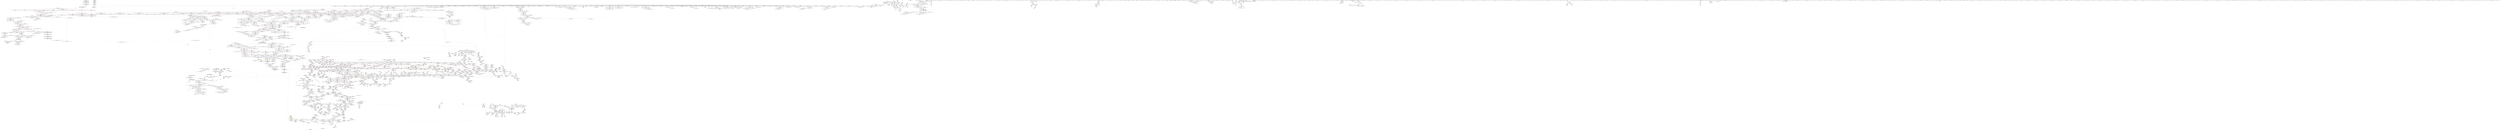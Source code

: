 digraph "SVFG" {
	label="SVFG";

	Node0x55dec0e9b6d0 [shape=record,color=grey,label="{NodeID: 0\nNullPtr}"];
	Node0x55dec0e9b6d0 -> Node0x55dec17075e0[style=solid];
	Node0x55dec0e9b6d0 -> Node0x55dec17076e0[style=solid];
	Node0x55dec0e9b6d0 -> Node0x55dec17077b0[style=solid];
	Node0x55dec0e9b6d0 -> Node0x55dec1707880[style=solid];
	Node0x55dec0e9b6d0 -> Node0x55dec1707950[style=solid];
	Node0x55dec0e9b6d0 -> Node0x55dec1707a20[style=solid];
	Node0x55dec0e9b6d0 -> Node0x55dec1707af0[style=solid];
	Node0x55dec0e9b6d0 -> Node0x55dec1707bc0[style=solid];
	Node0x55dec0e9b6d0 -> Node0x55dec1707c90[style=solid];
	Node0x55dec0e9b6d0 -> Node0x55dec1707d60[style=solid];
	Node0x55dec0e9b6d0 -> Node0x55dec1707e30[style=solid];
	Node0x55dec0e9b6d0 -> Node0x55dec1707f00[style=solid];
	Node0x55dec0e9b6d0 -> Node0x55dec1707fd0[style=solid];
	Node0x55dec0e9b6d0 -> Node0x55dec17080a0[style=solid];
	Node0x55dec0e9b6d0 -> Node0x55dec1708170[style=solid];
	Node0x55dec0e9b6d0 -> Node0x55dec1708240[style=solid];
	Node0x55dec0e9b6d0 -> Node0x55dec1708310[style=solid];
	Node0x55dec0e9b6d0 -> Node0x55dec17083e0[style=solid];
	Node0x55dec0e9b6d0 -> Node0x55dec17084b0[style=solid];
	Node0x55dec0e9b6d0 -> Node0x55dec1708580[style=solid];
	Node0x55dec0e9b6d0 -> Node0x55dec1708650[style=solid];
	Node0x55dec0e9b6d0 -> Node0x55dec1708720[style=solid];
	Node0x55dec0e9b6d0 -> Node0x55dec17087f0[style=solid];
	Node0x55dec0e9b6d0 -> Node0x55dec17088c0[style=solid];
	Node0x55dec0e9b6d0 -> Node0x55dec1708990[style=solid];
	Node0x55dec0e9b6d0 -> Node0x55dec1708a60[style=solid];
	Node0x55dec0e9b6d0 -> Node0x55dec1708b30[style=solid];
	Node0x55dec0e9b6d0 -> Node0x55dec1708c00[style=solid];
	Node0x55dec0e9b6d0 -> Node0x55dec1708cd0[style=solid];
	Node0x55dec0e9b6d0 -> Node0x55dec1708da0[style=solid];
	Node0x55dec0e9b6d0 -> Node0x55dec1708e70[style=solid];
	Node0x55dec0e9b6d0 -> Node0x55dec1708f40[style=solid];
	Node0x55dec0e9b6d0 -> Node0x55dec1709010[style=solid];
	Node0x55dec0e9b6d0 -> Node0x55dec17090e0[style=solid];
	Node0x55dec0e9b6d0 -> Node0x55dec17091b0[style=solid];
	Node0x55dec0e9b6d0 -> Node0x55dec1709280[style=solid];
	Node0x55dec0e9b6d0 -> Node0x55dec1709350[style=solid];
	Node0x55dec0e9b6d0 -> Node0x55dec1709420[style=solid];
	Node0x55dec0e9b6d0 -> Node0x55dec17094f0[style=solid];
	Node0x55dec0e9b6d0 -> Node0x55dec17095c0[style=solid];
	Node0x55dec0e9b6d0 -> Node0x55dec1709690[style=solid];
	Node0x55dec0e9b6d0 -> Node0x55dec1709760[style=solid];
	Node0x55dec0e9b6d0 -> Node0x55dec1709830[style=solid];
	Node0x55dec0e9b6d0 -> Node0x55dec1709900[style=solid];
	Node0x55dec0e9b6d0 -> Node0x55dec17099d0[style=solid];
	Node0x55dec0e9b6d0 -> Node0x55dec1709aa0[style=solid];
	Node0x55dec0e9b6d0 -> Node0x55dec1709b70[style=solid];
	Node0x55dec0e9b6d0 -> Node0x55dec1709c40[style=solid];
	Node0x55dec0e9b6d0 -> Node0x55dec1709d10[style=solid];
	Node0x55dec0e9b6d0 -> Node0x55dec1709de0[style=solid];
	Node0x55dec0e9b6d0 -> Node0x55dec1709eb0[style=solid];
	Node0x55dec0e9b6d0 -> Node0x55dec1709f80[style=solid];
	Node0x55dec0e9b6d0 -> Node0x55dec170a050[style=solid];
	Node0x55dec0e9b6d0 -> Node0x55dec170a120[style=solid];
	Node0x55dec0e9b6d0 -> Node0x55dec170a1f0[style=solid];
	Node0x55dec0e9b6d0 -> Node0x55dec170a2c0[style=solid];
	Node0x55dec0e9b6d0 -> Node0x55dec170a390[style=solid];
	Node0x55dec0e9b6d0 -> Node0x55dec170a460[style=solid];
	Node0x55dec0e9b6d0 -> Node0x55dec170a530[style=solid];
	Node0x55dec0e9b6d0 -> Node0x55dec170a600[style=solid];
	Node0x55dec0e9b6d0 -> Node0x55dec170a6d0[style=solid];
	Node0x55dec0e9b6d0 -> Node0x55dec170a7a0[style=solid];
	Node0x55dec0e9b6d0 -> Node0x55dec170a870[style=solid];
	Node0x55dec0e9b6d0 -> Node0x55dec170a940[style=solid];
	Node0x55dec0e9b6d0 -> Node0x55dec170aa10[style=solid];
	Node0x55dec0e9b6d0 -> Node0x55dec170aae0[style=solid];
	Node0x55dec0e9b6d0 -> Node0x55dec171bc00[style=solid];
	Node0x55dec0e9b6d0 -> Node0x55dec17219a0[style=solid];
	Node0x55dec0e9b6d0 -> Node0x55dec1721a70[style=solid];
	Node0x55dec0e9b6d0 -> Node0x55dec1721b40[style=solid];
	Node0x55dec0e9b6d0 -> Node0x55dec1723bc0[style=solid];
	Node0x55dec0e9b6d0 -> Node0x55dec1767730[style=solid];
	Node0x55dec0e9b6d0 -> Node0x55dec1767800[style=solid];
	Node0x55dec0e9b6d0 -> Node0x55dec17678d0[style=solid];
	Node0x55dec0e9b6d0 -> Node0x55dec1769e30[style=solid];
	Node0x55dec0e9b6d0 -> Node0x55dec0aeda90[style=solid];
	Node0x55dec0e9b6d0 -> Node0x55dec17a0c60[style=solid];
	Node0x55dec0e9b6d0 -> Node0x55dec17a6d20[style=solid];
	Node0x55dec0e9b6d0 -> Node0x55dec17a7020[style=solid];
	Node0x55dec0e9b6d0 -> Node0x55dec17a7da0[style=solid];
	Node0x55dec0e9b6d0 -> Node0x55dec17a8e20[style=solid];
	Node0x55dec0e9b6d0:s64 -> Node0x55dec194c0c0[style=solid,color=red];
	Node0x55dec0e9b6d0:s64 -> Node0x55dec194b890[style=solid,color=red];
	Node0x55dec1715580 [shape=record,color=red,label="{NodeID: 1550\n2792\<--2758\n\<--__len\n_ZNSt6vectorISt4pairIiiESaIS1_EE17_M_realloc_insertIJS1_EEEvN9__gnu_cxx17__normal_iteratorIPS1_S3_EEDpOT_\n|{<s0>195}}"];
	Node0x55dec1715580:s0 -> Node0x55dec1945750[style=solid,color=red];
	Node0x55dec16f37f0 [shape=record,color=green,label="{NodeID: 443\n3136\<--3137\n__a.addr\<--__a.addr_field_insensitive\n_ZNSt16allocator_traitsISaISt4pairIiiEEE7destroyIS1_EEvRS2_PT_\n}"];
	Node0x55dec16f37f0 -> Node0x55dec17184a0[style=solid];
	Node0x55dec16f37f0 -> Node0x55dec176b9d0[style=solid];
	Node0x55dec193b120 [shape=record,color=black,label="{NodeID: 4207\n3156 = PHI(3174, )\n|{<s0>236}}"];
	Node0x55dec193b120:s0 -> Node0x55dec1948fc0[style=solid,color=red];
	Node0x55dec176af40 [shape=record,color=blue,label="{NodeID: 1993\n2986\<--3010\n__len\<--add\n_ZNKSt6vectorISt4pairIiiESaIS1_EE12_M_check_lenEmPKc\n}"];
	Node0x55dec176af40 -> Node0x55dec1717460[style=dashed];
	Node0x55dec176af40 -> Node0x55dec1717530[style=dashed];
	Node0x55dec176af40 -> Node0x55dec1717600[style=dashed];
	Node0x55dec1702b90 [shape=record,color=purple,label="{NodeID: 886\n486\<--23\narrayidx16\<--c\n_Z3dfsiii\n}"];
	Node0x55dec1702b90 -> Node0x55dec1733ac0[style=solid];
	Node0x55dec1739280 [shape=record,color=red,label="{NodeID: 1329\n1100\<--1094\n\<--__x.addr\n_ZSt9make_pairIRiS0_ESt4pairINSt17__decay_and_stripIT_E6__typeENS2_IT0_E6__typeEEOS3_OS6_\n|{<s0>62}}"];
	Node0x55dec1739280:s0 -> Node0x55dec1942aa0[style=solid,color=red];
	Node0x55dec16ec630 [shape=record,color=green,label="{NodeID: 222\n1531\<--1532\n__position\<--__position_field_insensitive\n_ZNSt6vectorINSt7__cxx1112basic_stringIcSt11char_traitsIcESaIcEEESaIS5_EE17_M_realloc_insertIJRKS5_EEEvN9__gnu_cxx17__normal_iteratorIPS5_S7_EEDpOT_\n|{|<s1>96|<s2>100|<s3>103}}"];
	Node0x55dec16ec630 -> Node0x55dec1727550[style=solid];
	Node0x55dec16ec630:s1 -> Node0x55dec1953d20[style=solid,color=red];
	Node0x55dec16ec630:s2 -> Node0x55dec194d7a0[style=solid,color=red];
	Node0x55dec16ec630:s3 -> Node0x55dec194d7a0[style=solid,color=red];
	Node0x55dec1720b00 [shape=record,color=blue,label="{NodeID: 1772\n1126\<--1125\nfirst2\<--\n_ZNSt4pairIiiEaSEOS0_\n|{<s0>54}}"];
	Node0x55dec1720b00:s0 -> Node0x55dec184c3a0[style=dashed,color=blue];
	Node0x55dec170f670 [shape=record,color=black,label="{NodeID: 665\n1112\<--1121\n_ZNSt4pairIiiEaSEOS0__ret\<--this1\n_ZNSt4pairIiiEaSEOS0_\n|{<s0>54}}"];
	Node0x55dec170f670:s0 -> Node0x55dec1938420[style=solid,color=blue];
	Node0x55dec194d690 [shape=record,color=black,label="{NodeID: 4429\n2937 = PHI(2666, )\n0th arg _ZNSt6vectorISt4pairIiiESaIS1_EE3endEv }"];
	Node0x55dec194d690 -> Node0x55dec176a720[style=solid];
	Node0x55dec172def0 [shape=record,color=purple,label="{NodeID: 1108\n3058\<--3048\ncoerce.dive\<--retval\n_ZNSt6vectorISt4pairIiiESaIS1_EE5beginEv\n}"];
	Node0x55dec172def0 -> Node0x55dec1717bb0[style=solid];
	Node0x55dec0e9b760 [shape=record,color=green,label="{NodeID: 1\n4\<--1\n.str\<--dummyObj\nGlob }"];
	Node0x55dec1715650 [shape=record,color=red,label="{NodeID: 1551\n2874\<--2758\n\<--__len\n_ZNSt6vectorISt4pairIiiESaIS1_EE17_M_realloc_insertIJS1_EEEvN9__gnu_cxx17__normal_iteratorIPS1_S3_EEDpOT_\n|{<s0>209}}"];
	Node0x55dec1715650:s0 -> Node0x55dec1948c40[style=solid,color=red];
	Node0x55dec16f38c0 [shape=record,color=green,label="{NodeID: 444\n3138\<--3139\n__p.addr\<--__p.addr_field_insensitive\n_ZNSt16allocator_traitsISaISt4pairIiiEEE7destroyIS1_EEvRS2_PT_\n}"];
	Node0x55dec16f38c0 -> Node0x55dec1718570[style=solid];
	Node0x55dec16f38c0 -> Node0x55dec176baa0[style=solid];
	Node0x55dec193b260 [shape=record,color=black,label="{NodeID: 4208\n3159 = PHI(3163, )\n}"];
	Node0x55dec193b260 -> Node0x55dec16ff860[style=solid];
	Node0x55dec176b010 [shape=record,color=blue,label="{NodeID: 1994\n3029\<--3027\n__lhs.addr\<--__lhs\n_ZN9__gnu_cxxmiIPSt4pairIiiESt6vectorIS2_SaIS2_EEEENS_17__normal_iteratorIT_T0_E15difference_typeERKSA_SD_\n}"];
	Node0x55dec176b010 -> Node0x55dec17177a0[style=dashed];
	Node0x55dec1702c60 [shape=record,color=purple,label="{NodeID: 887\n583\<--23\narrayidx\<--c\n_Z4doitv\n}"];
	Node0x55dec1739350 [shape=record,color=red,label="{NodeID: 1330\n1104\<--1096\n\<--__y.addr\n_ZSt9make_pairIRiS0_ESt4pairINSt17__decay_and_stripIT_E6__typeENS2_IT0_E6__typeEEOS3_OS6_\n|{<s0>63}}"];
	Node0x55dec1739350:s0 -> Node0x55dec1942aa0[style=solid,color=red];
	Node0x55dec16ec700 [shape=record,color=green,label="{NodeID: 223\n1533\<--1534\nthis.addr\<--this.addr_field_insensitive\n_ZNSt6vectorINSt7__cxx1112basic_stringIcSt11char_traitsIcESaIcEEESaIS5_EE17_M_realloc_insertIJRKS5_EEEvN9__gnu_cxx17__normal_iteratorIPS5_S7_EEDpOT_\n}"];
	Node0x55dec16ec700 -> Node0x55dec173c0d0[style=solid];
	Node0x55dec16ec700 -> Node0x55dec1723610[style=solid];
	Node0x55dec1720bd0 [shape=record,color=blue,label="{NodeID: 1773\n1132\<--1131\nsecond4\<--\n_ZNSt4pairIiiEaSEOS0_\n|{<s0>54}}"];
	Node0x55dec1720bd0:s0 -> Node0x55dec184c8a0[style=dashed,color=blue];
	Node0x55dec170f740 [shape=record,color=black,label="{NodeID: 666\n1153\<--1158\n_ZSt7forwardIiEOT_RNSt16remove_referenceIS0_E4typeE_ret\<--\n_ZSt7forwardIiEOT_RNSt16remove_referenceIS0_E4typeE\n|{<s0>59|<s1>60|<s2>65|<s3>66|<s4>69|<s5>70}}"];
	Node0x55dec170f740:s0 -> Node0x55dec193a0c0[style=solid,color=blue];
	Node0x55dec170f740:s1 -> Node0x55dec193a260[style=solid,color=blue];
	Node0x55dec170f740:s2 -> Node0x55dec193a620[style=solid,color=blue];
	Node0x55dec170f740:s3 -> Node0x55dec193a760[style=solid,color=blue];
	Node0x55dec170f740:s4 -> Node0x55dec193a9e0[style=solid,color=blue];
	Node0x55dec170f740:s5 -> Node0x55dec193ab20[style=solid,color=blue];
	Node0x55dec194d7a0 [shape=record,color=black,label="{NodeID: 4430\n1926 = PHI(1531, 1531, 1835, 1838, )\n0th arg _ZNK9__gnu_cxx17__normal_iteratorIPNSt7__cxx1112basic_stringIcSt11char_traitsIcESaIcEEESt6vectorIS6_SaIS6_EEE4baseEv }"];
	Node0x55dec194d7a0 -> Node0x55dec1764670[style=solid];
	Node0x55dec172dfc0 [shape=record,color=purple,label="{NodeID: 1109\n3055\<--3054\n_M_impl\<--\n_ZNSt6vectorISt4pairIiiESaIS1_EE5beginEv\n}"];
	Node0x55dec16dbf40 [shape=record,color=green,label="{NodeID: 2\n7\<--1\n\<--dummyObj\nCan only get source location for instruction, argument, global var or function.}"];
	Node0x55dec1715720 [shape=record,color=red,label="{NodeID: 1552\n2918\<--2758\n\<--__len\n_ZNSt6vectorISt4pairIiiESaIS1_EE17_M_realloc_insertIJS1_EEEvN9__gnu_cxx17__normal_iteratorIPS1_S3_EEDpOT_\n}"];
	Node0x55dec16f3990 [shape=record,color=green,label="{NodeID: 445\n3146\<--3147\n_ZN9__gnu_cxx13new_allocatorISt4pairIiiEE7destroyIS2_EEvPT_\<--_ZN9__gnu_cxx13new_allocatorISt4pairIiiEE7destroyIS2_EEvPT__field_insensitive\n}"];
	Node0x55dec193b3a0 [shape=record,color=black,label="{NodeID: 4209\n3170 = PHI(3183, )\n}"];
	Node0x55dec193b3a0 -> Node0x55dec16ffa00[style=solid];
	Node0x55dec176b0e0 [shape=record,color=blue,label="{NodeID: 1995\n3031\<--3028\n__rhs.addr\<--__rhs\n_ZN9__gnu_cxxmiIPSt4pairIiiESt6vectorIS2_SaIS2_EEEENS_17__normal_iteratorIT_T0_E15difference_typeERKSA_SD_\n}"];
	Node0x55dec176b0e0 -> Node0x55dec1717870[style=dashed];
	Node0x55dec1702d30 [shape=record,color=purple,label="{NodeID: 888\n586\<--23\narrayidx5\<--c\n_Z4doitv\n}"];
	Node0x55dec1702d30 -> Node0x55dec171da40[style=solid];
	Node0x55dec1739420 [shape=record,color=red,label="{NodeID: 1331\n1110\<--1109\n\<--\n_ZSt9make_pairIRiS0_ESt4pairINSt17__decay_and_stripIT_E6__typeENS2_IT0_E6__typeEEOS3_OS6_\n}"];
	Node0x55dec1739420 -> Node0x55dec170f5a0[style=solid];
	Node0x55dec16ec7d0 [shape=record,color=green,label="{NodeID: 224\n1535\<--1536\n__args.addr\<--__args.addr_field_insensitive\n_ZNSt6vectorINSt7__cxx1112basic_stringIcSt11char_traitsIcESaIcEEESaIS5_EE17_M_realloc_insertIJRKS5_EEEvN9__gnu_cxx17__normal_iteratorIPS5_S7_EEDpOT_\n}"];
	Node0x55dec16ec7d0 -> Node0x55dec173c1a0[style=solid];
	Node0x55dec16ec7d0 -> Node0x55dec17236e0[style=solid];
	Node0x55dec1720ca0 [shape=record,color=blue,label="{NodeID: 1774\n1138\<--1136\nthis.addr\<--this\n_ZNSt6vectorISt4pairIiiESaIS1_EE9push_backEOS1_\n}"];
	Node0x55dec1720ca0 -> Node0x55dec1739900[style=dashed];
	Node0x55dec170f810 [shape=record,color=black,label="{NodeID: 667\n1174\<--1173\n\<--this1\n_ZNSt4pairIiiEC2IiiLb1EEEOT_OT0_\n}"];
	Node0x55dec194db50 [shape=record,color=black,label="{NodeID: 4431\n302 = PHI()\n0th arg _Z3toic }"];
	Node0x55dec194db50 -> Node0x55dec171ca00[style=solid];
	Node0x55dec172e090 [shape=record,color=purple,label="{NodeID: 1110\n3056\<--3054\n_M_start\<--\n_ZNSt6vectorISt4pairIiiESaIS1_EE5beginEv\n|{<s0>229}}"];
	Node0x55dec172e090:s0 -> Node0x55dec194ccc0[style=solid,color=red];
	Node0x55dec16dc280 [shape=record,color=green,label="{NodeID: 3\n18\<--1\n__dso_handle\<--dummyObj\nGlob }"];
	Node0x55dec17157f0 [shape=record,color=red,label="{NodeID: 1553\n2803\<--2760\n\<--__elems_before\n_ZNSt6vectorISt4pairIiiESaIS1_EE17_M_realloc_insertIJS1_EEEvN9__gnu_cxx17__normal_iteratorIPS1_S3_EEDpOT_\n}"];
	Node0x55dec16f3a90 [shape=record,color=green,label="{NodeID: 446\n3151\<--3152\nthis.addr\<--this.addr_field_insensitive\n_ZNKSt6vectorISt4pairIiiESaIS1_EE8max_sizeEv\n}"];
	Node0x55dec16f3a90 -> Node0x55dec1718640[style=solid];
	Node0x55dec16f3a90 -> Node0x55dec176bb70[style=solid];
	Node0x55dec193b4e0 [shape=record,color=black,label="{NodeID: 4210\n3218 = PHI(3222, )\n}"];
	Node0x55dec193b4e0 -> Node0x55dec16ffe10[style=solid];
	Node0x55dec174d9c0 [shape=record,color=black,label="{NodeID: 3103\nMR_113V_2 = PHI(MR_113V_4, MR_113V_1, )\npts\{550 \}\n}"];
	Node0x55dec174d9c0 -> Node0x55dec171d970[style=dashed];
	Node0x55dec176b1b0 [shape=record,color=blue,label="{NodeID: 1996\n3050\<--3047\nthis.addr\<--this\n_ZNSt6vectorISt4pairIiiESaIS1_EE5beginEv\n}"];
	Node0x55dec176b1b0 -> Node0x55dec1717ae0[style=dashed];
	Node0x55dec1702e00 [shape=record,color=purple,label="{NodeID: 889\n669\<--23\narrayidx46\<--c\n_Z4doitv\n}"];
	Node0x55dec17394f0 [shape=record,color=red,label="{NodeID: 1332\n1121\<--1115\nthis1\<--this.addr\n_ZNSt4pairIiiEaSEOS0_\n}"];
	Node0x55dec17394f0 -> Node0x55dec170f670[style=solid];
	Node0x55dec17394f0 -> Node0x55dec17262a0[style=solid];
	Node0x55dec17394f0 -> Node0x55dec1726370[style=solid];
	Node0x55dec16ec8a0 [shape=record,color=green,label="{NodeID: 225\n1537\<--1538\n__len\<--__len_field_insensitive\n_ZNSt6vectorINSt7__cxx1112basic_stringIcSt11char_traitsIcESaIcEEESaIS5_EE17_M_realloc_insertIJRKS5_EEEvN9__gnu_cxx17__normal_iteratorIPS5_S7_EEDpOT_\n}"];
	Node0x55dec16ec8a0 -> Node0x55dec173c270[style=solid];
	Node0x55dec16ec8a0 -> Node0x55dec173c340[style=solid];
	Node0x55dec16ec8a0 -> Node0x55dec173c410[style=solid];
	Node0x55dec16ec8a0 -> Node0x55dec17237b0[style=solid];
	Node0x55dec1720d70 [shape=record,color=blue,label="{NodeID: 1775\n1140\<--1137\n__x.addr\<--__x\n_ZNSt6vectorISt4pairIiiESaIS1_EE9push_backEOS1_\n}"];
	Node0x55dec1720d70 -> Node0x55dec17399d0[style=dashed];
	Node0x55dec170f8e0 [shape=record,color=black,label="{NodeID: 668\n1186\<--1191\n_ZSt7forwardIRiEOT_RNSt16remove_referenceIS1_E4typeE_ret\<--\n_ZSt7forwardIRiEOT_RNSt16remove_referenceIS1_E4typeE\n|{<s0>62|<s1>63|<s2>71|<s3>72}}"];
	Node0x55dec170f8e0:s0 -> Node0x55dec193a3a0[style=solid,color=blue];
	Node0x55dec170f8e0:s1 -> Node0x55dec193a4e0[style=solid,color=blue];
	Node0x55dec170f8e0:s2 -> Node0x55dec193ac60[style=solid,color=blue];
	Node0x55dec170f8e0:s3 -> Node0x55dec193ada0[style=solid,color=blue];
	Node0x55dec194dc20 [shape=record,color=black,label="{NodeID: 4432\n2032 = PHI(2017, 2083, )\n0th arg _ZNK9__gnu_cxx13new_allocatorINSt7__cxx1112basic_stringIcSt11char_traitsIcESaIcEEEE8max_sizeEv }"];
	Node0x55dec194dc20 -> Node0x55dec1764f60[style=solid];
	Node0x55dec172e160 [shape=record,color=purple,label="{NodeID: 1111\n3074\<--3070\n_M_impl\<--this1\n_ZNSt12_Vector_baseISt4pairIiiESaIS1_EE11_M_allocateEm\n}"];
	Node0x55dec172e160 -> Node0x55dec16ff380[style=solid];
	Node0x55dec16dc340 [shape=record,color=green,label="{NodeID: 4\n29\<--1\n.str.1\<--dummyObj\nGlob }"];
	Node0x55dec17158c0 [shape=record,color=red,label="{NodeID: 1554\n2854\<--2760\n\<--__elems_before\n_ZNSt6vectorISt4pairIiiESaIS1_EE17_M_realloc_insertIJS1_EEEvN9__gnu_cxx17__normal_iteratorIPS1_S3_EEDpOT_\n}"];
	Node0x55dec16f3b60 [shape=record,color=green,label="{NodeID: 447\n3157\<--3158\n_ZNKSt12_Vector_baseISt4pairIiiESaIS1_EE19_M_get_Tp_allocatorEv\<--_ZNKSt12_Vector_baseISt4pairIiiESaIS1_EE19_M_get_Tp_allocatorEv_field_insensitive\n}"];
	Node0x55dec193b620 [shape=record,color=black,label="{NodeID: 4211\n3237 = PHI(3183, )\n}"];
	Node0x55dec193b620 -> Node0x55dec17a6ba0[style=solid];
	Node0x55dec174dec0 [shape=record,color=black,label="{NodeID: 3104\nMR_111V_3 = PHI(MR_111V_4, MR_111V_2, )\npts\{548 \}\n}"];
	Node0x55dec174dec0 -> Node0x55dec1734210[style=dashed];
	Node0x55dec174dec0 -> Node0x55dec17342e0[style=dashed];
	Node0x55dec174dec0 -> Node0x55dec17343b0[style=dashed];
	Node0x55dec174dec0 -> Node0x55dec171dbe0[style=dashed];
	Node0x55dec176b280 [shape=record,color=blue,label="{NodeID: 1997\n3064\<--3062\nthis.addr\<--this\n_ZNSt12_Vector_baseISt4pairIiiESaIS1_EE11_M_allocateEm\n}"];
	Node0x55dec176b280 -> Node0x55dec1717c80[style=dashed];
	Node0x55dec1702ed0 [shape=record,color=purple,label="{NodeID: 890\n672\<--23\narrayidx48\<--c\n_Z4doitv\n}"];
	Node0x55dec1702ed0 -> Node0x55dec1735f50[style=solid];
	Node0x55dec17395c0 [shape=record,color=red,label="{NodeID: 1333\n1122\<--1117\n\<--__p.addr\n_ZNSt4pairIiiEaSEOS0_\n}"];
	Node0x55dec17395c0 -> Node0x55dec1726440[style=solid];
	Node0x55dec16ec970 [shape=record,color=green,label="{NodeID: 226\n1539\<--1540\n__elems_before\<--__elems_before_field_insensitive\n_ZNSt6vectorINSt7__cxx1112basic_stringIcSt11char_traitsIcESaIcEEESaIS5_EE17_M_realloc_insertIJRKS5_EEEvN9__gnu_cxx17__normal_iteratorIPS5_S7_EEDpOT_\n}"];
	Node0x55dec16ec970 -> Node0x55dec173c4e0[style=solid];
	Node0x55dec16ec970 -> Node0x55dec173c5b0[style=solid];
	Node0x55dec16ec970 -> Node0x55dec1723950[style=solid];
	Node0x55dec1720e40 [shape=record,color=blue,label="{NodeID: 1776\n1155\<--1154\n__t.addr\<--__t\n_ZSt7forwardIiEOT_RNSt16remove_referenceIS0_E4typeE\n}"];
	Node0x55dec1720e40 -> Node0x55dec1739aa0[style=dashed];
	Node0x55dec170f9b0 [shape=record,color=black,label="{NodeID: 669\n1207\<--1206\n\<--this1\n_ZNSt4pairIiiEC2IRiS2_Lb1EEEOT_OT0_\n}"];
	Node0x55dec194dd70 [shape=record,color=black,label="{NodeID: 4433\n3207 = PHI(3075, )\n0th arg _ZNSt16allocator_traitsISaISt4pairIiiEEE8allocateERS2_m }"];
	Node0x55dec194dd70 -> Node0x55dec176c120[style=solid];
	Node0x55dec172e230 [shape=record,color=purple,label="{NodeID: 1112\n3109\<--3097\ncoerce.dive\<--agg.tmp\n_ZSt34__uninitialized_move_if_noexcept_aIPSt4pairIiiES2_SaIS1_EET0_T_S5_S4_RT1_\n}"];
	Node0x55dec172e230 -> Node0x55dec176b760[style=solid];
	Node0x55dec16dc400 [shape=record,color=green,label="{NodeID: 5\n31\<--1\n.str.2\<--dummyObj\nGlob }"];
	Node0x55dec1715990 [shape=record,color=red,label="{NodeID: 1555\n2797\<--2764\n\<--__new_start\n_ZNSt6vectorISt4pairIiiESaIS1_EE17_M_realloc_insertIJS1_EEEvN9__gnu_cxx17__normal_iteratorIPS1_S3_EEDpOT_\n}"];
	Node0x55dec1715990 -> Node0x55dec1769d60[style=solid];
	Node0x55dec16f3c60 [shape=record,color=green,label="{NodeID: 448\n3160\<--3161\n_ZNSt16allocator_traitsISaISt4pairIiiEEE8max_sizeERKS2_\<--_ZNSt16allocator_traitsISaISt4pairIiiEEE8max_sizeERKS2__field_insensitive\n}"];
	Node0x55dec193b760 [shape=record,color=black,label="{NodeID: 4212\n3282 = PHI(3300, )\n}"];
	Node0x55dec193b760 -> Node0x55dec17003c0[style=solid];
	Node0x55dec176b350 [shape=record,color=blue,label="{NodeID: 1998\n3066\<--3063\n__n.addr\<--__n\n_ZNSt12_Vector_baseISt4pairIiiESaIS1_EE11_M_allocateEm\n}"];
	Node0x55dec176b350 -> Node0x55dec1717d50[style=dashed];
	Node0x55dec176b350 -> Node0x55dec1717e20[style=dashed];
	Node0x55dec1702fa0 [shape=record,color=purple,label="{NodeID: 891\n687\<--23\narrayidx55\<--c\n_Z4doitv\n}"];
	Node0x55dec1874900 [shape=record,color=yellow,style=double,label="{NodeID: 3548\n46V_1 = ENCHI(MR_46V_0)\npts\{170000 170001 170002 \}\nFun[_ZNSt6vectorISt4pairIiiESaIS1_EEC2Ev]|{<s0>29}}"];
	Node0x55dec1874900:s0 -> Node0x55dec0aff870[style=dashed,color=red];
	Node0x55dec1739690 [shape=record,color=red,label="{NodeID: 1334\n1128\<--1117\n\<--__p.addr\n_ZNSt4pairIiiEaSEOS0_\n}"];
	Node0x55dec1739690 -> Node0x55dec1726510[style=solid];
	Node0x55dec16eca40 [shape=record,color=green,label="{NodeID: 227\n1541\<--1542\nref.tmp\<--ref.tmp_field_insensitive\n_ZNSt6vectorINSt7__cxx1112basic_stringIcSt11char_traitsIcESaIcEEESaIS5_EE17_M_realloc_insertIJRKS5_EEEvN9__gnu_cxx17__normal_iteratorIPS5_S7_EEDpOT_\n|{|<s1>96}}"];
	Node0x55dec16eca40 -> Node0x55dec1727620[style=solid];
	Node0x55dec16eca40:s1 -> Node0x55dec1953e30[style=solid,color=red];
	Node0x55dec1720f10 [shape=record,color=blue,label="{NodeID: 1777\n1164\<--1161\nthis.addr\<--this\n_ZNSt4pairIiiEC2IiiLb1EEEOT_OT0_\n}"];
	Node0x55dec1720f10 -> Node0x55dec1739b70[style=dashed];
	Node0x55dec170fa80 [shape=record,color=black,label="{NodeID: 670\n1248\<--1247\n\<--this1\n_ZNSt12_Vector_baseINSt7__cxx1112basic_stringIcSt11char_traitsIcESaIcEEESaIS5_EE12_Vector_implC2Ev\n|{<s0>76}}"];
	Node0x55dec170fa80:s0 -> Node0x55dec1946ec0[style=solid,color=red];
	Node0x55dec194de80 [shape=record,color=black,label="{NodeID: 4434\n3208 = PHI(3076, )\n1st arg _ZNSt16allocator_traitsISaISt4pairIiiEEE8allocateERS2_m }"];
	Node0x55dec194de80 -> Node0x55dec176c1f0[style=solid];
	Node0x55dec172e300 [shape=record,color=purple,label="{NodeID: 1113\n3117\<--3097\ncoerce.dive4\<--agg.tmp\n_ZSt34__uninitialized_move_if_noexcept_aIPSt4pairIiiES2_SaIS1_EET0_T_S5_S4_RT1_\n}"];
	Node0x55dec172e300 -> Node0x55dec1718230[style=solid];
	Node0x55dec16dc860 [shape=record,color=green,label="{NodeID: 6\n33\<--1\n.str.3\<--dummyObj\nGlob }"];
	Node0x55dec1715a60 [shape=record,color=red,label="{NodeID: 1556\n2802\<--2764\n\<--__new_start\n_ZNSt6vectorISt4pairIiiESaIS1_EE17_M_realloc_insertIJS1_EEEvN9__gnu_cxx17__normal_iteratorIPS1_S3_EEDpOT_\n}"];
	Node0x55dec1715a60 -> Node0x55dec1730380[style=solid];
	Node0x55dec16f3d60 [shape=record,color=green,label="{NodeID: 449\n3165\<--3166\n__a.addr\<--__a.addr_field_insensitive\n_ZNSt16allocator_traitsISaISt4pairIiiEEE8max_sizeERKS2_\n}"];
	Node0x55dec16f3d60 -> Node0x55dec1718710[style=solid];
	Node0x55dec16f3d60 -> Node0x55dec176bc40[style=solid];
	Node0x55dec193b8a0 [shape=record,color=black,label="{NodeID: 4213\n3333 = PHI(3337, )\n}"];
	Node0x55dec193b8a0 -> Node0x55dec17008a0[style=solid];
	Node0x55dec174e8c0 [shape=record,color=black,label="{NodeID: 3106\nMR_160V_5 = PHI(MR_160V_6, MR_160V_4, )\npts\{783 \}\n|{|<s9>55}}"];
	Node0x55dec174e8c0 -> Node0x55dec1737610[style=dashed];
	Node0x55dec174e8c0 -> Node0x55dec17376e0[style=dashed];
	Node0x55dec174e8c0 -> Node0x55dec17377b0[style=dashed];
	Node0x55dec174e8c0 -> Node0x55dec1737880[style=dashed];
	Node0x55dec174e8c0 -> Node0x55dec1737950[style=dashed];
	Node0x55dec174e8c0 -> Node0x55dec1737a20[style=dashed];
	Node0x55dec174e8c0 -> Node0x55dec171f6b0[style=dashed];
	Node0x55dec174e8c0 -> Node0x55dec1720140[style=dashed];
	Node0x55dec174e8c0 -> Node0x55dec18518a0[style=dashed];
	Node0x55dec174e8c0:s9 -> Node0x55dec1862240[style=dashed,color=red];
	Node0x55dec176b420 [shape=record,color=blue,label="{NodeID: 1999\n3089\<--3085\n__first.addr\<--__first\n_ZSt34__uninitialized_move_if_noexcept_aIPSt4pairIiiES2_SaIS1_EET0_T_S5_S4_RT1_\n}"];
	Node0x55dec176b420 -> Node0x55dec1717ef0[style=dashed];
	Node0x55dec1703070 [shape=record,color=purple,label="{NodeID: 892\n690\<--23\narrayidx57\<--c\n_Z4doitv\n}"];
	Node0x55dec1703070 -> Node0x55dec17360f0[style=solid];
	Node0x55dec1739760 [shape=record,color=red,label="{NodeID: 1335\n1125\<--1124\n\<--call\n_ZNSt4pairIiiEaSEOS0_\n}"];
	Node0x55dec1739760 -> Node0x55dec1720b00[style=solid];
	Node0x55dec16ecb10 [shape=record,color=green,label="{NodeID: 228\n1543\<--1544\n__new_start\<--__new_start_field_insensitive\n_ZNSt6vectorINSt7__cxx1112basic_stringIcSt11char_traitsIcESaIcEEESaIS5_EE17_M_realloc_insertIJRKS5_EEEvN9__gnu_cxx17__normal_iteratorIPS5_S7_EEDpOT_\n}"];
	Node0x55dec16ecb10 -> Node0x55dec173c680[style=solid];
	Node0x55dec16ecb10 -> Node0x55dec173c750[style=solid];
	Node0x55dec16ecb10 -> Node0x55dec173c820[style=solid];
	Node0x55dec16ecb10 -> Node0x55dec173c8f0[style=solid];
	Node0x55dec16ecb10 -> Node0x55dec173c9c0[style=solid];
	Node0x55dec16ecb10 -> Node0x55dec173ca90[style=solid];
	Node0x55dec16ecb10 -> Node0x55dec173cb60[style=solid];
	Node0x55dec16ecb10 -> Node0x55dec173cc30[style=solid];
	Node0x55dec16ecb10 -> Node0x55dec1723a20[style=solid];
	Node0x55dec1720fe0 [shape=record,color=blue,label="{NodeID: 1778\n1166\<--1162\n__x.addr\<--__x\n_ZNSt4pairIiiEC2IiiLb1EEEOT_OT0_\n}"];
	Node0x55dec1720fe0 -> Node0x55dec1739c40[style=dashed];
	Node0x55dec170fb50 [shape=record,color=black,label="{NodeID: 671\n1265\<--1264\n\<--this1\n_ZNSaINSt7__cxx1112basic_stringIcSt11char_traitsIcESaIcEEEEC2Ev\n|{<s0>77}}"];
	Node0x55dec170fb50:s0 -> Node0x55dec1951450[style=solid,color=red];
	Node0x55dec194df90 [shape=record,color=black,label="{NodeID: 4435\n2509 = PHI(2451, 3391, )\n0th arg _ZSt8_DestroyIPSt4pairIiiEEvT_S3_ }"];
	Node0x55dec194df90 -> Node0x55dec17680f0[style=solid];
	Node0x55dec172e3d0 [shape=record,color=purple,label="{NodeID: 1114\n3113\<--3099\ncoerce.dive3\<--agg.tmp1\n_ZSt34__uninitialized_move_if_noexcept_aIPSt4pairIiiES2_SaIS1_EET0_T_S5_S4_RT1_\n}"];
	Node0x55dec172e3d0 -> Node0x55dec176b830[style=solid];
	Node0x55dec16dc920 [shape=record,color=green,label="{NodeID: 7\n35\<--1\n.str.4\<--dummyObj\nGlob }"];
	Node0x55dec1715b30 [shape=record,color=red,label="{NodeID: 1557\n2817\<--2764\n\<--__new_start\n_ZNSt6vectorISt4pairIiiESaIS1_EE17_M_realloc_insertIJS1_EEEvN9__gnu_cxx17__normal_iteratorIPS1_S3_EEDpOT_\n|{<s0>200}}"];
	Node0x55dec1715b30:s0 -> Node0x55dec19430f0[style=solid,color=red];
	Node0x55dec16f3e30 [shape=record,color=green,label="{NodeID: 450\n3171\<--3172\n_ZNK9__gnu_cxx13new_allocatorISt4pairIiiEE8max_sizeEv\<--_ZNK9__gnu_cxx13new_allocatorISt4pairIiiEE8max_sizeEv_field_insensitive\n}"];
	Node0x55dec193b9e0 [shape=record,color=black,label="{NodeID: 4214\n2301 = PHI(2355, )\n}"];
	Node0x55dec176b4f0 [shape=record,color=blue,label="{NodeID: 2000\n3091\<--3086\n__last.addr\<--__last\n_ZSt34__uninitialized_move_if_noexcept_aIPSt4pairIiiES2_SaIS1_EET0_T_S5_S4_RT1_\n}"];
	Node0x55dec176b4f0 -> Node0x55dec1717fc0[style=dashed];
	Node0x55dec1703140 [shape=record,color=purple,label="{NodeID: 893\n720\<--23\narrayidx76\<--c\n_Z4doitv\n}"];
	Node0x55dec1739830 [shape=record,color=red,label="{NodeID: 1336\n1131\<--1130\n\<--call3\n_ZNSt4pairIiiEaSEOS0_\n}"];
	Node0x55dec1739830 -> Node0x55dec1720bd0[style=solid];
	Node0x55dec16f44f0 [shape=record,color=green,label="{NodeID: 229\n1545\<--1546\n__new_finish\<--__new_finish_field_insensitive\n_ZNSt6vectorINSt7__cxx1112basic_stringIcSt11char_traitsIcESaIcEEESaIS5_EE17_M_realloc_insertIJRKS5_EEEvN9__gnu_cxx17__normal_iteratorIPS5_S7_EEDpOT_\n}"];
	Node0x55dec16f44f0 -> Node0x55dec173cd00[style=solid];
	Node0x55dec16f44f0 -> Node0x55dec173cdd0[style=solid];
	Node0x55dec16f44f0 -> Node0x55dec173cea0[style=solid];
	Node0x55dec16f44f0 -> Node0x55dec173cf70[style=solid];
	Node0x55dec16f44f0 -> Node0x55dec173d040[style=solid];
	Node0x55dec16f44f0 -> Node0x55dec1723af0[style=solid];
	Node0x55dec16f44f0 -> Node0x55dec1723bc0[style=solid];
	Node0x55dec16f44f0 -> Node0x55dec1723c90[style=solid];
	Node0x55dec16f44f0 -> Node0x55dec1723d60[style=solid];
	Node0x55dec16f44f0 -> Node0x55dec1723e30[style=solid];
	Node0x55dec17210b0 [shape=record,color=blue,label="{NodeID: 1779\n1168\<--1163\n__y.addr\<--__y\n_ZNSt4pairIiiEC2IiiLb1EEEOT_OT0_\n}"];
	Node0x55dec17210b0 -> Node0x55dec1739d10[style=dashed];
	Node0x55dec170fc20 [shape=record,color=black,label="{NodeID: 672\n1303\<--1302\n\<--_M_impl\n_ZNSt12_Vector_baseINSt7__cxx1112basic_stringIcSt11char_traitsIcESaIcEEESaIS5_EE19_M_get_Tp_allocatorEv\n}"];
	Node0x55dec170fc20 -> Node0x55dec170fcf0[style=solid];
	Node0x55dec194e0c0 [shape=record,color=black,label="{NodeID: 4436\n2510 = PHI(2452, 3392, )\n1st arg _ZSt8_DestroyIPSt4pairIiiEEvT_S3_ }"];
	Node0x55dec194e0c0 -> Node0x55dec17681c0[style=solid];
	Node0x55dec172e4a0 [shape=record,color=purple,label="{NodeID: 1115\n3119\<--3099\ncoerce.dive5\<--agg.tmp1\n_ZSt34__uninitialized_move_if_noexcept_aIPSt4pairIiiES2_SaIS1_EET0_T_S5_S4_RT1_\n}"];
	Node0x55dec172e4a0 -> Node0x55dec1718300[style=solid];
	Node0x55dec16dc9e0 [shape=record,color=green,label="{NodeID: 8\n37\<--1\n.str.5\<--dummyObj\nGlob }"];
	Node0x55dec1715c00 [shape=record,color=red,label="{NodeID: 1558\n2853\<--2764\n\<--__new_start\n_ZNSt6vectorISt4pairIiiESaIS1_EE17_M_realloc_insertIJS1_EEEvN9__gnu_cxx17__normal_iteratorIPS1_S3_EEDpOT_\n}"];
	Node0x55dec1715c00 -> Node0x55dec1730450[style=solid];
	Node0x55dec16f3f30 [shape=record,color=green,label="{NodeID: 451\n3176\<--3177\nthis.addr\<--this.addr_field_insensitive\n_ZNKSt12_Vector_baseISt4pairIiiESaIS1_EE19_M_get_Tp_allocatorEv\n}"];
	Node0x55dec16f3f30 -> Node0x55dec17187e0[style=solid];
	Node0x55dec16f3f30 -> Node0x55dec176bd10[style=solid];
	Node0x55dec193bb20 [shape=record,color=black,label="{NodeID: 4215\n2339 = PHI(2346, )\n}"];
	Node0x55dec193bb20 -> Node0x55dec17a9120[style=solid];
	Node0x55dec176b5c0 [shape=record,color=blue,label="{NodeID: 2001\n3093\<--3087\n__result.addr\<--__result\n_ZSt34__uninitialized_move_if_noexcept_aIPSt4pairIiiES2_SaIS1_EET0_T_S5_S4_RT1_\n}"];
	Node0x55dec176b5c0 -> Node0x55dec1718090[style=dashed];
	Node0x55dec1703210 [shape=record,color=purple,label="{NodeID: 894\n723\<--23\narrayidx78\<--c\n_Z4doitv\n}"];
	Node0x55dec1703210 -> Node0x55dec17361c0[style=solid];
	Node0x55dec1874bd0 [shape=record,color=yellow,style=double,label="{NodeID: 3551\n88V_1 = ENCHI(MR_88V_0)\npts\{3245 \}\nFun[_ZNSt6vectorISt4pairIiiESaIS1_EE12emplace_backIJS1_EEEvDpOT_]|{<s0>186|<s1>189}}"];
	Node0x55dec1874bd0:s0 -> Node0x55dec1872d60[style=dashed,color=red];
	Node0x55dec1874bd0:s1 -> Node0x55dec1866920[style=dashed,color=red];
	Node0x55dec1739900 [shape=record,color=red,label="{NodeID: 1337\n1144\<--1138\nthis1\<--this.addr\n_ZNSt6vectorISt4pairIiiESaIS1_EE9push_backEOS1_\n|{<s0>68}}"];
	Node0x55dec1739900:s0 -> Node0x55dec1954380[style=solid,color=red];
	Node0x55dec16f45c0 [shape=record,color=green,label="{NodeID: 230\n1547\<--1548\nexn.slot\<--exn.slot_field_insensitive\n_ZNSt6vectorINSt7__cxx1112basic_stringIcSt11char_traitsIcESaIcEEESaIS5_EE17_M_realloc_insertIJRKS5_EEEvN9__gnu_cxx17__normal_iteratorIPS5_S7_EEDpOT_\n}"];
	Node0x55dec16f45c0 -> Node0x55dec173d110[style=solid];
	Node0x55dec16f45c0 -> Node0x55dec173d1e0[style=solid];
	Node0x55dec16f45c0 -> Node0x55dec1723f00[style=solid];
	Node0x55dec16f45c0 -> Node0x55dec17240a0[style=solid];
	Node0x55dec1721180 [shape=record,color=blue,label="{NodeID: 1780\n1175\<--1178\nfirst\<--\n_ZNSt4pairIiiEC2IiiLb1EEEOT_OT0_\n|{<s0>61}}"];
	Node0x55dec1721180:s0 -> Node0x55dec189b760[style=dashed,color=blue];
	Node0x55dec170fcf0 [shape=record,color=black,label="{NodeID: 673\n1296\<--1303\n_ZNSt12_Vector_baseINSt7__cxx1112basic_stringIcSt11char_traitsIcESaIcEEESaIS5_EE19_M_get_Tp_allocatorEv_ret\<--\n_ZNSt12_Vector_baseINSt7__cxx1112basic_stringIcSt11char_traitsIcESaIcEEESaIS5_EE19_M_get_Tp_allocatorEv\n|{<s0>22|<s1>101|<s2>104|<s3>109|<s4>113}}"];
	Node0x55dec170fcf0:s0 -> Node0x55dec1938f20[style=solid,color=blue];
	Node0x55dec170fcf0:s1 -> Node0x55dec193da20[style=solid,color=blue];
	Node0x55dec170fcf0:s2 -> Node0x55dec193dde0[style=solid,color=blue];
	Node0x55dec170fcf0:s3 -> Node0x55dec193e130[style=solid,color=blue];
	Node0x55dec170fcf0:s4 -> Node0x55dec193e2a0[style=solid,color=blue];
	Node0x55dec194e240 [shape=record,color=black,label="{NodeID: 4437\n1406 = PHI(1314, 1654, 1673, )\n0th arg _ZNSt12_Vector_baseINSt7__cxx1112basic_stringIcSt11char_traitsIcESaIcEEESaIS5_EE13_M_deallocateEPS5_m }"];
	Node0x55dec194e240 -> Node0x55dec1722910[style=solid];
	Node0x55dec172e570 [shape=record,color=purple,label="{NodeID: 1116\n3131\<--3130\n_M_current\<--this1\n_ZNK9__gnu_cxx17__normal_iteratorIPSt4pairIiiESt6vectorIS2_SaIS2_EEE4baseEv\n}"];
	Node0x55dec172e570 -> Node0x55dec16ff5f0[style=solid];
	Node0x55dec16dcaa0 [shape=record,color=green,label="{NodeID: 9\n40\<--1\n\<--dummyObj\nCan only get source location for instruction, argument, global var or function.}"];
	Node0x55dec1715cd0 [shape=record,color=red,label="{NodeID: 1559\n2866\<--2764\n\<--__new_start\n_ZNSt6vectorISt4pairIiiESaIS1_EE17_M_realloc_insertIJS1_EEEvN9__gnu_cxx17__normal_iteratorIPS1_S3_EEDpOT_\n|{<s0>208}}"];
	Node0x55dec1715cd0:s0 -> Node0x55dec19461e0[style=solid,color=red];
	Node0x55dec16f4000 [shape=record,color=green,label="{NodeID: 452\n3185\<--3186\nthis.addr\<--this.addr_field_insensitive\n_ZNK9__gnu_cxx13new_allocatorISt4pairIiiEE8max_sizeEv\n}"];
	Node0x55dec16f4000 -> Node0x55dec17188b0[style=solid];
	Node0x55dec16f4000 -> Node0x55dec176bde0[style=solid];
	Node0x55dec193bc60 [shape=record,color=black,label="{NodeID: 4216\n2343 = PHI(2346, )\n}"];
	Node0x55dec193bc60 -> Node0x55dec17a9120[style=solid];
	Node0x55dec176b690 [shape=record,color=blue,label="{NodeID: 2002\n3095\<--3088\n__alloc.addr\<--__alloc\n_ZSt34__uninitialized_move_if_noexcept_aIPSt4pairIiiES2_SaIS1_EET0_T_S5_S4_RT1_\n}"];
	Node0x55dec176b690 -> Node0x55dec1718160[style=dashed];
	Node0x55dec17032e0 [shape=record,color=purple,label="{NodeID: 895\n645\<--25\narrayidx33\<--perm\n_Z4doitv\n}"];
	Node0x55dec17032e0 -> Node0x55dec171e260[style=solid];
	Node0x55dec1874cb0 [shape=record,color=yellow,style=double,label="{NodeID: 3552\n70V_1 = ENCHI(MR_70V_0)\npts\{170000 \}\nFun[_ZNSt6vectorISt4pairIiiESaIS1_EE12emplace_backIJS1_EEEvDpOT_]|{|<s1>187|<s2>189}}"];
	Node0x55dec1874cb0 -> Node0x55dec184d2a0[style=dashed];
	Node0x55dec1874cb0:s1 -> Node0x55dec1819f50[style=dashed,color=red];
	Node0x55dec1874cb0:s2 -> Node0x55dec1866a00[style=dashed,color=red];
	Node0x55dec17399d0 [shape=record,color=red,label="{NodeID: 1338\n1145\<--1140\n\<--__x.addr\n_ZNSt6vectorISt4pairIiiESaIS1_EE9push_backEOS1_\n|{<s0>67}}"];
	Node0x55dec17399d0:s0 -> Node0x55dec19546b0[style=solid,color=red];
	Node0x55dec16f4690 [shape=record,color=green,label="{NodeID: 231\n1549\<--1550\nehselector.slot\<--ehselector.slot_field_insensitive\n_ZNSt6vectorINSt7__cxx1112basic_stringIcSt11char_traitsIcESaIcEEESaIS5_EE17_M_realloc_insertIJRKS5_EEEvN9__gnu_cxx17__normal_iteratorIPS5_S7_EEDpOT_\n}"];
	Node0x55dec16f4690 -> Node0x55dec173d2b0[style=solid];
	Node0x55dec16f4690 -> Node0x55dec1723fd0[style=solid];
	Node0x55dec16f4690 -> Node0x55dec1724170[style=solid];
	Node0x55dec1721250 [shape=record,color=blue,label="{NodeID: 1781\n1180\<--1183\nsecond\<--\n_ZNSt4pairIiiEC2IiiLb1EEEOT_OT0_\n|{<s0>61}}"];
	Node0x55dec1721250:s0 -> Node0x55dec189b760[style=dashed,color=blue];
	Node0x55dec170fdc0 [shape=record,color=black,label="{NodeID: 674\n1324\<--1320\nsub.ptr.lhs.cast\<--\n_ZNSt12_Vector_baseINSt7__cxx1112basic_stringIcSt11char_traitsIcESaIcEEESaIS5_EED2Ev\n}"];
	Node0x55dec170fdc0 -> Node0x55dec17a4020[style=solid];
	Node0x55dec194e490 [shape=record,color=black,label="{NodeID: 4438\n1407 = PHI(1317, 1655, 1677, )\n1st arg _ZNSt12_Vector_baseINSt7__cxx1112basic_stringIcSt11char_traitsIcESaIcEEESaIS5_EE13_M_deallocateEPS5_m }"];
	Node0x55dec194e490 -> Node0x55dec17229e0[style=solid];
	Node0x55dec172e640 [shape=record,color=purple,label="{NodeID: 1117\n3180\<--3179\n_M_impl\<--this1\n_ZNKSt12_Vector_baseISt4pairIiiESaIS1_EE19_M_get_Tp_allocatorEv\n}"];
	Node0x55dec172e640 -> Node0x55dec16ffad0[style=solid];
	Node0x55dec16a2290 [shape=record,color=green,label="{NodeID: 10\n57\<--1\n\<--dummyObj\nCan only get source location for instruction, argument, global var or function.}"];
	Node0x55dec1715da0 [shape=record,color=red,label="{NodeID: 1560\n2873\<--2764\n\<--__new_start\n_ZNSt6vectorISt4pairIiiESaIS1_EE17_M_realloc_insertIJS1_EEEvN9__gnu_cxx17__normal_iteratorIPS1_S3_EEDpOT_\n|{<s0>209}}"];
	Node0x55dec1715da0:s0 -> Node0x55dec1948a80[style=solid,color=red];
	Node0x55dec16f40d0 [shape=record,color=green,label="{NodeID: 453\n3194\<--3195\nthis.addr\<--this.addr_field_insensitive\n_ZN9__gnu_cxx17__normal_iteratorIPSt4pairIiiESt6vectorIS2_SaIS2_EEEC2ERKS3_\n}"];
	Node0x55dec16f40d0 -> Node0x55dec1718980[style=solid];
	Node0x55dec16f40d0 -> Node0x55dec176beb0[style=solid];
	Node0x55dec193bda0 [shape=record,color=black,label="{NodeID: 4217\n3446 = PHI(2741, )\n}"];
	Node0x55dec193bda0 -> Node0x55dec1700d80[style=solid];
	Node0x55dec176b760 [shape=record,color=blue,label="{NodeID: 2003\n3109\<--3106\ncoerce.dive\<--call\n_ZSt34__uninitialized_move_if_noexcept_aIPSt4pairIiiES2_SaIS1_EET0_T_S5_S4_RT1_\n}"];
	Node0x55dec176b760 -> Node0x55dec1718230[style=dashed];
	Node0x55dec17033b0 [shape=record,color=purple,label="{NodeID: 896\n675\<--25\narrayidx50\<--perm\n_Z4doitv\n}"];
	Node0x55dec17033b0 -> Node0x55dec1736020[style=solid];
	Node0x55dec1874d90 [shape=record,color=yellow,style=double,label="{NodeID: 3553\n72V_1 = ENCHI(MR_72V_0)\npts\{170001 \}\nFun[_ZNSt6vectorISt4pairIiiESaIS1_EE12emplace_backIJS1_EEEvDpOT_]|{|<s4>187|<s5>189}}"];
	Node0x55dec1874d90 -> Node0x55dec1714bc0[style=dashed];
	Node0x55dec1874d90 -> Node0x55dec1714d60[style=dashed];
	Node0x55dec1874d90 -> Node0x55dec1714e30[style=dashed];
	Node0x55dec1874d90 -> Node0x55dec1769200[style=dashed];
	Node0x55dec1874d90:s4 -> Node0x55dec1819f50[style=dashed,color=red];
	Node0x55dec1874d90:s5 -> Node0x55dec1866ae0[style=dashed,color=red];
	Node0x55dec1739aa0 [shape=record,color=red,label="{NodeID: 1339\n1158\<--1155\n\<--__t.addr\n_ZSt7forwardIiEOT_RNSt16remove_referenceIS0_E4typeE\n}"];
	Node0x55dec1739aa0 -> Node0x55dec170f740[style=solid];
	Node0x55dec16f4760 [shape=record,color=green,label="{NodeID: 232\n1559\<--1560\n_ZNKSt6vectorINSt7__cxx1112basic_stringIcSt11char_traitsIcESaIcEEESaIS5_EE12_M_check_lenEmPKc\<--_ZNKSt6vectorINSt7__cxx1112basic_stringIcSt11char_traitsIcESaIcEEESaIS5_EE12_M_check_lenEmPKc_field_insensitive\n}"];
	Node0x55dec1721320 [shape=record,color=blue,label="{NodeID: 1782\n1188\<--1187\n__t.addr\<--__t\n_ZSt7forwardIRiEOT_RNSt16remove_referenceIS1_E4typeE\n}"];
	Node0x55dec1721320 -> Node0x55dec1739f80[style=dashed];
	Node0x55dec170fe90 [shape=record,color=black,label="{NodeID: 675\n1325\<--1323\nsub.ptr.rhs.cast\<--\n_ZNSt12_Vector_baseINSt7__cxx1112basic_stringIcSt11char_traitsIcESaIcEEESaIS5_EED2Ev\n}"];
	Node0x55dec170fe90 -> Node0x55dec17a4020[style=solid];
	Node0x55dec194e650 [shape=record,color=black,label="{NodeID: 4439\n1408 = PHI(1327, 1656, 1689, )\n2nd arg _ZNSt12_Vector_baseINSt7__cxx1112basic_stringIcSt11char_traitsIcESaIcEEESaIS5_EE13_M_deallocateEPS5_m }"];
	Node0x55dec194e650 -> Node0x55dec1722ab0[style=solid];
	Node0x55dec1861e90 [shape=record,color=yellow,style=double,label="{NodeID: 3332\n295V_1 = ENCHI(MR_295V_0)\npts\{1093 \}\nFun[_ZSt9make_pairIRiS0_ESt4pairINSt17__decay_and_stripIT_E6__typeENS2_IT0_E6__typeEEOS3_OS6_]}"];
	Node0x55dec1861e90 -> Node0x55dec1739420[style=dashed];
	Node0x55dec172e710 [shape=record,color=purple,label="{NodeID: 1118\n3201\<--3200\n_M_current\<--this1\n_ZN9__gnu_cxx17__normal_iteratorIPSt4pairIiiESt6vectorIS2_SaIS2_EEEC2ERKS3_\n}"];
	Node0x55dec172e710 -> Node0x55dec176c050[style=solid];
	Node0x55dec16a2390 [shape=record,color=green,label="{NodeID: 11\n88\<--1\n\<--dummyObj\nCan only get source location for instruction, argument, global var or function.}"];
	Node0x55dec1715e70 [shape=record,color=red,label="{NodeID: 1561\n2907\<--2764\n\<--__new_start\n_ZNSt6vectorISt4pairIiiESaIS1_EE17_M_realloc_insertIJS1_EEEvN9__gnu_cxx17__normal_iteratorIPS1_S3_EEDpOT_\n}"];
	Node0x55dec1715e70 -> Node0x55dec176a4b0[style=solid];
	Node0x55dec16f41a0 [shape=record,color=green,label="{NodeID: 454\n3196\<--3197\n__i.addr\<--__i.addr_field_insensitive\n_ZN9__gnu_cxx17__normal_iteratorIPSt4pairIiiESt6vectorIS2_SaIS2_EEEC2ERKS3_\n}"];
	Node0x55dec16f41a0 -> Node0x55dec1718a50[style=solid];
	Node0x55dec16f41a0 -> Node0x55dec176bf80[style=solid];
	Node0x55dec193bee0 [shape=record,color=black,label="{NodeID: 4218\n2643 = PHI(2457, )\n|{<s0>183}}"];
	Node0x55dec193bee0:s0 -> Node0x55dec1946580[style=solid,color=red];
	Node0x55dec176b830 [shape=record,color=blue,label="{NodeID: 2004\n3113\<--3112\ncoerce.dive3\<--call2\n_ZSt34__uninitialized_move_if_noexcept_aIPSt4pairIiiES2_SaIS1_EET0_T_S5_S4_RT1_\n}"];
	Node0x55dec176b830 -> Node0x55dec1718300[style=dashed];
	Node0x55dec1703480 [shape=record,color=purple,label="{NodeID: 897\n693\<--25\narrayidx59\<--perm\n_Z4doitv\n}"];
	Node0x55dec1703480 -> Node0x55dec171e740[style=solid];
	Node0x55dec1874e70 [shape=record,color=yellow,style=double,label="{NodeID: 3554\n74V_1 = ENCHI(MR_74V_0)\npts\{170002 \}\nFun[_ZNSt6vectorISt4pairIiiESaIS1_EE12emplace_backIJS1_EEEvDpOT_]|{|<s2>189|<s3>189}}"];
	Node0x55dec1874e70 -> Node0x55dec1714c90[style=dashed];
	Node0x55dec1874e70 -> Node0x55dec184dca0[style=dashed];
	Node0x55dec1874e70:s2 -> Node0x55dec1716c40[style=dashed,color=red];
	Node0x55dec1874e70:s3 -> Node0x55dec176a650[style=dashed,color=red];
	Node0x55dec1739b70 [shape=record,color=red,label="{NodeID: 1340\n1173\<--1164\nthis1\<--this.addr\n_ZNSt4pairIiiEC2IiiLb1EEEOT_OT0_\n}"];
	Node0x55dec1739b70 -> Node0x55dec170f810[style=solid];
	Node0x55dec1739b70 -> Node0x55dec17265e0[style=solid];
	Node0x55dec1739b70 -> Node0x55dec17266b0[style=solid];
	Node0x55dec16f4830 [shape=record,color=green,label="{NodeID: 233\n1563\<--1564\n_ZNSt6vectorINSt7__cxx1112basic_stringIcSt11char_traitsIcESaIcEEESaIS5_EE5beginEv\<--_ZNSt6vectorINSt7__cxx1112basic_stringIcSt11char_traitsIcESaIcEEESaIS5_EE5beginEv_field_insensitive\n}"];
	Node0x55dec17213f0 [shape=record,color=blue,label="{NodeID: 1783\n1197\<--1194\nthis.addr\<--this\n_ZNSt4pairIiiEC2IRiS2_Lb1EEEOT_OT0_\n}"];
	Node0x55dec17213f0 -> Node0x55dec173a050[style=dashed];
	Node0x55dec170ff60 [shape=record,color=black,label="{NodeID: 676\n1398\<--1403\n_ZSt11__addressofINSt7__cxx1112basic_stringIcSt11char_traitsIcESaIcEEEEPT_RS6__ret\<--\n_ZSt11__addressofINSt7__cxx1112basic_stringIcSt11char_traitsIcESaIcEEEEPT_RS6_\n|{<s0>84|<s1>152}}"];
	Node0x55dec170ff60:s0 -> Node0x55dec193afb0[style=solid,color=blue];
	Node0x55dec170ff60:s1 -> Node0x55dec19401b0[style=solid,color=blue];
	Node0x55dec194e810 [shape=record,color=black,label="{NodeID: 4440\n2104 = PHI(1918, )\n0th arg _ZSt22__uninitialized_copy_aISt13move_iteratorIPNSt7__cxx1112basic_stringIcSt11char_traitsIcESaIcEEEES7_S6_ET0_T_SA_S9_RSaIT1_E }"];
	Node0x55dec194e810 -> Node0x55dec17656b0[style=solid];
	Node0x55dec172e7e0 [shape=record,color=purple,label="{NodeID: 1119\n3265\<--3253\ncoerce.dive\<--__first\n_ZSt22__uninitialized_copy_aISt13move_iteratorIPSt4pairIiiEES3_S2_ET0_T_S6_S5_RSaIT1_E\n}"];
	Node0x55dec172e7e0 -> Node0x55dec176c530[style=solid];
	Node0x55dec16a2490 [shape=record,color=green,label="{NodeID: 12\n109\<--1\n\<--dummyObj\nCan only get source location for instruction, argument, global var or function.}"];
	Node0x55dec1715f40 [shape=record,color=red,label="{NodeID: 1562\n2917\<--2764\n\<--__new_start\n_ZNSt6vectorISt4pairIiiESaIS1_EE17_M_realloc_insertIJS1_EEEvN9__gnu_cxx17__normal_iteratorIPS1_S3_EEDpOT_\n}"];
	Node0x55dec1715f40 -> Node0x55dec1730520[style=solid];
	Node0x55dec16f4270 [shape=record,color=green,label="{NodeID: 455\n3209\<--3210\n__a.addr\<--__a.addr_field_insensitive\n_ZNSt16allocator_traitsISaISt4pairIiiEEE8allocateERS2_m\n}"];
	Node0x55dec16f4270 -> Node0x55dec1718bf0[style=solid];
	Node0x55dec16f4270 -> Node0x55dec176c120[style=solid];
	Node0x55dec193c020 [shape=record,color=black,label="{NodeID: 4219\n2685 = PHI(2741, )\n|{<s0>186}}"];
	Node0x55dec193c020:s0 -> Node0x55dec1952180[style=solid,color=red];
	Node0x55dec176b900 [shape=record,color=blue,label="{NodeID: 2005\n3127\<--3126\nthis.addr\<--this\n_ZNK9__gnu_cxx17__normal_iteratorIPSt4pairIiiESt6vectorIS2_SaIS2_EEE4baseEv\n}"];
	Node0x55dec176b900 -> Node0x55dec17183d0[style=dashed];
	Node0x55dec1703550 [shape=record,color=purple,label="{NodeID: 898\n726\<--25\narrayidx80\<--perm\n_Z4doitv\n}"];
	Node0x55dec1703550 -> Node0x55dec1736290[style=solid];
	Node0x55dec1739c40 [shape=record,color=red,label="{NodeID: 1341\n1176\<--1166\n\<--__x.addr\n_ZNSt4pairIiiEC2IiiLb1EEEOT_OT0_\n|{<s0>69}}"];
	Node0x55dec1739c40:s0 -> Node0x55dec194a460[style=solid,color=red];
	Node0x55dec16f4930 [shape=record,color=green,label="{NodeID: 234\n1568\<--1569\n_ZN9__gnu_cxxmiIPNSt7__cxx1112basic_stringIcSt11char_traitsIcESaIcEEESt6vectorIS6_SaIS6_EEEENS_17__normal_iteratorIT_T0_E15difference_typeERKSE_SH_\<--_ZN9__gnu_cxxmiIPNSt7__cxx1112basic_stringIcSt11char_traitsIcESaIcEEESt6vectorIS6_SaIS6_EEEENS_17__normal_iteratorIT_T0_E15difference_typeERKSE_SH__field_insensitive\n}"];
	Node0x55dec17214c0 [shape=record,color=blue,label="{NodeID: 1784\n1199\<--1195\n__x.addr\<--__x\n_ZNSt4pairIiiEC2IRiS2_Lb1EEEOT_OT0_\n}"];
	Node0x55dec17214c0 -> Node0x55dec173a120[style=dashed];
	Node0x55dec1710030 [shape=record,color=black,label="{NodeID: 677\n1423\<--1422\n\<--_M_impl\n_ZNSt12_Vector_baseINSt7__cxx1112basic_stringIcSt11char_traitsIcESaIcEEESaIS5_EE13_M_deallocateEPS5_m\n|{<s0>87}}"];
	Node0x55dec1710030:s0 -> Node0x55dec19459a0[style=solid,color=red];
	Node0x55dec194e920 [shape=record,color=black,label="{NodeID: 4441\n2105 = PHI(1920, )\n1st arg _ZSt22__uninitialized_copy_aISt13move_iteratorIPNSt7__cxx1112basic_stringIcSt11char_traitsIcESaIcEEEES7_S6_ET0_T_SA_S9_RSaIT1_E }"];
	Node0x55dec194e920 -> Node0x55dec1765780[style=solid];
	Node0x55dec172e8b0 [shape=record,color=purple,label="{NodeID: 1120\n3267\<--3255\ncoerce.dive1\<--__last\n_ZSt22__uninitialized_copy_aISt13move_iteratorIPSt4pairIiiEES3_S2_ET0_T_S6_S5_RSaIT1_E\n}"];
	Node0x55dec172e8b0 -> Node0x55dec176c600[style=solid];
	Node0x55dec16a2590 [shape=record,color=green,label="{NodeID: 13\n147\<--1\n\<--dummyObj\nCan only get source location for instruction, argument, global var or function.}"];
	Node0x55dec1716010 [shape=record,color=red,label="{NodeID: 1563\n2824\<--2766\n\<--__new_finish\n_ZNSt6vectorISt4pairIiiESaIS1_EE17_M_realloc_insertIJS1_EEEvN9__gnu_cxx17__normal_iteratorIPS1_S3_EEDpOT_\n}"];
	Node0x55dec1716010 -> Node0x55dec172c900[style=solid];
	Node0x55dec16f4340 [shape=record,color=green,label="{NodeID: 456\n3211\<--3212\n__n.addr\<--__n.addr_field_insensitive\n_ZNSt16allocator_traitsISaISt4pairIiiEEE8allocateERS2_m\n}"];
	Node0x55dec16f4340 -> Node0x55dec1718cc0[style=solid];
	Node0x55dec16f4340 -> Node0x55dec176c1f0[style=solid];
	Node0x55dec193c160 [shape=record,color=black,label="{NodeID: 4220\n2698 = PHI(2936, )\n}"];
	Node0x55dec193c160 -> Node0x55dec17692d0[style=solid];
	Node0x55dec176b9d0 [shape=record,color=blue,label="{NodeID: 2006\n3136\<--3134\n__a.addr\<--__a\n_ZNSt16allocator_traitsISaISt4pairIiiEEE7destroyIS1_EEvRS2_PT_\n}"];
	Node0x55dec176b9d0 -> Node0x55dec17184a0[style=dashed];
	Node0x55dec1703620 [shape=record,color=purple,label="{NodeID: 899\n613\<--27\narrayidx18\<--indeg\n_Z4doitv\n}"];
	Node0x55dec1875030 [shape=record,color=yellow,style=double,label="{NodeID: 3556\n197V_1 = ENCHI(MR_197V_0)\npts\{8010000 8010001 \}\nFun[_ZNSt6vectorISt4pairIiiESaIS1_EE12emplace_backIJS1_EEEvDpOT_]|{<s0>186|<s1>189}}"];
	Node0x55dec1875030:s0 -> Node0x55dec1872e40[style=dashed,color=red];
	Node0x55dec1875030:s1 -> Node0x55dec1866e60[style=dashed,color=red];
	Node0x55dec1739d10 [shape=record,color=red,label="{NodeID: 1342\n1181\<--1168\n\<--__y.addr\n_ZNSt4pairIiiEC2IiiLb1EEEOT_OT0_\n|{<s0>70}}"];
	Node0x55dec1739d10:s0 -> Node0x55dec194a460[style=solid,color=red];
	Node0x55dec16f4a30 [shape=record,color=green,label="{NodeID: 235\n1574\<--1575\n_ZNSt12_Vector_baseINSt7__cxx1112basic_stringIcSt11char_traitsIcESaIcEEESaIS5_EE11_M_allocateEm\<--_ZNSt12_Vector_baseINSt7__cxx1112basic_stringIcSt11char_traitsIcESaIcEEESaIS5_EE11_M_allocateEm_field_insensitive\n}"];
	Node0x55dec1721590 [shape=record,color=blue,label="{NodeID: 1785\n1201\<--1196\n__y.addr\<--__y\n_ZNSt4pairIiiEC2IRiS2_Lb1EEEOT_OT0_\n}"];
	Node0x55dec1721590 -> Node0x55dec173a1f0[style=dashed];
	Node0x55dec1710100 [shape=record,color=black,label="{NodeID: 678\n1437\<--1436\n\<--this1\n_ZNSt12_Vector_baseINSt7__cxx1112basic_stringIcSt11char_traitsIcESaIcEEESaIS5_EE12_Vector_implD2Ev\n|{<s0>88}}"];
	Node0x55dec1710100:s0 -> Node0x55dec1945530[style=solid,color=red];
	Node0x55dec194ea30 [shape=record,color=black,label="{NodeID: 4442\n2106 = PHI(1915, )\n2nd arg _ZSt22__uninitialized_copy_aISt13move_iteratorIPNSt7__cxx1112basic_stringIcSt11char_traitsIcESaIcEEEES7_S6_ET0_T_SA_S9_RSaIT1_E }"];
	Node0x55dec194ea30 -> Node0x55dec1765850[style=solid];
	Node0x55dec1862160 [shape=record,color=yellow,style=double,label="{NodeID: 3335\n301V_1 = ENCHI(MR_301V_0)\npts\{10930000 10930001 \}\nFun[_ZSt9make_pairIRiS0_ESt4pairINSt17__decay_and_stripIT_E6__typeENS2_IT0_E6__typeEEOS3_OS6_]|{<s0>64|<s1>64}}"];
	Node0x55dec1862160:s0 -> Node0x55dec1721660[style=dashed,color=red];
	Node0x55dec1862160:s1 -> Node0x55dec1721730[style=dashed,color=red];
	Node0x55dec172e980 [shape=record,color=purple,label="{NodeID: 1121\n3278\<--3261\ncoerce.dive3\<--agg.tmp\n_ZSt22__uninitialized_copy_aISt13move_iteratorIPSt4pairIiiEES3_S2_ET0_T_S6_S5_RSaIT1_E\n}"];
	Node0x55dec172e980 -> Node0x55dec17190d0[style=solid];
	Node0x55dec16a2690 [shape=record,color=green,label="{NodeID: 14\n155\<--1\n\<--dummyObj\nCan only get source location for instruction, argument, global var or function.}"];
	Node0x55dec17160e0 [shape=record,color=red,label="{NodeID: 1564\n2833\<--2766\n\<--__new_finish\n_ZNSt6vectorISt4pairIiiESaIS1_EE17_M_realloc_insertIJS1_EEEvN9__gnu_cxx17__normal_iteratorIPS1_S3_EEDpOT_\n|{<s0>203}}"];
	Node0x55dec17160e0:s0 -> Node0x55dec19430f0[style=solid,color=red];
	Node0x55dec16f4410 [shape=record,color=green,label="{NodeID: 457\n3219\<--3220\n_ZN9__gnu_cxx13new_allocatorISt4pairIiiEE8allocateEmPKv\<--_ZN9__gnu_cxx13new_allocatorISt4pairIiiEE8allocateEmPKv_field_insensitive\n}"];
	Node0x55dec193c2a0 [shape=record,color=black,label="{NodeID: 4221\n2704 = PHI(2741, )\n|{<s0>189}}"];
	Node0x55dec193c2a0:s0 -> Node0x55dec1946db0[style=solid,color=red];
	Node0x55dec176baa0 [shape=record,color=blue,label="{NodeID: 2007\n3138\<--3135\n__p.addr\<--__p\n_ZNSt16allocator_traitsISaISt4pairIiiEEE7destroyIS1_EEvRS2_PT_\n}"];
	Node0x55dec176baa0 -> Node0x55dec1718570[style=dashed];
	Node0x55dec17036f0 [shape=record,color=purple,label="{NodeID: 900\n616\<--27\narrayidx20\<--indeg\n_Z4doitv\n}"];
	Node0x55dec17036f0 -> Node0x55dec1735e80[style=solid];
	Node0x55dec1739de0 [shape=record,color=red,label="{NodeID: 1343\n1178\<--1177\n\<--call\n_ZNSt4pairIiiEC2IiiLb1EEEOT_OT0_\n}"];
	Node0x55dec1739de0 -> Node0x55dec1721180[style=solid];
	Node0x55dec16f4b30 [shape=record,color=green,label="{NodeID: 236\n1594\<--1595\n_ZNK9__gnu_cxx17__normal_iteratorIPNSt7__cxx1112basic_stringIcSt11char_traitsIcESaIcEEESt6vectorIS6_SaIS6_EEE4baseEv\<--_ZNK9__gnu_cxx17__normal_iteratorIPNSt7__cxx1112basic_stringIcSt11char_traitsIcESaIcEEESt6vectorIS6_SaIS6_EEE4baseEv_field_insensitive\n}"];
	Node0x55dec1721660 [shape=record,color=blue,label="{NodeID: 1786\n1208\<--1211\nfirst\<--\n_ZNSt4pairIiiEC2IRiS2_Lb1EEEOT_OT0_\n|{<s0>64}}"];
	Node0x55dec1721660:s0 -> Node0x55dec189b8c0[style=dashed,color=blue];
	Node0x55dec17101d0 [shape=record,color=black,label="{NodeID: 679\n1456\<--1455\n\<--\n_ZNSt16allocator_traitsISaINSt7__cxx1112basic_stringIcSt11char_traitsIcESaIcEEEEE10deallocateERS6_PS5_m\n|{<s0>89}}"];
	Node0x55dec17101d0:s0 -> Node0x55dec1949590[style=solid,color=red];
	Node0x55dec194eb40 [shape=record,color=black,label="{NodeID: 4443\n2107 = PHI(1916, )\n3rd arg _ZSt22__uninitialized_copy_aISt13move_iteratorIPNSt7__cxx1112basic_stringIcSt11char_traitsIcESaIcEEEES7_S6_ET0_T_SA_S9_RSaIT1_E }"];
	Node0x55dec194eb40 -> Node0x55dec1765920[style=solid];
	Node0x55dec1862240 [shape=record,color=yellow,style=double,label="{NodeID: 3336\n303V_1 = ENCHI(MR_303V_0)\npts\{781 783 795 797 \}\nFun[_ZSt9make_pairIRiS0_ESt4pairINSt17__decay_and_stripIT_E6__typeENS2_IT0_E6__typeEEOS3_OS6_]|{<s0>64}}"];
	Node0x55dec1862240:s0 -> Node0x55dec185ed20[style=dashed,color=red];
	Node0x55dec172ea50 [shape=record,color=purple,label="{NodeID: 1122\n3280\<--3263\ncoerce.dive4\<--agg.tmp2\n_ZSt22__uninitialized_copy_aISt13move_iteratorIPSt4pairIiiEES3_S2_ET0_T_S6_S5_RSaIT1_E\n}"];
	Node0x55dec172ea50 -> Node0x55dec17191a0[style=solid];
	Node0x55dec16a2790 [shape=record,color=green,label="{NodeID: 15\n309\<--1\n\<--dummyObj\nCan only get source location for instruction, argument, global var or function.}"];
	Node0x55dec17161b0 [shape=record,color=red,label="{NodeID: 1565\n2847\<--2766\n\<--__new_finish\n_ZNSt6vectorISt4pairIiiESaIS1_EE17_M_realloc_insertIJS1_EEEvN9__gnu_cxx17__normal_iteratorIPS1_S3_EEDpOT_\n}"];
	Node0x55dec17161b0 -> Node0x55dec17a8e20[style=solid];
	Node0x55dec1704c00 [shape=record,color=green,label="{NodeID: 458\n3226\<--3227\nthis.addr\<--this.addr_field_insensitive\n_ZN9__gnu_cxx13new_allocatorISt4pairIiiEE8allocateEmPKv\n}"];
	Node0x55dec1704c00 -> Node0x55dec1718d90[style=solid];
	Node0x55dec1704c00 -> Node0x55dec176c2c0[style=solid];
	Node0x55dec193c3e0 [shape=record,color=black,label="{NodeID: 4222\n2736 = PHI(2741, )\n|{<s0>191}}"];
	Node0x55dec193c3e0:s0 -> Node0x55dec1949f60[style=solid,color=red];
	Node0x55dec176bb70 [shape=record,color=blue,label="{NodeID: 2008\n3151\<--3150\nthis.addr\<--this\n_ZNKSt6vectorISt4pairIiiESaIS1_EE8max_sizeEv\n}"];
	Node0x55dec176bb70 -> Node0x55dec1718640[style=dashed];
	Node0x55dec17037c0 [shape=record,color=purple,label="{NodeID: 901\n863\<--27\narrayidx22\<--indeg\nmain\n}"];
	Node0x55dec1739eb0 [shape=record,color=red,label="{NodeID: 1344\n1183\<--1182\n\<--call2\n_ZNSt4pairIiiEC2IiiLb1EEEOT_OT0_\n}"];
	Node0x55dec1739eb0 -> Node0x55dec1721250[style=solid];
	Node0x55dec16f4c30 [shape=record,color=green,label="{NodeID: 237\n1601\<--1602\n_ZSt34__uninitialized_move_if_noexcept_aIPNSt7__cxx1112basic_stringIcSt11char_traitsIcESaIcEEES6_SaIS5_EET0_T_S9_S8_RT1_\<--_ZSt34__uninitialized_move_if_noexcept_aIPNSt7__cxx1112basic_stringIcSt11char_traitsIcESaIcEEES6_SaIS5_EET0_T_S9_S8_RT1__field_insensitive\n}"];
	Node0x55dec1721730 [shape=record,color=blue,label="{NodeID: 1787\n1213\<--1216\nsecond\<--\n_ZNSt4pairIiiEC2IRiS2_Lb1EEEOT_OT0_\n|{<s0>64}}"];
	Node0x55dec1721730:s0 -> Node0x55dec189b8c0[style=dashed,color=blue];
	Node0x55dec17102a0 [shape=record,color=black,label="{NodeID: 680\n1478\<--1477\n\<--\n_ZN9__gnu_cxx13new_allocatorINSt7__cxx1112basic_stringIcSt11char_traitsIcESaIcEEEE10deallocateEPS6_m\n}"];
	Node0x55dec194ec50 [shape=record,color=black,label="{NodeID: 4444\n47 = PHI(61, )\n0th arg _Z3nwdxx }"];
	Node0x55dec194ec50 -> Node0x55dec171bd00[style=solid];
	Node0x55dec172eb20 [shape=record,color=purple,label="{NodeID: 1123\n3561\<--3271\noffset_0\<--\n}"];
	Node0x55dec172eb20 -> Node0x55dec176c870[style=solid];
	Node0x55dec16a2890 [shape=record,color=green,label="{NodeID: 16\n321\<--1\n\<--dummyObj\nCan only get source location for instruction, argument, global var or function.}"];
	Node0x55dec1716280 [shape=record,color=red,label="{NodeID: 1566\n2867\<--2766\n\<--__new_finish\n_ZNSt6vectorISt4pairIiiESaIS1_EE17_M_realloc_insertIJS1_EEEvN9__gnu_cxx17__normal_iteratorIPS1_S3_EEDpOT_\n|{<s0>208}}"];
	Node0x55dec1716280:s0 -> Node0x55dec19463b0[style=solid,color=red];
	Node0x55dec1704cd0 [shape=record,color=green,label="{NodeID: 459\n3228\<--3229\n__n.addr\<--__n.addr_field_insensitive\n_ZN9__gnu_cxx13new_allocatorISt4pairIiiEE8allocateEmPKv\n}"];
	Node0x55dec1704cd0 -> Node0x55dec1718e60[style=solid];
	Node0x55dec1704cd0 -> Node0x55dec1718f30[style=solid];
	Node0x55dec1704cd0 -> Node0x55dec176c390[style=solid];
	Node0x55dec193c520 [shape=record,color=black,label="{NodeID: 4223\n2778 = PHI(2976, )\n}"];
	Node0x55dec193c520 -> Node0x55dec1769a20[style=solid];
	Node0x55dec1751ac0 [shape=record,color=black,label="{NodeID: 3116\nMR_88V_4 = PHI(MR_88V_5, MR_88V_3, )\npts\{3245 \}\n|{|<s2>56}}"];
	Node0x55dec1751ac0 -> Node0x55dec1747ac0[style=dashed];
	Node0x55dec1751ac0 -> Node0x55dec1751ac0[style=dashed];
	Node0x55dec1751ac0:s2 -> Node0x55dec18660e0[style=dashed,color=red];
	Node0x55dec176bc40 [shape=record,color=blue,label="{NodeID: 2009\n3165\<--3164\n__a.addr\<--__a\n_ZNSt16allocator_traitsISaISt4pairIiiEEE8max_sizeERKS2_\n}"];
	Node0x55dec176bc40 -> Node0x55dec1718710[style=dashed];
	Node0x55dec1703890 [shape=record,color=purple,label="{NodeID: 902\n866\<--27\narrayidx24\<--indeg\nmain\n}"];
	Node0x55dec1703890 -> Node0x55dec171f370[style=solid];
	Node0x55dec1739f80 [shape=record,color=red,label="{NodeID: 1345\n1191\<--1188\n\<--__t.addr\n_ZSt7forwardIRiEOT_RNSt16remove_referenceIS1_E4typeE\n}"];
	Node0x55dec1739f80 -> Node0x55dec170f8e0[style=solid];
	Node0x55dec16f4d30 [shape=record,color=green,label="{NodeID: 238\n1637\<--1638\n_ZNSt16allocator_traitsISaINSt7__cxx1112basic_stringIcSt11char_traitsIcESaIcEEEEE7destroyIS5_EEvRS6_PT_\<--_ZNSt16allocator_traitsISaINSt7__cxx1112basic_stringIcSt11char_traitsIcESaIcEEEEE7destroyIS5_EEvRS6_PT__field_insensitive\n}"];
	Node0x55dec1721800 [shape=record,color=blue,label="{NodeID: 1788\n1221\<--1220\nthis.addr\<--this\n_ZNSt12_Vector_baseINSt7__cxx1112basic_stringIcSt11char_traitsIcESaIcEEESaIS5_EEC2Ev\n}"];
	Node0x55dec1721800 -> Node0x55dec173a460[style=dashed];
	Node0x55dec1710370 [shape=record,color=black,label="{NodeID: 681\n1491\<--1490\n\<--this1\n_ZNSaINSt7__cxx1112basic_stringIcSt11char_traitsIcESaIcEEEED2Ev\n|{<s0>91}}"];
	Node0x55dec1710370:s0 -> Node0x55dec19426e0[style=solid,color=red];
	Node0x55dec194ed60 [shape=record,color=black,label="{NodeID: 4445\n48 = PHI(64, )\n1st arg _Z3nwdxx }"];
	Node0x55dec194ed60 -> Node0x55dec171bdd0[style=solid];
	Node0x55dec172ebf0 [shape=record,color=purple,label="{NodeID: 1124\n3562\<--3272\noffset_0\<--\n}"];
	Node0x55dec172ebf0 -> Node0x55dec171b220[style=solid];
	Node0x55dec16a2990 [shape=record,color=green,label="{NodeID: 17\n476\<--1\n\<--dummyObj\nCan only get source location for instruction, argument, global var or function.}"];
	Node0x55dec1716350 [shape=record,color=red,label="{NodeID: 1567\n2912\<--2766\n\<--__new_finish\n_ZNSt6vectorISt4pairIiiESaIS1_EE17_M_realloc_insertIJS1_EEEvN9__gnu_cxx17__normal_iteratorIPS1_S3_EEDpOT_\n}"];
	Node0x55dec1716350 -> Node0x55dec176a580[style=solid];
	Node0x55dec1704da0 [shape=record,color=green,label="{NodeID: 460\n3230\<--3231\n.addr\<--.addr_field_insensitive\n_ZN9__gnu_cxx13new_allocatorISt4pairIiiEE8allocateEmPKv\n}"];
	Node0x55dec1704da0 -> Node0x55dec176c460[style=solid];
	Node0x55dec193c660 [shape=record,color=black,label="{NodeID: 4224\n2782 = PHI(3046, )\n}"];
	Node0x55dec193c660 -> Node0x55dec1769af0[style=solid];
	Node0x55dec1751fc0 [shape=record,color=black,label="{NodeID: 3117\nMR_70V_4 = PHI(MR_70V_5, MR_70V_3, )\npts\{170000 \}\n|{|<s2>56}}"];
	Node0x55dec1751fc0 -> Node0x55dec1747fc0[style=dashed];
	Node0x55dec1751fc0 -> Node0x55dec1751fc0[style=dashed];
	Node0x55dec1751fc0:s2 -> Node0x55dec18660e0[style=dashed,color=red];
	Node0x55dec176bd10 [shape=record,color=blue,label="{NodeID: 2010\n3176\<--3175\nthis.addr\<--this\n_ZNKSt12_Vector_baseISt4pairIiiESaIS1_EE19_M_get_Tp_allocatorEv\n}"];
	Node0x55dec176bd10 -> Node0x55dec17187e0[style=dashed];
	Node0x55dec1703960 [shape=record,color=purple,label="{NodeID: 903\n1006\<--27\narrayidx90\<--indeg\nmain\n}"];
	Node0x55dec173a050 [shape=record,color=red,label="{NodeID: 1346\n1206\<--1197\nthis1\<--this.addr\n_ZNSt4pairIiiEC2IRiS2_Lb1EEEOT_OT0_\n}"];
	Node0x55dec173a050 -> Node0x55dec170f9b0[style=solid];
	Node0x55dec173a050 -> Node0x55dec1726780[style=solid];
	Node0x55dec173a050 -> Node0x55dec1726850[style=solid];
	Node0x55dec16f4e30 [shape=record,color=green,label="{NodeID: 239\n1646\<--1647\n__cxa_end_catch\<--__cxa_end_catch_field_insensitive\n}"];
	Node0x55dec17218d0 [shape=record,color=blue,label="{NodeID: 1789\n1244\<--1243\nthis.addr\<--this\n_ZNSt12_Vector_baseINSt7__cxx1112basic_stringIcSt11char_traitsIcESaIcEEESaIS5_EE12_Vector_implC2Ev\n}"];
	Node0x55dec17218d0 -> Node0x55dec173a530[style=dashed];
	Node0x55dec1710440 [shape=record,color=black,label="{NodeID: 682\n1517\<--1516\n\<--\n_ZNSt16allocator_traitsISaINSt7__cxx1112basic_stringIcSt11char_traitsIcESaIcEEEEE9constructIS5_JRKS5_EEEvRS6_PT_DpOT0_\n|{<s0>93}}"];
	Node0x55dec1710440:s0 -> Node0x55dec194f2a0[style=solid,color=red];
	Node0x55dec194ee70 [shape=record,color=black,label="{NodeID: 4446\n2142 = PHI(1905, 1911, )\n0th arg _ZSt32__make_move_if_noexcept_iteratorINSt7__cxx1112basic_stringIcSt11char_traitsIcESaIcEEESt13move_iteratorIPS5_EET0_PT_ }"];
	Node0x55dec194ee70 -> Node0x55dec1765b90[style=solid];
	Node0x55dec1862510 [shape=record,color=yellow,style=double,label="{NodeID: 3339\n540V_1 = ENCHI(MR_540V_0)\npts\{27530000 27630000 \}\nFun[_ZN9__gnu_cxxmiIPSt4pairIiiESt6vectorIS2_SaIS2_EEEENS_17__normal_iteratorIT_T0_E15difference_typeERKSA_SD_]}"];
	Node0x55dec1862510 -> Node0x55dec1717940[style=dashed];
	Node0x55dec1862510 -> Node0x55dec1717a10[style=dashed];
	Node0x55dec172ecc0 [shape=record,color=purple,label="{NodeID: 1125\n3564\<--3274\noffset_0\<--\n}"];
	Node0x55dec172ecc0 -> Node0x55dec176c940[style=solid];
	Node0x55dec16a2a90 [shape=record,color=green,label="{NodeID: 18\n647\<--1\n\<--dummyObj\nCan only get source location for instruction, argument, global var or function.}"];
	Node0x55dec1716420 [shape=record,color=red,label="{NodeID: 1568\n2845\<--2768\nexn\<--exn.slot\n_ZNSt6vectorISt4pairIiiESaIS1_EE17_M_realloc_insertIJS1_EEEvN9__gnu_cxx17__normal_iteratorIPS1_S3_EEDpOT_\n}"];
	Node0x55dec1704e70 [shape=record,color=green,label="{NodeID: 461\n3244\<--3245\ncall2\<--call2_field_insensitive\n_ZN9__gnu_cxx13new_allocatorISt4pairIiiEE8allocateEmPKv\n}"];
	Node0x55dec1704e70 -> Node0x55dec16ffee0[style=solid];
	Node0x55dec193c7a0 [shape=record,color=black,label="{NodeID: 4225\n2787 = PHI(3026, )\n}"];
	Node0x55dec193c7a0 -> Node0x55dec1769bc0[style=solid];
	Node0x55dec17524c0 [shape=record,color=black,label="{NodeID: 3118\nMR_72V_7 = PHI(MR_72V_8, MR_72V_6, )\npts\{170001 \}\n|{|<s2>56}}"];
	Node0x55dec17524c0 -> Node0x55dec17484c0[style=dashed];
	Node0x55dec17524c0 -> Node0x55dec17524c0[style=dashed];
	Node0x55dec17524c0:s2 -> Node0x55dec18660e0[style=dashed,color=red];
	Node0x55dec176bde0 [shape=record,color=blue,label="{NodeID: 2011\n3185\<--3184\nthis.addr\<--this\n_ZNK9__gnu_cxx13new_allocatorISt4pairIiiEE8max_sizeEv\n}"];
	Node0x55dec176bde0 -> Node0x55dec17188b0[style=dashed];
	Node0x55dec1703a30 [shape=record,color=purple,label="{NodeID: 904\n1009\<--27\narrayidx92\<--indeg\nmain\n}"];
	Node0x55dec1703a30 -> Node0x55dec1738b30[style=solid];
	Node0x55dec1703a30 -> Node0x55dec1720070[style=solid];
	Node0x55dec173a120 [shape=record,color=red,label="{NodeID: 1347\n1209\<--1199\n\<--__x.addr\n_ZNSt4pairIiiEC2IRiS2_Lb1EEEOT_OT0_\n|{<s0>71}}"];
	Node0x55dec173a120:s0 -> Node0x55dec1942aa0[style=solid,color=red];
	Node0x55dec16f4f30 [shape=record,color=green,label="{NodeID: 240\n1659\<--1660\n__cxa_rethrow\<--__cxa_rethrow_field_insensitive\n}"];
	Node0x55dec17219a0 [shape=record,color=blue, style = dotted,label="{NodeID: 1790\n1252\<--3\n_M_start\<--dummyVal\n_ZNSt12_Vector_baseINSt7__cxx1112basic_stringIcSt11char_traitsIcESaIcEEESaIS5_EE12_Vector_implC2Ev\n}"];
	Node0x55dec1710510 [shape=record,color=black,label="{NodeID: 683\n1571\<--1555\n\<--this1\n_ZNSt6vectorINSt7__cxx1112basic_stringIcSt11char_traitsIcESaIcEEESaIS5_EE17_M_realloc_insertIJRKS5_EEEvN9__gnu_cxx17__normal_iteratorIPS5_S7_EEDpOT_\n|{<s0>97}}"];
	Node0x55dec1710510:s0 -> Node0x55dec1952e50[style=solid,color=red];
	Node0x55dec194f080 [shape=record,color=black,label="{NodeID: 4447\n3519 = PHI(3143, )\n0th arg _ZN9__gnu_cxx13new_allocatorISt4pairIiiEE7destroyIS2_EEvPT_ }"];
	Node0x55dec194f080 -> Node0x55dec176e410[style=solid];
	Node0x55dec172ed90 [shape=record,color=purple,label="{NodeID: 1126\n3565\<--3275\noffset_0\<--\n}"];
	Node0x55dec172ed90 -> Node0x55dec171b2f0[style=solid];
	Node0x55dec16a2b90 [shape=record,color=green,label="{NodeID: 19\n654\<--1\n\<--dummyObj\nCan only get source location for instruction, argument, global var or function.}"];
	Node0x55dec17164f0 [shape=record,color=red,label="{NodeID: 1569\n2925\<--2768\nexn42\<--exn.slot\n_ZNSt6vectorISt4pairIiiESaIS1_EE17_M_realloc_insertIJS1_EEEvN9__gnu_cxx17__normal_iteratorIPS1_S3_EEDpOT_\n}"];
	Node0x55dec1704f40 [shape=record,color=green,label="{NodeID: 462\n3253\<--3254\n__first\<--__first_field_insensitive\n_ZSt22__uninitialized_copy_aISt13move_iteratorIPSt4pairIiiEES3_S2_ET0_T_S6_S5_RSaIT1_E\n}"];
	Node0x55dec1704f40 -> Node0x55dec1700080[style=solid];
	Node0x55dec1704f40 -> Node0x55dec172e7e0[style=solid];
	Node0x55dec193c8e0 [shape=record,color=black,label="{NodeID: 4226\n2793 = PHI(3061, )\n}"];
	Node0x55dec193c8e0 -> Node0x55dec1769c90[style=solid];
	Node0x55dec17529c0 [shape=record,color=black,label="{NodeID: 3119\nMR_74V_4 = PHI(MR_74V_5, MR_74V_3, )\npts\{170002 \}\n|{|<s2>56}}"];
	Node0x55dec17529c0 -> Node0x55dec17529c0[style=dashed];
	Node0x55dec17529c0 -> Node0x55dec18559a0[style=dashed];
	Node0x55dec17529c0:s2 -> Node0x55dec18660e0[style=dashed,color=red];
	Node0x55dec176beb0 [shape=record,color=blue,label="{NodeID: 2012\n3194\<--3192\nthis.addr\<--this\n_ZN9__gnu_cxx17__normal_iteratorIPSt4pairIiiESt6vectorIS2_SaIS2_EEEC2ERKS3_\n}"];
	Node0x55dec176beb0 -> Node0x55dec1718980[style=dashed];
	Node0x55dec1703b00 [shape=record,color=purple,label="{NodeID: 905\n729\<--29\n\<--.str.1\n_Z4doitv\n}"];
	Node0x55dec173a1f0 [shape=record,color=red,label="{NodeID: 1348\n1214\<--1201\n\<--__y.addr\n_ZNSt4pairIiiEC2IRiS2_Lb1EEEOT_OT0_\n|{<s0>72}}"];
	Node0x55dec173a1f0:s0 -> Node0x55dec1942aa0[style=solid,color=red];
	Node0x55dec16f5030 [shape=record,color=green,label="{NodeID: 241\n1722\<--1723\nretval\<--retval_field_insensitive\n_ZNSt6vectorINSt7__cxx1112basic_stringIcSt11char_traitsIcESaIcEEESaIS5_EE3endEv\n|{|<s1>117}}"];
	Node0x55dec16f5030 -> Node0x55dec17289a0[style=solid];
	Node0x55dec16f5030:s1 -> Node0x55dec194cf20[style=solid,color=red];
	Node0x55dec1721a70 [shape=record,color=blue, style = dotted,label="{NodeID: 1791\n1254\<--3\n_M_finish\<--dummyVal\n_ZNSt12_Vector_baseINSt7__cxx1112basic_stringIcSt11char_traitsIcESaIcEEESaIS5_EE12_Vector_implC2Ev\n}"];
	Node0x55dec17105e0 [shape=record,color=black,label="{NodeID: 684\n1579\<--1555\n\<--this1\n_ZNSt6vectorINSt7__cxx1112basic_stringIcSt11char_traitsIcESaIcEEESaIS5_EE17_M_realloc_insertIJRKS5_EEEvN9__gnu_cxx17__normal_iteratorIPS5_S7_EEDpOT_\n}"];
	Node0x55dec17105e0 -> Node0x55dec17276f0[style=solid];
	Node0x55dec194f190 [shape=record,color=black,label="{NodeID: 4448\n3520 = PHI(3144, )\n1st arg _ZN9__gnu_cxx13new_allocatorISt4pairIiiEE7destroyIS2_EEvPT_ }"];
	Node0x55dec194f190 -> Node0x55dec176e4e0[style=solid];
	Node0x55dec172ee60 [shape=record,color=purple,label="{NodeID: 1127\n3297\<--3288\ncoerce.dive\<--retval\n_ZSt32__make_move_if_noexcept_iteratorISt4pairIiiESt13move_iteratorIPS1_EET0_PT_\n}"];
	Node0x55dec172ee60 -> Node0x55dec1719340[style=solid];
	Node0x55dec16a2c90 [shape=record,color=green,label="{NodeID: 20\n679\<--1\n\<--dummyObj\nCan only get source location for instruction, argument, global var or function.}"];
	Node0x55dec17165c0 [shape=record,color=red,label="{NodeID: 1570\n2926\<--2770\nsel\<--ehselector.slot\n_ZNSt6vectorISt4pairIiiESaIS1_EE17_M_realloc_insertIJS1_EEEvN9__gnu_cxx17__normal_iteratorIPS1_S3_EEDpOT_\n}"];
	Node0x55dec1705010 [shape=record,color=green,label="{NodeID: 463\n3255\<--3256\n__last\<--__last_field_insensitive\n_ZSt22__uninitialized_copy_aISt13move_iteratorIPSt4pairIiiEES3_S2_ET0_T_S6_S5_RSaIT1_E\n}"];
	Node0x55dec1705010 -> Node0x55dec1700150[style=solid];
	Node0x55dec1705010 -> Node0x55dec172e8b0[style=solid];
	Node0x55dec193ca20 [shape=record,color=black,label="{NodeID: 4227\n2806 = PHI(2741, )\n|{<s0>197}}"];
	Node0x55dec193ca20:s0 -> Node0x55dec1952180[style=solid,color=red];
	Node0x55dec176bf80 [shape=record,color=blue,label="{NodeID: 2013\n3196\<--3193\n__i.addr\<--__i\n_ZN9__gnu_cxx17__normal_iteratorIPSt4pairIiiESt6vectorIS2_SaIS2_EEEC2ERKS3_\n}"];
	Node0x55dec176bf80 -> Node0x55dec1718a50[style=dashed];
	Node0x55dec1703bd0 [shape=record,color=purple,label="{NodeID: 906\n803\<--31\n\<--.str.2\nmain\n}"];
	Node0x55dec173a2c0 [shape=record,color=red,label="{NodeID: 1349\n1211\<--1210\n\<--call\n_ZNSt4pairIiiEC2IRiS2_Lb1EEEOT_OT0_\n}"];
	Node0x55dec173a2c0 -> Node0x55dec1721660[style=solid];
	Node0x55dec16f5100 [shape=record,color=green,label="{NodeID: 242\n1724\<--1725\nthis.addr\<--this.addr_field_insensitive\n_ZNSt6vectorINSt7__cxx1112basic_stringIcSt11char_traitsIcESaIcEEESaIS5_EE3endEv\n}"];
	Node0x55dec16f5100 -> Node0x55dec173dad0[style=solid];
	Node0x55dec16f5100 -> Node0x55dec17244b0[style=solid];
	Node0x55dec1721b40 [shape=record,color=blue, style = dotted,label="{NodeID: 1792\n1256\<--3\n_M_end_of_storage\<--dummyVal\n_ZNSt12_Vector_baseINSt7__cxx1112basic_stringIcSt11char_traitsIcESaIcEEESaIS5_EE12_Vector_implC2Ev\n}"];
	Node0x55dec17106b0 [shape=record,color=black,label="{NodeID: 685\n1589\<--1555\n\<--this1\n_ZNSt6vectorINSt7__cxx1112basic_stringIcSt11char_traitsIcESaIcEEESaIS5_EE17_M_realloc_insertIJRKS5_EEEvN9__gnu_cxx17__normal_iteratorIPS5_S7_EEDpOT_\n}"];
	Node0x55dec17106b0 -> Node0x55dec17277c0[style=solid];
	Node0x55dec17106b0 -> Node0x55dec1727890[style=solid];
	Node0x55dec194f2a0 [shape=record,color=black,label="{NodeID: 4449\n1738 = PHI(1517, )\n0th arg _ZN9__gnu_cxx13new_allocatorINSt7__cxx1112basic_stringIcSt11char_traitsIcESaIcEEEE9constructIS6_JRKS6_EEEvPT_DpOT0_ }"];
	Node0x55dec194f2a0 -> Node0x55dec1724580[style=solid];
	Node0x55dec172ef30 [shape=record,color=purple,label="{NodeID: 1128\n3316\<--3304\ncoerce.dive\<--__first\n_ZSt18uninitialized_copyISt13move_iteratorIPSt4pairIiiEES3_ET0_T_S6_S5_\n}"];
	Node0x55dec172ef30 -> Node0x55dec176cae0[style=solid];
	Node0x55dec16a2d90 [shape=record,color=green,label="{NodeID: 21\n683\<--1\n\<--dummyObj\nCan only get source location for instruction, argument, global var or function.}"];
	Node0x55dec1716690 [shape=record,color=red,label="{NodeID: 1571\n2812\<--2811\n\<--_M_start\n_ZNSt6vectorISt4pairIiiESaIS1_EE17_M_realloc_insertIJS1_EEEvN9__gnu_cxx17__normal_iteratorIPS1_S3_EEDpOT_\n|{<s0>200}}"];
	Node0x55dec1716690:s0 -> Node0x55dec1942e50[style=solid,color=red];
	Node0x55dec17050e0 [shape=record,color=green,label="{NodeID: 464\n3257\<--3258\n__result.addr\<--__result.addr_field_insensitive\n_ZSt22__uninitialized_copy_aISt13move_iteratorIPSt4pairIiiEES3_S2_ET0_T_S6_S5_RSaIT1_E\n}"];
	Node0x55dec17050e0 -> Node0x55dec1719000[style=solid];
	Node0x55dec17050e0 -> Node0x55dec176c6d0[style=solid];
	Node0x55dec193cb60 [shape=record,color=black,label="{NodeID: 4228\n3428 = PHI(3478, )\n}"];
	Node0x55dec193cb60 -> Node0x55dec17a5ca0[style=solid];
	Node0x55dec176c050 [shape=record,color=blue,label="{NodeID: 2014\n3201\<--3203\n_M_current\<--\n_ZN9__gnu_cxx17__normal_iteratorIPSt4pairIiiESt6vectorIS2_SaIS2_EEEC2ERKS3_\n|{<s0>215|<s1>229}}"];
	Node0x55dec176c050:s0 -> Node0x55dec189d450[style=dashed,color=blue];
	Node0x55dec176c050:s1 -> Node0x55dec189d5b0[style=dashed,color=blue];
	Node0x55dec1703ca0 [shape=record,color=purple,label="{NodeID: 907\n837\<--31\n\<--.str.2\nmain\n}"];
	Node0x55dec173a390 [shape=record,color=red,label="{NodeID: 1350\n1216\<--1215\n\<--call2\n_ZNSt4pairIiiEC2IRiS2_Lb1EEEOT_OT0_\n}"];
	Node0x55dec173a390 -> Node0x55dec1721730[style=solid];
	Node0x55dec16f51d0 [shape=record,color=green,label="{NodeID: 243\n1732\<--1733\n_ZN9__gnu_cxx17__normal_iteratorIPNSt7__cxx1112basic_stringIcSt11char_traitsIcESaIcEEESt6vectorIS6_SaIS6_EEEC2ERKS7_\<--_ZN9__gnu_cxx17__normal_iteratorIPNSt7__cxx1112basic_stringIcSt11char_traitsIcESaIcEEESt6vectorIS6_SaIS6_EEEC2ERKS7__field_insensitive\n}"];
	Node0x55dec18920c0 [shape=record,color=yellow,style=double,label="{NodeID: 4007\nRETMU(61V_2)\npts\{361 \}\nFun[__cxx_global_array_dtor]}"];
	Node0x55dec1721c10 [shape=record,color=blue,label="{NodeID: 1793\n1261\<--1260\nthis.addr\<--this\n_ZNSaINSt7__cxx1112basic_stringIcSt11char_traitsIcESaIcEEEEC2Ev\n}"];
	Node0x55dec1721c10 -> Node0x55dec173a600[style=dashed];
	Node0x55dec1710780 [shape=record,color=black,label="{NodeID: 686\n1598\<--1555\n\<--this1\n_ZNSt6vectorINSt7__cxx1112basic_stringIcSt11char_traitsIcESaIcEEESaIS5_EE17_M_realloc_insertIJRKS5_EEEvN9__gnu_cxx17__normal_iteratorIPS5_S7_EEDpOT_\n|{<s0>101}}"];
	Node0x55dec1710780:s0 -> Node0x55dec194c1d0[style=solid,color=red];
	Node0x55dec194f3b0 [shape=record,color=black,label="{NodeID: 4450\n1739 = PHI(1518, )\n1st arg _ZN9__gnu_cxx13new_allocatorINSt7__cxx1112basic_stringIcSt11char_traitsIcESaIcEEEE9constructIS6_JRKS6_EEEvPT_DpOT0_ }"];
	Node0x55dec194f3b0 -> Node0x55dec1724650[style=solid];
	Node0x55dec172f000 [shape=record,color=purple,label="{NodeID: 1129\n3318\<--3306\ncoerce.dive1\<--__last\n_ZSt18uninitialized_copyISt13move_iteratorIPSt4pairIiiEES3_ET0_T_S6_S5_\n}"];
	Node0x55dec172f000 -> Node0x55dec176cbb0[style=solid];
	Node0x55dec16a2e90 [shape=record,color=green,label="{NodeID: 22\n909\<--1\n\<--dummyObj\nCan only get source location for instruction, argument, global var or function.}"];
	Node0x55dec1716760 [shape=record,color=red,label="{NodeID: 1572\n2816\<--2813\n\<--call8\n_ZNSt6vectorISt4pairIiiESaIS1_EE17_M_realloc_insertIJS1_EEEvN9__gnu_cxx17__normal_iteratorIPS1_S3_EEDpOT_\n|{<s0>200}}"];
	Node0x55dec1716760:s0 -> Node0x55dec1942fa0[style=solid,color=red];
	Node0x55dec17051b0 [shape=record,color=green,label="{NodeID: 465\n3259\<--3260\n.addr\<--.addr_field_insensitive\n_ZSt22__uninitialized_copy_aISt13move_iteratorIPSt4pairIiiEES3_S2_ET0_T_S6_S5_RSaIT1_E\n}"];
	Node0x55dec17051b0 -> Node0x55dec176c7a0[style=solid];
	Node0x55dec193cca0 [shape=record,color=black,label="{NodeID: 4229\n3361 = PHI(3417, )\n}"];
	Node0x55dec176c120 [shape=record,color=blue,label="{NodeID: 2015\n3209\<--3207\n__a.addr\<--__a\n_ZNSt16allocator_traitsISaISt4pairIiiEEE8allocateERS2_m\n}"];
	Node0x55dec176c120 -> Node0x55dec1718bf0[style=dashed];
	Node0x55dec1703d70 [shape=record,color=purple,label="{NodeID: 908\n814\<--33\n\<--.str.3\nmain\n}"];
	Node0x55dec173a460 [shape=record,color=red,label="{NodeID: 1351\n1224\<--1221\nthis1\<--this.addr\n_ZNSt12_Vector_baseINSt7__cxx1112basic_stringIcSt11char_traitsIcESaIcEEESaIS5_EEC2Ev\n}"];
	Node0x55dec173a460 -> Node0x55dec1726920[style=solid];
	Node0x55dec16f52d0 [shape=record,color=green,label="{NodeID: 244\n1741\<--1742\nthis.addr\<--this.addr_field_insensitive\n_ZN9__gnu_cxx13new_allocatorINSt7__cxx1112basic_stringIcSt11char_traitsIcESaIcEEEE9constructIS6_JRKS6_EEEvPT_DpOT0_\n}"];
	Node0x55dec16f52d0 -> Node0x55dec173dc70[style=solid];
	Node0x55dec16f52d0 -> Node0x55dec1724580[style=solid];
	Node0x55dec18921d0 [shape=record,color=yellow,style=double,label="{NodeID: 4008\nRETMU(46V_1)\npts\{170000 170001 170002 \}\nFun[__cxx_global_array_dtor]}"];
	Node0x55dec1721ce0 [shape=record,color=blue,label="{NodeID: 1794\n1272\<--1271\nthis.addr\<--this\n_ZN9__gnu_cxx13new_allocatorINSt7__cxx1112basic_stringIcSt11char_traitsIcESaIcEEEEC2Ev\n}"];
	Node0x55dec1721ce0 -> Node0x55dec173a6d0[style=dashed];
	Node0x55dec1710850 [shape=record,color=black,label="{NodeID: 687\n1609\<--1555\n\<--this1\n_ZNSt6vectorINSt7__cxx1112basic_stringIcSt11char_traitsIcESaIcEEESaIS5_EE17_M_realloc_insertIJRKS5_EEEvN9__gnu_cxx17__normal_iteratorIPS5_S7_EEDpOT_\n}"];
	Node0x55dec1710850 -> Node0x55dec1727a30[style=solid];
	Node0x55dec1710850 -> Node0x55dec1727b00[style=solid];
	Node0x55dec194f4f0 [shape=record,color=black,label="{NodeID: 4451\n1740 = PHI(1520, )\n2nd arg _ZN9__gnu_cxx13new_allocatorINSt7__cxx1112basic_stringIcSt11char_traitsIcESaIcEEEE9constructIS6_JRKS6_EEEvPT_DpOT0_ }"];
	Node0x55dec194f4f0 -> Node0x55dec1724720[style=solid];
	Node0x55dec172f0d0 [shape=record,color=purple,label="{NodeID: 1130\n3329\<--3312\ncoerce.dive3\<--agg.tmp\n_ZSt18uninitialized_copyISt13move_iteratorIPSt4pairIiiEES3_ET0_T_S6_S5_\n}"];
	Node0x55dec172f0d0 -> Node0x55dec17194e0[style=solid];
	Node0x55dec16a2f90 [shape=record,color=green,label="{NodeID: 23\n920\<--1\n\<--dummyObj\nCan only get source location for instruction, argument, global var or function.}"];
	Node0x55dec1716830 [shape=record,color=red,label="{NodeID: 1573\n2828\<--2827\n\<--call12\n_ZNSt6vectorISt4pairIiiESaIS1_EE17_M_realloc_insertIJS1_EEEvN9__gnu_cxx17__normal_iteratorIPS1_S3_EEDpOT_\n|{<s0>203}}"];
	Node0x55dec1716830:s0 -> Node0x55dec1942e50[style=solid,color=red];
	Node0x55dec1705280 [shape=record,color=green,label="{NodeID: 466\n3261\<--3262\nagg.tmp\<--agg.tmp_field_insensitive\n_ZSt22__uninitialized_copy_aISt13move_iteratorIPSt4pairIiiEES3_S2_ET0_T_S6_S5_RSaIT1_E\n}"];
	Node0x55dec1705280 -> Node0x55dec1700220[style=solid];
	Node0x55dec1705280 -> Node0x55dec172e980[style=solid];
	Node0x55dec193cdb0 [shape=record,color=black,label="{NodeID: 4230\n3366 = PHI(3451, )\n|{<s0>252}}"];
	Node0x55dec193cdb0:s0 -> Node0x55dec191cea0[style=solid,color=red];
	Node0x55dec17539b0 [shape=record,color=black,label="{NodeID: 3123\nMR_178V_5 = PHI(MR_178V_6, MR_178V_4, )\npts\{801 \}\n}"];
	Node0x55dec17539b0 -> Node0x55dec171ffa0[style=dashed];
	Node0x55dec17539b0 -> Node0x55dec17475c0[style=dashed];
	Node0x55dec17539b0 -> Node0x55dec17539b0[style=dashed];
	Node0x55dec176c1f0 [shape=record,color=blue,label="{NodeID: 2016\n3211\<--3208\n__n.addr\<--__n\n_ZNSt16allocator_traitsISaISt4pairIiiEEE8allocateERS2_m\n}"];
	Node0x55dec176c1f0 -> Node0x55dec1718cc0[style=dashed];
	Node0x55dec1703e40 [shape=record,color=purple,label="{NodeID: 909\n816\<--35\n\<--.str.4\nmain\n}"];
	Node0x55dec173a530 [shape=record,color=red,label="{NodeID: 1352\n1247\<--1244\nthis1\<--this.addr\n_ZNSt12_Vector_baseINSt7__cxx1112basic_stringIcSt11char_traitsIcESaIcEEESaIS5_EE12_Vector_implC2Ev\n}"];
	Node0x55dec173a530 -> Node0x55dec170fa80[style=solid];
	Node0x55dec173a530 -> Node0x55dec17269f0[style=solid];
	Node0x55dec173a530 -> Node0x55dec1726ac0[style=solid];
	Node0x55dec173a530 -> Node0x55dec1726b90[style=solid];
	Node0x55dec16f53a0 [shape=record,color=green,label="{NodeID: 245\n1743\<--1744\n__p.addr\<--__p.addr_field_insensitive\n_ZN9__gnu_cxx13new_allocatorINSt7__cxx1112basic_stringIcSt11char_traitsIcESaIcEEEE9constructIS6_JRKS6_EEEvPT_DpOT0_\n}"];
	Node0x55dec16f53a0 -> Node0x55dec173dd40[style=solid];
	Node0x55dec16f53a0 -> Node0x55dec1724650[style=solid];
	Node0x55dec1721db0 [shape=record,color=blue,label="{NodeID: 1795\n1281\<--1278\n__first.addr\<--__first\n_ZSt8_DestroyIPNSt7__cxx1112basic_stringIcSt11char_traitsIcESaIcEEES5_EvT_S7_RSaIT0_E\n}"];
	Node0x55dec1721db0 -> Node0x55dec173a7a0[style=dashed];
	Node0x55dec1710920 [shape=record,color=black,label="{NodeID: 688\n1614\<--1555\n\<--this1\n_ZNSt6vectorINSt7__cxx1112basic_stringIcSt11char_traitsIcESaIcEEESaIS5_EE17_M_realloc_insertIJRKS5_EEEvN9__gnu_cxx17__normal_iteratorIPS5_S7_EEDpOT_\n|{<s0>104}}"];
	Node0x55dec1710920:s0 -> Node0x55dec194c1d0[style=solid,color=red];
	Node0x55dec194f630 [shape=record,color=black,label="{NodeID: 4452\n1072 = PHI(936, 942, )\n0th arg _Z3insii }"];
	Node0x55dec194f630 -> Node0x55dec1720620[style=solid];
	Node0x55dec172f1a0 [shape=record,color=purple,label="{NodeID: 1131\n3331\<--3314\ncoerce.dive4\<--agg.tmp2\n_ZSt18uninitialized_copyISt13move_iteratorIPSt4pairIiiEES3_ET0_T_S6_S5_\n}"];
	Node0x55dec172f1a0 -> Node0x55dec17195b0[style=solid];
	Node0x55dec16a3090 [shape=record,color=green,label="{NodeID: 24\n1328\<--1\n\<--dummyObj\nCan only get source location for instruction, argument, global var or function.}"];
	Node0x55dec1716900 [shape=record,color=red,label="{NodeID: 1574\n2832\<--2831\n\<--_M_finish\n_ZNSt6vectorISt4pairIiiESaIS1_EE17_M_realloc_insertIJS1_EEEvN9__gnu_cxx17__normal_iteratorIPS1_S3_EEDpOT_\n|{<s0>203}}"];
	Node0x55dec1716900:s0 -> Node0x55dec1942fa0[style=solid,color=red];
	Node0x55dec1705350 [shape=record,color=green,label="{NodeID: 467\n3263\<--3264\nagg.tmp2\<--agg.tmp2_field_insensitive\n_ZSt22__uninitialized_copy_aISt13move_iteratorIPSt4pairIiiEES3_S2_ET0_T_S6_S5_RSaIT1_E\n}"];
	Node0x55dec1705350 -> Node0x55dec17002f0[style=solid];
	Node0x55dec1705350 -> Node0x55dec172ea50[style=solid];
	Node0x55dec193cfb0 [shape=record,color=black,label="{NodeID: 4231\n3369 = PHI(3458, )\n|{<s0>252}}"];
	Node0x55dec193cfb0:s0 -> Node0x55dec1932fa0[style=solid,color=red];
	Node0x55dec176c2c0 [shape=record,color=blue,label="{NodeID: 2017\n3226\<--3223\nthis.addr\<--this\n_ZN9__gnu_cxx13new_allocatorISt4pairIiiEE8allocateEmPKv\n}"];
	Node0x55dec176c2c0 -> Node0x55dec1718d90[style=dashed];
	Node0x55dec1703f10 [shape=record,color=purple,label="{NodeID: 910\n1556\<--37\n\<--.str.5\n_ZNSt6vectorINSt7__cxx1112basic_stringIcSt11char_traitsIcESaIcEEESaIS5_EE17_M_realloc_insertIJRKS5_EEEvN9__gnu_cxx17__normal_iteratorIPS5_S7_EEDpOT_\n|{<s0>94}}"];
	Node0x55dec1703f10:s0 -> Node0x55dec19436c0[style=solid,color=red];
	Node0x55dec173a600 [shape=record,color=red,label="{NodeID: 1353\n1264\<--1261\nthis1\<--this.addr\n_ZNSaINSt7__cxx1112basic_stringIcSt11char_traitsIcESaIcEEEEC2Ev\n}"];
	Node0x55dec173a600 -> Node0x55dec170fb50[style=solid];
	Node0x55dec16f5470 [shape=record,color=green,label="{NodeID: 246\n1745\<--1746\n__args.addr\<--__args.addr_field_insensitive\n_ZN9__gnu_cxx13new_allocatorINSt7__cxx1112basic_stringIcSt11char_traitsIcESaIcEEEE9constructIS6_JRKS6_EEEvPT_DpOT0_\n}"];
	Node0x55dec16f5470 -> Node0x55dec173de10[style=solid];
	Node0x55dec16f5470 -> Node0x55dec1724720[style=solid];
	Node0x55dec1721e80 [shape=record,color=blue,label="{NodeID: 1796\n1283\<--1279\n__last.addr\<--__last\n_ZSt8_DestroyIPNSt7__cxx1112basic_stringIcSt11char_traitsIcESaIcEEES5_EvT_S7_RSaIT0_E\n}"];
	Node0x55dec1721e80 -> Node0x55dec173a870[style=dashed];
	Node0x55dec17109f0 [shape=record,color=black,label="{NodeID: 689\n1630\<--1555\n\<--this1\n_ZNSt6vectorINSt7__cxx1112basic_stringIcSt11char_traitsIcESaIcEEESaIS5_EE17_M_realloc_insertIJRKS5_EEEvN9__gnu_cxx17__normal_iteratorIPS5_S7_EEDpOT_\n}"];
	Node0x55dec17109f0 -> Node0x55dec1727bd0[style=solid];
	Node0x55dec194f840 [shape=record,color=black,label="{NodeID: 4453\n1073 = PHI(937, 943, )\n1st arg _Z3insii }"];
	Node0x55dec194f840 -> Node0x55dec17206f0[style=solid];
	Node0x55dec172f270 [shape=record,color=purple,label="{NodeID: 1132\n3567\<--3322\noffset_0\<--\n}"];
	Node0x55dec172f270 -> Node0x55dec176ce20[style=solid];
	Node0x55dec16a3190 [shape=record,color=green,label="{NodeID: 25\n1558\<--1\n\<--dummyObj\nCan only get source location for instruction, argument, global var or function.|{<s0>94|<s1>192}}"];
	Node0x55dec16a3190:s0 -> Node0x55dec19435b0[style=solid,color=red];
	Node0x55dec16a3190:s1 -> Node0x55dec1947d00[style=solid,color=red];
	Node0x55dec17169d0 [shape=record,color=red,label="{NodeID: 1575\n2881\<--2880\n\<--_M_start26\n_ZNSt6vectorISt4pairIiiESaIS1_EE17_M_realloc_insertIJS1_EEEvN9__gnu_cxx17__normal_iteratorIPS1_S3_EEDpOT_\n|{<s0>212}}"];
	Node0x55dec17169d0:s0 -> Node0x55dec19461e0[style=solid,color=red];
	Node0x55dec1705420 [shape=record,color=green,label="{NodeID: 468\n3283\<--3284\n_ZSt18uninitialized_copyISt13move_iteratorIPSt4pairIiiEES3_ET0_T_S6_S5_\<--_ZSt18uninitialized_copyISt13move_iteratorIPSt4pairIiiEES3_ET0_T_S6_S5__field_insensitive\n}"];
	Node0x55dec193d0f0 [shape=record,color=black,label="{NodeID: 4232\n3376 = PHI(3467, )\n}"];
	Node0x55dec176c390 [shape=record,color=blue,label="{NodeID: 2018\n3228\<--3224\n__n.addr\<--__n\n_ZN9__gnu_cxx13new_allocatorISt4pairIiiEE8allocateEmPKv\n}"];
	Node0x55dec176c390 -> Node0x55dec1718e60[style=dashed];
	Node0x55dec176c390 -> Node0x55dec1718f30[style=dashed];
	Node0x55dec1703fe0 [shape=record,color=purple,label="{NodeID: 911\n2777\<--37\n\<--.str.5\n_ZNSt6vectorISt4pairIiiESaIS1_EE17_M_realloc_insertIJS1_EEEvN9__gnu_cxx17__normal_iteratorIPS1_S3_EEDpOT_\n|{<s0>192}}"];
	Node0x55dec1703fe0:s0 -> Node0x55dec1947e10[style=solid,color=red];
	Node0x55dec1875ba0 [shape=record,color=yellow,style=double,label="{NodeID: 3568\n59V_1 = ENCHI(MR_59V_0)\npts\{789 791 7990000 7990001 \}\nFun[_ZSt9make_pairIiiESt4pairINSt17__decay_and_stripIT_E6__typeENS1_IT0_E6__typeEEOS2_OS5_]|{<s0>61}}"];
	Node0x55dec1875ba0:s0 -> Node0x55dec185b2b0[style=dashed,color=red];
	Node0x55dec173a6d0 [shape=record,color=red,label="{NodeID: 1354\n1275\<--1272\nthis1\<--this.addr\n_ZN9__gnu_cxx13new_allocatorINSt7__cxx1112basic_stringIcSt11char_traitsIcESaIcEEEEC2Ev\n}"];
	Node0x55dec16f5540 [shape=record,color=green,label="{NodeID: 247\n1757\<--1758\n_ZNSt7__cxx1112basic_stringIcSt11char_traitsIcESaIcEEC1ERKS4_\<--_ZNSt7__cxx1112basic_stringIcSt11char_traitsIcESaIcEEC1ERKS4__field_insensitive\n}"];
	Node0x55dec1721f50 [shape=record,color=blue,label="{NodeID: 1797\n1285\<--1280\n.addr\<--\n_ZSt8_DestroyIPNSt7__cxx1112basic_stringIcSt11char_traitsIcESaIcEEES5_EvT_S7_RSaIT0_E\n}"];
	Node0x55dec1710ac0 [shape=record,color=black,label="{NodeID: 690\n1650\<--1555\n\<--this1\n_ZNSt6vectorINSt7__cxx1112basic_stringIcSt11char_traitsIcESaIcEEESaIS5_EE17_M_realloc_insertIJRKS5_EEEvN9__gnu_cxx17__normal_iteratorIPS5_S7_EEDpOT_\n|{<s0>109}}"];
	Node0x55dec1710ac0:s0 -> Node0x55dec194c1d0[style=solid,color=red];
	Node0x55dec194f9c0 [shape=record,color=black,label="{NodeID: 4454\n2524 = PHI(2517, )\n0th arg _ZNSt12_Destroy_auxILb1EE9__destroyIPSt4pairIiiEEEvT_S5_ }"];
	Node0x55dec194f9c0 -> Node0x55dec1768290[style=solid];
	Node0x55dec172f340 [shape=record,color=purple,label="{NodeID: 1133\n3568\<--3323\noffset_0\<--\n}"];
	Node0x55dec172f340 -> Node0x55dec171b3c0[style=solid];
	Node0x55dec16a3290 [shape=record,color=green,label="{NodeID: 26\n2038\<--1\n\<--dummyObj\nCan only get source location for instruction, argument, global var or function.}"];
	Node0x55dec1716aa0 [shape=record,color=red,label="{NodeID: 1576\n2885\<--2884\n\<--_M_finish28\n_ZNSt6vectorISt4pairIiiESaIS1_EE17_M_realloc_insertIJS1_EEEvN9__gnu_cxx17__normal_iteratorIPS1_S3_EEDpOT_\n|{<s0>212}}"];
	Node0x55dec1716aa0:s0 -> Node0x55dec19463b0[style=solid,color=red];
	Node0x55dec1705520 [shape=record,color=green,label="{NodeID: 469\n3288\<--3289\nretval\<--retval_field_insensitive\n_ZSt32__make_move_if_noexcept_iteratorISt4pairIiiESt13move_iteratorIPS1_EET0_PT_\n|{|<s1>245}}"];
	Node0x55dec1705520 -> Node0x55dec172ee60[style=solid];
	Node0x55dec1705520:s1 -> Node0x55dec1950940[style=solid,color=red];
	Node0x55dec193d200 [shape=record,color=black,label="{NodeID: 4233\n3390 = PHI()\n}"];
	Node0x55dec176c460 [shape=record,color=blue,label="{NodeID: 2019\n3230\<--3225\n.addr\<--\n_ZN9__gnu_cxx13new_allocatorISt4pairIiiEE8allocateEmPKv\n}"];
	Node0x55dec17040b0 [shape=record,color=purple,label="{NodeID: 912\n3534\<--39\nllvm.global_ctors_0\<--llvm.global_ctors\nGlob }"];
	Node0x55dec17040b0 -> Node0x55dec171ba00[style=solid];
	Node0x55dec173a7a0 [shape=record,color=red,label="{NodeID: 1355\n1290\<--1281\n\<--__first.addr\n_ZSt8_DestroyIPNSt7__cxx1112basic_stringIcSt11char_traitsIcESaIcEEES5_EvT_S7_RSaIT0_E\n|{<s0>78}}"];
	Node0x55dec173a7a0:s0 -> Node0x55dec19536d0[style=solid,color=red];
	Node0x55dec16f5640 [shape=record,color=green,label="{NodeID: 248\n1762\<--1763\n__t.addr\<--__t.addr_field_insensitive\n_ZSt7forwardIRKNSt7__cxx1112basic_stringIcSt11char_traitsIcESaIcEEEEOT_RNSt16remove_referenceIS8_E4typeE\n}"];
	Node0x55dec16f5640 -> Node0x55dec173dee0[style=solid];
	Node0x55dec16f5640 -> Node0x55dec17247f0[style=solid];
	Node0x55dec1722020 [shape=record,color=blue,label="{NodeID: 1798\n1298\<--1297\nthis.addr\<--this\n_ZNSt12_Vector_baseINSt7__cxx1112basic_stringIcSt11char_traitsIcESaIcEEESaIS5_EE19_M_get_Tp_allocatorEv\n}"];
	Node0x55dec1722020 -> Node0x55dec173a940[style=dashed];
	Node0x55dec1710b90 [shape=record,color=black,label="{NodeID: 691\n1654\<--1555\n\<--this1\n_ZNSt6vectorINSt7__cxx1112basic_stringIcSt11char_traitsIcESaIcEEESaIS5_EE17_M_realloc_insertIJRKS5_EEEvN9__gnu_cxx17__normal_iteratorIPS5_S7_EEDpOT_\n|{<s0>111}}"];
	Node0x55dec1710b90:s0 -> Node0x55dec194e240[style=solid,color=red];
	Node0x55dec194fad0 [shape=record,color=black,label="{NodeID: 4455\n2525 = PHI(2518, )\n1st arg _ZNSt12_Destroy_auxILb1EE9__destroyIPSt4pairIiiEEEvT_S5_ }"];
	Node0x55dec194fad0 -> Node0x55dec1768360[style=solid];
	Node0x55dec172f410 [shape=record,color=purple,label="{NodeID: 1134\n3570\<--3325\noffset_0\<--\n}"];
	Node0x55dec172f410 -> Node0x55dec176cef0[style=solid];
	Node0x55dec16a3390 [shape=record,color=green,label="{NodeID: 27\n3190\<--1\n\<--dummyObj\nCan only get source location for instruction, argument, global var or function.}"];
	Node0x55dec1716b70 [shape=record,color=red,label="{NodeID: 1577\n2893\<--2892\n\<--_M_start31\n_ZNSt6vectorISt4pairIiiESaIS1_EE17_M_realloc_insertIJS1_EEEvN9__gnu_cxx17__normal_iteratorIPS1_S3_EEDpOT_\n|{<s0>213}}"];
	Node0x55dec1716b70:s0 -> Node0x55dec1948a80[style=solid,color=red];
	Node0x55dec17055f0 [shape=record,color=green,label="{NodeID: 470\n3290\<--3291\n__i.addr\<--__i.addr_field_insensitive\n_ZSt32__make_move_if_noexcept_iteratorISt4pairIiiESt13move_iteratorIPS1_EET0_PT_\n}"];
	Node0x55dec17055f0 -> Node0x55dec1719270[style=solid];
	Node0x55dec17055f0 -> Node0x55dec176ca10[style=solid];
	Node0x55dec193d2d0 [shape=record,color=black,label="{NodeID: 4234\n1557 = PHI(1770, )\n}"];
	Node0x55dec193d2d0 -> Node0x55dec17237b0[style=solid];
	Node0x55dec176c530 [shape=record,color=blue,label="{NodeID: 2020\n3265\<--3249\ncoerce.dive\<--__first.coerce\n_ZSt22__uninitialized_copy_aISt13move_iteratorIPSt4pairIiiEES3_S2_ET0_T_S6_S5_RSaIT1_E\n}"];
	Node0x55dec176c530 -> Node0x55dec171b220[style=dashed];
	Node0x55dec17041b0 [shape=record,color=purple,label="{NodeID: 913\n3535\<--39\nllvm.global_ctors_1\<--llvm.global_ctors\nGlob }"];
	Node0x55dec17041b0 -> Node0x55dec171bb00[style=solid];
	Node0x55dec173a870 [shape=record,color=red,label="{NodeID: 1356\n1291\<--1283\n\<--__last.addr\n_ZSt8_DestroyIPNSt7__cxx1112basic_stringIcSt11char_traitsIcESaIcEEES5_EvT_S7_RSaIT0_E\n|{<s0>78}}"];
	Node0x55dec173a870:s0 -> Node0x55dec1953820[style=solid,color=red];
	Node0x55dec16f5710 [shape=record,color=green,label="{NodeID: 249\n1774\<--1775\nthis.addr\<--this.addr_field_insensitive\n_ZNKSt6vectorINSt7__cxx1112basic_stringIcSt11char_traitsIcESaIcEEESaIS5_EE12_M_check_lenEmPKc\n}"];
	Node0x55dec16f5710 -> Node0x55dec173dfb0[style=solid];
	Node0x55dec16f5710 -> Node0x55dec17248c0[style=solid];
	Node0x55dec17220f0 [shape=record,color=blue,label="{NodeID: 1799\n1307\<--1306\nthis.addr\<--this\n_ZNSt12_Vector_baseINSt7__cxx1112basic_stringIcSt11char_traitsIcESaIcEEESaIS5_EED2Ev\n}"];
	Node0x55dec17220f0 -> Node0x55dec173aa10[style=dashed];
	Node0x55dec1710c60 [shape=record,color=black,label="{NodeID: 692\n1662\<--1555\n\<--this1\n_ZNSt6vectorINSt7__cxx1112basic_stringIcSt11char_traitsIcESaIcEEESaIS5_EE17_M_realloc_insertIJRKS5_EEEvN9__gnu_cxx17__normal_iteratorIPS5_S7_EEDpOT_\n}"];
	Node0x55dec1710c60 -> Node0x55dec1727ca0[style=solid];
	Node0x55dec1710c60 -> Node0x55dec1727d70[style=solid];
	Node0x55dec194fbe0 [shape=record,color=black,label="{NodeID: 4456\n1364 = PHI(1357, )\n0th arg _ZNSt12_Destroy_auxILb0EE9__destroyIPNSt7__cxx1112basic_stringIcSt11char_traitsIcESaIcEEEEEvT_S9_ }"];
	Node0x55dec194fbe0 -> Node0x55dec1722500[style=solid];
	Node0x55dec172f4e0 [shape=record,color=purple,label="{NodeID: 1135\n3571\<--3326\noffset_0\<--\n}"];
	Node0x55dec172f4e0 -> Node0x55dec171b490[style=solid];
	Node0x55dec16a3490 [shape=record,color=green,label="{NodeID: 28\n6\<--8\nILE\<--ILE_field_insensitive\nGlob }"];
	Node0x55dec16a3490 -> Node0x55dec17305f0[style=solid];
	Node0x55dec16a3490 -> Node0x55dec171b700[style=solid];
	Node0x55dec1716c40 [shape=record,color=red,label="{NodeID: 1578\n2897\<--2896\n\<--_M_end_of_storage\n_ZNSt6vectorISt4pairIiiESaIS1_EE17_M_realloc_insertIJS1_EEEvN9__gnu_cxx17__normal_iteratorIPS1_S3_EEDpOT_\n}"];
	Node0x55dec1716c40 -> Node0x55dec16fe820[style=solid];
	Node0x55dec17056c0 [shape=record,color=green,label="{NodeID: 471\n3295\<--3296\n_ZNSt13move_iteratorIPSt4pairIiiEEC2ES2_\<--_ZNSt13move_iteratorIPSt4pairIiiEEC2ES2__field_insensitive\n}"];
	Node0x55dec193d3e0 [shape=record,color=black,label="{NodeID: 4235\n1562 = PHI(1846, )\n}"];
	Node0x55dec193d3e0 -> Node0x55dec1723880[style=solid];
	Node0x55dec18487a0 [shape=record,color=black,label="{NodeID: 3128\nMR_136V_8 = PHI(MR_136V_9, MR_136V_7, )\npts\{280000 \}\n}"];
	Node0x55dec18487a0 -> Node0x55dec1738b30[style=dashed];
	Node0x55dec18487a0 -> Node0x55dec1720070[style=dashed];
	Node0x55dec18487a0 -> Node0x55dec1748ec0[style=dashed];
	Node0x55dec18487a0 -> Node0x55dec18487a0[style=dashed];
	Node0x55dec176c600 [shape=record,color=blue,label="{NodeID: 2021\n3267\<--3250\ncoerce.dive1\<--__last.coerce\n_ZSt22__uninitialized_copy_aISt13move_iteratorIPSt4pairIiiEES3_S2_ET0_T_S6_S5_RSaIT1_E\n}"];
	Node0x55dec176c600 -> Node0x55dec171b2f0[style=dashed];
	Node0x55dec17042b0 [shape=record,color=purple,label="{NodeID: 914\n3536\<--39\nllvm.global_ctors_2\<--llvm.global_ctors\nGlob }"];
	Node0x55dec17042b0 -> Node0x55dec171bc00[style=solid];
	Node0x55dec1875ea0 [shape=record,color=yellow,style=double,label="{NodeID: 3571\n51V_1 = ENCHI(MR_51V_0)\npts\{1052 \}\nFun[_ZSt9make_pairIiiESt4pairINSt17__decay_and_stripIT_E6__typeENS1_IT0_E6__typeEEOS2_OS5_]}"];
	Node0x55dec1875ea0 -> Node0x55dec1738f40[style=dashed];
	Node0x55dec173a940 [shape=record,color=red,label="{NodeID: 1357\n1301\<--1298\nthis1\<--this.addr\n_ZNSt12_Vector_baseINSt7__cxx1112basic_stringIcSt11char_traitsIcESaIcEEESaIS5_EE19_M_get_Tp_allocatorEv\n}"];
	Node0x55dec173a940 -> Node0x55dec1726c60[style=solid];
	Node0x55dec16f57e0 [shape=record,color=green,label="{NodeID: 250\n1776\<--1777\n__n.addr\<--__n.addr_field_insensitive\n_ZNKSt6vectorINSt7__cxx1112basic_stringIcSt11char_traitsIcESaIcEEESaIS5_EE12_M_check_lenEmPKc\n|{|<s2>125}}"];
	Node0x55dec16f57e0 -> Node0x55dec173e080[style=solid];
	Node0x55dec16f57e0 -> Node0x55dec1724990[style=solid];
	Node0x55dec16f57e0:s2 -> Node0x55dec1953bd0[style=solid,color=red];
	Node0x55dec17221c0 [shape=record,color=blue,label="{NodeID: 1800\n1309\<--1338\nexn.slot\<--\n_ZNSt12_Vector_baseINSt7__cxx1112basic_stringIcSt11char_traitsIcESaIcEEESaIS5_EED2Ev\n}"];
	Node0x55dec17221c0 -> Node0x55dec173aae0[style=dashed];
	Node0x55dec1710d30 [shape=record,color=black,label="{NodeID: 693\n1666\<--1555\n\<--this1\n_ZNSt6vectorINSt7__cxx1112basic_stringIcSt11char_traitsIcESaIcEEESaIS5_EE17_M_realloc_insertIJRKS5_EEEvN9__gnu_cxx17__normal_iteratorIPS5_S7_EEDpOT_\n}"];
	Node0x55dec1710d30 -> Node0x55dec1727e40[style=solid];
	Node0x55dec1710d30 -> Node0x55dec1727f10[style=solid];
	Node0x55dec194fcf0 [shape=record,color=black,label="{NodeID: 4457\n1365 = PHI(1358, )\n1st arg _ZNSt12_Destroy_auxILb0EE9__destroyIPNSt7__cxx1112basic_stringIcSt11char_traitsIcESaIcEEEEEvT_S9_ }"];
	Node0x55dec194fcf0 -> Node0x55dec17225d0[style=solid];
	Node0x55dec1858970 [shape=record,color=yellow,style=double,label="{NodeID: 3350\n519V_1 = ENCHI(MR_519V_0)\npts\{8010000 \}\nFun[_ZN9__gnu_cxx13new_allocatorISt4pairIiiEE9constructIS2_JS2_EEEvPT_DpOT0_]}"];
	Node0x55dec1858970 -> Node0x55dec171b080[style=dashed];
	Node0x55dec172f5b0 [shape=record,color=purple,label="{NodeID: 1136\n3353\<--3341\ncoerce.dive\<--__first\n_ZNSt20__uninitialized_copyILb0EE13__uninit_copyISt13move_iteratorIPSt4pairIiiEES5_EET0_T_S8_S7_\n}"];
	Node0x55dec172f5b0 -> Node0x55dec176cfc0[style=solid];
	Node0x55dec16a3590 [shape=record,color=green,label="{NodeID: 29\n9\<--10\nn\<--n_field_insensitive\nGlob }"];
	Node0x55dec16a3590 -> Node0x55dec17306c0[style=solid];
	Node0x55dec16a3590 -> Node0x55dec1730790[style=solid];
	Node0x55dec16a3590 -> Node0x55dec1730860[style=solid];
	Node0x55dec16a3590 -> Node0x55dec1730930[style=solid];
	Node0x55dec16a3590 -> Node0x55dec1730a00[style=solid];
	Node0x55dec16a3590 -> Node0x55dec1730ad0[style=solid];
	Node0x55dec16a3590 -> Node0x55dec1730ba0[style=solid];
	Node0x55dec16a3590 -> Node0x55dec1730c70[style=solid];
	Node0x55dec16a3590 -> Node0x55dec171b800[style=solid];
	Node0x55dec1716d10 [shape=record,color=red,label="{NodeID: 1579\n2901\<--2900\n\<--_M_start34\n_ZNSt6vectorISt4pairIiiESaIS1_EE17_M_realloc_insertIJS1_EEEvN9__gnu_cxx17__normal_iteratorIPS1_S3_EEDpOT_\n}"];
	Node0x55dec1716d10 -> Node0x55dec16fe8f0[style=solid];
	Node0x55dec17057c0 [shape=record,color=green,label="{NodeID: 472\n3304\<--3305\n__first\<--__first_field_insensitive\n_ZSt18uninitialized_copyISt13move_iteratorIPSt4pairIiiEES3_ET0_T_S6_S5_\n}"];
	Node0x55dec17057c0 -> Node0x55dec1700560[style=solid];
	Node0x55dec17057c0 -> Node0x55dec172ef30[style=solid];
	Node0x55dec193d520 [shape=record,color=black,label="{NodeID: 4236\n1567 = PHI(1826, )\n}"];
	Node0x55dec193d520 -> Node0x55dec1723950[style=solid];
	Node0x55dec176c6d0 [shape=record,color=blue,label="{NodeID: 2022\n3257\<--3251\n__result.addr\<--__result\n_ZSt22__uninitialized_copy_aISt13move_iteratorIPSt4pairIiiEES3_S2_ET0_T_S6_S5_RSaIT1_E\n}"];
	Node0x55dec176c6d0 -> Node0x55dec1719000[style=dashed];
	Node0x55dec17043b0 [shape=record,color=purple,label="{NodeID: 915\n243\<--207\ncoerce.dive\<--agg.tmp\n_ZNSt6vectorINSt7__cxx1112basic_stringIcSt11char_traitsIcESaIcEEESaIS5_EE9push_backERKS5_\n}"];
	Node0x55dec17043b0 -> Node0x55dec171c6c0[style=solid];
	Node0x55dec1875f80 [shape=record,color=yellow,style=double,label="{NodeID: 3572\n57V_1 = ENCHI(MR_57V_0)\npts\{10520000 10520001 \}\nFun[_ZSt9make_pairIiiESt4pairINSt17__decay_and_stripIT_E6__typeENS1_IT0_E6__typeEEOS2_OS5_]|{<s0>61|<s1>61}}"];
	Node0x55dec1875f80:s0 -> Node0x55dec1721180[style=dashed,color=red];
	Node0x55dec1875f80:s1 -> Node0x55dec1721250[style=dashed,color=red];
	Node0x55dec173aa10 [shape=record,color=red,label="{NodeID: 1358\n1314\<--1307\nthis1\<--this.addr\n_ZNSt12_Vector_baseINSt7__cxx1112basic_stringIcSt11char_traitsIcESaIcEEESaIS5_EED2Ev\n|{|<s8>79}}"];
	Node0x55dec173aa10 -> Node0x55dec1726d30[style=solid];
	Node0x55dec173aa10 -> Node0x55dec1726e00[style=solid];
	Node0x55dec173aa10 -> Node0x55dec1726ed0[style=solid];
	Node0x55dec173aa10 -> Node0x55dec1726fa0[style=solid];
	Node0x55dec173aa10 -> Node0x55dec1727070[style=solid];
	Node0x55dec173aa10 -> Node0x55dec1727140[style=solid];
	Node0x55dec173aa10 -> Node0x55dec1727210[style=solid];
	Node0x55dec173aa10 -> Node0x55dec17272e0[style=solid];
	Node0x55dec173aa10:s8 -> Node0x55dec194e240[style=solid,color=red];
	Node0x55dec16f58b0 [shape=record,color=green,label="{NodeID: 251\n1778\<--1779\n__s.addr\<--__s.addr_field_insensitive\n_ZNKSt6vectorINSt7__cxx1112basic_stringIcSt11char_traitsIcESaIcEEESaIS5_EE12_M_check_lenEmPKc\n}"];
	Node0x55dec16f58b0 -> Node0x55dec173e150[style=solid];
	Node0x55dec16f58b0 -> Node0x55dec1763b10[style=solid];
	Node0x55dec1722290 [shape=record,color=blue,label="{NodeID: 1801\n1311\<--1340\nehselector.slot\<--\n_ZNSt12_Vector_baseINSt7__cxx1112basic_stringIcSt11char_traitsIcESaIcEEESaIS5_EED2Ev\n}"];
	Node0x55dec1710e00 [shape=record,color=black,label="{NodeID: 694\n1670\<--1555\n\<--this1\n_ZNSt6vectorINSt7__cxx1112basic_stringIcSt11char_traitsIcESaIcEEESaIS5_EE17_M_realloc_insertIJRKS5_EEEvN9__gnu_cxx17__normal_iteratorIPS5_S7_EEDpOT_\n|{<s0>113}}"];
	Node0x55dec1710e00:s0 -> Node0x55dec194c1d0[style=solid,color=red];
	Node0x55dec194fe30 [shape=record,color=black,label="{NodeID: 4458\n3175 = PHI(3155, )\n0th arg _ZNKSt12_Vector_baseISt4pairIiiESaIS1_EE19_M_get_Tp_allocatorEv }"];
	Node0x55dec194fe30 -> Node0x55dec176bd10[style=solid];
	Node0x55dec1858a50 [shape=record,color=yellow,style=double,label="{NodeID: 3351\n521V_1 = ENCHI(MR_521V_0)\npts\{8010001 \}\nFun[_ZN9__gnu_cxx13new_allocatorISt4pairIiiEE9constructIS2_JS2_EEEvPT_DpOT0_]}"];
	Node0x55dec1858a50 -> Node0x55dec171b150[style=dashed];
	Node0x55dec172f680 [shape=record,color=purple,label="{NodeID: 1137\n3355\<--3343\ncoerce.dive1\<--__last\n_ZNSt20__uninitialized_copyILb0EE13__uninit_copyISt13move_iteratorIPSt4pairIiiEES5_EET0_T_S8_S7_\n}"];
	Node0x55dec172f680 -> Node0x55dec176d090[style=solid];
	Node0x55dec16a3690 [shape=record,color=green,label="{NodeID: 30\n11\<--12\nm\<--m_field_insensitive\nGlob }"];
	Node0x55dec16a3690 -> Node0x55dec1730d40[style=solid];
	Node0x55dec16a3690 -> Node0x55dec1730e10[style=solid];
	Node0x55dec16a3690 -> Node0x55dec1730ee0[style=solid];
	Node0x55dec16a3690 -> Node0x55dec1730fb0[style=solid];
	Node0x55dec16a3690 -> Node0x55dec1731080[style=solid];
	Node0x55dec16a3690 -> Node0x55dec1731150[style=solid];
	Node0x55dec16a3690 -> Node0x55dec1731220[style=solid];
	Node0x55dec16a3690 -> Node0x55dec17312f0[style=solid];
	Node0x55dec16a3690 -> Node0x55dec17313c0[style=solid];
	Node0x55dec16a3690 -> Node0x55dec171b900[style=solid];
	Node0x55dec1716de0 [shape=record,color=red,label="{NodeID: 1580\n2943\<--2940\nthis1\<--this.addr\n_ZNSt6vectorISt4pairIiiESaIS1_EE3endEv\n}"];
	Node0x55dec1716de0 -> Node0x55dec16fe9c0[style=solid];
	Node0x55dec1705890 [shape=record,color=green,label="{NodeID: 473\n3306\<--3307\n__last\<--__last_field_insensitive\n_ZSt18uninitialized_copyISt13move_iteratorIPSt4pairIiiEES3_ET0_T_S6_S5_\n}"];
	Node0x55dec1705890 -> Node0x55dec1700630[style=solid];
	Node0x55dec1705890 -> Node0x55dec172f000[style=solid];
	Node0x55dec193d660 [shape=record,color=black,label="{NodeID: 4237\n1573 = PHI(1861, )\n}"];
	Node0x55dec193d660 -> Node0x55dec1723a20[style=solid];
	Node0x55dec176c7a0 [shape=record,color=blue,label="{NodeID: 2023\n3259\<--3252\n.addr\<--\n_ZSt22__uninitialized_copy_aISt13move_iteratorIPSt4pairIiiEES3_S2_ET0_T_S6_S5_RSaIT1_E\n}"];
	Node0x55dec1704480 [shape=record,color=purple,label="{NodeID: 916\n246\<--207\ncoerce.dive8\<--agg.tmp\n_ZNSt6vectorINSt7__cxx1112basic_stringIcSt11char_traitsIcESaIcEEESaIS5_EE9push_backERKS5_\n}"];
	Node0x55dec1704480 -> Node0x55dec1732670[style=solid];
	Node0x55dec173aae0 [shape=record,color=red,label="{NodeID: 1359\n1345\<--1309\nexn\<--exn.slot\n_ZNSt12_Vector_baseINSt7__cxx1112basic_stringIcSt11char_traitsIcESaIcEEESaIS5_EED2Ev\n|{<s0>82}}"];
	Node0x55dec173aae0:s0 -> Node0x55dec1952520[style=solid,color=red];
	Node0x55dec16f5980 [shape=record,color=green,label="{NodeID: 252\n1780\<--1781\n__len\<--__len_field_insensitive\n_ZNKSt6vectorINSt7__cxx1112basic_stringIcSt11char_traitsIcESaIcEEESaIS5_EE12_M_check_lenEmPKc\n}"];
	Node0x55dec16f5980 -> Node0x55dec173e220[style=solid];
	Node0x55dec16f5980 -> Node0x55dec173e2f0[style=solid];
	Node0x55dec16f5980 -> Node0x55dec173e3c0[style=solid];
	Node0x55dec16f5980 -> Node0x55dec1763cb0[style=solid];
	Node0x55dec1722360 [shape=record,color=blue,label="{NodeID: 1802\n1351\<--1349\n__first.addr\<--__first\n_ZSt8_DestroyIPNSt7__cxx1112basic_stringIcSt11char_traitsIcESaIcEEEEvT_S7_\n}"];
	Node0x55dec1722360 -> Node0x55dec173ae20[style=dashed];
	Node0x55dec1710ed0 [shape=record,color=black,label="{NodeID: 695\n1673\<--1555\n\<--this1\n_ZNSt6vectorINSt7__cxx1112basic_stringIcSt11char_traitsIcESaIcEEESaIS5_EE17_M_realloc_insertIJRKS5_EEEvN9__gnu_cxx17__normal_iteratorIPS5_S7_EEDpOT_\n|{<s0>115}}"];
	Node0x55dec1710ed0:s0 -> Node0x55dec194e240[style=solid,color=red];
	Node0x55dec194ff70 [shape=record,color=black,label="{NodeID: 4459\n423 = PHI(491, 620, )\n0th arg _Z3dfsiii }"];
	Node0x55dec194ff70 -> Node0x55dec171cfb0[style=solid];
	Node0x55dec172f750 [shape=record,color=purple,label="{NodeID: 1138\n3380\<--3379\nincdec.ptr\<--\n_ZNSt20__uninitialized_copyILb0EE13__uninit_copyISt13move_iteratorIPSt4pairIiiEES5_EET0_T_S8_S7_\n}"];
	Node0x55dec172f750 -> Node0x55dec176d300[style=solid];
	Node0x55dec16a3790 [shape=record,color=green,label="{NodeID: 31\n13\<--14\nt\<--t_field_insensitive\nGlob }"];
	Node0x55dec16a3790 -> Node0x55dec1701400[style=solid];
	Node0x55dec16a3790 -> Node0x55dec17014d0[style=solid];
	Node0x55dec16a3790 -> Node0x55dec17015a0[style=solid];
	Node0x55dec16a3790 -> Node0x55dec1701670[style=solid];
	Node0x55dec16a3790 -> Node0x55dec1701740[style=solid];
	Node0x55dec16a3790 -> Node0x55dec1701810[style=solid];
	Node0x55dec16a3790 -> Node0x55dec17018e0[style=solid];
	Node0x55dec16a3790 -> Node0x55dec17019b0[style=solid];
	Node0x55dec16a3790 -> Node0x55dec1701a80[style=solid];
	Node0x55dec16a3790 -> Node0x55dec1701b50[style=solid];
	Node0x55dec16a3790 -> Node0x55dec172ff70[style=solid];
	Node0x55dec1716eb0 [shape=record,color=red,label="{NodeID: 1581\n2951\<--2950\n\<--coerce.dive\n_ZNSt6vectorISt4pairIiiESaIS1_EE3endEv\n}"];
	Node0x55dec1716eb0 -> Node0x55dec16fea90[style=solid];
	Node0x55dec1705960 [shape=record,color=green,label="{NodeID: 474\n3308\<--3309\n__result.addr\<--__result.addr_field_insensitive\n_ZSt18uninitialized_copyISt13move_iteratorIPSt4pairIiiEES3_ET0_T_S6_S5_\n}"];
	Node0x55dec1705960 -> Node0x55dec1719410[style=solid];
	Node0x55dec1705960 -> Node0x55dec176cc80[style=solid];
	Node0x55dec193d7a0 [shape=record,color=black,label="{NodeID: 4238\n1586 = PHI(1760, )\n|{<s0>99}}"];
	Node0x55dec193d7a0:s0 -> Node0x55dec194bd50[style=solid,color=red];
	Node0x55dec18496a0 [shape=record,color=black,label="{NodeID: 3131\nMR_239V_3 = PHI(MR_239V_4, MR_239V_2, )\npts\{2203 \}\n}"];
	Node0x55dec18496a0 -> Node0x55dec1740e00[style=dashed];
	Node0x55dec18496a0 -> Node0x55dec1740ed0[style=dashed];
	Node0x55dec18496a0 -> Node0x55dec1740fa0[style=dashed];
	Node0x55dec18496a0 -> Node0x55dec1741070[style=dashed];
	Node0x55dec18496a0 -> Node0x55dec1766480[style=dashed];
	Node0x55dec176c870 [shape=record,color=blue, style = dotted,label="{NodeID: 2024\n3561\<--3563\noffset_0\<--dummyVal\n_ZSt22__uninitialized_copy_aISt13move_iteratorIPSt4pairIiiEES3_S2_ET0_T_S6_S5_RSaIT1_E\n}"];
	Node0x55dec176c870 -> Node0x55dec17190d0[style=dashed];
	Node0x55dec1704550 [shape=record,color=purple,label="{NodeID: 917\n213\<--212\n_M_impl\<--\n_ZNSt6vectorINSt7__cxx1112basic_stringIcSt11char_traitsIcESaIcEEESaIS5_EE9push_backERKS5_\n}"];
	Node0x55dec173abb0 [shape=record,color=red,label="{NodeID: 1360\n1317\<--1316\n\<--_M_start\n_ZNSt12_Vector_baseINSt7__cxx1112basic_stringIcSt11char_traitsIcESaIcEEESaIS5_EED2Ev\n|{<s0>79}}"];
	Node0x55dec173abb0:s0 -> Node0x55dec194e490[style=solid,color=red];
	Node0x55dec16f5a50 [shape=record,color=green,label="{NodeID: 253\n1782\<--1783\nref.tmp\<--ref.tmp_field_insensitive\n_ZNKSt6vectorINSt7__cxx1112basic_stringIcSt11char_traitsIcESaIcEEESaIS5_EE12_M_check_lenEmPKc\n|{|<s1>125}}"];
	Node0x55dec16f5a50 -> Node0x55dec1763be0[style=solid];
	Node0x55dec16f5a50:s1 -> Node0x55dec1953a80[style=solid,color=red];
	Node0x55dec1722430 [shape=record,color=blue,label="{NodeID: 1803\n1353\<--1350\n__last.addr\<--__last\n_ZSt8_DestroyIPNSt7__cxx1112basic_stringIcSt11char_traitsIcESaIcEEEEvT_S7_\n}"];
	Node0x55dec1722430 -> Node0x55dec173aef0[style=dashed];
	Node0x55dec1710fa0 [shape=record,color=black,label="{NodeID: 696\n1674\<--1555\n\<--this1\n_ZNSt6vectorINSt7__cxx1112basic_stringIcSt11char_traitsIcESaIcEEESaIS5_EE17_M_realloc_insertIJRKS5_EEEvN9__gnu_cxx17__normal_iteratorIPS5_S7_EEDpOT_\n}"];
	Node0x55dec1710fa0 -> Node0x55dec1727fe0[style=solid];
	Node0x55dec1710fa0 -> Node0x55dec17280b0[style=solid];
	Node0x55dec1950180 [shape=record,color=black,label="{NodeID: 4460\n424 = PHI(493, 621, )\n1st arg _Z3dfsiii }"];
	Node0x55dec1950180 -> Node0x55dec171d080[style=solid];
	Node0x55dec1858c40 [shape=record,color=yellow,style=double,label="{NodeID: 3353\n732V_1 = ENCHI(MR_732V_0)\npts\{33420000 \}\nFun[_ZNKSt13move_iteratorIPSt4pairIiiEEdeEv]}"];
	Node0x55dec1858c40 -> Node0x55dec171a2b0[style=dashed];
	Node0x55dec172f820 [shape=record,color=purple,label="{NodeID: 1139\n3573\<--3447\noffset_0\<--\n}"];
	Node0x55dec172f820 -> Node0x55dec176da50[style=solid];
	Node0x55dec16a3890 [shape=record,color=green,label="{NodeID: 32\n15\<--17\nkraw\<--kraw_field_insensitive\nGlob }"];
	Node0x55dec16a3890 -> Node0x55dec1701c20[style=solid];
	Node0x55dec16a3890 -> Node0x55dec1701cf0[style=solid];
	Node0x55dec16a3890 -> Node0x55dec1701dc0[style=solid];
	Node0x55dec16a3890 -> Node0x55dec1701e90[style=solid];
	Node0x55dec16a3890 -> Node0x55dec1701f60[style=solid];
	Node0x55dec16a3890 -> Node0x55dec1702030[style=solid];
	Node0x55dec16a3890 -> Node0x55dec1702100[style=solid];
	Node0x55dec16a3890 -> Node0x55dec17021d0[style=solid];
	Node0x55dec16a3890 -> Node0x55dec17022a0[style=solid];
	Node0x55dec16a3890 -> Node0x55dec1702370[style=solid];
	Node0x55dec16a3890 -> Node0x55dec1702440[style=solid];
	Node0x55dec16a3890 -> Node0x55dec1702510[style=solid];
	Node0x55dec16a3890 -> Node0x55dec17025e0[style=solid];
	Node0x55dec16a3890 -> Node0x55dec17026b0[style=solid];
	Node0x55dec1716f80 [shape=record,color=red,label="{NodeID: 1582\n2966\<--2957\nthis1\<--this.addr\n_ZN9__gnu_cxx13new_allocatorISt4pairIiiEE9constructIS2_JS2_EEEvPT_DpOT0_\n}"];
	Node0x55dec1705a30 [shape=record,color=green,label="{NodeID: 475\n3310\<--3311\n__assignable\<--__assignable_field_insensitive\n_ZSt18uninitialized_copyISt13move_iteratorIPSt4pairIiiEES3_ET0_T_S6_S5_\n}"];
	Node0x55dec1705a30 -> Node0x55dec176cd50[style=solid];
	Node0x55dec193d8e0 [shape=record,color=black,label="{NodeID: 4239\n1593 = PHI(1925, )\n}"];
	Node0x55dec193d8e0 -> Node0x55dec173d450[style=solid];
	Node0x55dec1849ba0 [shape=record,color=black,label="{NodeID: 3132\nMR_245V_3 = PHI(MR_245V_4, MR_245V_2, )\npts\{21970000 \}\n|{<s0>151|<s1>153|<s2>155|<s3>155}}"];
	Node0x55dec1849ba0:s0 -> Node0x55dec1865b10[style=dashed,color=red];
	Node0x55dec1849ba0:s1 -> Node0x55dec185ac30[style=dashed,color=red];
	Node0x55dec1849ba0:s2 -> Node0x55dec1741960[style=dashed,color=red];
	Node0x55dec1849ba0:s3 -> Node0x55dec1766d70[style=dashed,color=red];
	Node0x55dec176c940 [shape=record,color=blue, style = dotted,label="{NodeID: 2025\n3564\<--3566\noffset_0\<--dummyVal\n_ZSt22__uninitialized_copy_aISt13move_iteratorIPSt4pairIiiEES3_S2_ET0_T_S6_S5_RSaIT1_E\n}"];
	Node0x55dec176c940 -> Node0x55dec17191a0[style=dashed];
	Node0x55dec1704620 [shape=record,color=purple,label="{NodeID: 918\n214\<--212\n_M_finish\<--\n_ZNSt6vectorINSt7__cxx1112basic_stringIcSt11char_traitsIcESaIcEEESaIS5_EE9push_backERKS5_\n}"];
	Node0x55dec1704620 -> Node0x55dec1732330[style=solid];
	Node0x55dec173ac80 [shape=record,color=red,label="{NodeID: 1361\n1320\<--1319\n\<--_M_end_of_storage\n_ZNSt12_Vector_baseINSt7__cxx1112basic_stringIcSt11char_traitsIcESaIcEEESaIS5_EED2Ev\n}"];
	Node0x55dec173ac80 -> Node0x55dec170fdc0[style=solid];
	Node0x55dec16f5b20 [shape=record,color=green,label="{NodeID: 254\n1789\<--1790\n_ZNKSt6vectorINSt7__cxx1112basic_stringIcSt11char_traitsIcESaIcEEESaIS5_EE8max_sizeEv\<--_ZNKSt6vectorINSt7__cxx1112basic_stringIcSt11char_traitsIcESaIcEEESaIS5_EE8max_sizeEv_field_insensitive\n}"];
	Node0x55dec1722500 [shape=record,color=blue,label="{NodeID: 1804\n1366\<--1364\n__first.addr\<--__first\n_ZNSt12_Destroy_auxILb0EE9__destroyIPNSt7__cxx1112basic_stringIcSt11char_traitsIcESaIcEEEEEvT_S9_\n}"];
	Node0x55dec1722500 -> Node0x55dec1820b80[style=dashed];
	Node0x55dec1711070 [shape=record,color=black,label="{NodeID: 697\n1678\<--1555\n\<--this1\n_ZNSt6vectorINSt7__cxx1112basic_stringIcSt11char_traitsIcESaIcEEESaIS5_EE17_M_realloc_insertIJRKS5_EEEvN9__gnu_cxx17__normal_iteratorIPS5_S7_EEDpOT_\n}"];
	Node0x55dec1711070 -> Node0x55dec1728180[style=solid];
	Node0x55dec1711070 -> Node0x55dec1728250[style=solid];
	Node0x55dec1950300 [shape=record,color=black,label="{NodeID: 4461\n425 = PHI(494, 623, )\n2nd arg _Z3dfsiii }"];
	Node0x55dec1950300 -> Node0x55dec171d150[style=solid];
	Node0x55dec172f8f0 [shape=record,color=purple,label="{NodeID: 1140\n3576\<--3447\noffset_1\<--\n}"];
	Node0x55dec172f8f0 -> Node0x55dec176db20[style=solid];
	Node0x55dec16a3990 [shape=record,color=green,label="{NodeID: 33\n19\<--20\nx\<--x_field_insensitive\nGlob }"];
	Node0x55dec16a3990 -> Node0x55dec1702780[style=solid];
	Node0x55dec1717050 [shape=record,color=red,label="{NodeID: 1583\n2967\<--2959\n\<--__p.addr\n_ZN9__gnu_cxx13new_allocatorISt4pairIiiEE9constructIS2_JS2_EEEvPT_DpOT0_\n}"];
	Node0x55dec1717050 -> Node0x55dec16feb60[style=solid];
	Node0x55dec1705b00 [shape=record,color=green,label="{NodeID: 476\n3312\<--3313\nagg.tmp\<--agg.tmp_field_insensitive\n_ZSt18uninitialized_copyISt13move_iteratorIPSt4pairIiiEES3_ET0_T_S6_S5_\n}"];
	Node0x55dec1705b00 -> Node0x55dec1700700[style=solid];
	Node0x55dec1705b00 -> Node0x55dec172f0d0[style=solid];
	Node0x55dec193da20 [shape=record,color=black,label="{NodeID: 4240\n1599 = PHI(1296, )\n|{<s0>102}}"];
	Node0x55dec193da20:s0 -> Node0x55dec19511b0[style=solid,color=red];
	Node0x55dec176ca10 [shape=record,color=blue,label="{NodeID: 2026\n3290\<--3287\n__i.addr\<--__i\n_ZSt32__make_move_if_noexcept_iteratorISt4pairIiiESt13move_iteratorIPS1_EET0_PT_\n}"];
	Node0x55dec176ca10 -> Node0x55dec1719270[style=dashed];
	Node0x55dec17046f0 [shape=record,color=purple,label="{NodeID: 919\n217\<--216\n_M_impl2\<--\n_ZNSt6vectorINSt7__cxx1112basic_stringIcSt11char_traitsIcESaIcEEESaIS5_EE9push_backERKS5_\n}"];
	Node0x55dec173ad50 [shape=record,color=red,label="{NodeID: 1362\n1323\<--1322\n\<--_M_start4\n_ZNSt12_Vector_baseINSt7__cxx1112basic_stringIcSt11char_traitsIcESaIcEEESaIS5_EED2Ev\n}"];
	Node0x55dec173ad50 -> Node0x55dec170fe90[style=solid];
	Node0x55dec16f5c20 [shape=record,color=green,label="{NodeID: 255\n1792\<--1793\n_ZNKSt6vectorINSt7__cxx1112basic_stringIcSt11char_traitsIcESaIcEEESaIS5_EE4sizeEv\<--_ZNKSt6vectorINSt7__cxx1112basic_stringIcSt11char_traitsIcESaIcEEESaIS5_EE4sizeEv_field_insensitive\n}"];
	Node0x55dec17225d0 [shape=record,color=blue,label="{NodeID: 1805\n1368\<--1365\n__last.addr\<--__last\n_ZNSt12_Destroy_auxILb0EE9__destroyIPNSt7__cxx1112basic_stringIcSt11char_traitsIcESaIcEEEEEvT_S9_\n}"];
	Node0x55dec17225d0 -> Node0x55dec173b230[style=dashed];
	Node0x55dec1711140 [shape=record,color=black,label="{NodeID: 698\n1682\<--1555\n\<--this1\n_ZNSt6vectorINSt7__cxx1112basic_stringIcSt11char_traitsIcESaIcEEESaIS5_EE17_M_realloc_insertIJRKS5_EEEvN9__gnu_cxx17__normal_iteratorIPS5_S7_EEDpOT_\n}"];
	Node0x55dec1711140 -> Node0x55dec1728320[style=solid];
	Node0x55dec1711140 -> Node0x55dec17283f0[style=solid];
	Node0x55dec1950480 [shape=record,color=black,label="{NodeID: 4462\n2742 = PHI(2684, 2703, 2735, 2805, 2970, 3445, )\n0th arg _ZSt7forwardISt4pairIiiEEOT_RNSt16remove_referenceIS2_E4typeE }"];
	Node0x55dec1950480 -> Node0x55dec17696e0[style=solid];
	Node0x55dec172f9c0 [shape=record,color=purple,label="{NodeID: 1141\n3574\<--3448\noffset_0\<--\n}"];
	Node0x55dec172f9c0 -> Node0x55dec171b560[style=solid];
	Node0x55dec16a3a90 [shape=record,color=green,label="{NodeID: 34\n21\<--22\ny\<--y_field_insensitive\nGlob }"];
	Node0x55dec16a3a90 -> Node0x55dec1702850[style=solid];
	Node0x55dec1717120 [shape=record,color=red,label="{NodeID: 1584\n2970\<--2961\n\<--__args.addr\n_ZN9__gnu_cxx13new_allocatorISt4pairIiiEE9constructIS2_JS2_EEEvPT_DpOT0_\n|{<s0>216}}"];
	Node0x55dec1717120:s0 -> Node0x55dec1950480[style=solid,color=red];
	Node0x55dec1705bd0 [shape=record,color=green,label="{NodeID: 477\n3314\<--3315\nagg.tmp2\<--agg.tmp2_field_insensitive\n_ZSt18uninitialized_copyISt13move_iteratorIPSt4pairIiiEES3_ET0_T_S6_S5_\n}"];
	Node0x55dec1705bd0 -> Node0x55dec17007d0[style=solid];
	Node0x55dec1705bd0 -> Node0x55dec172f1a0[style=solid];
	Node0x55dec193db60 [shape=record,color=black,label="{NodeID: 4241\n1600 = PHI(1884, )\n}"];
	Node0x55dec193db60 -> Node0x55dec1723c90[style=solid];
	Node0x55dec176cae0 [shape=record,color=blue,label="{NodeID: 2027\n3316\<--3301\ncoerce.dive\<--__first.coerce\n_ZSt18uninitialized_copyISt13move_iteratorIPSt4pairIiiEES3_ET0_T_S6_S5_\n}"];
	Node0x55dec176cae0 -> Node0x55dec171b3c0[style=dashed];
	Node0x55dec17047c0 [shape=record,color=purple,label="{NodeID: 920\n218\<--216\n_M_end_of_storage\<--\n_ZNSt6vectorINSt7__cxx1112basic_stringIcSt11char_traitsIcESaIcEEESaIS5_EE9push_backERKS5_\n}"];
	Node0x55dec17047c0 -> Node0x55dec1732400[style=solid];
	Node0x55dec1876470 [shape=record,color=yellow,style=double,label="{NodeID: 3577\n88V_1 = ENCHI(MR_88V_0)\npts\{3245 \}\nFun[_ZSt22__uninitialized_copy_aISt13move_iteratorIPSt4pairIiiEES3_S2_ET0_T_S6_S5_RSaIT1_E]|{<s0>244}}"];
	Node0x55dec1876470:s0 -> Node0x55dec1872f20[style=dashed,color=red];
	Node0x55dec173ae20 [shape=record,color=red,label="{NodeID: 1363\n1357\<--1351\n\<--__first.addr\n_ZSt8_DestroyIPNSt7__cxx1112basic_stringIcSt11char_traitsIcESaIcEEEEvT_S7_\n|{<s0>83}}"];
	Node0x55dec173ae20:s0 -> Node0x55dec194fbe0[style=solid,color=red];
	Node0x55dec16f5d20 [shape=record,color=green,label="{NodeID: 256\n1800\<--1801\n_ZSt20__throw_length_errorPKc\<--_ZSt20__throw_length_errorPKc_field_insensitive\n}"];
	Node0x55dec17226a0 [shape=record,color=blue,label="{NodeID: 1806\n1366\<--1386\n__first.addr\<--incdec.ptr\n_ZNSt12_Destroy_auxILb0EE9__destroyIPNSt7__cxx1112basic_stringIcSt11char_traitsIcESaIcEEEEEvT_S9_\n}"];
	Node0x55dec17226a0 -> Node0x55dec1820b80[style=dashed];
	Node0x55dec1711210 [shape=record,color=black,label="{NodeID: 699\n1692\<--1555\n\<--this1\n_ZNSt6vectorINSt7__cxx1112basic_stringIcSt11char_traitsIcESaIcEEESaIS5_EE17_M_realloc_insertIJRKS5_EEEvN9__gnu_cxx17__normal_iteratorIPS5_S7_EEDpOT_\n}"];
	Node0x55dec1711210 -> Node0x55dec17284c0[style=solid];
	Node0x55dec1711210 -> Node0x55dec1728590[style=solid];
	Node0x55dec1950940 [shape=record,color=black,label="{NodeID: 4463\n3505 = PHI(3288, )\n0th arg _ZNSt13move_iteratorIPSt4pairIiiEEC2ES2_ }"];
	Node0x55dec1950940 -> Node0x55dec176e1a0[style=solid];
	Node0x55dec1858f10 [shape=record,color=yellow,style=double,label="{NodeID: 3356\n107V_1 = ENCHI(MR_107V_0)\npts\{10 \}\nFun[_Z4doitv]}"];
	Node0x55dec1858f10 -> Node0x55dec17306c0[style=dashed];
	Node0x55dec1858f10 -> Node0x55dec1730790[style=dashed];
	Node0x55dec1858f10 -> Node0x55dec1730860[style=dashed];
	Node0x55dec1858f10 -> Node0x55dec1730930[style=dashed];
	Node0x55dec172fa90 [shape=record,color=purple,label="{NodeID: 1142\n3577\<--3448\noffset_1\<--\n}"];
	Node0x55dec172fa90 -> Node0x55dec171b630[style=solid];
	Node0x55dec16a3b90 [shape=record,color=green,label="{NodeID: 35\n23\<--24\nc\<--c_field_insensitive\nGlob }"];
	Node0x55dec16a3b90 -> Node0x55dec1702920[style=solid];
	Node0x55dec16a3b90 -> Node0x55dec17029f0[style=solid];
	Node0x55dec16a3b90 -> Node0x55dec1702ac0[style=solid];
	Node0x55dec16a3b90 -> Node0x55dec1702b90[style=solid];
	Node0x55dec16a3b90 -> Node0x55dec1702c60[style=solid];
	Node0x55dec16a3b90 -> Node0x55dec1702d30[style=solid];
	Node0x55dec16a3b90 -> Node0x55dec1702e00[style=solid];
	Node0x55dec16a3b90 -> Node0x55dec1702ed0[style=solid];
	Node0x55dec16a3b90 -> Node0x55dec1702fa0[style=solid];
	Node0x55dec16a3b90 -> Node0x55dec1703070[style=solid];
	Node0x55dec16a3b90 -> Node0x55dec1703140[style=solid];
	Node0x55dec16a3b90 -> Node0x55dec1703210[style=solid];
	Node0x55dec17171f0 [shape=record,color=red,label="{NodeID: 1585\n2993\<--2980\nthis1\<--this.addr\n_ZNKSt6vectorISt4pairIiiESaIS1_EE12_M_check_lenEmPKc\n|{<s0>218|<s1>219|<s2>221|<s3>222|<s4>224|<s5>225|<s6>226}}"];
	Node0x55dec17171f0:s0 -> Node0x55dec194b170[style=solid,color=red];
	Node0x55dec17171f0:s1 -> Node0x55dec1945d60[style=solid,color=red];
	Node0x55dec17171f0:s2 -> Node0x55dec1945d60[style=solid,color=red];
	Node0x55dec17171f0:s3 -> Node0x55dec1945d60[style=solid,color=red];
	Node0x55dec17171f0:s4 -> Node0x55dec1945d60[style=solid,color=red];
	Node0x55dec17171f0:s5 -> Node0x55dec194b170[style=solid,color=red];
	Node0x55dec17171f0:s6 -> Node0x55dec194b170[style=solid,color=red];
	Node0x55dec1705ca0 [shape=record,color=green,label="{NodeID: 478\n3334\<--3335\n_ZNSt20__uninitialized_copyILb0EE13__uninit_copyISt13move_iteratorIPSt4pairIiiEES5_EET0_T_S8_S7_\<--_ZNSt20__uninitialized_copyILb0EE13__uninit_copyISt13move_iteratorIPSt4pairIiiEES5_EET0_T_S8_S7__field_insensitive\n}"];
	Node0x55dec193dca0 [shape=record,color=black,label="{NodeID: 4242\n1607 = PHI(1925, )\n}"];
	Node0x55dec193dca0 -> Node0x55dec173d520[style=solid];
	Node0x55dec176cbb0 [shape=record,color=blue,label="{NodeID: 2028\n3318\<--3302\ncoerce.dive1\<--__last.coerce\n_ZSt18uninitialized_copyISt13move_iteratorIPSt4pairIiiEES3_ET0_T_S6_S5_\n}"];
	Node0x55dec176cbb0 -> Node0x55dec171b490[style=dashed];
	Node0x55dec1704890 [shape=record,color=purple,label="{NodeID: 921\n223\<--222\n_M_impl3\<--\n_ZNSt6vectorINSt7__cxx1112basic_stringIcSt11char_traitsIcESaIcEEESaIS5_EE9push_backERKS5_\n}"];
	Node0x55dec1704890 -> Node0x55dec170b570[style=solid];
	Node0x55dec173aef0 [shape=record,color=red,label="{NodeID: 1364\n1358\<--1353\n\<--__last.addr\n_ZSt8_DestroyIPNSt7__cxx1112basic_stringIcSt11char_traitsIcESaIcEEEEvT_S7_\n|{<s0>83}}"];
	Node0x55dec173aef0:s0 -> Node0x55dec194fcf0[style=solid,color=red];
	Node0x55dec16f5e20 [shape=record,color=green,label="{NodeID: 257\n1807\<--1808\n_ZSt3maxImERKT_S2_S2_\<--_ZSt3maxImERKT_S2_S2__field_insensitive\n}"];
	Node0x55dec1722770 [shape=record,color=blue,label="{NodeID: 1807\n1392\<--1391\n__pointer.addr\<--__pointer\n_ZSt8_DestroyINSt7__cxx1112basic_stringIcSt11char_traitsIcESaIcEEEEvPT_\n}"];
	Node0x55dec1722770 -> Node0x55dec173b300[style=dashed];
	Node0x55dec17112e0 [shape=record,color=black,label="{NodeID: 700\n1697\<--1555\n\<--this1\n_ZNSt6vectorINSt7__cxx1112basic_stringIcSt11char_traitsIcESaIcEEESaIS5_EE17_M_realloc_insertIJRKS5_EEEvN9__gnu_cxx17__normal_iteratorIPS5_S7_EEDpOT_\n}"];
	Node0x55dec17112e0 -> Node0x55dec1728660[style=solid];
	Node0x55dec17112e0 -> Node0x55dec1728730[style=solid];
	Node0x55dec1950a50 [shape=record,color=black,label="{NodeID: 4464\n3506 = PHI(3293, )\n1st arg _ZNSt13move_iteratorIPSt4pairIiiEEC2ES2_ }"];
	Node0x55dec1950a50 -> Node0x55dec176e270[style=solid];
	Node0x55dec172fb60 [shape=record,color=purple,label="{NodeID: 1143\n3464\<--3463\n_M_current\<--this1\n_ZNKSt13move_iteratorIPSt4pairIiiEEdeEv\n}"];
	Node0x55dec172fb60 -> Node0x55dec171a2b0[style=solid];
	Node0x55dec16a3c90 [shape=record,color=green,label="{NodeID: 36\n25\<--26\nperm\<--perm_field_insensitive\nGlob }"];
	Node0x55dec16a3c90 -> Node0x55dec17032e0[style=solid];
	Node0x55dec16a3c90 -> Node0x55dec17033b0[style=solid];
	Node0x55dec16a3c90 -> Node0x55dec1703480[style=solid];
	Node0x55dec16a3c90 -> Node0x55dec1703550[style=solid];
	Node0x55dec17172c0 [shape=record,color=red,label="{NodeID: 1586\n2999\<--2982\n\<--__n.addr\n_ZNKSt6vectorISt4pairIiiESaIS1_EE12_M_check_lenEmPKc\n}"];
	Node0x55dec17172c0 -> Node0x55dec17ab0a0[style=solid];
	Node0x55dec1705da0 [shape=record,color=green,label="{NodeID: 479\n3341\<--3342\n__first\<--__first_field_insensitive\n_ZNSt20__uninitialized_copyILb0EE13__uninit_copyISt13move_iteratorIPSt4pairIiiEES5_EET0_T_S8_S7_\n|{|<s1>249|<s2>251|<s3>253}}"];
	Node0x55dec1705da0 -> Node0x55dec172f5b0[style=solid];
	Node0x55dec1705da0:s1 -> Node0x55dec1943b50[style=solid,color=red];
	Node0x55dec1705da0:s2 -> Node0x55dec194a0a0[style=solid,color=red];
	Node0x55dec1705da0:s3 -> Node0x55dec1947f20[style=solid,color=red];
	Node0x55dec193dde0 [shape=record,color=black,label="{NodeID: 4243\n1615 = PHI(1296, )\n|{<s0>105}}"];
	Node0x55dec193dde0:s0 -> Node0x55dec19511b0[style=solid,color=red];
	Node0x55dec176cc80 [shape=record,color=blue,label="{NodeID: 2029\n3308\<--3303\n__result.addr\<--__result\n_ZSt18uninitialized_copyISt13move_iteratorIPSt4pairIiiEES3_ET0_T_S6_S5_\n}"];
	Node0x55dec176cc80 -> Node0x55dec1719410[style=dashed];
	Node0x55dec1704960 [shape=record,color=purple,label="{NodeID: 922\n226\<--225\n_M_impl4\<--\n_ZNSt6vectorINSt7__cxx1112basic_stringIcSt11char_traitsIcESaIcEEESaIS5_EE9push_backERKS5_\n}"];
	Node0x55dec173afc0 [shape=record,color=red,label="{NodeID: 1365\n1373\<--1366\n\<--__first.addr\n_ZNSt12_Destroy_auxILb0EE9__destroyIPNSt7__cxx1112basic_stringIcSt11char_traitsIcESaIcEEEEEvT_S9_\n}"];
	Node0x55dec173afc0 -> Node0x55dec17a7c20[style=solid];
	Node0x55dec16f5f20 [shape=record,color=green,label="{NodeID: 258\n1829\<--1830\n__lhs.addr\<--__lhs.addr_field_insensitive\n_ZN9__gnu_cxxmiIPNSt7__cxx1112basic_stringIcSt11char_traitsIcESaIcEEESt6vectorIS6_SaIS6_EEEENS_17__normal_iteratorIT_T0_E15difference_typeERKSE_SH_\n}"];
	Node0x55dec16f5f20 -> Node0x55dec173e560[style=solid];
	Node0x55dec16f5f20 -> Node0x55dec1763d80[style=solid];
	Node0x55dec0aeda90 [shape=record,color=black,label="{NodeID: 2915\n3082 = PHI(3077, 3, )\n}"];
	Node0x55dec0aeda90 -> Node0x55dec16ff450[style=solid];
	Node0x55dec1722840 [shape=record,color=blue,label="{NodeID: 1808\n1400\<--1399\n__r.addr\<--__r\n_ZSt11__addressofINSt7__cxx1112basic_stringIcSt11char_traitsIcESaIcEEEEPT_RS6_\n}"];
	Node0x55dec1722840 -> Node0x55dec173b3d0[style=dashed];
	Node0x55dec17113b0 [shape=record,color=black,label="{NodeID: 701\n1704\<--1555\n\<--this1\n_ZNSt6vectorINSt7__cxx1112basic_stringIcSt11char_traitsIcESaIcEEESaIS5_EE17_M_realloc_insertIJRKS5_EEEvN9__gnu_cxx17__normal_iteratorIPS5_S7_EEDpOT_\n}"];
	Node0x55dec17113b0 -> Node0x55dec1728800[style=solid];
	Node0x55dec17113b0 -> Node0x55dec17288d0[style=solid];
	Node0x55dec1950b60 [shape=record,color=black,label="{NodeID: 4465\n1391 = PHI(1378, )\n0th arg _ZSt8_DestroyINSt7__cxx1112basic_stringIcSt11char_traitsIcESaIcEEEEvPT_ }"];
	Node0x55dec1950b60 -> Node0x55dec1722770[style=solid];
	Node0x55dec1864110 [shape=record,color=yellow,style=double,label="{NodeID: 3358\n109V_1 = ENCHI(MR_109V_0)\npts\{12 \}\nFun[_Z4doitv]}"];
	Node0x55dec1864110 -> Node0x55dec1730d40[style=dashed];
	Node0x55dec1864110 -> Node0x55dec1730e10[style=dashed];
	Node0x55dec1864110 -> Node0x55dec1730ee0[style=dashed];
	Node0x55dec1864110 -> Node0x55dec1730fb0[style=dashed];
	Node0x55dec1864110 -> Node0x55dec1731080[style=dashed];
	Node0x55dec172fc30 [shape=record,color=purple,label="{NodeID: 1144\n3473\<--3472\n_M_current\<--this1\n_ZNSt13move_iteratorIPSt4pairIiiEEppEv\n}"];
	Node0x55dec172fc30 -> Node0x55dec171a450[style=solid];
	Node0x55dec172fc30 -> Node0x55dec176de60[style=solid];
	Node0x55dec16a3d90 [shape=record,color=green,label="{NodeID: 37\n27\<--28\nindeg\<--indeg_field_insensitive\nGlob }"];
	Node0x55dec16a3d90 -> Node0x55dec1703620[style=solid];
	Node0x55dec16a3d90 -> Node0x55dec17036f0[style=solid];
	Node0x55dec16a3d90 -> Node0x55dec17037c0[style=solid];
	Node0x55dec16a3d90 -> Node0x55dec1703890[style=solid];
	Node0x55dec16a3d90 -> Node0x55dec1703960[style=solid];
	Node0x55dec16a3d90 -> Node0x55dec1703a30[style=solid];
	Node0x55dec1717390 [shape=record,color=red,label="{NodeID: 1587\n3002\<--2984\n\<--__s.addr\n_ZNKSt6vectorISt4pairIiiESaIS1_EE12_M_check_lenEmPKc\n}"];
	Node0x55dec1705e70 [shape=record,color=green,label="{NodeID: 480\n3343\<--3344\n__last\<--__last_field_insensitive\n_ZNSt20__uninitialized_copyILb0EE13__uninit_copyISt13move_iteratorIPSt4pairIiiEES5_EET0_T_S8_S7_\n|{|<s1>249}}"];
	Node0x55dec1705e70 -> Node0x55dec172f680[style=solid];
	Node0x55dec1705e70:s1 -> Node0x55dec1943c60[style=solid,color=red];
	Node0x55dec193df20 [shape=record,color=black,label="{NodeID: 4244\n1616 = PHI(1884, )\n}"];
	Node0x55dec193df20 -> Node0x55dec1723e30[style=solid];
	Node0x55dec184b4a0 [shape=record,color=black,label="{NodeID: 3137\nMR_172V_5 = PHI(MR_172V_6, MR_172V_4, )\npts\{795 \}\n}"];
	Node0x55dec184b4a0 -> Node0x55dec171fb90[style=dashed];
	Node0x55dec184b4a0 -> Node0x55dec17466c0[style=dashed];
	Node0x55dec184b4a0 -> Node0x55dec184b4a0[style=dashed];
	Node0x55dec176cd50 [shape=record,color=blue,label="{NodeID: 2030\n3310\<--683\n__assignable\<--\n_ZSt18uninitialized_copyISt13move_iteratorIPSt4pairIiiEES3_ET0_T_S6_S5_\n}"];
	Node0x55dec1704a30 [shape=record,color=purple,label="{NodeID: 923\n227\<--225\n_M_finish5\<--\n_ZNSt6vectorINSt7__cxx1112basic_stringIcSt11char_traitsIcESaIcEEESaIS5_EE9push_backERKS5_\n}"];
	Node0x55dec1704a30 -> Node0x55dec17324d0[style=solid];
	Node0x55dec173b090 [shape=record,color=red,label="{NodeID: 1366\n1377\<--1366\n\<--__first.addr\n_ZNSt12_Destroy_auxILb0EE9__destroyIPNSt7__cxx1112basic_stringIcSt11char_traitsIcESaIcEEEEEvT_S9_\n|{<s0>84}}"];
	Node0x55dec173b090:s0 -> Node0x55dec194d2c0[style=solid,color=red];
	Node0x55dec16f5ff0 [shape=record,color=green,label="{NodeID: 259\n1831\<--1832\n__rhs.addr\<--__rhs.addr_field_insensitive\n_ZN9__gnu_cxxmiIPNSt7__cxx1112basic_stringIcSt11char_traitsIcESaIcEEESt6vectorIS6_SaIS6_EEEENS_17__normal_iteratorIT_T0_E15difference_typeERKSE_SH_\n}"];
	Node0x55dec16f5ff0 -> Node0x55dec173e630[style=solid];
	Node0x55dec16f5ff0 -> Node0x55dec1763e50[style=solid];
	Node0x55dec0af7340 [shape=record,color=black,label="{NodeID: 2916\n67 = PHI(59, 65, )\n}"];
	Node0x55dec0af7340 -> Node0x55dec170ac80[style=solid];
	Node0x55dec1722910 [shape=record,color=blue,label="{NodeID: 1809\n1409\<--1406\nthis.addr\<--this\n_ZNSt12_Vector_baseINSt7__cxx1112basic_stringIcSt11char_traitsIcESaIcEEESaIS5_EE13_M_deallocateEPS5_m\n}"];
	Node0x55dec1722910 -> Node0x55dec173b4a0[style=dashed];
	Node0x55dec1711480 [shape=record,color=black,label="{NodeID: 702\n1581\<--1580\n\<--_M_impl\n_ZNSt6vectorINSt7__cxx1112basic_stringIcSt11char_traitsIcESaIcEEESaIS5_EE17_M_realloc_insertIJRKS5_EEEvN9__gnu_cxx17__normal_iteratorIPS5_S7_EEDpOT_\n|{<s0>99}}"];
	Node0x55dec1711480:s0 -> Node0x55dec194bab0[style=solid,color=red];
	Node0x55dec1950c70 [shape=record,color=black,label="{NodeID: 4466\n3496 = PHI(3487, 3491, )\n0th arg _ZNKSt13move_iteratorIPSt4pairIiiEE4baseEv }"];
	Node0x55dec1950c70 -> Node0x55dec176e0d0[style=solid];
	Node0x55dec172fd00 [shape=record,color=purple,label="{NodeID: 1145\n3475\<--3474\nincdec.ptr\<--\n_ZNSt13move_iteratorIPSt4pairIiiEEppEv\n}"];
	Node0x55dec172fd00 -> Node0x55dec176de60[style=solid];
	Node0x55dec16a3e90 [shape=record,color=green,label="{NodeID: 38\n39\<--43\nllvm.global_ctors\<--llvm.global_ctors_field_insensitive\nGlob }"];
	Node0x55dec16a3e90 -> Node0x55dec17040b0[style=solid];
	Node0x55dec16a3e90 -> Node0x55dec17041b0[style=solid];
	Node0x55dec16a3e90 -> Node0x55dec17042b0[style=solid];
	Node0x55dec1717460 [shape=record,color=red,label="{NodeID: 1588\n3012\<--2986\n\<--__len\n_ZNKSt6vectorISt4pairIiiESaIS1_EE12_M_check_lenEmPKc\n}"];
	Node0x55dec1717460 -> Node0x55dec17aaaa0[style=solid];
	Node0x55dec1705f40 [shape=record,color=green,label="{NodeID: 481\n3345\<--3346\n__result.addr\<--__result.addr_field_insensitive\n_ZNSt20__uninitialized_copyILb0EE13__uninit_copyISt13move_iteratorIPSt4pairIiiEES5_EET0_T_S8_S7_\n}"];
	Node0x55dec1705f40 -> Node0x55dec1719680[style=solid];
	Node0x55dec1705f40 -> Node0x55dec1719750[style=solid];
	Node0x55dec1705f40 -> Node0x55dec176d160[style=solid];
	Node0x55dec193e060 [shape=record,color=black,label="{NodeID: 4245\n1626 = PHI()\n}"];
	Node0x55dec184b9a0 [shape=record,color=black,label="{NodeID: 3138\nMR_174V_5 = PHI(MR_174V_6, MR_174V_4, )\npts\{797 \}\n}"];
	Node0x55dec184b9a0 -> Node0x55dec171fc60[style=dashed];
	Node0x55dec184b9a0 -> Node0x55dec1746bc0[style=dashed];
	Node0x55dec184b9a0 -> Node0x55dec184b9a0[style=dashed];
	Node0x55dec176ce20 [shape=record,color=blue, style = dotted,label="{NodeID: 2031\n3567\<--3569\noffset_0\<--dummyVal\n_ZSt18uninitialized_copyISt13move_iteratorIPSt4pairIiiEES3_ET0_T_S6_S5_\n}"];
	Node0x55dec176ce20 -> Node0x55dec17194e0[style=dashed];
	Node0x55dec1704b00 [shape=record,color=purple,label="{NodeID: 924\n234\<--233\n_M_impl6\<--\n_ZNSt6vectorINSt7__cxx1112basic_stringIcSt11char_traitsIcESaIcEEESaIS5_EE9push_backERKS5_\n}"];
	Node0x55dec173b160 [shape=record,color=red,label="{NodeID: 1367\n1385\<--1366\n\<--__first.addr\n_ZNSt12_Destroy_auxILb0EE9__destroyIPNSt7__cxx1112basic_stringIcSt11char_traitsIcESaIcEEEEEvT_S9_\n}"];
	Node0x55dec173b160 -> Node0x55dec17273b0[style=solid];
	Node0x55dec16f60c0 [shape=record,color=green,label="{NodeID: 260\n1848\<--1849\nretval\<--retval_field_insensitive\n_ZNSt6vectorINSt7__cxx1112basic_stringIcSt11char_traitsIcESaIcEEESaIS5_EE5beginEv\n|{|<s1>131}}"];
	Node0x55dec16f60c0 -> Node0x55dec1728c10[style=solid];
	Node0x55dec16f60c0:s1 -> Node0x55dec194cf20[style=solid,color=red];
	Node0x55dec179f5e0 [shape=record,color=black,label="{NodeID: 2917\n328 = PHI(326, 329, )\n|{|<s1>27}}"];
	Node0x55dec179f5e0 -> Node0x55dec1724f20[style=solid];
	Node0x55dec179f5e0:s1 -> Node0x55dec1954270[style=solid,color=red];
	Node0x55dec17229e0 [shape=record,color=blue,label="{NodeID: 1810\n1411\<--1407\n__p.addr\<--__p\n_ZNSt12_Vector_baseINSt7__cxx1112basic_stringIcSt11char_traitsIcESaIcEEESaIS5_EE13_M_deallocateEPS5_m\n}"];
	Node0x55dec17229e0 -> Node0x55dec173b570[style=dashed];
	Node0x55dec17229e0 -> Node0x55dec173b640[style=dashed];
	Node0x55dec1711550 [shape=record,color=black,label="{NodeID: 703\n1632\<--1631\n\<--_M_impl17\n_ZNSt6vectorINSt7__cxx1112basic_stringIcSt11char_traitsIcESaIcEEESaIS5_EE17_M_realloc_insertIJRKS5_EEEvN9__gnu_cxx17__normal_iteratorIPS5_S7_EEDpOT_\n|{<s0>107}}"];
	Node0x55dec1711550:s0 -> Node0x55dec194c950[style=solid,color=red];
	Node0x55dec1950dc0 [shape=record,color=black,label="{NodeID: 4467\n1885 = PHI(1592, 1608, )\n0th arg _ZSt34__uninitialized_move_if_noexcept_aIPNSt7__cxx1112basic_stringIcSt11char_traitsIcESaIcEEES6_SaIS5_EET0_T_S9_S8_RT1_ }"];
	Node0x55dec1950dc0 -> Node0x55dec1764190[style=solid];
	Node0x55dec172fdd0 [shape=record,color=purple,label="{NodeID: 1146\n3501\<--3500\n_M_current\<--this1\n_ZNKSt13move_iteratorIPSt4pairIiiEE4baseEv\n}"];
	Node0x55dec172fdd0 -> Node0x55dec171a790[style=solid];
	Node0x55dec16a3f90 [shape=record,color=green,label="{NodeID: 39\n44\<--45\n_Z3nwdxx\<--_Z3nwdxx_field_insensitive\n}"];
	Node0x55dec1717530 [shape=record,color=red,label="{NodeID: 1589\n3016\<--2986\n\<--__len\n_ZNKSt6vectorISt4pairIiiESaIS1_EE12_M_check_lenEmPKc\n}"];
	Node0x55dec1717530 -> Node0x55dec17aa920[style=solid];
	Node0x55dec1706010 [shape=record,color=green,label="{NodeID: 482\n3347\<--3348\n__cur\<--__cur_field_insensitive\n_ZNSt20__uninitialized_copyILb0EE13__uninit_copyISt13move_iteratorIPSt4pairIiiEES5_EET0_T_S8_S7_\n}"];
	Node0x55dec1706010 -> Node0x55dec1719820[style=solid];
	Node0x55dec1706010 -> Node0x55dec17198f0[style=solid];
	Node0x55dec1706010 -> Node0x55dec17199c0[style=solid];
	Node0x55dec1706010 -> Node0x55dec1719a90[style=solid];
	Node0x55dec1706010 -> Node0x55dec176d230[style=solid];
	Node0x55dec1706010 -> Node0x55dec176d300[style=solid];
	Node0x55dec193e130 [shape=record,color=black,label="{NodeID: 4246\n1651 = PHI(1296, )\n|{<s0>110}}"];
	Node0x55dec193e130:s0 -> Node0x55dec1955010[style=solid,color=red];
	Node0x55dec184bea0 [shape=record,color=black,label="{NodeID: 3139\nMR_176V_5 = PHI(MR_176V_8, MR_176V_4, )\npts\{799 \}\n}"];
	Node0x55dec184bea0 -> Node0x55dec171fe00[style=dashed];
	Node0x55dec184bea0 -> Node0x55dec17470c0[style=dashed];
	Node0x55dec184bea0 -> Node0x55dec184bea0[style=dashed];
	Node0x55dec176cef0 [shape=record,color=blue, style = dotted,label="{NodeID: 2032\n3570\<--3572\noffset_0\<--dummyVal\n_ZSt18uninitialized_copyISt13move_iteratorIPSt4pairIiiEES3_ET0_T_S6_S5_\n}"];
	Node0x55dec176cef0 -> Node0x55dec17195b0[style=dashed];
	Node0x55dec1724a40 [shape=record,color=purple,label="{NodeID: 925\n235\<--233\n_M_finish7\<--\n_ZNSt6vectorINSt7__cxx1112basic_stringIcSt11char_traitsIcESaIcEEESaIS5_EE9push_backERKS5_\n}"];
	Node0x55dec1724a40 -> Node0x55dec17325a0[style=solid];
	Node0x55dec1724a40 -> Node0x55dec171c5f0[style=solid];
	Node0x55dec173b230 [shape=record,color=red,label="{NodeID: 1368\n1374\<--1368\n\<--__last.addr\n_ZNSt12_Destroy_auxILb0EE9__destroyIPNSt7__cxx1112basic_stringIcSt11char_traitsIcESaIcEEEEEvT_S9_\n}"];
	Node0x55dec173b230 -> Node0x55dec17a7c20[style=solid];
	Node0x55dec16f6190 [shape=record,color=green,label="{NodeID: 261\n1850\<--1851\nthis.addr\<--this.addr_field_insensitive\n_ZNSt6vectorINSt7__cxx1112basic_stringIcSt11char_traitsIcESaIcEEESaIS5_EE5beginEv\n}"];
	Node0x55dec16f6190 -> Node0x55dec173e8a0[style=solid];
	Node0x55dec16f6190 -> Node0x55dec1763f20[style=solid];
	Node0x55dec179fb80 [shape=record,color=black,label="{NodeID: 2918\n366 = PHI(364, 367, )\n}"];
	Node0x55dec179fb80 -> Node0x55dec1724ff0[style=solid];
	Node0x55dec1722ab0 [shape=record,color=blue,label="{NodeID: 1811\n1413\<--1408\n__n.addr\<--__n\n_ZNSt12_Vector_baseINSt7__cxx1112basic_stringIcSt11char_traitsIcESaIcEEESaIS5_EE13_M_deallocateEPS5_m\n}"];
	Node0x55dec1722ab0 -> Node0x55dec173b710[style=dashed];
	Node0x55dec1711620 [shape=record,color=black,label="{NodeID: 704\n1686\<--1681\nsub.ptr.lhs.cast\<--\n_ZNSt6vectorINSt7__cxx1112basic_stringIcSt11char_traitsIcESaIcEEESaIS5_EE17_M_realloc_insertIJRKS5_EEEvN9__gnu_cxx17__normal_iteratorIPS5_S7_EEDpOT_\n}"];
	Node0x55dec1711620 -> Node0x55dec17a29a0[style=solid];
	Node0x55dec1950f10 [shape=record,color=black,label="{NodeID: 4468\n1886 = PHI(1596, 1612, )\n1st arg _ZSt34__uninitialized_move_if_noexcept_aIPNSt7__cxx1112basic_stringIcSt11char_traitsIcESaIcEEES6_SaIS5_EET0_T_S9_S8_RT1_ }"];
	Node0x55dec1950f10 -> Node0x55dec1764260[style=solid];
	Node0x55dec172fea0 [shape=record,color=purple,label="{NodeID: 1147\n3514\<--3513\n_M_current\<--this1\n_ZNSt13move_iteratorIPSt4pairIiiEEC2ES2_\n}"];
	Node0x55dec172fea0 -> Node0x55dec176e340[style=solid];
	Node0x55dec16a4090 [shape=record,color=green,label="{NodeID: 40\n49\<--50\na.addr\<--a.addr_field_insensitive\n_Z3nwdxx\n}"];
	Node0x55dec16a4090 -> Node0x55dec1731490[style=solid];
	Node0x55dec16a4090 -> Node0x55dec1731560[style=solid];
	Node0x55dec16a4090 -> Node0x55dec171bd00[style=solid];
	Node0x55dec1717600 [shape=record,color=red,label="{NodeID: 1590\n3022\<--2986\n\<--__len\n_ZNKSt6vectorISt4pairIiiESaIS1_EE12_M_check_lenEmPKc\n}"];
	Node0x55dec1717600 -> Node0x55dec17a1200[style=solid];
	Node0x55dec17060e0 [shape=record,color=green,label="{NodeID: 483\n3349\<--3350\nexn.slot\<--exn.slot_field_insensitive\n_ZNSt20__uninitialized_copyILb0EE13__uninit_copyISt13move_iteratorIPSt4pairIiiEES5_EET0_T_S8_S7_\n}"];
	Node0x55dec17060e0 -> Node0x55dec1719b60[style=solid];
	Node0x55dec17060e0 -> Node0x55dec1719c30[style=solid];
	Node0x55dec17060e0 -> Node0x55dec176d3d0[style=solid];
	Node0x55dec17060e0 -> Node0x55dec176d570[style=solid];
	Node0x55dec193e2a0 [shape=record,color=black,label="{NodeID: 4247\n1671 = PHI(1296, )\n|{<s0>114}}"];
	Node0x55dec193e2a0:s0 -> Node0x55dec1955010[style=solid,color=red];
	Node0x55dec184c3a0 [shape=record,color=black,label="{NodeID: 3140\nMR_189V_5 = PHI(MR_189V_8, MR_189V_4, )\npts\{7870000 \}\n|{|<s3>54}}"];
	Node0x55dec184c3a0 -> Node0x55dec1738990[style=dashed];
	Node0x55dec184c3a0 -> Node0x55dec17493c0[style=dashed];
	Node0x55dec184c3a0 -> Node0x55dec184c3a0[style=dashed];
	Node0x55dec184c3a0:s3 -> Node0x55dec1720b00[style=dashed,color=red];
	Node0x55dec176cfc0 [shape=record,color=blue,label="{NodeID: 2033\n3353\<--3338\ncoerce.dive\<--__first.coerce\n_ZNSt20__uninitialized_copyILb0EE13__uninit_copyISt13move_iteratorIPSt4pairIiiEES5_EET0_T_S8_S7_\n}"];
	Node0x55dec176cfc0 -> Node0x55dec1820680[style=dashed];
	Node0x55dec1724b10 [shape=record,color=purple,label="{NodeID: 926\n237\<--236\nincdec.ptr\<--\n_ZNSt6vectorINSt7__cxx1112basic_stringIcSt11char_traitsIcESaIcEEESaIS5_EE9push_backERKS5_\n}"];
	Node0x55dec1724b10 -> Node0x55dec171c5f0[style=solid];
	Node0x55dec173b300 [shape=record,color=red,label="{NodeID: 1369\n1395\<--1392\n\<--__pointer.addr\n_ZSt8_DestroyINSt7__cxx1112basic_stringIcSt11char_traitsIcESaIcEEEEvPT_\n}"];
	Node0x55dec16f6260 [shape=record,color=green,label="{NodeID: 262\n1864\<--1865\nthis.addr\<--this.addr_field_insensitive\n_ZNSt12_Vector_baseINSt7__cxx1112basic_stringIcSt11char_traitsIcESaIcEEESaIS5_EE11_M_allocateEm\n}"];
	Node0x55dec16f6260 -> Node0x55dec173ea40[style=solid];
	Node0x55dec16f6260 -> Node0x55dec1763ff0[style=solid];
	Node0x55dec17a0120 [shape=record,color=black,label="{NodeID: 2919\n1824 = PHI(1820, 1822, )\n}"];
	Node0x55dec17a0120 -> Node0x55dec1711bd0[style=solid];
	Node0x55dec1722b80 [shape=record,color=blue,label="{NodeID: 1812\n1433\<--1432\nthis.addr\<--this\n_ZNSt12_Vector_baseINSt7__cxx1112basic_stringIcSt11char_traitsIcESaIcEEESaIS5_EE12_Vector_implD2Ev\n}"];
	Node0x55dec1722b80 -> Node0x55dec173b7e0[style=dashed];
	Node0x55dec17116f0 [shape=record,color=black,label="{NodeID: 705\n1687\<--1685\nsub.ptr.rhs.cast\<--\n_ZNSt6vectorINSt7__cxx1112basic_stringIcSt11char_traitsIcESaIcEEESaIS5_EE17_M_realloc_insertIJRKS5_EEEvN9__gnu_cxx17__normal_iteratorIPS5_S7_EEDpOT_\n}"];
	Node0x55dec17116f0 -> Node0x55dec17a29a0[style=solid];
	Node0x55dec1951060 [shape=record,color=black,label="{NodeID: 4469\n1887 = PHI(1597, 1613, )\n2nd arg _ZSt34__uninitialized_move_if_noexcept_aIPNSt7__cxx1112basic_stringIcSt11char_traitsIcESaIcEEES6_SaIS5_EET0_T_S9_S8_RT1_ }"];
	Node0x55dec1951060 -> Node0x55dec1764330[style=solid];
	Node0x55dec172ff70 [shape=record,color=purple,label="{NodeID: 1148\n836\<--13\nadd.ptr\<--t\nmain\n}"];
	Node0x55dec16a4160 [shape=record,color=green,label="{NodeID: 41\n51\<--52\nb.addr\<--b.addr_field_insensitive\n_Z3nwdxx\n}"];
	Node0x55dec16a4160 -> Node0x55dec1731630[style=solid];
	Node0x55dec16a4160 -> Node0x55dec1731700[style=solid];
	Node0x55dec16a4160 -> Node0x55dec17317d0[style=solid];
	Node0x55dec16a4160 -> Node0x55dec171bdd0[style=solid];
	Node0x55dec17176d0 [shape=record,color=red,label="{NodeID: 1591\n3009\<--3008\n\<--call5\n_ZNKSt6vectorISt4pairIiiESaIS1_EE12_M_check_lenEmPKc\n}"];
	Node0x55dec17176d0 -> Node0x55dec17a6120[style=solid];
	Node0x55dec17061b0 [shape=record,color=green,label="{NodeID: 484\n3351\<--3352\nehselector.slot\<--ehselector.slot_field_insensitive\n_ZNSt20__uninitialized_copyILb0EE13__uninit_copyISt13move_iteratorIPSt4pairIiiEES5_EET0_T_S8_S7_\n}"];
	Node0x55dec17061b0 -> Node0x55dec1719d00[style=solid];
	Node0x55dec17061b0 -> Node0x55dec176d4a0[style=solid];
	Node0x55dec17061b0 -> Node0x55dec176d640[style=solid];
	Node0x55dec193e3e0 [shape=record,color=black,label="{NodeID: 4248\n1755 = PHI(1760, )\n}"];
	Node0x55dec184c8a0 [shape=record,color=black,label="{NodeID: 3141\nMR_191V_5 = PHI(MR_191V_8, MR_191V_4, )\npts\{7870001 \}\n|{|<s3>54}}"];
	Node0x55dec184c8a0 -> Node0x55dec1738a60[style=dashed];
	Node0x55dec184c8a0 -> Node0x55dec17498c0[style=dashed];
	Node0x55dec184c8a0 -> Node0x55dec184c8a0[style=dashed];
	Node0x55dec184c8a0:s3 -> Node0x55dec1720bd0[style=dashed,color=red];
	Node0x55dec176d090 [shape=record,color=blue,label="{NodeID: 2034\n3355\<--3339\ncoerce.dive1\<--__last.coerce\n_ZNSt20__uninitialized_copyILb0EE13__uninit_copyISt13move_iteratorIPSt4pairIiiEES5_EET0_T_S8_S7_\n|{<s0>249}}"];
	Node0x55dec176d090:s0 -> Node0x55dec185a930[style=dashed,color=red];
	Node0x55dec1724be0 [shape=record,color=purple,label="{NodeID: 927\n267\<--266\n_M_impl\<--\n_ZNSt6vectorINSt7__cxx1112basic_stringIcSt11char_traitsIcESaIcEEESaIS5_EED2Ev\n}"];
	Node0x55dec173b3d0 [shape=record,color=red,label="{NodeID: 1370\n1403\<--1400\n\<--__r.addr\n_ZSt11__addressofINSt7__cxx1112basic_stringIcSt11char_traitsIcESaIcEEEEPT_RS6_\n}"];
	Node0x55dec173b3d0 -> Node0x55dec170ff60[style=solid];
	Node0x55dec16f6330 [shape=record,color=green,label="{NodeID: 263\n1866\<--1867\n__n.addr\<--__n.addr_field_insensitive\n_ZNSt12_Vector_baseINSt7__cxx1112basic_stringIcSt11char_traitsIcESaIcEEESaIS5_EE11_M_allocateEm\n}"];
	Node0x55dec16f6330 -> Node0x55dec173eb10[style=solid];
	Node0x55dec16f6330 -> Node0x55dec173ebe0[style=solid];
	Node0x55dec16f6330 -> Node0x55dec17640c0[style=solid];
	Node0x55dec17a06c0 [shape=record,color=black,label="{NodeID: 2920\n1087 = PHI(88, 1085, )\n}"];
	Node0x55dec17a06c0 -> Node0x55dec170f400[style=solid];
	Node0x55dec1722c50 [shape=record,color=blue,label="{NodeID: 1813\n1446\<--1443\n__a.addr\<--__a\n_ZNSt16allocator_traitsISaINSt7__cxx1112basic_stringIcSt11char_traitsIcESaIcEEEEE10deallocateERS6_PS5_m\n}"];
	Node0x55dec1722c50 -> Node0x55dec173b8b0[style=dashed];
	Node0x55dec17117c0 [shape=record,color=black,label="{NodeID: 706\n1728\<--1727\n\<--this1\n_ZNSt6vectorINSt7__cxx1112basic_stringIcSt11char_traitsIcESaIcEEESaIS5_EE3endEv\n}"];
	Node0x55dec17117c0 -> Node0x55dec1728a70[style=solid];
	Node0x55dec17117c0 -> Node0x55dec1728b40[style=solid];
	Node0x55dec19511b0 [shape=record,color=black,label="{NodeID: 4470\n1888 = PHI(1599, 1615, )\n3rd arg _ZSt34__uninitialized_move_if_noexcept_aIPNSt7__cxx1112basic_stringIcSt11char_traitsIcESaIcEEES6_SaIS5_EET0_T_S9_S8_RT1_ }"];
	Node0x55dec19511b0 -> Node0x55dec1764400[style=solid];
	Node0x55dec1730040 [shape=record,color=purple,label="{NodeID: 1149\n537\<--535\nadd.ptr\<--\n_ZNSt6vectorISt4pairIiiESaIS1_EEixEm\n}"];
	Node0x55dec1730040 -> Node0x55dec170d110[style=solid];
	Node0x55dec16a4230 [shape=record,color=green,label="{NodeID: 42\n69\<--70\n_Z5parseNSt7__cxx1112basic_stringIcSt11char_traitsIcESaIcEEE\<--_Z5parseNSt7__cxx1112basic_stringIcSt11char_traitsIcESaIcEEE_field_insensitive\n}"];
	Node0x55dec17177a0 [shape=record,color=red,label="{NodeID: 1592\n3035\<--3029\n\<--__lhs.addr\n_ZN9__gnu_cxxmiIPSt4pairIiiESt6vectorIS2_SaIS2_EEEENS_17__normal_iteratorIT_T0_E15difference_typeERKSA_SD_\n|{<s0>227}}"];
	Node0x55dec17177a0:s0 -> Node0x55dec19437d0[style=solid,color=red];
	Node0x55dec1706280 [shape=record,color=green,label="{NodeID: 485\n3362\<--3363\n_ZStneIPSt4pairIiiEEbRKSt13move_iteratorIT_ES7_\<--_ZStneIPSt4pairIiiEEbRKSt13move_iteratorIT_ES7__field_insensitive\n}"];
	Node0x55dec193e520 [shape=record,color=black,label="{NodeID: 4249\n1788 = PHI(1951, )\n}"];
	Node0x55dec193e520 -> Node0x55dec17a4920[style=solid];
	Node0x55dec184cda0 [shape=record,color=black,label="{NodeID: 3142\nMR_88V_3 = PHI(MR_88V_4, MR_88V_2, )\npts\{3245 \}\n|{<s0>68}}"];
	Node0x55dec184cda0:s0 -> Node0x55dec189ba20[style=dashed,color=blue];
	Node0x55dec176d160 [shape=record,color=blue,label="{NodeID: 2035\n3345\<--3340\n__result.addr\<--__result\n_ZNSt20__uninitialized_copyILb0EE13__uninit_copyISt13move_iteratorIPSt4pairIiiEES5_EET0_T_S8_S7_\n}"];
	Node0x55dec176d160 -> Node0x55dec1719680[style=dashed];
	Node0x55dec176d160 -> Node0x55dec1719750[style=dashed];
	Node0x55dec1724cb0 [shape=record,color=purple,label="{NodeID: 928\n268\<--266\n_M_start\<--\n_ZNSt6vectorINSt7__cxx1112basic_stringIcSt11char_traitsIcESaIcEEESaIS5_EED2Ev\n}"];
	Node0x55dec1724cb0 -> Node0x55dec17328e0[style=solid];
	Node0x55dec173b4a0 [shape=record,color=red,label="{NodeID: 1371\n1418\<--1409\nthis1\<--this.addr\n_ZNSt12_Vector_baseINSt7__cxx1112basic_stringIcSt11char_traitsIcESaIcEEESaIS5_EE13_M_deallocateEPS5_m\n}"];
	Node0x55dec173b4a0 -> Node0x55dec1727480[style=solid];
	Node0x55dec16f6400 [shape=record,color=green,label="{NodeID: 264\n1878\<--1879\n_ZNSt16allocator_traitsISaINSt7__cxx1112basic_stringIcSt11char_traitsIcESaIcEEEEE8allocateERS6_m\<--_ZNSt16allocator_traitsISaINSt7__cxx1112basic_stringIcSt11char_traitsIcESaIcEEEEE8allocateERS6_m_field_insensitive\n}"];
	Node0x55dec17a0c60 [shape=record,color=black,label="{NodeID: 2921\n1882 = PHI(1877, 3, )\n}"];
	Node0x55dec17a0c60 -> Node0x55dec1712180[style=solid];
	Node0x55dec1722d20 [shape=record,color=blue,label="{NodeID: 1814\n1448\<--1444\n__p.addr\<--__p\n_ZNSt16allocator_traitsISaINSt7__cxx1112basic_stringIcSt11char_traitsIcESaIcEEEEE10deallocateERS6_PS5_m\n}"];
	Node0x55dec1722d20 -> Node0x55dec173b980[style=dashed];
	Node0x55dec1711890 [shape=record,color=black,label="{NodeID: 707\n1720\<--1735\n_ZNSt6vectorINSt7__cxx1112basic_stringIcSt11char_traitsIcESaIcEEESaIS5_EE3endEv_ret\<--\n_ZNSt6vectorINSt7__cxx1112basic_stringIcSt11char_traitsIcESaIcEEESaIS5_EE3endEv\n|{<s0>20}}"];
	Node0x55dec1711890:s0 -> Node0x55dec1938cf0[style=solid,color=blue];
	Node0x55dec1951300 [shape=record,color=black,label="{NodeID: 4471\n2347 = PHI(2338, 2342, )\n0th arg _ZNKSt13move_iteratorIPNSt7__cxx1112basic_stringIcSt11char_traitsIcESaIcEEEE4baseEv }"];
	Node0x55dec1951300 -> Node0x55dec1766fe0[style=solid];
	Node0x55dec1730110 [shape=record,color=purple,label="{NodeID: 1150\n1584\<--1582\nadd.ptr\<--\n_ZNSt6vectorINSt7__cxx1112basic_stringIcSt11char_traitsIcESaIcEEESaIS5_EE17_M_realloc_insertIJRKS5_EEEvN9__gnu_cxx17__normal_iteratorIPS5_S7_EEDpOT_\n|{<s0>99}}"];
	Node0x55dec1730110:s0 -> Node0x55dec194bc00[style=solid,color=red];
	Node0x55dec16a4330 [shape=record,color=green,label="{NodeID: 43\n74\<--75\na\<--a_field_insensitive\n_Z5parseNSt7__cxx1112basic_stringIcSt11char_traitsIcESaIcEEE\n|{<s0>11|<s1>14}}"];
	Node0x55dec16a4330:s0 -> Node0x55dec1948570[style=solid,color=red];
	Node0x55dec16a4330:s1 -> Node0x55dec1948570[style=solid,color=red];
	Node0x55dec1717870 [shape=record,color=red,label="{NodeID: 1593\n3038\<--3031\n\<--__rhs.addr\n_ZN9__gnu_cxxmiIPSt4pairIiiESt6vectorIS2_SaIS2_EEEENS_17__normal_iteratorIT_T0_E15difference_typeERKSA_SD_\n|{<s0>228}}"];
	Node0x55dec1717870:s0 -> Node0x55dec19437d0[style=solid,color=red];
	Node0x55dec1706380 [shape=record,color=green,label="{NodeID: 486\n3367\<--3368\n_ZSt11__addressofISt4pairIiiEEPT_RS2_\<--_ZSt11__addressofISt4pairIiiEEPT_RS2__field_insensitive\n}"];
	Node0x55dec193e660 [shape=record,color=black,label="{NodeID: 4250\n1791 = PHI(1965, )\n}"];
	Node0x55dec193e660 -> Node0x55dec17a4920[style=solid];
	Node0x55dec184d2a0 [shape=record,color=black,label="{NodeID: 3143\nMR_70V_2 = PHI(MR_70V_3, MR_70V_1, )\npts\{170000 \}\n|{<s0>68}}"];
	Node0x55dec184d2a0:s0 -> Node0x55dec189ba20[style=dashed,color=blue];
	Node0x55dec176d230 [shape=record,color=blue,label="{NodeID: 2036\n3347\<--3358\n__cur\<--\n_ZNSt20__uninitialized_copyILb0EE13__uninit_copyISt13move_iteratorIPSt4pairIiiEES5_EET0_T_S8_S7_\n}"];
	Node0x55dec176d230 -> Node0x55dec1820180[style=dashed];
	Node0x55dec1724d80 [shape=record,color=purple,label="{NodeID: 929\n271\<--270\n_M_impl2\<--\n_ZNSt6vectorINSt7__cxx1112basic_stringIcSt11char_traitsIcESaIcEEESaIS5_EED2Ev\n}"];
	Node0x55dec173b570 [shape=record,color=red,label="{NodeID: 1372\n1419\<--1411\n\<--__p.addr\n_ZNSt12_Vector_baseINSt7__cxx1112basic_stringIcSt11char_traitsIcESaIcEEESaIS5_EE13_M_deallocateEPS5_m\n}"];
	Node0x55dec173b570 -> Node0x55dec17a7020[style=solid];
	Node0x55dec16f6500 [shape=record,color=green,label="{NodeID: 265\n1889\<--1890\n__first.addr\<--__first.addr_field_insensitive\n_ZSt34__uninitialized_move_if_noexcept_aIPNSt7__cxx1112basic_stringIcSt11char_traitsIcESaIcEEES6_SaIS5_EET0_T_S9_S8_RT1_\n}"];
	Node0x55dec16f6500 -> Node0x55dec173ecb0[style=solid];
	Node0x55dec16f6500 -> Node0x55dec1764190[style=solid];
	Node0x55dec17a1200 [shape=record,color=black,label="{NodeID: 2922\n3024 = PHI(3020, 3022, )\n}"];
	Node0x55dec17a1200 -> Node0x55dec16feea0[style=solid];
	Node0x55dec1722df0 [shape=record,color=blue,label="{NodeID: 1815\n1450\<--1445\n__n.addr\<--__n\n_ZNSt16allocator_traitsISaINSt7__cxx1112basic_stringIcSt11char_traitsIcESaIcEEEEE10deallocateERS6_PS5_m\n}"];
	Node0x55dec1722df0 -> Node0x55dec173ba50[style=dashed];
	Node0x55dec1711960 [shape=record,color=black,label="{NodeID: 708\n1752\<--1751\n\<--\n_ZN9__gnu_cxx13new_allocatorINSt7__cxx1112basic_stringIcSt11char_traitsIcESaIcEEEE9constructIS6_JRKS6_EEEvPT_DpOT0_\n}"];
	Node0x55dec1711960 -> Node0x55dec1711a30[style=solid];
	Node0x55dec1951450 [shape=record,color=black,label="{NodeID: 4472\n1271 = PHI(1265, )\n0th arg _ZN9__gnu_cxx13new_allocatorINSt7__cxx1112basic_stringIcSt11char_traitsIcESaIcEEEEC2Ev }"];
	Node0x55dec1951450 -> Node0x55dec1721ce0[style=solid];
	Node0x55dec17301e0 [shape=record,color=purple,label="{NodeID: 1151\n1635\<--1633\nadd.ptr18\<--\n_ZNSt6vectorINSt7__cxx1112basic_stringIcSt11char_traitsIcESaIcEEESaIS5_EE17_M_realloc_insertIJRKS5_EEEvN9__gnu_cxx17__normal_iteratorIPS5_S7_EEDpOT_\n|{<s0>107}}"];
	Node0x55dec17301e0:s0 -> Node0x55dec194ca60[style=solid,color=red];
	Node0x55dec16a4400 [shape=record,color=green,label="{NodeID: 44\n76\<--77\nnrvo\<--nrvo_field_insensitive\n_Z5parseNSt7__cxx1112basic_stringIcSt11char_traitsIcESaIcEEE\n}"];
	Node0x55dec16a4400 -> Node0x55dec17318a0[style=solid];
	Node0x55dec16a4400 -> Node0x55dec171bea0[style=solid];
	Node0x55dec16a4400 -> Node0x55dec171c2b0[style=solid];
	Node0x55dec1717940 [shape=record,color=red,label="{NodeID: 1594\n3037\<--3036\n\<--call\n_ZN9__gnu_cxxmiIPSt4pairIiiESt6vectorIS2_SaIS2_EEEENS_17__normal_iteratorIT_T0_E15difference_typeERKSA_SD_\n}"];
	Node0x55dec1717940 -> Node0x55dec16fef70[style=solid];
	Node0x55dec1706480 [shape=record,color=green,label="{NodeID: 487\n3370\<--3371\n_ZNKSt13move_iteratorIPSt4pairIiiEEdeEv\<--_ZNKSt13move_iteratorIPSt4pairIiiEEdeEv_field_insensitive\n}"];
	Node0x55dec193e7a0 [shape=record,color=black,label="{NodeID: 4251\n1803 = PHI(1965, )\n}"];
	Node0x55dec193e7a0 -> Node0x55dec17a4f20[style=solid];
	Node0x55dec184d7a0 [shape=record,color=black,label="{NodeID: 3144\nMR_72V_3 = PHI(MR_72V_4, MR_72V_2, )\npts\{170001 \}\n|{<s0>68}}"];
	Node0x55dec184d7a0:s0 -> Node0x55dec189ba20[style=dashed,color=blue];
	Node0x55dec176d300 [shape=record,color=blue,label="{NodeID: 2037\n3347\<--3380\n__cur\<--incdec.ptr\n_ZNSt20__uninitialized_copyILb0EE13__uninit_copyISt13move_iteratorIPSt4pairIiiEES5_EET0_T_S8_S7_\n}"];
	Node0x55dec176d300 -> Node0x55dec1820180[style=dashed];
	Node0x55dec1724e50 [shape=record,color=purple,label="{NodeID: 930\n272\<--270\n_M_finish\<--\n_ZNSt6vectorINSt7__cxx1112basic_stringIcSt11char_traitsIcESaIcEEESaIS5_EED2Ev\n}"];
	Node0x55dec1724e50 -> Node0x55dec17329b0[style=solid];
	Node0x55dec1876d90 [shape=record,color=yellow,style=double,label="{NodeID: 3587\n61V_1 = ENCHI(MR_61V_0)\npts\{361 \}\nFun[__cxx_global_array_dtor]}"];
	Node0x55dec1876d90 -> Node0x55dec171cc70[style=dashed];
	Node0x55dec173b640 [shape=record,color=red,label="{NodeID: 1373\n1424\<--1411\n\<--__p.addr\n_ZNSt12_Vector_baseINSt7__cxx1112basic_stringIcSt11char_traitsIcESaIcEEESaIS5_EE13_M_deallocateEPS5_m\n|{<s0>87}}"];
	Node0x55dec173b640:s0 -> Node0x55dec1945ae0[style=solid,color=red];
	Node0x55dec16f65d0 [shape=record,color=green,label="{NodeID: 266\n1891\<--1892\n__last.addr\<--__last.addr_field_insensitive\n_ZSt34__uninitialized_move_if_noexcept_aIPNSt7__cxx1112basic_stringIcSt11char_traitsIcESaIcEEES6_SaIS5_EET0_T_S9_S8_RT1_\n}"];
	Node0x55dec16f65d0 -> Node0x55dec173ed80[style=solid];
	Node0x55dec16f65d0 -> Node0x55dec1764260[style=solid];
	Node0x55dec17a17a0 [shape=record,color=grey,label="{NodeID: 2923\n1981 = Binary(1979, 1980, )\n}"];
	Node0x55dec17a17a0 -> Node0x55dec17a1aa0[style=solid];
	Node0x55dec1722ec0 [shape=record,color=blue,label="{NodeID: 1816\n1467\<--1464\nthis.addr\<--this\n_ZN9__gnu_cxx13new_allocatorINSt7__cxx1112basic_stringIcSt11char_traitsIcESaIcEEEE10deallocateEPS6_m\n}"];
	Node0x55dec1722ec0 -> Node0x55dec173bb20[style=dashed];
	Node0x55dec1711a30 [shape=record,color=black,label="{NodeID: 709\n1753\<--1752\n\<--\n_ZN9__gnu_cxx13new_allocatorINSt7__cxx1112basic_stringIcSt11char_traitsIcESaIcEEEE9constructIS6_JRKS6_EEEvPT_DpOT0_\n}"];
	Node0x55dec1951560 [shape=record,color=black,label="{NodeID: 4473\n257 = PHI(72, 72, )\n0th arg _ZNSt6vectorINSt7__cxx1112basic_stringIcSt11char_traitsIcESaIcEEESaIS5_EED2Ev }"];
	Node0x55dec1951560 -> Node0x55dec171c790[style=solid];
	Node0x55dec17302b0 [shape=record,color=purple,label="{NodeID: 1152\n1703\<--1701\nadd.ptr39\<--\n_ZNSt6vectorINSt7__cxx1112basic_stringIcSt11char_traitsIcESaIcEEESaIS5_EE17_M_realloc_insertIJRKS5_EEEvN9__gnu_cxx17__normal_iteratorIPS5_S7_EEDpOT_\n}"];
	Node0x55dec17302b0 -> Node0x55dec17243e0[style=solid];
	Node0x55dec16a44d0 [shape=record,color=green,label="{NodeID: 45\n78\<--79\ni\<--i_field_insensitive\n_Z5parseNSt7__cxx1112basic_stringIcSt11char_traitsIcESaIcEEE\n}"];
	Node0x55dec16a44d0 -> Node0x55dec1731970[style=solid];
	Node0x55dec16a44d0 -> Node0x55dec1731a40[style=solid];
	Node0x55dec16a44d0 -> Node0x55dec1731b10[style=solid];
	Node0x55dec16a44d0 -> Node0x55dec1731be0[style=solid];
	Node0x55dec16a44d0 -> Node0x55dec171bf70[style=solid];
	Node0x55dec16a44d0 -> Node0x55dec171c1e0[style=solid];
	Node0x55dec1717a10 [shape=record,color=red,label="{NodeID: 1595\n3040\<--3039\n\<--call1\n_ZN9__gnu_cxxmiIPSt4pairIiiESt6vectorIS2_SaIS2_EEEENS_17__normal_iteratorIT_T0_E15difference_typeERKSA_SD_\n}"];
	Node0x55dec1717a10 -> Node0x55dec16ff040[style=solid];
	Node0x55dec1706580 [shape=record,color=green,label="{NodeID: 488\n3373\<--3374\n_ZSt10_ConstructISt4pairIiiEJS1_EEvPT_DpOT0_\<--_ZSt10_ConstructISt4pairIiiEJS1_EEvPT_DpOT0__field_insensitive\n}"];
	Node0x55dec193e8e0 [shape=record,color=black,label="{NodeID: 4252\n1804 = PHI(1965, )\n}"];
	Node0x55dec193e8e0 -> Node0x55dec1763be0[style=solid];
	Node0x55dec184dca0 [shape=record,color=black,label="{NodeID: 3145\nMR_74V_2 = PHI(MR_74V_3, MR_74V_1, )\npts\{170002 \}\n|{<s0>68}}"];
	Node0x55dec184dca0:s0 -> Node0x55dec189ba20[style=dashed,color=blue];
	Node0x55dec176d3d0 [shape=record,color=blue,label="{NodeID: 2038\n3349\<--3384\nexn.slot\<--\n_ZNSt20__uninitialized_copyILb0EE13__uninit_copyISt13move_iteratorIPSt4pairIiiEES5_EET0_T_S8_S7_\n}"];
	Node0x55dec176d3d0 -> Node0x55dec1719b60[style=dashed];
	Node0x55dec176d3d0 -> Node0x55dec176d570[style=dashed];
	Node0x55dec1724f20 [shape=record,color=purple,label="{NodeID: 931\n329\<--328\narrayctor.next\<--arrayctor.cur\n__cxx_global_var_init\n}"];
	Node0x55dec1724f20 -> Node0x55dec179f5e0[style=solid];
	Node0x55dec1724f20 -> Node0x55dec17a9a20[style=solid];
	Node0x55dec1876ea0 [shape=record,color=yellow,style=double,label="{NodeID: 3588\n46V_1 = ENCHI(MR_46V_0)\npts\{170000 170001 170002 \}\nFun[__cxx_global_array_dtor]|{<s0>31|<s1>31|<s2>31}}"];
	Node0x55dec1876ea0:s0 -> Node0x55dec18192d0[style=dashed,color=red];
	Node0x55dec1876ea0:s1 -> Node0x55dec18193b0[style=dashed,color=red];
	Node0x55dec1876ea0:s2 -> Node0x55dec1819490[style=dashed,color=red];
	Node0x55dec173b710 [shape=record,color=red,label="{NodeID: 1374\n1425\<--1413\n\<--__n.addr\n_ZNSt12_Vector_baseINSt7__cxx1112basic_stringIcSt11char_traitsIcESaIcEEESaIS5_EE13_M_deallocateEPS5_m\n|{<s0>87}}"];
	Node0x55dec173b710:s0 -> Node0x55dec1945c20[style=solid,color=red];
	Node0x55dec16f66a0 [shape=record,color=green,label="{NodeID: 267\n1893\<--1894\n__result.addr\<--__result.addr_field_insensitive\n_ZSt34__uninitialized_move_if_noexcept_aIPNSt7__cxx1112basic_stringIcSt11char_traitsIcESaIcEEES6_SaIS5_EET0_T_S9_S8_RT1_\n}"];
	Node0x55dec16f66a0 -> Node0x55dec173ee50[style=solid];
	Node0x55dec16f66a0 -> Node0x55dec1764330[style=solid];
	Node0x55dec17a1920 [shape=record,color=grey,label="{NodeID: 2924\n146 = Binary(145, 147, )\n}"];
	Node0x55dec17a1920 -> Node0x55dec171c1e0[style=solid];
	Node0x55dec1722f90 [shape=record,color=blue,label="{NodeID: 1817\n1469\<--1465\n__p.addr\<--__p\n_ZN9__gnu_cxx13new_allocatorINSt7__cxx1112basic_stringIcSt11char_traitsIcESaIcEEEE10deallocateEPS6_m\n}"];
	Node0x55dec1722f90 -> Node0x55dec173bbf0[style=dashed];
	Node0x55dec1711b00 [shape=record,color=black,label="{NodeID: 710\n1760\<--1765\n_ZSt7forwardIRKNSt7__cxx1112basic_stringIcSt11char_traitsIcESaIcEEEEOT_RNSt16remove_referenceIS8_E4typeE_ret\<--\n_ZSt7forwardIRKNSt7__cxx1112basic_stringIcSt11char_traitsIcESaIcEEEEOT_RNSt16remove_referenceIS8_E4typeE\n|{<s0>92|<s1>98|<s2>118}}"];
	Node0x55dec1711b00:s0 -> Node0x55dec1939520[style=solid,color=blue];
	Node0x55dec1711b00:s1 -> Node0x55dec193d7a0[style=solid,color=blue];
	Node0x55dec1711b00:s2 -> Node0x55dec193e3e0[style=solid,color=blue];
	Node0x55dec19516b0 [shape=record,color=black,label="{NodeID: 4474\n2156 = PHI(2134, )\n0th arg _ZSt18uninitialized_copyISt13move_iteratorIPNSt7__cxx1112basic_stringIcSt11char_traitsIcESaIcEEEES7_ET0_T_SA_S9_ }"];
	Node0x55dec19516b0 -> Node0x55dec1765c60[style=solid];
	Node0x55dec1730380 [shape=record,color=purple,label="{NodeID: 1153\n2804\<--2802\nadd.ptr\<--\n_ZNSt6vectorISt4pairIiiESaIS1_EE17_M_realloc_insertIJS1_EEEvN9__gnu_cxx17__normal_iteratorIPS1_S3_EEDpOT_\n|{<s0>197}}"];
	Node0x55dec1730380:s0 -> Node0x55dec1952000[style=solid,color=red];
	Node0x55dec16a45a0 [shape=record,color=green,label="{NodeID: 46\n80\<--81\nexn.slot\<--exn.slot_field_insensitive\n_Z5parseNSt7__cxx1112basic_stringIcSt11char_traitsIcESaIcEEE\n}"];
	Node0x55dec16a45a0 -> Node0x55dec1731cb0[style=solid];
	Node0x55dec16a45a0 -> Node0x55dec171c040[style=solid];
	Node0x55dec1717ae0 [shape=record,color=red,label="{NodeID: 1596\n3053\<--3050\nthis1\<--this.addr\n_ZNSt6vectorISt4pairIiiESaIS1_EE5beginEv\n}"];
	Node0x55dec1717ae0 -> Node0x55dec16ff1e0[style=solid];
	Node0x55dec1706680 [shape=record,color=green,label="{NodeID: 489\n3377\<--3378\n_ZNSt13move_iteratorIPSt4pairIiiEEppEv\<--_ZNSt13move_iteratorIPSt4pairIiiEEppEv_field_insensitive\n}"];
	Node0x55dec193ea20 [shape=record,color=black,label="{NodeID: 4253\n1806 = PHI(1986, )\n}"];
	Node0x55dec193ea20 -> Node0x55dec173e490[style=solid];
	Node0x55dec184e1a0 [shape=record,color=black,label="{NodeID: 3146\nMR_394V_2 = PHI(MR_394V_3, MR_394V_1, )\npts\{26630000 \}\n}"];
	Node0x55dec176d4a0 [shape=record,color=blue,label="{NodeID: 2039\n3351\<--3386\nehselector.slot\<--\n_ZNSt20__uninitialized_copyILb0EE13__uninit_copyISt13move_iteratorIPSt4pairIiiEES5_EET0_T_S8_S7_\n}"];
	Node0x55dec176d4a0 -> Node0x55dec176d640[style=dashed];
	Node0x55dec1724ff0 [shape=record,color=purple,label="{NodeID: 932\n367\<--366\narraydestroy.element\<--arraydestroy.elementPast\n__cxx_global_array_dtor\n|{|<s2>31}}"];
	Node0x55dec1724ff0 -> Node0x55dec179fb80[style=solid];
	Node0x55dec1724ff0 -> Node0x55dec17a8fa0[style=solid];
	Node0x55dec1724ff0:s2 -> Node0x55dec194ce10[style=solid,color=red];
	Node0x55dec173b7e0 [shape=record,color=red,label="{NodeID: 1375\n1436\<--1433\nthis1\<--this.addr\n_ZNSt12_Vector_baseINSt7__cxx1112basic_stringIcSt11char_traitsIcESaIcEEESaIS5_EE12_Vector_implD2Ev\n}"];
	Node0x55dec173b7e0 -> Node0x55dec1710100[style=solid];
	Node0x55dec16f6770 [shape=record,color=green,label="{NodeID: 268\n1895\<--1896\n__alloc.addr\<--__alloc.addr_field_insensitive\n_ZSt34__uninitialized_move_if_noexcept_aIPNSt7__cxx1112basic_stringIcSt11char_traitsIcESaIcEEES6_SaIS5_EET0_T_S9_S8_RT1_\n}"];
	Node0x55dec16f6770 -> Node0x55dec173ef20[style=solid];
	Node0x55dec16f6770 -> Node0x55dec1764400[style=solid];
	Node0x55dec17a1aa0 [shape=record,color=grey,label="{NodeID: 2925\n1982 = Binary(1981, 1328, )\n}"];
	Node0x55dec17a1aa0 -> Node0x55dec17129a0[style=solid];
	Node0x55dec1723060 [shape=record,color=blue,label="{NodeID: 1818\n1471\<--1466\n.addr\<--\n_ZN9__gnu_cxx13new_allocatorINSt7__cxx1112basic_stringIcSt11char_traitsIcESaIcEEEE10deallocateEPS6_m\n}"];
	Node0x55dec1711bd0 [shape=record,color=black,label="{NodeID: 711\n1770\<--1824\n_ZNKSt6vectorINSt7__cxx1112basic_stringIcSt11char_traitsIcESaIcEEESaIS5_EE12_M_check_lenEmPKc_ret\<--cond\n_ZNKSt6vectorINSt7__cxx1112basic_stringIcSt11char_traitsIcESaIcEEESaIS5_EE12_M_check_lenEmPKc\n|{<s0>94}}"];
	Node0x55dec1711bd0:s0 -> Node0x55dec193d2d0[style=solid,color=blue];
	Node0x55dec19517c0 [shape=record,color=black,label="{NodeID: 4475\n2157 = PHI(2136, )\n1st arg _ZSt18uninitialized_copyISt13move_iteratorIPNSt7__cxx1112basic_stringIcSt11char_traitsIcESaIcEEEES7_ET0_T_SA_S9_ }"];
	Node0x55dec19517c0 -> Node0x55dec1765d30[style=solid];
	Node0x55dec1730450 [shape=record,color=purple,label="{NodeID: 1154\n2855\<--2853\nadd.ptr18\<--\n_ZNSt6vectorISt4pairIiiESaIS1_EE17_M_realloc_insertIJS1_EEEvN9__gnu_cxx17__normal_iteratorIPS1_S3_EEDpOT_\n|{<s0>205}}"];
	Node0x55dec1730450:s0 -> Node0x55dec194a320[style=solid,color=red];
	Node0x55dec16a4670 [shape=record,color=green,label="{NodeID: 47\n82\<--83\nehselector.slot\<--ehselector.slot_field_insensitive\n_Z5parseNSt7__cxx1112basic_stringIcSt11char_traitsIcESaIcEEE\n}"];
	Node0x55dec16a4670 -> Node0x55dec1731d80[style=solid];
	Node0x55dec16a4670 -> Node0x55dec171c110[style=solid];
	Node0x55dec1717bb0 [shape=record,color=red,label="{NodeID: 1597\n3059\<--3058\n\<--coerce.dive\n_ZNSt6vectorISt4pairIiiESaIS1_EE5beginEv\n}"];
	Node0x55dec1717bb0 -> Node0x55dec16ff2b0[style=solid];
	Node0x55dec1706780 [shape=record,color=green,label="{NodeID: 490\n3420\<--3421\n__x.addr\<--__x.addr_field_insensitive\n_ZStneIPSt4pairIiiEEbRKSt13move_iteratorIT_ES7_\n}"];
	Node0x55dec1706780 -> Node0x55dec1719dd0[style=solid];
	Node0x55dec1706780 -> Node0x55dec176d710[style=solid];
	Node0x55dec193eb60 [shape=record,color=black,label="{NodeID: 4254\n1813 = PHI(1965, )\n}"];
	Node0x55dec193eb60 -> Node0x55dec17a95a0[style=solid];
	Node0x55dec184e6a0 [shape=record,color=black,label="{NodeID: 3147\nMR_86V_3 = PHI(MR_86V_4, MR_86V_2, )\npts\{433 \}\n}"];
	Node0x55dec184e6a0 -> Node0x55dec17336b0[style=dashed];
	Node0x55dec184e6a0 -> Node0x55dec1733780[style=dashed];
	Node0x55dec184e6a0 -> Node0x55dec1733850[style=dashed];
	Node0x55dec184e6a0 -> Node0x55dec171d560[style=dashed];
	Node0x55dec176d570 [shape=record,color=blue,label="{NodeID: 2040\n3349\<--3398\nexn.slot\<--\n_ZNSt20__uninitialized_copyILb0EE13__uninit_copyISt13move_iteratorIPSt4pairIiiEES5_EET0_T_S8_S7_\n}"];
	Node0x55dec176d570 -> Node0x55dec1719c30[style=dashed];
	Node0x55dec17250c0 [shape=record,color=purple,label="{NodeID: 933\n386\<--385\n_M_impl\<--\n_ZNSt6vectorISt4pairIiiESaIS1_EED2Ev\n}"];
	Node0x55dec173b8b0 [shape=record,color=red,label="{NodeID: 1376\n1455\<--1446\n\<--__a.addr\n_ZNSt16allocator_traitsISaINSt7__cxx1112basic_stringIcSt11char_traitsIcESaIcEEEEE10deallocateERS6_PS5_m\n}"];
	Node0x55dec173b8b0 -> Node0x55dec17101d0[style=solid];
	Node0x55dec16f6840 [shape=record,color=green,label="{NodeID: 269\n1897\<--1898\nagg.tmp\<--agg.tmp_field_insensitive\n_ZSt34__uninitialized_move_if_noexcept_aIPNSt7__cxx1112basic_stringIcSt11char_traitsIcESaIcEEES6_SaIS5_EET0_T_S9_S8_RT1_\n}"];
	Node0x55dec16f6840 -> Node0x55dec1728f50[style=solid];
	Node0x55dec16f6840 -> Node0x55dec1729020[style=solid];
	Node0x55dec17a1c20 [shape=record,color=grey,label="{NodeID: 2926\n595 = Binary(594, 147, )\n}"];
	Node0x55dec17a1c20 -> Node0x55dec171dbe0[style=solid];
	Node0x55dec1723130 [shape=record,color=blue,label="{NodeID: 1819\n1487\<--1486\nthis.addr\<--this\n_ZNSaINSt7__cxx1112basic_stringIcSt11char_traitsIcESaIcEEEED2Ev\n}"];
	Node0x55dec1723130 -> Node0x55dec173bcc0[style=dashed];
	Node0x55dec1711ca0 [shape=record,color=black,label="{NodeID: 712\n1841\<--1837\nsub.ptr.lhs.cast\<--\n_ZN9__gnu_cxxmiIPNSt7__cxx1112basic_stringIcSt11char_traitsIcESaIcEEESt6vectorIS6_SaIS6_EEEENS_17__normal_iteratorIT_T0_E15difference_typeERKSE_SH_\n}"];
	Node0x55dec1711ca0 -> Node0x55dec17a53a0[style=solid];
	Node0x55dec19518d0 [shape=record,color=black,label="{NodeID: 4476\n2158 = PHI(2132, )\n2nd arg _ZSt18uninitialized_copyISt13move_iteratorIPNSt7__cxx1112basic_stringIcSt11char_traitsIcESaIcEEEES7_ET0_T_SA_S9_ }"];
	Node0x55dec19518d0 -> Node0x55dec1765e00[style=solid];
	Node0x55dec1730520 [shape=record,color=purple,label="{NodeID: 1155\n2919\<--2917\nadd.ptr39\<--\n_ZNSt6vectorISt4pairIiiESaIS1_EE17_M_realloc_insertIJS1_EEEvN9__gnu_cxx17__normal_iteratorIPS1_S3_EEDpOT_\n}"];
	Node0x55dec1730520 -> Node0x55dec176a650[style=solid];
	Node0x55dec16a5760 [shape=record,color=green,label="{NodeID: 48\n85\<--86\n_ZNSt7__cxx1112basic_stringIcSt11char_traitsIcESaIcEEC1Ev\<--_ZNSt7__cxx1112basic_stringIcSt11char_traitsIcESaIcEEC1Ev_field_insensitive\n}"];
	Node0x55dec1717c80 [shape=record,color=red,label="{NodeID: 1598\n3070\<--3064\nthis1\<--this.addr\n_ZNSt12_Vector_baseISt4pairIiiESaIS1_EE11_M_allocateEm\n}"];
	Node0x55dec1717c80 -> Node0x55dec172e160[style=solid];
	Node0x55dec1706850 [shape=record,color=green,label="{NodeID: 491\n3422\<--3423\n__y.addr\<--__y.addr_field_insensitive\n_ZStneIPSt4pairIiiEEbRKSt13move_iteratorIT_ES7_\n}"];
	Node0x55dec1706850 -> Node0x55dec1719ea0[style=solid];
	Node0x55dec1706850 -> Node0x55dec176d7e0[style=solid];
	Node0x55dec193eca0 [shape=record,color=black,label="{NodeID: 4255\n1817 = PHI(1951, )\n}"];
	Node0x55dec193eca0 -> Node0x55dec17a9720[style=solid];
	Node0x55dec184eba0 [shape=record,color=black,label="{NodeID: 3148\nMR_92V_3 = PHI(MR_92V_4, MR_92V_2, )\npts\{240000 \}\n|{|<s2>40|<s3>40|<s4>41}}"];
	Node0x55dec184eba0 -> Node0x55dec1733ac0[style=dashed];
	Node0x55dec184eba0 -> Node0x55dec184eba0[style=dashed];
	Node0x55dec184eba0:s2 -> Node0x55dec171d220[style=dashed,color=red];
	Node0x55dec184eba0:s3 -> Node0x55dec184eba0[style=dashed,color=blue];
	Node0x55dec184eba0:s4 -> Node0x55dec1816860[style=dashed,color=blue];
	Node0x55dec176d640 [shape=record,color=blue,label="{NodeID: 2041\n3351\<--3400\nehselector.slot\<--\n_ZNSt20__uninitialized_copyILb0EE13__uninit_copyISt13move_iteratorIPSt4pairIiiEES5_EET0_T_S8_S7_\n}"];
	Node0x55dec176d640 -> Node0x55dec1719d00[style=dashed];
	Node0x55dec1725190 [shape=record,color=purple,label="{NodeID: 934\n387\<--385\n_M_start\<--\n_ZNSt6vectorISt4pairIiiESaIS1_EED2Ev\n}"];
	Node0x55dec1725190 -> Node0x55dec1732e90[style=solid];
	Node0x55dec173b980 [shape=record,color=red,label="{NodeID: 1377\n1457\<--1448\n\<--__p.addr\n_ZNSt16allocator_traitsISaINSt7__cxx1112basic_stringIcSt11char_traitsIcESaIcEEEEE10deallocateERS6_PS5_m\n|{<s0>89}}"];
	Node0x55dec173b980:s0 -> Node0x55dec19496a0[style=solid,color=red];
	Node0x55dec16f6910 [shape=record,color=green,label="{NodeID: 270\n1899\<--1900\nagg.tmp1\<--agg.tmp1_field_insensitive\n_ZSt34__uninitialized_move_if_noexcept_aIPNSt7__cxx1112basic_stringIcSt11char_traitsIcESaIcEEES6_SaIS5_EET0_T_S9_S8_RT1_\n}"];
	Node0x55dec16f6910 -> Node0x55dec17290f0[style=solid];
	Node0x55dec16f6910 -> Node0x55dec17291c0[style=solid];
	Node0x55dec17a1da0 [shape=record,color=grey,label="{NodeID: 2927\n3243 = Binary(3242, 476, )\n}"];
	Node0x55dec1723200 [shape=record,color=blue,label="{NodeID: 1820\n1498\<--1497\nthis.addr\<--this\n_ZN9__gnu_cxx13new_allocatorINSt7__cxx1112basic_stringIcSt11char_traitsIcESaIcEEEED2Ev\n}"];
	Node0x55dec1723200 -> Node0x55dec173bd90[style=dashed];
	Node0x55dec1711d70 [shape=record,color=black,label="{NodeID: 713\n1842\<--1840\nsub.ptr.rhs.cast\<--\n_ZN9__gnu_cxxmiIPNSt7__cxx1112basic_stringIcSt11char_traitsIcESaIcEEESt6vectorIS6_SaIS6_EEEENS_17__normal_iteratorIT_T0_E15difference_typeERKSE_SH_\n}"];
	Node0x55dec1711d70 -> Node0x55dec17a53a0[style=solid];
	Node0x55dec19519e0 [shape=record,color=black,label="{NodeID: 4477\n3287 = PHI(3105, 3111, )\n0th arg _ZSt32__make_move_if_noexcept_iteratorISt4pairIiiESt13move_iteratorIPS1_EET0_PT_ }"];
	Node0x55dec19519e0 -> Node0x55dec176ca10[style=solid];
	Node0x55dec17305f0 [shape=record,color=red,label="{NodeID: 1156\n810\<--6\n\<--ILE\nmain\n}"];
	Node0x55dec17305f0 -> Node0x55dec17a89a0[style=solid];
	Node0x55dec16a5860 [shape=record,color=green,label="{NodeID: 49\n90\<--91\n_ZNSt6vectorINSt7__cxx1112basic_stringIcSt11char_traitsIcESaIcEEESaIS5_EEC2Ev\<--_ZNSt6vectorINSt7__cxx1112basic_stringIcSt11char_traitsIcESaIcEEESaIS5_EEC2Ev_field_insensitive\n}"];
	Node0x55dec1717d50 [shape=record,color=red,label="{NodeID: 1599\n3071\<--3066\n\<--__n.addr\n_ZNSt12_Vector_baseISt4pairIiiESaIS1_EE11_M_allocateEm\n}"];
	Node0x55dec1717d50 -> Node0x55dec17a6720[style=solid];
	Node0x55dec1706920 [shape=record,color=green,label="{NodeID: 492\n3429\<--3430\n_ZSteqIPSt4pairIiiEEbRKSt13move_iteratorIT_ES7_\<--_ZSteqIPSt4pairIiiEEbRKSt13move_iteratorIT_ES7__field_insensitive\n}"];
	Node0x55dec193ede0 [shape=record,color=black,label="{NodeID: 4256\n1820 = PHI(1951, )\n}"];
	Node0x55dec193ede0 -> Node0x55dec17a0120[style=solid];
	Node0x55dec184f0a0 [shape=record,color=black,label="{NodeID: 3149\nMR_94V_2 = PHI(MR_94V_3, MR_94V_1, )\npts\{4350000 \}\n}"];
	Node0x55dec184f0a0 -> Node0x55dec171d3c0[style=dashed];
	Node0x55dec176d710 [shape=record,color=blue,label="{NodeID: 2042\n3420\<--3418\n__x.addr\<--__x\n_ZStneIPSt4pairIiiEEbRKSt13move_iteratorIT_ES7_\n}"];
	Node0x55dec176d710 -> Node0x55dec1719dd0[style=dashed];
	Node0x55dec1725260 [shape=record,color=purple,label="{NodeID: 935\n390\<--389\n_M_impl2\<--\n_ZNSt6vectorISt4pairIiiESaIS1_EED2Ev\n}"];
	Node0x55dec173ba50 [shape=record,color=red,label="{NodeID: 1378\n1458\<--1450\n\<--__n.addr\n_ZNSt16allocator_traitsISaINSt7__cxx1112basic_stringIcSt11char_traitsIcESaIcEEEEE10deallocateERS6_PS5_m\n|{<s0>89}}"];
	Node0x55dec173ba50:s0 -> Node0x55dec19497e0[style=solid,color=red];
	Node0x55dec16f69e0 [shape=record,color=green,label="{NodeID: 271\n1907\<--1908\n_ZSt32__make_move_if_noexcept_iteratorINSt7__cxx1112basic_stringIcSt11char_traitsIcESaIcEEESt13move_iteratorIPS5_EET0_PT_\<--_ZSt32__make_move_if_noexcept_iteratorINSt7__cxx1112basic_stringIcSt11char_traitsIcESaIcEEESt13move_iteratorIPS5_EET0_PT__field_insensitive\n}"];
	Node0x55dec17a1f20 [shape=record,color=grey,label="{NodeID: 2928\n3043 = Binary(3041, 3042, )\n}"];
	Node0x55dec17a1f20 -> Node0x55dec17a20a0[style=solid];
	Node0x55dec17232d0 [shape=record,color=blue,label="{NodeID: 1821\n1507\<--1504\n__a.addr\<--__a\n_ZNSt16allocator_traitsISaINSt7__cxx1112basic_stringIcSt11char_traitsIcESaIcEEEEE9constructIS5_JRKS5_EEEvRS6_PT_DpOT0_\n}"];
	Node0x55dec17232d0 -> Node0x55dec173be60[style=dashed];
	Node0x55dec1711e40 [shape=record,color=black,label="{NodeID: 714\n1826\<--1844\n_ZN9__gnu_cxxmiIPNSt7__cxx1112basic_stringIcSt11char_traitsIcESaIcEEESt6vectorIS6_SaIS6_EEEENS_17__normal_iteratorIT_T0_E15difference_typeERKSE_SH__ret\<--sub.ptr.div\n_ZN9__gnu_cxxmiIPNSt7__cxx1112basic_stringIcSt11char_traitsIcESaIcEEESt6vectorIS6_SaIS6_EEEENS_17__normal_iteratorIT_T0_E15difference_typeERKSE_SH_\n|{<s0>96}}"];
	Node0x55dec1711e40:s0 -> Node0x55dec193d520[style=solid,color=blue];
	Node0x55dec1951bc0 [shape=record,color=black,label="{NodeID: 4478\n1721 = PHI(211, )\n0th arg _ZNSt6vectorINSt7__cxx1112basic_stringIcSt11char_traitsIcESaIcEEESaIS5_EE3endEv }"];
	Node0x55dec1951bc0 -> Node0x55dec17244b0[style=solid];
	Node0x55dec1864c70 [shape=record,color=yellow,style=double,label="{NodeID: 3371\n136V_1 = ENCHI(MR_136V_0)\npts\{280000 \}\nFun[_Z4doitv]}"];
	Node0x55dec1864c70 -> Node0x55dec1735e80[style=dashed];
	Node0x55dec17306c0 [shape=record,color=red,label="{NodeID: 1157\n572\<--9\n\<--n\n_Z4doitv\n}"];
	Node0x55dec17306c0 -> Node0x55dec17aa620[style=solid];
	Node0x55dec16a5960 [shape=record,color=green,label="{NodeID: 50\n96\<--97\n_ZNKSt7__cxx1112basic_stringIcSt11char_traitsIcESaIcEE4sizeEv\<--_ZNKSt7__cxx1112basic_stringIcSt11char_traitsIcESaIcEE4sizeEv_field_insensitive\n}"];
	Node0x55dec1717e20 [shape=record,color=red,label="{NodeID: 1600\n3076\<--3066\n\<--__n.addr\n_ZNSt12_Vector_baseISt4pairIiiESaIS1_EE11_M_allocateEm\n|{<s0>230}}"];
	Node0x55dec1717e20:s0 -> Node0x55dec194de80[style=solid,color=red];
	Node0x55dec1706a20 [shape=record,color=green,label="{NodeID: 493\n3436\<--3437\n__p.addr\<--__p.addr_field_insensitive\n_ZSt10_ConstructISt4pairIiiEJS1_EEvPT_DpOT0_\n}"];
	Node0x55dec1706a20 -> Node0x55dec1719f70[style=solid];
	Node0x55dec1706a20 -> Node0x55dec176d8b0[style=solid];
	Node0x55dec193ef20 [shape=record,color=black,label="{NodeID: 4257\n1836 = PHI(1925, )\n}"];
	Node0x55dec193ef20 -> Node0x55dec173e700[style=solid];
	Node0x55dec184f5a0 [shape=record,color=black,label="{NodeID: 3150\nMR_96V_2 = PHI(MR_96V_3, MR_96V_1, )\npts\{4350001 \}\n}"];
	Node0x55dec184f5a0 -> Node0x55dec171d490[style=dashed];
	Node0x55dec176d7e0 [shape=record,color=blue,label="{NodeID: 2043\n3422\<--3419\n__y.addr\<--__y\n_ZStneIPSt4pairIiiEEbRKSt13move_iteratorIT_ES7_\n}"];
	Node0x55dec176d7e0 -> Node0x55dec1719ea0[style=dashed];
	Node0x55dec1725330 [shape=record,color=purple,label="{NodeID: 936\n391\<--389\n_M_finish\<--\n_ZNSt6vectorISt4pairIiiESaIS1_EED2Ev\n}"];
	Node0x55dec1725330 -> Node0x55dec1732f60[style=solid];
	Node0x55dec173bb20 [shape=record,color=red,label="{NodeID: 1379\n1476\<--1467\nthis1\<--this.addr\n_ZN9__gnu_cxx13new_allocatorINSt7__cxx1112basic_stringIcSt11char_traitsIcESaIcEEEE10deallocateEPS6_m\n}"];
	Node0x55dec16f6ae0 [shape=record,color=green,label="{NodeID: 272\n1922\<--1923\n_ZSt22__uninitialized_copy_aISt13move_iteratorIPNSt7__cxx1112basic_stringIcSt11char_traitsIcESaIcEEEES7_S6_ET0_T_SA_S9_RSaIT1_E\<--_ZSt22__uninitialized_copy_aISt13move_iteratorIPNSt7__cxx1112basic_stringIcSt11char_traitsIcESaIcEEEES7_S6_ET0_T_SA_S9_RSaIT1_E_field_insensitive\n}"];
	Node0x55dec17a20a0 [shape=record,color=grey,label="{NodeID: 2929\n3044 = Binary(3043, 476, )\n}"];
	Node0x55dec17a20a0 -> Node0x55dec16ff110[style=solid];
	Node0x55dec17233a0 [shape=record,color=blue,label="{NodeID: 1822\n1509\<--1505\n__p.addr\<--__p\n_ZNSt16allocator_traitsISaINSt7__cxx1112basic_stringIcSt11char_traitsIcESaIcEEEEE9constructIS5_JRKS5_EEEvRS6_PT_DpOT0_\n}"];
	Node0x55dec17233a0 -> Node0x55dec173bf30[style=dashed];
	Node0x55dec1711f10 [shape=record,color=black,label="{NodeID: 715\n1854\<--1853\n\<--this1\n_ZNSt6vectorINSt7__cxx1112basic_stringIcSt11char_traitsIcESaIcEEESaIS5_EE5beginEv\n}"];
	Node0x55dec1711f10 -> Node0x55dec1728ce0[style=solid];
	Node0x55dec1711f10 -> Node0x55dec1728db0[style=solid];
	Node0x55dec1951cd0 [shape=record,color=black,label="{NodeID: 4479\n3184 = PHI(3169, 3235, )\n0th arg _ZNK9__gnu_cxx13new_allocatorISt4pairIiiEE8max_sizeEv }"];
	Node0x55dec1951cd0 -> Node0x55dec176bde0[style=solid];
	Node0x55dec1864d50 [shape=record,color=yellow,style=double,label="{NodeID: 3372\n138V_1 = ENCHI(MR_138V_0)\npts\{3245 170000 170001 \}\nFun[_Z4doitv]|{<s0>41|<s1>41|<s2>41}}"];
	Node0x55dec1864d50:s0 -> Node0x55dec181c850[style=dashed,color=red];
	Node0x55dec1864d50:s1 -> Node0x55dec181c930[style=dashed,color=red];
	Node0x55dec1864d50:s2 -> Node0x55dec181ca10[style=dashed,color=red];
	Node0x55dec1730790 [shape=record,color=red,label="{NodeID: 1158\n602\<--9\n\<--n\n_Z4doitv\n}"];
	Node0x55dec1730790 -> Node0x55dec17a68a0[style=solid];
	Node0x55dec16a5a60 [shape=record,color=green,label="{NodeID: 51\n104\<--105\n_ZNSt7__cxx1112basic_stringIcSt11char_traitsIcESaIcEEixEm\<--_ZNSt7__cxx1112basic_stringIcSt11char_traitsIcESaIcEEixEm_field_insensitive\n}"];
	Node0x55dec1717ef0 [shape=record,color=red,label="{NodeID: 1601\n3105\<--3089\n\<--__first.addr\n_ZSt34__uninitialized_move_if_noexcept_aIPSt4pairIiiES2_SaIS1_EET0_T_S5_S4_RT1_\n|{<s0>231}}"];
	Node0x55dec1717ef0:s0 -> Node0x55dec19519e0[style=solid,color=red];
	Node0x55dec1706af0 [shape=record,color=green,label="{NodeID: 494\n3438\<--3439\n__args.addr\<--__args.addr_field_insensitive\n_ZSt10_ConstructISt4pairIiiEJS1_EEvPT_DpOT0_\n}"];
	Node0x55dec1706af0 -> Node0x55dec171a040[style=solid];
	Node0x55dec1706af0 -> Node0x55dec176d980[style=solid];
	Node0x55dec193f060 [shape=record,color=black,label="{NodeID: 4258\n1839 = PHI(1925, )\n}"];
	Node0x55dec193f060 -> Node0x55dec173e7d0[style=solid];
	Node0x55dec184faa0 [shape=record,color=black,label="{NodeID: 3151\nMR_148V_3 = PHI(MR_148V_4, MR_148V_2, )\npts\{771 \}\n}"];
	Node0x55dec184faa0 -> Node0x55dec1736360[style=dashed];
	Node0x55dec184faa0 -> Node0x55dec1736430[style=dashed];
	Node0x55dec184faa0 -> Node0x55dec1736500[style=dashed];
	Node0x55dec184faa0 -> Node0x55dec17202e0[style=dashed];
	Node0x55dec176d8b0 [shape=record,color=blue,label="{NodeID: 2044\n3436\<--3434\n__p.addr\<--__p\n_ZSt10_ConstructISt4pairIiiEJS1_EEvPT_DpOT0_\n}"];
	Node0x55dec176d8b0 -> Node0x55dec1719f70[style=dashed];
	Node0x55dec1725400 [shape=record,color=purple,label="{NodeID: 937\n479\<--434\nfirst\<--p\n_Z3dfsiii\n}"];
	Node0x55dec1725400 -> Node0x55dec1733920[style=solid];
	Node0x55dec173bbf0 [shape=record,color=red,label="{NodeID: 1380\n1477\<--1469\n\<--__p.addr\n_ZN9__gnu_cxx13new_allocatorINSt7__cxx1112basic_stringIcSt11char_traitsIcESaIcEEEE10deallocateEPS6_m\n}"];
	Node0x55dec173bbf0 -> Node0x55dec17102a0[style=solid];
	Node0x55dec16f6be0 [shape=record,color=green,label="{NodeID: 273\n1927\<--1928\nthis.addr\<--this.addr_field_insensitive\n_ZNK9__gnu_cxx17__normal_iteratorIPNSt7__cxx1112basic_stringIcSt11char_traitsIcESaIcEEESt6vectorIS6_SaIS6_EEE4baseEv\n}"];
	Node0x55dec16f6be0 -> Node0x55dec173f190[style=solid];
	Node0x55dec16f6be0 -> Node0x55dec1764670[style=solid];
	Node0x55dec17a2220 [shape=record,color=grey,label="{NodeID: 2930\n934 = Binary(929, 933, )\n}"];
	Node0x55dec17a2220 -> Node0x55dec171fc60[style=solid];
	Node0x55dec1723470 [shape=record,color=blue,label="{NodeID: 1823\n1511\<--1506\n__args.addr\<--__args\n_ZNSt16allocator_traitsISaINSt7__cxx1112basic_stringIcSt11char_traitsIcESaIcEEEEE9constructIS5_JRKS5_EEEvRS6_PT_DpOT0_\n}"];
	Node0x55dec1723470 -> Node0x55dec173c000[style=dashed];
	Node0x55dec1711fe0 [shape=record,color=black,label="{NodeID: 716\n1846\<--1859\n_ZNSt6vectorINSt7__cxx1112basic_stringIcSt11char_traitsIcESaIcEEESaIS5_EE5beginEv_ret\<--\n_ZNSt6vectorINSt7__cxx1112basic_stringIcSt11char_traitsIcESaIcEEESaIS5_EE5beginEv\n|{<s0>95}}"];
	Node0x55dec1711fe0:s0 -> Node0x55dec193d3e0[style=solid,color=blue];
	Node0x55dec1951e80 [shape=record,color=black,label="{NodeID: 4480\n2720 = PHI(2679, 2801, )\n0th arg _ZNSt16allocator_traitsISaISt4pairIiiEEE9constructIS1_JS1_EEEvRS2_PT_DpOT0_ }"];
	Node0x55dec1951e80 -> Node0x55dec1769470[style=solid];
	Node0x55dec1730860 [shape=record,color=red,label="{NodeID: 1159\n658\<--9\n\<--n\n_Z4doitv\n}"];
	Node0x55dec1730860 -> Node0x55dec17a9d20[style=solid];
	Node0x55dec16a5b60 [shape=record,color=green,label="{NodeID: 52\n116\<--117\n_ZNSt7__cxx1112basic_stringIcSt11char_traitsIcESaIcEEpLEc\<--_ZNSt7__cxx1112basic_stringIcSt11char_traitsIcESaIcEEpLEc_field_insensitive\n}"];
	Node0x55dec1717fc0 [shape=record,color=red,label="{NodeID: 1602\n3111\<--3091\n\<--__last.addr\n_ZSt34__uninitialized_move_if_noexcept_aIPSt4pairIiiES2_SaIS1_EET0_T_S5_S4_RT1_\n|{<s0>232}}"];
	Node0x55dec1717fc0:s0 -> Node0x55dec19519e0[style=solid,color=red];
	Node0x55dec1706bc0 [shape=record,color=green,label="{NodeID: 495\n3453\<--3454\n__r.addr\<--__r.addr_field_insensitive\n_ZSt11__addressofISt4pairIiiEEPT_RS2_\n}"];
	Node0x55dec1706bc0 -> Node0x55dec171a110[style=solid];
	Node0x55dec1706bc0 -> Node0x55dec176dbf0[style=solid];
	Node0x55dec193f1a0 [shape=record,color=black,label="{NodeID: 4259\n1877 = PHI(2054, )\n}"];
	Node0x55dec193f1a0 -> Node0x55dec17a0c60[style=solid];
	Node0x55dec184ffa0 [shape=record,color=black,label="{NodeID: 3152\nMR_150V_2 = PHI(MR_150V_4, MR_150V_1, )\npts\{773 \}\n}"];
	Node0x55dec184ffa0 -> Node0x55dec171ee90[style=dashed];
	Node0x55dec176d980 [shape=record,color=blue,label="{NodeID: 2045\n3438\<--3435\n__args.addr\<--__args\n_ZSt10_ConstructISt4pairIiiEJS1_EEvPT_DpOT0_\n}"];
	Node0x55dec176d980 -> Node0x55dec171a040[style=dashed];
	Node0x55dec17254d0 [shape=record,color=purple,label="{NodeID: 938\n483\<--434\nsecond\<--p\n_Z3dfsiii\n}"];
	Node0x55dec17254d0 -> Node0x55dec17339f0[style=solid];
	Node0x55dec18774f0 [shape=record,color=yellow,style=double,label="{NodeID: 3595\n461V_1 = ENCHI(MR_461V_0)\npts\{1548 \}\nFun[_ZNSt6vectorINSt7__cxx1112basic_stringIcSt11char_traitsIcESaIcEEESaIS5_EE17_M_realloc_insertIJRKS5_EEEvN9__gnu_cxx17__normal_iteratorIPS5_S7_EEDpOT_]}"];
	Node0x55dec18774f0 -> Node0x55dec1723f00[style=dashed];
	Node0x55dec173bcc0 [shape=record,color=red,label="{NodeID: 1381\n1490\<--1487\nthis1\<--this.addr\n_ZNSaINSt7__cxx1112basic_stringIcSt11char_traitsIcESaIcEEEED2Ev\n}"];
	Node0x55dec173bcc0 -> Node0x55dec1710370[style=solid];
	Node0x55dec16f6cb0 [shape=record,color=green,label="{NodeID: 274\n1936\<--1937\n__a.addr\<--__a.addr_field_insensitive\n_ZNSt16allocator_traitsISaINSt7__cxx1112basic_stringIcSt11char_traitsIcESaIcEEEEE7destroyIS5_EEvRS6_PT_\n}"];
	Node0x55dec16f6cb0 -> Node0x55dec173f260[style=solid];
	Node0x55dec16f6cb0 -> Node0x55dec1764740[style=solid];
	Node0x55dec17a23a0 [shape=record,color=grey,label="{NodeID: 2931\n927 = Binary(922, 926, )\n}"];
	Node0x55dec17a23a0 -> Node0x55dec171fb90[style=solid];
	Node0x55dec1723540 [shape=record,color=blue,label="{NodeID: 1824\n1551\<--1529\ncoerce.dive\<--__position.coerce\n_ZNSt6vectorINSt7__cxx1112basic_stringIcSt11char_traitsIcESaIcEEESaIS5_EE17_M_realloc_insertIJRKS5_EEEvN9__gnu_cxx17__normal_iteratorIPS5_S7_EEDpOT_\n|{|<s2>96}}"];
	Node0x55dec1723540 -> Node0x55dec173d450[style=dashed];
	Node0x55dec1723540 -> Node0x55dec173d520[style=dashed];
	Node0x55dec1723540:s2 -> Node0x55dec1874220[style=dashed,color=red];
	Node0x55dec17120b0 [shape=record,color=black,label="{NodeID: 717\n1875\<--1874\n\<--_M_impl\n_ZNSt12_Vector_baseINSt7__cxx1112basic_stringIcSt11char_traitsIcESaIcEEESaIS5_EE11_M_allocateEm\n|{<s0>132}}"];
	Node0x55dec17120b0:s0 -> Node0x55dec1952300[style=solid,color=red];
	Node0x55dec1952000 [shape=record,color=black,label="{NodeID: 4481\n2721 = PHI(2683, 2804, )\n1st arg _ZNSt16allocator_traitsISaISt4pairIiiEEE9constructIS1_JS1_EEEvRS2_PT_DpOT0_ }"];
	Node0x55dec1952000 -> Node0x55dec1769540[style=solid];
	Node0x55dec1730930 [shape=record,color=red,label="{NodeID: 1160\n709\<--9\n\<--n\n_Z4doitv\n}"];
	Node0x55dec1730930 -> Node0x55dec17a98a0[style=solid];
	Node0x55dec16a5c60 [shape=record,color=green,label="{NodeID: 53\n125\<--126\n_ZNSt6vectorINSt7__cxx1112basic_stringIcSt11char_traitsIcESaIcEEESaIS5_EED2Ev\<--_ZNSt6vectorINSt7__cxx1112basic_stringIcSt11char_traitsIcESaIcEEESaIS5_EED2Ev_field_insensitive\n}"];
	Node0x55dec1718090 [shape=record,color=red,label="{NodeID: 1603\n3115\<--3093\n\<--__result.addr\n_ZSt34__uninitialized_move_if_noexcept_aIPSt4pairIiiES2_SaIS1_EET0_T_S5_S4_RT1_\n|{<s0>233}}"];
	Node0x55dec1718090:s0 -> Node0x55dec19549e0[style=solid,color=red];
	Node0x55dec1706c90 [shape=record,color=green,label="{NodeID: 496\n3460\<--3461\nthis.addr\<--this.addr_field_insensitive\n_ZNKSt13move_iteratorIPSt4pairIiiEEdeEv\n}"];
	Node0x55dec1706c90 -> Node0x55dec171a1e0[style=solid];
	Node0x55dec1706c90 -> Node0x55dec176dcc0[style=solid];
	Node0x55dec193f2e0 [shape=record,color=black,label="{NodeID: 4260\n1906 = PHI(2141, )\n}"];
	Node0x55dec193f2e0 -> Node0x55dec17644d0[style=solid];
	Node0x55dec18504a0 [shape=record,color=black,label="{NodeID: 3153\nMR_152V_2 = PHI(MR_152V_3, MR_152V_1, )\npts\{775 \}\n}"];
	Node0x55dec18504a0 -> Node0x55dec171ef60[style=dashed];
	Node0x55dec18504a0 -> Node0x55dec18504a0[style=dashed];
	Node0x55dec176da50 [shape=record,color=blue, style = dotted,label="{NodeID: 2046\n3573\<--3575\noffset_0\<--dummyVal\n_ZSt10_ConstructISt4pairIiiEJS1_EEvPT_DpOT0_\n}"];
	Node0x55dec176da50 -> Node0x55dec171b630[style=dashed];
	Node0x55dec176da50 -> Node0x55dec176db20[style=dashed];
	Node0x55dec17255a0 [shape=record,color=purple,label="{NodeID: 939\n490\<--434\nfirst17\<--p\n_Z3dfsiii\n}"];
	Node0x55dec17255a0 -> Node0x55dec1733b90[style=solid];
	Node0x55dec18775d0 [shape=record,color=yellow,style=double,label="{NodeID: 3596\n463V_1 = ENCHI(MR_463V_0)\npts\{1550 \}\nFun[_ZNSt6vectorINSt7__cxx1112basic_stringIcSt11char_traitsIcESaIcEEESaIS5_EE17_M_realloc_insertIJRKS5_EEEvN9__gnu_cxx17__normal_iteratorIPS5_S7_EEDpOT_]}"];
	Node0x55dec18775d0 -> Node0x55dec1723fd0[style=dashed];
	Node0x55dec173bd90 [shape=record,color=red,label="{NodeID: 1382\n1501\<--1498\nthis1\<--this.addr\n_ZN9__gnu_cxx13new_allocatorINSt7__cxx1112basic_stringIcSt11char_traitsIcESaIcEEEED2Ev\n}"];
	Node0x55dec16f6d80 [shape=record,color=green,label="{NodeID: 275\n1938\<--1939\n__p.addr\<--__p.addr_field_insensitive\n_ZNSt16allocator_traitsISaINSt7__cxx1112basic_stringIcSt11char_traitsIcESaIcEEEEE7destroyIS5_EEvRS6_PT_\n}"];
	Node0x55dec16f6d80 -> Node0x55dec173f330[style=solid];
	Node0x55dec16f6d80 -> Node0x55dec1764810[style=solid];
	Node0x55dec17a2520 [shape=record,color=grey,label="{NodeID: 2932\n879 = Binary(878, 147, )\n}"];
	Node0x55dec17a2520 -> Node0x55dec171f440[style=solid];
	Node0x55dec1723610 [shape=record,color=blue,label="{NodeID: 1825\n1533\<--1528\nthis.addr\<--this\n_ZNSt6vectorINSt7__cxx1112basic_stringIcSt11char_traitsIcESaIcEEESaIS5_EE17_M_realloc_insertIJRKS5_EEEvN9__gnu_cxx17__normal_iteratorIPS5_S7_EEDpOT_\n}"];
	Node0x55dec1723610 -> Node0x55dec173c0d0[style=dashed];
	Node0x55dec1712180 [shape=record,color=black,label="{NodeID: 718\n1861\<--1882\n_ZNSt12_Vector_baseINSt7__cxx1112basic_stringIcSt11char_traitsIcESaIcEEESaIS5_EE11_M_allocateEm_ret\<--cond\n_ZNSt12_Vector_baseINSt7__cxx1112basic_stringIcSt11char_traitsIcESaIcEEESaIS5_EE11_M_allocateEm\n|{<s0>97}}"];
	Node0x55dec1712180:s0 -> Node0x55dec193d660[style=solid,color=blue];
	Node0x55dec1952180 [shape=record,color=black,label="{NodeID: 4482\n2722 = PHI(2685, 2806, )\n2nd arg _ZNSt16allocator_traitsISaISt4pairIiiEEE9constructIS1_JS1_EEEvRS2_PT_DpOT0_ }"];
	Node0x55dec1952180 -> Node0x55dec1769610[style=solid];
	Node0x55dec1865080 [shape=record,color=yellow,style=double,label="{NodeID: 3375\n639V_1 = ENCHI(MR_639V_0)\npts\{2471 \}\nFun[_ZNSt12_Vector_baseISt4pairIiiESaIS1_EED2Ev]}"];
	Node0x55dec1865080 -> Node0x55dec1767f50[style=dashed];
	Node0x55dec1730a00 [shape=record,color=red,label="{NodeID: 1161\n821\<--9\n\<--n\nmain\n}"];
	Node0x55dec1730a00 -> Node0x55dec17a8520[style=solid];
	Node0x55dec16a5d60 [shape=record,color=green,label="{NodeID: 54\n128\<--129\n_ZNSt7__cxx1112basic_stringIcSt11char_traitsIcESaIcEED1Ev\<--_ZNSt7__cxx1112basic_stringIcSt11char_traitsIcESaIcEED1Ev_field_insensitive\n}"];
	Node0x55dec1718160 [shape=record,color=red,label="{NodeID: 1604\n3116\<--3095\n\<--__alloc.addr\n_ZSt34__uninitialized_move_if_noexcept_aIPSt4pairIiiES2_SaIS1_EET0_T_S5_S4_RT1_\n|{<s0>233}}"];
	Node0x55dec1718160:s0 -> Node0x55dec1954af0[style=solid,color=red];
	Node0x55dec1706d60 [shape=record,color=green,label="{NodeID: 497\n3469\<--3470\nthis.addr\<--this.addr_field_insensitive\n_ZNSt13move_iteratorIPSt4pairIiiEEppEv\n}"];
	Node0x55dec1706d60 -> Node0x55dec171a380[style=solid];
	Node0x55dec1706d60 -> Node0x55dec176dd90[style=solid];
	Node0x55dec193f420 [shape=record,color=black,label="{NodeID: 4261\n1912 = PHI(2141, )\n}"];
	Node0x55dec193f420 -> Node0x55dec17645a0[style=solid];
	Node0x55dec18509a0 [shape=record,color=black,label="{NodeID: 3154\nMR_154V_2 = PHI(MR_154V_4, MR_154V_1, )\npts\{777 \}\n}"];
	Node0x55dec18509a0 -> Node0x55dec171f1d0[style=dashed];
	Node0x55dec176db20 [shape=record,color=blue, style = dotted,label="{NodeID: 2047\n3576\<--3578\noffset_1\<--dummyVal\n_ZSt10_ConstructISt4pairIiiEJS1_EEvPT_DpOT0_\n|{<s0>252}}"];
	Node0x55dec176db20:s0 -> Node0x55dec181fc80[style=dashed,color=blue];
	Node0x55dec1725670 [shape=record,color=purple,label="{NodeID: 940\n492\<--434\nsecond18\<--p\n_Z3dfsiii\n}"];
	Node0x55dec1725670 -> Node0x55dec1733c60[style=solid];
	Node0x55dec173be60 [shape=record,color=red,label="{NodeID: 1383\n1516\<--1507\n\<--__a.addr\n_ZNSt16allocator_traitsISaINSt7__cxx1112basic_stringIcSt11char_traitsIcESaIcEEEEE9constructIS5_JRKS5_EEEvRS6_PT_DpOT0_\n}"];
	Node0x55dec173be60 -> Node0x55dec1710440[style=solid];
	Node0x55dec16f6e50 [shape=record,color=green,label="{NodeID: 276\n1946\<--1947\n_ZN9__gnu_cxx13new_allocatorINSt7__cxx1112basic_stringIcSt11char_traitsIcESaIcEEEE7destroyIS6_EEvPT_\<--_ZN9__gnu_cxx13new_allocatorINSt7__cxx1112basic_stringIcSt11char_traitsIcESaIcEEEE7destroyIS6_EEvPT__field_insensitive\n}"];
	Node0x55dec17a26a0 [shape=record,color=grey,label="{NodeID: 2933\n64 = Binary(62, 63, )\n|{<s0>1}}"];
	Node0x55dec17a26a0:s0 -> Node0x55dec194ed60[style=solid,color=red];
	Node0x55dec17236e0 [shape=record,color=blue,label="{NodeID: 1826\n1535\<--1530\n__args.addr\<--__args\n_ZNSt6vectorINSt7__cxx1112basic_stringIcSt11char_traitsIcESaIcEEESaIS5_EE17_M_realloc_insertIJRKS5_EEEvN9__gnu_cxx17__normal_iteratorIPS5_S7_EEDpOT_\n}"];
	Node0x55dec17236e0 -> Node0x55dec173c1a0[style=dashed];
	Node0x55dec1712250 [shape=record,color=black,label="{NodeID: 719\n1884\<--1921\n_ZSt34__uninitialized_move_if_noexcept_aIPNSt7__cxx1112basic_stringIcSt11char_traitsIcESaIcEEES6_SaIS5_EET0_T_S9_S8_RT1__ret\<--call6\n_ZSt34__uninitialized_move_if_noexcept_aIPNSt7__cxx1112basic_stringIcSt11char_traitsIcESaIcEEES6_SaIS5_EET0_T_S9_S8_RT1_\n|{<s0>102|<s1>105}}"];
	Node0x55dec1712250:s0 -> Node0x55dec193db60[style=solid,color=blue];
	Node0x55dec1712250:s1 -> Node0x55dec193df20[style=solid,color=blue];
	Node0x55dec1952300 [shape=record,color=black,label="{NodeID: 4483\n2055 = PHI(1875, )\n0th arg _ZNSt16allocator_traitsISaINSt7__cxx1112basic_stringIcSt11char_traitsIcESaIcEEEEE8allocateERS6_m }"];
	Node0x55dec1952300 -> Node0x55dec17652a0[style=solid];
	Node0x55dec1865160 [shape=record,color=yellow,style=double,label="{NodeID: 3376\n641V_1 = ENCHI(MR_641V_0)\npts\{2473 \}\nFun[_ZNSt12_Vector_baseISt4pairIiiESaIS1_EED2Ev]}"];
	Node0x55dec1865160 -> Node0x55dec1768020[style=dashed];
	Node0x55dec1730ad0 [shape=record,color=red,label="{NodeID: 1162\n852\<--9\n\<--n\nmain\n}"];
	Node0x55dec1730ad0 -> Node0x55dec17a83a0[style=solid];
	Node0x55dec16a5e60 [shape=record,color=green,label="{NodeID: 55\n132\<--133\n_ZNKSt7__cxx1112basic_stringIcSt11char_traitsIcESaIcEE5emptyEv\<--_ZNKSt7__cxx1112basic_stringIcSt11char_traitsIcESaIcEE5emptyEv_field_insensitive\n}"];
	Node0x55dec1718230 [shape=record,color=red,label="{NodeID: 1605\n3118\<--3117\n\<--coerce.dive4\n_ZSt34__uninitialized_move_if_noexcept_aIPSt4pairIiiES2_SaIS1_EET0_T_S5_S4_RT1_\n|{<s0>233}}"];
	Node0x55dec1718230:s0 -> Node0x55dec19547c0[style=solid,color=red];
	Node0x55dec1706e30 [shape=record,color=green,label="{NodeID: 498\n3481\<--3482\n__x.addr\<--__x.addr_field_insensitive\n_ZSteqIPSt4pairIiiEEbRKSt13move_iteratorIT_ES7_\n}"];
	Node0x55dec1706e30 -> Node0x55dec171a520[style=solid];
	Node0x55dec1706e30 -> Node0x55dec176df30[style=solid];
	Node0x55dec193f560 [shape=record,color=black,label="{NodeID: 4262\n1921 = PHI(2103, )\n}"];
	Node0x55dec193f560 -> Node0x55dec1712250[style=solid];
	Node0x55dec1850ea0 [shape=record,color=black,label="{NodeID: 3155\nMR_156V_2 = PHI(MR_156V_3, MR_156V_1, )\npts\{779 \}\n}"];
	Node0x55dec1850ea0 -> Node0x55dec171f2a0[style=dashed];
	Node0x55dec1850ea0 -> Node0x55dec1850ea0[style=dashed];
	Node0x55dec176dbf0 [shape=record,color=blue,label="{NodeID: 2048\n3453\<--3452\n__r.addr\<--__r\n_ZSt11__addressofISt4pairIiiEEPT_RS2_\n}"];
	Node0x55dec176dbf0 -> Node0x55dec171a110[style=dashed];
	Node0x55dec1725740 [shape=record,color=purple,label="{NodeID: 941\n3537\<--473\noffset_0\<--\n}"];
	Node0x55dec1725740 -> Node0x55dec171d3c0[style=solid];
	Node0x55dec173bf30 [shape=record,color=red,label="{NodeID: 1384\n1518\<--1509\n\<--__p.addr\n_ZNSt16allocator_traitsISaINSt7__cxx1112basic_stringIcSt11char_traitsIcESaIcEEEEE9constructIS5_JRKS5_EEEvRS6_PT_DpOT0_\n|{<s0>93}}"];
	Node0x55dec173bf30:s0 -> Node0x55dec194f3b0[style=solid,color=red];
	Node0x55dec16f6f50 [shape=record,color=green,label="{NodeID: 277\n1953\<--1954\nthis.addr\<--this.addr_field_insensitive\n_ZNKSt6vectorINSt7__cxx1112basic_stringIcSt11char_traitsIcESaIcEEESaIS5_EE8max_sizeEv\n}"];
	Node0x55dec16f6f50 -> Node0x55dec173f400[style=solid];
	Node0x55dec16f6f50 -> Node0x55dec17648e0[style=solid];
	Node0x55dec17a2820 [shape=record,color=grey,label="{NodeID: 2934\n1689 = Binary(1688, 1328, )\n|{<s0>115}}"];
	Node0x55dec17a2820:s0 -> Node0x55dec194e650[style=solid,color=red];
	Node0x55dec17237b0 [shape=record,color=blue,label="{NodeID: 1827\n1537\<--1557\n__len\<--call\n_ZNSt6vectorINSt7__cxx1112basic_stringIcSt11char_traitsIcESaIcEEESaIS5_EE17_M_realloc_insertIJRKS5_EEEvN9__gnu_cxx17__normal_iteratorIPS5_S7_EEDpOT_\n}"];
	Node0x55dec17237b0 -> Node0x55dec173c270[style=dashed];
	Node0x55dec17237b0 -> Node0x55dec173c340[style=dashed];
	Node0x55dec17237b0 -> Node0x55dec173c410[style=dashed];
	Node0x55dec1712320 [shape=record,color=black,label="{NodeID: 720\n1925\<--1931\n_ZNK9__gnu_cxx17__normal_iteratorIPNSt7__cxx1112basic_stringIcSt11char_traitsIcESaIcEEESt6vectorIS6_SaIS6_EEE4baseEv_ret\<--_M_current\n_ZNK9__gnu_cxx17__normal_iteratorIPNSt7__cxx1112basic_stringIcSt11char_traitsIcESaIcEEESt6vectorIS6_SaIS6_EEE4baseEv\n|{<s0>100|<s1>103|<s2>129|<s3>130}}"];
	Node0x55dec1712320:s0 -> Node0x55dec193d8e0[style=solid,color=blue];
	Node0x55dec1712320:s1 -> Node0x55dec193dca0[style=solid,color=blue];
	Node0x55dec1712320:s2 -> Node0x55dec193ef20[style=solid,color=blue];
	Node0x55dec1712320:s3 -> Node0x55dec193f060[style=solid,color=blue];
	Node0x55dec1952410 [shape=record,color=black,label="{NodeID: 4484\n2056 = PHI(1876, )\n1st arg _ZNSt16allocator_traitsISaINSt7__cxx1112basic_stringIcSt11char_traitsIcESaIcEEEEE8allocateERS6_m }"];
	Node0x55dec1952410 -> Node0x55dec1765370[style=solid];
	Node0x55dec1865240 [shape=record,color=yellow,style=double,label="{NodeID: 3377\n70V_1 = ENCHI(MR_70V_0)\npts\{170000 \}\nFun[_ZNSt12_Vector_baseISt4pairIiiESaIS1_EED2Ev]}"];
	Node0x55dec1865240 -> Node0x55dec17428d0[style=dashed];
	Node0x55dec1865240 -> Node0x55dec1742a70[style=dashed];
	Node0x55dec1730ba0 [shape=record,color=red,label="{NodeID: 1163\n890\<--9\n\<--n\nmain\n}"];
	Node0x55dec1730ba0 -> Node0x55dec17a7aa0[style=solid];
	Node0x55dec16a5f60 [shape=record,color=green,label="{NodeID: 56\n136\<--137\n_ZNSt6vectorINSt7__cxx1112basic_stringIcSt11char_traitsIcESaIcEEESaIS5_EE9push_backERKS5_\<--_ZNSt6vectorINSt7__cxx1112basic_stringIcSt11char_traitsIcESaIcEEESaIS5_EE9push_backERKS5__field_insensitive\n}"];
	Node0x55dec1718300 [shape=record,color=red,label="{NodeID: 1606\n3120\<--3119\n\<--coerce.dive5\n_ZSt34__uninitialized_move_if_noexcept_aIPSt4pairIiiES2_SaIS1_EET0_T_S5_S4_RT1_\n|{<s0>233}}"];
	Node0x55dec1718300:s0 -> Node0x55dec19548d0[style=solid,color=red];
	Node0x55dec1706f00 [shape=record,color=green,label="{NodeID: 499\n3483\<--3484\n__y.addr\<--__y.addr_field_insensitive\n_ZSteqIPSt4pairIiiEEbRKSt13move_iteratorIT_ES7_\n}"];
	Node0x55dec1706f00 -> Node0x55dec171a5f0[style=solid];
	Node0x55dec1706f00 -> Node0x55dec176e000[style=solid];
	Node0x55dec193f6a0 [shape=record,color=black,label="{NodeID: 4263\n1958 = PHI(2022, )\n|{<s0>138}}"];
	Node0x55dec193f6a0:s0 -> Node0x55dec1953180[style=solid,color=red];
	Node0x55dec18513a0 [shape=record,color=black,label="{NodeID: 3156\nMR_158V_2 = PHI(MR_158V_4, MR_158V_1, )\npts\{781 \}\n}"];
	Node0x55dec18513a0 -> Node0x55dec171f5e0[style=dashed];
	Node0x55dec176dcc0 [shape=record,color=blue,label="{NodeID: 2049\n3460\<--3459\nthis.addr\<--this\n_ZNKSt13move_iteratorIPSt4pairIiiEEdeEv\n}"];
	Node0x55dec176dcc0 -> Node0x55dec171a1e0[style=dashed];
	Node0x55dec1725810 [shape=record,color=purple,label="{NodeID: 942\n3540\<--473\noffset_1\<--\n}"];
	Node0x55dec1725810 -> Node0x55dec171d490[style=solid];
	Node0x55dec173c000 [shape=record,color=red,label="{NodeID: 1385\n1519\<--1511\n\<--__args.addr\n_ZNSt16allocator_traitsISaINSt7__cxx1112basic_stringIcSt11char_traitsIcESaIcEEEEE9constructIS5_JRKS5_EEEvRS6_PT_DpOT0_\n|{<s0>92}}"];
	Node0x55dec173c000:s0 -> Node0x55dec1944fb0[style=solid,color=red];
	Node0x55dec16f7020 [shape=record,color=green,label="{NodeID: 278\n1959\<--1960\n_ZNKSt12_Vector_baseINSt7__cxx1112basic_stringIcSt11char_traitsIcESaIcEEESaIS5_EE19_M_get_Tp_allocatorEv\<--_ZNKSt12_Vector_baseINSt7__cxx1112basic_stringIcSt11char_traitsIcESaIcEEESaIS5_EE19_M_get_Tp_allocatorEv_field_insensitive\n}"];
	Node0x55dec17a29a0 [shape=record,color=grey,label="{NodeID: 2935\n1688 = Binary(1686, 1687, )\n}"];
	Node0x55dec17a29a0 -> Node0x55dec17a2820[style=solid];
	Node0x55dec1723880 [shape=record,color=blue,label="{NodeID: 1828\n1565\<--1562\ncoerce.dive3\<--call2\n_ZNSt6vectorINSt7__cxx1112basic_stringIcSt11char_traitsIcESaIcEEESaIS5_EE17_M_realloc_insertIJRKS5_EEEvN9__gnu_cxx17__normal_iteratorIPS5_S7_EEDpOT_\n|{|<s2>96}}"];
	Node0x55dec1723880 -> Node0x55dec173d450[style=dashed];
	Node0x55dec1723880 -> Node0x55dec173d520[style=dashed];
	Node0x55dec1723880:s2 -> Node0x55dec1874220[style=dashed,color=red];
	Node0x55dec17123f0 [shape=record,color=black,label="{NodeID: 721\n1943\<--1942\n\<--\n_ZNSt16allocator_traitsISaINSt7__cxx1112basic_stringIcSt11char_traitsIcESaIcEEEEE7destroyIS5_EEvRS6_PT_\n|{<s0>136}}"];
	Node0x55dec17123f0:s0 -> Node0x55dec194c840[style=solid,color=red];
	Node0x55dec1952520 [shape=record,color=black,label="{NodeID: 4485\n1231 = PHI(181, 294, 355, 413, 1345, 1715, 2267, 2505, 2652, 2931, 3412, )\n0th arg __clang_call_terminate }"];
	Node0x55dec1865320 [shape=record,color=yellow,style=double,label="{NodeID: 3378\n74V_1 = ENCHI(MR_74V_0)\npts\{170002 \}\nFun[_ZNSt12_Vector_baseISt4pairIiiESaIS1_EED2Ev]}"];
	Node0x55dec1865320 -> Node0x55dec17429a0[style=dashed];
	Node0x55dec1730c70 [shape=record,color=red,label="{NodeID: 1164\n937\<--9\n\<--n\nmain\n|{<s0>51}}"];
	Node0x55dec1730c70:s0 -> Node0x55dec194f840[style=solid,color=red];
	Node0x55dec16a6060 [shape=record,color=green,label="{NodeID: 57\n140\<--141\n_ZNSt7__cxx1112basic_stringIcSt11char_traitsIcESaIcEEaSEPKc\<--_ZNSt7__cxx1112basic_stringIcSt11char_traitsIcESaIcEEaSEPKc_field_insensitive\n}"];
	Node0x55dec17183d0 [shape=record,color=red,label="{NodeID: 1607\n3130\<--3127\nthis1\<--this.addr\n_ZNK9__gnu_cxx17__normal_iteratorIPSt4pairIiiESt6vectorIS2_SaIS2_EEE4baseEv\n}"];
	Node0x55dec17183d0 -> Node0x55dec172e570[style=solid];
	Node0x55dec1706fd0 [shape=record,color=green,label="{NodeID: 500\n3489\<--3490\n_ZNKSt13move_iteratorIPSt4pairIiiEE4baseEv\<--_ZNKSt13move_iteratorIPSt4pairIiiEE4baseEv_field_insensitive\n}"];
	Node0x55dec193f7e0 [shape=record,color=black,label="{NodeID: 4264\n1961 = PHI(2011, )\n}"];
	Node0x55dec193f7e0 -> Node0x55dec1712590[style=solid];
	Node0x55dec18518a0 [shape=record,color=black,label="{NodeID: 3157\nMR_160V_2 = PHI(MR_160V_3, MR_160V_1, )\npts\{783 \}\n}"];
	Node0x55dec18518a0 -> Node0x55dec171f6b0[style=dashed];
	Node0x55dec18518a0 -> Node0x55dec18518a0[style=dashed];
	Node0x55dec176dd90 [shape=record,color=blue,label="{NodeID: 2050\n3469\<--3468\nthis.addr\<--this\n_ZNSt13move_iteratorIPSt4pairIiiEEppEv\n}"];
	Node0x55dec176dd90 -> Node0x55dec171a380[style=dashed];
	Node0x55dec17258e0 [shape=record,color=purple,label="{NodeID: 943\n3538\<--474\noffset_0\<--\n}"];
	Node0x55dec17258e0 -> Node0x55dec171aba0[style=solid];
	Node0x55dec173c0d0 [shape=record,color=red,label="{NodeID: 1386\n1555\<--1533\nthis1\<--this.addr\n_ZNSt6vectorINSt7__cxx1112basic_stringIcSt11char_traitsIcESaIcEEESaIS5_EE17_M_realloc_insertIJRKS5_EEEvN9__gnu_cxx17__normal_iteratorIPS5_S7_EEDpOT_\n|{|<s19>94|<s20>95}}"];
	Node0x55dec173c0d0 -> Node0x55dec1710510[style=solid];
	Node0x55dec173c0d0 -> Node0x55dec17105e0[style=solid];
	Node0x55dec173c0d0 -> Node0x55dec17106b0[style=solid];
	Node0x55dec173c0d0 -> Node0x55dec1710780[style=solid];
	Node0x55dec173c0d0 -> Node0x55dec1710850[style=solid];
	Node0x55dec173c0d0 -> Node0x55dec1710920[style=solid];
	Node0x55dec173c0d0 -> Node0x55dec17109f0[style=solid];
	Node0x55dec173c0d0 -> Node0x55dec1710ac0[style=solid];
	Node0x55dec173c0d0 -> Node0x55dec1710b90[style=solid];
	Node0x55dec173c0d0 -> Node0x55dec1710c60[style=solid];
	Node0x55dec173c0d0 -> Node0x55dec1710d30[style=solid];
	Node0x55dec173c0d0 -> Node0x55dec1710e00[style=solid];
	Node0x55dec173c0d0 -> Node0x55dec1710ed0[style=solid];
	Node0x55dec173c0d0 -> Node0x55dec1710fa0[style=solid];
	Node0x55dec173c0d0 -> Node0x55dec1711070[style=solid];
	Node0x55dec173c0d0 -> Node0x55dec1711140[style=solid];
	Node0x55dec173c0d0 -> Node0x55dec1711210[style=solid];
	Node0x55dec173c0d0 -> Node0x55dec17112e0[style=solid];
	Node0x55dec173c0d0 -> Node0x55dec17113b0[style=solid];
	Node0x55dec173c0d0:s19 -> Node0x55dec19434a0[style=solid,color=red];
	Node0x55dec173c0d0:s20 -> Node0x55dec1953970[style=solid,color=red];
	Node0x55dec16f7120 [shape=record,color=green,label="{NodeID: 279\n1962\<--1963\n_ZNSt16allocator_traitsISaINSt7__cxx1112basic_stringIcSt11char_traitsIcESaIcEEEEE8max_sizeERKS6_\<--_ZNSt16allocator_traitsISaINSt7__cxx1112basic_stringIcSt11char_traitsIcESaIcEEEEE8max_sizeERKS6__field_insensitive\n}"];
	Node0x55dec17a2b20 [shape=record,color=grey,label="{NodeID: 2936\n2093 = Binary(2092, 1328, )\n}"];
	Node0x55dec1723950 [shape=record,color=blue,label="{NodeID: 1829\n1539\<--1567\n__elems_before\<--call4\n_ZNSt6vectorINSt7__cxx1112basic_stringIcSt11char_traitsIcESaIcEEESaIS5_EE17_M_realloc_insertIJRKS5_EEEvN9__gnu_cxx17__normal_iteratorIPS5_S7_EEDpOT_\n}"];
	Node0x55dec1723950 -> Node0x55dec173c4e0[style=dashed];
	Node0x55dec1723950 -> Node0x55dec173c5b0[style=dashed];
	Node0x55dec17124c0 [shape=record,color=black,label="{NodeID: 722\n1957\<--1956\n\<--this1\n_ZNKSt6vectorINSt7__cxx1112basic_stringIcSt11char_traitsIcESaIcEEESaIS5_EE8max_sizeEv\n|{<s0>137}}"];
	Node0x55dec17124c0:s0 -> Node0x55dec1953f40[style=solid,color=red];
	Node0x55dec1952e50 [shape=record,color=black,label="{NodeID: 4486\n1862 = PHI(1571, )\n0th arg _ZNSt12_Vector_baseINSt7__cxx1112basic_stringIcSt11char_traitsIcESaIcEEESaIS5_EE11_M_allocateEm }"];
	Node0x55dec1952e50 -> Node0x55dec1763ff0[style=solid];
	Node0x55dec1730d40 [shape=record,color=red,label="{NodeID: 1165\n578\<--11\n\<--m\n_Z4doitv\n}"];
	Node0x55dec1730d40 -> Node0x55dec17aa7a0[style=solid];
	Node0x55dec16a6160 [shape=record,color=green,label="{NodeID: 58\n171\<--172\nthis.addr\<--this.addr_field_insensitive\n_ZNSt6vectorINSt7__cxx1112basic_stringIcSt11char_traitsIcESaIcEEESaIS5_EEC2Ev\n}"];
	Node0x55dec16a6160 -> Node0x55dec1731ff0[style=solid];
	Node0x55dec16a6160 -> Node0x55dec171c380[style=solid];
	Node0x55dec17184a0 [shape=record,color=red,label="{NodeID: 1608\n3142\<--3136\n\<--__a.addr\n_ZNSt16allocator_traitsISaISt4pairIiiEEE7destroyIS1_EEvRS2_PT_\n}"];
	Node0x55dec17184a0 -> Node0x55dec16ff6c0[style=solid];
	Node0x55dec17070d0 [shape=record,color=green,label="{NodeID: 501\n3497\<--3498\nthis.addr\<--this.addr_field_insensitive\n_ZNKSt13move_iteratorIPSt4pairIiiEE4baseEv\n}"];
	Node0x55dec17070d0 -> Node0x55dec171a6c0[style=solid];
	Node0x55dec17070d0 -> Node0x55dec176e0d0[style=solid];
	Node0x55dec193f920 [shape=record,color=black,label="{NodeID: 4265\n2018 = PHI(2031, )\n}"];
	Node0x55dec193f920 -> Node0x55dec1712c10[style=solid];
	Node0x55dec1851da0 [shape=record,color=black,label="{NodeID: 3158\nMR_162V_2 = PHI(MR_162V_3, MR_162V_1, )\npts\{785 \}\n}"];
	Node0x55dec1851da0 -> Node0x55dec1744dc0[style=dashed];
	Node0x55dec176de60 [shape=record,color=blue,label="{NodeID: 2051\n3473\<--3475\n_M_current\<--incdec.ptr\n_ZNSt13move_iteratorIPSt4pairIiiEEppEv\n|{<s0>253}}"];
	Node0x55dec176de60:s0 -> Node0x55dec1820680[style=dashed,color=blue];
	Node0x55dec17259b0 [shape=record,color=purple,label="{NodeID: 944\n3541\<--474\noffset_1\<--\n}"];
	Node0x55dec17259b0 -> Node0x55dec171ac70[style=solid];
	Node0x55dec173c1a0 [shape=record,color=red,label="{NodeID: 1387\n1585\<--1535\n\<--__args.addr\n_ZNSt6vectorINSt7__cxx1112basic_stringIcSt11char_traitsIcESaIcEEESaIS5_EE17_M_realloc_insertIJRKS5_EEEvN9__gnu_cxx17__normal_iteratorIPS5_S7_EEDpOT_\n|{<s0>98}}"];
	Node0x55dec173c1a0:s0 -> Node0x55dec1944fb0[style=solid,color=red];
	Node0x55dec16f7220 [shape=record,color=green,label="{NodeID: 280\n1967\<--1968\nthis.addr\<--this.addr_field_insensitive\n_ZNKSt6vectorINSt7__cxx1112basic_stringIcSt11char_traitsIcESaIcEEESaIS5_EE4sizeEv\n}"];
	Node0x55dec16f7220 -> Node0x55dec173f4d0[style=solid];
	Node0x55dec16f7220 -> Node0x55dec17649b0[style=solid];
	Node0x55dec17a2ca0 [shape=record,color=grey,label="{NodeID: 2937\n906 = Binary(905, 147, )\n}"];
	Node0x55dec17a2ca0 -> Node0x55dec171f780[style=solid];
	Node0x55dec1723a20 [shape=record,color=blue,label="{NodeID: 1830\n1543\<--1573\n__new_start\<--call5\n_ZNSt6vectorINSt7__cxx1112basic_stringIcSt11char_traitsIcESaIcEEESaIS5_EE17_M_realloc_insertIJRKS5_EEEvN9__gnu_cxx17__normal_iteratorIPS5_S7_EEDpOT_\n}"];
	Node0x55dec1723a20 -> Node0x55dec173c680[style=dashed];
	Node0x55dec1723a20 -> Node0x55dec173c750[style=dashed];
	Node0x55dec1723a20 -> Node0x55dec173c820[style=dashed];
	Node0x55dec1723a20 -> Node0x55dec173c8f0[style=dashed];
	Node0x55dec1723a20 -> Node0x55dec173c9c0[style=dashed];
	Node0x55dec1723a20 -> Node0x55dec173ca90[style=dashed];
	Node0x55dec1723a20 -> Node0x55dec173cb60[style=dashed];
	Node0x55dec1723a20 -> Node0x55dec173cc30[style=dashed];
	Node0x55dec1712590 [shape=record,color=black,label="{NodeID: 723\n1951\<--1961\n_ZNKSt6vectorINSt7__cxx1112basic_stringIcSt11char_traitsIcESaIcEEESaIS5_EE8max_sizeEv_ret\<--call2\n_ZNKSt6vectorINSt7__cxx1112basic_stringIcSt11char_traitsIcESaIcEEESaIS5_EE8max_sizeEv\n|{<s0>120|<s1>127|<s2>128}}"];
	Node0x55dec1712590:s0 -> Node0x55dec193e520[style=solid,color=blue];
	Node0x55dec1712590:s1 -> Node0x55dec193eca0[style=solid,color=blue];
	Node0x55dec1712590:s2 -> Node0x55dec193ede0[style=solid,color=blue];
	Node0x55dec1952f60 [shape=record,color=black,label="{NodeID: 4487\n1863 = PHI(1572, )\n1st arg _ZNSt12_Vector_baseINSt7__cxx1112basic_stringIcSt11char_traitsIcESaIcEEESaIS5_EE11_M_allocateEm }"];
	Node0x55dec1952f60 -> Node0x55dec17640c0[style=solid];
	Node0x55dec1730e10 [shape=record,color=red,label="{NodeID: 1166\n608\<--11\n\<--m\n_Z4doitv\n}"];
	Node0x55dec1730e10 -> Node0x55dec17aac20[style=solid];
	Node0x55dec16a6230 [shape=record,color=green,label="{NodeID: 59\n177\<--178\n_ZNSt12_Vector_baseINSt7__cxx1112basic_stringIcSt11char_traitsIcESaIcEEESaIS5_EEC2Ev\<--_ZNSt12_Vector_baseINSt7__cxx1112basic_stringIcSt11char_traitsIcESaIcEEESaIS5_EEC2Ev_field_insensitive\n}"];
	Node0x55dec1718570 [shape=record,color=red,label="{NodeID: 1609\n3144\<--3138\n\<--__p.addr\n_ZNSt16allocator_traitsISaISt4pairIiiEEE7destroyIS1_EEvRS2_PT_\n|{<s0>234}}"];
	Node0x55dec1718570:s0 -> Node0x55dec194f190[style=solid,color=red];
	Node0x55dec17071a0 [shape=record,color=green,label="{NodeID: 502\n3507\<--3508\nthis.addr\<--this.addr_field_insensitive\n_ZNSt13move_iteratorIPSt4pairIiiEEC2ES2_\n}"];
	Node0x55dec17071a0 -> Node0x55dec171a860[style=solid];
	Node0x55dec17071a0 -> Node0x55dec176e1a0[style=solid];
	Node0x55dec193fa60 [shape=record,color=black,label="{NodeID: 4266\n2066 = PHI(2070, )\n}"];
	Node0x55dec193fa60 -> Node0x55dec1713020[style=solid];
	Node0x55dec18522a0 [shape=record,color=black,label="{NodeID: 3159\nMR_164V_2 = PHI(MR_164V_3, MR_164V_1, )\npts\{787 \}\n}"];
	Node0x55dec18522a0 -> Node0x55dec17452c0[style=dashed];
	Node0x55dec176df30 [shape=record,color=blue,label="{NodeID: 2052\n3481\<--3479\n__x.addr\<--__x\n_ZSteqIPSt4pairIiiEEbRKSt13move_iteratorIT_ES7_\n}"];
	Node0x55dec176df30 -> Node0x55dec171a520[style=dashed];
	Node0x55dec1725a80 [shape=record,color=purple,label="{NodeID: 945\n510\<--509\n_M_impl\<--\n_ZNKSt6vectorISt4pairIiiESaIS1_EE4sizeEv\n}"];
	Node0x55dec173c270 [shape=record,color=red,label="{NodeID: 1388\n1572\<--1537\n\<--__len\n_ZNSt6vectorINSt7__cxx1112basic_stringIcSt11char_traitsIcESaIcEEESaIS5_EE17_M_realloc_insertIJRKS5_EEEvN9__gnu_cxx17__normal_iteratorIPS5_S7_EEDpOT_\n|{<s0>97}}"];
	Node0x55dec173c270:s0 -> Node0x55dec1952f60[style=solid,color=red];
	Node0x55dec16f72f0 [shape=record,color=green,label="{NodeID: 281\n1989\<--1990\nretval\<--retval_field_insensitive\n_ZSt3maxImERKT_S2_S2_\n}"];
	Node0x55dec16f72f0 -> Node0x55dec173f740[style=solid];
	Node0x55dec16f72f0 -> Node0x55dec1764c20[style=solid];
	Node0x55dec16f72f0 -> Node0x55dec1764cf0[style=solid];
	Node0x55dec17a2e20 [shape=record,color=grey,label="{NodeID: 2938\n976 = Binary(975, 147, )\n}"];
	Node0x55dec17a2e20 -> Node0x55dec171fed0[style=solid];
	Node0x55dec1723af0 [shape=record,color=blue,label="{NodeID: 1831\n1545\<--1577\n__new_finish\<--\n_ZNSt6vectorINSt7__cxx1112basic_stringIcSt11char_traitsIcESaIcEEESaIS5_EE17_M_realloc_insertIJRKS5_EEEvN9__gnu_cxx17__normal_iteratorIPS5_S7_EEDpOT_\n}"];
	Node0x55dec1723af0 -> Node0x55dec173cea0[style=dashed];
	Node0x55dec1723af0 -> Node0x55dec173cf70[style=dashed];
	Node0x55dec1723af0 -> Node0x55dec1723bc0[style=dashed];
	Node0x55dec1712660 [shape=record,color=black,label="{NodeID: 724\n1971\<--1970\n\<--this1\n_ZNKSt6vectorINSt7__cxx1112basic_stringIcSt11char_traitsIcESaIcEEESaIS5_EE4sizeEv\n}"];
	Node0x55dec1712660 -> Node0x55dec1729360[style=solid];
	Node0x55dec1712660 -> Node0x55dec1729430[style=solid];
	Node0x55dec1953070 [shape=record,color=black,label="{NodeID: 4488\n2356 = PHI(2300, )\n0th arg _ZSt7forwardINSt7__cxx1112basic_stringIcSt11char_traitsIcESaIcEEEEOT_RNSt16remove_referenceIS6_E4typeE }"];
	Node0x55dec1953070 -> Node0x55dec17670b0[style=solid];
	Node0x55dec1730ee0 [shape=record,color=red,label="{NodeID: 1167\n664\<--11\n\<--m\n_Z4doitv\n}"];
	Node0x55dec1730ee0 -> Node0x55dec17a9ea0[style=solid];
	Node0x55dec16a6330 [shape=record,color=green,label="{NodeID: 60\n183\<--184\n__clang_call_terminate\<--__clang_call_terminate_field_insensitive\n}"];
	Node0x55dec1718640 [shape=record,color=red,label="{NodeID: 1610\n3154\<--3151\nthis1\<--this.addr\n_ZNKSt6vectorISt4pairIiiESaIS1_EE8max_sizeEv\n}"];
	Node0x55dec1718640 -> Node0x55dec16ff790[style=solid];
	Node0x55dec1707270 [shape=record,color=green,label="{NodeID: 503\n3509\<--3510\n__i.addr\<--__i.addr_field_insensitive\n_ZNSt13move_iteratorIPSt4pairIiiEEC2ES2_\n}"];
	Node0x55dec1707270 -> Node0x55dec171a930[style=solid];
	Node0x55dec1707270 -> Node0x55dec176e270[style=solid];
	Node0x55dec193fba0 [shape=record,color=black,label="{NodeID: 4267\n2085 = PHI(2031, )\n}"];
	Node0x55dec193fba0 -> Node0x55dec17a71a0[style=solid];
	Node0x55dec18527a0 [shape=record,color=black,label="{NodeID: 3160\nMR_166V_2 = PHI(MR_166V_3, MR_166V_1, )\npts\{789 \}\n}"];
	Node0x55dec18527a0 -> Node0x55dec17457c0[style=dashed];
	Node0x55dec176e000 [shape=record,color=blue,label="{NodeID: 2053\n3483\<--3480\n__y.addr\<--__y\n_ZSteqIPSt4pairIiiEEbRKSt13move_iteratorIT_ES7_\n}"];
	Node0x55dec176e000 -> Node0x55dec171a5f0[style=dashed];
	Node0x55dec1725b50 [shape=record,color=purple,label="{NodeID: 946\n511\<--509\n_M_finish\<--\n_ZNKSt6vectorISt4pairIiiESaIS1_EE4sizeEv\n}"];
	Node0x55dec1725b50 -> Node0x55dec1733e00[style=solid];
	Node0x55dec173c340 [shape=record,color=red,label="{NodeID: 1389\n1656\<--1537\n\<--__len\n_ZNSt6vectorINSt7__cxx1112basic_stringIcSt11char_traitsIcESaIcEEESaIS5_EE17_M_realloc_insertIJRKS5_EEEvN9__gnu_cxx17__normal_iteratorIPS5_S7_EEDpOT_\n|{<s0>111}}"];
	Node0x55dec173c340:s0 -> Node0x55dec194e650[style=solid,color=red];
	Node0x55dec16f73c0 [shape=record,color=green,label="{NodeID: 282\n1991\<--1992\n__a.addr\<--__a.addr_field_insensitive\n_ZSt3maxImERKT_S2_S2_\n}"];
	Node0x55dec16f73c0 -> Node0x55dec173f810[style=solid];
	Node0x55dec16f73c0 -> Node0x55dec173f8e0[style=solid];
	Node0x55dec16f73c0 -> Node0x55dec1764a80[style=solid];
	Node0x55dec17a2fa0 [shape=record,color=grey,label="{NodeID: 2939\n499 = Binary(498, 147, )\n}"];
	Node0x55dec17a2fa0 -> Node0x55dec171d560[style=solid];
	Node0x55dec1723bc0 [shape=record,color=blue, style = dotted,label="{NodeID: 1832\n1545\<--3\n__new_finish\<--dummyVal\n_ZNSt6vectorINSt7__cxx1112basic_stringIcSt11char_traitsIcESaIcEEESaIS5_EE17_M_realloc_insertIJRKS5_EEEvN9__gnu_cxx17__normal_iteratorIPS5_S7_EEDpOT_\n}"];
	Node0x55dec1723bc0 -> Node0x55dec173cea0[style=dashed];
	Node0x55dec1723bc0 -> Node0x55dec173cf70[style=dashed];
	Node0x55dec1723bc0 -> Node0x55dec1723c90[style=dashed];
	Node0x55dec1712730 [shape=record,color=black,label="{NodeID: 725\n1975\<--1970\n\<--this1\n_ZNKSt6vectorINSt7__cxx1112basic_stringIcSt11char_traitsIcESaIcEEESaIS5_EE4sizeEv\n}"];
	Node0x55dec1712730 -> Node0x55dec1729500[style=solid];
	Node0x55dec1712730 -> Node0x55dec17295d0[style=solid];
	Node0x55dec1953180 [shape=record,color=black,label="{NodeID: 4489\n2012 = PHI(1958, )\n0th arg _ZNSt16allocator_traitsISaINSt7__cxx1112basic_stringIcSt11char_traitsIcESaIcEEEEE8max_sizeERKS6_ }"];
	Node0x55dec1953180 -> Node0x55dec1764dc0[style=solid];
	Node0x55dec1730fb0 [shape=record,color=red,label="{NodeID: 1168\n715\<--11\n\<--m\n_Z4doitv\n}"];
	Node0x55dec1730fb0 -> Node0x55dec17a9ba0[style=solid];
	Node0x55dec16a6430 [shape=record,color=green,label="{NodeID: 61\n191\<--192\n__gxx_personality_v0\<--__gxx_personality_v0_field_insensitive\n}"];
	Node0x55dec1718710 [shape=record,color=red,label="{NodeID: 1611\n3168\<--3165\n\<--__a.addr\n_ZNSt16allocator_traitsISaISt4pairIiiEEE8max_sizeERKS2_\n}"];
	Node0x55dec1718710 -> Node0x55dec16ff930[style=solid];
	Node0x55dec1707340 [shape=record,color=green,label="{NodeID: 504\n3521\<--3522\nthis.addr\<--this.addr_field_insensitive\n_ZN9__gnu_cxx13new_allocatorISt4pairIiiEE7destroyIS2_EEvPT_\n}"];
	Node0x55dec1707340 -> Node0x55dec171aa00[style=solid];
	Node0x55dec1707340 -> Node0x55dec176e410[style=solid];
	Node0x55dec193fce0 [shape=record,color=black,label="{NodeID: 4268\n2137 = PHI(2155, )\n}"];
	Node0x55dec193fce0 -> Node0x55dec17135d0[style=solid];
	Node0x55dec1852ca0 [shape=record,color=black,label="{NodeID: 3161\nMR_168V_2 = PHI(MR_168V_3, MR_168V_1, )\npts\{791 \}\n}"];
	Node0x55dec1852ca0 -> Node0x55dec1745cc0[style=dashed];
	Node0x55dec176e0d0 [shape=record,color=blue,label="{NodeID: 2054\n3497\<--3496\nthis.addr\<--this\n_ZNKSt13move_iteratorIPSt4pairIiiEE4baseEv\n}"];
	Node0x55dec176e0d0 -> Node0x55dec171a6c0[style=dashed];
	Node0x55dec1725c20 [shape=record,color=purple,label="{NodeID: 947\n514\<--513\n_M_impl2\<--\n_ZNKSt6vectorISt4pairIiiESaIS1_EE4sizeEv\n}"];
	Node0x55dec173c410 [shape=record,color=red,label="{NodeID: 1390\n1702\<--1537\n\<--__len\n_ZNSt6vectorINSt7__cxx1112basic_stringIcSt11char_traitsIcESaIcEEESaIS5_EE17_M_realloc_insertIJRKS5_EEEvN9__gnu_cxx17__normal_iteratorIPS5_S7_EEDpOT_\n}"];
	Node0x55dec16f7490 [shape=record,color=green,label="{NodeID: 283\n1993\<--1994\n__b.addr\<--__b.addr_field_insensitive\n_ZSt3maxImERKT_S2_S2_\n}"];
	Node0x55dec16f7490 -> Node0x55dec173f9b0[style=solid];
	Node0x55dec16f7490 -> Node0x55dec173fa80[style=solid];
	Node0x55dec16f7490 -> Node0x55dec1764b50[style=solid];
	Node0x55dec17a3120 [shape=record,color=grey,label="{NodeID: 2940\n2488 = Binary(2487, 476, )\n|{<s0>172}}"];
	Node0x55dec17a3120:s0 -> Node0x55dec1948c40[style=solid,color=red];
	Node0x55dec1723c90 [shape=record,color=blue,label="{NodeID: 1833\n1545\<--1600\n__new_finish\<--call11\n_ZNSt6vectorINSt7__cxx1112basic_stringIcSt11char_traitsIcESaIcEEESaIS5_EE17_M_realloc_insertIJRKS5_EEEvN9__gnu_cxx17__normal_iteratorIPS5_S7_EEDpOT_\n}"];
	Node0x55dec1723c90 -> Node0x55dec173cd00[style=dashed];
	Node0x55dec1723c90 -> Node0x55dec1723d60[style=dashed];
	Node0x55dec1712800 [shape=record,color=black,label="{NodeID: 726\n1979\<--1974\nsub.ptr.lhs.cast\<--\n_ZNKSt6vectorINSt7__cxx1112basic_stringIcSt11char_traitsIcESaIcEEESaIS5_EE4sizeEv\n}"];
	Node0x55dec1712800 -> Node0x55dec17a17a0[style=solid];
	Node0x55dec1953290 [shape=record,color=black,label="{NodeID: 4490\n3301 = PHI(3279, )\n0th arg _ZSt18uninitialized_copyISt13move_iteratorIPSt4pairIiiEES3_ET0_T_S6_S5_ }"];
	Node0x55dec1953290 -> Node0x55dec176cae0[style=solid];
	Node0x55dec1731080 [shape=record,color=red,label="{NodeID: 1169\n734\<--11\n\<--m\n_Z4doitv\n}"];
	Node0x55dec1731080 -> Node0x55dec17a47a0[style=solid];
	Node0x55dec16a6530 [shape=record,color=green,label="{NodeID: 62\n203\<--204\nthis.addr\<--this.addr_field_insensitive\n_ZNSt6vectorINSt7__cxx1112basic_stringIcSt11char_traitsIcESaIcEEESaIS5_EE9push_backERKS5_\n}"];
	Node0x55dec16a6530 -> Node0x55dec17320c0[style=solid];
	Node0x55dec16a6530 -> Node0x55dec171c450[style=solid];
	Node0x55dec17187e0 [shape=record,color=red,label="{NodeID: 1612\n3179\<--3176\nthis1\<--this.addr\n_ZNKSt12_Vector_baseISt4pairIiiESaIS1_EE19_M_get_Tp_allocatorEv\n}"];
	Node0x55dec17187e0 -> Node0x55dec172e640[style=solid];
	Node0x55dec1707410 [shape=record,color=green,label="{NodeID: 505\n3523\<--3524\n__p.addr\<--__p.addr_field_insensitive\n_ZN9__gnu_cxx13new_allocatorISt4pairIiiEE7destroyIS2_EEvPT_\n}"];
	Node0x55dec1707410 -> Node0x55dec171aad0[style=solid];
	Node0x55dec1707410 -> Node0x55dec176e4e0[style=solid];
	Node0x55dec193fe20 [shape=record,color=black,label="{NodeID: 4269\n2188 = PHI(2192, )\n}"];
	Node0x55dec193fe20 -> Node0x55dec1713ab0[style=solid];
	Node0x55dec18531a0 [shape=record,color=black,label="{NodeID: 3162\nMR_170V_2 = PHI(MR_170V_3, MR_170V_1, )\npts\{793 \}\n}"];
	Node0x55dec18531a0 -> Node0x55dec17461c0[style=dashed];
	Node0x55dec176e1a0 [shape=record,color=blue,label="{NodeID: 2055\n3507\<--3505\nthis.addr\<--this\n_ZNSt13move_iteratorIPSt4pairIiiEEC2ES2_\n}"];
	Node0x55dec176e1a0 -> Node0x55dec171a860[style=dashed];
	Node0x55dec1725cf0 [shape=record,color=purple,label="{NodeID: 948\n515\<--513\n_M_start\<--\n_ZNKSt6vectorISt4pairIiiESaIS1_EE4sizeEv\n}"];
	Node0x55dec1725cf0 -> Node0x55dec1733ed0[style=solid];
	Node0x55dec173c4e0 [shape=record,color=red,label="{NodeID: 1391\n1583\<--1539\n\<--__elems_before\n_ZNSt6vectorINSt7__cxx1112basic_stringIcSt11char_traitsIcESaIcEEESaIS5_EE17_M_realloc_insertIJRKS5_EEEvN9__gnu_cxx17__normal_iteratorIPS5_S7_EEDpOT_\n}"];
	Node0x55dec16f7560 [shape=record,color=green,label="{NodeID: 284\n2013\<--2014\n__a.addr\<--__a.addr_field_insensitive\n_ZNSt16allocator_traitsISaINSt7__cxx1112basic_stringIcSt11char_traitsIcESaIcEEEEE8max_sizeERKS6_\n}"];
	Node0x55dec16f7560 -> Node0x55dec173fcf0[style=solid];
	Node0x55dec16f7560 -> Node0x55dec1764dc0[style=solid];
	Node0x55dec17a32a0 [shape=record,color=grey,label="{NodeID: 2941\n1021 = Binary(1020, 147, )\n}"];
	Node0x55dec17a32a0 -> Node0x55dec1720210[style=solid];
	Node0x55dec1723d60 [shape=record,color=blue,label="{NodeID: 1834\n1545\<--1605\n__new_finish\<--incdec.ptr\n_ZNSt6vectorINSt7__cxx1112basic_stringIcSt11char_traitsIcESaIcEEESaIS5_EE17_M_realloc_insertIJRKS5_EEEvN9__gnu_cxx17__normal_iteratorIPS5_S7_EEDpOT_\n}"];
	Node0x55dec1723d60 -> Node0x55dec173cdd0[style=dashed];
	Node0x55dec1723d60 -> Node0x55dec173cea0[style=dashed];
	Node0x55dec1723d60 -> Node0x55dec173cf70[style=dashed];
	Node0x55dec1723d60 -> Node0x55dec1723e30[style=dashed];
	Node0x55dec17128d0 [shape=record,color=black,label="{NodeID: 727\n1980\<--1978\nsub.ptr.rhs.cast\<--\n_ZNKSt6vectorINSt7__cxx1112basic_stringIcSt11char_traitsIcESaIcEEESaIS5_EE4sizeEv\n}"];
	Node0x55dec17128d0 -> Node0x55dec17a17a0[style=solid];
	Node0x55dec19533a0 [shape=record,color=black,label="{NodeID: 4491\n3302 = PHI(3281, )\n1st arg _ZSt18uninitialized_copyISt13move_iteratorIPSt4pairIiiEES3_ET0_T_S6_S5_ }"];
	Node0x55dec19533a0 -> Node0x55dec176cbb0[style=solid];
	Node0x55dec1731150 [shape=record,color=red,label="{NodeID: 1170\n827\<--11\n\<--m\nmain\n}"];
	Node0x55dec1731150 -> Node0x55dec17a8820[style=solid];
	Node0x55dec16a6600 [shape=record,color=green,label="{NodeID: 63\n205\<--206\n__x.addr\<--__x.addr_field_insensitive\n_ZNSt6vectorINSt7__cxx1112basic_stringIcSt11char_traitsIcESaIcEEESaIS5_EE9push_backERKS5_\n}"];
	Node0x55dec16a6600 -> Node0x55dec1732190[style=solid];
	Node0x55dec16a6600 -> Node0x55dec1732260[style=solid];
	Node0x55dec16a6600 -> Node0x55dec171c520[style=solid];
	Node0x55dec17188b0 [shape=record,color=red,label="{NodeID: 1613\n3188\<--3185\nthis1\<--this.addr\n_ZNK9__gnu_cxx13new_allocatorISt4pairIiiEE8max_sizeEv\n}"];
	Node0x55dec17074e0 [shape=record,color=green,label="{NodeID: 506\n41\<--3530\n_GLOBAL__sub_I_jakubr_1_0.cpp\<--_GLOBAL__sub_I_jakubr_1_0.cpp_field_insensitive\n}"];
	Node0x55dec17074e0 -> Node0x55dec171bb00[style=solid];
	Node0x55dec193ff60 [shape=record,color=black,label="{NodeID: 4270\n2283 = PHI(2329, )\n}"];
	Node0x55dec193ff60 -> Node0x55dec17a44a0[style=solid];
	Node0x55dec18536a0 [shape=record,color=black,label="{NodeID: 3163\nMR_172V_2 = PHI(MR_172V_3, MR_172V_1, )\npts\{795 \}\n}"];
	Node0x55dec18536a0 -> Node0x55dec17466c0[style=dashed];
	Node0x55dec176e270 [shape=record,color=blue,label="{NodeID: 2056\n3509\<--3506\n__i.addr\<--__i\n_ZNSt13move_iteratorIPSt4pairIiiEEC2ES2_\n}"];
	Node0x55dec176e270 -> Node0x55dec171a930[style=dashed];
	Node0x55dec1725dc0 [shape=record,color=purple,label="{NodeID: 949\n533\<--532\n_M_impl\<--\n_ZNSt6vectorISt4pairIiiESaIS1_EEixEm\n}"];
	Node0x55dec173c5b0 [shape=record,color=red,label="{NodeID: 1392\n1634\<--1539\n\<--__elems_before\n_ZNSt6vectorINSt7__cxx1112basic_stringIcSt11char_traitsIcESaIcEEESaIS5_EE17_M_realloc_insertIJRKS5_EEEvN9__gnu_cxx17__normal_iteratorIPS5_S7_EEDpOT_\n}"];
	Node0x55dec16f7630 [shape=record,color=green,label="{NodeID: 285\n2019\<--2020\n_ZNK9__gnu_cxx13new_allocatorINSt7__cxx1112basic_stringIcSt11char_traitsIcESaIcEEEE8max_sizeEv\<--_ZNK9__gnu_cxx13new_allocatorINSt7__cxx1112basic_stringIcSt11char_traitsIcESaIcEEEE8max_sizeEv_field_insensitive\n}"];
	Node0x55dec17a3420 [shape=record,color=grey,label="{NodeID: 2942\n1027 = Binary(1026, 147, )\n}"];
	Node0x55dec17a3420 -> Node0x55dec17202e0[style=solid];
	Node0x55dec1723e30 [shape=record,color=blue,label="{NodeID: 1835\n1545\<--1616\n__new_finish\<--call16\n_ZNSt6vectorINSt7__cxx1112basic_stringIcSt11char_traitsIcESaIcEEESaIS5_EE17_M_realloc_insertIJRKS5_EEEvN9__gnu_cxx17__normal_iteratorIPS5_S7_EEDpOT_\n}"];
	Node0x55dec1723e30 -> Node0x55dec173d040[style=dashed];
	Node0x55dec17129a0 [shape=record,color=black,label="{NodeID: 728\n1965\<--1982\n_ZNKSt6vectorINSt7__cxx1112basic_stringIcSt11char_traitsIcESaIcEEESaIS5_EE4sizeEv_ret\<--sub.ptr.div\n_ZNKSt6vectorINSt7__cxx1112basic_stringIcSt11char_traitsIcESaIcEEESaIS5_EE4sizeEv\n|{<s0>121|<s1>123|<s2>124|<s3>126}}"];
	Node0x55dec17129a0:s0 -> Node0x55dec193e660[style=solid,color=blue];
	Node0x55dec17129a0:s1 -> Node0x55dec193e7a0[style=solid,color=blue];
	Node0x55dec17129a0:s2 -> Node0x55dec193e8e0[style=solid,color=blue];
	Node0x55dec17129a0:s3 -> Node0x55dec193eb60[style=solid,color=blue];
	Node0x55dec19534b0 [shape=record,color=black,label="{NodeID: 4492\n3303 = PHI(3277, )\n2nd arg _ZSt18uninitialized_copyISt13move_iteratorIPSt4pairIiiEES3_ET0_T_S6_S5_ }"];
	Node0x55dec19534b0 -> Node0x55dec176cc80[style=solid];
	Node0x55dec1731220 [shape=record,color=red,label="{NodeID: 1171\n858\<--11\n\<--m\nmain\n}"];
	Node0x55dec1731220 -> Node0x55dec17a80a0[style=solid];
	Node0x55dec16a66d0 [shape=record,color=green,label="{NodeID: 64\n207\<--208\nagg.tmp\<--agg.tmp_field_insensitive\n_ZNSt6vectorINSt7__cxx1112basic_stringIcSt11char_traitsIcESaIcEEESaIS5_EE9push_backERKS5_\n}"];
	Node0x55dec16a66d0 -> Node0x55dec17043b0[style=solid];
	Node0x55dec16a66d0 -> Node0x55dec1704480[style=solid];
	Node0x55dec1718980 [shape=record,color=red,label="{NodeID: 1614\n3200\<--3194\nthis1\<--this.addr\n_ZN9__gnu_cxx17__normal_iteratorIPSt4pairIiiESt6vectorIS2_SaIS2_EEEC2ERKS3_\n}"];
	Node0x55dec1718980 -> Node0x55dec172e710[style=solid];
	Node0x55dec17075e0 [shape=record,color=black,label="{NodeID: 507\n2\<--3\ndummyVal\<--dummyVal\n}"];
	Node0x55dec19400a0 [shape=record,color=black,label="{NodeID: 4271\n2216 = PHI(2272, )\n}"];
	Node0x55dec1853ba0 [shape=record,color=black,label="{NodeID: 3164\nMR_174V_2 = PHI(MR_174V_3, MR_174V_1, )\npts\{797 \}\n}"];
	Node0x55dec1853ba0 -> Node0x55dec1746bc0[style=dashed];
	Node0x55dec176e340 [shape=record,color=blue,label="{NodeID: 2057\n3514\<--3515\n_M_current\<--\n_ZNSt13move_iteratorIPSt4pairIiiEEC2ES2_\n|{<s0>245}}"];
	Node0x55dec176e340:s0 -> Node0x55dec189bd10[style=dashed,color=blue];
	Node0x55dec1725e90 [shape=record,color=purple,label="{NodeID: 950\n534\<--532\n_M_start\<--\n_ZNSt6vectorISt4pairIiiESaIS1_EEixEm\n}"];
	Node0x55dec1725e90 -> Node0x55dec1734140[style=solid];
	Node0x55dec173c680 [shape=record,color=red,label="{NodeID: 1393\n1577\<--1543\n\<--__new_start\n_ZNSt6vectorINSt7__cxx1112basic_stringIcSt11char_traitsIcESaIcEEESaIS5_EE17_M_realloc_insertIJRKS5_EEEvN9__gnu_cxx17__normal_iteratorIPS5_S7_EEDpOT_\n}"];
	Node0x55dec173c680 -> Node0x55dec1723af0[style=solid];
	Node0x55dec16f7730 [shape=record,color=green,label="{NodeID: 286\n2024\<--2025\nthis.addr\<--this.addr_field_insensitive\n_ZNKSt12_Vector_baseINSt7__cxx1112basic_stringIcSt11char_traitsIcESaIcEEESaIS5_EE19_M_get_Tp_allocatorEv\n}"];
	Node0x55dec16f7730 -> Node0x55dec173fdc0[style=solid];
	Node0x55dec16f7730 -> Node0x55dec1764e90[style=solid];
	Node0x55dec17a35a0 [shape=record,color=grey,label="{NodeID: 2943\n884 = Binary(883, 147, )\n}"];
	Node0x55dec17a35a0 -> Node0x55dec171f510[style=solid];
	Node0x55dec1723f00 [shape=record,color=blue,label="{NodeID: 1836\n1547\<--1620\nexn.slot\<--\n_ZNSt6vectorINSt7__cxx1112basic_stringIcSt11char_traitsIcESaIcEEESaIS5_EE17_M_realloc_insertIJRKS5_EEEvN9__gnu_cxx17__normal_iteratorIPS5_S7_EEDpOT_\n}"];
	Node0x55dec1723f00 -> Node0x55dec173d110[style=dashed];
	Node0x55dec1723f00 -> Node0x55dec17240a0[style=dashed];
	Node0x55dec1712a70 [shape=record,color=black,label="{NodeID: 729\n1986\<--2009\n_ZSt3maxImERKT_S2_S2__ret\<--\n_ZSt3maxImERKT_S2_S2_\n|{<s0>125|<s1>223}}"];
	Node0x55dec1712a70:s0 -> Node0x55dec193ea20[style=solid,color=blue];
	Node0x55dec1712a70:s1 -> Node0x55dec19417e0[style=solid,color=blue];
	Node0x55dec19535c0 [shape=record,color=black,label="{NodeID: 4493\n1035 = PHI(873, )\n0th arg _ZNSt6vectorISt4pairIiiESaIS1_EE5clearEv }"];
	Node0x55dec19535c0 -> Node0x55dec17203b0[style=solid];
	Node0x55dec1865b10 [shape=record,color=yellow,style=double,label="{NodeID: 3386\n253V_1 = ENCHI(MR_253V_0)\npts\{21970000 21990000 \}\nFun[_ZStneIPNSt7__cxx1112basic_stringIcSt11char_traitsIcESaIcEEEEbRKSt13move_iteratorIT_ESB_]|{<s0>162|<s1>162}}"];
	Node0x55dec1865b10:s0 -> Node0x55dec1819d90[style=dashed,color=red];
	Node0x55dec1865b10:s1 -> Node0x55dec1819e70[style=dashed,color=red];
	Node0x55dec17312f0 [shape=record,color=red,label="{NodeID: 1172\n896\<--11\n\<--m\nmain\n}"];
	Node0x55dec17312f0 -> Node0x55dec17a7920[style=solid];
	Node0x55dec16a67a0 [shape=record,color=green,label="{NodeID: 65\n231\<--232\n_ZNSt16allocator_traitsISaINSt7__cxx1112basic_stringIcSt11char_traitsIcESaIcEEEEE9constructIS5_JRKS5_EEEvRS6_PT_DpOT0_\<--_ZNSt16allocator_traitsISaINSt7__cxx1112basic_stringIcSt11char_traitsIcESaIcEEEEE9constructIS5_JRKS5_EEEvRS6_PT_DpOT0__field_insensitive\n}"];
	Node0x55dec1718a50 [shape=record,color=red,label="{NodeID: 1615\n3202\<--3196\n\<--__i.addr\n_ZN9__gnu_cxx17__normal_iteratorIPSt4pairIiiESt6vectorIS2_SaIS2_EEEC2ERKS3_\n}"];
	Node0x55dec1718a50 -> Node0x55dec1718b20[style=solid];
	Node0x55dec17076e0 [shape=record,color=black,label="{NodeID: 508\n72\<--3\nagg.result\<--dummyVal\n_Z5parseNSt7__cxx1112basic_stringIcSt11char_traitsIcESaIcEEE\n0th arg _Z5parseNSt7__cxx1112basic_stringIcSt11char_traitsIcESaIcEEE |{<s0>3|<s1>8|<s2>11|<s3>14|<s4>15}}"];
	Node0x55dec17076e0:s0 -> Node0x55dec19545a0[style=solid,color=red];
	Node0x55dec17076e0:s1 -> Node0x55dec1951560[style=solid,color=red];
	Node0x55dec17076e0:s2 -> Node0x55dec1948360[style=solid,color=red];
	Node0x55dec17076e0:s3 -> Node0x55dec1948360[style=solid,color=red];
	Node0x55dec17076e0:s4 -> Node0x55dec1951560[style=solid,color=red];
	Node0x55dec19401b0 [shape=record,color=black,label="{NodeID: 4272\n2221 = PHI(1398, )\n|{<s0>154}}"];
	Node0x55dec19401b0:s0 -> Node0x55dec1942820[style=solid,color=red];
	Node0x55dec18540a0 [shape=record,color=black,label="{NodeID: 3165\nMR_176V_2 = PHI(MR_176V_3, MR_176V_1, )\npts\{799 \}\n}"];
	Node0x55dec18540a0 -> Node0x55dec17470c0[style=dashed];
	Node0x55dec176e410 [shape=record,color=blue,label="{NodeID: 2058\n3521\<--3519\nthis.addr\<--this\n_ZN9__gnu_cxx13new_allocatorISt4pairIiiEE7destroyIS2_EEvPT_\n}"];
	Node0x55dec176e410 -> Node0x55dec171aa00[style=dashed];
	Node0x55dec1725f60 [shape=record,color=purple,label="{NodeID: 951\n990\<--786\nfirst\<--ba\nmain\n}"];
	Node0x55dec1725f60 -> Node0x55dec1738990[style=solid];
	Node0x55dec173c750 [shape=record,color=red,label="{NodeID: 1394\n1582\<--1543\n\<--__new_start\n_ZNSt6vectorINSt7__cxx1112basic_stringIcSt11char_traitsIcESaIcEEESaIS5_EE17_M_realloc_insertIJRKS5_EEEvN9__gnu_cxx17__normal_iteratorIPS5_S7_EEDpOT_\n}"];
	Node0x55dec173c750 -> Node0x55dec1730110[style=solid];
	Node0x55dec16f7800 [shape=record,color=green,label="{NodeID: 287\n2033\<--2034\nthis.addr\<--this.addr_field_insensitive\n_ZNK9__gnu_cxx13new_allocatorINSt7__cxx1112basic_stringIcSt11char_traitsIcESaIcEEEE8max_sizeEv\n}"];
	Node0x55dec16f7800 -> Node0x55dec173fe90[style=solid];
	Node0x55dec16f7800 -> Node0x55dec1764f60[style=solid];
	Node0x55dec17a3720 [shape=record,color=grey,label="{NodeID: 2944\n519 = Binary(517, 518, )\n}"];
	Node0x55dec17a3720 -> Node0x55dec17a38a0[style=solid];
	Node0x55dec1723fd0 [shape=record,color=blue,label="{NodeID: 1837\n1549\<--1622\nehselector.slot\<--\n_ZNSt6vectorINSt7__cxx1112basic_stringIcSt11char_traitsIcESaIcEEESaIS5_EE17_M_realloc_insertIJRKS5_EEEvN9__gnu_cxx17__normal_iteratorIPS5_S7_EEDpOT_\n}"];
	Node0x55dec1723fd0 -> Node0x55dec1724170[style=dashed];
	Node0x55dec1712b40 [shape=record,color=black,label="{NodeID: 730\n2017\<--2016\n\<--\n_ZNSt16allocator_traitsISaINSt7__cxx1112basic_stringIcSt11char_traitsIcESaIcEEEEE8max_sizeERKS6_\n|{<s0>139}}"];
	Node0x55dec1712b40:s0 -> Node0x55dec194dc20[style=solid,color=red];
	Node0x55dec19536d0 [shape=record,color=black,label="{NodeID: 4494\n1349 = PHI(1290, 2244, )\n0th arg _ZSt8_DestroyIPNSt7__cxx1112basic_stringIcSt11char_traitsIcESaIcEEEEvT_S7_ }"];
	Node0x55dec19536d0 -> Node0x55dec1722360[style=solid];
	Node0x55dec17313c0 [shape=record,color=red,label="{NodeID: 1173\n943\<--11\n\<--m\nmain\n|{<s0>52}}"];
	Node0x55dec17313c0:s0 -> Node0x55dec194f840[style=solid,color=red];
	Node0x55dec16a68a0 [shape=record,color=green,label="{NodeID: 66\n241\<--242\n_ZNSt6vectorINSt7__cxx1112basic_stringIcSt11char_traitsIcESaIcEEESaIS5_EE3endEv\<--_ZNSt6vectorINSt7__cxx1112basic_stringIcSt11char_traitsIcESaIcEEESaIS5_EE3endEv_field_insensitive\n}"];
	Node0x55dec1718b20 [shape=record,color=red,label="{NodeID: 1616\n3203\<--3202\n\<--\n_ZN9__gnu_cxx17__normal_iteratorIPSt4pairIiiESt6vectorIS2_SaIS2_EEEC2ERKS3_\n}"];
	Node0x55dec1718b20 -> Node0x55dec176c050[style=solid];
	Node0x55dec17077b0 [shape=record,color=black,label="{NodeID: 509\n73\<--3\ns\<--dummyVal\n_Z5parseNSt7__cxx1112basic_stringIcSt11char_traitsIcESaIcEEE\n1st arg _Z5parseNSt7__cxx1112basic_stringIcSt11char_traitsIcESaIcEEE }"];
	Node0x55dec1940320 [shape=record,color=black,label="{NodeID: 4273\n2222 = PHI(2308, )\n|{<s0>154}}"];
	Node0x55dec1940320:s0 -> Node0x55dec1942960[style=solid,color=red];
	Node0x55dec18545a0 [shape=record,color=black,label="{NodeID: 3166\nMR_178V_2 = PHI(MR_178V_3, MR_178V_1, )\npts\{801 \}\n}"];
	Node0x55dec18545a0 -> Node0x55dec17475c0[style=dashed];
	Node0x55dec176e4e0 [shape=record,color=blue,label="{NodeID: 2059\n3523\<--3520\n__p.addr\<--__p\n_ZN9__gnu_cxx13new_allocatorISt4pairIiiEE7destroyIS2_EEvPT_\n}"];
	Node0x55dec176e4e0 -> Node0x55dec171aad0[style=dashed];
	Node0x55dec1726030 [shape=record,color=purple,label="{NodeID: 952\n994\<--786\nsecond\<--ba\nmain\n}"];
	Node0x55dec1726030 -> Node0x55dec1738a60[style=solid];
	Node0x55dec173c820 [shape=record,color=red,label="{NodeID: 1395\n1597\<--1543\n\<--__new_start\n_ZNSt6vectorINSt7__cxx1112basic_stringIcSt11char_traitsIcESaIcEEESaIS5_EE17_M_realloc_insertIJRKS5_EEEvN9__gnu_cxx17__normal_iteratorIPS5_S7_EEDpOT_\n|{<s0>102}}"];
	Node0x55dec173c820:s0 -> Node0x55dec1951060[style=solid,color=red];
	Node0x55dec16f78d0 [shape=record,color=green,label="{NodeID: 288\n2042\<--2043\nthis.addr\<--this.addr_field_insensitive\n_ZN9__gnu_cxx17__normal_iteratorIPNSt7__cxx1112basic_stringIcSt11char_traitsIcESaIcEEESt6vectorIS6_SaIS6_EEEC2ERKS7_\n}"];
	Node0x55dec16f78d0 -> Node0x55dec173ff60[style=solid];
	Node0x55dec16f78d0 -> Node0x55dec1765030[style=solid];
	Node0x55dec17a38a0 [shape=record,color=grey,label="{NodeID: 2945\n520 = Binary(519, 476, )\n}"];
	Node0x55dec17a38a0 -> Node0x55dec170cf70[style=solid];
	Node0x55dec17240a0 [shape=record,color=blue,label="{NodeID: 1838\n1547\<--1641\nexn.slot\<--\n_ZNSt6vectorINSt7__cxx1112basic_stringIcSt11char_traitsIcESaIcEEESaIS5_EE17_M_realloc_insertIJRKS5_EEEvN9__gnu_cxx17__normal_iteratorIPS5_S7_EEDpOT_\n}"];
	Node0x55dec17240a0 -> Node0x55dec173d1e0[style=dashed];
	Node0x55dec1712c10 [shape=record,color=black,label="{NodeID: 731\n2011\<--2018\n_ZNSt16allocator_traitsISaINSt7__cxx1112basic_stringIcSt11char_traitsIcESaIcEEEEE8max_sizeERKS6__ret\<--call\n_ZNSt16allocator_traitsISaINSt7__cxx1112basic_stringIcSt11char_traitsIcESaIcEEEEE8max_sizeERKS6_\n|{<s0>138}}"];
	Node0x55dec1712c10:s0 -> Node0x55dec193f7e0[style=solid,color=blue];
	Node0x55dec1953820 [shape=record,color=black,label="{NodeID: 4495\n1350 = PHI(1291, 2245, )\n1st arg _ZSt8_DestroyIPNSt7__cxx1112basic_stringIcSt11char_traitsIcESaIcEEEEvT_S7_ }"];
	Node0x55dec1953820 -> Node0x55dec1722430[style=solid];
	Node0x55dec1731490 [shape=record,color=red,label="{NodeID: 1174\n59\<--49\n\<--a.addr\n_Z3nwdxx\n}"];
	Node0x55dec1731490 -> Node0x55dec0af7340[style=solid];
	Node0x55dec16a69a0 [shape=record,color=green,label="{NodeID: 67\n249\<--250\n_ZNSt6vectorINSt7__cxx1112basic_stringIcSt11char_traitsIcESaIcEEESaIS5_EE17_M_realloc_insertIJRKS5_EEEvN9__gnu_cxx17__normal_iteratorIPS5_S7_EEDpOT_\<--_ZNSt6vectorINSt7__cxx1112basic_stringIcSt11char_traitsIcESaIcEEESaIS5_EE17_M_realloc_insertIJRKS5_EEEvN9__gnu_cxx17__normal_iteratorIPS5_S7_EEDpOT__field_insensitive\n}"];
	Node0x55dec1718bf0 [shape=record,color=red,label="{NodeID: 1617\n3215\<--3209\n\<--__a.addr\n_ZNSt16allocator_traitsISaISt4pairIiiEEE8allocateERS2_m\n}"];
	Node0x55dec1718bf0 -> Node0x55dec16ffd40[style=solid];
	Node0x55dec1707880 [shape=record,color=black,label="{NodeID: 510\n119\<--3\n\<--dummyVal\n_Z5parseNSt7__cxx1112basic_stringIcSt11char_traitsIcESaIcEEE\n}"];
	Node0x55dec1940460 [shape=record,color=black,label="{NodeID: 4274\n2229 = PHI(2317, )\n}"];
	Node0x55dec1854aa0 [shape=record,color=black,label="{NodeID: 3167\nMR_88V_2 = PHI(MR_88V_3, MR_88V_1, )\npts\{3245 \}\n}"];
	Node0x55dec1854aa0 -> Node0x55dec1747ac0[style=dashed];
	Node0x55dec1726100 [shape=record,color=purple,label="{NodeID: 953\n1041\<--1040\n_M_impl\<--\n_ZNSt6vectorISt4pairIiiESaIS1_EE5clearEv\n}"];
	Node0x55dec173c8f0 [shape=record,color=red,label="{NodeID: 1396\n1633\<--1543\n\<--__new_start\n_ZNSt6vectorINSt7__cxx1112basic_stringIcSt11char_traitsIcESaIcEEESaIS5_EE17_M_realloc_insertIJRKS5_EEEvN9__gnu_cxx17__normal_iteratorIPS5_S7_EEDpOT_\n}"];
	Node0x55dec173c8f0 -> Node0x55dec17301e0[style=solid];
	Node0x55dec16f79a0 [shape=record,color=green,label="{NodeID: 289\n2044\<--2045\n__i.addr\<--__i.addr_field_insensitive\n_ZN9__gnu_cxx17__normal_iteratorIPNSt7__cxx1112basic_stringIcSt11char_traitsIcESaIcEEESt6vectorIS6_SaIS6_EEEC2ERKS7_\n}"];
	Node0x55dec16f79a0 -> Node0x55dec1740030[style=solid];
	Node0x55dec16f79a0 -> Node0x55dec1765100[style=solid];
	Node0x55dec17a3a20 [shape=record,color=grey,label="{NodeID: 2946\n1011 = Binary(1010, 147, )\n}"];
	Node0x55dec17a3a20 -> Node0x55dec1720070[style=solid];
	Node0x55dec1724170 [shape=record,color=blue,label="{NodeID: 1839\n1549\<--1643\nehselector.slot\<--\n_ZNSt6vectorINSt7__cxx1112basic_stringIcSt11char_traitsIcESaIcEEESaIS5_EE17_M_realloc_insertIJRKS5_EEEvN9__gnu_cxx17__normal_iteratorIPS5_S7_EEDpOT_\n}"];
	Node0x55dec1724170 -> Node0x55dec173d2b0[style=dashed];
	Node0x55dec1712ce0 [shape=record,color=black,label="{NodeID: 732\n2029\<--2028\n\<--_M_impl\n_ZNKSt12_Vector_baseINSt7__cxx1112basic_stringIcSt11char_traitsIcESaIcEEESaIS5_EE19_M_get_Tp_allocatorEv\n}"];
	Node0x55dec1712ce0 -> Node0x55dec1712db0[style=solid];
	Node0x55dec1953970 [shape=record,color=black,label="{NodeID: 4496\n1847 = PHI(1555, )\n0th arg _ZNSt6vectorINSt7__cxx1112basic_stringIcSt11char_traitsIcESaIcEEESaIS5_EE5beginEv }"];
	Node0x55dec1953970 -> Node0x55dec1763f20[style=solid];
	Node0x55dec1731560 [shape=record,color=red,label="{NodeID: 1175\n62\<--49\n\<--a.addr\n_Z3nwdxx\n}"];
	Node0x55dec1731560 -> Node0x55dec17a26a0[style=solid];
	Node0x55dec16a6aa0 [shape=record,color=green,label="{NodeID: 68\n258\<--259\nthis.addr\<--this.addr_field_insensitive\n_ZNSt6vectorINSt7__cxx1112basic_stringIcSt11char_traitsIcESaIcEEESaIS5_EED2Ev\n}"];
	Node0x55dec16a6aa0 -> Node0x55dec1732740[style=solid];
	Node0x55dec16a6aa0 -> Node0x55dec171c790[style=solid];
	Node0x55dec1718cc0 [shape=record,color=red,label="{NodeID: 1618\n3217\<--3211\n\<--__n.addr\n_ZNSt16allocator_traitsISaISt4pairIiiEEE8allocateERS2_m\n|{<s0>238}}"];
	Node0x55dec1718cc0:s0 -> Node0x55dec194b780[style=solid,color=red];
	Node0x55dec1707950 [shape=record,color=black,label="{NodeID: 511\n120\<--3\n\<--dummyVal\n_Z5parseNSt7__cxx1112basic_stringIcSt11char_traitsIcESaIcEEE\n}"];
	Node0x55dec1707950 -> Node0x55dec171c040[style=solid];
	Node0x55dec1940570 [shape=record,color=black,label="{NodeID: 4275\n2243 = PHI()\n}"];
	Node0x55dec1854fa0 [shape=record,color=black,label="{NodeID: 3168\nMR_70V_2 = PHI(MR_70V_3, MR_70V_1, )\npts\{170000 \}\n|{|<s1>49}}"];
	Node0x55dec1854fa0 -> Node0x55dec1747fc0[style=dashed];
	Node0x55dec1854fa0:s1 -> Node0x55dec1873760[style=dashed,color=red];
	Node0x55dec17261d0 [shape=record,color=purple,label="{NodeID: 954\n1042\<--1040\n_M_start\<--\n_ZNSt6vectorISt4pairIiiESaIS1_EE5clearEv\n}"];
	Node0x55dec17261d0 -> Node0x55dec1738cd0[style=solid];
	Node0x55dec173c9c0 [shape=record,color=red,label="{NodeID: 1397\n1648\<--1543\n\<--__new_start\n_ZNSt6vectorINSt7__cxx1112basic_stringIcSt11char_traitsIcESaIcEEESaIS5_EE17_M_realloc_insertIJRKS5_EEEvN9__gnu_cxx17__normal_iteratorIPS5_S7_EEDpOT_\n|{<s0>110}}"];
	Node0x55dec173c9c0:s0 -> Node0x55dec1954c00[style=solid,color=red];
	Node0x55dec16f7a70 [shape=record,color=green,label="{NodeID: 290\n2057\<--2058\n__a.addr\<--__a.addr_field_insensitive\n_ZNSt16allocator_traitsISaINSt7__cxx1112basic_stringIcSt11char_traitsIcESaIcEEEEE8allocateERS6_m\n}"];
	Node0x55dec16f7a70 -> Node0x55dec17401d0[style=solid];
	Node0x55dec16f7a70 -> Node0x55dec17652a0[style=solid];
	Node0x55dec17a3ba0 [shape=record,color=grey,label="{NodeID: 2947\n1016 = Binary(1015, 147, )\n}"];
	Node0x55dec17a3ba0 -> Node0x55dec1720140[style=solid];
	Node0x55dec1724240 [shape=record,color=blue,label="{NodeID: 1840\n1694\<--1691\n_M_start36\<--\n_ZNSt6vectorINSt7__cxx1112basic_stringIcSt11char_traitsIcESaIcEEESaIS5_EE17_M_realloc_insertIJRKS5_EEEvN9__gnu_cxx17__normal_iteratorIPS5_S7_EEDpOT_\n}"];
	Node0x55dec1712db0 [shape=record,color=black,label="{NodeID: 733\n2022\<--2029\n_ZNKSt12_Vector_baseINSt7__cxx1112basic_stringIcSt11char_traitsIcESaIcEEESaIS5_EE19_M_get_Tp_allocatorEv_ret\<--\n_ZNKSt12_Vector_baseINSt7__cxx1112basic_stringIcSt11char_traitsIcESaIcEEESaIS5_EE19_M_get_Tp_allocatorEv\n|{<s0>137}}"];
	Node0x55dec1712db0:s0 -> Node0x55dec193f6a0[style=solid,color=blue];
	Node0x55dec1953a80 [shape=record,color=black,label="{NodeID: 4497\n1987 = PHI(1782, 2988, )\n0th arg _ZSt3maxImERKT_S2_S2_ }"];
	Node0x55dec1953a80 -> Node0x55dec1764a80[style=solid];
	Node0x55dec1731630 [shape=record,color=red,label="{NodeID: 1176\n55\<--51\n\<--b.addr\n_Z3nwdxx\n}"];
	Node0x55dec1731630 -> Node0x55dec17a8220[style=solid];
	Node0x55dec16a6b70 [shape=record,color=green,label="{NodeID: 69\n260\<--261\nexn.slot\<--exn.slot_field_insensitive\n_ZNSt6vectorINSt7__cxx1112basic_stringIcSt11char_traitsIcESaIcEEESaIS5_EED2Ev\n}"];
	Node0x55dec16a6b70 -> Node0x55dec1732810[style=solid];
	Node0x55dec16a6b70 -> Node0x55dec171c860[style=solid];
	Node0x55dec1718d90 [shape=record,color=red,label="{NodeID: 1619\n3235\<--3226\nthis1\<--this.addr\n_ZN9__gnu_cxx13new_allocatorISt4pairIiiEE8allocateEmPKv\n|{<s0>239}}"];
	Node0x55dec1718d90:s0 -> Node0x55dec1951cd0[style=solid,color=red];
	Node0x55dec1707a20 [shape=record,color=black,label="{NodeID: 512\n122\<--3\n\<--dummyVal\n_Z5parseNSt7__cxx1112basic_stringIcSt11char_traitsIcESaIcEEE\n}"];
	Node0x55dec1707a20 -> Node0x55dec171c110[style=solid];
	Node0x55dec1940640 [shape=record,color=black,label="{NodeID: 4276\n2813 = PHI(3125, )\n}"];
	Node0x55dec1940640 -> Node0x55dec1716760[style=solid];
	Node0x55dec18554a0 [shape=record,color=black,label="{NodeID: 3169\nMR_72V_2 = PHI(MR_72V_6, MR_72V_1, )\npts\{170001 \}\n}"];
	Node0x55dec18554a0 -> Node0x55dec1817d50[style=dashed];
	Node0x55dec18554a0 -> Node0x55dec17484c0[style=dashed];
	Node0x55dec17262a0 [shape=record,color=purple,label="{NodeID: 955\n1126\<--1121\nfirst2\<--this1\n_ZNSt4pairIiiEaSEOS0_\n}"];
	Node0x55dec17262a0 -> Node0x55dec1720b00[style=solid];
	Node0x55dec173ca90 [shape=record,color=red,label="{NodeID: 1398\n1655\<--1543\n\<--__new_start\n_ZNSt6vectorINSt7__cxx1112basic_stringIcSt11char_traitsIcESaIcEEESaIS5_EE17_M_realloc_insertIJRKS5_EEEvN9__gnu_cxx17__normal_iteratorIPS5_S7_EEDpOT_\n|{<s0>111}}"];
	Node0x55dec173ca90:s0 -> Node0x55dec194e490[style=solid,color=red];
	Node0x55dec16f7b40 [shape=record,color=green,label="{NodeID: 291\n2059\<--2060\n__n.addr\<--__n.addr_field_insensitive\n_ZNSt16allocator_traitsISaINSt7__cxx1112basic_stringIcSt11char_traitsIcESaIcEEEEE8allocateERS6_m\n}"];
	Node0x55dec16f7b40 -> Node0x55dec17402a0[style=solid];
	Node0x55dec16f7b40 -> Node0x55dec1765370[style=solid];
	Node0x55dec17a3d20 [shape=record,color=grey,label="{NodeID: 2948\n841 = Binary(840, 147, )\n}"];
	Node0x55dec17a3d20 -> Node0x55dec171f030[style=solid];
	Node0x55dec1724310 [shape=record,color=blue,label="{NodeID: 1841\n1699\<--1696\n_M_finish38\<--\n_ZNSt6vectorINSt7__cxx1112basic_stringIcSt11char_traitsIcESaIcEEESaIS5_EE17_M_realloc_insertIJRKS5_EEEvN9__gnu_cxx17__normal_iteratorIPS5_S7_EEDpOT_\n}"];
	Node0x55dec1712e80 [shape=record,color=black,label="{NodeID: 734\n2031\<--2038\n_ZNK9__gnu_cxx13new_allocatorINSt7__cxx1112basic_stringIcSt11char_traitsIcESaIcEEEE8max_sizeEv_ret\<--\n_ZNK9__gnu_cxx13new_allocatorINSt7__cxx1112basic_stringIcSt11char_traitsIcESaIcEEEE8max_sizeEv\n|{<s0>139|<s1>141}}"];
	Node0x55dec1712e80:s0 -> Node0x55dec193f920[style=solid,color=blue];
	Node0x55dec1712e80:s1 -> Node0x55dec193fba0[style=solid,color=blue];
	Node0x55dec1953bd0 [shape=record,color=black,label="{NodeID: 4498\n1988 = PHI(1776, 2982, )\n1st arg _ZSt3maxImERKT_S2_S2_ }"];
	Node0x55dec1953bd0 -> Node0x55dec1764b50[style=solid];
	Node0x55dec1866000 [shape=record,color=yellow,style=double,label="{NodeID: 3391\n197V_1 = ENCHI(MR_197V_0)\npts\{8010000 8010001 \}\nFun[_ZNSt6vectorISt4pairIiiESaIS1_EE9push_backEOS1_]|{<s0>68}}"];
	Node0x55dec1866000:s0 -> Node0x55dec1875030[style=dashed,color=red];
	Node0x55dec1731700 [shape=record,color=red,label="{NodeID: 1177\n61\<--51\n\<--b.addr\n_Z3nwdxx\n|{<s0>1}}"];
	Node0x55dec1731700:s0 -> Node0x55dec194ec50[style=solid,color=red];
	Node0x55dec16a6c40 [shape=record,color=green,label="{NodeID: 70\n262\<--263\nehselector.slot\<--ehselector.slot_field_insensitive\n_ZNSt6vectorINSt7__cxx1112basic_stringIcSt11char_traitsIcESaIcEEESaIS5_EED2Ev\n}"];
	Node0x55dec16a6c40 -> Node0x55dec171c930[style=solid];
	Node0x55dec1718e60 [shape=record,color=red,label="{NodeID: 1620\n3236\<--3228\n\<--__n.addr\n_ZN9__gnu_cxx13new_allocatorISt4pairIiiEE8allocateEmPKv\n}"];
	Node0x55dec1718e60 -> Node0x55dec17a6ba0[style=solid];
	Node0x55dec1707af0 [shape=record,color=black,label="{NodeID: 513\n164\<--3\nlpad.val\<--dummyVal\n_Z5parseNSt7__cxx1112basic_stringIcSt11char_traitsIcESaIcEEE\n}"];
	Node0x55dec19407e0 [shape=record,color=black,label="{NodeID: 4277\n2819 = PHI(2457, )\n|{<s0>200}}"];
	Node0x55dec19407e0:s0 -> Node0x55dec1943240[style=solid,color=red];
	Node0x55dec18559a0 [shape=record,color=black,label="{NodeID: 3170\nMR_74V_2 = PHI(MR_74V_3, MR_74V_1, )\npts\{170002 \}\n}"];
	Node0x55dec18559a0 -> Node0x55dec17529c0[style=dashed];
	Node0x55dec18559a0 -> Node0x55dec18559a0[style=dashed];
	Node0x55dec1726370 [shape=record,color=purple,label="{NodeID: 956\n1132\<--1121\nsecond4\<--this1\n_ZNSt4pairIiiEaSEOS0_\n}"];
	Node0x55dec1726370 -> Node0x55dec1720bd0[style=solid];
	Node0x55dec173cb60 [shape=record,color=red,label="{NodeID: 1399\n1691\<--1543\n\<--__new_start\n_ZNSt6vectorINSt7__cxx1112basic_stringIcSt11char_traitsIcESaIcEEESaIS5_EE17_M_realloc_insertIJRKS5_EEEvN9__gnu_cxx17__normal_iteratorIPS5_S7_EEDpOT_\n}"];
	Node0x55dec173cb60 -> Node0x55dec1724240[style=solid];
	Node0x55dec16f7c10 [shape=record,color=green,label="{NodeID: 292\n2067\<--2068\n_ZN9__gnu_cxx13new_allocatorINSt7__cxx1112basic_stringIcSt11char_traitsIcESaIcEEEE8allocateEmPKv\<--_ZN9__gnu_cxx13new_allocatorINSt7__cxx1112basic_stringIcSt11char_traitsIcESaIcEEEE8allocateEmPKv_field_insensitive\n}"];
	Node0x55dec17a3ea0 [shape=record,color=grey,label="{NodeID: 2949\n846 = Binary(845, 147, )\n}"];
	Node0x55dec17a3ea0 -> Node0x55dec171f100[style=solid];
	Node0x55dec17243e0 [shape=record,color=blue,label="{NodeID: 1842\n1706\<--1703\n_M_end_of_storage41\<--add.ptr39\n_ZNSt6vectorINSt7__cxx1112basic_stringIcSt11char_traitsIcESaIcEEESaIS5_EE17_M_realloc_insertIJRKS5_EEEvN9__gnu_cxx17__normal_iteratorIPS5_S7_EEDpOT_\n}"];
	Node0x55dec1712f50 [shape=record,color=black,label="{NodeID: 735\n2064\<--2063\n\<--\n_ZNSt16allocator_traitsISaINSt7__cxx1112basic_stringIcSt11char_traitsIcESaIcEEEEE8allocateERS6_m\n|{<s0>140}}"];
	Node0x55dec1712f50:s0 -> Node0x55dec194bea0[style=solid,color=red];
	Node0x55dec1953d20 [shape=record,color=black,label="{NodeID: 4499\n1827 = PHI(1531, )\n0th arg _ZN9__gnu_cxxmiIPNSt7__cxx1112basic_stringIcSt11char_traitsIcESaIcEEESt6vectorIS6_SaIS6_EEEENS_17__normal_iteratorIT_T0_E15difference_typeERKSE_SH_ }"];
	Node0x55dec1953d20 -> Node0x55dec1763d80[style=solid];
	Node0x55dec18660e0 [shape=record,color=yellow,style=double,label="{NodeID: 3392\n317V_1 = ENCHI(MR_317V_0)\npts\{3245 170000 170001 170002 \}\nFun[_ZNSt6vectorISt4pairIiiESaIS1_EE9push_backEOS1_]|{<s0>68|<s1>68|<s2>68|<s3>68}}"];
	Node0x55dec18660e0:s0 -> Node0x55dec1874bd0[style=dashed,color=red];
	Node0x55dec18660e0:s1 -> Node0x55dec1874cb0[style=dashed,color=red];
	Node0x55dec18660e0:s2 -> Node0x55dec1874d90[style=dashed,color=red];
	Node0x55dec18660e0:s3 -> Node0x55dec1874e70[style=dashed,color=red];
	Node0x55dec17317d0 [shape=record,color=red,label="{NodeID: 1178\n63\<--51\n\<--b.addr\n_Z3nwdxx\n}"];
	Node0x55dec17317d0 -> Node0x55dec17a26a0[style=solid];
	Node0x55dec16a6d10 [shape=record,color=green,label="{NodeID: 71\n276\<--277\n_ZNSt12_Vector_baseINSt7__cxx1112basic_stringIcSt11char_traitsIcESaIcEEESaIS5_EE19_M_get_Tp_allocatorEv\<--_ZNSt12_Vector_baseINSt7__cxx1112basic_stringIcSt11char_traitsIcESaIcEEESaIS5_EE19_M_get_Tp_allocatorEv_field_insensitive\n}"];
	Node0x55dec1718f30 [shape=record,color=red,label="{NodeID: 1621\n3242\<--3228\n\<--__n.addr\n_ZN9__gnu_cxx13new_allocatorISt4pairIiiEE8allocateEmPKv\n}"];
	Node0x55dec1718f30 -> Node0x55dec17a1da0[style=solid];
	Node0x55dec1707bc0 [shape=record,color=black,label="{NodeID: 514\n165\<--3\nlpad.val20\<--dummyVal\n_Z5parseNSt7__cxx1112basic_stringIcSt11char_traitsIcESaIcEEE\n}"];
	Node0x55dec1940920 [shape=record,color=black,label="{NodeID: 4278\n2820 = PHI(3084, )\n}"];
	Node0x55dec1940920 -> Node0x55dec1769f00[style=solid];
	Node0x55dec1855ea0 [shape=record,color=black,label="{NodeID: 3171\nMR_136V_2 = PHI(MR_136V_6, MR_136V_1, )\npts\{280000 \}\n}"];
	Node0x55dec1855ea0 -> Node0x55dec1818250[style=dashed];
	Node0x55dec1855ea0 -> Node0x55dec1748ec0[style=dashed];
	Node0x55dec1726440 [shape=record,color=purple,label="{NodeID: 957\n1123\<--1122\nfirst\<--\n_ZNSt4pairIiiEaSEOS0_\n|{<s0>65}}"];
	Node0x55dec1726440:s0 -> Node0x55dec194a460[style=solid,color=red];
	Node0x55dec173cc30 [shape=record,color=red,label="{NodeID: 1400\n1701\<--1543\n\<--__new_start\n_ZNSt6vectorINSt7__cxx1112basic_stringIcSt11char_traitsIcESaIcEEESaIS5_EE17_M_realloc_insertIJRKS5_EEEvN9__gnu_cxx17__normal_iteratorIPS5_S7_EEDpOT_\n}"];
	Node0x55dec173cc30 -> Node0x55dec17302b0[style=solid];
	Node0x55dec16f7d10 [shape=record,color=green,label="{NodeID: 293\n2074\<--2075\nthis.addr\<--this.addr_field_insensitive\n_ZN9__gnu_cxx13new_allocatorINSt7__cxx1112basic_stringIcSt11char_traitsIcESaIcEEEE8allocateEmPKv\n}"];
	Node0x55dec16f7d10 -> Node0x55dec1740370[style=solid];
	Node0x55dec16f7d10 -> Node0x55dec1765440[style=solid];
	Node0x55dec17a4020 [shape=record,color=grey,label="{NodeID: 2950\n1326 = Binary(1324, 1325, )\n}"];
	Node0x55dec17a4020 -> Node0x55dec17a41a0[style=solid];
	Node0x55dec17244b0 [shape=record,color=blue,label="{NodeID: 1843\n1724\<--1721\nthis.addr\<--this\n_ZNSt6vectorINSt7__cxx1112basic_stringIcSt11char_traitsIcESaIcEEESaIS5_EE3endEv\n}"];
	Node0x55dec17244b0 -> Node0x55dec173dad0[style=dashed];
	Node0x55dec1713020 [shape=record,color=black,label="{NodeID: 736\n2054\<--2066\n_ZNSt16allocator_traitsISaINSt7__cxx1112basic_stringIcSt11char_traitsIcESaIcEEEEE8allocateERS6_m_ret\<--call\n_ZNSt16allocator_traitsISaINSt7__cxx1112basic_stringIcSt11char_traitsIcESaIcEEEEE8allocateERS6_m\n|{<s0>132}}"];
	Node0x55dec1713020:s0 -> Node0x55dec193f1a0[style=solid,color=blue];
	Node0x55dec1953e30 [shape=record,color=black,label="{NodeID: 4500\n1828 = PHI(1541, )\n1st arg _ZN9__gnu_cxxmiIPNSt7__cxx1112basic_stringIcSt11char_traitsIcESaIcEEESt6vectorIS6_SaIS6_EEEENS_17__normal_iteratorIT_T0_E15difference_typeERKSE_SH_ }"];
	Node0x55dec1953e30 -> Node0x55dec1763e50[style=solid];
	Node0x55dec17318a0 [shape=record,color=red,label="{NodeID: 1179\n156\<--76\nnrvo.val\<--nrvo\n_Z5parseNSt7__cxx1112basic_stringIcSt11char_traitsIcESaIcEEE\n}"];
	Node0x55dec16a6e10 [shape=record,color=green,label="{NodeID: 72\n279\<--280\n_ZSt8_DestroyIPNSt7__cxx1112basic_stringIcSt11char_traitsIcESaIcEEES5_EvT_S7_RSaIT0_E\<--_ZSt8_DestroyIPNSt7__cxx1112basic_stringIcSt11char_traitsIcESaIcEEES5_EvT_S7_RSaIT0_E_field_insensitive\n}"];
	Node0x55dec1719000 [shape=record,color=red,label="{NodeID: 1622\n3277\<--3257\n\<--__result.addr\n_ZSt22__uninitialized_copy_aISt13move_iteratorIPSt4pairIiiEES3_S2_ET0_T_S6_S5_RSaIT1_E\n|{<s0>244}}"];
	Node0x55dec1719000:s0 -> Node0x55dec19534b0[style=solid,color=red];
	Node0x55dec1707c90 [shape=record,color=black,label="{NodeID: 515\n180\<--3\n\<--dummyVal\n_ZNSt6vectorINSt7__cxx1112basic_stringIcSt11char_traitsIcESaIcEEESaIS5_EEC2Ev\n}"];
	Node0x55dec1940a60 [shape=record,color=black,label="{NodeID: 4279\n2827 = PHI(3125, )\n}"];
	Node0x55dec1940a60 -> Node0x55dec1716830[style=solid];
	Node0x55dec18563a0 [shape=record,color=black,label="{NodeID: 3172\nMR_189V_2 = PHI(MR_189V_3, MR_189V_1, )\npts\{7870000 \}\n}"];
	Node0x55dec18563a0 -> Node0x55dec17493c0[style=dashed];
	Node0x55dec1726510 [shape=record,color=purple,label="{NodeID: 958\n1129\<--1128\nsecond\<--\n_ZNSt4pairIiiEaSEOS0_\n|{<s0>66}}"];
	Node0x55dec1726510:s0 -> Node0x55dec194a460[style=solid,color=red];
	Node0x55dec173cd00 [shape=record,color=red,label="{NodeID: 1401\n1604\<--1545\n\<--__new_finish\n_ZNSt6vectorINSt7__cxx1112basic_stringIcSt11char_traitsIcESaIcEEESaIS5_EE17_M_realloc_insertIJRKS5_EEEvN9__gnu_cxx17__normal_iteratorIPS5_S7_EEDpOT_\n}"];
	Node0x55dec173cd00 -> Node0x55dec1727960[style=solid];
	Node0x55dec16f7de0 [shape=record,color=green,label="{NodeID: 294\n2076\<--2077\n__n.addr\<--__n.addr_field_insensitive\n_ZN9__gnu_cxx13new_allocatorINSt7__cxx1112basic_stringIcSt11char_traitsIcESaIcEEEE8allocateEmPKv\n}"];
	Node0x55dec16f7de0 -> Node0x55dec1740440[style=solid];
	Node0x55dec16f7de0 -> Node0x55dec1740510[style=solid];
	Node0x55dec16f7de0 -> Node0x55dec1765510[style=solid];
	Node0x55dec17a41a0 [shape=record,color=grey,label="{NodeID: 2951\n1327 = Binary(1326, 1328, )\n|{<s0>79}}"];
	Node0x55dec17a41a0:s0 -> Node0x55dec194e650[style=solid,color=red];
	Node0x55dec1724580 [shape=record,color=blue,label="{NodeID: 1844\n1741\<--1738\nthis.addr\<--this\n_ZN9__gnu_cxx13new_allocatorINSt7__cxx1112basic_stringIcSt11char_traitsIcESaIcEEEE9constructIS6_JRKS6_EEEvPT_DpOT0_\n}"];
	Node0x55dec1724580 -> Node0x55dec173dc70[style=dashed];
	Node0x55dec17130f0 [shape=record,color=black,label="{NodeID: 737\n2098\<--2094\n\<--call2\n_ZN9__gnu_cxx13new_allocatorINSt7__cxx1112basic_stringIcSt11char_traitsIcESaIcEEEE8allocateEmPKv\n}"];
	Node0x55dec17130f0 -> Node0x55dec17131c0[style=solid];
	Node0x55dec1953f40 [shape=record,color=black,label="{NodeID: 4501\n2023 = PHI(1957, )\n0th arg _ZNKSt12_Vector_baseINSt7__cxx1112basic_stringIcSt11char_traitsIcESaIcEEESaIS5_EE19_M_get_Tp_allocatorEv }"];
	Node0x55dec1953f40 -> Node0x55dec1764e90[style=solid];
	Node0x55dec1731970 [shape=record,color=red,label="{NodeID: 1180\n94\<--78\n\<--i\n_Z5parseNSt7__cxx1112basic_stringIcSt11char_traitsIcESaIcEEE\n}"];
	Node0x55dec1731970 -> Node0x55dec17a6ea0[style=solid];
	Node0x55dec16a6f10 [shape=record,color=green,label="{NodeID: 73\n283\<--284\n_ZNSt12_Vector_baseINSt7__cxx1112basic_stringIcSt11char_traitsIcESaIcEEESaIS5_EED2Ev\<--_ZNSt12_Vector_baseINSt7__cxx1112basic_stringIcSt11char_traitsIcESaIcEEESaIS5_EED2Ev_field_insensitive\n}"];
	Node0x55dec17190d0 [shape=record,color=red,label="{NodeID: 1623\n3279\<--3278\n\<--coerce.dive3\n_ZSt22__uninitialized_copy_aISt13move_iteratorIPSt4pairIiiEES3_S2_ET0_T_S6_S5_RSaIT1_E\n|{<s0>244}}"];
	Node0x55dec17190d0:s0 -> Node0x55dec1953290[style=solid,color=red];
	Node0x55dec1707d60 [shape=record,color=black,label="{NodeID: 516\n181\<--3\n\<--dummyVal\n_ZNSt6vectorINSt7__cxx1112basic_stringIcSt11char_traitsIcESaIcEEESaIS5_EEC2Ev\n|{<s0>18}}"];
	Node0x55dec1707d60:s0 -> Node0x55dec1952520[style=solid,color=red];
	Node0x55dec1940ba0 [shape=record,color=black,label="{NodeID: 4280\n2835 = PHI(2457, )\n|{<s0>203}}"];
	Node0x55dec1940ba0:s0 -> Node0x55dec1943240[style=solid,color=red];
	Node0x55dec18568a0 [shape=record,color=black,label="{NodeID: 3173\nMR_191V_2 = PHI(MR_191V_3, MR_191V_1, )\npts\{7870001 \}\n}"];
	Node0x55dec18568a0 -> Node0x55dec17498c0[style=dashed];
	Node0x55dec17265e0 [shape=record,color=purple,label="{NodeID: 959\n1175\<--1173\nfirst\<--this1\n_ZNSt4pairIiiEC2IiiLb1EEEOT_OT0_\n}"];
	Node0x55dec17265e0 -> Node0x55dec1721180[style=solid];
	Node0x55dec173cdd0 [shape=record,color=red,label="{NodeID: 1402\n1613\<--1545\n\<--__new_finish\n_ZNSt6vectorINSt7__cxx1112basic_stringIcSt11char_traitsIcESaIcEEESaIS5_EE17_M_realloc_insertIJRKS5_EEEvN9__gnu_cxx17__normal_iteratorIPS5_S7_EEDpOT_\n|{<s0>105}}"];
	Node0x55dec173cdd0:s0 -> Node0x55dec1951060[style=solid,color=red];
	Node0x55dec16f7eb0 [shape=record,color=green,label="{NodeID: 295\n2078\<--2079\n.addr\<--.addr_field_insensitive\n_ZN9__gnu_cxx13new_allocatorINSt7__cxx1112basic_stringIcSt11char_traitsIcESaIcEEEE8allocateEmPKv\n}"];
	Node0x55dec16f7eb0 -> Node0x55dec17655e0[style=solid];
	Node0x55dec17a4320 [shape=record,color=grey,label="{NodeID: 2952\n2487 = Binary(2485, 2486, )\n}"];
	Node0x55dec17a4320 -> Node0x55dec17a3120[style=solid];
	Node0x55dec1724650 [shape=record,color=blue,label="{NodeID: 1845\n1743\<--1739\n__p.addr\<--__p\n_ZN9__gnu_cxx13new_allocatorINSt7__cxx1112basic_stringIcSt11char_traitsIcESaIcEEEE9constructIS6_JRKS6_EEEvPT_DpOT0_\n}"];
	Node0x55dec1724650 -> Node0x55dec173dd40[style=dashed];
	Node0x55dec17131c0 [shape=record,color=black,label="{NodeID: 738\n2070\<--2098\n_ZN9__gnu_cxx13new_allocatorINSt7__cxx1112basic_stringIcSt11char_traitsIcESaIcEEEE8allocateEmPKv_ret\<--\n_ZN9__gnu_cxx13new_allocatorINSt7__cxx1112basic_stringIcSt11char_traitsIcESaIcEEEE8allocateEmPKv\n|{<s0>140}}"];
	Node0x55dec17131c0:s0 -> Node0x55dec193fa60[style=solid,color=blue];
	Node0x55dec1954050 [shape=record,color=black,label="{NodeID: 4502\n2366 = PHI(2143, )\n0th arg _ZNSt13move_iteratorIPNSt7__cxx1112basic_stringIcSt11char_traitsIcESaIcEEEEC2ES6_ }"];
	Node0x55dec1954050 -> Node0x55dec1767180[style=solid];
	Node0x55dec1731a40 [shape=record,color=red,label="{NodeID: 1181\n101\<--78\n\<--i\n_Z5parseNSt7__cxx1112basic_stringIcSt11char_traitsIcESaIcEEE\n}"];
	Node0x55dec1731a40 -> Node0x55dec170ae20[style=solid];
	Node0x55dec16a7010 [shape=record,color=green,label="{NodeID: 74\n299\<--300\n_Z3toic\<--_Z3toic_field_insensitive\n}"];
	Node0x55dec17191a0 [shape=record,color=red,label="{NodeID: 1624\n3281\<--3280\n\<--coerce.dive4\n_ZSt22__uninitialized_copy_aISt13move_iteratorIPSt4pairIiiEES3_S2_ET0_T_S6_S5_RSaIT1_E\n|{<s0>244}}"];
	Node0x55dec17191a0:s0 -> Node0x55dec19533a0[style=solid,color=red];
	Node0x55dec1707e30 [shape=record,color=black,label="{NodeID: 517\n286\<--3\n\<--dummyVal\n_ZNSt6vectorINSt7__cxx1112basic_stringIcSt11char_traitsIcESaIcEEESaIS5_EED2Ev\n}"];
	Node0x55dec1940ce0 [shape=record,color=black,label="{NodeID: 4281\n2836 = PHI(3084, )\n}"];
	Node0x55dec1940ce0 -> Node0x55dec176a0a0[style=solid];
	Node0x55dec1856da0 [shape=record,color=black,label="{NodeID: 3174\nMR_193V_2 = PHI(MR_193V_3, MR_193V_1, )\npts\{240000 260000 \}\n|{<s0>57|<s1>57|<s2>57|<s3>57}}"];
	Node0x55dec1856da0:s0 -> Node0x55dec171e260[style=dashed,color=red];
	Node0x55dec1856da0:s1 -> Node0x55dec181df10[style=dashed,color=red];
	Node0x55dec1856da0:s2 -> Node0x55dec181f280[style=dashed,color=red];
	Node0x55dec1856da0:s3 -> Node0x55dec174a7c0[style=dashed,color=red];
	Node0x55dec17266b0 [shape=record,color=purple,label="{NodeID: 960\n1180\<--1173\nsecond\<--this1\n_ZNSt4pairIiiEC2IiiLb1EEEOT_OT0_\n}"];
	Node0x55dec17266b0 -> Node0x55dec1721250[style=solid];
	Node0x55dec173cea0 [shape=record,color=red,label="{NodeID: 1403\n1627\<--1545\n\<--__new_finish\n_ZNSt6vectorINSt7__cxx1112basic_stringIcSt11char_traitsIcESaIcEEESaIS5_EE17_M_realloc_insertIJRKS5_EEEvN9__gnu_cxx17__normal_iteratorIPS5_S7_EEDpOT_\n}"];
	Node0x55dec173cea0 -> Node0x55dec17a7da0[style=solid];
	Node0x55dec16f7f80 [shape=record,color=green,label="{NodeID: 296\n2089\<--2090\n_ZSt17__throw_bad_allocv\<--_ZSt17__throw_bad_allocv_field_insensitive\n}"];
	Node0x55dec17a44a0 [shape=record,color=grey,label="{NodeID: 2953\n2286 = Binary(2283, 155, )\n}"];
	Node0x55dec17a44a0 -> Node0x55dec1713c50[style=solid];
	Node0x55dec1724720 [shape=record,color=blue,label="{NodeID: 1846\n1745\<--1740\n__args.addr\<--__args\n_ZN9__gnu_cxx13new_allocatorINSt7__cxx1112basic_stringIcSt11char_traitsIcESaIcEEEE9constructIS6_JRKS6_EEEvPT_DpOT0_\n}"];
	Node0x55dec1724720 -> Node0x55dec173de10[style=dashed];
	Node0x55dec1713290 [shape=record,color=black,label="{NodeID: 739\n2127\<--2108\n\<--__first\n_ZSt22__uninitialized_copy_aISt13move_iteratorIPNSt7__cxx1112basic_stringIcSt11char_traitsIcESaIcEEEES7_S6_ET0_T_SA_S9_RSaIT1_E\n}"];
	Node0x55dec1713290 -> Node0x55dec1729c50[style=solid];
	Node0x55dec1954160 [shape=record,color=black,label="{NodeID: 4503\n2367 = PHI(2148, )\n1st arg _ZNSt13move_iteratorIPNSt7__cxx1112basic_stringIcSt11char_traitsIcESaIcEEEEC2ES6_ }"];
	Node0x55dec1954160 -> Node0x55dec1767250[style=solid];
	Node0x55dec1731b10 [shape=record,color=red,label="{NodeID: 1182\n111\<--78\n\<--i\n_Z5parseNSt7__cxx1112basic_stringIcSt11char_traitsIcESaIcEEE\n}"];
	Node0x55dec1731b10 -> Node0x55dec170afc0[style=solid];
	Node0x55dec16a7110 [shape=record,color=green,label="{NodeID: 75\n303\<--304\nch.addr\<--ch.addr_field_insensitive\n_Z3toic\n}"];
	Node0x55dec16a7110 -> Node0x55dec1732a80[style=solid];
	Node0x55dec16a7110 -> Node0x55dec171ca00[style=solid];
	Node0x55dec1719270 [shape=record,color=red,label="{NodeID: 1625\n3293\<--3290\n\<--__i.addr\n_ZSt32__make_move_if_noexcept_iteratorISt4pairIiiESt13move_iteratorIPS1_EET0_PT_\n|{<s0>245}}"];
	Node0x55dec1719270:s0 -> Node0x55dec1950a50[style=solid,color=red];
	Node0x55dec1707f00 [shape=record,color=black,label="{NodeID: 518\n287\<--3\n\<--dummyVal\n_ZNSt6vectorINSt7__cxx1112basic_stringIcSt11char_traitsIcESaIcEEESaIS5_EED2Ev\n}"];
	Node0x55dec1707f00 -> Node0x55dec171c860[style=solid];
	Node0x55dec1940e20 [shape=record,color=black,label="{NodeID: 4282\n2846 = PHI()\n}"];
	Node0x55dec18572d0 [shape=record,color=black,label="{NodeID: 3175\nMR_46V_2 = PHI(MR_46V_3, MR_46V_1, )\npts\{170000 170001 170002 \}\n|{<s0>27}}"];
	Node0x55dec18572d0:s0 -> Node0x55dec1874900[style=dashed,color=red];
	Node0x55dec1726780 [shape=record,color=purple,label="{NodeID: 961\n1208\<--1206\nfirst\<--this1\n_ZNSt4pairIiiEC2IRiS2_Lb1EEEOT_OT0_\n}"];
	Node0x55dec1726780 -> Node0x55dec1721660[style=solid];
	Node0x55dec173cf70 [shape=record,color=red,label="{NodeID: 1404\n1649\<--1545\n\<--__new_finish\n_ZNSt6vectorINSt7__cxx1112basic_stringIcSt11char_traitsIcESaIcEEESaIS5_EE17_M_realloc_insertIJRKS5_EEEvN9__gnu_cxx17__normal_iteratorIPS5_S7_EEDpOT_\n|{<s0>110}}"];
	Node0x55dec173cf70:s0 -> Node0x55dec1954e50[style=solid,color=red];
	Node0x55dec16f8080 [shape=record,color=green,label="{NodeID: 297\n2094\<--2095\ncall2\<--call2_field_insensitive\n_ZN9__gnu_cxx13new_allocatorINSt7__cxx1112basic_stringIcSt11char_traitsIcESaIcEEEE8allocateEmPKv\n}"];
	Node0x55dec16f8080 -> Node0x55dec17130f0[style=solid];
	Node0x55dec17a4620 [shape=record,color=grey,label="{NodeID: 2954\n320 = Binary(319, 321, )\n}"];
	Node0x55dec17a4620 -> Node0x55dec170bcc0[style=solid];
	Node0x55dec17247f0 [shape=record,color=blue,label="{NodeID: 1847\n1762\<--1761\n__t.addr\<--__t\n_ZSt7forwardIRKNSt7__cxx1112basic_stringIcSt11char_traitsIcESaIcEEEEOT_RNSt16remove_referenceIS8_E4typeE\n}"];
	Node0x55dec17247f0 -> Node0x55dec173dee0[style=dashed];
	Node0x55dec1713360 [shape=record,color=black,label="{NodeID: 740\n2130\<--2110\n\<--__last\n_ZSt22__uninitialized_copy_aISt13move_iteratorIPNSt7__cxx1112basic_stringIcSt11char_traitsIcESaIcEEEES7_S6_ET0_T_SA_S9_RSaIT1_E\n}"];
	Node0x55dec1713360 -> Node0x55dec1729df0[style=solid];
	Node0x55dec1954270 [shape=record,color=black,label="{NodeID: 4504\n344 = PHI(328, )\n0th arg _ZNSt6vectorISt4pairIiiESaIS1_EEC2Ev }"];
	Node0x55dec1954270 -> Node0x55dec171cba0[style=solid];
	Node0x55dec1731be0 [shape=record,color=red,label="{NodeID: 1183\n145\<--78\n\<--i\n_Z5parseNSt7__cxx1112basic_stringIcSt11char_traitsIcESaIcEEE\n}"];
	Node0x55dec1731be0 -> Node0x55dec17a1920[style=solid];
	Node0x55dec16a71e0 [shape=record,color=green,label="{NodeID: 76\n311\<--312\n_Z3chgc\<--_Z3chgc_field_insensitive\n}"];
	Node0x55dec1719340 [shape=record,color=red,label="{NodeID: 1626\n3298\<--3297\n\<--coerce.dive\n_ZSt32__make_move_if_noexcept_iteratorISt4pairIiiESt13move_iteratorIPS1_EET0_PT_\n}"];
	Node0x55dec1719340 -> Node0x55dec1700490[style=solid];
	Node0x55dec1707fd0 [shape=record,color=black,label="{NodeID: 519\n289\<--3\n\<--dummyVal\n_ZNSt6vectorINSt7__cxx1112basic_stringIcSt11char_traitsIcESaIcEEESaIS5_EED2Ev\n}"];
	Node0x55dec1707fd0 -> Node0x55dec171c930[style=solid];
	Node0x55dec1940ef0 [shape=record,color=black,label="{NodeID: 4283\n2869 = PHI(2457, )\n|{<s0>208}}"];
	Node0x55dec1940ef0:s0 -> Node0x55dec1946580[style=solid,color=red];
	Node0x55dec18577d0 [shape=record,color=black,label="{NodeID: 3176\nMR_123V_4 = PHI(MR_123V_6, MR_123V_3, )\npts\{560 \}\n}"];
	Node0x55dec18577d0 -> Node0x55dec1735180[style=dashed];
	Node0x55dec18577d0 -> Node0x55dec171e670[style=dashed];
	Node0x55dec18577d0 -> Node0x55dec181e3e0[style=dashed];
	Node0x55dec18577d0 -> Node0x55dec18577d0[style=dashed];
	Node0x55dec1726850 [shape=record,color=purple,label="{NodeID: 962\n1213\<--1206\nsecond\<--this1\n_ZNSt4pairIiiEC2IRiS2_Lb1EEEOT_OT0_\n}"];
	Node0x55dec1726850 -> Node0x55dec1721730[style=solid];
	Node0x55dec173d040 [shape=record,color=red,label="{NodeID: 1405\n1696\<--1545\n\<--__new_finish\n_ZNSt6vectorINSt7__cxx1112basic_stringIcSt11char_traitsIcESaIcEEESaIS5_EE17_M_realloc_insertIJRKS5_EEEvN9__gnu_cxx17__normal_iteratorIPS5_S7_EEDpOT_\n}"];
	Node0x55dec173d040 -> Node0x55dec1724310[style=solid];
	Node0x55dec16f8150 [shape=record,color=green,label="{NodeID: 298\n2096\<--2097\n_Znwm\<--_Znwm_field_insensitive\n}"];
	Node0x55dec17a47a0 [shape=record,color=grey,label="{NodeID: 2955\n735 = Binary(734, 147, )\n}"];
	Node0x55dec17a47a0 -> Node0x55dec17a92a0[style=solid];
	Node0x55dec17248c0 [shape=record,color=blue,label="{NodeID: 1848\n1774\<--1771\nthis.addr\<--this\n_ZNKSt6vectorINSt7__cxx1112basic_stringIcSt11char_traitsIcESaIcEEESaIS5_EE12_M_check_lenEmPKc\n}"];
	Node0x55dec17248c0 -> Node0x55dec173dfb0[style=dashed];
	Node0x55dec1713430 [shape=record,color=black,label="{NodeID: 741\n2126\<--2116\n\<--agg.tmp\n_ZSt22__uninitialized_copy_aISt13move_iteratorIPNSt7__cxx1112basic_stringIcSt11char_traitsIcESaIcEEEES7_S6_ET0_T_SA_S9_RSaIT1_E\n}"];
	Node0x55dec1713430 -> Node0x55dec1729b80[style=solid];
	Node0x55dec1954380 [shape=record,color=black,label="{NodeID: 4505\n2656 = PHI(1144, )\n0th arg _ZNSt6vectorISt4pairIiiESaIS1_EE12emplace_backIJS1_EEEvDpOT_ }"];
	Node0x55dec1954380 -> Node0x55dec1769060[style=solid];
	Node0x55dec1731cb0 [shape=record,color=red,label="{NodeID: 1184\n162\<--80\nexn\<--exn.slot\n_Z5parseNSt7__cxx1112basic_stringIcSt11char_traitsIcESaIcEEE\n}"];
	Node0x55dec16a72e0 [shape=record,color=green,label="{NodeID: 77\n315\<--316\nch.addr\<--ch.addr_field_insensitive\n_Z3chgc\n}"];
	Node0x55dec16a72e0 -> Node0x55dec1732b50[style=solid];
	Node0x55dec16a72e0 -> Node0x55dec171cad0[style=solid];
	Node0x55dec1719410 [shape=record,color=red,label="{NodeID: 1627\n3328\<--3308\n\<--__result.addr\n_ZSt18uninitialized_copyISt13move_iteratorIPSt4pairIiiEES3_ET0_T_S6_S5_\n|{<s0>248}}"];
	Node0x55dec1719410:s0 -> Node0x55dec19443d0[style=solid,color=red];
	Node0x55dec17080a0 [shape=record,color=black,label="{NodeID: 520\n354\<--3\n\<--dummyVal\n_ZNSt6vectorISt4pairIiiESaIS1_EEC2Ev\n}"];
	Node0x55dec1941060 [shape=record,color=black,label="{NodeID: 4284\n2887 = PHI(2457, )\n|{<s0>212}}"];
	Node0x55dec1941060:s0 -> Node0x55dec1946580[style=solid,color=red];
	Node0x55dec1726920 [shape=record,color=purple,label="{NodeID: 963\n1225\<--1224\n_M_impl\<--this1\n_ZNSt12_Vector_baseINSt7__cxx1112basic_stringIcSt11char_traitsIcESaIcEEESaIS5_EEC2Ev\n|{<s0>73}}"];
	Node0x55dec1726920:s0 -> Node0x55dec194b9a0[style=solid,color=red];
	Node0x55dec173d110 [shape=record,color=red,label="{NodeID: 1406\n1625\<--1547\nexn\<--exn.slot\n_ZNSt6vectorINSt7__cxx1112basic_stringIcSt11char_traitsIcESaIcEEESaIS5_EE17_M_realloc_insertIJRKS5_EEEvN9__gnu_cxx17__normal_iteratorIPS5_S7_EEDpOT_\n}"];
	Node0x55dec16f8250 [shape=record,color=green,label="{NodeID: 299\n2108\<--2109\n__first\<--__first_field_insensitive\n_ZSt22__uninitialized_copy_aISt13move_iteratorIPNSt7__cxx1112basic_stringIcSt11char_traitsIcESaIcEEEES7_S6_ET0_T_SA_S9_RSaIT1_E\n}"];
	Node0x55dec16f8250 -> Node0x55dec1713290[style=solid];
	Node0x55dec16f8250 -> Node0x55dec1729840[style=solid];
	Node0x55dec17a4920 [shape=record,color=grey,label="{NodeID: 2956\n1794 = Binary(1788, 1791, )\n}"];
	Node0x55dec17a4920 -> Node0x55dec17a9420[style=solid];
	Node0x55dec1724990 [shape=record,color=blue,label="{NodeID: 1849\n1776\<--1772\n__n.addr\<--__n\n_ZNKSt6vectorINSt7__cxx1112basic_stringIcSt11char_traitsIcESaIcEEESaIS5_EE12_M_check_lenEmPKc\n|{|<s2>125}}"];
	Node0x55dec1724990 -> Node0x55dec173e080[style=dashed];
	Node0x55dec1724990 -> Node0x55dec173e490[style=dashed];
	Node0x55dec1724990:s2 -> Node0x55dec1873ef0[style=dashed,color=red];
	Node0x55dec1713500 [shape=record,color=black,label="{NodeID: 742\n2129\<--2118\n\<--agg.tmp2\n_ZSt22__uninitialized_copy_aISt13move_iteratorIPNSt7__cxx1112basic_stringIcSt11char_traitsIcESaIcEEEES7_S6_ET0_T_SA_S9_RSaIT1_E\n}"];
	Node0x55dec1713500 -> Node0x55dec1729d20[style=solid];
	Node0x55dec1954490 [shape=record,color=black,label="{NodeID: 4506\n2381 = PHI(1944, )\n1st arg _ZN9__gnu_cxx13new_allocatorINSt7__cxx1112basic_stringIcSt11char_traitsIcESaIcEEEE7destroyIS6_EEvPT_ }"];
	Node0x55dec1954490 -> Node0x55dec17674c0[style=solid];
	Node0x55dec1866760 [shape=record,color=yellow,style=double,label="{NodeID: 3399\n493V_1 = ENCHI(MR_493V_0)\npts\{2769 \}\nFun[_ZNSt6vectorISt4pairIiiESaIS1_EE17_M_realloc_insertIJS1_EEEvN9__gnu_cxx17__normal_iteratorIPS1_S3_EEDpOT_]}"];
	Node0x55dec1866760 -> Node0x55dec176a170[style=dashed];
	Node0x55dec1731d80 [shape=record,color=red,label="{NodeID: 1185\n163\<--82\nsel\<--ehselector.slot\n_Z5parseNSt7__cxx1112basic_stringIcSt11char_traitsIcESaIcEEE\n}"];
	Node0x55dec16a73b0 [shape=record,color=green,label="{NodeID: 78\n323\<--324\n__cxx_global_var_init\<--__cxx_global_var_init_field_insensitive\n}"];
	Node0x55dec17194e0 [shape=record,color=red,label="{NodeID: 1628\n3330\<--3329\n\<--coerce.dive3\n_ZSt18uninitialized_copyISt13move_iteratorIPSt4pairIiiEES3_ET0_T_S6_S5_\n|{<s0>248}}"];
	Node0x55dec17194e0:s0 -> Node0x55dec19441b0[style=solid,color=red];
	Node0x55dec1708170 [shape=record,color=black,label="{NodeID: 521\n355\<--3\n\<--dummyVal\n_ZNSt6vectorISt4pairIiiESaIS1_EEC2Ev\n|{<s0>30}}"];
	Node0x55dec1708170:s0 -> Node0x55dec1952520[style=solid,color=red];
	Node0x55dec19411a0 [shape=record,color=black,label="{NodeID: 4285\n2971 = PHI(2741, )\n}"];
	Node0x55dec19411a0 -> Node0x55dec16fedd0[style=solid];
	Node0x55dec18581d0 [shape=record,color=black,label="{NodeID: 3178\nMR_134V_5 = PHI(MR_134V_7, MR_134V_4, )\npts\{260000 \}\n}"];
	Node0x55dec18581d0 -> Node0x55dec1736020[style=dashed];
	Node0x55dec18581d0 -> Node0x55dec171e740[style=dashed];
	Node0x55dec18581d0 -> Node0x55dec181f280[style=dashed];
	Node0x55dec18581d0 -> Node0x55dec18581d0[style=dashed];
	Node0x55dec17269f0 [shape=record,color=purple,label="{NodeID: 964\n1252\<--1247\n_M_start\<--this1\n_ZNSt12_Vector_baseINSt7__cxx1112basic_stringIcSt11char_traitsIcESaIcEEESaIS5_EE12_Vector_implC2Ev\n}"];
	Node0x55dec17269f0 -> Node0x55dec17219a0[style=solid];
	Node0x55dec173d1e0 [shape=record,color=red,label="{NodeID: 1407\n1709\<--1547\nexn42\<--exn.slot\n_ZNSt6vectorINSt7__cxx1112basic_stringIcSt11char_traitsIcESaIcEEESaIS5_EE17_M_realloc_insertIJRKS5_EEEvN9__gnu_cxx17__normal_iteratorIPS5_S7_EEDpOT_\n}"];
	Node0x55dec16f8320 [shape=record,color=green,label="{NodeID: 300\n2110\<--2111\n__last\<--__last_field_insensitive\n_ZSt22__uninitialized_copy_aISt13move_iteratorIPNSt7__cxx1112basic_stringIcSt11char_traitsIcESaIcEEEES7_S6_ET0_T_SA_S9_RSaIT1_E\n}"];
	Node0x55dec16f8320 -> Node0x55dec1713360[style=solid];
	Node0x55dec16f8320 -> Node0x55dec1729910[style=solid];
	Node0x55dec17a4aa0 [shape=record,color=grey,label="{NodeID: 2957\n754 = Binary(753, 147, )\n}"];
	Node0x55dec17a4aa0 -> Node0x55dec171ec20[style=solid];
	Node0x55dec1763b10 [shape=record,color=blue,label="{NodeID: 1850\n1778\<--1773\n__s.addr\<--__s\n_ZNKSt6vectorINSt7__cxx1112basic_stringIcSt11char_traitsIcESaIcEEESaIS5_EE12_M_check_lenEmPKc\n}"];
	Node0x55dec1763b10 -> Node0x55dec173e150[style=dashed];
	Node0x55dec17135d0 [shape=record,color=black,label="{NodeID: 743\n2103\<--2137\n_ZSt22__uninitialized_copy_aISt13move_iteratorIPNSt7__cxx1112basic_stringIcSt11char_traitsIcESaIcEEEES7_S6_ET0_T_SA_S9_RSaIT1_E_ret\<--call\n_ZSt22__uninitialized_copy_aISt13move_iteratorIPNSt7__cxx1112basic_stringIcSt11char_traitsIcESaIcEEEES7_S6_ET0_T_SA_S9_RSaIT1_E\n|{<s0>135}}"];
	Node0x55dec17135d0:s0 -> Node0x55dec193f560[style=solid,color=blue];
	Node0x55dec19545a0 [shape=record,color=black,label="{NodeID: 4507\n170 = PHI(72, )\n0th arg _ZNSt6vectorINSt7__cxx1112basic_stringIcSt11char_traitsIcESaIcEEESaIS5_EEC2Ev }"];
	Node0x55dec19545a0 -> Node0x55dec171c380[style=solid];
	Node0x55dec1866840 [shape=record,color=yellow,style=double,label="{NodeID: 3400\n495V_1 = ENCHI(MR_495V_0)\npts\{2771 \}\nFun[_ZNSt6vectorISt4pairIiiESaIS1_EE17_M_realloc_insertIJS1_EEEvN9__gnu_cxx17__normal_iteratorIPS1_S3_EEDpOT_]}"];
	Node0x55dec1866840 -> Node0x55dec176a240[style=dashed];
	Node0x55dec1731e50 [shape=record,color=red,label="{NodeID: 1186\n106\<--103\n\<--call2\n_Z5parseNSt7__cxx1112basic_stringIcSt11char_traitsIcESaIcEEE\n}"];
	Node0x55dec1731e50 -> Node0x55dec170aef0[style=solid];
	Node0x55dec16a74b0 [shape=record,color=green,label="{NodeID: 79\n331\<--332\n_ZNSt6vectorISt4pairIiiESaIS1_EEC2Ev\<--_ZNSt6vectorISt4pairIiiESaIS1_EEC2Ev_field_insensitive\n}"];
	Node0x55dec17195b0 [shape=record,color=red,label="{NodeID: 1629\n3332\<--3331\n\<--coerce.dive4\n_ZSt18uninitialized_copyISt13move_iteratorIPSt4pairIiiEES3_ET0_T_S6_S5_\n|{<s0>248}}"];
	Node0x55dec17195b0:s0 -> Node0x55dec19442c0[style=solid,color=red];
	Node0x55dec1708240 [shape=record,color=black,label="{NodeID: 522\n405\<--3\n\<--dummyVal\n_ZNSt6vectorISt4pairIiiESaIS1_EED2Ev\n}"];
	Node0x55dec19412e0 [shape=record,color=black,label="{NodeID: 4286\n2994 = PHI(3149, )\n}"];
	Node0x55dec19412e0 -> Node0x55dec17a65a0[style=solid];
	Node0x55dec1726ac0 [shape=record,color=purple,label="{NodeID: 965\n1254\<--1247\n_M_finish\<--this1\n_ZNSt12_Vector_baseINSt7__cxx1112basic_stringIcSt11char_traitsIcESaIcEEESaIS5_EE12_Vector_implC2Ev\n}"];
	Node0x55dec1726ac0 -> Node0x55dec1721a70[style=solid];
	Node0x55dec173d2b0 [shape=record,color=red,label="{NodeID: 1408\n1710\<--1549\nsel\<--ehselector.slot\n_ZNSt6vectorINSt7__cxx1112basic_stringIcSt11char_traitsIcESaIcEEESaIS5_EE17_M_realloc_insertIJRKS5_EEEvN9__gnu_cxx17__normal_iteratorIPS5_S7_EEDpOT_\n}"];
	Node0x55dec16f83f0 [shape=record,color=green,label="{NodeID: 301\n2112\<--2113\n__result.addr\<--__result.addr_field_insensitive\n_ZSt22__uninitialized_copy_aISt13move_iteratorIPNSt7__cxx1112basic_stringIcSt11char_traitsIcESaIcEEEES7_S6_ET0_T_SA_S9_RSaIT1_E\n}"];
	Node0x55dec16f83f0 -> Node0x55dec17405e0[style=solid];
	Node0x55dec16f83f0 -> Node0x55dec1765850[style=solid];
	Node0x55dec17a4c20 [shape=record,color=grey,label="{NodeID: 2958\n749 = Binary(748, 147, )\n}"];
	Node0x55dec17a4c20 -> Node0x55dec171eb50[style=solid];
	Node0x55dec1763be0 [shape=record,color=blue,label="{NodeID: 1851\n1782\<--1804\nref.tmp\<--call4\n_ZNKSt6vectorINSt7__cxx1112basic_stringIcSt11char_traitsIcESaIcEEESaIS5_EE12_M_check_lenEmPKc\n|{|<s1>125}}"];
	Node0x55dec1763be0 -> Node0x55dec173e490[style=dashed];
	Node0x55dec1763be0:s1 -> Node0x55dec1874000[style=dashed,color=red];
	Node0x55dec17136a0 [shape=record,color=black,label="{NodeID: 744\n2141\<--2153\n_ZSt32__make_move_if_noexcept_iteratorINSt7__cxx1112basic_stringIcSt11char_traitsIcESaIcEEESt13move_iteratorIPS5_EET0_PT__ret\<--\n_ZSt32__make_move_if_noexcept_iteratorINSt7__cxx1112basic_stringIcSt11char_traitsIcESaIcEEESt13move_iteratorIPS5_EET0_PT_\n|{<s0>133|<s1>134}}"];
	Node0x55dec17136a0:s0 -> Node0x55dec193f2e0[style=solid,color=blue];
	Node0x55dec17136a0:s1 -> Node0x55dec193f420[style=solid,color=blue];
	Node0x55dec19546b0 [shape=record,color=black,label="{NodeID: 4508\n2713 = PHI(1145, )\n0th arg _ZSt4moveIRSt4pairIiiEEONSt16remove_referenceIT_E4typeEOS4_ }"];
	Node0x55dec19546b0 -> Node0x55dec17693a0[style=solid];
	Node0x55dec1866920 [shape=record,color=yellow,style=double,label="{NodeID: 3401\n88V_1 = ENCHI(MR_88V_0)\npts\{3245 \}\nFun[_ZNSt6vectorISt4pairIiiESaIS1_EE17_M_realloc_insertIJS1_EEEvN9__gnu_cxx17__normal_iteratorIPS1_S3_EEDpOT_]|{<s0>197}}"];
	Node0x55dec1866920:s0 -> Node0x55dec1872d60[style=dashed,color=red];
	Node0x55dec1731f20 [shape=record,color=red,label="{NodeID: 1187\n114\<--113\n\<--call7\n_Z5parseNSt7__cxx1112basic_stringIcSt11char_traitsIcESaIcEEE\n}"];
	Node0x55dec16a75b0 [shape=record,color=green,label="{NodeID: 80\n338\<--339\n__cxx_global_array_dtor\<--__cxx_global_array_dtor_field_insensitive\n}"];
	Node0x55dec1719680 [shape=record,color=red,label="{NodeID: 1630\n3358\<--3345\n\<--__result.addr\n_ZNSt20__uninitialized_copyILb0EE13__uninit_copyISt13move_iteratorIPSt4pairIiiEES5_EET0_T_S8_S7_\n}"];
	Node0x55dec1719680 -> Node0x55dec176d230[style=solid];
	Node0x55dec1708310 [shape=record,color=black,label="{NodeID: 523\n406\<--3\n\<--dummyVal\n_ZNSt6vectorISt4pairIiiESaIS1_EED2Ev\n}"];
	Node0x55dec1708310 -> Node0x55dec171ce10[style=solid];
	Node0x55dec1941420 [shape=record,color=black,label="{NodeID: 4287\n2997 = PHI(503, )\n}"];
	Node0x55dec1941420 -> Node0x55dec17a65a0[style=solid];
	Node0x55dec0aff870 [shape=record,color=yellow,style=double,label="{NodeID: 3180\n46V_1 = ENCHI(MR_46V_0)\npts\{170000 170001 170002 \}\nFun[_ZNSt12_Vector_baseISt4pairIiiESaIS1_EEC2Ev]|{<s0>168|<s1>168|<s2>168}}"];
	Node0x55dec0aff870:s0 -> Node0x55dec1767730[style=dashed,color=red];
	Node0x55dec0aff870:s1 -> Node0x55dec1767800[style=dashed,color=red];
	Node0x55dec0aff870:s2 -> Node0x55dec17678d0[style=dashed,color=red];
	Node0x55dec1726b90 [shape=record,color=purple,label="{NodeID: 966\n1256\<--1247\n_M_end_of_storage\<--this1\n_ZNSt12_Vector_baseINSt7__cxx1112basic_stringIcSt11char_traitsIcESaIcEEESaIS5_EE12_Vector_implC2Ev\n}"];
	Node0x55dec1726b90 -> Node0x55dec1721b40[style=solid];
	Node0x55dec173d380 [shape=record,color=red,label="{NodeID: 1409\n1592\<--1591\n\<--_M_start\n_ZNSt6vectorINSt7__cxx1112basic_stringIcSt11char_traitsIcESaIcEEESaIS5_EE17_M_realloc_insertIJRKS5_EEEvN9__gnu_cxx17__normal_iteratorIPS5_S7_EEDpOT_\n|{<s0>102}}"];
	Node0x55dec173d380:s0 -> Node0x55dec1950dc0[style=solid,color=red];
	Node0x55dec16f84c0 [shape=record,color=green,label="{NodeID: 302\n2114\<--2115\n.addr\<--.addr_field_insensitive\n_ZSt22__uninitialized_copy_aISt13move_iteratorIPNSt7__cxx1112basic_stringIcSt11char_traitsIcESaIcEEEES7_S6_ET0_T_SA_S9_RSaIT1_E\n}"];
	Node0x55dec16f84c0 -> Node0x55dec1765920[style=solid];
	Node0x55dec17a4da0 [shape=record,color=grey,label="{NodeID: 2959\n308 = Binary(307, 309, )\n}"];
	Node0x55dec17a4da0 -> Node0x55dec170bb20[style=solid];
	Node0x55dec1763cb0 [shape=record,color=blue,label="{NodeID: 1852\n1780\<--1810\n__len\<--add\n_ZNKSt6vectorINSt7__cxx1112basic_stringIcSt11char_traitsIcESaIcEEESaIS5_EE12_M_check_lenEmPKc\n}"];
	Node0x55dec1763cb0 -> Node0x55dec173e220[style=dashed];
	Node0x55dec1763cb0 -> Node0x55dec173e2f0[style=dashed];
	Node0x55dec1763cb0 -> Node0x55dec173e3c0[style=dashed];
	Node0x55dec1713770 [shape=record,color=black,label="{NodeID: 745\n2178\<--2159\n\<--__first\n_ZSt18uninitialized_copyISt13move_iteratorIPNSt7__cxx1112basic_stringIcSt11char_traitsIcESaIcEEEES7_ET0_T_SA_S9_\n}"];
	Node0x55dec1713770 -> Node0x55dec172a3a0[style=solid];
	Node0x55dec19547c0 [shape=record,color=black,label="{NodeID: 4509\n3249 = PHI(3118, )\n0th arg _ZSt22__uninitialized_copy_aISt13move_iteratorIPSt4pairIiiEES3_S2_ET0_T_S6_S5_RSaIT1_E }"];
	Node0x55dec19547c0 -> Node0x55dec176c530[style=solid];
	Node0x55dec1866a00 [shape=record,color=yellow,style=double,label="{NodeID: 3402\n70V_1 = ENCHI(MR_70V_0)\npts\{170000 \}\nFun[_ZNSt6vectorISt4pairIiiESaIS1_EE17_M_realloc_insertIJS1_EEEvN9__gnu_cxx17__normal_iteratorIPS1_S3_EEDpOT_]|{|<s5>192|<s6>193}}"];
	Node0x55dec1866a00 -> Node0x55dec1716690[style=dashed];
	Node0x55dec1866a00 -> Node0x55dec17169d0[style=dashed];
	Node0x55dec1866a00 -> Node0x55dec1716b70[style=dashed];
	Node0x55dec1866a00 -> Node0x55dec1716d10[style=dashed];
	Node0x55dec1866a00 -> Node0x55dec176a4b0[style=dashed];
	Node0x55dec1866a00:s5 -> Node0x55dec1860d50[style=dashed,color=red];
	Node0x55dec1866a00:s6 -> Node0x55dec185db30[style=dashed,color=red];
	Node0x55dec1731ff0 [shape=record,color=red,label="{NodeID: 1188\n174\<--171\nthis1\<--this.addr\n_ZNSt6vectorINSt7__cxx1112basic_stringIcSt11char_traitsIcESaIcEEESaIS5_EEC2Ev\n}"];
	Node0x55dec1731ff0 -> Node0x55dec170b090[style=solid];
	Node0x55dec16a76b0 [shape=record,color=green,label="{NodeID: 81\n340\<--341\n__cxa_atexit\<--__cxa_atexit_field_insensitive\n}"];
	Node0x55dec18872a0 [shape=record,color=yellow,style=double,label="{NodeID: 3845\nRETMU(46V_2)\npts\{170000 170001 170002 \}\nFun[_GLOBAL__sub_I_jakubr_1_0.cpp]}"];
	Node0x55dec1719750 [shape=record,color=red,label="{NodeID: 1631\n3391\<--3345\n\<--__result.addr\n_ZNSt20__uninitialized_copyILb0EE13__uninit_copyISt13move_iteratorIPSt4pairIiiEES5_EET0_T_S8_S7_\n|{<s0>255}}"];
	Node0x55dec1719750:s0 -> Node0x55dec194df90[style=solid,color=red];
	Node0x55dec17083e0 [shape=record,color=black,label="{NodeID: 524\n408\<--3\n\<--dummyVal\n_ZNSt6vectorISt4pairIiiESaIS1_EED2Ev\n}"];
	Node0x55dec17083e0 -> Node0x55dec171cee0[style=solid];
	Node0x55dec1941560 [shape=record,color=black,label="{NodeID: 4288\n3005 = PHI(503, )\n}"];
	Node0x55dec1941560 -> Node0x55dec17a6120[style=solid];
	Node0x55dec1726c60 [shape=record,color=purple,label="{NodeID: 967\n1302\<--1301\n_M_impl\<--this1\n_ZNSt12_Vector_baseINSt7__cxx1112basic_stringIcSt11char_traitsIcESaIcEEESaIS5_EE19_M_get_Tp_allocatorEv\n}"];
	Node0x55dec1726c60 -> Node0x55dec170fc20[style=solid];
	Node0x55dec173d450 [shape=record,color=red,label="{NodeID: 1410\n1596\<--1593\n\<--call8\n_ZNSt6vectorINSt7__cxx1112basic_stringIcSt11char_traitsIcESaIcEEESaIS5_EE17_M_realloc_insertIJRKS5_EEEvN9__gnu_cxx17__normal_iteratorIPS5_S7_EEDpOT_\n|{<s0>102}}"];
	Node0x55dec173d450:s0 -> Node0x55dec1950f10[style=solid,color=red];
	Node0x55dec16f8590 [shape=record,color=green,label="{NodeID: 303\n2116\<--2117\nagg.tmp\<--agg.tmp_field_insensitive\n_ZSt22__uninitialized_copy_aISt13move_iteratorIPNSt7__cxx1112basic_stringIcSt11char_traitsIcESaIcEEEES7_S6_ET0_T_SA_S9_RSaIT1_E\n}"];
	Node0x55dec16f8590 -> Node0x55dec1713430[style=solid];
	Node0x55dec16f8590 -> Node0x55dec17299e0[style=solid];
	Node0x55dec17a4f20 [shape=record,color=grey,label="{NodeID: 2960\n1810 = Binary(1803, 1809, )\n}"];
	Node0x55dec17a4f20 -> Node0x55dec1763cb0[style=solid];
	Node0x55dec1763d80 [shape=record,color=blue,label="{NodeID: 1853\n1829\<--1827\n__lhs.addr\<--__lhs\n_ZN9__gnu_cxxmiIPNSt7__cxx1112basic_stringIcSt11char_traitsIcESaIcEEESt6vectorIS6_SaIS6_EEEENS_17__normal_iteratorIT_T0_E15difference_typeERKSE_SH_\n}"];
	Node0x55dec1763d80 -> Node0x55dec173e560[style=dashed];
	Node0x55dec1713840 [shape=record,color=black,label="{NodeID: 746\n2181\<--2161\n\<--__last\n_ZSt18uninitialized_copyISt13move_iteratorIPNSt7__cxx1112basic_stringIcSt11char_traitsIcESaIcEEEES7_ET0_T_SA_S9_\n}"];
	Node0x55dec1713840 -> Node0x55dec172a540[style=solid];
	Node0x55dec19548d0 [shape=record,color=black,label="{NodeID: 4510\n3250 = PHI(3120, )\n1st arg _ZSt22__uninitialized_copy_aISt13move_iteratorIPSt4pairIiiEES3_S2_ET0_T_S6_S5_RSaIT1_E }"];
	Node0x55dec19548d0 -> Node0x55dec176c600[style=solid];
	Node0x55dec1866ae0 [shape=record,color=yellow,style=double,label="{NodeID: 3403\n72V_1 = ENCHI(MR_72V_0)\npts\{170001 \}\nFun[_ZNSt6vectorISt4pairIiiESaIS1_EE17_M_realloc_insertIJS1_EEEvN9__gnu_cxx17__normal_iteratorIPS1_S3_EEDpOT_]|{|<s3>192|<s4>193}}"];
	Node0x55dec1866ae0 -> Node0x55dec1716900[style=dashed];
	Node0x55dec1866ae0 -> Node0x55dec1716aa0[style=dashed];
	Node0x55dec1866ae0 -> Node0x55dec176a580[style=dashed];
	Node0x55dec1866ae0:s3 -> Node0x55dec1860d50[style=dashed,color=red];
	Node0x55dec1866ae0:s4 -> Node0x55dec185db30[style=dashed,color=red];
	Node0x55dec17320c0 [shape=record,color=red,label="{NodeID: 1189\n211\<--203\nthis1\<--this.addr\n_ZNSt6vectorINSt7__cxx1112basic_stringIcSt11char_traitsIcESaIcEEESaIS5_EE9push_backERKS5_\n|{|<s5>20|<s6>21}}"];
	Node0x55dec17320c0 -> Node0x55dec170b160[style=solid];
	Node0x55dec17320c0 -> Node0x55dec170b230[style=solid];
	Node0x55dec17320c0 -> Node0x55dec170b300[style=solid];
	Node0x55dec17320c0 -> Node0x55dec170b3d0[style=solid];
	Node0x55dec17320c0 -> Node0x55dec170b4a0[style=solid];
	Node0x55dec17320c0:s5 -> Node0x55dec1951bc0[style=solid,color=red];
	Node0x55dec17320c0:s6 -> Node0x55dec19552a0[style=solid,color=red];
	Node0x55dec16a77b0 [shape=record,color=green,label="{NodeID: 82\n345\<--346\nthis.addr\<--this.addr_field_insensitive\n_ZNSt6vectorISt4pairIiiESaIS1_EEC2Ev\n}"];
	Node0x55dec16a77b0 -> Node0x55dec1732c20[style=solid];
	Node0x55dec16a77b0 -> Node0x55dec171cba0[style=solid];
	Node0x55dec1719820 [shape=record,color=red,label="{NodeID: 1632\n3365\<--3347\n\<--__cur\n_ZNSt20__uninitialized_copyILb0EE13__uninit_copyISt13move_iteratorIPSt4pairIiiEES5_EET0_T_S8_S7_\n|{<s0>250}}"];
	Node0x55dec1719820:s0 -> Node0x55dec194b450[style=solid,color=red];
	Node0x55dec17084b0 [shape=record,color=black,label="{NodeID: 525\n1337\<--3\n\<--dummyVal\n_ZNSt12_Vector_baseINSt7__cxx1112basic_stringIcSt11char_traitsIcESaIcEEESaIS5_EED2Ev\n}"];
	Node0x55dec19416a0 [shape=record,color=black,label="{NodeID: 4289\n3006 = PHI(503, )\n}"];
	Node0x55dec19416a0 -> Node0x55dec176ae70[style=solid];
	Node0x55dec1726d30 [shape=record,color=purple,label="{NodeID: 968\n1315\<--1314\n_M_impl\<--this1\n_ZNSt12_Vector_baseINSt7__cxx1112basic_stringIcSt11char_traitsIcESaIcEEESaIS5_EED2Ev\n}"];
	Node0x55dec173d520 [shape=record,color=red,label="{NodeID: 1411\n1608\<--1607\n\<--call12\n_ZNSt6vectorINSt7__cxx1112basic_stringIcSt11char_traitsIcESaIcEEESaIS5_EE17_M_realloc_insertIJRKS5_EEEvN9__gnu_cxx17__normal_iteratorIPS5_S7_EEDpOT_\n|{<s0>105}}"];
	Node0x55dec173d520:s0 -> Node0x55dec1950dc0[style=solid,color=red];
	Node0x55dec16f8660 [shape=record,color=green,label="{NodeID: 304\n2118\<--2119\nagg.tmp2\<--agg.tmp2_field_insensitive\n_ZSt22__uninitialized_copy_aISt13move_iteratorIPNSt7__cxx1112basic_stringIcSt11char_traitsIcESaIcEEEES7_S6_ET0_T_SA_S9_RSaIT1_E\n}"];
	Node0x55dec16f8660 -> Node0x55dec1713500[style=solid];
	Node0x55dec16f8660 -> Node0x55dec1729ab0[style=solid];
	Node0x55dec17a50a0 [shape=record,color=grey,label="{NodeID: 2961\n2904 = Binary(2902, 2903, )\n}"];
	Node0x55dec17a50a0 -> Node0x55dec17a5220[style=solid];
	Node0x55dec1763e50 [shape=record,color=blue,label="{NodeID: 1854\n1831\<--1828\n__rhs.addr\<--__rhs\n_ZN9__gnu_cxxmiIPNSt7__cxx1112basic_stringIcSt11char_traitsIcESaIcEEESt6vectorIS6_SaIS6_EEEENS_17__normal_iteratorIT_T0_E15difference_typeERKSE_SH_\n}"];
	Node0x55dec1763e50 -> Node0x55dec173e630[style=dashed];
	Node0x55dec1713910 [shape=record,color=black,label="{NodeID: 747\n2177\<--2167\n\<--agg.tmp\n_ZSt18uninitialized_copyISt13move_iteratorIPNSt7__cxx1112basic_stringIcSt11char_traitsIcESaIcEEEES7_ET0_T_SA_S9_\n}"];
	Node0x55dec1713910 -> Node0x55dec172a2d0[style=solid];
	Node0x55dec19549e0 [shape=record,color=black,label="{NodeID: 4511\n3251 = PHI(3115, )\n2nd arg _ZSt22__uninitialized_copy_aISt13move_iteratorIPSt4pairIiiEES3_S2_ET0_T_S6_S5_RSaIT1_E }"];
	Node0x55dec19549e0 -> Node0x55dec176c6d0[style=solid];
	Node0x55dec1732190 [shape=record,color=red,label="{NodeID: 1190\n229\<--205\n\<--__x.addr\n_ZNSt6vectorINSt7__cxx1112basic_stringIcSt11char_traitsIcESaIcEEESaIS5_EE9push_backERKS5_\n|{<s0>19}}"];
	Node0x55dec1732190:s0 -> Node0x55dec194bd50[style=solid,color=red];
	Node0x55dec16a7880 [shape=record,color=green,label="{NodeID: 83\n351\<--352\n_ZNSt12_Vector_baseISt4pairIiiESaIS1_EEC2Ev\<--_ZNSt12_Vector_baseISt4pairIiiESaIS1_EEC2Ev_field_insensitive\n}"];
	Node0x55dec17198f0 [shape=record,color=red,label="{NodeID: 1633\n3379\<--3347\n\<--__cur\n_ZNSt20__uninitialized_copyILb0EE13__uninit_copyISt13move_iteratorIPSt4pairIiiEES5_EET0_T_S8_S7_\n}"];
	Node0x55dec17198f0 -> Node0x55dec172f750[style=solid];
	Node0x55dec1708580 [shape=record,color=black,label="{NodeID: 526\n1338\<--3\n\<--dummyVal\n_ZNSt12_Vector_baseINSt7__cxx1112basic_stringIcSt11char_traitsIcESaIcEEESaIS5_EED2Ev\n}"];
	Node0x55dec1708580 -> Node0x55dec17221c0[style=solid];
	Node0x55dec19417e0 [shape=record,color=black,label="{NodeID: 4290\n3008 = PHI(1986, )\n}"];
	Node0x55dec19417e0 -> Node0x55dec17176d0[style=solid];
	Node0x55dec1726e00 [shape=record,color=purple,label="{NodeID: 969\n1316\<--1314\n_M_start\<--this1\n_ZNSt12_Vector_baseINSt7__cxx1112basic_stringIcSt11char_traitsIcESaIcEEESaIS5_EED2Ev\n}"];
	Node0x55dec1726e00 -> Node0x55dec173abb0[style=solid];
	Node0x55dec173d5f0 [shape=record,color=red,label="{NodeID: 1412\n1612\<--1611\n\<--_M_finish\n_ZNSt6vectorINSt7__cxx1112basic_stringIcSt11char_traitsIcESaIcEEESaIS5_EE17_M_realloc_insertIJRKS5_EEEvN9__gnu_cxx17__normal_iteratorIPS5_S7_EEDpOT_\n|{<s0>105}}"];
	Node0x55dec173d5f0:s0 -> Node0x55dec1950f10[style=solid,color=red];
	Node0x55dec16f8730 [shape=record,color=green,label="{NodeID: 305\n2138\<--2139\n_ZSt18uninitialized_copyISt13move_iteratorIPNSt7__cxx1112basic_stringIcSt11char_traitsIcESaIcEEEES7_ET0_T_SA_S9_\<--_ZSt18uninitialized_copyISt13move_iteratorIPNSt7__cxx1112basic_stringIcSt11char_traitsIcESaIcEEEES7_ET0_T_SA_S9__field_insensitive\n}"];
	Node0x55dec17a5220 [shape=record,color=grey,label="{NodeID: 2962\n2905 = Binary(2904, 476, )\n|{<s0>213}}"];
	Node0x55dec17a5220:s0 -> Node0x55dec1948c40[style=solid,color=red];
	Node0x55dec1763f20 [shape=record,color=blue,label="{NodeID: 1855\n1850\<--1847\nthis.addr\<--this\n_ZNSt6vectorINSt7__cxx1112basic_stringIcSt11char_traitsIcESaIcEEESaIS5_EE5beginEv\n}"];
	Node0x55dec1763f20 -> Node0x55dec173e8a0[style=dashed];
	Node0x55dec17139e0 [shape=record,color=black,label="{NodeID: 748\n2180\<--2169\n\<--agg.tmp2\n_ZSt18uninitialized_copyISt13move_iteratorIPNSt7__cxx1112basic_stringIcSt11char_traitsIcESaIcEEEES7_ET0_T_SA_S9_\n}"];
	Node0x55dec17139e0 -> Node0x55dec172a470[style=solid];
	Node0x55dec1954af0 [shape=record,color=black,label="{NodeID: 4512\n3252 = PHI(3116, )\n3rd arg _ZSt22__uninitialized_copy_aISt13move_iteratorIPSt4pairIiiEES3_S2_ET0_T_S6_S5_RSaIT1_E }"];
	Node0x55dec1954af0 -> Node0x55dec176c7a0[style=solid];
	Node0x55dec1732260 [shape=record,color=red,label="{NodeID: 1191\n245\<--205\n\<--__x.addr\n_ZNSt6vectorINSt7__cxx1112basic_stringIcSt11char_traitsIcESaIcEEESaIS5_EE9push_backERKS5_\n|{<s0>21}}"];
	Node0x55dec1732260:s0 -> Node0x55dec19554c0[style=solid,color=red];
	Node0x55dec16a7980 [shape=record,color=green,label="{NodeID: 84\n360\<--361\n.addr\<--.addr_field_insensitive\n__cxx_global_array_dtor\n}"];
	Node0x55dec16a7980 -> Node0x55dec171cc70[style=solid];
	Node0x55dec17199c0 [shape=record,color=red,label="{NodeID: 1634\n3392\<--3347\n\<--__cur\n_ZNSt20__uninitialized_copyILb0EE13__uninit_copyISt13move_iteratorIPSt4pairIiiEES5_EET0_T_S8_S7_\n|{<s0>255}}"];
	Node0x55dec17199c0:s0 -> Node0x55dec194e0c0[style=solid,color=red];
	Node0x55dec1708650 [shape=record,color=black,label="{NodeID: 527\n1340\<--3\n\<--dummyVal\n_ZNSt12_Vector_baseINSt7__cxx1112basic_stringIcSt11char_traitsIcESaIcEEESaIS5_EED2Ev\n}"];
	Node0x55dec1708650 -> Node0x55dec1722290[style=solid];
	Node0x55dec1941920 [shape=record,color=black,label="{NodeID: 4291\n3013 = PHI(503, )\n}"];
	Node0x55dec1941920 -> Node0x55dec17aaaa0[style=solid];
	Node0x55dec1859440 [shape=record,color=yellow,style=double,label="{NodeID: 3184\n519V_1 = ENCHI(MR_519V_0)\npts\{8010000 \}\nFun[_ZSt10_ConstructISt4pairIiiEJS1_EEvPT_DpOT0_]}"];
	Node0x55dec1859440 -> Node0x55dec171b560[style=dashed];
	Node0x55dec1726ed0 [shape=record,color=purple,label="{NodeID: 970\n1318\<--1314\n_M_impl2\<--this1\n_ZNSt12_Vector_baseINSt7__cxx1112basic_stringIcSt11char_traitsIcESaIcEEESaIS5_EED2Ev\n}"];
	Node0x55dec173d6c0 [shape=record,color=red,label="{NodeID: 1413\n1665\<--1664\n\<--_M_start26\n_ZNSt6vectorINSt7__cxx1112basic_stringIcSt11char_traitsIcESaIcEEESaIS5_EE17_M_realloc_insertIJRKS5_EEEvN9__gnu_cxx17__normal_iteratorIPS5_S7_EEDpOT_\n|{<s0>114}}"];
	Node0x55dec173d6c0:s0 -> Node0x55dec1954c00[style=solid,color=red];
	Node0x55dec16f8830 [shape=record,color=green,label="{NodeID: 306\n2143\<--2144\nretval\<--retval_field_insensitive\n_ZSt32__make_move_if_noexcept_iteratorINSt7__cxx1112basic_stringIcSt11char_traitsIcESaIcEEESt13move_iteratorIPS5_EET0_PT_\n|{|<s1>147}}"];
	Node0x55dec16f8830 -> Node0x55dec1729ec0[style=solid];
	Node0x55dec16f8830:s1 -> Node0x55dec1954050[style=solid,color=red];
	Node0x55dec17a53a0 [shape=record,color=grey,label="{NodeID: 2963\n1843 = Binary(1841, 1842, )\n}"];
	Node0x55dec17a53a0 -> Node0x55dec17a5520[style=solid];
	Node0x55dec1763ff0 [shape=record,color=blue,label="{NodeID: 1856\n1864\<--1862\nthis.addr\<--this\n_ZNSt12_Vector_baseINSt7__cxx1112basic_stringIcSt11char_traitsIcESaIcEEESaIS5_EE11_M_allocateEm\n}"];
	Node0x55dec1763ff0 -> Node0x55dec173ea40[style=dashed];
	Node0x55dec1713ab0 [shape=record,color=black,label="{NodeID: 749\n2155\<--2188\n_ZSt18uninitialized_copyISt13move_iteratorIPNSt7__cxx1112basic_stringIcSt11char_traitsIcESaIcEEEES7_ET0_T_SA_S9__ret\<--call\n_ZSt18uninitialized_copyISt13move_iteratorIPNSt7__cxx1112basic_stringIcSt11char_traitsIcESaIcEEEES7_ET0_T_SA_S9_\n|{<s0>146}}"];
	Node0x55dec1713ab0:s0 -> Node0x55dec193fce0[style=solid,color=blue];
	Node0x55dec1954c00 [shape=record,color=black,label="{NodeID: 4513\n1278 = PHI(269, 1648, 1665, )\n0th arg _ZSt8_DestroyIPNSt7__cxx1112basic_stringIcSt11char_traitsIcESaIcEEES5_EvT_S7_RSaIT0_E }"];
	Node0x55dec1954c00 -> Node0x55dec1721db0[style=solid];
	Node0x55dec1732330 [shape=record,color=red,label="{NodeID: 1192\n215\<--214\n\<--_M_finish\n_ZNSt6vectorINSt7__cxx1112basic_stringIcSt11char_traitsIcESaIcEEESaIS5_EE9push_backERKS5_\n}"];
	Node0x55dec1732330 -> Node0x55dec17aaf20[style=solid];
	Node0x55dec16a7a50 [shape=record,color=green,label="{NodeID: 85\n369\<--370\n_ZNSt6vectorISt4pairIiiESaIS1_EED2Ev\<--_ZNSt6vectorISt4pairIiiESaIS1_EED2Ev_field_insensitive\n}"];
	Node0x55dec1719a90 [shape=record,color=red,label="{NodeID: 1635\n3395\<--3347\n\<--__cur\n_ZNSt20__uninitialized_copyILb0EE13__uninit_copyISt13move_iteratorIPSt4pairIiiEES5_EET0_T_S8_S7_\n}"];
	Node0x55dec1719a90 -> Node0x55dec1700970[style=solid];
	Node0x55dec1708720 [shape=record,color=black,label="{NodeID: 528\n1619\<--3\n\<--dummyVal\n_ZNSt6vectorINSt7__cxx1112basic_stringIcSt11char_traitsIcESaIcEEESaIS5_EE17_M_realloc_insertIJRKS5_EEEvN9__gnu_cxx17__normal_iteratorIPS5_S7_EEDpOT_\n}"];
	Node0x55dec1941a60 [shape=record,color=black,label="{NodeID: 4292\n3017 = PHI(3149, )\n}"];
	Node0x55dec1941a60 -> Node0x55dec17aa920[style=solid];
	Node0x55dec1859520 [shape=record,color=yellow,style=double,label="{NodeID: 3185\n521V_1 = ENCHI(MR_521V_0)\npts\{8010001 \}\nFun[_ZSt10_ConstructISt4pairIiiEJS1_EEvPT_DpOT0_]}"];
	Node0x55dec1859520 -> Node0x55dec171b630[style=dashed];
	Node0x55dec1726fa0 [shape=record,color=purple,label="{NodeID: 971\n1319\<--1314\n_M_end_of_storage\<--this1\n_ZNSt12_Vector_baseINSt7__cxx1112basic_stringIcSt11char_traitsIcESaIcEEESaIS5_EED2Ev\n}"];
	Node0x55dec1726fa0 -> Node0x55dec173ac80[style=solid];
	Node0x55dec173d790 [shape=record,color=red,label="{NodeID: 1414\n1669\<--1668\n\<--_M_finish28\n_ZNSt6vectorINSt7__cxx1112basic_stringIcSt11char_traitsIcESaIcEEESaIS5_EE17_M_realloc_insertIJRKS5_EEEvN9__gnu_cxx17__normal_iteratorIPS5_S7_EEDpOT_\n|{<s0>114}}"];
	Node0x55dec173d790:s0 -> Node0x55dec1954e50[style=solid,color=red];
	Node0x55dec16f8900 [shape=record,color=green,label="{NodeID: 307\n2145\<--2146\n__i.addr\<--__i.addr_field_insensitive\n_ZSt32__make_move_if_noexcept_iteratorINSt7__cxx1112basic_stringIcSt11char_traitsIcESaIcEEESt13move_iteratorIPS5_EET0_PT_\n}"];
	Node0x55dec16f8900 -> Node0x55dec1740850[style=solid];
	Node0x55dec16f8900 -> Node0x55dec1765b90[style=solid];
	Node0x55dec17a5520 [shape=record,color=grey,label="{NodeID: 2964\n1844 = Binary(1843, 1328, )\n}"];
	Node0x55dec17a5520 -> Node0x55dec1711e40[style=solid];
	Node0x55dec17640c0 [shape=record,color=blue,label="{NodeID: 1857\n1866\<--1863\n__n.addr\<--__n\n_ZNSt12_Vector_baseINSt7__cxx1112basic_stringIcSt11char_traitsIcESaIcEEESaIS5_EE11_M_allocateEm\n}"];
	Node0x55dec17640c0 -> Node0x55dec173eb10[style=dashed];
	Node0x55dec17640c0 -> Node0x55dec173ebe0[style=dashed];
	Node0x55dec1713b80 [shape=record,color=black,label="{NodeID: 750\n2192\<--2248\n_ZNSt20__uninitialized_copyILb0EE13__uninit_copyISt13move_iteratorIPNSt7__cxx1112basic_stringIcSt11char_traitsIcESaIcEEEES9_EET0_T_SC_SB__ret\<--\n_ZNSt20__uninitialized_copyILb0EE13__uninit_copyISt13move_iteratorIPNSt7__cxx1112basic_stringIcSt11char_traitsIcESaIcEEEES9_EET0_T_SC_SB_\n|{<s0>150}}"];
	Node0x55dec1713b80:s0 -> Node0x55dec193fe20[style=solid,color=blue];
	Node0x55dec1954e50 [shape=record,color=black,label="{NodeID: 4514\n1279 = PHI(273, 1649, 1669, )\n1st arg _ZSt8_DestroyIPNSt7__cxx1112basic_stringIcSt11char_traitsIcESaIcEEES5_EvT_S7_RSaIT0_E }"];
	Node0x55dec1954e50 -> Node0x55dec1721e80[style=solid];
	Node0x55dec1866e60 [shape=record,color=yellow,style=double,label="{NodeID: 3407\n197V_1 = ENCHI(MR_197V_0)\npts\{8010000 8010001 \}\nFun[_ZNSt6vectorISt4pairIiiESaIS1_EE17_M_realloc_insertIJS1_EEEvN9__gnu_cxx17__normal_iteratorIPS1_S3_EEDpOT_]|{<s0>197}}"];
	Node0x55dec1866e60:s0 -> Node0x55dec1872e40[style=dashed,color=red];
	Node0x55dec1732400 [shape=record,color=red,label="{NodeID: 1193\n219\<--218\n\<--_M_end_of_storage\n_ZNSt6vectorINSt7__cxx1112basic_stringIcSt11char_traitsIcESaIcEEESaIS5_EE9push_backERKS5_\n}"];
	Node0x55dec1732400 -> Node0x55dec17aaf20[style=solid];
	Node0x55dec16a7b50 [shape=record,color=green,label="{NodeID: 86\n377\<--378\nthis.addr\<--this.addr_field_insensitive\n_ZNSt6vectorISt4pairIiiESaIS1_EED2Ev\n}"];
	Node0x55dec16a7b50 -> Node0x55dec1732cf0[style=solid];
	Node0x55dec16a7b50 -> Node0x55dec171cd40[style=solid];
	Node0x55dec1719b60 [shape=record,color=red,label="{NodeID: 1636\n3389\<--3349\nexn\<--exn.slot\n_ZNSt20__uninitialized_copyILb0EE13__uninit_copyISt13move_iteratorIPSt4pairIiiEES5_EET0_T_S8_S7_\n}"];
	Node0x55dec17087f0 [shape=record,color=black,label="{NodeID: 529\n1620\<--3\n\<--dummyVal\n_ZNSt6vectorINSt7__cxx1112basic_stringIcSt11char_traitsIcESaIcEEESaIS5_EE17_M_realloc_insertIJRKS5_EEEvN9__gnu_cxx17__normal_iteratorIPS5_S7_EEDpOT_\n}"];
	Node0x55dec17087f0 -> Node0x55dec1723f00[style=solid];
	Node0x55dec1941ba0 [shape=record,color=black,label="{NodeID: 4293\n3020 = PHI(3149, )\n}"];
	Node0x55dec1941ba0 -> Node0x55dec17a1200[style=solid];
	Node0x55dec1727070 [shape=record,color=purple,label="{NodeID: 972\n1321\<--1314\n_M_impl3\<--this1\n_ZNSt12_Vector_baseINSt7__cxx1112basic_stringIcSt11char_traitsIcESaIcEEESaIS5_EED2Ev\n}"];
	Node0x55dec173d860 [shape=record,color=red,label="{NodeID: 1415\n1677\<--1676\n\<--_M_start31\n_ZNSt6vectorINSt7__cxx1112basic_stringIcSt11char_traitsIcESaIcEEESaIS5_EE17_M_realloc_insertIJRKS5_EEEvN9__gnu_cxx17__normal_iteratorIPS5_S7_EEDpOT_\n|{<s0>115}}"];
	Node0x55dec173d860:s0 -> Node0x55dec194e490[style=solid,color=red];
	Node0x55dec16f89d0 [shape=record,color=green,label="{NodeID: 308\n2150\<--2151\n_ZNSt13move_iteratorIPNSt7__cxx1112basic_stringIcSt11char_traitsIcESaIcEEEEC2ES6_\<--_ZNSt13move_iteratorIPNSt7__cxx1112basic_stringIcSt11char_traitsIcESaIcEEEEC2ES6__field_insensitive\n}"];
	Node0x55dec17a56a0 [shape=record,color=grey,label="{NodeID: 2965\n682 = Binary(681, 683, )\n}"];
	Node0x55dec17a56a0 -> Node0x55dec171e670[style=solid];
	Node0x55dec1764190 [shape=record,color=blue,label="{NodeID: 1858\n1889\<--1885\n__first.addr\<--__first\n_ZSt34__uninitialized_move_if_noexcept_aIPNSt7__cxx1112basic_stringIcSt11char_traitsIcESaIcEEES6_SaIS5_EET0_T_S9_S8_RT1_\n}"];
	Node0x55dec1764190 -> Node0x55dec173ecb0[style=dashed];
	Node0x55dec1713c50 [shape=record,color=black,label="{NodeID: 751\n2272\<--2286\n_ZStneIPNSt7__cxx1112basic_stringIcSt11char_traitsIcESaIcEEEEbRKSt13move_iteratorIT_ESB__ret\<--lnot\n_ZStneIPNSt7__cxx1112basic_stringIcSt11char_traitsIcESaIcEEEEbRKSt13move_iteratorIT_ESB_\n|{<s0>151}}"];
	Node0x55dec1713c50:s0 -> Node0x55dec19400a0[style=solid,color=blue];
	Node0x55dec1955010 [shape=record,color=black,label="{NodeID: 4515\n1280 = PHI(275, 1651, 1671, )\n2nd arg _ZSt8_DestroyIPNSt7__cxx1112basic_stringIcSt11char_traitsIcESaIcEEES5_EvT_S7_RSaIT0_E }"];
	Node0x55dec1955010 -> Node0x55dec1721f50[style=solid];
	Node0x55dec17324d0 [shape=record,color=red,label="{NodeID: 1194\n228\<--227\n\<--_M_finish5\n_ZNSt6vectorINSt7__cxx1112basic_stringIcSt11char_traitsIcESaIcEEESaIS5_EE9push_backERKS5_\n|{<s0>19}}"];
	Node0x55dec17324d0:s0 -> Node0x55dec194bc00[style=solid,color=red];
	Node0x55dec16a7c20 [shape=record,color=green,label="{NodeID: 87\n379\<--380\nexn.slot\<--exn.slot_field_insensitive\n_ZNSt6vectorISt4pairIiiESaIS1_EED2Ev\n}"];
	Node0x55dec16a7c20 -> Node0x55dec1732dc0[style=solid];
	Node0x55dec16a7c20 -> Node0x55dec171ce10[style=solid];
	Node0x55dec1719c30 [shape=record,color=red,label="{NodeID: 1637\n3406\<--3349\nexn11\<--exn.slot\n_ZNSt20__uninitialized_copyILb0EE13__uninit_copyISt13move_iteratorIPSt4pairIiiEES5_EET0_T_S8_S7_\n}"];
	Node0x55dec17088c0 [shape=record,color=black,label="{NodeID: 530\n1622\<--3\n\<--dummyVal\n_ZNSt6vectorINSt7__cxx1112basic_stringIcSt11char_traitsIcESaIcEEESaIS5_EE17_M_realloc_insertIJRKS5_EEEvN9__gnu_cxx17__normal_iteratorIPS5_S7_EEDpOT_\n}"];
	Node0x55dec17088c0 -> Node0x55dec1723fd0[style=solid];
	Node0x55dec1941ce0 [shape=record,color=black,label="{NodeID: 4294\n3036 = PHI(3125, )\n}"];
	Node0x55dec1941ce0 -> Node0x55dec1717940[style=solid];
	Node0x55dec1727140 [shape=record,color=purple,label="{NodeID: 973\n1322\<--1314\n_M_start4\<--this1\n_ZNSt12_Vector_baseINSt7__cxx1112basic_stringIcSt11char_traitsIcESaIcEEESaIS5_EED2Ev\n}"];
	Node0x55dec1727140 -> Node0x55dec173ad50[style=solid];
	Node0x55dec173d930 [shape=record,color=red,label="{NodeID: 1416\n1681\<--1680\n\<--_M_end_of_storage\n_ZNSt6vectorINSt7__cxx1112basic_stringIcSt11char_traitsIcESaIcEEESaIS5_EE17_M_realloc_insertIJRKS5_EEEvN9__gnu_cxx17__normal_iteratorIPS5_S7_EEDpOT_\n}"];
	Node0x55dec173d930 -> Node0x55dec1711620[style=solid];
	Node0x55dec16f8ad0 [shape=record,color=green,label="{NodeID: 309\n2159\<--2160\n__first\<--__first_field_insensitive\n_ZSt18uninitialized_copyISt13move_iteratorIPNSt7__cxx1112basic_stringIcSt11char_traitsIcESaIcEEEES7_ET0_T_SA_S9_\n}"];
	Node0x55dec16f8ad0 -> Node0x55dec1713770[style=solid];
	Node0x55dec16f8ad0 -> Node0x55dec1729f90[style=solid];
	Node0x55dec17a5820 [shape=record,color=grey,label="{NodeID: 2966\n698 = Binary(697, 147, )\n}"];
	Node0x55dec17a5820 -> Node0x55dec171e810[style=solid];
	Node0x55dec1764260 [shape=record,color=blue,label="{NodeID: 1859\n1891\<--1886\n__last.addr\<--__last\n_ZSt34__uninitialized_move_if_noexcept_aIPNSt7__cxx1112basic_stringIcSt11char_traitsIcESaIcEEES6_SaIS5_EET0_T_S9_S8_RT1_\n}"];
	Node0x55dec1764260 -> Node0x55dec173ed80[style=dashed];
	Node0x55dec1713d20 [shape=record,color=black,label="{NodeID: 752\n2298\<--2297\n\<--\n_ZSt10_ConstructINSt7__cxx1112basic_stringIcSt11char_traitsIcESaIcEEEJS5_EEvPT_DpOT0_\n}"];
	Node0x55dec1713d20 -> Node0x55dec1713df0[style=solid];
	Node0x55dec19551d0 [shape=record,color=black,label="{NodeID: 4516\n359 = PHI()\n0th arg __cxx_global_array_dtor }"];
	Node0x55dec19551d0 -> Node0x55dec171cc70[style=solid];
	Node0x55dec17325a0 [shape=record,color=red,label="{NodeID: 1195\n236\<--235\n\<--_M_finish7\n_ZNSt6vectorINSt7__cxx1112basic_stringIcSt11char_traitsIcESaIcEEESaIS5_EE9push_backERKS5_\n}"];
	Node0x55dec17325a0 -> Node0x55dec1724b10[style=solid];
	Node0x55dec16a7cf0 [shape=record,color=green,label="{NodeID: 88\n381\<--382\nehselector.slot\<--ehselector.slot_field_insensitive\n_ZNSt6vectorISt4pairIiiESaIS1_EED2Ev\n}"];
	Node0x55dec16a7cf0 -> Node0x55dec171cee0[style=solid];
	Node0x55dec1719d00 [shape=record,color=red,label="{NodeID: 1638\n3407\<--3351\nsel\<--ehselector.slot\n_ZNSt20__uninitialized_copyILb0EE13__uninit_copyISt13move_iteratorIPSt4pairIiiEES5_EET0_T_S8_S7_\n}"];
	Node0x55dec1708990 [shape=record,color=black,label="{NodeID: 531\n1640\<--3\n\<--dummyVal\n_ZNSt6vectorINSt7__cxx1112basic_stringIcSt11char_traitsIcESaIcEEESaIS5_EE17_M_realloc_insertIJRKS5_EEEvN9__gnu_cxx17__normal_iteratorIPS5_S7_EEDpOT_\n}"];
	Node0x55dec1941e20 [shape=record,color=black,label="{NodeID: 4295\n3039 = PHI(3125, )\n}"];
	Node0x55dec1941e20 -> Node0x55dec1717a10[style=solid];
	Node0x55dec1727210 [shape=record,color=purple,label="{NodeID: 974\n1332\<--1314\n_M_impl5\<--this1\n_ZNSt12_Vector_baseINSt7__cxx1112basic_stringIcSt11char_traitsIcESaIcEEESaIS5_EED2Ev\n|{<s0>80}}"];
	Node0x55dec1727210:s0 -> Node0x55dec194b300[style=solid,color=red];
	Node0x55dec173da00 [shape=record,color=red,label="{NodeID: 1417\n1685\<--1684\n\<--_M_start34\n_ZNSt6vectorINSt7__cxx1112basic_stringIcSt11char_traitsIcESaIcEEESaIS5_EE17_M_realloc_insertIJRKS5_EEEvN9__gnu_cxx17__normal_iteratorIPS5_S7_EEDpOT_\n}"];
	Node0x55dec173da00 -> Node0x55dec17116f0[style=solid];
	Node0x55dec16f8ba0 [shape=record,color=green,label="{NodeID: 310\n2161\<--2162\n__last\<--__last_field_insensitive\n_ZSt18uninitialized_copyISt13move_iteratorIPNSt7__cxx1112basic_stringIcSt11char_traitsIcESaIcEEEES7_ET0_T_SA_S9_\n}"];
	Node0x55dec16f8ba0 -> Node0x55dec1713840[style=solid];
	Node0x55dec16f8ba0 -> Node0x55dec172a060[style=solid];
	Node0x55dec17a59a0 [shape=record,color=grey,label="{NodeID: 2967\n703 = Binary(702, 147, )\n}"];
	Node0x55dec17a59a0 -> Node0x55dec171e8e0[style=solid];
	Node0x55dec1764330 [shape=record,color=blue,label="{NodeID: 1860\n1893\<--1887\n__result.addr\<--__result\n_ZSt34__uninitialized_move_if_noexcept_aIPNSt7__cxx1112basic_stringIcSt11char_traitsIcESaIcEEES6_SaIS5_EET0_T_S9_S8_RT1_\n}"];
	Node0x55dec1764330 -> Node0x55dec173ee50[style=dashed];
	Node0x55dec1713df0 [shape=record,color=black,label="{NodeID: 753\n2299\<--2298\n\<--\n_ZSt10_ConstructINSt7__cxx1112basic_stringIcSt11char_traitsIcESaIcEEEJS5_EEvPT_DpOT0_\n}"];
	Node0x55dec19552a0 [shape=record,color=black,label="{NodeID: 4517\n1528 = PHI(211, )\n0th arg _ZNSt6vectorINSt7__cxx1112basic_stringIcSt11char_traitsIcESaIcEEESaIS5_EE17_M_realloc_insertIJRKS5_EEEvN9__gnu_cxx17__normal_iteratorIPS5_S7_EEDpOT_ }"];
	Node0x55dec19552a0 -> Node0x55dec1723610[style=solid];
	Node0x55dec1732670 [shape=record,color=red,label="{NodeID: 1196\n247\<--246\n\<--coerce.dive8\n_ZNSt6vectorINSt7__cxx1112basic_stringIcSt11char_traitsIcESaIcEEESaIS5_EE9push_backERKS5_\n|{<s0>21}}"];
	Node0x55dec1732670:s0 -> Node0x55dec19553b0[style=solid,color=red];
	Node0x55dec16a7dc0 [shape=record,color=green,label="{NodeID: 89\n395\<--396\n_ZNSt12_Vector_baseISt4pairIiiESaIS1_EE19_M_get_Tp_allocatorEv\<--_ZNSt12_Vector_baseISt4pairIiiESaIS1_EE19_M_get_Tp_allocatorEv_field_insensitive\n}"];
	Node0x55dec1719dd0 [shape=record,color=red,label="{NodeID: 1639\n3426\<--3420\n\<--__x.addr\n_ZStneIPSt4pairIiiEEbRKSt13move_iteratorIT_ES7_\n|{<s0>260}}"];
	Node0x55dec1719dd0:s0 -> Node0x55dec19479d0[style=solid,color=red];
	Node0x55dec1708a60 [shape=record,color=black,label="{NodeID: 532\n1641\<--3\n\<--dummyVal\n_ZNSt6vectorINSt7__cxx1112basic_stringIcSt11char_traitsIcESaIcEEESaIS5_EE17_M_realloc_insertIJRKS5_EEEvN9__gnu_cxx17__normal_iteratorIPS5_S7_EEDpOT_\n}"];
	Node0x55dec1708a60 -> Node0x55dec17240a0[style=solid];
	Node0x55dec1941f60 [shape=record,color=black,label="{NodeID: 4296\n3077 = PHI(3206, )\n}"];
	Node0x55dec1941f60 -> Node0x55dec0aeda90[style=solid];
	Node0x55dec17272e0 [shape=record,color=purple,label="{NodeID: 975\n1342\<--1314\n_M_impl6\<--this1\n_ZNSt12_Vector_baseINSt7__cxx1112basic_stringIcSt11char_traitsIcESaIcEEESaIS5_EED2Ev\n|{<s0>81}}"];
	Node0x55dec17272e0:s0 -> Node0x55dec194b300[style=solid,color=red];
	Node0x55dec173dad0 [shape=record,color=red,label="{NodeID: 1418\n1727\<--1724\nthis1\<--this.addr\n_ZNSt6vectorINSt7__cxx1112basic_stringIcSt11char_traitsIcESaIcEEESaIS5_EE3endEv\n}"];
	Node0x55dec173dad0 -> Node0x55dec17117c0[style=solid];
	Node0x55dec16f8c70 [shape=record,color=green,label="{NodeID: 311\n2163\<--2164\n__result.addr\<--__result.addr_field_insensitive\n_ZSt18uninitialized_copyISt13move_iteratorIPNSt7__cxx1112basic_stringIcSt11char_traitsIcESaIcEEEES7_ET0_T_SA_S9_\n}"];
	Node0x55dec16f8c70 -> Node0x55dec17409f0[style=solid];
	Node0x55dec16f8c70 -> Node0x55dec1765e00[style=solid];
	Node0x55dec17a5b20 [shape=record,color=grey,label="{NodeID: 2968\n650 = Binary(649, 147, )\n}"];
	Node0x55dec17a5b20 -> Node0x55dec171e330[style=solid];
	Node0x55dec1764400 [shape=record,color=blue,label="{NodeID: 1861\n1895\<--1888\n__alloc.addr\<--__alloc\n_ZSt34__uninitialized_move_if_noexcept_aIPNSt7__cxx1112basic_stringIcSt11char_traitsIcESaIcEEES6_SaIS5_EET0_T_S9_S8_RT1_\n}"];
	Node0x55dec1764400 -> Node0x55dec173ef20[style=dashed];
	Node0x55dec1713ec0 [shape=record,color=black,label="{NodeID: 754\n2308\<--2315\n_ZNKSt13move_iteratorIPNSt7__cxx1112basic_stringIcSt11char_traitsIcESaIcEEEEdeEv_ret\<--\n_ZNKSt13move_iteratorIPNSt7__cxx1112basic_stringIcSt11char_traitsIcESaIcEEEEdeEv\n|{<s0>153}}"];
	Node0x55dec1713ec0:s0 -> Node0x55dec1940320[style=solid,color=blue];
	Node0x55dec19553b0 [shape=record,color=black,label="{NodeID: 4518\n1529 = PHI(247, )\n1st arg _ZNSt6vectorINSt7__cxx1112basic_stringIcSt11char_traitsIcESaIcEEESaIS5_EE17_M_realloc_insertIJRKS5_EEEvN9__gnu_cxx17__normal_iteratorIPS5_S7_EEDpOT_ }"];
	Node0x55dec19553b0 -> Node0x55dec1723540[style=solid];
	Node0x55dec1732740 [shape=record,color=red,label="{NodeID: 1197\n265\<--258\nthis1\<--this.addr\n_ZNSt6vectorINSt7__cxx1112basic_stringIcSt11char_traitsIcESaIcEEESaIS5_EED2Ev\n}"];
	Node0x55dec1732740 -> Node0x55dec170b640[style=solid];
	Node0x55dec1732740 -> Node0x55dec170b710[style=solid];
	Node0x55dec1732740 -> Node0x55dec170b7e0[style=solid];
	Node0x55dec1732740 -> Node0x55dec170b8b0[style=solid];
	Node0x55dec1732740 -> Node0x55dec170b980[style=solid];
	Node0x55dec16a7ec0 [shape=record,color=green,label="{NodeID: 90\n398\<--399\n_ZSt8_DestroyIPSt4pairIiiES1_EvT_S3_RSaIT0_E\<--_ZSt8_DestroyIPSt4pairIiiES1_EvT_S3_RSaIT0_E_field_insensitive\n}"];
	Node0x55dec1719ea0 [shape=record,color=red,label="{NodeID: 1640\n3427\<--3422\n\<--__y.addr\n_ZStneIPSt4pairIiiEEbRKSt13move_iteratorIT_ES7_\n|{<s0>260}}"];
	Node0x55dec1719ea0:s0 -> Node0x55dec1947ae0[style=solid,color=red];
	Node0x55dec1708b30 [shape=record,color=black,label="{NodeID: 533\n1643\<--3\n\<--dummyVal\n_ZNSt6vectorINSt7__cxx1112basic_stringIcSt11char_traitsIcESaIcEEESaIS5_EE17_M_realloc_insertIJRKS5_EEEvN9__gnu_cxx17__normal_iteratorIPS5_S7_EEDpOT_\n}"];
	Node0x55dec1708b30 -> Node0x55dec1724170[style=solid];
	Node0x55dec19420a0 [shape=record,color=black,label="{NodeID: 4297\n3106 = PHI(3286, )\n}"];
	Node0x55dec19420a0 -> Node0x55dec176b760[style=solid];
	Node0x55dec17273b0 [shape=record,color=purple,label="{NodeID: 976\n1386\<--1385\nincdec.ptr\<--\n_ZNSt12_Destroy_auxILb0EE9__destroyIPNSt7__cxx1112basic_stringIcSt11char_traitsIcESaIcEEEEEvT_S9_\n}"];
	Node0x55dec17273b0 -> Node0x55dec17226a0[style=solid];
	Node0x55dec173dba0 [shape=record,color=red,label="{NodeID: 1419\n1735\<--1734\n\<--coerce.dive\n_ZNSt6vectorINSt7__cxx1112basic_stringIcSt11char_traitsIcESaIcEEESaIS5_EE3endEv\n}"];
	Node0x55dec173dba0 -> Node0x55dec1711890[style=solid];
	Node0x55dec16f8d40 [shape=record,color=green,label="{NodeID: 312\n2165\<--2166\n__assignable\<--__assignable_field_insensitive\n_ZSt18uninitialized_copyISt13move_iteratorIPNSt7__cxx1112basic_stringIcSt11char_traitsIcESaIcEEEES7_ET0_T_SA_S9_\n}"];
	Node0x55dec16f8d40 -> Node0x55dec1765ed0[style=solid];
	Node0x55dec17a5ca0 [shape=record,color=grey,label="{NodeID: 2969\n3431 = Binary(3428, 155, )\n}"];
	Node0x55dec17a5ca0 -> Node0x55dec1700a40[style=solid];
	Node0x55dec17644d0 [shape=record,color=blue,label="{NodeID: 1862\n1909\<--1906\ncoerce.dive\<--call\n_ZSt34__uninitialized_move_if_noexcept_aIPNSt7__cxx1112basic_stringIcSt11char_traitsIcESaIcEEES6_SaIS5_EET0_T_S9_S8_RT1_\n}"];
	Node0x55dec17644d0 -> Node0x55dec173eff0[style=dashed];
	Node0x55dec1713f90 [shape=record,color=black,label="{NodeID: 755\n2317\<--2322\n_ZNSt13move_iteratorIPNSt7__cxx1112basic_stringIcSt11char_traitsIcESaIcEEEEppEv_ret\<--this1\n_ZNSt13move_iteratorIPNSt7__cxx1112basic_stringIcSt11char_traitsIcESaIcEEEEppEv\n|{<s0>155}}"];
	Node0x55dec1713f90:s0 -> Node0x55dec1940460[style=solid,color=blue];
	Node0x55dec19554c0 [shape=record,color=black,label="{NodeID: 4519\n1530 = PHI(245, )\n2nd arg _ZNSt6vectorINSt7__cxx1112basic_stringIcSt11char_traitsIcESaIcEEESaIS5_EE17_M_realloc_insertIJRKS5_EEEvN9__gnu_cxx17__normal_iteratorIPS5_S7_EEDpOT_ }"];
	Node0x55dec19554c0 -> Node0x55dec17236e0[style=solid];
	Node0x55dec1732810 [shape=record,color=red,label="{NodeID: 1198\n294\<--260\nexn\<--exn.slot\n_ZNSt6vectorINSt7__cxx1112basic_stringIcSt11char_traitsIcESaIcEEESaIS5_EED2Ev\n|{<s0>26}}"];
	Node0x55dec1732810:s0 -> Node0x55dec1952520[style=solid,color=red];
	Node0x55dec16a7fc0 [shape=record,color=green,label="{NodeID: 91\n402\<--403\n_ZNSt12_Vector_baseISt4pairIiiESaIS1_EED2Ev\<--_ZNSt12_Vector_baseISt4pairIiiESaIS1_EED2Ev_field_insensitive\n}"];
	Node0x55dec1719f70 [shape=record,color=red,label="{NodeID: 1641\n3442\<--3436\n\<--__p.addr\n_ZSt10_ConstructISt4pairIiiEJS1_EEvPT_DpOT0_\n}"];
	Node0x55dec1719f70 -> Node0x55dec1700b10[style=solid];
	Node0x55dec1708c00 [shape=record,color=black,label="{NodeID: 534\n1711\<--3\nlpad.val\<--dummyVal\n_ZNSt6vectorINSt7__cxx1112basic_stringIcSt11char_traitsIcESaIcEEESaIS5_EE17_M_realloc_insertIJRKS5_EEEvN9__gnu_cxx17__normal_iteratorIPS5_S7_EEDpOT_\n}"];
	Node0x55dec19421e0 [shape=record,color=black,label="{NodeID: 4298\n3112 = PHI(3286, )\n}"];
	Node0x55dec19421e0 -> Node0x55dec176b830[style=solid];
	Node0x55dec1727480 [shape=record,color=purple,label="{NodeID: 977\n1422\<--1418\n_M_impl\<--this1\n_ZNSt12_Vector_baseINSt7__cxx1112basic_stringIcSt11char_traitsIcESaIcEEESaIS5_EE13_M_deallocateEPS5_m\n}"];
	Node0x55dec1727480 -> Node0x55dec1710030[style=solid];
	Node0x55dec173dc70 [shape=record,color=red,label="{NodeID: 1420\n1750\<--1741\nthis1\<--this.addr\n_ZN9__gnu_cxx13new_allocatorINSt7__cxx1112basic_stringIcSt11char_traitsIcESaIcEEEE9constructIS6_JRKS6_EEEvPT_DpOT0_\n}"];
	Node0x55dec16f8e10 [shape=record,color=green,label="{NodeID: 313\n2167\<--2168\nagg.tmp\<--agg.tmp_field_insensitive\n_ZSt18uninitialized_copyISt13move_iteratorIPNSt7__cxx1112basic_stringIcSt11char_traitsIcESaIcEEEES7_ET0_T_SA_S9_\n}"];
	Node0x55dec16f8e10 -> Node0x55dec1713910[style=solid];
	Node0x55dec16f8e10 -> Node0x55dec172a130[style=solid];
	Node0x55dec17a5e20 [shape=record,color=grey,label="{NodeID: 2970\n623 = Binary(622, 147, )\n|{|<s1>41}}"];
	Node0x55dec17a5e20 -> Node0x55dec171df20[style=solid];
	Node0x55dec17a5e20:s1 -> Node0x55dec1950300[style=solid,color=red];
	Node0x55dec17645a0 [shape=record,color=blue,label="{NodeID: 1863\n1913\<--1912\ncoerce.dive3\<--call2\n_ZSt34__uninitialized_move_if_noexcept_aIPNSt7__cxx1112basic_stringIcSt11char_traitsIcESaIcEEES6_SaIS5_EET0_T_S9_S8_RT1_\n}"];
	Node0x55dec17645a0 -> Node0x55dec173f0c0[style=dashed];
	Node0x55dec1714060 [shape=record,color=black,label="{NodeID: 756\n2329\<--2344\n_ZSteqIPNSt7__cxx1112basic_stringIcSt11char_traitsIcESaIcEEEEbRKSt13move_iteratorIT_ESB__ret\<--cmp\n_ZSteqIPNSt7__cxx1112basic_stringIcSt11char_traitsIcESaIcEEEEbRKSt13move_iteratorIT_ESB_\n|{<s0>162}}"];
	Node0x55dec1714060:s0 -> Node0x55dec193ff60[style=solid,color=blue];
	Node0x55dec1867430 [shape=record,color=yellow,style=double,label="{NodeID: 3413\n510V_1 = ENCHI(MR_510V_0)\npts\{170000 170001 \}\nFun[_ZN9__gnu_cxx17__normal_iteratorIPSt4pairIiiESt6vectorIS2_SaIS2_EEEC2ERKS3_]}"];
	Node0x55dec1867430 -> Node0x55dec1718b20[style=dashed];
	Node0x55dec17328e0 [shape=record,color=red,label="{NodeID: 1199\n269\<--268\n\<--_M_start\n_ZNSt6vectorINSt7__cxx1112basic_stringIcSt11char_traitsIcESaIcEEESaIS5_EED2Ev\n|{<s0>23}}"];
	Node0x55dec17328e0:s0 -> Node0x55dec1954c00[style=solid,color=red];
	Node0x55dec16a80c0 [shape=record,color=green,label="{NodeID: 92\n420\<--421\n_Z3dfsiii\<--_Z3dfsiii_field_insensitive\n}"];
	Node0x55dec171a040 [shape=record,color=red,label="{NodeID: 1642\n3445\<--3438\n\<--__args.addr\n_ZSt10_ConstructISt4pairIiiEJS1_EEvPT_DpOT0_\n|{<s0>261}}"];
	Node0x55dec171a040:s0 -> Node0x55dec1950480[style=solid,color=red];
	Node0x55dec1708cd0 [shape=record,color=black,label="{NodeID: 535\n1712\<--3\nlpad.val43\<--dummyVal\n_ZNSt6vectorINSt7__cxx1112basic_stringIcSt11char_traitsIcESaIcEEESaIS5_EE17_M_realloc_insertIJRKS5_EEEvN9__gnu_cxx17__normal_iteratorIPS5_S7_EEDpOT_\n}"];
	Node0x55dec1942320 [shape=record,color=black,label="{NodeID: 4299\n3121 = PHI(3248, )\n}"];
	Node0x55dec1942320 -> Node0x55dec16ff520[style=solid];
	Node0x55dec1727550 [shape=record,color=purple,label="{NodeID: 978\n1551\<--1531\ncoerce.dive\<--__position\n_ZNSt6vectorINSt7__cxx1112basic_stringIcSt11char_traitsIcESaIcEEESaIS5_EE17_M_realloc_insertIJRKS5_EEEvN9__gnu_cxx17__normal_iteratorIPS5_S7_EEDpOT_\n}"];
	Node0x55dec1727550 -> Node0x55dec1723540[style=solid];
	Node0x55dec173dd40 [shape=record,color=red,label="{NodeID: 1421\n1751\<--1743\n\<--__p.addr\n_ZN9__gnu_cxx13new_allocatorINSt7__cxx1112basic_stringIcSt11char_traitsIcESaIcEEEE9constructIS6_JRKS6_EEEvPT_DpOT0_\n}"];
	Node0x55dec173dd40 -> Node0x55dec1711960[style=solid];
	Node0x55dec16f8ee0 [shape=record,color=green,label="{NodeID: 314\n2169\<--2170\nagg.tmp2\<--agg.tmp2_field_insensitive\n_ZSt18uninitialized_copyISt13move_iteratorIPNSt7__cxx1112basic_stringIcSt11char_traitsIcESaIcEEEES7_ET0_T_SA_S9_\n}"];
	Node0x55dec16f8ee0 -> Node0x55dec17139e0[style=solid];
	Node0x55dec16f8ee0 -> Node0x55dec172a200[style=solid];
	Node0x55dec17a5fa0 [shape=record,color=grey,label="{NodeID: 2971\n590 = Binary(589, 147, )\n}"];
	Node0x55dec17a5fa0 -> Node0x55dec171db10[style=solid];
	Node0x55dec1764670 [shape=record,color=blue,label="{NodeID: 1864\n1927\<--1926\nthis.addr\<--this\n_ZNK9__gnu_cxx17__normal_iteratorIPNSt7__cxx1112basic_stringIcSt11char_traitsIcESaIcEEESt6vectorIS6_SaIS6_EEE4baseEv\n}"];
	Node0x55dec1764670 -> Node0x55dec173f190[style=dashed];
	Node0x55dec1714130 [shape=record,color=black,label="{NodeID: 757\n2346\<--2353\n_ZNKSt13move_iteratorIPNSt7__cxx1112basic_stringIcSt11char_traitsIcESaIcEEEE4baseEv_ret\<--\n_ZNKSt13move_iteratorIPNSt7__cxx1112basic_stringIcSt11char_traitsIcESaIcEEEE4baseEv\n|{<s0>165|<s1>166}}"];
	Node0x55dec1714130:s0 -> Node0x55dec193bb20[style=solid,color=blue];
	Node0x55dec1714130:s1 -> Node0x55dec193bc60[style=solid,color=blue];
	Node0x55dec17329b0 [shape=record,color=red,label="{NodeID: 1200\n273\<--272\n\<--_M_finish\n_ZNSt6vectorINSt7__cxx1112basic_stringIcSt11char_traitsIcESaIcEEESaIS5_EED2Ev\n|{<s0>23}}"];
	Node0x55dec17329b0:s0 -> Node0x55dec1954e50[style=solid,color=red];
	Node0x55dec16a81c0 [shape=record,color=green,label="{NodeID: 93\n426\<--427\ni.addr\<--i.addr_field_insensitive\n_Z3dfsiii\n}"];
	Node0x55dec16a81c0 -> Node0x55dec1733030[style=solid];
	Node0x55dec16a81c0 -> Node0x55dec1733100[style=solid];
	Node0x55dec16a81c0 -> Node0x55dec17331d0[style=solid];
	Node0x55dec16a81c0 -> Node0x55dec171cfb0[style=solid];
	Node0x55dec171a110 [shape=record,color=red,label="{NodeID: 1643\n3456\<--3453\n\<--__r.addr\n_ZSt11__addressofISt4pairIiiEEPT_RS2_\n}"];
	Node0x55dec171a110 -> Node0x55dec1700e50[style=solid];
	Node0x55dec1708da0 [shape=record,color=black,label="{NodeID: 536\n1714\<--3\n\<--dummyVal\n_ZNSt6vectorINSt7__cxx1112basic_stringIcSt11char_traitsIcESaIcEEESaIS5_EE17_M_realloc_insertIJRKS5_EEEvN9__gnu_cxx17__normal_iteratorIPS5_S7_EEDpOT_\n}"];
	Node0x55dec1942460 [shape=record,color=black,label="{NodeID: 4300\n3488 = PHI(3495, )\n}"];
	Node0x55dec1942460 -> Node0x55dec17a7620[style=solid];
	Node0x55dec1727620 [shape=record,color=purple,label="{NodeID: 979\n1565\<--1541\ncoerce.dive3\<--ref.tmp\n_ZNSt6vectorINSt7__cxx1112basic_stringIcSt11char_traitsIcESaIcEEESaIS5_EE17_M_realloc_insertIJRKS5_EEEvN9__gnu_cxx17__normal_iteratorIPS5_S7_EEDpOT_\n}"];
	Node0x55dec1727620 -> Node0x55dec1723880[style=solid];
	Node0x55dec173de10 [shape=record,color=red,label="{NodeID: 1422\n1754\<--1745\n\<--__args.addr\n_ZN9__gnu_cxx13new_allocatorINSt7__cxx1112basic_stringIcSt11char_traitsIcESaIcEEEE9constructIS6_JRKS6_EEEvPT_DpOT0_\n|{<s0>118}}"];
	Node0x55dec173de10:s0 -> Node0x55dec1944fb0[style=solid,color=red];
	Node0x55dec16f8fb0 [shape=record,color=green,label="{NodeID: 315\n2189\<--2190\n_ZNSt20__uninitialized_copyILb0EE13__uninit_copyISt13move_iteratorIPNSt7__cxx1112basic_stringIcSt11char_traitsIcESaIcEEEES9_EET0_T_SC_SB_\<--_ZNSt20__uninitialized_copyILb0EE13__uninit_copyISt13move_iteratorIPNSt7__cxx1112basic_stringIcSt11char_traitsIcESaIcEEEES9_EET0_T_SC_SB__field_insensitive\n}"];
	Node0x55dec17a6120 [shape=record,color=grey,label="{NodeID: 2972\n3010 = Binary(3005, 3009, )\n}"];
	Node0x55dec17a6120 -> Node0x55dec176af40[style=solid];
	Node0x55dec1764740 [shape=record,color=blue,label="{NodeID: 1865\n1936\<--1934\n__a.addr\<--__a\n_ZNSt16allocator_traitsISaINSt7__cxx1112basic_stringIcSt11char_traitsIcESaIcEEEEE7destroyIS5_EEvRS6_PT_\n}"];
	Node0x55dec1764740 -> Node0x55dec173f260[style=dashed];
	Node0x55dec1714200 [shape=record,color=black,label="{NodeID: 758\n2355\<--2360\n_ZSt7forwardINSt7__cxx1112basic_stringIcSt11char_traitsIcESaIcEEEEOT_RNSt16remove_referenceIS6_E4typeE_ret\<--\n_ZSt7forwardINSt7__cxx1112basic_stringIcSt11char_traitsIcESaIcEEEEOT_RNSt16remove_referenceIS6_E4typeE\n|{<s0>163}}"];
	Node0x55dec1714200:s0 -> Node0x55dec193b9e0[style=solid,color=blue];
	Node0x55dec1732a80 [shape=record,color=red,label="{NodeID: 1201\n306\<--303\n\<--ch.addr\n_Z3toic\n}"];
	Node0x55dec1732a80 -> Node0x55dec170ba50[style=solid];
	Node0x55dec16a8290 [shape=record,color=green,label="{NodeID: 94\n428\<--429\nj.addr\<--j.addr_field_insensitive\n_Z3dfsiii\n}"];
	Node0x55dec16a8290 -> Node0x55dec17332a0[style=solid];
	Node0x55dec16a8290 -> Node0x55dec1733370[style=solid];
	Node0x55dec16a8290 -> Node0x55dec1733440[style=solid];
	Node0x55dec16a8290 -> Node0x55dec171d080[style=solid];
	Node0x55dec171a1e0 [shape=record,color=red,label="{NodeID: 1644\n3463\<--3460\nthis1\<--this.addr\n_ZNKSt13move_iteratorIPSt4pairIiiEEdeEv\n}"];
	Node0x55dec171a1e0 -> Node0x55dec172fb60[style=solid];
	Node0x55dec1708e70 [shape=record,color=black,label="{NodeID: 537\n1715\<--3\n\<--dummyVal\n_ZNSt6vectorINSt7__cxx1112basic_stringIcSt11char_traitsIcESaIcEEESaIS5_EE17_M_realloc_insertIJRKS5_EEEvN9__gnu_cxx17__normal_iteratorIPS5_S7_EEDpOT_\n|{<s0>116}}"];
	Node0x55dec1708e70:s0 -> Node0x55dec1952520[style=solid,color=red];
	Node0x55dec19425a0 [shape=record,color=black,label="{NodeID: 4301\n3492 = PHI(3495, )\n}"];
	Node0x55dec19425a0 -> Node0x55dec17a7620[style=solid];
	Node0x55dec1859dc0 [shape=record,color=yellow,style=double,label="{NodeID: 3194\n88V_1 = ENCHI(MR_88V_0)\npts\{3245 \}\nFun[_ZSt34__uninitialized_move_if_noexcept_aIPSt4pairIiiES2_SaIS1_EET0_T_S5_S4_RT1_]|{<s0>233}}"];
	Node0x55dec1859dc0:s0 -> Node0x55dec1876470[style=dashed,color=red];
	Node0x55dec17276f0 [shape=record,color=purple,label="{NodeID: 980\n1580\<--1579\n_M_impl\<--\n_ZNSt6vectorINSt7__cxx1112basic_stringIcSt11char_traitsIcESaIcEEESaIS5_EE17_M_realloc_insertIJRKS5_EEEvN9__gnu_cxx17__normal_iteratorIPS5_S7_EEDpOT_\n}"];
	Node0x55dec17276f0 -> Node0x55dec1711480[style=solid];
	Node0x55dec173dee0 [shape=record,color=red,label="{NodeID: 1423\n1765\<--1762\n\<--__t.addr\n_ZSt7forwardIRKNSt7__cxx1112basic_stringIcSt11char_traitsIcESaIcEEEEOT_RNSt16remove_referenceIS8_E4typeE\n}"];
	Node0x55dec173dee0 -> Node0x55dec1711b00[style=solid];
	Node0x55dec16f90b0 [shape=record,color=green,label="{NodeID: 316\n2196\<--2197\n__first\<--__first_field_insensitive\n_ZNSt20__uninitialized_copyILb0EE13__uninit_copyISt13move_iteratorIPNSt7__cxx1112basic_stringIcSt11char_traitsIcESaIcEEEES9_EET0_T_SC_SB_\n|{|<s1>151|<s2>153|<s3>155}}"];
	Node0x55dec16f90b0 -> Node0x55dec172a610[style=solid];
	Node0x55dec16f90b0:s1 -> Node0x55dec1946750[style=solid,color=red];
	Node0x55dec16f90b0:s2 -> Node0x55dec1943d70[style=solid,color=red];
	Node0x55dec16f90b0:s3 -> Node0x55dec19444e0[style=solid,color=red];
	Node0x55dec17a62a0 [shape=record,color=grey,label="{NodeID: 2973\n629 = Binary(628, 147, )\n}"];
	Node0x55dec17a62a0 -> Node0x55dec171dff0[style=solid];
	Node0x55dec1764810 [shape=record,color=blue,label="{NodeID: 1866\n1938\<--1935\n__p.addr\<--__p\n_ZNSt16allocator_traitsISaINSt7__cxx1112basic_stringIcSt11char_traitsIcESaIcEEEEE7destroyIS5_EEvRS6_PT_\n}"];
	Node0x55dec1764810 -> Node0x55dec173f330[style=dashed];
	Node0x55dec17142d0 [shape=record,color=black,label="{NodeID: 759\n2409\<--2408\n\<--this1\n_ZNSt12_Vector_baseISt4pairIiiESaIS1_EE12_Vector_implC2Ev\n|{<s0>169}}"];
	Node0x55dec17142d0:s0 -> Node0x55dec1944760[style=solid,color=red];
	Node0x55dec1867730 [shape=record,color=yellow,style=double,label="{NodeID: 3416\n66V_1 = ENCHI(MR_66V_0)\npts\{380 \}\nFun[_ZNSt6vectorISt4pairIiiESaIS1_EED2Ev]}"];
	Node0x55dec1867730 -> Node0x55dec171ce10[style=dashed];
	Node0x55dec1732b50 [shape=record,color=red,label="{NodeID: 1202\n318\<--315\n\<--ch.addr\n_Z3chgc\n}"];
	Node0x55dec1732b50 -> Node0x55dec170bbf0[style=solid];
	Node0x55dec16a8360 [shape=record,color=green,label="{NodeID: 95\n430\<--431\ns.addr\<--s.addr_field_insensitive\n_Z3dfsiii\n}"];
	Node0x55dec16a8360 -> Node0x55dec1733510[style=solid];
	Node0x55dec16a8360 -> Node0x55dec17335e0[style=solid];
	Node0x55dec16a8360 -> Node0x55dec171d150[style=solid];
	Node0x55dec171a2b0 [shape=record,color=red,label="{NodeID: 1645\n3465\<--3464\n\<--_M_current\n_ZNKSt13move_iteratorIPSt4pairIiiEEdeEv\n}"];
	Node0x55dec171a2b0 -> Node0x55dec1700f20[style=solid];
	Node0x55dec1708f40 [shape=record,color=black,label="{NodeID: 538\n2236\<--3\n\<--dummyVal\n_ZNSt20__uninitialized_copyILb0EE13__uninit_copyISt13move_iteratorIPNSt7__cxx1112basic_stringIcSt11char_traitsIcESaIcEEEES9_EET0_T_SC_SB_\n}"];
	Node0x55dec19426e0 [shape=record,color=black,label="{NodeID: 4302\n1497 = PHI(1491, )\n0th arg _ZN9__gnu_cxx13new_allocatorINSt7__cxx1112basic_stringIcSt11char_traitsIcESaIcEEEED2Ev }"];
	Node0x55dec19426e0 -> Node0x55dec1723200[style=solid];
	Node0x55dec17277c0 [shape=record,color=purple,label="{NodeID: 981\n1590\<--1589\n_M_impl7\<--\n_ZNSt6vectorINSt7__cxx1112basic_stringIcSt11char_traitsIcESaIcEEESaIS5_EE17_M_realloc_insertIJRKS5_EEEvN9__gnu_cxx17__normal_iteratorIPS5_S7_EEDpOT_\n}"];
	Node0x55dec173dfb0 [shape=record,color=red,label="{NodeID: 1424\n1787\<--1774\nthis1\<--this.addr\n_ZNKSt6vectorINSt7__cxx1112basic_stringIcSt11char_traitsIcESaIcEEESaIS5_EE12_M_check_lenEmPKc\n|{<s0>120|<s1>121|<s2>123|<s3>124|<s4>126|<s5>127|<s6>128}}"];
	Node0x55dec173dfb0:s0 -> Node0x55dec1948e00[style=solid,color=red];
	Node0x55dec173dfb0:s1 -> Node0x55dec1947620[style=solid,color=red];
	Node0x55dec173dfb0:s2 -> Node0x55dec1947620[style=solid,color=red];
	Node0x55dec173dfb0:s3 -> Node0x55dec1947620[style=solid,color=red];
	Node0x55dec173dfb0:s4 -> Node0x55dec1947620[style=solid,color=red];
	Node0x55dec173dfb0:s5 -> Node0x55dec1948e00[style=solid,color=red];
	Node0x55dec173dfb0:s6 -> Node0x55dec1948e00[style=solid,color=red];
	Node0x55dec16f9180 [shape=record,color=green,label="{NodeID: 317\n2198\<--2199\n__last\<--__last_field_insensitive\n_ZNSt20__uninitialized_copyILb0EE13__uninit_copyISt13move_iteratorIPNSt7__cxx1112basic_stringIcSt11char_traitsIcESaIcEEEES9_EET0_T_SC_SB_\n|{|<s1>151}}"];
	Node0x55dec16f9180 -> Node0x55dec172a6e0[style=solid];
	Node0x55dec16f9180:s1 -> Node0x55dec1946860[style=solid,color=red];
	Node0x55dec17a6420 [shape=record,color=grey,label="{NodeID: 2974\n634 = Binary(633, 147, )\n}"];
	Node0x55dec17a6420 -> Node0x55dec171e0c0[style=solid];
	Node0x55dec17648e0 [shape=record,color=blue,label="{NodeID: 1867\n1953\<--1952\nthis.addr\<--this\n_ZNKSt6vectorINSt7__cxx1112basic_stringIcSt11char_traitsIcESaIcEEESaIS5_EE8max_sizeEv\n}"];
	Node0x55dec17648e0 -> Node0x55dec173f400[style=dashed];
	Node0x55dec17143a0 [shape=record,color=black,label="{NodeID: 760\n2426\<--2425\n\<--this1\n_ZNSaISt4pairIiiEEC2Ev\n|{<s0>170}}"];
	Node0x55dec17143a0:s0 -> Node0x55dec19486f0[style=solid,color=red];
	Node0x55dec1867810 [shape=record,color=yellow,style=double,label="{NodeID: 3417\n68V_1 = ENCHI(MR_68V_0)\npts\{382 \}\nFun[_ZNSt6vectorISt4pairIiiESaIS1_EED2Ev]}"];
	Node0x55dec1867810 -> Node0x55dec171cee0[style=dashed];
	Node0x55dec1732c20 [shape=record,color=red,label="{NodeID: 1203\n348\<--345\nthis1\<--this.addr\n_ZNSt6vectorISt4pairIiiESaIS1_EEC2Ev\n}"];
	Node0x55dec1732c20 -> Node0x55dec170bd90[style=solid];
	Node0x55dec16a8430 [shape=record,color=green,label="{NodeID: 96\n432\<--433\nz\<--z_field_insensitive\n_Z3dfsiii\n}"];
	Node0x55dec16a8430 -> Node0x55dec17336b0[style=solid];
	Node0x55dec16a8430 -> Node0x55dec1733780[style=solid];
	Node0x55dec16a8430 -> Node0x55dec1733850[style=solid];
	Node0x55dec16a8430 -> Node0x55dec171d2f0[style=solid];
	Node0x55dec16a8430 -> Node0x55dec171d560[style=solid];
	Node0x55dec171a380 [shape=record,color=red,label="{NodeID: 1646\n3472\<--3469\nthis1\<--this.addr\n_ZNSt13move_iteratorIPSt4pairIiiEEppEv\n}"];
	Node0x55dec171a380 -> Node0x55dec1700ff0[style=solid];
	Node0x55dec171a380 -> Node0x55dec172fc30[style=solid];
	Node0x55dec1709010 [shape=record,color=black,label="{NodeID: 539\n2237\<--3\n\<--dummyVal\n_ZNSt20__uninitialized_copyILb0EE13__uninit_copyISt13move_iteratorIPNSt7__cxx1112basic_stringIcSt11char_traitsIcESaIcEEEES9_EET0_T_SC_SB_\n}"];
	Node0x55dec1709010 -> Node0x55dec1766550[style=solid];
	Node0x55dec1942820 [shape=record,color=black,label="{NodeID: 4303\n2289 = PHI(2221, )\n0th arg _ZSt10_ConstructINSt7__cxx1112basic_stringIcSt11char_traitsIcESaIcEEEJS5_EEvPT_DpOT0_ }"];
	Node0x55dec1942820 -> Node0x55dec1766a30[style=solid];
	Node0x55dec1727890 [shape=record,color=purple,label="{NodeID: 982\n1591\<--1589\n_M_start\<--\n_ZNSt6vectorINSt7__cxx1112basic_stringIcSt11char_traitsIcESaIcEEESaIS5_EE17_M_realloc_insertIJRKS5_EEEvN9__gnu_cxx17__normal_iteratorIPS5_S7_EEDpOT_\n}"];
	Node0x55dec1727890 -> Node0x55dec173d380[style=solid];
	Node0x55dec173e080 [shape=record,color=red,label="{NodeID: 1425\n1795\<--1776\n\<--__n.addr\n_ZNKSt6vectorINSt7__cxx1112basic_stringIcSt11char_traitsIcESaIcEEESaIS5_EE12_M_check_lenEmPKc\n}"];
	Node0x55dec173e080 -> Node0x55dec17a9420[style=solid];
	Node0x55dec16f9250 [shape=record,color=green,label="{NodeID: 318\n2200\<--2201\n__result.addr\<--__result.addr_field_insensitive\n_ZNSt20__uninitialized_copyILb0EE13__uninit_copyISt13move_iteratorIPNSt7__cxx1112basic_stringIcSt11char_traitsIcESaIcEEEES9_EET0_T_SC_SB_\n}"];
	Node0x55dec16f9250 -> Node0x55dec1740c60[style=solid];
	Node0x55dec16f9250 -> Node0x55dec1740d30[style=solid];
	Node0x55dec16f9250 -> Node0x55dec17662e0[style=solid];
	Node0x55dec17a65a0 [shape=record,color=grey,label="{NodeID: 2975\n2998 = Binary(2994, 2997, )\n}"];
	Node0x55dec17a65a0 -> Node0x55dec17ab0a0[style=solid];
	Node0x55dec17649b0 [shape=record,color=blue,label="{NodeID: 1868\n1967\<--1966\nthis.addr\<--this\n_ZNKSt6vectorINSt7__cxx1112basic_stringIcSt11char_traitsIcESaIcEEESaIS5_EE4sizeEv\n}"];
	Node0x55dec17649b0 -> Node0x55dec173f4d0[style=dashed];
	Node0x55dec1714470 [shape=record,color=black,label="{NodeID: 761\n2464\<--2463\n\<--_M_impl\n_ZNSt12_Vector_baseISt4pairIiiESaIS1_EE19_M_get_Tp_allocatorEv\n}"];
	Node0x55dec1714470 -> Node0x55dec1714540[style=solid];
	Node0x55dec18192d0 [shape=record,color=yellow,style=double,label="{NodeID: 3418\n70V_1 = ENCHI(MR_70V_0)\npts\{170000 \}\nFun[_ZNSt6vectorISt4pairIiiESaIS1_EED2Ev]|{|<s1>34|<s2>35}}"];
	Node0x55dec18192d0 -> Node0x55dec1732e90[style=dashed];
	Node0x55dec18192d0:s1 -> Node0x55dec1865240[style=dashed,color=red];
	Node0x55dec18192d0:s2 -> Node0x55dec1865240[style=dashed,color=red];
	Node0x55dec1732cf0 [shape=record,color=red,label="{NodeID: 1204\n384\<--377\nthis1\<--this.addr\n_ZNSt6vectorISt4pairIiiESaIS1_EED2Ev\n}"];
	Node0x55dec1732cf0 -> Node0x55dec170be60[style=solid];
	Node0x55dec1732cf0 -> Node0x55dec170bf30[style=solid];
	Node0x55dec1732cf0 -> Node0x55dec170c000[style=solid];
	Node0x55dec1732cf0 -> Node0x55dec170c0d0[style=solid];
	Node0x55dec1732cf0 -> Node0x55dec170c1a0[style=solid];
	Node0x55dec16a8500 [shape=record,color=green,label="{NodeID: 97\n434\<--435\np\<--p_field_insensitive\n_Z3dfsiii\n}"];
	Node0x55dec16a8500 -> Node0x55dec170c270[style=solid];
	Node0x55dec16a8500 -> Node0x55dec1725400[style=solid];
	Node0x55dec16a8500 -> Node0x55dec17254d0[style=solid];
	Node0x55dec16a8500 -> Node0x55dec17255a0[style=solid];
	Node0x55dec16a8500 -> Node0x55dec1725670[style=solid];
	Node0x55dec171a450 [shape=record,color=red,label="{NodeID: 1647\n3474\<--3473\n\<--_M_current\n_ZNSt13move_iteratorIPSt4pairIiiEEppEv\n}"];
	Node0x55dec171a450 -> Node0x55dec172fd00[style=solid];
	Node0x55dec17090e0 [shape=record,color=black,label="{NodeID: 540\n2239\<--3\n\<--dummyVal\n_ZNSt20__uninitialized_copyILb0EE13__uninit_copyISt13move_iteratorIPNSt7__cxx1112basic_stringIcSt11char_traitsIcESaIcEEEES9_EET0_T_SC_SB_\n}"];
	Node0x55dec17090e0 -> Node0x55dec1766620[style=solid];
	Node0x55dec1942960 [shape=record,color=black,label="{NodeID: 4304\n2290 = PHI(2222, )\n1st arg _ZSt10_ConstructINSt7__cxx1112basic_stringIcSt11char_traitsIcESaIcEEEJS5_EEvPT_DpOT0_ }"];
	Node0x55dec1942960 -> Node0x55dec1766b00[style=solid];
	Node0x55dec1727960 [shape=record,color=purple,label="{NodeID: 983\n1605\<--1604\nincdec.ptr\<--\n_ZNSt6vectorINSt7__cxx1112basic_stringIcSt11char_traitsIcESaIcEEESaIS5_EE17_M_realloc_insertIJRKS5_EEEvN9__gnu_cxx17__normal_iteratorIPS5_S7_EEDpOT_\n}"];
	Node0x55dec1727960 -> Node0x55dec1723d60[style=solid];
	Node0x55dec173e150 [shape=record,color=red,label="{NodeID: 1426\n1798\<--1778\n\<--__s.addr\n_ZNKSt6vectorINSt7__cxx1112basic_stringIcSt11char_traitsIcESaIcEEESaIS5_EE12_M_check_lenEmPKc\n}"];
	Node0x55dec16f9320 [shape=record,color=green,label="{NodeID: 319\n2202\<--2203\n__cur\<--__cur_field_insensitive\n_ZNSt20__uninitialized_copyILb0EE13__uninit_copyISt13move_iteratorIPNSt7__cxx1112basic_stringIcSt11char_traitsIcESaIcEEEES9_EET0_T_SC_SB_\n}"];
	Node0x55dec16f9320 -> Node0x55dec1740e00[style=solid];
	Node0x55dec16f9320 -> Node0x55dec1740ed0[style=solid];
	Node0x55dec16f9320 -> Node0x55dec1740fa0[style=solid];
	Node0x55dec16f9320 -> Node0x55dec1741070[style=solid];
	Node0x55dec16f9320 -> Node0x55dec17663b0[style=solid];
	Node0x55dec16f9320 -> Node0x55dec1766480[style=solid];
	Node0x55dec17a6720 [shape=record,color=grey,label="{NodeID: 2976\n3072 = cmp(3071, 57, )\n}"];
	Node0x55dec1764a80 [shape=record,color=blue,label="{NodeID: 1869\n1991\<--1987\n__a.addr\<--__a\n_ZSt3maxImERKT_S2_S2_\n}"];
	Node0x55dec1764a80 -> Node0x55dec173f810[style=dashed];
	Node0x55dec1764a80 -> Node0x55dec173f8e0[style=dashed];
	Node0x55dec1714540 [shape=record,color=black,label="{NodeID: 762\n2457\<--2464\n_ZNSt12_Vector_baseISt4pairIiiESaIS1_EE19_M_get_Tp_allocatorEv_ret\<--\n_ZNSt12_Vector_baseISt4pairIiiESaIS1_EE19_M_get_Tp_allocatorEv\n|{<s0>32|<s1>182|<s2>199|<s3>202|<s4>207|<s5>211}}"];
	Node0x55dec1714540:s0 -> Node0x55dec1939130[style=solid,color=blue];
	Node0x55dec1714540:s1 -> Node0x55dec193bee0[style=solid,color=blue];
	Node0x55dec1714540:s2 -> Node0x55dec19407e0[style=solid,color=blue];
	Node0x55dec1714540:s3 -> Node0x55dec1940ba0[style=solid,color=blue];
	Node0x55dec1714540:s4 -> Node0x55dec1940ef0[style=solid,color=blue];
	Node0x55dec1714540:s5 -> Node0x55dec1941060[style=solid,color=blue];
	Node0x55dec18193b0 [shape=record,color=yellow,style=double,label="{NodeID: 3419\n72V_1 = ENCHI(MR_72V_0)\npts\{170001 \}\nFun[_ZNSt6vectorISt4pairIiiESaIS1_EED2Ev]}"];
	Node0x55dec18193b0 -> Node0x55dec1732f60[style=dashed];
	Node0x55dec1732dc0 [shape=record,color=red,label="{NodeID: 1205\n413\<--379\nexn\<--exn.slot\n_ZNSt6vectorISt4pairIiiESaIS1_EED2Ev\n|{<s0>36}}"];
	Node0x55dec1732dc0:s0 -> Node0x55dec1952520[style=solid,color=red];
	Node0x55dec16a85d0 [shape=record,color=green,label="{NodeID: 98\n457\<--458\n_ZNKSt6vectorISt4pairIiiESaIS1_EE4sizeEv\<--_ZNKSt6vectorISt4pairIiiESaIS1_EE4sizeEv_field_insensitive\n}"];
	Node0x55dec171a520 [shape=record,color=red,label="{NodeID: 1648\n3487\<--3481\n\<--__x.addr\n_ZSteqIPSt4pairIiiEEbRKSt13move_iteratorIT_ES7_\n|{<s0>263}}"];
	Node0x55dec171a520:s0 -> Node0x55dec1950c70[style=solid,color=red];
	Node0x55dec17091b0 [shape=record,color=black,label="{NodeID: 541\n2250\<--3\n\<--dummyVal\n_ZNSt20__uninitialized_copyILb0EE13__uninit_copyISt13move_iteratorIPNSt7__cxx1112basic_stringIcSt11char_traitsIcESaIcEEEES9_EET0_T_SC_SB_\n}"];
	Node0x55dec1942aa0 [shape=record,color=black,label="{NodeID: 4305\n1187 = PHI(1100, 1104, 1209, 1214, )\n0th arg _ZSt7forwardIRiEOT_RNSt16remove_referenceIS1_E4typeE }"];
	Node0x55dec1942aa0 -> Node0x55dec1721320[style=solid];
	Node0x55dec1727a30 [shape=record,color=purple,label="{NodeID: 984\n1610\<--1609\n_M_impl13\<--\n_ZNSt6vectorINSt7__cxx1112basic_stringIcSt11char_traitsIcESaIcEEESaIS5_EE17_M_realloc_insertIJRKS5_EEEvN9__gnu_cxx17__normal_iteratorIPS5_S7_EEDpOT_\n}"];
	Node0x55dec173e220 [shape=record,color=red,label="{NodeID: 1427\n1812\<--1780\n\<--__len\n_ZNKSt6vectorINSt7__cxx1112basic_stringIcSt11char_traitsIcESaIcEEESaIS5_EE12_M_check_lenEmPKc\n}"];
	Node0x55dec173e220 -> Node0x55dec17a95a0[style=solid];
	Node0x55dec16f93f0 [shape=record,color=green,label="{NodeID: 320\n2204\<--2205\nexn.slot\<--exn.slot_field_insensitive\n_ZNSt20__uninitialized_copyILb0EE13__uninit_copyISt13move_iteratorIPNSt7__cxx1112basic_stringIcSt11char_traitsIcESaIcEEEES9_EET0_T_SC_SB_\n}"];
	Node0x55dec16f93f0 -> Node0x55dec1741140[style=solid];
	Node0x55dec16f93f0 -> Node0x55dec1741210[style=solid];
	Node0x55dec16f93f0 -> Node0x55dec1766550[style=solid];
	Node0x55dec16f93f0 -> Node0x55dec17666f0[style=solid];
	Node0x55dec17a68a0 [shape=record,color=grey,label="{NodeID: 2977\n603 = cmp(601, 602, )\n}"];
	Node0x55dec1764b50 [shape=record,color=blue,label="{NodeID: 1870\n1993\<--1988\n__b.addr\<--__b\n_ZSt3maxImERKT_S2_S2_\n}"];
	Node0x55dec1764b50 -> Node0x55dec173f9b0[style=dashed];
	Node0x55dec1764b50 -> Node0x55dec173fa80[style=dashed];
	Node0x55dec1714610 [shape=record,color=black,label="{NodeID: 763\n2485\<--2481\nsub.ptr.lhs.cast\<--\n_ZNSt12_Vector_baseISt4pairIiiESaIS1_EED2Ev\n}"];
	Node0x55dec1714610 -> Node0x55dec17a4320[style=solid];
	Node0x55dec1819490 [shape=record,color=yellow,style=double,label="{NodeID: 3420\n74V_1 = ENCHI(MR_74V_0)\npts\{170002 \}\nFun[_ZNSt6vectorISt4pairIiiESaIS1_EED2Ev]|{<s0>34|<s1>35}}"];
	Node0x55dec1819490:s0 -> Node0x55dec1865320[style=dashed,color=red];
	Node0x55dec1819490:s1 -> Node0x55dec1865320[style=dashed,color=red];
	Node0x55dec1732e90 [shape=record,color=red,label="{NodeID: 1206\n388\<--387\n\<--_M_start\n_ZNSt6vectorISt4pairIiiESaIS1_EED2Ev\n|{<s0>33}}"];
	Node0x55dec1732e90:s0 -> Node0x55dec19461e0[style=solid,color=red];
	Node0x55dec16a86d0 [shape=record,color=green,label="{NodeID: 99\n471\<--472\n_ZNSt6vectorISt4pairIiiESaIS1_EEixEm\<--_ZNSt6vectorISt4pairIiiESaIS1_EEixEm_field_insensitive\n}"];
	Node0x55dec171a5f0 [shape=record,color=red,label="{NodeID: 1649\n3491\<--3483\n\<--__y.addr\n_ZSteqIPSt4pairIiiEEbRKSt13move_iteratorIT_ES7_\n|{<s0>264}}"];
	Node0x55dec171a5f0:s0 -> Node0x55dec1950c70[style=solid,color=red];
	Node0x55dec1709280 [shape=record,color=black,label="{NodeID: 542\n2251\<--3\n\<--dummyVal\n_ZNSt20__uninitialized_copyILb0EE13__uninit_copyISt13move_iteratorIPNSt7__cxx1112basic_stringIcSt11char_traitsIcESaIcEEEES9_EET0_T_SC_SB_\n}"];
	Node0x55dec1709280 -> Node0x55dec17666f0[style=solid];
	Node0x55dec1942e50 [shape=record,color=black,label="{NodeID: 4306\n3085 = PHI(2812, 2828, )\n0th arg _ZSt34__uninitialized_move_if_noexcept_aIPSt4pairIiiES2_SaIS1_EET0_T_S5_S4_RT1_ }"];
	Node0x55dec1942e50 -> Node0x55dec176b420[style=solid];
	Node0x55dec1727b00 [shape=record,color=purple,label="{NodeID: 985\n1611\<--1609\n_M_finish\<--\n_ZNSt6vectorINSt7__cxx1112basic_stringIcSt11char_traitsIcESaIcEEESaIS5_EE17_M_realloc_insertIJRKS5_EEEvN9__gnu_cxx17__normal_iteratorIPS5_S7_EEDpOT_\n}"];
	Node0x55dec1727b00 -> Node0x55dec173d5f0[style=solid];
	Node0x55dec173e2f0 [shape=record,color=red,label="{NodeID: 1428\n1816\<--1780\n\<--__len\n_ZNKSt6vectorINSt7__cxx1112basic_stringIcSt11char_traitsIcESaIcEEESaIS5_EE12_M_check_lenEmPKc\n}"];
	Node0x55dec173e2f0 -> Node0x55dec17a9720[style=solid];
	Node0x55dec16f94c0 [shape=record,color=green,label="{NodeID: 321\n2206\<--2207\nehselector.slot\<--ehselector.slot_field_insensitive\n_ZNSt20__uninitialized_copyILb0EE13__uninit_copyISt13move_iteratorIPNSt7__cxx1112basic_stringIcSt11char_traitsIcESaIcEEEES9_EET0_T_SC_SB_\n}"];
	Node0x55dec16f94c0 -> Node0x55dec17412e0[style=solid];
	Node0x55dec16f94c0 -> Node0x55dec1766620[style=solid];
	Node0x55dec16f94c0 -> Node0x55dec17667c0[style=solid];
	Node0x55dec17a6a20 [shape=record,color=grey,label="{NodeID: 2978\n2001 = cmp(1998, 2000, )\n}"];
	Node0x55dec1764c20 [shape=record,color=blue,label="{NodeID: 1871\n1989\<--2003\nretval\<--\n_ZSt3maxImERKT_S2_S2_\n}"];
	Node0x55dec1764c20 -> Node0x55dec1749dc0[style=dashed];
	Node0x55dec17146e0 [shape=record,color=black,label="{NodeID: 764\n2486\<--2484\nsub.ptr.rhs.cast\<--\n_ZNSt12_Vector_baseISt4pairIiiESaIS1_EED2Ev\n}"];
	Node0x55dec17146e0 -> Node0x55dec17a4320[style=solid];
	Node0x55dec1732f60 [shape=record,color=red,label="{NodeID: 1207\n392\<--391\n\<--_M_finish\n_ZNSt6vectorISt4pairIiiESaIS1_EED2Ev\n|{<s0>33}}"];
	Node0x55dec1732f60:s0 -> Node0x55dec19463b0[style=solid,color=red];
	Node0x55dec16a87d0 [shape=record,color=green,label="{NodeID: 100\n477\<--478\nllvm.memcpy.p0i8.p0i8.i64\<--llvm.memcpy.p0i8.p0i8.i64_field_insensitive\n}"];
	Node0x55dec171a6c0 [shape=record,color=red,label="{NodeID: 1650\n3500\<--3497\nthis1\<--this.addr\n_ZNKSt13move_iteratorIPSt4pairIiiEE4baseEv\n}"];
	Node0x55dec171a6c0 -> Node0x55dec172fdd0[style=solid];
	Node0x55dec1709350 [shape=record,color=black,label="{NodeID: 543\n2253\<--3\n\<--dummyVal\n_ZNSt20__uninitialized_copyILb0EE13__uninit_copyISt13move_iteratorIPNSt7__cxx1112basic_stringIcSt11char_traitsIcESaIcEEEES9_EET0_T_SC_SB_\n}"];
	Node0x55dec1709350 -> Node0x55dec17667c0[style=solid];
	Node0x55dec1942fa0 [shape=record,color=black,label="{NodeID: 4307\n3086 = PHI(2816, 2832, )\n1st arg _ZSt34__uninitialized_move_if_noexcept_aIPSt4pairIiiES2_SaIS1_EET0_T_S5_S4_RT1_ }"];
	Node0x55dec1942fa0 -> Node0x55dec176b4f0[style=solid];
	Node0x55dec1727bd0 [shape=record,color=purple,label="{NodeID: 986\n1631\<--1630\n_M_impl17\<--\n_ZNSt6vectorINSt7__cxx1112basic_stringIcSt11char_traitsIcESaIcEEESaIS5_EE17_M_realloc_insertIJRKS5_EEEvN9__gnu_cxx17__normal_iteratorIPS5_S7_EEDpOT_\n}"];
	Node0x55dec1727bd0 -> Node0x55dec1711550[style=solid];
	Node0x55dec173e3c0 [shape=record,color=red,label="{NodeID: 1429\n1822\<--1780\n\<--__len\n_ZNKSt6vectorINSt7__cxx1112basic_stringIcSt11char_traitsIcESaIcEEESaIS5_EE12_M_check_lenEmPKc\n}"];
	Node0x55dec173e3c0 -> Node0x55dec17a0120[style=solid];
	Node0x55dec16f9590 [shape=record,color=green,label="{NodeID: 322\n2217\<--2218\n_ZStneIPNSt7__cxx1112basic_stringIcSt11char_traitsIcESaIcEEEEbRKSt13move_iteratorIT_ESB_\<--_ZStneIPNSt7__cxx1112basic_stringIcSt11char_traitsIcESaIcEEEEbRKSt13move_iteratorIT_ESB__field_insensitive\n}"];
	Node0x55dec17a6ba0 [shape=record,color=grey,label="{NodeID: 2979\n3238 = cmp(3236, 3237, )\n}"];
	Node0x55dec1764cf0 [shape=record,color=blue,label="{NodeID: 1872\n1989\<--2006\nretval\<--\n_ZSt3maxImERKT_S2_S2_\n}"];
	Node0x55dec1764cf0 -> Node0x55dec1749dc0[style=dashed];
	Node0x55dec17147b0 [shape=record,color=black,label="{NodeID: 765\n2551\<--2550\n\<--_M_impl\n_ZNSt12_Vector_baseISt4pairIiiESaIS1_EE13_M_deallocateEPS1_m\n|{<s0>177}}"];
	Node0x55dec17147b0:s0 -> Node0x55dec194ab00[style=solid,color=red];
	Node0x55dec1733030 [shape=record,color=red,label="{NodeID: 1208\n440\<--426\n\<--i.addr\n_Z3dfsiii\n}"];
	Node0x55dec1733030 -> Node0x55dec170c340[style=solid];
	Node0x55dec16a88d0 [shape=record,color=green,label="{NodeID: 101\n505\<--506\nthis.addr\<--this.addr_field_insensitive\n_ZNKSt6vectorISt4pairIiiESaIS1_EE4sizeEv\n}"];
	Node0x55dec16a88d0 -> Node0x55dec1733d30[style=solid];
	Node0x55dec16a88d0 -> Node0x55dec171d630[style=solid];
	Node0x55dec171a790 [shape=record,color=red,label="{NodeID: 1651\n3502\<--3501\n\<--_M_current\n_ZNKSt13move_iteratorIPSt4pairIiiEE4baseEv\n}"];
	Node0x55dec171a790 -> Node0x55dec1701190[style=solid];
	Node0x55dec1709420 [shape=record,color=black,label="{NodeID: 544\n2263\<--3\nlpad.val\<--dummyVal\n_ZNSt20__uninitialized_copyILb0EE13__uninit_copyISt13move_iteratorIPNSt7__cxx1112basic_stringIcSt11char_traitsIcESaIcEEEES9_EET0_T_SC_SB_\n}"];
	Node0x55dec19430f0 [shape=record,color=black,label="{NodeID: 4308\n3087 = PHI(2817, 2833, )\n2nd arg _ZSt34__uninitialized_move_if_noexcept_aIPSt4pairIiiES2_SaIS1_EET0_T_S5_S4_RT1_ }"];
	Node0x55dec19430f0 -> Node0x55dec176b5c0[style=solid];
	Node0x55dec1727ca0 [shape=record,color=purple,label="{NodeID: 987\n1663\<--1662\n_M_impl25\<--\n_ZNSt6vectorINSt7__cxx1112basic_stringIcSt11char_traitsIcESaIcEEESaIS5_EE17_M_realloc_insertIJRKS5_EEEvN9__gnu_cxx17__normal_iteratorIPS5_S7_EEDpOT_\n}"];
	Node0x55dec173e490 [shape=record,color=red,label="{NodeID: 1430\n1809\<--1806\n\<--call5\n_ZNKSt6vectorINSt7__cxx1112basic_stringIcSt11char_traitsIcESaIcEEESaIS5_EE12_M_check_lenEmPKc\n}"];
	Node0x55dec173e490 -> Node0x55dec17a4f20[style=solid];
	Node0x55dec16f9690 [shape=record,color=green,label="{NodeID: 323\n2223\<--2224\n_ZNKSt13move_iteratorIPNSt7__cxx1112basic_stringIcSt11char_traitsIcESaIcEEEEdeEv\<--_ZNKSt13move_iteratorIPNSt7__cxx1112basic_stringIcSt11char_traitsIcESaIcEEEEdeEv_field_insensitive\n}"];
	Node0x55dec17a6d20 [shape=record,color=grey,label="{NodeID: 2980\n2548 = cmp(2547, 3, )\n}"];
	Node0x55dec1764dc0 [shape=record,color=blue,label="{NodeID: 1873\n2013\<--2012\n__a.addr\<--__a\n_ZNSt16allocator_traitsISaINSt7__cxx1112basic_stringIcSt11char_traitsIcESaIcEEEEE8max_sizeERKS6_\n}"];
	Node0x55dec1764dc0 -> Node0x55dec173fcf0[style=dashed];
	Node0x55dec1714880 [shape=record,color=black,label="{NodeID: 766\n2565\<--2564\n\<--this1\n_ZNSt12_Vector_baseISt4pairIiiESaIS1_EE12_Vector_implD2Ev\n|{<s0>178}}"];
	Node0x55dec1714880:s0 -> Node0x55dec1943390[style=solid,color=red];
	Node0x55dec1733100 [shape=record,color=red,label="{NodeID: 1209\n450\<--426\n\<--i.addr\n_Z3dfsiii\n}"];
	Node0x55dec1733100 -> Node0x55dec170c4e0[style=solid];
	Node0x55dec16a89a0 [shape=record,color=green,label="{NodeID: 102\n525\<--526\nthis.addr\<--this.addr_field_insensitive\n_ZNSt6vectorISt4pairIiiESaIS1_EEixEm\n}"];
	Node0x55dec16a89a0 -> Node0x55dec1733fa0[style=solid];
	Node0x55dec16a89a0 -> Node0x55dec171d700[style=solid];
	Node0x55dec171a860 [shape=record,color=red,label="{NodeID: 1652\n3513\<--3507\nthis1\<--this.addr\n_ZNSt13move_iteratorIPSt4pairIiiEEC2ES2_\n}"];
	Node0x55dec171a860 -> Node0x55dec172fea0[style=solid];
	Node0x55dec17094f0 [shape=record,color=black,label="{NodeID: 545\n2264\<--3\nlpad.val12\<--dummyVal\n_ZNSt20__uninitialized_copyILb0EE13__uninit_copyISt13move_iteratorIPNSt7__cxx1112basic_stringIcSt11char_traitsIcESaIcEEEES9_EET0_T_SC_SB_\n}"];
	Node0x55dec1943240 [shape=record,color=black,label="{NodeID: 4309\n3088 = PHI(2819, 2835, )\n3rd arg _ZSt34__uninitialized_move_if_noexcept_aIPSt4pairIiiES2_SaIS1_EET0_T_S5_S4_RT1_ }"];
	Node0x55dec1943240 -> Node0x55dec176b690[style=solid];
	Node0x55dec1727d70 [shape=record,color=purple,label="{NodeID: 988\n1664\<--1662\n_M_start26\<--\n_ZNSt6vectorINSt7__cxx1112basic_stringIcSt11char_traitsIcESaIcEEESaIS5_EE17_M_realloc_insertIJRKS5_EEEvN9__gnu_cxx17__normal_iteratorIPS5_S7_EEDpOT_\n}"];
	Node0x55dec1727d70 -> Node0x55dec173d6c0[style=solid];
	Node0x55dec173e560 [shape=record,color=red,label="{NodeID: 1431\n1835\<--1829\n\<--__lhs.addr\n_ZN9__gnu_cxxmiIPNSt7__cxx1112basic_stringIcSt11char_traitsIcESaIcEEESt6vectorIS6_SaIS6_EEEENS_17__normal_iteratorIT_T0_E15difference_typeERKSE_SH_\n|{<s0>129}}"];
	Node0x55dec173e560:s0 -> Node0x55dec194d7a0[style=solid,color=red];
	Node0x55dec16f9790 [shape=record,color=green,label="{NodeID: 324\n2226\<--2227\n_ZSt10_ConstructINSt7__cxx1112basic_stringIcSt11char_traitsIcESaIcEEEJS5_EEvPT_DpOT0_\<--_ZSt10_ConstructINSt7__cxx1112basic_stringIcSt11char_traitsIcESaIcEEEJS5_EEvPT_DpOT0__field_insensitive\n}"];
	Node0x55dec17a6ea0 [shape=record,color=grey,label="{NodeID: 2981\n99 = cmp(94, 98, )\n}"];
	Node0x55dec1764e90 [shape=record,color=blue,label="{NodeID: 1874\n2024\<--2023\nthis.addr\<--this\n_ZNKSt12_Vector_baseINSt7__cxx1112basic_stringIcSt11char_traitsIcESaIcEEESaIS5_EE19_M_get_Tp_allocatorEv\n}"];
	Node0x55dec1764e90 -> Node0x55dec173fdc0[style=dashed];
	Node0x55dec1714950 [shape=record,color=black,label="{NodeID: 767\n2584\<--2583\n\<--\n_ZNSt16allocator_traitsISaISt4pairIiiEEE10deallocateERS2_PS1_m\n|{<s0>179}}"];
	Node0x55dec1714950:s0 -> Node0x55dec1949920[style=solid,color=red];
	Node0x55dec17331d0 [shape=record,color=red,label="{NodeID: 1210\n462\<--426\n\<--i.addr\n_Z3dfsiii\n}"];
	Node0x55dec17331d0 -> Node0x55dec170c750[style=solid];
	Node0x55dec16a8a70 [shape=record,color=green,label="{NodeID: 103\n527\<--528\n__n.addr\<--__n.addr_field_insensitive\n_ZNSt6vectorISt4pairIiiESaIS1_EEixEm\n}"];
	Node0x55dec16a8a70 -> Node0x55dec1734070[style=solid];
	Node0x55dec16a8a70 -> Node0x55dec171d7d0[style=solid];
	Node0x55dec171a930 [shape=record,color=red,label="{NodeID: 1653\n3515\<--3509\n\<--__i.addr\n_ZNSt13move_iteratorIPSt4pairIiiEEC2ES2_\n}"];
	Node0x55dec171a930 -> Node0x55dec176e340[style=solid];
	Node0x55dec17095c0 [shape=record,color=black,label="{NodeID: 546\n2266\<--3\n\<--dummyVal\n_ZNSt20__uninitialized_copyILb0EE13__uninit_copyISt13move_iteratorIPNSt7__cxx1112basic_stringIcSt11char_traitsIcESaIcEEEES9_EET0_T_SC_SB_\n}"];
	Node0x55dec1943390 [shape=record,color=black,label="{NodeID: 4310\n2610 = PHI(2565, )\n0th arg _ZNSaISt4pairIiiEED2Ev }"];
	Node0x55dec1943390 -> Node0x55dec1768c50[style=solid];
	Node0x55dec185a630 [shape=record,color=yellow,style=double,label="{NodeID: 3203\n559V_1 = ENCHI(MR_559V_0)\npts\{2983 2989 \}\nFun[_ZNKSt6vectorINSt7__cxx1112basic_stringIcSt11char_traitsIcESaIcEEESaIS5_EE12_M_check_lenEmPKc]}"];
	Node0x55dec185a630 -> Node0x55dec173e490[style=dashed];
	Node0x55dec1727e40 [shape=record,color=purple,label="{NodeID: 989\n1667\<--1666\n_M_impl27\<--\n_ZNSt6vectorINSt7__cxx1112basic_stringIcSt11char_traitsIcESaIcEEESaIS5_EE17_M_realloc_insertIJRKS5_EEEvN9__gnu_cxx17__normal_iteratorIPS5_S7_EEDpOT_\n}"];
	Node0x55dec173e630 [shape=record,color=red,label="{NodeID: 1432\n1838\<--1831\n\<--__rhs.addr\n_ZN9__gnu_cxxmiIPNSt7__cxx1112basic_stringIcSt11char_traitsIcESaIcEEESt6vectorIS6_SaIS6_EEEENS_17__normal_iteratorIT_T0_E15difference_typeERKSE_SH_\n|{<s0>130}}"];
	Node0x55dec173e630:s0 -> Node0x55dec194d7a0[style=solid,color=red];
	Node0x55dec16f9890 [shape=record,color=green,label="{NodeID: 325\n2230\<--2231\n_ZNSt13move_iteratorIPNSt7__cxx1112basic_stringIcSt11char_traitsIcESaIcEEEEppEv\<--_ZNSt13move_iteratorIPNSt7__cxx1112basic_stringIcSt11char_traitsIcESaIcEEEEppEv_field_insensitive\n}"];
	Node0x55dec17a7020 [shape=record,color=grey,label="{NodeID: 2982\n1420 = cmp(1419, 3, )\n}"];
	Node0x55dec1764f60 [shape=record,color=blue,label="{NodeID: 1875\n2033\<--2032\nthis.addr\<--this\n_ZNK9__gnu_cxx13new_allocatorINSt7__cxx1112basic_stringIcSt11char_traitsIcESaIcEEEE8max_sizeEv\n}"];
	Node0x55dec1764f60 -> Node0x55dec173fe90[style=dashed];
	Node0x55dec16fcbb0 [shape=record,color=black,label="{NodeID: 768\n2606\<--2605\n\<--\n_ZN9__gnu_cxx13new_allocatorISt4pairIiiEE10deallocateEPS2_m\n}"];
	Node0x55dec1819980 [shape=record,color=yellow,style=double,label="{NodeID: 3425\n46V_1 = ENCHI(MR_46V_0)\npts\{170000 170001 170002 \}\nFun[_GLOBAL__sub_I_jakubr_1_0.cpp]|{<s0>265}}"];
	Node0x55dec1819980:s0 -> Node0x55dec18572d0[style=dashed,color=red];
	Node0x55dec17332a0 [shape=record,color=red,label="{NodeID: 1211\n443\<--428\n\<--j.addr\n_Z3dfsiii\n}"];
	Node0x55dec17332a0 -> Node0x55dec170c410[style=solid];
	Node0x55dec16a8b40 [shape=record,color=green,label="{NodeID: 104\n544\<--545\n_Z4doitv\<--_Z4doitv_field_insensitive\n}"];
	Node0x55dec171aa00 [shape=record,color=red,label="{NodeID: 1654\n3527\<--3521\nthis1\<--this.addr\n_ZN9__gnu_cxx13new_allocatorISt4pairIiiEE7destroyIS2_EEvPT_\n}"];
	Node0x55dec1709690 [shape=record,color=black,label="{NodeID: 547\n2267\<--3\n\<--dummyVal\n_ZNSt20__uninitialized_copyILb0EE13__uninit_copyISt13move_iteratorIPNSt7__cxx1112basic_stringIcSt11char_traitsIcESaIcEEEES9_EET0_T_SC_SB_\n|{<s0>161}}"];
	Node0x55dec1709690:s0 -> Node0x55dec1952520[style=solid,color=red];
	Node0x55dec19434a0 [shape=record,color=black,label="{NodeID: 4311\n1771 = PHI(1555, )\n0th arg _ZNKSt6vectorINSt7__cxx1112basic_stringIcSt11char_traitsIcESaIcEEESaIS5_EE12_M_check_lenEmPKc }"];
	Node0x55dec19434a0 -> Node0x55dec17248c0[style=solid];
	Node0x55dec1727f10 [shape=record,color=purple,label="{NodeID: 990\n1668\<--1666\n_M_finish28\<--\n_ZNSt6vectorINSt7__cxx1112basic_stringIcSt11char_traitsIcESaIcEEESaIS5_EE17_M_realloc_insertIJRKS5_EEEvN9__gnu_cxx17__normal_iteratorIPS5_S7_EEDpOT_\n}"];
	Node0x55dec1727f10 -> Node0x55dec173d790[style=solid];
	Node0x55dec173e700 [shape=record,color=red,label="{NodeID: 1433\n1837\<--1836\n\<--call\n_ZN9__gnu_cxxmiIPNSt7__cxx1112basic_stringIcSt11char_traitsIcESaIcEEESt6vectorIS6_SaIS6_EEEENS_17__normal_iteratorIT_T0_E15difference_typeERKSE_SH_\n}"];
	Node0x55dec173e700 -> Node0x55dec1711ca0[style=solid];
	Node0x55dec16f9990 [shape=record,color=green,label="{NodeID: 326\n2258\<--2259\nllvm.trap\<--llvm.trap_field_insensitive\n}"];
	Node0x55dec17a71a0 [shape=record,color=grey,label="{NodeID: 2983\n2086 = cmp(2084, 2085, )\n}"];
	Node0x55dec1765030 [shape=record,color=blue,label="{NodeID: 1876\n2042\<--2040\nthis.addr\<--this\n_ZN9__gnu_cxx17__normal_iteratorIPNSt7__cxx1112basic_stringIcSt11char_traitsIcESaIcEEESt6vectorIS6_SaIS6_EEEC2ERKS7_\n}"];
	Node0x55dec1765030 -> Node0x55dec173ff60[style=dashed];
	Node0x55dec16fcc80 [shape=record,color=black,label="{NodeID: 769\n2615\<--2614\n\<--this1\n_ZNSaISt4pairIiiEED2Ev\n|{<s0>181}}"];
	Node0x55dec16fcc80:s0 -> Node0x55dec1945860[style=solid,color=red];
	Node0x55dec1733370 [shape=record,color=red,label="{NodeID: 1212\n453\<--428\n\<--j.addr\n_Z3dfsiii\n}"];
	Node0x55dec1733370 -> Node0x55dec170c5b0[style=solid];
	Node0x55dec16a8c40 [shape=record,color=green,label="{NodeID: 105\n547\<--548\ni\<--i_field_insensitive\n_Z4doitv\n}"];
	Node0x55dec16a8c40 -> Node0x55dec1734210[style=solid];
	Node0x55dec16a8c40 -> Node0x55dec17342e0[style=solid];
	Node0x55dec16a8c40 -> Node0x55dec17343b0[style=solid];
	Node0x55dec16a8c40 -> Node0x55dec171d8a0[style=solid];
	Node0x55dec16a8c40 -> Node0x55dec171dbe0[style=solid];
	Node0x55dec171aad0 [shape=record,color=red,label="{NodeID: 1655\n3528\<--3523\n\<--__p.addr\n_ZN9__gnu_cxx13new_allocatorISt4pairIiiEE7destroyIS2_EEvPT_\n}"];
	Node0x55dec1709760 [shape=record,color=black,label="{NodeID: 548\n2497\<--3\n\<--dummyVal\n_ZNSt12_Vector_baseISt4pairIiiESaIS1_EED2Ev\n}"];
	Node0x55dec19435b0 [shape=record,color=black,label="{NodeID: 4312\n1772 = PHI(1558, )\n1st arg _ZNKSt6vectorINSt7__cxx1112basic_stringIcSt11char_traitsIcESaIcEEESaIS5_EE12_M_check_lenEmPKc }"];
	Node0x55dec19435b0 -> Node0x55dec1724990[style=solid];
	Node0x55dec1727fe0 [shape=record,color=purple,label="{NodeID: 991\n1675\<--1674\n_M_impl30\<--\n_ZNSt6vectorINSt7__cxx1112basic_stringIcSt11char_traitsIcESaIcEEESaIS5_EE17_M_realloc_insertIJRKS5_EEEvN9__gnu_cxx17__normal_iteratorIPS5_S7_EEDpOT_\n}"];
	Node0x55dec173e7d0 [shape=record,color=red,label="{NodeID: 1434\n1840\<--1839\n\<--call1\n_ZN9__gnu_cxxmiIPNSt7__cxx1112basic_stringIcSt11char_traitsIcESaIcEEESt6vectorIS6_SaIS6_EEEENS_17__normal_iteratorIT_T0_E15difference_typeERKSE_SH_\n}"];
	Node0x55dec173e7d0 -> Node0x55dec1711d70[style=solid];
	Node0x55dec16f9a90 [shape=record,color=green,label="{NodeID: 327\n2275\<--2276\n__x.addr\<--__x.addr_field_insensitive\n_ZStneIPNSt7__cxx1112basic_stringIcSt11char_traitsIcESaIcEEEEbRKSt13move_iteratorIT_ESB_\n}"];
	Node0x55dec16f9a90 -> Node0x55dec17413b0[style=solid];
	Node0x55dec16f9a90 -> Node0x55dec1766890[style=solid];
	Node0x55dec17a7320 [shape=record,color=grey,label="{NodeID: 2984\n919 = cmp(918, 920, )\n}"];
	Node0x55dec1765100 [shape=record,color=blue,label="{NodeID: 1877\n2044\<--2041\n__i.addr\<--__i\n_ZN9__gnu_cxx17__normal_iteratorIPNSt7__cxx1112basic_stringIcSt11char_traitsIcESaIcEEESt6vectorIS6_SaIS6_EEEC2ERKS7_\n}"];
	Node0x55dec1765100 -> Node0x55dec1740030[style=dashed];
	Node0x55dec16fcd50 [shape=record,color=black,label="{NodeID: 770\n2638\<--2636\n\<--this1\n_ZNSt6vectorISt4pairIiiESaIS1_EE15_M_erase_at_endEPS1_\n}"];
	Node0x55dec16fcd50 -> Node0x55dec172b7f0[style=solid];
	Node0x55dec16fcd50 -> Node0x55dec172b8c0[style=solid];
	Node0x55dec1733440 [shape=record,color=red,label="{NodeID: 1213\n465\<--428\n\<--j.addr\n_Z3dfsiii\n}"];
	Node0x55dec1733440 -> Node0x55dec170c820[style=solid];
	Node0x55dec16a8d10 [shape=record,color=green,label="{NodeID: 106\n549\<--550\nj\<--j_field_insensitive\n_Z4doitv\n}"];
	Node0x55dec16a8d10 -> Node0x55dec1734480[style=solid];
	Node0x55dec16a8d10 -> Node0x55dec1734550[style=solid];
	Node0x55dec16a8d10 -> Node0x55dec1734620[style=solid];
	Node0x55dec16a8d10 -> Node0x55dec171d970[style=solid];
	Node0x55dec16a8d10 -> Node0x55dec171db10[style=solid];
	Node0x55dec171aba0 [shape=record,color=red,label="{NodeID: 1656\n3539\<--3538\ndummyVal\<--offset_0\n_Z3dfsiii\n}"];
	Node0x55dec171aba0 -> Node0x55dec171d3c0[style=solid];
	Node0x55dec1709830 [shape=record,color=black,label="{NodeID: 549\n2498\<--3\n\<--dummyVal\n_ZNSt12_Vector_baseISt4pairIiiESaIS1_EED2Ev\n}"];
	Node0x55dec1709830 -> Node0x55dec1767f50[style=solid];
	Node0x55dec19436c0 [shape=record,color=black,label="{NodeID: 4313\n1773 = PHI(1556, )\n2nd arg _ZNKSt6vectorINSt7__cxx1112basic_stringIcSt11char_traitsIcESaIcEEESaIS5_EE12_M_check_lenEmPKc }"];
	Node0x55dec19436c0 -> Node0x55dec1763b10[style=solid];
	Node0x55dec185a930 [shape=record,color=yellow,style=double,label="{NodeID: 3206\n740V_1 = ENCHI(MR_740V_0)\npts\{33420000 33440000 \}\nFun[_ZStneIPSt4pairIiiEEbRKSt13move_iteratorIT_ES7_]|{<s0>260|<s1>260}}"];
	Node0x55dec185a930:s0 -> Node0x55dec1860620[style=dashed,color=red];
	Node0x55dec185a930:s1 -> Node0x55dec1860700[style=dashed,color=red];
	Node0x55dec17280b0 [shape=record,color=purple,label="{NodeID: 992\n1676\<--1674\n_M_start31\<--\n_ZNSt6vectorINSt7__cxx1112basic_stringIcSt11char_traitsIcESaIcEEESaIS5_EE17_M_realloc_insertIJRKS5_EEEvN9__gnu_cxx17__normal_iteratorIPS5_S7_EEDpOT_\n}"];
	Node0x55dec17280b0 -> Node0x55dec173d860[style=solid];
	Node0x55dec173e8a0 [shape=record,color=red,label="{NodeID: 1435\n1853\<--1850\nthis1\<--this.addr\n_ZNSt6vectorINSt7__cxx1112basic_stringIcSt11char_traitsIcESaIcEEESaIS5_EE5beginEv\n}"];
	Node0x55dec173e8a0 -> Node0x55dec1711f10[style=solid];
	Node0x55dec16f9b60 [shape=record,color=green,label="{NodeID: 328\n2277\<--2278\n__y.addr\<--__y.addr_field_insensitive\n_ZStneIPNSt7__cxx1112basic_stringIcSt11char_traitsIcESaIcEEEEbRKSt13move_iteratorIT_ESB_\n}"];
	Node0x55dec16f9b60 -> Node0x55dec1741480[style=solid];
	Node0x55dec16f9b60 -> Node0x55dec1766960[style=solid];
	Node0x55dec17a74a0 [shape=record,color=grey,label="{NodeID: 2985\n108 = cmp(107, 109, )\n}"];
	Node0x55dec17651d0 [shape=record,color=blue,label="{NodeID: 1878\n2049\<--2051\n_M_current\<--\n_ZN9__gnu_cxx17__normal_iteratorIPNSt7__cxx1112basic_stringIcSt11char_traitsIcESaIcEEESt6vectorIS6_SaIS6_EEEC2ERKS7_\n|{<s0>117|<s1>131}}"];
	Node0x55dec17651d0:s0 -> Node0x55dec189c290[style=dashed,color=blue];
	Node0x55dec17651d0:s1 -> Node0x55dec189c3f0[style=dashed,color=blue];
	Node0x55dec16fce20 [shape=record,color=black,label="{NodeID: 771\n2642\<--2636\n\<--this1\n_ZNSt6vectorISt4pairIiiESaIS1_EE15_M_erase_at_endEPS1_\n|{<s0>182}}"];
	Node0x55dec16fce20:s0 -> Node0x55dec194ae30[style=solid,color=red];
	Node0x55dec1733510 [shape=record,color=red,label="{NodeID: 1214\n439\<--430\n\<--s.addr\n_Z3dfsiii\n}"];
	Node0x55dec1733510 -> Node0x55dec171d220[style=solid];
	Node0x55dec16a8de0 [shape=record,color=green,label="{NodeID: 107\n551\<--552\nile\<--ile_field_insensitive\n_Z4doitv\n}"];
	Node0x55dec16a8de0 -> Node0x55dec17346f0[style=solid];
	Node0x55dec16a8de0 -> Node0x55dec17347c0[style=solid];
	Node0x55dec16a8de0 -> Node0x55dec171dcb0[style=solid];
	Node0x55dec16a8de0 -> Node0x55dec171df20[style=solid];
	Node0x55dec171ac70 [shape=record,color=red,label="{NodeID: 1657\n3542\<--3541\ndummyVal\<--offset_1\n_Z3dfsiii\n}"];
	Node0x55dec171ac70 -> Node0x55dec171d490[style=solid];
	Node0x55dec1709900 [shape=record,color=black,label="{NodeID: 550\n2500\<--3\n\<--dummyVal\n_ZNSt12_Vector_baseISt4pairIiiESaIS1_EED2Ev\n}"];
	Node0x55dec1709900 -> Node0x55dec1768020[style=solid];
	Node0x55dec19437d0 [shape=record,color=black,label="{NodeID: 4314\n3126 = PHI(2752, 2752, 3035, 3038, )\n0th arg _ZNK9__gnu_cxx17__normal_iteratorIPSt4pairIiiESt6vectorIS2_SaIS2_EEE4baseEv }"];
	Node0x55dec19437d0 -> Node0x55dec176b900[style=solid];
	Node0x55dec1728180 [shape=record,color=purple,label="{NodeID: 993\n1679\<--1678\n_M_impl32\<--\n_ZNSt6vectorINSt7__cxx1112basic_stringIcSt11char_traitsIcESaIcEEESaIS5_EE17_M_realloc_insertIJRKS5_EEEvN9__gnu_cxx17__normal_iteratorIPS5_S7_EEDpOT_\n}"];
	Node0x55dec173e970 [shape=record,color=red,label="{NodeID: 1436\n1859\<--1858\n\<--coerce.dive\n_ZNSt6vectorINSt7__cxx1112basic_stringIcSt11char_traitsIcESaIcEEESaIS5_EE5beginEv\n}"];
	Node0x55dec173e970 -> Node0x55dec1711fe0[style=solid];
	Node0x55dec16f9c30 [shape=record,color=green,label="{NodeID: 329\n2284\<--2285\n_ZSteqIPNSt7__cxx1112basic_stringIcSt11char_traitsIcESaIcEEEEbRKSt13move_iteratorIT_ESB_\<--_ZSteqIPNSt7__cxx1112basic_stringIcSt11char_traitsIcESaIcEEEEbRKSt13move_iteratorIT_ESB__field_insensitive\n}"];
	Node0x55dec17a7620 [shape=record,color=grey,label="{NodeID: 2986\n3493 = cmp(3488, 3492, )\n}"];
	Node0x55dec17a7620 -> Node0x55dec17010c0[style=solid];
	Node0x55dec17652a0 [shape=record,color=blue,label="{NodeID: 1879\n2057\<--2055\n__a.addr\<--__a\n_ZNSt16allocator_traitsISaINSt7__cxx1112basic_stringIcSt11char_traitsIcESaIcEEEEE8allocateERS6_m\n}"];
	Node0x55dec17652a0 -> Node0x55dec17401d0[style=dashed];
	Node0x55dec16fcef0 [shape=record,color=black,label="{NodeID: 772\n2646\<--2636\n\<--this1\n_ZNSt6vectorISt4pairIiiESaIS1_EE15_M_erase_at_endEPS1_\n}"];
	Node0x55dec16fcef0 -> Node0x55dec172b990[style=solid];
	Node0x55dec16fcef0 -> Node0x55dec172ba60[style=solid];
	Node0x55dec1819d90 [shape=record,color=yellow,style=double,label="{NodeID: 3429\n245V_1 = ENCHI(MR_245V_0)\npts\{21970000 \}\nFun[_ZSteqIPNSt7__cxx1112basic_stringIcSt11char_traitsIcESaIcEEEEbRKSt13move_iteratorIT_ESB_]|{<s0>165}}"];
	Node0x55dec1819d90:s0 -> Node0x55dec1870140[style=dashed,color=red];
	Node0x55dec17335e0 [shape=record,color=red,label="{NodeID: 1215\n494\<--430\n\<--s.addr\n_Z3dfsiii\n|{<s0>40}}"];
	Node0x55dec17335e0:s0 -> Node0x55dec1950300[style=solid,color=red];
	Node0x55dec16a4740 [shape=record,color=green,label="{NodeID: 108\n553\<--554\ni9\<--i9_field_insensitive\n_Z4doitv\n}"];
	Node0x55dec16a4740 -> Node0x55dec1734890[style=solid];
	Node0x55dec16a4740 -> Node0x55dec1734960[style=solid];
	Node0x55dec16a4740 -> Node0x55dec1734a30[style=solid];
	Node0x55dec16a4740 -> Node0x55dec1734b00[style=solid];
	Node0x55dec16a4740 -> Node0x55dec171dd80[style=solid];
	Node0x55dec16a4740 -> Node0x55dec171e0c0[style=solid];
	Node0x55dec171ad40 [shape=record,color=red,label="{NodeID: 1658\n3545\<--3544\ndummyVal\<--offset_0\n_ZSt22__uninitialized_copy_aISt13move_iteratorIPNSt7__cxx1112basic_stringIcSt11char_traitsIcESaIcEEEES7_S6_ET0_T_SA_S9_RSaIT1_E\n}"];
	Node0x55dec171ad40 -> Node0x55dec17659f0[style=solid];
	Node0x55dec17099d0 [shape=record,color=black,label="{NodeID: 551\n2651\<--3\n\<--dummyVal\n_ZNSt6vectorISt4pairIiiESaIS1_EE15_M_erase_at_endEPS1_\n}"];
	Node0x55dec1943b50 [shape=record,color=black,label="{NodeID: 4315\n3418 = PHI(3341, )\n0th arg _ZStneIPSt4pairIiiEEbRKSt13move_iteratorIT_ES7_ }"];
	Node0x55dec1943b50 -> Node0x55dec176d710[style=solid];
	Node0x55dec1728250 [shape=record,color=purple,label="{NodeID: 994\n1680\<--1678\n_M_end_of_storage\<--\n_ZNSt6vectorINSt7__cxx1112basic_stringIcSt11char_traitsIcESaIcEEESaIS5_EE17_M_realloc_insertIJRKS5_EEEvN9__gnu_cxx17__normal_iteratorIPS5_S7_EEDpOT_\n}"];
	Node0x55dec1728250 -> Node0x55dec173d930[style=solid];
	Node0x55dec173ea40 [shape=record,color=red,label="{NodeID: 1437\n1870\<--1864\nthis1\<--this.addr\n_ZNSt12_Vector_baseINSt7__cxx1112basic_stringIcSt11char_traitsIcESaIcEEESaIS5_EE11_M_allocateEm\n}"];
	Node0x55dec173ea40 -> Node0x55dec1728e80[style=solid];
	Node0x55dec16f9d30 [shape=record,color=green,label="{NodeID: 330\n2291\<--2292\n__p.addr\<--__p.addr_field_insensitive\n_ZSt10_ConstructINSt7__cxx1112basic_stringIcSt11char_traitsIcESaIcEEEJS5_EEvPT_DpOT0_\n}"];
	Node0x55dec16f9d30 -> Node0x55dec1741550[style=solid];
	Node0x55dec16f9d30 -> Node0x55dec1766a30[style=solid];
	Node0x55dec17a77a0 [shape=record,color=grey,label="{NodeID: 2987\n488 = cmp(487, 7, )\n}"];
	Node0x55dec1765370 [shape=record,color=blue,label="{NodeID: 1880\n2059\<--2056\n__n.addr\<--__n\n_ZNSt16allocator_traitsISaINSt7__cxx1112basic_stringIcSt11char_traitsIcESaIcEEEEE8allocateERS6_m\n}"];
	Node0x55dec1765370 -> Node0x55dec17402a0[style=dashed];
	Node0x55dec16fcfc0 [shape=record,color=black,label="{NodeID: 773\n2667\<--2666\n\<--this1\n_ZNSt6vectorISt4pairIiiESaIS1_EE12emplace_backIJS1_EEEvDpOT_\n}"];
	Node0x55dec16fcfc0 -> Node0x55dec172bcd0[style=solid];
	Node0x55dec16fcfc0 -> Node0x55dec172bda0[style=solid];
	Node0x55dec1819e70 [shape=record,color=yellow,style=double,label="{NodeID: 3430\n247V_1 = ENCHI(MR_247V_0)\npts\{21990000 \}\nFun[_ZSteqIPNSt7__cxx1112basic_stringIcSt11char_traitsIcESaIcEEEEbRKSt13move_iteratorIT_ESB_]|{<s0>166}}"];
	Node0x55dec1819e70:s0 -> Node0x55dec1870140[style=dashed,color=red];
	Node0x55dec17336b0 [shape=record,color=red,label="{NodeID: 1216\n449\<--432\n\<--z\n_Z3dfsiii\n}"];
	Node0x55dec17336b0 -> Node0x55dec17a86a0[style=solid];
	Node0x55dec16a47d0 [shape=record,color=green,label="{NodeID: 109\n555\<--556\nj13\<--j13_field_insensitive\n_Z4doitv\n}"];
	Node0x55dec16a47d0 -> Node0x55dec1734bd0[style=solid];
	Node0x55dec16a47d0 -> Node0x55dec1734ca0[style=solid];
	Node0x55dec16a47d0 -> Node0x55dec1734d70[style=solid];
	Node0x55dec16a47d0 -> Node0x55dec1734e40[style=solid];
	Node0x55dec16a47d0 -> Node0x55dec171de50[style=solid];
	Node0x55dec16a47d0 -> Node0x55dec171dff0[style=solid];
	Node0x55dec171ae10 [shape=record,color=red,label="{NodeID: 1659\n3548\<--3547\ndummyVal\<--offset_0\n_ZSt22__uninitialized_copy_aISt13move_iteratorIPNSt7__cxx1112basic_stringIcSt11char_traitsIcESaIcEEEES7_S6_ET0_T_SA_S9_RSaIT1_E\n}"];
	Node0x55dec171ae10 -> Node0x55dec1765ac0[style=solid];
	Node0x55dec1709aa0 [shape=record,color=black,label="{NodeID: 552\n2652\<--3\n\<--dummyVal\n_ZNSt6vectorISt4pairIiiESaIS1_EE15_M_erase_at_endEPS1_\n|{<s0>184}}"];
	Node0x55dec1709aa0:s0 -> Node0x55dec1952520[style=solid,color=red];
	Node0x55dec1943c60 [shape=record,color=black,label="{NodeID: 4316\n3419 = PHI(3343, )\n1st arg _ZStneIPSt4pairIiiEEbRKSt13move_iteratorIT_ES7_ }"];
	Node0x55dec1943c60 -> Node0x55dec176d7e0[style=solid];
	Node0x55dec185ac30 [shape=record,color=yellow,style=double,label="{NodeID: 3209\n245V_1 = ENCHI(MR_245V_0)\npts\{21970000 \}\nFun[_ZNKSt13move_iteratorIPNSt7__cxx1112basic_stringIcSt11char_traitsIcESaIcEEEEdeEv]}"];
	Node0x55dec185ac30 -> Node0x55dec17417c0[style=dashed];
	Node0x55dec1728320 [shape=record,color=purple,label="{NodeID: 995\n1683\<--1682\n_M_impl33\<--\n_ZNSt6vectorINSt7__cxx1112basic_stringIcSt11char_traitsIcESaIcEEESaIS5_EE17_M_realloc_insertIJRKS5_EEEvN9__gnu_cxx17__normal_iteratorIPS5_S7_EEDpOT_\n}"];
	Node0x55dec173eb10 [shape=record,color=red,label="{NodeID: 1438\n1871\<--1866\n\<--__n.addr\n_ZNSt12_Vector_baseINSt7__cxx1112basic_stringIcSt11char_traitsIcESaIcEEESaIS5_EE11_M_allocateEm\n}"];
	Node0x55dec173eb10 -> Node0x55dec17aa4a0[style=solid];
	Node0x55dec16f9e00 [shape=record,color=green,label="{NodeID: 331\n2293\<--2294\n__args.addr\<--__args.addr_field_insensitive\n_ZSt10_ConstructINSt7__cxx1112basic_stringIcSt11char_traitsIcESaIcEEEJS5_EEvPT_DpOT0_\n}"];
	Node0x55dec16f9e00 -> Node0x55dec1741620[style=solid];
	Node0x55dec16f9e00 -> Node0x55dec1766b00[style=solid];
	Node0x55dec17a7920 [shape=record,color=grey,label="{NodeID: 2988\n897 = cmp(895, 896, )\n}"];
	Node0x55dec1765440 [shape=record,color=blue,label="{NodeID: 1881\n2074\<--2071\nthis.addr\<--this\n_ZN9__gnu_cxx13new_allocatorINSt7__cxx1112basic_stringIcSt11char_traitsIcESaIcEEEE8allocateEmPKv\n}"];
	Node0x55dec1765440 -> Node0x55dec1740370[style=dashed];
	Node0x55dec16fd090 [shape=record,color=black,label="{NodeID: 774\n2671\<--2666\n\<--this1\n_ZNSt6vectorISt4pairIiiESaIS1_EE12emplace_backIJS1_EEEvDpOT_\n}"];
	Node0x55dec16fd090 -> Node0x55dec172be70[style=solid];
	Node0x55dec16fd090 -> Node0x55dec172bf40[style=solid];
	Node0x55dec1819f50 [shape=record,color=yellow,style=double,label="{NodeID: 3431\n510V_1 = ENCHI(MR_510V_0)\npts\{170000 170001 \}\nFun[_ZNSt6vectorISt4pairIiiESaIS1_EE3endEv]|{<s0>215}}"];
	Node0x55dec1819f50:s0 -> Node0x55dec1867430[style=dashed,color=red];
	Node0x55dec1733780 [shape=record,color=red,label="{NodeID: 1217\n468\<--432\n\<--z\n_Z3dfsiii\n}"];
	Node0x55dec1733780 -> Node0x55dec170c8f0[style=solid];
	Node0x55dec16a48a0 [shape=record,color=green,label="{NodeID: 110\n557\<--558\ni28\<--i28_field_insensitive\n_Z4doitv\n}"];
	Node0x55dec16a48a0 -> Node0x55dec1734f10[style=solid];
	Node0x55dec16a48a0 -> Node0x55dec1734fe0[style=solid];
	Node0x55dec16a48a0 -> Node0x55dec17350b0[style=solid];
	Node0x55dec16a48a0 -> Node0x55dec171e190[style=solid];
	Node0x55dec16a48a0 -> Node0x55dec171e330[style=solid];
	Node0x55dec171aee0 [shape=record,color=red,label="{NodeID: 1660\n3551\<--3550\ndummyVal\<--offset_0\n_ZSt18uninitialized_copyISt13move_iteratorIPNSt7__cxx1112basic_stringIcSt11char_traitsIcESaIcEEEES7_ET0_T_SA_S9_\n}"];
	Node0x55dec171aee0 -> Node0x55dec1765fa0[style=solid];
	Node0x55dec1709b70 [shape=record,color=black,label="{NodeID: 553\n2839\<--3\n\<--dummyVal\n_ZNSt6vectorISt4pairIiiESaIS1_EE17_M_realloc_insertIJS1_EEEvN9__gnu_cxx17__normal_iteratorIPS1_S3_EEDpOT_\n}"];
	Node0x55dec1943d70 [shape=record,color=black,label="{NodeID: 4317\n2309 = PHI(2196, )\n0th arg _ZNKSt13move_iteratorIPNSt7__cxx1112basic_stringIcSt11char_traitsIcESaIcEEEEdeEv }"];
	Node0x55dec1943d70 -> Node0x55dec1766bd0[style=solid];
	Node0x55dec17283f0 [shape=record,color=purple,label="{NodeID: 996\n1684\<--1682\n_M_start34\<--\n_ZNSt6vectorINSt7__cxx1112basic_stringIcSt11char_traitsIcESaIcEEESaIS5_EE17_M_realloc_insertIJRKS5_EEEvN9__gnu_cxx17__normal_iteratorIPS5_S7_EEDpOT_\n}"];
	Node0x55dec17283f0 -> Node0x55dec173da00[style=solid];
	Node0x55dec173ebe0 [shape=record,color=red,label="{NodeID: 1439\n1876\<--1866\n\<--__n.addr\n_ZNSt12_Vector_baseINSt7__cxx1112basic_stringIcSt11char_traitsIcESaIcEEESaIS5_EE11_M_allocateEm\n|{<s0>132}}"];
	Node0x55dec173ebe0:s0 -> Node0x55dec1952410[style=solid,color=red];
	Node0x55dec16f9ed0 [shape=record,color=green,label="{NodeID: 332\n2302\<--2303\n_ZSt7forwardINSt7__cxx1112basic_stringIcSt11char_traitsIcESaIcEEEEOT_RNSt16remove_referenceIS6_E4typeE\<--_ZSt7forwardINSt7__cxx1112basic_stringIcSt11char_traitsIcESaIcEEEEOT_RNSt16remove_referenceIS6_E4typeE_field_insensitive\n}"];
	Node0x55dec17a7aa0 [shape=record,color=grey,label="{NodeID: 2989\n891 = cmp(889, 890, )\n}"];
	Node0x55dec1765510 [shape=record,color=blue,label="{NodeID: 1882\n2076\<--2072\n__n.addr\<--__n\n_ZN9__gnu_cxx13new_allocatorINSt7__cxx1112basic_stringIcSt11char_traitsIcESaIcEEEE8allocateEmPKv\n}"];
	Node0x55dec1765510 -> Node0x55dec1740440[style=dashed];
	Node0x55dec1765510 -> Node0x55dec1740510[style=dashed];
	Node0x55dec16fd160 [shape=record,color=black,label="{NodeID: 775\n2677\<--2666\n\<--this1\n_ZNSt6vectorISt4pairIiiESaIS1_EE12emplace_backIJS1_EEEvDpOT_\n}"];
	Node0x55dec16fd160 -> Node0x55dec172c010[style=solid];
	Node0x55dec1733850 [shape=record,color=red,label="{NodeID: 1218\n498\<--432\n\<--z\n_Z3dfsiii\n}"];
	Node0x55dec1733850 -> Node0x55dec17a2fa0[style=solid];
	Node0x55dec16a4970 [shape=record,color=green,label="{NodeID: 111\n559\<--560\nznak\<--znak_field_insensitive\n_Z4doitv\n}"];
	Node0x55dec16a4970 -> Node0x55dec1735180[style=solid];
	Node0x55dec16a4970 -> Node0x55dec171e400[style=solid];
	Node0x55dec16a4970 -> Node0x55dec171e670[style=solid];
	Node0x55dec171afb0 [shape=record,color=red,label="{NodeID: 1661\n3554\<--3553\ndummyVal\<--offset_0\n_ZSt18uninitialized_copyISt13move_iteratorIPNSt7__cxx1112basic_stringIcSt11char_traitsIcESaIcEEEES7_ET0_T_SA_S9_\n}"];
	Node0x55dec171afb0 -> Node0x55dec1766070[style=solid];
	Node0x55dec1709c40 [shape=record,color=black,label="{NodeID: 554\n2840\<--3\n\<--dummyVal\n_ZNSt6vectorISt4pairIiiESaIS1_EE17_M_realloc_insertIJS1_EEEvN9__gnu_cxx17__normal_iteratorIPS1_S3_EEDpOT_\n}"];
	Node0x55dec1709c40 -> Node0x55dec176a170[style=solid];
	Node0x55dec1943e80 [shape=record,color=black,label="{NodeID: 4318\n1161 = PHI(1051, )\n0th arg _ZNSt4pairIiiEC2IiiLb1EEEOT_OT0_ }"];
	Node0x55dec1943e80 -> Node0x55dec1720f10[style=solid];
	Node0x55dec17284c0 [shape=record,color=purple,label="{NodeID: 997\n1693\<--1692\n_M_impl35\<--\n_ZNSt6vectorINSt7__cxx1112basic_stringIcSt11char_traitsIcESaIcEEESaIS5_EE17_M_realloc_insertIJRKS5_EEEvN9__gnu_cxx17__normal_iteratorIPS5_S7_EEDpOT_\n}"];
	Node0x55dec173ecb0 [shape=record,color=red,label="{NodeID: 1440\n1905\<--1889\n\<--__first.addr\n_ZSt34__uninitialized_move_if_noexcept_aIPNSt7__cxx1112basic_stringIcSt11char_traitsIcESaIcEEES6_SaIS5_EET0_T_S9_S8_RT1_\n|{<s0>133}}"];
	Node0x55dec173ecb0:s0 -> Node0x55dec194ee70[style=solid,color=red];
	Node0x55dec16f9fd0 [shape=record,color=green,label="{NodeID: 333\n2305\<--2306\n_ZNSt7__cxx1112basic_stringIcSt11char_traitsIcESaIcEEC1EOS4_\<--_ZNSt7__cxx1112basic_stringIcSt11char_traitsIcESaIcEEC1EOS4__field_insensitive\n}"];
	Node0x55dec17a7c20 [shape=record,color=grey,label="{NodeID: 2990\n1375 = cmp(1373, 1374, )\n}"];
	Node0x55dec17655e0 [shape=record,color=blue,label="{NodeID: 1883\n2078\<--2073\n.addr\<--\n_ZN9__gnu_cxx13new_allocatorINSt7__cxx1112basic_stringIcSt11char_traitsIcESaIcEEEE8allocateEmPKv\n}"];
	Node0x55dec16fd230 [shape=record,color=black,label="{NodeID: 776\n2680\<--2666\n\<--this1\n_ZNSt6vectorISt4pairIiiESaIS1_EE12emplace_backIJS1_EEEvDpOT_\n}"];
	Node0x55dec16fd230 -> Node0x55dec172c0e0[style=solid];
	Node0x55dec16fd230 -> Node0x55dec172c1b0[style=solid];
	Node0x55dec181a140 [shape=record,color=yellow,style=double,label="{NodeID: 3433\n508V_1 = ENCHI(MR_508V_0)\npts\{29390000 \}\nFun[_ZNSt6vectorISt4pairIiiESaIS1_EE3endEv]|{<s0>215}}"];
	Node0x55dec181a140:s0 -> Node0x55dec176c050[style=dashed,color=red];
	Node0x55dec1733920 [shape=record,color=red,label="{NodeID: 1219\n480\<--479\n\<--first\n_Z3dfsiii\n}"];
	Node0x55dec1733920 -> Node0x55dec170ca90[style=solid];
	Node0x55dec16a4a40 [shape=record,color=green,label="{NodeID: 112\n561\<--562\ni37\<--i37_field_insensitive\n_Z4doitv\n}"];
	Node0x55dec16a4a40 -> Node0x55dec1735250[style=solid];
	Node0x55dec16a4a40 -> Node0x55dec1735320[style=solid];
	Node0x55dec16a4a40 -> Node0x55dec17353f0[style=solid];
	Node0x55dec16a4a40 -> Node0x55dec17354c0[style=solid];
	Node0x55dec16a4a40 -> Node0x55dec171e4d0[style=solid];
	Node0x55dec16a4a40 -> Node0x55dec171e8e0[style=solid];
	Node0x55dec171b080 [shape=record,color=red,label="{NodeID: 1662\n3557\<--3556\ndummyVal\<--offset_0\n_ZN9__gnu_cxx13new_allocatorISt4pairIiiEE9constructIS2_JS2_EEEvPT_DpOT0_\n}"];
	Node0x55dec171b080 -> Node0x55dec176aa60[style=solid];
	Node0x55dec1709d10 [shape=record,color=black,label="{NodeID: 555\n2842\<--3\n\<--dummyVal\n_ZNSt6vectorISt4pairIiiESaIS1_EE17_M_realloc_insertIJS1_EEEvN9__gnu_cxx17__normal_iteratorIPS1_S3_EEDpOT_\n}"];
	Node0x55dec1709d10 -> Node0x55dec176a240[style=solid];
	Node0x55dec1943f90 [shape=record,color=black,label="{NodeID: 4319\n1162 = PHI(1060, )\n1st arg _ZNSt4pairIiiEC2IiiLb1EEEOT_OT0_ }"];
	Node0x55dec1943f90 -> Node0x55dec1720fe0[style=solid];
	Node0x55dec1728590 [shape=record,color=purple,label="{NodeID: 998\n1694\<--1692\n_M_start36\<--\n_ZNSt6vectorINSt7__cxx1112basic_stringIcSt11char_traitsIcESaIcEEESaIS5_EE17_M_realloc_insertIJRKS5_EEEvN9__gnu_cxx17__normal_iteratorIPS5_S7_EEDpOT_\n}"];
	Node0x55dec1728590 -> Node0x55dec1724240[style=solid];
	Node0x55dec173ed80 [shape=record,color=red,label="{NodeID: 1441\n1911\<--1891\n\<--__last.addr\n_ZSt34__uninitialized_move_if_noexcept_aIPNSt7__cxx1112basic_stringIcSt11char_traitsIcESaIcEEES6_SaIS5_EET0_T_S9_S8_RT1_\n|{<s0>134}}"];
	Node0x55dec173ed80:s0 -> Node0x55dec194ee70[style=solid,color=red];
	Node0x55dec16fa0d0 [shape=record,color=green,label="{NodeID: 334\n2310\<--2311\nthis.addr\<--this.addr_field_insensitive\n_ZNKSt13move_iteratorIPNSt7__cxx1112basic_stringIcSt11char_traitsIcESaIcEEEEdeEv\n}"];
	Node0x55dec16fa0d0 -> Node0x55dec17416f0[style=solid];
	Node0x55dec16fa0d0 -> Node0x55dec1766bd0[style=solid];
	Node0x55dec17a7da0 [shape=record,color=grey,label="{NodeID: 2991\n1628 = cmp(1627, 3, )\n}"];
	Node0x55dec17656b0 [shape=record,color=blue,label="{NodeID: 1884\n2120\<--2104\ncoerce.dive\<--__first.coerce\n_ZSt22__uninitialized_copy_aISt13move_iteratorIPNSt7__cxx1112basic_stringIcSt11char_traitsIcESaIcEEEES7_S6_ET0_T_SA_S9_RSaIT1_E\n}"];
	Node0x55dec17656b0 -> Node0x55dec171ad40[style=dashed];
	Node0x55dec16fd300 [shape=record,color=black,label="{NodeID: 777\n2691\<--2666\n\<--this1\n_ZNSt6vectorISt4pairIiiESaIS1_EE12emplace_backIJS1_EEEvDpOT_\n}"];
	Node0x55dec16fd300 -> Node0x55dec172c280[style=solid];
	Node0x55dec16fd300 -> Node0x55dec172c350[style=solid];
	Node0x55dec17339f0 [shape=record,color=red,label="{NodeID: 1220\n484\<--483\n\<--second\n_Z3dfsiii\n}"];
	Node0x55dec17339f0 -> Node0x55dec170cb60[style=solid];
	Node0x55dec16a4b10 [shape=record,color=green,label="{NodeID: 113\n563\<--564\nj41\<--j41_field_insensitive\n_Z4doitv\n}"];
	Node0x55dec16a4b10 -> Node0x55dec1735590[style=solid];
	Node0x55dec16a4b10 -> Node0x55dec1735660[style=solid];
	Node0x55dec16a4b10 -> Node0x55dec1735730[style=solid];
	Node0x55dec16a4b10 -> Node0x55dec1735800[style=solid];
	Node0x55dec16a4b10 -> Node0x55dec171e5a0[style=solid];
	Node0x55dec16a4b10 -> Node0x55dec171e810[style=solid];
	Node0x55dec171b150 [shape=record,color=red,label="{NodeID: 1663\n3560\<--3559\ndummyVal\<--offset_1\n_ZN9__gnu_cxx13new_allocatorISt4pairIiiEE9constructIS2_JS2_EEEvPT_DpOT0_\n}"];
	Node0x55dec171b150 -> Node0x55dec176ab30[style=solid];
	Node0x55dec1709de0 [shape=record,color=black,label="{NodeID: 556\n2860\<--3\n\<--dummyVal\n_ZNSt6vectorISt4pairIiiESaIS1_EE17_M_realloc_insertIJS1_EEEvN9__gnu_cxx17__normal_iteratorIPS1_S3_EEDpOT_\n}"];
	Node0x55dec19440a0 [shape=record,color=black,label="{NodeID: 4320\n1163 = PHI(1064, )\n2nd arg _ZNSt4pairIiiEC2IiiLb1EEEOT_OT0_ }"];
	Node0x55dec19440a0 -> Node0x55dec17210b0[style=solid];
	Node0x55dec1728660 [shape=record,color=purple,label="{NodeID: 999\n1698\<--1697\n_M_impl37\<--\n_ZNSt6vectorINSt7__cxx1112basic_stringIcSt11char_traitsIcESaIcEEESaIS5_EE17_M_realloc_insertIJRKS5_EEEvN9__gnu_cxx17__normal_iteratorIPS5_S7_EEDpOT_\n}"];
	Node0x55dec173ee50 [shape=record,color=red,label="{NodeID: 1442\n1915\<--1893\n\<--__result.addr\n_ZSt34__uninitialized_move_if_noexcept_aIPNSt7__cxx1112basic_stringIcSt11char_traitsIcESaIcEEES6_SaIS5_EET0_T_S9_S8_RT1_\n|{<s0>135}}"];
	Node0x55dec173ee50:s0 -> Node0x55dec194ea30[style=solid,color=red];
	Node0x55dec16fa1a0 [shape=record,color=green,label="{NodeID: 335\n2319\<--2320\nthis.addr\<--this.addr_field_insensitive\n_ZNSt13move_iteratorIPNSt7__cxx1112basic_stringIcSt11char_traitsIcESaIcEEEEppEv\n}"];
	Node0x55dec16fa1a0 -> Node0x55dec1741890[style=solid];
	Node0x55dec16fa1a0 -> Node0x55dec1766ca0[style=solid];
	Node0x55dec17a7f20 [shape=record,color=grey,label="{NodeID: 2992\n2675 = cmp(2670, 2674, )\n}"];
	Node0x55dec1765780 [shape=record,color=blue,label="{NodeID: 1885\n2122\<--2105\ncoerce.dive1\<--__last.coerce\n_ZSt22__uninitialized_copy_aISt13move_iteratorIPNSt7__cxx1112basic_stringIcSt11char_traitsIcESaIcEEEES7_S6_ET0_T_SA_S9_RSaIT1_E\n}"];
	Node0x55dec1765780 -> Node0x55dec171ae10[style=dashed];
	Node0x55dec16fd3d0 [shape=record,color=black,label="{NodeID: 778\n2679\<--2678\n\<--_M_impl3\n_ZNSt6vectorISt4pairIiiESaIS1_EE12emplace_backIJS1_EEEvDpOT_\n|{<s0>186}}"];
	Node0x55dec16fd3d0:s0 -> Node0x55dec1951e80[style=solid,color=red];
	Node0x55dec1733ac0 [shape=record,color=red,label="{NodeID: 1221\n487\<--486\n\<--arrayidx16\n_Z3dfsiii\n}"];
	Node0x55dec1733ac0 -> Node0x55dec17a77a0[style=solid];
	Node0x55dec16a4be0 [shape=record,color=green,label="{NodeID: 114\n565\<--566\ni67\<--i67_field_insensitive\n_Z4doitv\n}"];
	Node0x55dec16a4be0 -> Node0x55dec17358d0[style=solid];
	Node0x55dec16a4be0 -> Node0x55dec17359a0[style=solid];
	Node0x55dec16a4be0 -> Node0x55dec1735a70[style=solid];
	Node0x55dec16a4be0 -> Node0x55dec171e9b0[style=solid];
	Node0x55dec16a4be0 -> Node0x55dec171ec20[style=solid];
	Node0x55dec171b220 [shape=record,color=red,label="{NodeID: 1664\n3563\<--3562\ndummyVal\<--offset_0\n_ZSt22__uninitialized_copy_aISt13move_iteratorIPSt4pairIiiEES3_S2_ET0_T_S6_S5_RSaIT1_E\n}"];
	Node0x55dec171b220 -> Node0x55dec176c870[style=solid];
	Node0x55dec1709eb0 [shape=record,color=black,label="{NodeID: 557\n2861\<--3\n\<--dummyVal\n_ZNSt6vectorISt4pairIiiESaIS1_EE17_M_realloc_insertIJS1_EEEvN9__gnu_cxx17__normal_iteratorIPS1_S3_EEDpOT_\n}"];
	Node0x55dec1709eb0 -> Node0x55dec176a310[style=solid];
	Node0x55dec19441b0 [shape=record,color=black,label="{NodeID: 4321\n3338 = PHI(3330, )\n0th arg _ZNSt20__uninitialized_copyILb0EE13__uninit_copyISt13move_iteratorIPSt4pairIiiEES5_EET0_T_S8_S7_ }"];
	Node0x55dec19441b0 -> Node0x55dec176cfc0[style=solid];
	Node0x55dec1728730 [shape=record,color=purple,label="{NodeID: 1000\n1699\<--1697\n_M_finish38\<--\n_ZNSt6vectorINSt7__cxx1112basic_stringIcSt11char_traitsIcESaIcEEESaIS5_EE17_M_realloc_insertIJRKS5_EEEvN9__gnu_cxx17__normal_iteratorIPS5_S7_EEDpOT_\n}"];
	Node0x55dec1728730 -> Node0x55dec1724310[style=solid];
	Node0x55dec173ef20 [shape=record,color=red,label="{NodeID: 1443\n1916\<--1895\n\<--__alloc.addr\n_ZSt34__uninitialized_move_if_noexcept_aIPNSt7__cxx1112basic_stringIcSt11char_traitsIcESaIcEEES6_SaIS5_EET0_T_S9_S8_RT1_\n|{<s0>135}}"];
	Node0x55dec173ef20:s0 -> Node0x55dec194eb40[style=solid,color=red];
	Node0x55dec16fa270 [shape=record,color=green,label="{NodeID: 336\n2332\<--2333\n__x.addr\<--__x.addr_field_insensitive\n_ZSteqIPNSt7__cxx1112basic_stringIcSt11char_traitsIcESaIcEEEEbRKSt13move_iteratorIT_ESB_\n}"];
	Node0x55dec16fa270 -> Node0x55dec1741a30[style=solid];
	Node0x55dec16fa270 -> Node0x55dec1766e40[style=solid];
	Node0x55dec17a80a0 [shape=record,color=grey,label="{NodeID: 2993\n859 = cmp(857, 858, )\n}"];
	Node0x55dec1765850 [shape=record,color=blue,label="{NodeID: 1886\n2112\<--2106\n__result.addr\<--__result\n_ZSt22__uninitialized_copy_aISt13move_iteratorIPNSt7__cxx1112basic_stringIcSt11char_traitsIcESaIcEEEES7_S6_ET0_T_SA_S9_RSaIT1_E\n}"];
	Node0x55dec1765850 -> Node0x55dec17405e0[style=dashed];
	Node0x55dec16fd4a0 [shape=record,color=black,label="{NodeID: 779\n2712\<--2717\n_ZSt4moveIRSt4pairIiiEEONSt16remove_referenceIT_E4typeEOS4__ret\<--\n_ZSt4moveIRSt4pairIiiEEONSt16remove_referenceIT_E4typeEOS4_\n|{<s0>67}}"];
	Node0x55dec16fd4a0:s0 -> Node0x55dec193a8a0[style=solid,color=blue];
	Node0x55dec1733b90 [shape=record,color=red,label="{NodeID: 1222\n491\<--490\n\<--first17\n_Z3dfsiii\n|{<s0>40}}"];
	Node0x55dec1733b90:s0 -> Node0x55dec194ff70[style=solid,color=red];
	Node0x55dec16a4cb0 [shape=record,color=green,label="{NodeID: 115\n567\<--568\nj71\<--j71_field_insensitive\n_Z4doitv\n}"];
	Node0x55dec16a4cb0 -> Node0x55dec1735b40[style=solid];
	Node0x55dec16a4cb0 -> Node0x55dec1735c10[style=solid];
	Node0x55dec16a4cb0 -> Node0x55dec1735ce0[style=solid];
	Node0x55dec16a4cb0 -> Node0x55dec1735db0[style=solid];
	Node0x55dec16a4cb0 -> Node0x55dec171ea80[style=solid];
	Node0x55dec16a4cb0 -> Node0x55dec171eb50[style=solid];
	Node0x55dec171b2f0 [shape=record,color=red,label="{NodeID: 1665\n3566\<--3565\ndummyVal\<--offset_0\n_ZSt22__uninitialized_copy_aISt13move_iteratorIPSt4pairIiiEES3_S2_ET0_T_S6_S5_RSaIT1_E\n}"];
	Node0x55dec171b2f0 -> Node0x55dec176c940[style=solid];
	Node0x55dec1709f80 [shape=record,color=black,label="{NodeID: 558\n2863\<--3\n\<--dummyVal\n_ZNSt6vectorISt4pairIiiESaIS1_EE17_M_realloc_insertIJS1_EEEvN9__gnu_cxx17__normal_iteratorIPS1_S3_EEDpOT_\n}"];
	Node0x55dec1709f80 -> Node0x55dec176a3e0[style=solid];
	Node0x55dec19442c0 [shape=record,color=black,label="{NodeID: 4322\n3339 = PHI(3332, )\n1st arg _ZNSt20__uninitialized_copyILb0EE13__uninit_copyISt13move_iteratorIPSt4pairIiiEES5_EET0_T_S8_S7_ }"];
	Node0x55dec19442c0 -> Node0x55dec176d090[style=solid];
	Node0x55dec1728800 [shape=record,color=purple,label="{NodeID: 1001\n1705\<--1704\n_M_impl40\<--\n_ZNSt6vectorINSt7__cxx1112basic_stringIcSt11char_traitsIcESaIcEEESaIS5_EE17_M_realloc_insertIJRKS5_EEEvN9__gnu_cxx17__normal_iteratorIPS5_S7_EEDpOT_\n}"];
	Node0x55dec173eff0 [shape=record,color=red,label="{NodeID: 1444\n1918\<--1917\n\<--coerce.dive4\n_ZSt34__uninitialized_move_if_noexcept_aIPNSt7__cxx1112basic_stringIcSt11char_traitsIcESaIcEEES6_SaIS5_EET0_T_S9_S8_RT1_\n|{<s0>135}}"];
	Node0x55dec173eff0:s0 -> Node0x55dec194e810[style=solid,color=red];
	Node0x55dec16fa340 [shape=record,color=green,label="{NodeID: 337\n2334\<--2335\n__y.addr\<--__y.addr_field_insensitive\n_ZSteqIPNSt7__cxx1112basic_stringIcSt11char_traitsIcESaIcEEEEbRKSt13move_iteratorIT_ESB_\n}"];
	Node0x55dec16fa340 -> Node0x55dec1741b00[style=solid];
	Node0x55dec16fa340 -> Node0x55dec1766f10[style=solid];
	Node0x55dec17a8220 [shape=record,color=grey,label="{NodeID: 2994\n56 = cmp(55, 57, )\n}"];
	Node0x55dec1765920 [shape=record,color=blue,label="{NodeID: 1887\n2114\<--2107\n.addr\<--\n_ZSt22__uninitialized_copy_aISt13move_iteratorIPNSt7__cxx1112basic_stringIcSt11char_traitsIcESaIcEEEES7_S6_ET0_T_SA_S9_RSaIT1_E\n}"];
	Node0x55dec16fd570 [shape=record,color=black,label="{NodeID: 780\n2733\<--2732\n\<--\n_ZNSt16allocator_traitsISaISt4pairIiiEEE9constructIS1_JS1_EEEvRS2_PT_DpOT0_\n|{<s0>191}}"];
	Node0x55dec16fd570:s0 -> Node0x55dec1949ce0[style=solid,color=red];
	Node0x55dec1733c60 [shape=record,color=red,label="{NodeID: 1223\n493\<--492\n\<--second18\n_Z3dfsiii\n|{<s0>40}}"];
	Node0x55dec1733c60:s0 -> Node0x55dec1950180[style=solid,color=red];
	Node0x55dec16a4d80 [shape=record,color=green,label="{NodeID: 116\n731\<--732\nprintf\<--printf_field_insensitive\n}"];
	Node0x55dec171b3c0 [shape=record,color=red,label="{NodeID: 1666\n3569\<--3568\ndummyVal\<--offset_0\n_ZSt18uninitialized_copyISt13move_iteratorIPSt4pairIiiEES3_ET0_T_S6_S5_\n}"];
	Node0x55dec171b3c0 -> Node0x55dec176ce20[style=solid];
	Node0x55dec170a050 [shape=record,color=black,label="{NodeID: 559\n2927\<--3\nlpad.val\<--dummyVal\n_ZNSt6vectorISt4pairIiiESaIS1_EE17_M_realloc_insertIJS1_EEEvN9__gnu_cxx17__normal_iteratorIPS1_S3_EEDpOT_\n}"];
	Node0x55dec19443d0 [shape=record,color=black,label="{NodeID: 4323\n3340 = PHI(3328, )\n2nd arg _ZNSt20__uninitialized_copyILb0EE13__uninit_copyISt13move_iteratorIPSt4pairIiiEES5_EET0_T_S8_S7_ }"];
	Node0x55dec19443d0 -> Node0x55dec176d160[style=solid];
	Node0x55dec185b2b0 [shape=record,color=yellow,style=double,label="{NodeID: 3216\n59V_1 = ENCHI(MR_59V_0)\npts\{789 791 7990000 7990001 \}\nFun[_ZNSt4pairIiiEC2IiiLb1EEEOT_OT0_]}"];
	Node0x55dec185b2b0 -> Node0x55dec1739de0[style=dashed];
	Node0x55dec185b2b0 -> Node0x55dec1739eb0[style=dashed];
	Node0x55dec17288d0 [shape=record,color=purple,label="{NodeID: 1002\n1706\<--1704\n_M_end_of_storage41\<--\n_ZNSt6vectorINSt7__cxx1112basic_stringIcSt11char_traitsIcESaIcEEESaIS5_EE17_M_realloc_insertIJRKS5_EEEvN9__gnu_cxx17__normal_iteratorIPS5_S7_EEDpOT_\n}"];
	Node0x55dec17288d0 -> Node0x55dec17243e0[style=solid];
	Node0x55dec173f0c0 [shape=record,color=red,label="{NodeID: 1445\n1920\<--1919\n\<--coerce.dive5\n_ZSt34__uninitialized_move_if_noexcept_aIPNSt7__cxx1112basic_stringIcSt11char_traitsIcESaIcEEES6_SaIS5_EET0_T_S9_S8_RT1_\n|{<s0>135}}"];
	Node0x55dec173f0c0:s0 -> Node0x55dec194e920[style=solid,color=red];
	Node0x55dec16fa410 [shape=record,color=green,label="{NodeID: 338\n2340\<--2341\n_ZNKSt13move_iteratorIPNSt7__cxx1112basic_stringIcSt11char_traitsIcESaIcEEEE4baseEv\<--_ZNKSt13move_iteratorIPNSt7__cxx1112basic_stringIcSt11char_traitsIcESaIcEEEE4baseEv_field_insensitive\n}"];
	Node0x55dec17a83a0 [shape=record,color=grey,label="{NodeID: 2995\n853 = cmp(851, 852, )\n}"];
	Node0x55dec17659f0 [shape=record,color=blue, style = dotted,label="{NodeID: 1888\n3543\<--3545\noffset_0\<--dummyVal\n_ZSt22__uninitialized_copy_aISt13move_iteratorIPNSt7__cxx1112basic_stringIcSt11char_traitsIcESaIcEEEES7_S6_ET0_T_SA_S9_RSaIT1_E\n}"];
	Node0x55dec17659f0 -> Node0x55dec17406b0[style=dashed];
	Node0x55dec16fd640 [shape=record,color=black,label="{NodeID: 781\n2741\<--2746\n_ZSt7forwardISt4pairIiiEEOT_RNSt16remove_referenceIS2_E4typeE_ret\<--\n_ZSt7forwardISt4pairIiiEEOT_RNSt16remove_referenceIS2_E4typeE\n|{<s0>185|<s1>188|<s2>190|<s3>196|<s4>216|<s5>261}}"];
	Node0x55dec16fd640:s0 -> Node0x55dec193c020[style=solid,color=blue];
	Node0x55dec16fd640:s1 -> Node0x55dec193c2a0[style=solid,color=blue];
	Node0x55dec16fd640:s2 -> Node0x55dec193c3e0[style=solid,color=blue];
	Node0x55dec16fd640:s3 -> Node0x55dec193ca20[style=solid,color=blue];
	Node0x55dec16fd640:s4 -> Node0x55dec19411a0[style=solid,color=blue];
	Node0x55dec16fd640:s5 -> Node0x55dec193bda0[style=solid,color=blue];
	Node0x55dec1733d30 [shape=record,color=red,label="{NodeID: 1224\n508\<--505\nthis1\<--this.addr\n_ZNKSt6vectorISt4pairIiiESaIS1_EE4sizeEv\n}"];
	Node0x55dec1733d30 -> Node0x55dec170cc30[style=solid];
	Node0x55dec1733d30 -> Node0x55dec170cd00[style=solid];
	Node0x55dec16a4e80 [shape=record,color=green,label="{NodeID: 117\n739\<--740\nputchar\<--putchar_field_insensitive\n}"];
	Node0x55dec171b490 [shape=record,color=red,label="{NodeID: 1667\n3572\<--3571\ndummyVal\<--offset_0\n_ZSt18uninitialized_copyISt13move_iteratorIPSt4pairIiiEES3_ET0_T_S6_S5_\n}"];
	Node0x55dec171b490 -> Node0x55dec176cef0[style=solid];
	Node0x55dec170a120 [shape=record,color=black,label="{NodeID: 560\n2928\<--3\nlpad.val43\<--dummyVal\n_ZNSt6vectorISt4pairIiiESaIS1_EE17_M_realloc_insertIJS1_EEEvN9__gnu_cxx17__normal_iteratorIPS1_S3_EEDpOT_\n}"];
	Node0x55dec19444e0 [shape=record,color=black,label="{NodeID: 4324\n2318 = PHI(2196, )\n0th arg _ZNSt13move_iteratorIPNSt7__cxx1112basic_stringIcSt11char_traitsIcESaIcEEEEppEv }"];
	Node0x55dec19444e0 -> Node0x55dec1766ca0[style=solid];
	Node0x55dec17289a0 [shape=record,color=purple,label="{NodeID: 1003\n1734\<--1722\ncoerce.dive\<--retval\n_ZNSt6vectorINSt7__cxx1112basic_stringIcSt11char_traitsIcESaIcEEESaIS5_EE3endEv\n}"];
	Node0x55dec17289a0 -> Node0x55dec173dba0[style=solid];
	Node0x55dec173f190 [shape=record,color=red,label="{NodeID: 1446\n1930\<--1927\nthis1\<--this.addr\n_ZNK9__gnu_cxx17__normal_iteratorIPNSt7__cxx1112basic_stringIcSt11char_traitsIcESaIcEEESt6vectorIS6_SaIS6_EEE4baseEv\n}"];
	Node0x55dec173f190 -> Node0x55dec1729290[style=solid];
	Node0x55dec16fa510 [shape=record,color=green,label="{NodeID: 339\n2348\<--2349\nthis.addr\<--this.addr_field_insensitive\n_ZNKSt13move_iteratorIPNSt7__cxx1112basic_stringIcSt11char_traitsIcESaIcEEEE4baseEv\n}"];
	Node0x55dec16fa510 -> Node0x55dec1741bd0[style=solid];
	Node0x55dec16fa510 -> Node0x55dec1766fe0[style=solid];
	Node0x55dec17a8520 [shape=record,color=grey,label="{NodeID: 2996\n822 = cmp(820, 821, )\n}"];
	Node0x55dec1765ac0 [shape=record,color=blue, style = dotted,label="{NodeID: 1889\n3546\<--3548\noffset_0\<--dummyVal\n_ZSt22__uninitialized_copy_aISt13move_iteratorIPNSt7__cxx1112basic_stringIcSt11char_traitsIcESaIcEEEES7_S6_ET0_T_SA_S9_RSaIT1_E\n}"];
	Node0x55dec1765ac0 -> Node0x55dec1740780[style=dashed];
	Node0x55dec16fd710 [shape=record,color=black,label="{NodeID: 782\n2791\<--2776\n\<--this1\n_ZNSt6vectorISt4pairIiiESaIS1_EE17_M_realloc_insertIJS1_EEEvN9__gnu_cxx17__normal_iteratorIPS1_S3_EEDpOT_\n|{<s0>195}}"];
	Node0x55dec16fd710:s0 -> Node0x55dec1945640[style=solid,color=red];
	Node0x55dec1733e00 [shape=record,color=red,label="{NodeID: 1225\n512\<--511\n\<--_M_finish\n_ZNKSt6vectorISt4pairIiiESaIS1_EE4sizeEv\n}"];
	Node0x55dec1733e00 -> Node0x55dec170cdd0[style=solid];
	Node0x55dec16a4f80 [shape=record,color=green,label="{NodeID: 118\n744\<--745\nputs\<--puts_field_insensitive\n}"];
	Node0x55dec171b560 [shape=record,color=red,label="{NodeID: 1668\n3575\<--3574\ndummyVal\<--offset_0\n_ZSt10_ConstructISt4pairIiiEJS1_EEvPT_DpOT0_\n}"];
	Node0x55dec171b560 -> Node0x55dec176da50[style=solid];
	Node0x55dec170a1f0 [shape=record,color=black,label="{NodeID: 561\n2930\<--3\n\<--dummyVal\n_ZNSt6vectorISt4pairIiiESaIS1_EE17_M_realloc_insertIJS1_EEEvN9__gnu_cxx17__normal_iteratorIPS1_S3_EEDpOT_\n}"];
	Node0x55dec1944620 [shape=record,color=black,label="{NodeID: 4325\n3047 = PHI(2776, )\n0th arg _ZNSt6vectorISt4pairIiiESaIS1_EE5beginEv }"];
	Node0x55dec1944620 -> Node0x55dec176b1b0[style=solid];
	Node0x55dec1728a70 [shape=record,color=purple,label="{NodeID: 1004\n1729\<--1728\n_M_impl\<--\n_ZNSt6vectorINSt7__cxx1112basic_stringIcSt11char_traitsIcESaIcEEESaIS5_EE3endEv\n}"];
	Node0x55dec173f260 [shape=record,color=red,label="{NodeID: 1447\n1942\<--1936\n\<--__a.addr\n_ZNSt16allocator_traitsISaINSt7__cxx1112basic_stringIcSt11char_traitsIcESaIcEEEEE7destroyIS5_EEvRS6_PT_\n}"];
	Node0x55dec173f260 -> Node0x55dec17123f0[style=solid];
	Node0x55dec16fa5e0 [shape=record,color=green,label="{NodeID: 340\n2357\<--2358\n__t.addr\<--__t.addr_field_insensitive\n_ZSt7forwardINSt7__cxx1112basic_stringIcSt11char_traitsIcESaIcEEEEOT_RNSt16remove_referenceIS6_E4typeE\n}"];
	Node0x55dec16fa5e0 -> Node0x55dec1741d70[style=solid];
	Node0x55dec16fa5e0 -> Node0x55dec17670b0[style=solid];
	Node0x55dec17a86a0 [shape=record,color=grey,label="{NodeID: 2997\n460 = cmp(449, 459, )\n}"];
	Node0x55dec1765b90 [shape=record,color=blue,label="{NodeID: 1890\n2145\<--2142\n__i.addr\<--__i\n_ZSt32__make_move_if_noexcept_iteratorINSt7__cxx1112basic_stringIcSt11char_traitsIcESaIcEEESt13move_iteratorIPS5_EET0_PT_\n}"];
	Node0x55dec1765b90 -> Node0x55dec1740850[style=dashed];
	Node0x55dec16fd7e0 [shape=record,color=black,label="{NodeID: 783\n2799\<--2776\n\<--this1\n_ZNSt6vectorISt4pairIiiESaIS1_EE17_M_realloc_insertIJS1_EEEvN9__gnu_cxx17__normal_iteratorIPS1_S3_EEDpOT_\n}"];
	Node0x55dec16fd7e0 -> Node0x55dec172c690[style=solid];
	Node0x55dec1733ed0 [shape=record,color=red,label="{NodeID: 1226\n516\<--515\n\<--_M_start\n_ZNKSt6vectorISt4pairIiiESaIS1_EE4sizeEv\n}"];
	Node0x55dec1733ed0 -> Node0x55dec170cea0[style=solid];
	Node0x55dec16a5080 [shape=record,color=green,label="{NodeID: 119\n765\<--766\nmain\<--main_field_insensitive\n}"];
	Node0x55dec171b630 [shape=record,color=red,label="{NodeID: 1669\n3578\<--3577\ndummyVal\<--offset_1\n_ZSt10_ConstructISt4pairIiiEJS1_EEvPT_DpOT0_\n}"];
	Node0x55dec171b630 -> Node0x55dec176db20[style=solid];
	Node0x55dec170a2c0 [shape=record,color=black,label="{NodeID: 562\n2931\<--3\n\<--dummyVal\n_ZNSt6vectorISt4pairIiiESaIS1_EE17_M_realloc_insertIJS1_EEEvN9__gnu_cxx17__normal_iteratorIPS1_S3_EEDpOT_\n|{<s0>214}}"];
	Node0x55dec170a2c0:s0 -> Node0x55dec1952520[style=solid,color=red];
	Node0x55dec1944760 [shape=record,color=black,label="{NodeID: 4326\n2421 = PHI(2409, )\n0th arg _ZNSaISt4pairIiiEEC2Ev }"];
	Node0x55dec1944760 -> Node0x55dec17679a0[style=solid];
	Node0x55dec1728b40 [shape=record,color=purple,label="{NodeID: 1005\n1730\<--1728\n_M_finish\<--\n_ZNSt6vectorINSt7__cxx1112basic_stringIcSt11char_traitsIcESaIcEEESaIS5_EE3endEv\n|{<s0>117}}"];
	Node0x55dec1728b40:s0 -> Node0x55dec194d070[style=solid,color=red];
	Node0x55dec173f330 [shape=record,color=red,label="{NodeID: 1448\n1944\<--1938\n\<--__p.addr\n_ZNSt16allocator_traitsISaINSt7__cxx1112basic_stringIcSt11char_traitsIcESaIcEEEEE7destroyIS5_EEvRS6_PT_\n|{<s0>136}}"];
	Node0x55dec173f330:s0 -> Node0x55dec1954490[style=solid,color=red];
	Node0x55dec16fa6b0 [shape=record,color=green,label="{NodeID: 341\n2368\<--2369\nthis.addr\<--this.addr_field_insensitive\n_ZNSt13move_iteratorIPNSt7__cxx1112basic_stringIcSt11char_traitsIcESaIcEEEEC2ES6_\n}"];
	Node0x55dec16fa6b0 -> Node0x55dec1741e40[style=solid];
	Node0x55dec16fa6b0 -> Node0x55dec1767180[style=solid];
	Node0x55dec17a8820 [shape=record,color=grey,label="{NodeID: 2998\n828 = cmp(826, 827, )\n}"];
	Node0x55dec1765c60 [shape=record,color=blue,label="{NodeID: 1891\n2171\<--2156\ncoerce.dive\<--__first.coerce\n_ZSt18uninitialized_copyISt13move_iteratorIPNSt7__cxx1112basic_stringIcSt11char_traitsIcESaIcEEEES7_ET0_T_SA_S9_\n}"];
	Node0x55dec1765c60 -> Node0x55dec171aee0[style=dashed];
	Node0x55dec16fd8b0 [shape=record,color=black,label="{NodeID: 784\n2809\<--2776\n\<--this1\n_ZNSt6vectorISt4pairIiiESaIS1_EE17_M_realloc_insertIJS1_EEEvN9__gnu_cxx17__normal_iteratorIPS1_S3_EEDpOT_\n}"];
	Node0x55dec16fd8b0 -> Node0x55dec172c760[style=solid];
	Node0x55dec16fd8b0 -> Node0x55dec172c830[style=solid];
	Node0x55dec1733fa0 [shape=record,color=red,label="{NodeID: 1227\n531\<--525\nthis1\<--this.addr\n_ZNSt6vectorISt4pairIiiESaIS1_EEixEm\n}"];
	Node0x55dec1733fa0 -> Node0x55dec170d040[style=solid];
	Node0x55dec16a5180 [shape=record,color=green,label="{NodeID: 120\n768\<--769\nretval\<--retval_field_insensitive\nmain\n}"];
	Node0x55dec16a5180 -> Node0x55dec171ecf0[style=solid];
	Node0x55dec171b700 [shape=record,color=blue,label="{NodeID: 1670\n6\<--7\nILE\<--\nGlob }"];
	Node0x55dec171b700 -> Node0x55dec185ba10[style=dashed];
	Node0x55dec170a390 [shape=record,color=black,label="{NodeID: 563\n3383\<--3\n\<--dummyVal\n_ZNSt20__uninitialized_copyILb0EE13__uninit_copyISt13move_iteratorIPSt4pairIiiEES5_EET0_T_S8_S7_\n}"];
	Node0x55dec19448a0 [shape=record,color=black,label="{NodeID: 4327\n1220 = PHI(175, )\n0th arg _ZNSt12_Vector_baseINSt7__cxx1112basic_stringIcSt11char_traitsIcESaIcEEESaIS5_EEC2Ev }"];
	Node0x55dec19448a0 -> Node0x55dec1721800[style=solid];
	Node0x55dec185b690 [shape=record,color=yellow,style=double,label="{NodeID: 3220\n728V_1 = ENCHI(MR_728V_0)\npts\{3350 \}\nFun[_ZNSt20__uninitialized_copyILb0EE13__uninit_copyISt13move_iteratorIPSt4pairIiiEES5_EET0_T_S8_S7_]}"];
	Node0x55dec185b690 -> Node0x55dec176d3d0[style=dashed];
	Node0x55dec1728c10 [shape=record,color=purple,label="{NodeID: 1006\n1858\<--1848\ncoerce.dive\<--retval\n_ZNSt6vectorINSt7__cxx1112basic_stringIcSt11char_traitsIcESaIcEEESaIS5_EE5beginEv\n}"];
	Node0x55dec1728c10 -> Node0x55dec173e970[style=solid];
	Node0x55dec173f400 [shape=record,color=red,label="{NodeID: 1449\n1956\<--1953\nthis1\<--this.addr\n_ZNKSt6vectorINSt7__cxx1112basic_stringIcSt11char_traitsIcESaIcEEESaIS5_EE8max_sizeEv\n}"];
	Node0x55dec173f400 -> Node0x55dec17124c0[style=solid];
	Node0x55dec16fa780 [shape=record,color=green,label="{NodeID: 342\n2370\<--2371\n__i.addr\<--__i.addr_field_insensitive\n_ZNSt13move_iteratorIPNSt7__cxx1112basic_stringIcSt11char_traitsIcESaIcEEEEC2ES6_\n}"];
	Node0x55dec16fa780 -> Node0x55dec1741f10[style=solid];
	Node0x55dec16fa780 -> Node0x55dec1767250[style=solid];
	Node0x55dec17a89a0 [shape=record,color=grey,label="{NodeID: 2999\n811 = cmp(809, 810, )\n}"];
	Node0x55dec1765d30 [shape=record,color=blue,label="{NodeID: 1892\n2173\<--2157\ncoerce.dive1\<--__last.coerce\n_ZSt18uninitialized_copyISt13move_iteratorIPNSt7__cxx1112basic_stringIcSt11char_traitsIcESaIcEEEES7_ET0_T_SA_S9_\n}"];
	Node0x55dec1765d30 -> Node0x55dec171afb0[style=dashed];
	Node0x55dec16fd980 [shape=record,color=black,label="{NodeID: 785\n2818\<--2776\n\<--this1\n_ZNSt6vectorISt4pairIiiESaIS1_EE17_M_realloc_insertIJS1_EEEvN9__gnu_cxx17__normal_iteratorIPS1_S3_EEDpOT_\n|{<s0>199}}"];
	Node0x55dec16fd980:s0 -> Node0x55dec194ae30[style=solid,color=red];
	Node0x55dec1734070 [shape=record,color=red,label="{NodeID: 1228\n536\<--527\n\<--__n.addr\n_ZNSt6vectorISt4pairIiiESaIS1_EEixEm\n}"];
	Node0x55dec16a5250 [shape=record,color=green,label="{NodeID: 121\n770\<--771\nLICZ\<--LICZ_field_insensitive\nmain\n}"];
	Node0x55dec16a5250 -> Node0x55dec1736360[style=solid];
	Node0x55dec16a5250 -> Node0x55dec1736430[style=solid];
	Node0x55dec16a5250 -> Node0x55dec1736500[style=solid];
	Node0x55dec16a5250 -> Node0x55dec171edc0[style=solid];
	Node0x55dec16a5250 -> Node0x55dec17202e0[style=solid];
	Node0x55dec171b800 [shape=record,color=blue,label="{NodeID: 1671\n9\<--7\nn\<--\nGlob }"];
	Node0x55dec171b800 -> Node0x55dec185bb20[style=dashed];
	Node0x55dec170a460 [shape=record,color=black,label="{NodeID: 564\n3384\<--3\n\<--dummyVal\n_ZNSt20__uninitialized_copyILb0EE13__uninit_copyISt13move_iteratorIPSt4pairIiiEES5_EET0_T_S8_S7_\n}"];
	Node0x55dec170a460 -> Node0x55dec176d3d0[style=solid];
	Node0x55dec19449e0 [shape=record,color=black,label="{NodeID: 4328\n2628 = PHI(1039, )\n0th arg _ZNSt6vectorISt4pairIiiESaIS1_EE15_M_erase_at_endEPS1_ }"];
	Node0x55dec19449e0 -> Node0x55dec1768df0[style=solid];
	Node0x55dec185b770 [shape=record,color=yellow,style=double,label="{NodeID: 3221\n730V_1 = ENCHI(MR_730V_0)\npts\{3352 \}\nFun[_ZNSt20__uninitialized_copyILb0EE13__uninit_copyISt13move_iteratorIPSt4pairIiiEES5_EET0_T_S8_S7_]}"];
	Node0x55dec185b770 -> Node0x55dec176d4a0[style=dashed];
	Node0x55dec1728ce0 [shape=record,color=purple,label="{NodeID: 1007\n1855\<--1854\n_M_impl\<--\n_ZNSt6vectorINSt7__cxx1112basic_stringIcSt11char_traitsIcESaIcEEESaIS5_EE5beginEv\n}"];
	Node0x55dec173f4d0 [shape=record,color=red,label="{NodeID: 1450\n1970\<--1967\nthis1\<--this.addr\n_ZNKSt6vectorINSt7__cxx1112basic_stringIcSt11char_traitsIcESaIcEEESaIS5_EE4sizeEv\n}"];
	Node0x55dec173f4d0 -> Node0x55dec1712660[style=solid];
	Node0x55dec173f4d0 -> Node0x55dec1712730[style=solid];
	Node0x55dec16fa850 [shape=record,color=green,label="{NodeID: 343\n2382\<--2383\nthis.addr\<--this.addr_field_insensitive\n_ZN9__gnu_cxx13new_allocatorINSt7__cxx1112basic_stringIcSt11char_traitsIcESaIcEEEE7destroyIS6_EEvPT_\n}"];
	Node0x55dec16fa850 -> Node0x55dec1741fe0[style=solid];
	Node0x55dec16fa850 -> Node0x55dec17673f0[style=solid];
	Node0x55dec17a8b20 [shape=record,color=grey,label="{NodeID: 3000\n954 = cmp(952, 953, )\n}"];
	Node0x55dec1765e00 [shape=record,color=blue,label="{NodeID: 1893\n2163\<--2158\n__result.addr\<--__result\n_ZSt18uninitialized_copyISt13move_iteratorIPNSt7__cxx1112basic_stringIcSt11char_traitsIcESaIcEEEES7_ET0_T_SA_S9_\n}"];
	Node0x55dec1765e00 -> Node0x55dec17409f0[style=dashed];
	Node0x55dec16fda50 [shape=record,color=black,label="{NodeID: 786\n2829\<--2776\n\<--this1\n_ZNSt6vectorISt4pairIiiESaIS1_EE17_M_realloc_insertIJS1_EEEvN9__gnu_cxx17__normal_iteratorIPS1_S3_EEDpOT_\n}"];
	Node0x55dec16fda50 -> Node0x55dec172c9d0[style=solid];
	Node0x55dec16fda50 -> Node0x55dec172caa0[style=solid];
	Node0x55dec1734140 [shape=record,color=red,label="{NodeID: 1229\n535\<--534\n\<--_M_start\n_ZNSt6vectorISt4pairIiiESaIS1_EEixEm\n}"];
	Node0x55dec1734140 -> Node0x55dec1730040[style=solid];
	Node0x55dec16a5320 [shape=record,color=green,label="{NodeID: 122\n772\<--773\ni\<--i_field_insensitive\nmain\n}"];
	Node0x55dec16a5320 -> Node0x55dec17365d0[style=solid];
	Node0x55dec16a5320 -> Node0x55dec17366a0[style=solid];
	Node0x55dec16a5320 -> Node0x55dec1736770[style=solid];
	Node0x55dec16a5320 -> Node0x55dec171ee90[style=solid];
	Node0x55dec16a5320 -> Node0x55dec171f100[style=solid];
	Node0x55dec171b900 [shape=record,color=blue,label="{NodeID: 1672\n11\<--7\nm\<--\nGlob }"];
	Node0x55dec171b900 -> Node0x55dec185bc00[style=dashed];
	Node0x55dec170a530 [shape=record,color=black,label="{NodeID: 565\n3386\<--3\n\<--dummyVal\n_ZNSt20__uninitialized_copyILb0EE13__uninit_copyISt13move_iteratorIPSt4pairIiiEES5_EET0_T_S8_S7_\n}"];
	Node0x55dec170a530 -> Node0x55dec176d4a0[style=solid];
	Node0x55dec1944b20 [shape=record,color=black,label="{NodeID: 4329\n2629 = PHI(1043, )\n1st arg _ZNSt6vectorISt4pairIiiESaIS1_EE15_M_erase_at_endEPS1_ }"];
	Node0x55dec1944b20 -> Node0x55dec1768ec0[style=solid];
	Node0x55dec1728db0 [shape=record,color=purple,label="{NodeID: 1008\n1856\<--1854\n_M_start\<--\n_ZNSt6vectorINSt7__cxx1112basic_stringIcSt11char_traitsIcESaIcEEESaIS5_EE5beginEv\n|{<s0>131}}"];
	Node0x55dec1728db0:s0 -> Node0x55dec194d070[style=solid,color=red];
	Node0x55dec173f5a0 [shape=record,color=red,label="{NodeID: 1451\n1974\<--1973\n\<--_M_finish\n_ZNKSt6vectorINSt7__cxx1112basic_stringIcSt11char_traitsIcESaIcEEESaIS5_EE4sizeEv\n}"];
	Node0x55dec173f5a0 -> Node0x55dec1712800[style=solid];
	Node0x55dec16fa920 [shape=record,color=green,label="{NodeID: 344\n2384\<--2385\n__p.addr\<--__p.addr_field_insensitive\n_ZN9__gnu_cxx13new_allocatorINSt7__cxx1112basic_stringIcSt11char_traitsIcESaIcEEEE7destroyIS6_EEvPT_\n}"];
	Node0x55dec16fa920 -> Node0x55dec17420b0[style=solid];
	Node0x55dec16fa920 -> Node0x55dec17674c0[style=solid];
	Node0x55dec17a8ca0 [shape=record,color=grey,label="{NodeID: 3001\n987 = cmp(979, 986, )\n}"];
	Node0x55dec1765ed0 [shape=record,color=blue,label="{NodeID: 1894\n2165\<--683\n__assignable\<--\n_ZSt18uninitialized_copyISt13move_iteratorIPNSt7__cxx1112basic_stringIcSt11char_traitsIcESaIcEEEES7_ET0_T_SA_S9_\n}"];
	Node0x55dec16fdb20 [shape=record,color=black,label="{NodeID: 787\n2834\<--2776\n\<--this1\n_ZNSt6vectorISt4pairIiiESaIS1_EE17_M_realloc_insertIJS1_EEEvN9__gnu_cxx17__normal_iteratorIPS1_S3_EEDpOT_\n|{<s0>202}}"];
	Node0x55dec16fdb20:s0 -> Node0x55dec194ae30[style=solid,color=red];
	Node0x55dec1734210 [shape=record,color=red,label="{NodeID: 1230\n571\<--547\n\<--i\n_Z4doitv\n}"];
	Node0x55dec1734210 -> Node0x55dec17aa620[style=solid];
	Node0x55dec16a53f0 [shape=record,color=green,label="{NodeID: 123\n774\<--775\nj\<--j_field_insensitive\nmain\n}"];
	Node0x55dec16a53f0 -> Node0x55dec1736840[style=solid];
	Node0x55dec16a53f0 -> Node0x55dec1736910[style=solid];
	Node0x55dec16a53f0 -> Node0x55dec17369e0[style=solid];
	Node0x55dec16a53f0 -> Node0x55dec171ef60[style=solid];
	Node0x55dec16a53f0 -> Node0x55dec171f030[style=solid];
	Node0x55dec171ba00 [shape=record,color=blue,label="{NodeID: 1673\n3534\<--40\nllvm.global_ctors_0\<--\nGlob }"];
	Node0x55dec170a600 [shape=record,color=black,label="{NodeID: 566\n3397\<--3\n\<--dummyVal\n_ZNSt20__uninitialized_copyILb0EE13__uninit_copyISt13move_iteratorIPSt4pairIiiEES5_EET0_T_S8_S7_\n}"];
	Node0x55dec1944c60 [shape=record,color=black,label="{NodeID: 4330\n2404 = PHI(2398, )\n0th arg _ZNSt12_Vector_baseISt4pairIiiESaIS1_EE12_Vector_implC2Ev }"];
	Node0x55dec1944c60 -> Node0x55dec1767660[style=solid];
	Node0x55dec1728e80 [shape=record,color=purple,label="{NodeID: 1009\n1874\<--1870\n_M_impl\<--this1\n_ZNSt12_Vector_baseINSt7__cxx1112basic_stringIcSt11char_traitsIcESaIcEEESaIS5_EE11_M_allocateEm\n}"];
	Node0x55dec1728e80 -> Node0x55dec17120b0[style=solid];
	Node0x55dec173f670 [shape=record,color=red,label="{NodeID: 1452\n1978\<--1977\n\<--_M_start\n_ZNKSt6vectorINSt7__cxx1112basic_stringIcSt11char_traitsIcESaIcEEESaIS5_EE4sizeEv\n}"];
	Node0x55dec173f670 -> Node0x55dec17128d0[style=solid];
	Node0x55dec16fa9f0 [shape=record,color=green,label="{NodeID: 345\n2394\<--2395\nthis.addr\<--this.addr_field_insensitive\n_ZNSt12_Vector_baseISt4pairIiiESaIS1_EEC2Ev\n}"];
	Node0x55dec16fa9f0 -> Node0x55dec1742180[style=solid];
	Node0x55dec16fa9f0 -> Node0x55dec1767590[style=solid];
	Node0x55dec17a8e20 [shape=record,color=grey,label="{NodeID: 3002\n2848 = cmp(2847, 3, )\n}"];
	Node0x55dec1765fa0 [shape=record,color=blue, style = dotted,label="{NodeID: 1895\n3549\<--3551\noffset_0\<--dummyVal\n_ZSt18uninitialized_copyISt13move_iteratorIPNSt7__cxx1112basic_stringIcSt11char_traitsIcESaIcEEEES7_ET0_T_SA_S9_\n}"];
	Node0x55dec1765fa0 -> Node0x55dec1740ac0[style=dashed];
	Node0x55dec16fdbf0 [shape=record,color=black,label="{NodeID: 788\n2850\<--2776\n\<--this1\n_ZNSt6vectorISt4pairIiiESaIS1_EE17_M_realloc_insertIJS1_EEEvN9__gnu_cxx17__normal_iteratorIPS1_S3_EEDpOT_\n}"];
	Node0x55dec16fdbf0 -> Node0x55dec172cb70[style=solid];
	Node0x55dec17342e0 [shape=record,color=red,label="{NodeID: 1231\n581\<--547\n\<--i\n_Z4doitv\n}"];
	Node0x55dec17342e0 -> Node0x55dec170d1e0[style=solid];
	Node0x55dec16a54c0 [shape=record,color=green,label="{NodeID: 124\n776\<--777\ni13\<--i13_field_insensitive\nmain\n}"];
	Node0x55dec16a54c0 -> Node0x55dec1736ab0[style=solid];
	Node0x55dec16a54c0 -> Node0x55dec1736b80[style=solid];
	Node0x55dec16a54c0 -> Node0x55dec1736c50[style=solid];
	Node0x55dec16a54c0 -> Node0x55dec1736d20[style=solid];
	Node0x55dec16a54c0 -> Node0x55dec171f1d0[style=solid];
	Node0x55dec16a54c0 -> Node0x55dec171f510[style=solid];
	Node0x55dec171bb00 [shape=record,color=blue,label="{NodeID: 1674\n3535\<--41\nllvm.global_ctors_1\<--_GLOBAL__sub_I_jakubr_1_0.cpp\nGlob }"];
	Node0x55dec170a6d0 [shape=record,color=black,label="{NodeID: 567\n3398\<--3\n\<--dummyVal\n_ZNSt20__uninitialized_copyILb0EE13__uninit_copyISt13move_iteratorIPSt4pairIiiEES5_EET0_T_S8_S7_\n}"];
	Node0x55dec170a6d0 -> Node0x55dec176d570[style=solid];
	Node0x55dec1944da0 [shape=record,color=black,label="{NodeID: 4331\n1306 = PHI(281, 291, )\n0th arg _ZNSt12_Vector_baseINSt7__cxx1112basic_stringIcSt11char_traitsIcESaIcEEESaIS5_EED2Ev }"];
	Node0x55dec1944da0 -> Node0x55dec17220f0[style=solid];
	Node0x55dec185ba10 [shape=record,color=yellow,style=double,label="{NodeID: 3224\n140V_1 = ENCHI(MR_140V_0)\npts\{8 \}\nFun[main]}"];
	Node0x55dec185ba10 -> Node0x55dec17305f0[style=dashed];
	Node0x55dec1728f50 [shape=record,color=purple,label="{NodeID: 1010\n1909\<--1897\ncoerce.dive\<--agg.tmp\n_ZSt34__uninitialized_move_if_noexcept_aIPNSt7__cxx1112basic_stringIcSt11char_traitsIcESaIcEEES6_SaIS5_EET0_T_S9_S8_RT1_\n}"];
	Node0x55dec1728f50 -> Node0x55dec17644d0[style=solid];
	Node0x55dec173f740 [shape=record,color=red,label="{NodeID: 1453\n2009\<--1989\n\<--retval\n_ZSt3maxImERKT_S2_S2_\n}"];
	Node0x55dec173f740 -> Node0x55dec1712a70[style=solid];
	Node0x55dec16faac0 [shape=record,color=green,label="{NodeID: 346\n2400\<--2401\n_ZNSt12_Vector_baseISt4pairIiiESaIS1_EE12_Vector_implC2Ev\<--_ZNSt12_Vector_baseISt4pairIiiESaIS1_EE12_Vector_implC2Ev_field_insensitive\n}"];
	Node0x55dec17a8fa0 [shape=record,color=grey,label="{NodeID: 3003\n372 = cmp(367, 371, )\n}"];
	Node0x55dec1766070 [shape=record,color=blue, style = dotted,label="{NodeID: 1896\n3552\<--3554\noffset_0\<--dummyVal\n_ZSt18uninitialized_copyISt13move_iteratorIPNSt7__cxx1112basic_stringIcSt11char_traitsIcESaIcEEEES7_ET0_T_SA_S9_\n}"];
	Node0x55dec1766070 -> Node0x55dec1740b90[style=dashed];
	Node0x55dec16fdcc0 [shape=record,color=black,label="{NodeID: 789\n2868\<--2776\n\<--this1\n_ZNSt6vectorISt4pairIiiESaIS1_EE17_M_realloc_insertIJS1_EEEvN9__gnu_cxx17__normal_iteratorIPS1_S3_EEDpOT_\n|{<s0>207}}"];
	Node0x55dec16fdcc0:s0 -> Node0x55dec194ae30[style=solid,color=red];
	Node0x55dec17343b0 [shape=record,color=red,label="{NodeID: 1232\n594\<--547\n\<--i\n_Z4doitv\n}"];
	Node0x55dec17343b0 -> Node0x55dec17a1c20[style=solid];
	Node0x55dec16a5590 [shape=record,color=green,label="{NodeID: 125\n778\<--779\nj17\<--j17_field_insensitive\nmain\n}"];
	Node0x55dec16a5590 -> Node0x55dec1736df0[style=solid];
	Node0x55dec16a5590 -> Node0x55dec1736ec0[style=solid];
	Node0x55dec16a5590 -> Node0x55dec1736f90[style=solid];
	Node0x55dec16a5590 -> Node0x55dec1737060[style=solid];
	Node0x55dec16a5590 -> Node0x55dec171f2a0[style=solid];
	Node0x55dec16a5590 -> Node0x55dec171f440[style=solid];
	Node0x55dec171bc00 [shape=record,color=blue, style = dotted,label="{NodeID: 1675\n3536\<--3\nllvm.global_ctors_2\<--dummyVal\nGlob }"];
	Node0x55dec170a7a0 [shape=record,color=black,label="{NodeID: 568\n3400\<--3\n\<--dummyVal\n_ZNSt20__uninitialized_copyILb0EE13__uninit_copyISt13move_iteratorIPSt4pairIiiEES5_EET0_T_S8_S7_\n}"];
	Node0x55dec170a7a0 -> Node0x55dec176d640[style=solid];
	Node0x55dec1944fb0 [shape=record,color=black,label="{NodeID: 4332\n1761 = PHI(1519, 1585, 1754, )\n0th arg _ZSt7forwardIRKNSt7__cxx1112basic_stringIcSt11char_traitsIcESaIcEEEEOT_RNSt16remove_referenceIS8_E4typeE }"];
	Node0x55dec1944fb0 -> Node0x55dec17247f0[style=solid];
	Node0x55dec185bb20 [shape=record,color=yellow,style=double,label="{NodeID: 3225\n107V_1 = ENCHI(MR_107V_0)\npts\{10 \}\nFun[main]|{|<s4>57}}"];
	Node0x55dec185bb20 -> Node0x55dec1730a00[style=dashed];
	Node0x55dec185bb20 -> Node0x55dec1730ad0[style=dashed];
	Node0x55dec185bb20 -> Node0x55dec1730ba0[style=dashed];
	Node0x55dec185bb20 -> Node0x55dec1730c70[style=dashed];
	Node0x55dec185bb20:s4 -> Node0x55dec1858f10[style=dashed,color=red];
	Node0x55dec1729020 [shape=record,color=purple,label="{NodeID: 1011\n1917\<--1897\ncoerce.dive4\<--agg.tmp\n_ZSt34__uninitialized_move_if_noexcept_aIPNSt7__cxx1112basic_stringIcSt11char_traitsIcESaIcEEES6_SaIS5_EET0_T_S9_S8_RT1_\n}"];
	Node0x55dec1729020 -> Node0x55dec173eff0[style=solid];
	Node0x55dec173f810 [shape=record,color=red,label="{NodeID: 1454\n1997\<--1991\n\<--__a.addr\n_ZSt3maxImERKT_S2_S2_\n}"];
	Node0x55dec173f810 -> Node0x55dec173fb50[style=solid];
	Node0x55dec16fabc0 [shape=record,color=green,label="{NodeID: 347\n2405\<--2406\nthis.addr\<--this.addr_field_insensitive\n_ZNSt12_Vector_baseISt4pairIiiESaIS1_EE12_Vector_implC2Ev\n}"];
	Node0x55dec16fabc0 -> Node0x55dec1742250[style=solid];
	Node0x55dec16fabc0 -> Node0x55dec1767660[style=solid];
	Node0x55dec17a9120 [shape=record,color=grey,label="{NodeID: 3004\n2344 = cmp(2339, 2343, )\n}"];
	Node0x55dec17a9120 -> Node0x55dec1714060[style=solid];
	Node0x55dec1766140 [shape=record,color=blue,label="{NodeID: 1897\n2208\<--2193\ncoerce.dive\<--__first.coerce\n_ZNSt20__uninitialized_copyILb0EE13__uninit_copyISt13move_iteratorIPNSt7__cxx1112basic_stringIcSt11char_traitsIcESaIcEEEES9_EET0_T_SC_SB_\n}"];
	Node0x55dec1766140 -> Node0x55dec1849ba0[style=dashed];
	Node0x55dec16fdd90 [shape=record,color=black,label="{NodeID: 790\n2872\<--2776\n\<--this1\n_ZNSt6vectorISt4pairIiiESaIS1_EE17_M_realloc_insertIJS1_EEEvN9__gnu_cxx17__normal_iteratorIPS1_S3_EEDpOT_\n|{<s0>209}}"];
	Node0x55dec16fdd90:s0 -> Node0x55dec1948800[style=solid,color=red];
	Node0x55dec1734480 [shape=record,color=red,label="{NodeID: 1233\n577\<--549\n\<--j\n_Z4doitv\n}"];
	Node0x55dec1734480 -> Node0x55dec17aa7a0[style=solid];
	Node0x55dec16a5660 [shape=record,color=green,label="{NodeID: 126\n780\<--781\ni35\<--i35_field_insensitive\nmain\n|{|<s8>55}}"];
	Node0x55dec16a5660 -> Node0x55dec1737130[style=solid];
	Node0x55dec16a5660 -> Node0x55dec1737200[style=solid];
	Node0x55dec16a5660 -> Node0x55dec17372d0[style=solid];
	Node0x55dec16a5660 -> Node0x55dec17373a0[style=solid];
	Node0x55dec16a5660 -> Node0x55dec1737470[style=solid];
	Node0x55dec16a5660 -> Node0x55dec1737540[style=solid];
	Node0x55dec16a5660 -> Node0x55dec171f5e0[style=solid];
	Node0x55dec16a5660 -> Node0x55dec1720210[style=solid];
	Node0x55dec16a5660:s8 -> Node0x55dec19490d0[style=solid,color=red];
	Node0x55dec171bd00 [shape=record,color=blue,label="{NodeID: 1676\n49\<--47\na.addr\<--a\n_Z3nwdxx\n}"];
	Node0x55dec171bd00 -> Node0x55dec1731490[style=dashed];
	Node0x55dec171bd00 -> Node0x55dec1731560[style=dashed];
	Node0x55dec170a870 [shape=record,color=black,label="{NodeID: 569\n3408\<--3\nlpad.val\<--dummyVal\n_ZNSt20__uninitialized_copyILb0EE13__uninit_copyISt13move_iteratorIPSt4pairIiiEES5_EET0_T_S8_S7_\n}"];
	Node0x55dec1945200 [shape=record,color=black,label="{NodeID: 4333\n1194 = PHI(1092, )\n0th arg _ZNSt4pairIiiEC2IRiS2_Lb1EEEOT_OT0_ }"];
	Node0x55dec1945200 -> Node0x55dec17213f0[style=solid];
	Node0x55dec185bc00 [shape=record,color=yellow,style=double,label="{NodeID: 3226\n109V_1 = ENCHI(MR_109V_0)\npts\{12 \}\nFun[main]|{|<s4>57}}"];
	Node0x55dec185bc00 -> Node0x55dec1731150[style=dashed];
	Node0x55dec185bc00 -> Node0x55dec1731220[style=dashed];
	Node0x55dec185bc00 -> Node0x55dec17312f0[style=dashed];
	Node0x55dec185bc00 -> Node0x55dec17313c0[style=dashed];
	Node0x55dec185bc00:s4 -> Node0x55dec1864110[style=dashed,color=red];
	Node0x55dec17290f0 [shape=record,color=purple,label="{NodeID: 1012\n1913\<--1899\ncoerce.dive3\<--agg.tmp1\n_ZSt34__uninitialized_move_if_noexcept_aIPNSt7__cxx1112basic_stringIcSt11char_traitsIcESaIcEEES6_SaIS5_EET0_T_S9_S8_RT1_\n}"];
	Node0x55dec17290f0 -> Node0x55dec17645a0[style=solid];
	Node0x55dec173f8e0 [shape=record,color=red,label="{NodeID: 1455\n2006\<--1991\n\<--__a.addr\n_ZSt3maxImERKT_S2_S2_\n}"];
	Node0x55dec173f8e0 -> Node0x55dec1764cf0[style=solid];
	Node0x55dec16fac90 [shape=record,color=green,label="{NodeID: 348\n2411\<--2412\n_ZNSaISt4pairIiiEEC2Ev\<--_ZNSaISt4pairIiiEEC2Ev_field_insensitive\n}"];
	Node0x55dec17a92a0 [shape=record,color=grey,label="{NodeID: 3005\n736 = cmp(733, 735, )\n}"];
	Node0x55dec1766210 [shape=record,color=blue,label="{NodeID: 1898\n2210\<--2194\ncoerce.dive1\<--__last.coerce\n_ZNSt20__uninitialized_copyILb0EE13__uninit_copyISt13move_iteratorIPNSt7__cxx1112basic_stringIcSt11char_traitsIcESaIcEEEES9_EET0_T_SC_SB_\n|{<s0>151}}"];
	Node0x55dec1766210:s0 -> Node0x55dec1865b10[style=dashed,color=red];
	Node0x55dec16fde60 [shape=record,color=black,label="{NodeID: 791\n2878\<--2776\n\<--this1\n_ZNSt6vectorISt4pairIiiESaIS1_EE17_M_realloc_insertIJS1_EEEvN9__gnu_cxx17__normal_iteratorIPS1_S3_EEDpOT_\n}"];
	Node0x55dec16fde60 -> Node0x55dec172cc40[style=solid];
	Node0x55dec16fde60 -> Node0x55dec172cd10[style=solid];
	Node0x55dec1734550 [shape=record,color=red,label="{NodeID: 1234\n584\<--549\n\<--j\n_Z4doitv\n}"];
	Node0x55dec1734550 -> Node0x55dec170d2b0[style=solid];
	Node0x55dec16ecc10 [shape=record,color=green,label="{NodeID: 127\n782\<--783\nj39\<--j39_field_insensitive\nmain\n|{|<s8>55}}"];
	Node0x55dec16ecc10 -> Node0x55dec1737610[style=solid];
	Node0x55dec16ecc10 -> Node0x55dec17376e0[style=solid];
	Node0x55dec16ecc10 -> Node0x55dec17377b0[style=solid];
	Node0x55dec16ecc10 -> Node0x55dec1737880[style=solid];
	Node0x55dec16ecc10 -> Node0x55dec1737950[style=solid];
	Node0x55dec16ecc10 -> Node0x55dec1737a20[style=solid];
	Node0x55dec16ecc10 -> Node0x55dec171f6b0[style=solid];
	Node0x55dec16ecc10 -> Node0x55dec1720140[style=solid];
	Node0x55dec16ecc10:s8 -> Node0x55dec1949220[style=solid,color=red];
	Node0x55dec171bdd0 [shape=record,color=blue,label="{NodeID: 1677\n51\<--48\nb.addr\<--b\n_Z3nwdxx\n}"];
	Node0x55dec171bdd0 -> Node0x55dec1731630[style=dashed];
	Node0x55dec171bdd0 -> Node0x55dec1731700[style=dashed];
	Node0x55dec171bdd0 -> Node0x55dec17317d0[style=dashed];
	Node0x55dec170a940 [shape=record,color=black,label="{NodeID: 570\n3409\<--3\nlpad.val12\<--dummyVal\n_ZNSt20__uninitialized_copyILb0EE13__uninit_copyISt13move_iteratorIPSt4pairIiiEES5_EET0_T_S8_S7_\n}"];
	Node0x55dec1945310 [shape=record,color=black,label="{NodeID: 4334\n1195 = PHI(1101, )\n1st arg _ZNSt4pairIiiEC2IRiS2_Lb1EEEOT_OT0_ }"];
	Node0x55dec1945310 -> Node0x55dec17214c0[style=solid];
	Node0x55dec185bce0 [shape=record,color=yellow,style=double,label="{NodeID: 3227\n144V_1 = ENCHI(MR_144V_0)\npts\{14 \}\nFun[main]}"];
	Node0x55dec185bce0 -> Node0x55dec17384b0[style=dashed];
	Node0x55dec185bce0 -> Node0x55dec1738720[style=dashed];
	Node0x55dec185bce0 -> Node0x55dec17387f0[style=dashed];
	Node0x55dec185bce0 -> Node0x55dec17388c0[style=dashed];
	Node0x55dec17291c0 [shape=record,color=purple,label="{NodeID: 1013\n1919\<--1899\ncoerce.dive5\<--agg.tmp1\n_ZSt34__uninitialized_move_if_noexcept_aIPNSt7__cxx1112basic_stringIcSt11char_traitsIcESaIcEEES6_SaIS5_EET0_T_S9_S8_RT1_\n}"];
	Node0x55dec17291c0 -> Node0x55dec173f0c0[style=solid];
	Node0x55dec173f9b0 [shape=record,color=red,label="{NodeID: 1456\n1999\<--1993\n\<--__b.addr\n_ZSt3maxImERKT_S2_S2_\n}"];
	Node0x55dec173f9b0 -> Node0x55dec173fc20[style=solid];
	Node0x55dec16fad90 [shape=record,color=green,label="{NodeID: 349\n2422\<--2423\nthis.addr\<--this.addr_field_insensitive\n_ZNSaISt4pairIiiEEC2Ev\n}"];
	Node0x55dec16fad90 -> Node0x55dec1742320[style=solid];
	Node0x55dec16fad90 -> Node0x55dec17679a0[style=solid];
	Node0x55dec17a9420 [shape=record,color=grey,label="{NodeID: 3006\n1796 = cmp(1794, 1795, )\n}"];
	Node0x55dec17662e0 [shape=record,color=blue,label="{NodeID: 1899\n2200\<--2195\n__result.addr\<--__result\n_ZNSt20__uninitialized_copyILb0EE13__uninit_copyISt13move_iteratorIPNSt7__cxx1112basic_stringIcSt11char_traitsIcESaIcEEEES9_EET0_T_SC_SB_\n}"];
	Node0x55dec17662e0 -> Node0x55dec1740c60[style=dashed];
	Node0x55dec17662e0 -> Node0x55dec1740d30[style=dashed];
	Node0x55dec16fdf30 [shape=record,color=black,label="{NodeID: 792\n2882\<--2776\n\<--this1\n_ZNSt6vectorISt4pairIiiESaIS1_EE17_M_realloc_insertIJS1_EEEvN9__gnu_cxx17__normal_iteratorIPS1_S3_EEDpOT_\n}"];
	Node0x55dec16fdf30 -> Node0x55dec172cde0[style=solid];
	Node0x55dec16fdf30 -> Node0x55dec172ceb0[style=solid];
	Node0x55dec1734620 [shape=record,color=red,label="{NodeID: 1235\n589\<--549\n\<--j\n_Z4doitv\n}"];
	Node0x55dec1734620 -> Node0x55dec17a5fa0[style=solid];
	Node0x55dec16ecce0 [shape=record,color=green,label="{NodeID: 128\n784\<--785\nbest\<--best_field_insensitive\nmain\n}"];
	Node0x55dec16ecce0 -> Node0x55dec1737af0[style=solid];
	Node0x55dec16ecce0 -> Node0x55dec1737bc0[style=solid];
	Node0x55dec16ecce0 -> Node0x55dec171f780[style=solid];
	Node0x55dec16ecce0 -> Node0x55dec171fd30[style=solid];
	Node0x55dec171bea0 [shape=record,color=blue,label="{NodeID: 1678\n76\<--88\nnrvo\<--\n_Z5parseNSt7__cxx1112basic_stringIcSt11char_traitsIcESaIcEEE\n}"];
	Node0x55dec171bea0 -> Node0x55dec171c2b0[style=dashed];
	Node0x55dec170aa10 [shape=record,color=black,label="{NodeID: 571\n3411\<--3\n\<--dummyVal\n_ZNSt20__uninitialized_copyILb0EE13__uninit_copyISt13move_iteratorIPSt4pairIiiEES5_EET0_T_S8_S7_\n}"];
	Node0x55dec1945420 [shape=record,color=black,label="{NodeID: 4335\n1196 = PHI(1105, )\n2nd arg _ZNSt4pairIiiEC2IRiS2_Lb1EEEOT_OT0_ }"];
	Node0x55dec1945420 -> Node0x55dec1721590[style=solid];
	Node0x55dec1729290 [shape=record,color=purple,label="{NodeID: 1014\n1931\<--1930\n_M_current\<--this1\n_ZNK9__gnu_cxx17__normal_iteratorIPNSt7__cxx1112basic_stringIcSt11char_traitsIcESaIcEEESt6vectorIS6_SaIS6_EEE4baseEv\n}"];
	Node0x55dec1729290 -> Node0x55dec1712320[style=solid];
	Node0x55dec173fa80 [shape=record,color=red,label="{NodeID: 1457\n2003\<--1993\n\<--__b.addr\n_ZSt3maxImERKT_S2_S2_\n}"];
	Node0x55dec173fa80 -> Node0x55dec1764c20[style=solid];
	Node0x55dec16fae60 [shape=record,color=green,label="{NodeID: 350\n2428\<--2429\n_ZN9__gnu_cxx13new_allocatorISt4pairIiiEEC2Ev\<--_ZN9__gnu_cxx13new_allocatorISt4pairIiiEEC2Ev_field_insensitive\n}"];
	Node0x55dec17a95a0 [shape=record,color=grey,label="{NodeID: 3007\n1814 = cmp(1812, 1813, )\n}"];
	Node0x55dec17663b0 [shape=record,color=blue,label="{NodeID: 1900\n2202\<--2213\n__cur\<--\n_ZNSt20__uninitialized_copyILb0EE13__uninit_copyISt13move_iteratorIPNSt7__cxx1112basic_stringIcSt11char_traitsIcESaIcEEEES9_EET0_T_SC_SB_\n}"];
	Node0x55dec17663b0 -> Node0x55dec18496a0[style=dashed];
	Node0x55dec16fe000 [shape=record,color=black,label="{NodeID: 793\n2886\<--2776\n\<--this1\n_ZNSt6vectorISt4pairIiiESaIS1_EE17_M_realloc_insertIJS1_EEEvN9__gnu_cxx17__normal_iteratorIPS1_S3_EEDpOT_\n|{<s0>211}}"];
	Node0x55dec16fe000:s0 -> Node0x55dec194ae30[style=solid,color=red];
	Node0x55dec17346f0 [shape=record,color=red,label="{NodeID: 1236\n622\<--551\n\<--ile\n_Z4doitv\n}"];
	Node0x55dec17346f0 -> Node0x55dec17a5e20[style=solid];
	Node0x55dec16ecdb0 [shape=record,color=green,label="{NodeID: 129\n786\<--787\nba\<--ba_field_insensitive\nmain\n|{|<s3>54}}"];
	Node0x55dec16ecdb0 -> Node0x55dec170dee0[style=solid];
	Node0x55dec16ecdb0 -> Node0x55dec1725f60[style=solid];
	Node0x55dec16ecdb0 -> Node0x55dec1726030[style=solid];
	Node0x55dec16ecdb0:s3 -> Node0x55dec19473d0[style=solid,color=red];
	Node0x55dec171bf70 [shape=record,color=blue,label="{NodeID: 1679\n78\<--7\ni\<--\n_Z5parseNSt7__cxx1112basic_stringIcSt11char_traitsIcESaIcEEE\n}"];
	Node0x55dec171bf70 -> Node0x55dec1743ec0[style=dashed];
	Node0x55dec170aae0 [shape=record,color=black,label="{NodeID: 572\n3412\<--3\n\<--dummyVal\n_ZNSt20__uninitialized_copyILb0EE13__uninit_copyISt13move_iteratorIPSt4pairIiiEES5_EET0_T_S8_S7_\n|{<s0>259}}"];
	Node0x55dec170aae0:s0 -> Node0x55dec1952520[style=solid,color=red];
	Node0x55dec1945530 [shape=record,color=black,label="{NodeID: 4336\n1486 = PHI(1437, )\n0th arg _ZNSaINSt7__cxx1112basic_stringIcSt11char_traitsIcESaIcEEEED2Ev }"];
	Node0x55dec1945530 -> Node0x55dec1723130[style=solid];
	Node0x55dec1729360 [shape=record,color=purple,label="{NodeID: 1015\n1972\<--1971\n_M_impl\<--\n_ZNKSt6vectorINSt7__cxx1112basic_stringIcSt11char_traitsIcESaIcEEESaIS5_EE4sizeEv\n}"];
	Node0x55dec173fb50 [shape=record,color=red,label="{NodeID: 1458\n1998\<--1997\n\<--\n_ZSt3maxImERKT_S2_S2_\n}"];
	Node0x55dec173fb50 -> Node0x55dec17a6a20[style=solid];
	Node0x55dec16faf60 [shape=record,color=green,label="{NodeID: 351\n2433\<--2434\nthis.addr\<--this.addr_field_insensitive\n_ZN9__gnu_cxx13new_allocatorISt4pairIiiEEC2Ev\n}"];
	Node0x55dec16faf60 -> Node0x55dec17423f0[style=solid];
	Node0x55dec16faf60 -> Node0x55dec1767a70[style=solid];
	Node0x55dec17a9720 [shape=record,color=grey,label="{NodeID: 3008\n1818 = cmp(1816, 1817, )\n}"];
	Node0x55dec1766480 [shape=record,color=blue,label="{NodeID: 1901\n2202\<--2233\n__cur\<--incdec.ptr\n_ZNSt20__uninitialized_copyILb0EE13__uninit_copyISt13move_iteratorIPNSt7__cxx1112basic_stringIcSt11char_traitsIcESaIcEEEES9_EET0_T_SC_SB_\n}"];
	Node0x55dec1766480 -> Node0x55dec18496a0[style=dashed];
	Node0x55dec16fe0d0 [shape=record,color=black,label="{NodeID: 794\n2889\<--2776\n\<--this1\n_ZNSt6vectorISt4pairIiiESaIS1_EE17_M_realloc_insertIJS1_EEEvN9__gnu_cxx17__normal_iteratorIPS1_S3_EEDpOT_\n|{<s0>213}}"];
	Node0x55dec16fe0d0:s0 -> Node0x55dec1948800[style=solid,color=red];
	Node0x55dec17347c0 [shape=record,color=red,label="{NodeID: 1237\n640\<--551\n\<--ile\n_Z4doitv\n}"];
	Node0x55dec17347c0 -> Node0x55dec17ab220[style=solid];
	Node0x55dec16ece80 [shape=record,color=green,label="{NodeID: 130\n788\<--789\nref.tmp\<--ref.tmp_field_insensitive\nmain\n|{|<s1>50}}"];
	Node0x55dec16ece80 -> Node0x55dec171f850[style=solid];
	Node0x55dec16ece80:s1 -> Node0x55dec194c620[style=solid,color=red];
	Node0x55dec171c040 [shape=record,color=blue,label="{NodeID: 1680\n80\<--120\nexn.slot\<--\n_Z5parseNSt7__cxx1112basic_stringIcSt11char_traitsIcESaIcEEE\n}"];
	Node0x55dec171c040 -> Node0x55dec1731cb0[style=dashed];
	Node0x55dec170abb0 [shape=record,color=black,label="{NodeID: 573\n767\<--7\nmain_ret\<--\nmain\n}"];
	Node0x55dec1945640 [shape=record,color=black,label="{NodeID: 4337\n3062 = PHI(2791, )\n0th arg _ZNSt12_Vector_baseISt4pairIiiESaIS1_EE11_M_allocateEm }"];
	Node0x55dec1945640 -> Node0x55dec176b280[style=solid];
	Node0x55dec1729430 [shape=record,color=purple,label="{NodeID: 1016\n1973\<--1971\n_M_finish\<--\n_ZNKSt6vectorINSt7__cxx1112basic_stringIcSt11char_traitsIcESaIcEEESaIS5_EE4sizeEv\n}"];
	Node0x55dec1729430 -> Node0x55dec173f5a0[style=solid];
	Node0x55dec173fc20 [shape=record,color=red,label="{NodeID: 1459\n2000\<--1999\n\<--\n_ZSt3maxImERKT_S2_S2_\n}"];
	Node0x55dec173fc20 -> Node0x55dec17a6a20[style=solid];
	Node0x55dec16fb030 [shape=record,color=green,label="{NodeID: 352\n2442\<--2443\n__first.addr\<--__first.addr_field_insensitive\n_ZSt8_DestroyIPSt4pairIiiES1_EvT_S3_RSaIT0_E\n}"];
	Node0x55dec16fb030 -> Node0x55dec17424c0[style=solid];
	Node0x55dec16fb030 -> Node0x55dec1767b40[style=solid];
	Node0x55dec17a98a0 [shape=record,color=grey,label="{NodeID: 3009\n710 = cmp(708, 709, )\n}"];
	Node0x55dec1766550 [shape=record,color=blue,label="{NodeID: 1902\n2204\<--2237\nexn.slot\<--\n_ZNSt20__uninitialized_copyILb0EE13__uninit_copyISt13move_iteratorIPNSt7__cxx1112basic_stringIcSt11char_traitsIcESaIcEEEES9_EET0_T_SC_SB_\n}"];
	Node0x55dec1766550 -> Node0x55dec1741140[style=dashed];
	Node0x55dec1766550 -> Node0x55dec17666f0[style=dashed];
	Node0x55dec16fe1a0 [shape=record,color=black,label="{NodeID: 795\n2890\<--2776\n\<--this1\n_ZNSt6vectorISt4pairIiiESaIS1_EE17_M_realloc_insertIJS1_EEEvN9__gnu_cxx17__normal_iteratorIPS1_S3_EEDpOT_\n}"];
	Node0x55dec16fe1a0 -> Node0x55dec172cf80[style=solid];
	Node0x55dec16fe1a0 -> Node0x55dec172d050[style=solid];
	Node0x55dec1734890 [shape=record,color=red,label="{NodeID: 1238\n601\<--553\n\<--i9\n_Z4doitv\n}"];
	Node0x55dec1734890 -> Node0x55dec17a68a0[style=solid];
	Node0x55dec16ecf50 [shape=record,color=green,label="{NodeID: 131\n790\<--791\nref.tmp47\<--ref.tmp47_field_insensitive\nmain\n|{|<s1>50}}"];
	Node0x55dec16ecf50 -> Node0x55dec171f920[style=solid];
	Node0x55dec16ecf50:s1 -> Node0x55dec194c730[style=solid,color=red];
	Node0x55dec171c110 [shape=record,color=blue,label="{NodeID: 1681\n82\<--122\nehselector.slot\<--\n_Z5parseNSt7__cxx1112basic_stringIcSt11char_traitsIcESaIcEEE\n}"];
	Node0x55dec171c110 -> Node0x55dec1731d80[style=dashed];
	Node0x55dec170ac80 [shape=record,color=black,label="{NodeID: 574\n46\<--67\n_Z3nwdxx_ret\<--cond\n_Z3nwdxx\n|{<s0>1}}"];
	Node0x55dec170ac80:s0 -> Node0x55dec19386a0[style=solid,color=blue];
	Node0x55dec1945750 [shape=record,color=black,label="{NodeID: 4338\n3063 = PHI(2792, )\n1st arg _ZNSt12_Vector_baseISt4pairIiiESaIS1_EE11_M_allocateEm }"];
	Node0x55dec1945750 -> Node0x55dec176b350[style=solid];
	Node0x55dec1729500 [shape=record,color=purple,label="{NodeID: 1017\n1976\<--1975\n_M_impl2\<--\n_ZNKSt6vectorINSt7__cxx1112basic_stringIcSt11char_traitsIcESaIcEEESaIS5_EE4sizeEv\n}"];
	Node0x55dec173fcf0 [shape=record,color=red,label="{NodeID: 1460\n2016\<--2013\n\<--__a.addr\n_ZNSt16allocator_traitsISaINSt7__cxx1112basic_stringIcSt11char_traitsIcESaIcEEEEE8max_sizeERKS6_\n}"];
	Node0x55dec173fcf0 -> Node0x55dec1712b40[style=solid];
	Node0x55dec16fb100 [shape=record,color=green,label="{NodeID: 353\n2444\<--2445\n__last.addr\<--__last.addr_field_insensitive\n_ZSt8_DestroyIPSt4pairIiiES1_EvT_S3_RSaIT0_E\n}"];
	Node0x55dec16fb100 -> Node0x55dec1742590[style=solid];
	Node0x55dec16fb100 -> Node0x55dec1767c10[style=solid];
	Node0x55dec17a9a20 [shape=record,color=grey,label="{NodeID: 3010\n335 = cmp(329, 334, )\n}"];
	Node0x55dec1766620 [shape=record,color=blue,label="{NodeID: 1903\n2206\<--2239\nehselector.slot\<--\n_ZNSt20__uninitialized_copyILb0EE13__uninit_copyISt13move_iteratorIPNSt7__cxx1112basic_stringIcSt11char_traitsIcESaIcEEEES9_EET0_T_SC_SB_\n}"];
	Node0x55dec1766620 -> Node0x55dec17667c0[style=dashed];
	Node0x55dec16fe270 [shape=record,color=black,label="{NodeID: 796\n2894\<--2776\n\<--this1\n_ZNSt6vectorISt4pairIiiESaIS1_EE17_M_realloc_insertIJS1_EEEvN9__gnu_cxx17__normal_iteratorIPS1_S3_EEDpOT_\n}"];
	Node0x55dec16fe270 -> Node0x55dec172d120[style=solid];
	Node0x55dec16fe270 -> Node0x55dec172d1f0[style=solid];
	Node0x55dec181b470 [shape=record,color=yellow,style=double,label="{NodeID: 3453\n223V_1 = ENCHI(MR_223V_0)\npts\{21440000 \}\nFun[_ZSt32__make_move_if_noexcept_iteratorINSt7__cxx1112basic_stringIcSt11char_traitsIcESaIcEEESt13move_iteratorIPS5_EET0_PT_]|{<s0>147}}"];
	Node0x55dec181b470:s0 -> Node0x55dec1767320[style=dashed,color=red];
	Node0x55dec1734960 [shape=record,color=red,label="{NodeID: 1239\n611\<--553\n\<--i9\n_Z4doitv\n}"];
	Node0x55dec1734960 -> Node0x55dec170d380[style=solid];
	Node0x55dec16ed020 [shape=record,color=green,label="{NodeID: 132\n792\<--793\nz\<--z_field_insensitive\nmain\n}"];
	Node0x55dec16ed020 -> Node0x55dec1737c90[style=solid];
	Node0x55dec16ed020 -> Node0x55dec1737d60[style=solid];
	Node0x55dec16ed020 -> Node0x55dec1737e30[style=solid];
	Node0x55dec16ed020 -> Node0x55dec1737f00[style=solid];
	Node0x55dec16ed020 -> Node0x55dec171fac0[style=solid];
	Node0x55dec16ed020 -> Node0x55dec171fed0[style=solid];
	Node0x55dec171c1e0 [shape=record,color=blue,label="{NodeID: 1682\n78\<--146\ni\<--inc\n_Z5parseNSt7__cxx1112basic_stringIcSt11char_traitsIcESaIcEEE\n}"];
	Node0x55dec171c1e0 -> Node0x55dec1743ec0[style=dashed];
	Node0x55dec170ad50 [shape=record,color=black,label="{NodeID: 575\n98\<--95\nconv\<--call\n_Z5parseNSt7__cxx1112basic_stringIcSt11char_traitsIcESaIcEEE\n}"];
	Node0x55dec170ad50 -> Node0x55dec17a6ea0[style=solid];
	Node0x55dec1945860 [shape=record,color=black,label="{NodeID: 4339\n2621 = PHI(2615, )\n0th arg _ZN9__gnu_cxx13new_allocatorISt4pairIiiEED2Ev }"];
	Node0x55dec1945860 -> Node0x55dec1768d20[style=solid];
	Node0x55dec17295d0 [shape=record,color=purple,label="{NodeID: 1018\n1977\<--1975\n_M_start\<--\n_ZNKSt6vectorINSt7__cxx1112basic_stringIcSt11char_traitsIcESaIcEEESaIS5_EE4sizeEv\n}"];
	Node0x55dec17295d0 -> Node0x55dec173f670[style=solid];
	Node0x55dec173fdc0 [shape=record,color=red,label="{NodeID: 1461\n2027\<--2024\nthis1\<--this.addr\n_ZNKSt12_Vector_baseINSt7__cxx1112basic_stringIcSt11char_traitsIcESaIcEEESaIS5_EE19_M_get_Tp_allocatorEv\n}"];
	Node0x55dec173fdc0 -> Node0x55dec17296a0[style=solid];
	Node0x55dec16fb1d0 [shape=record,color=green,label="{NodeID: 354\n2446\<--2447\n.addr\<--.addr_field_insensitive\n_ZSt8_DestroyIPSt4pairIiiES1_EvT_S3_RSaIT0_E\n}"];
	Node0x55dec16fb1d0 -> Node0x55dec1767ce0[style=solid];
	Node0x55dec17a9ba0 [shape=record,color=grey,label="{NodeID: 3011\n716 = cmp(714, 715, )\n}"];
	Node0x55dec17666f0 [shape=record,color=blue,label="{NodeID: 1904\n2204\<--2251\nexn.slot\<--\n_ZNSt20__uninitialized_copyILb0EE13__uninit_copyISt13move_iteratorIPNSt7__cxx1112basic_stringIcSt11char_traitsIcESaIcEEEES9_EET0_T_SC_SB_\n}"];
	Node0x55dec17666f0 -> Node0x55dec1741210[style=dashed];
	Node0x55dec16fe340 [shape=record,color=black,label="{NodeID: 797\n2898\<--2776\n\<--this1\n_ZNSt6vectorISt4pairIiiESaIS1_EE17_M_realloc_insertIJS1_EEEvN9__gnu_cxx17__normal_iteratorIPS1_S3_EEDpOT_\n}"];
	Node0x55dec16fe340 -> Node0x55dec172d2c0[style=solid];
	Node0x55dec16fe340 -> Node0x55dec172d390[style=solid];
	Node0x55dec1734a30 [shape=record,color=red,label="{NodeID: 1240\n620\<--553\n\<--i9\n_Z4doitv\n|{<s0>41}}"];
	Node0x55dec1734a30:s0 -> Node0x55dec194ff70[style=solid,color=red];
	Node0x55dec16ed0f0 [shape=record,color=green,label="{NodeID: 133\n794\<--795\na\<--a_field_insensitive\nmain\n|{|<s4>53}}"];
	Node0x55dec16ed0f0 -> Node0x55dec1737fd0[style=solid];
	Node0x55dec16ed0f0 -> Node0x55dec17380a0[style=solid];
	Node0x55dec16ed0f0 -> Node0x55dec1738170[style=solid];
	Node0x55dec16ed0f0 -> Node0x55dec171fb90[style=solid];
	Node0x55dec16ed0f0:s4 -> Node0x55dec19490d0[style=solid,color=red];
	Node0x55dec171c2b0 [shape=record,color=blue,label="{NodeID: 1683\n76\<--155\nnrvo\<--\n_Z5parseNSt7__cxx1112basic_stringIcSt11char_traitsIcESaIcEEE\n}"];
	Node0x55dec171c2b0 -> Node0x55dec17318a0[style=dashed];
	Node0x55dec170ae20 [shape=record,color=black,label="{NodeID: 576\n102\<--101\nconv1\<--\n_Z5parseNSt7__cxx1112basic_stringIcSt11char_traitsIcESaIcEEE\n}"];
	Node0x55dec19459a0 [shape=record,color=black,label="{NodeID: 4340\n1443 = PHI(1423, )\n0th arg _ZNSt16allocator_traitsISaINSt7__cxx1112basic_stringIcSt11char_traitsIcESaIcEEEEE10deallocateERS6_PS5_m }"];
	Node0x55dec19459a0 -> Node0x55dec1722c50[style=solid];
	Node0x55dec17296a0 [shape=record,color=purple,label="{NodeID: 1019\n2028\<--2027\n_M_impl\<--this1\n_ZNKSt12_Vector_baseINSt7__cxx1112basic_stringIcSt11char_traitsIcESaIcEEESaIS5_EE19_M_get_Tp_allocatorEv\n}"];
	Node0x55dec17296a0 -> Node0x55dec1712ce0[style=solid];
	Node0x55dec173fe90 [shape=record,color=red,label="{NodeID: 1462\n2036\<--2033\nthis1\<--this.addr\n_ZNK9__gnu_cxx13new_allocatorINSt7__cxx1112basic_stringIcSt11char_traitsIcESaIcEEEE8max_sizeEv\n}"];
	Node0x55dec16fb2a0 [shape=record,color=green,label="{NodeID: 355\n2454\<--2455\n_ZSt8_DestroyIPSt4pairIiiEEvT_S3_\<--_ZSt8_DestroyIPSt4pairIiiEEvT_S3__field_insensitive\n}"];
	Node0x55dec17a9d20 [shape=record,color=grey,label="{NodeID: 3012\n659 = cmp(657, 658, )\n}"];
	Node0x55dec17667c0 [shape=record,color=blue,label="{NodeID: 1905\n2206\<--2253\nehselector.slot\<--\n_ZNSt20__uninitialized_copyILb0EE13__uninit_copyISt13move_iteratorIPNSt7__cxx1112basic_stringIcSt11char_traitsIcESaIcEEEES9_EET0_T_SC_SB_\n}"];
	Node0x55dec17667c0 -> Node0x55dec17412e0[style=dashed];
	Node0x55dec16fe410 [shape=record,color=black,label="{NodeID: 798\n2908\<--2776\n\<--this1\n_ZNSt6vectorISt4pairIiiESaIS1_EE17_M_realloc_insertIJS1_EEEvN9__gnu_cxx17__normal_iteratorIPS1_S3_EEDpOT_\n}"];
	Node0x55dec16fe410 -> Node0x55dec172d460[style=solid];
	Node0x55dec16fe410 -> Node0x55dec172d530[style=solid];
	Node0x55dec1734b00 [shape=record,color=red,label="{NodeID: 1241\n633\<--553\n\<--i9\n_Z4doitv\n}"];
	Node0x55dec1734b00 -> Node0x55dec17a6420[style=solid];
	Node0x55dec16ed1c0 [shape=record,color=green,label="{NodeID: 134\n796\<--797\nb\<--b_field_insensitive\nmain\n|{|<s4>53}}"];
	Node0x55dec16ed1c0 -> Node0x55dec1738240[style=solid];
	Node0x55dec16ed1c0 -> Node0x55dec1738310[style=solid];
	Node0x55dec16ed1c0 -> Node0x55dec17383e0[style=solid];
	Node0x55dec16ed1c0 -> Node0x55dec171fc60[style=solid];
	Node0x55dec16ed1c0:s4 -> Node0x55dec1949220[style=solid,color=red];
	Node0x55dec171c380 [shape=record,color=blue,label="{NodeID: 1684\n171\<--170\nthis.addr\<--this\n_ZNSt6vectorINSt7__cxx1112basic_stringIcSt11char_traitsIcESaIcEEESaIS5_EEC2Ev\n}"];
	Node0x55dec171c380 -> Node0x55dec1731ff0[style=dashed];
	Node0x55dec170aef0 [shape=record,color=black,label="{NodeID: 577\n107\<--106\nconv3\<--\n_Z5parseNSt7__cxx1112basic_stringIcSt11char_traitsIcESaIcEEE\n}"];
	Node0x55dec170aef0 -> Node0x55dec17a74a0[style=solid];
	Node0x55dec1945ae0 [shape=record,color=black,label="{NodeID: 4341\n1444 = PHI(1424, )\n1st arg _ZNSt16allocator_traitsISaINSt7__cxx1112basic_stringIcSt11char_traitsIcESaIcEEEEE10deallocateERS6_PS5_m }"];
	Node0x55dec1945ae0 -> Node0x55dec1722d20[style=solid];
	Node0x55dec1729770 [shape=record,color=purple,label="{NodeID: 1020\n2049\<--2048\n_M_current\<--this1\n_ZN9__gnu_cxx17__normal_iteratorIPNSt7__cxx1112basic_stringIcSt11char_traitsIcESaIcEEESt6vectorIS6_SaIS6_EEEC2ERKS7_\n}"];
	Node0x55dec1729770 -> Node0x55dec17651d0[style=solid];
	Node0x55dec173ff60 [shape=record,color=red,label="{NodeID: 1463\n2048\<--2042\nthis1\<--this.addr\n_ZN9__gnu_cxx17__normal_iteratorIPNSt7__cxx1112basic_stringIcSt11char_traitsIcESaIcEEESt6vectorIS6_SaIS6_EEEC2ERKS7_\n}"];
	Node0x55dec173ff60 -> Node0x55dec1729770[style=solid];
	Node0x55dec16fb3a0 [shape=record,color=green,label="{NodeID: 356\n2459\<--2460\nthis.addr\<--this.addr_field_insensitive\n_ZNSt12_Vector_baseISt4pairIiiESaIS1_EE19_M_get_Tp_allocatorEv\n}"];
	Node0x55dec16fb3a0 -> Node0x55dec1742660[style=solid];
	Node0x55dec16fb3a0 -> Node0x55dec1767db0[style=solid];
	Node0x55dec17a9ea0 [shape=record,color=grey,label="{NodeID: 3013\n665 = cmp(663, 664, )\n}"];
	Node0x55dec1766890 [shape=record,color=blue,label="{NodeID: 1906\n2275\<--2273\n__x.addr\<--__x\n_ZStneIPNSt7__cxx1112basic_stringIcSt11char_traitsIcESaIcEEEEbRKSt13move_iteratorIT_ESB_\n}"];
	Node0x55dec1766890 -> Node0x55dec17413b0[style=dashed];
	Node0x55dec16fe4e0 [shape=record,color=black,label="{NodeID: 799\n2913\<--2776\n\<--this1\n_ZNSt6vectorISt4pairIiiESaIS1_EE17_M_realloc_insertIJS1_EEEvN9__gnu_cxx17__normal_iteratorIPS1_S3_EEDpOT_\n}"];
	Node0x55dec16fe4e0 -> Node0x55dec172d600[style=solid];
	Node0x55dec16fe4e0 -> Node0x55dec172d6d0[style=solid];
	Node0x55dec1734bd0 [shape=record,color=red,label="{NodeID: 1242\n607\<--555\n\<--j13\n_Z4doitv\n}"];
	Node0x55dec1734bd0 -> Node0x55dec17aac20[style=solid];
	Node0x55dec16ed290 [shape=record,color=green,label="{NodeID: 135\n798\<--799\nref.tmp70\<--ref.tmp70_field_insensitive\nmain\n|{|<s1>54}}"];
	Node0x55dec16ed290 -> Node0x55dec170dfb0[style=solid];
	Node0x55dec16ed290:s1 -> Node0x55dec19474e0[style=solid,color=red];
	Node0x55dec171c450 [shape=record,color=blue,label="{NodeID: 1685\n203\<--201\nthis.addr\<--this\n_ZNSt6vectorINSt7__cxx1112basic_stringIcSt11char_traitsIcESaIcEEESaIS5_EE9push_backERKS5_\n}"];
	Node0x55dec171c450 -> Node0x55dec17320c0[style=dashed];
	Node0x55dec170afc0 [shape=record,color=black,label="{NodeID: 578\n112\<--111\nconv5\<--\n_Z5parseNSt7__cxx1112basic_stringIcSt11char_traitsIcESaIcEEE\n}"];
	Node0x55dec1945c20 [shape=record,color=black,label="{NodeID: 4342\n1445 = PHI(1425, )\n2nd arg _ZNSt16allocator_traitsISaINSt7__cxx1112basic_stringIcSt11char_traitsIcESaIcEEEEE10deallocateERS6_PS5_m }"];
	Node0x55dec1945c20 -> Node0x55dec1722df0[style=solid];
	Node0x55dec1729840 [shape=record,color=purple,label="{NodeID: 1021\n2120\<--2108\ncoerce.dive\<--__first\n_ZSt22__uninitialized_copy_aISt13move_iteratorIPNSt7__cxx1112basic_stringIcSt11char_traitsIcESaIcEEEES7_S6_ET0_T_SA_S9_RSaIT1_E\n}"];
	Node0x55dec1729840 -> Node0x55dec17656b0[style=solid];
	Node0x55dec1740030 [shape=record,color=red,label="{NodeID: 1464\n2050\<--2044\n\<--__i.addr\n_ZN9__gnu_cxx17__normal_iteratorIPNSt7__cxx1112basic_stringIcSt11char_traitsIcESaIcEEESt6vectorIS6_SaIS6_EEEC2ERKS7_\n}"];
	Node0x55dec1740030 -> Node0x55dec1740100[style=solid];
	Node0x55dec16fb470 [shape=record,color=green,label="{NodeID: 357\n2468\<--2469\nthis.addr\<--this.addr_field_insensitive\n_ZNSt12_Vector_baseISt4pairIiiESaIS1_EED2Ev\n}"];
	Node0x55dec16fb470 -> Node0x55dec1742730[style=solid];
	Node0x55dec16fb470 -> Node0x55dec1767e80[style=solid];
	Node0x55dec17aa020 [shape=record,color=grey,label="{NodeID: 3014\n1081 = cmp(1080, 7, )\n}"];
	Node0x55dec1766960 [shape=record,color=blue,label="{NodeID: 1907\n2277\<--2274\n__y.addr\<--__y\n_ZStneIPNSt7__cxx1112basic_stringIcSt11char_traitsIcESaIcEEEEbRKSt13move_iteratorIT_ESB_\n}"];
	Node0x55dec1766960 -> Node0x55dec1741480[style=dashed];
	Node0x55dec16fe5b0 [shape=record,color=black,label="{NodeID: 800\n2920\<--2776\n\<--this1\n_ZNSt6vectorISt4pairIiiESaIS1_EE17_M_realloc_insertIJS1_EEEvN9__gnu_cxx17__normal_iteratorIPS1_S3_EEDpOT_\n}"];
	Node0x55dec16fe5b0 -> Node0x55dec172d7a0[style=solid];
	Node0x55dec16fe5b0 -> Node0x55dec172d870[style=solid];
	Node0x55dec1734ca0 [shape=record,color=red,label="{NodeID: 1243\n614\<--555\n\<--j13\n_Z4doitv\n}"];
	Node0x55dec1734ca0 -> Node0x55dec170d450[style=solid];
	Node0x55dec16ed360 [shape=record,color=green,label="{NodeID: 136\n800\<--801\nref.tmp87\<--ref.tmp87_field_insensitive\nmain\n|{|<s1>56}}"];
	Node0x55dec16ed360 -> Node0x55dec170e080[style=solid];
	Node0x55dec16ed360:s1 -> Node0x55dec1946a80[style=solid,color=red];
	Node0x55dec171c520 [shape=record,color=blue,label="{NodeID: 1686\n205\<--202\n__x.addr\<--__x\n_ZNSt6vectorINSt7__cxx1112basic_stringIcSt11char_traitsIcESaIcEEESaIS5_EE9push_backERKS5_\n}"];
	Node0x55dec171c520 -> Node0x55dec1732190[style=dashed];
	Node0x55dec171c520 -> Node0x55dec1732260[style=dashed];
	Node0x55dec170b090 [shape=record,color=black,label="{NodeID: 579\n175\<--174\n\<--this1\n_ZNSt6vectorINSt7__cxx1112basic_stringIcSt11char_traitsIcESaIcEEESaIS5_EEC2Ev\n|{<s0>17}}"];
	Node0x55dec170b090:s0 -> Node0x55dec19448a0[style=solid,color=red];
	Node0x55dec1945d60 [shape=record,color=black,label="{NodeID: 4343\n504 = PHI(455, 2993, 2993, 2993, 2993, )\n0th arg _ZNKSt6vectorISt4pairIiiESaIS1_EE4sizeEv }"];
	Node0x55dec1945d60 -> Node0x55dec171d630[style=solid];
	Node0x55dec1729910 [shape=record,color=purple,label="{NodeID: 1022\n2122\<--2110\ncoerce.dive1\<--__last\n_ZSt22__uninitialized_copy_aISt13move_iteratorIPNSt7__cxx1112basic_stringIcSt11char_traitsIcESaIcEEEES7_S6_ET0_T_SA_S9_RSaIT1_E\n}"];
	Node0x55dec1729910 -> Node0x55dec1765780[style=solid];
	Node0x55dec1740100 [shape=record,color=red,label="{NodeID: 1465\n2051\<--2050\n\<--\n_ZN9__gnu_cxx17__normal_iteratorIPNSt7__cxx1112basic_stringIcSt11char_traitsIcESaIcEEESt6vectorIS6_SaIS6_EEEC2ERKS7_\n}"];
	Node0x55dec1740100 -> Node0x55dec17651d0[style=solid];
	Node0x55dec16fb540 [shape=record,color=green,label="{NodeID: 358\n2470\<--2471\nexn.slot\<--exn.slot_field_insensitive\n_ZNSt12_Vector_baseISt4pairIiiESaIS1_EED2Ev\n}"];
	Node0x55dec16fb540 -> Node0x55dec1742800[style=solid];
	Node0x55dec16fb540 -> Node0x55dec1767f50[style=solid];
	Node0x55dec17aa1a0 [shape=record,color=grey,label="{NodeID: 3015\n678 = cmp(677, 679, )\n}"];
	Node0x55dec1766a30 [shape=record,color=blue,label="{NodeID: 1908\n2291\<--2289\n__p.addr\<--__p\n_ZSt10_ConstructINSt7__cxx1112basic_stringIcSt11char_traitsIcESaIcEEEJS5_EEvPT_DpOT0_\n}"];
	Node0x55dec1766a30 -> Node0x55dec1741550[style=dashed];
	Node0x55dec16fe680 [shape=record,color=black,label="{NodeID: 801\n2801\<--2800\n\<--_M_impl\n_ZNSt6vectorISt4pairIiiESaIS1_EE17_M_realloc_insertIJS1_EEEvN9__gnu_cxx17__normal_iteratorIPS1_S3_EEDpOT_\n|{<s0>197}}"];
	Node0x55dec16fe680:s0 -> Node0x55dec1951e80[style=solid,color=red];
	Node0x55dec1734d70 [shape=record,color=red,label="{NodeID: 1244\n621\<--555\n\<--j13\n_Z4doitv\n|{<s0>41}}"];
	Node0x55dec1734d70:s0 -> Node0x55dec1950180[style=solid,color=red];
	Node0x55dec16ed430 [shape=record,color=green,label="{NodeID: 137\n805\<--806\nscanf\<--scanf_field_insensitive\n}"];
	Node0x55dec171c5f0 [shape=record,color=blue,label="{NodeID: 1687\n235\<--237\n_M_finish7\<--incdec.ptr\n_ZNSt6vectorINSt7__cxx1112basic_stringIcSt11char_traitsIcESaIcEEESaIS5_EE9push_backERKS5_\n}"];
	Node0x55dec170b160 [shape=record,color=black,label="{NodeID: 580\n212\<--211\n\<--this1\n_ZNSt6vectorINSt7__cxx1112basic_stringIcSt11char_traitsIcESaIcEEESaIS5_EE9push_backERKS5_\n}"];
	Node0x55dec170b160 -> Node0x55dec1704550[style=solid];
	Node0x55dec170b160 -> Node0x55dec1704620[style=solid];
	Node0x55dec19461e0 [shape=record,color=black,label="{NodeID: 4344\n2439 = PHI(388, 2637, 2866, 2881, )\n0th arg _ZSt8_DestroyIPSt4pairIiiES1_EvT_S3_RSaIT0_E }"];
	Node0x55dec19461e0 -> Node0x55dec1767b40[style=solid];
	Node0x55dec17299e0 [shape=record,color=purple,label="{NodeID: 1023\n2133\<--2116\ncoerce.dive3\<--agg.tmp\n_ZSt22__uninitialized_copy_aISt13move_iteratorIPNSt7__cxx1112basic_stringIcSt11char_traitsIcESaIcEEEES7_S6_ET0_T_SA_S9_RSaIT1_E\n}"];
	Node0x55dec17299e0 -> Node0x55dec17406b0[style=solid];
	Node0x55dec17401d0 [shape=record,color=red,label="{NodeID: 1466\n2063\<--2057\n\<--__a.addr\n_ZNSt16allocator_traitsISaINSt7__cxx1112basic_stringIcSt11char_traitsIcESaIcEEEEE8allocateERS6_m\n}"];
	Node0x55dec17401d0 -> Node0x55dec1712f50[style=solid];
	Node0x55dec16fb610 [shape=record,color=green,label="{NodeID: 359\n2472\<--2473\nehselector.slot\<--ehselector.slot_field_insensitive\n_ZNSt12_Vector_baseISt4pairIiiESaIS1_EED2Ev\n}"];
	Node0x55dec16fb610 -> Node0x55dec1768020[style=solid];
	Node0x55dec17aa320 [shape=record,color=grey,label="{NodeID: 3016\n1085 = cmp(1083, 1084, )\n}"];
	Node0x55dec17aa320 -> Node0x55dec17a06c0[style=solid];
	Node0x55dec1766b00 [shape=record,color=blue,label="{NodeID: 1909\n2293\<--2290\n__args.addr\<--__args\n_ZSt10_ConstructINSt7__cxx1112basic_stringIcSt11char_traitsIcESaIcEEEJS5_EEvPT_DpOT0_\n}"];
	Node0x55dec1766b00 -> Node0x55dec1741620[style=dashed];
	Node0x55dec16fe750 [shape=record,color=black,label="{NodeID: 802\n2852\<--2851\n\<--_M_impl17\n_ZNSt6vectorISt4pairIiiESaIS1_EE17_M_realloc_insertIJS1_EEEvN9__gnu_cxx17__normal_iteratorIPS1_S3_EEDpOT_\n|{<s0>205}}"];
	Node0x55dec16fe750:s0 -> Node0x55dec194a1e0[style=solid,color=red];
	Node0x55dec1734e40 [shape=record,color=red,label="{NodeID: 1245\n628\<--555\n\<--j13\n_Z4doitv\n}"];
	Node0x55dec1734e40 -> Node0x55dec17a62a0[style=solid];
	Node0x55dec16ed500 [shape=record,color=green,label="{NodeID: 138\n875\<--876\n_ZNSt6vectorISt4pairIiiESaIS1_EE5clearEv\<--_ZNSt6vectorISt4pairIiiESaIS1_EE5clearEv_field_insensitive\n}"];
	Node0x55dec171c6c0 [shape=record,color=blue,label="{NodeID: 1688\n243\<--240\ncoerce.dive\<--call\n_ZNSt6vectorINSt7__cxx1112basic_stringIcSt11char_traitsIcESaIcEEESaIS5_EE9push_backERKS5_\n}"];
	Node0x55dec171c6c0 -> Node0x55dec1732670[style=dashed];
	Node0x55dec171c6c0 -> Node0x55dec174c0c0[style=dashed];
	Node0x55dec170b230 [shape=record,color=black,label="{NodeID: 581\n216\<--211\n\<--this1\n_ZNSt6vectorINSt7__cxx1112basic_stringIcSt11char_traitsIcESaIcEEESaIS5_EE9push_backERKS5_\n}"];
	Node0x55dec170b230 -> Node0x55dec17046f0[style=solid];
	Node0x55dec170b230 -> Node0x55dec17047c0[style=solid];
	Node0x55dec19463b0 [shape=record,color=black,label="{NodeID: 4345\n2440 = PHI(392, 2641, 2867, 2885, )\n1st arg _ZSt8_DestroyIPSt4pairIiiES1_EvT_S3_RSaIT0_E }"];
	Node0x55dec19463b0 -> Node0x55dec1767c10[style=solid];
	Node0x55dec1729ab0 [shape=record,color=purple,label="{NodeID: 1024\n2135\<--2118\ncoerce.dive4\<--agg.tmp2\n_ZSt22__uninitialized_copy_aISt13move_iteratorIPNSt7__cxx1112basic_stringIcSt11char_traitsIcESaIcEEEES7_S6_ET0_T_SA_S9_RSaIT1_E\n}"];
	Node0x55dec1729ab0 -> Node0x55dec1740780[style=solid];
	Node0x55dec17402a0 [shape=record,color=red,label="{NodeID: 1467\n2065\<--2059\n\<--__n.addr\n_ZNSt16allocator_traitsISaINSt7__cxx1112basic_stringIcSt11char_traitsIcESaIcEEEEE8allocateERS6_m\n|{<s0>140}}"];
	Node0x55dec17402a0:s0 -> Node0x55dec194bfb0[style=solid,color=red];
	Node0x55dec16fb6e0 [shape=record,color=green,label="{NodeID: 360\n2490\<--2491\n_ZNSt12_Vector_baseISt4pairIiiESaIS1_EE13_M_deallocateEPS1_m\<--_ZNSt12_Vector_baseISt4pairIiiESaIS1_EE13_M_deallocateEPS1_m_field_insensitive\n}"];
	Node0x55dec17aa4a0 [shape=record,color=grey,label="{NodeID: 3017\n1872 = cmp(1871, 57, )\n}"];
	Node0x55dec1766bd0 [shape=record,color=blue,label="{NodeID: 1910\n2310\<--2309\nthis.addr\<--this\n_ZNKSt13move_iteratorIPNSt7__cxx1112basic_stringIcSt11char_traitsIcESaIcEEEEdeEv\n}"];
	Node0x55dec1766bd0 -> Node0x55dec17416f0[style=dashed];
	Node0x55dec16fe820 [shape=record,color=black,label="{NodeID: 803\n2902\<--2897\nsub.ptr.lhs.cast\<--\n_ZNSt6vectorISt4pairIiiESaIS1_EE17_M_realloc_insertIJS1_EEEvN9__gnu_cxx17__normal_iteratorIPS1_S3_EEDpOT_\n}"];
	Node0x55dec16fe820 -> Node0x55dec17a50a0[style=solid];
	Node0x55dec1734f10 [shape=record,color=red,label="{NodeID: 1246\n639\<--557\n\<--i28\n_Z4doitv\n}"];
	Node0x55dec1734f10 -> Node0x55dec17ab220[style=solid];
	Node0x55dec16ed600 [shape=record,color=green,label="{NodeID: 139\n912\<--913\n_ZSt9make_pairIiiESt4pairINSt17__decay_and_stripIT_E6__typeENS1_IT0_E6__typeEEOS2_OS5_\<--_ZSt9make_pairIiiESt4pairINSt17__decay_and_stripIT_E6__typeENS1_IT0_E6__typeEEOS2_OS5__field_insensitive\n}"];
	Node0x55dec171c790 [shape=record,color=blue,label="{NodeID: 1689\n258\<--257\nthis.addr\<--this\n_ZNSt6vectorINSt7__cxx1112basic_stringIcSt11char_traitsIcESaIcEEESaIS5_EED2Ev\n}"];
	Node0x55dec171c790 -> Node0x55dec1732740[style=dashed];
	Node0x55dec170b300 [shape=record,color=black,label="{NodeID: 582\n222\<--211\n\<--this1\n_ZNSt6vectorINSt7__cxx1112basic_stringIcSt11char_traitsIcESaIcEEESaIS5_EE9push_backERKS5_\n}"];
	Node0x55dec170b300 -> Node0x55dec1704890[style=solid];
	Node0x55dec1946580 [shape=record,color=black,label="{NodeID: 4346\n2441 = PHI(394, 2643, 2869, 2887, )\n2nd arg _ZSt8_DestroyIPSt4pairIiiES1_EvT_S3_RSaIT0_E }"];
	Node0x55dec1946580 -> Node0x55dec1767ce0[style=solid];
	Node0x55dec1729b80 [shape=record,color=purple,label="{NodeID: 1025\n3543\<--2126\noffset_0\<--\n}"];
	Node0x55dec1729b80 -> Node0x55dec17659f0[style=solid];
	Node0x55dec1740370 [shape=record,color=red,label="{NodeID: 1468\n2083\<--2074\nthis1\<--this.addr\n_ZN9__gnu_cxx13new_allocatorINSt7__cxx1112basic_stringIcSt11char_traitsIcESaIcEEEE8allocateEmPKv\n|{<s0>141}}"];
	Node0x55dec1740370:s0 -> Node0x55dec194dc20[style=solid,color=red];
	Node0x55dec16fb7e0 [shape=record,color=green,label="{NodeID: 361\n2494\<--2495\n_ZNSt12_Vector_baseISt4pairIiiESaIS1_EE12_Vector_implD2Ev\<--_ZNSt12_Vector_baseISt4pairIiiESaIS1_EE12_Vector_implD2Ev_field_insensitive\n}"];
	Node0x55dec17aa620 [shape=record,color=grey,label="{NodeID: 3018\n573 = cmp(571, 572, )\n}"];
	Node0x55dec1766ca0 [shape=record,color=blue,label="{NodeID: 1911\n2319\<--2318\nthis.addr\<--this\n_ZNSt13move_iteratorIPNSt7__cxx1112basic_stringIcSt11char_traitsIcESaIcEEEEppEv\n}"];
	Node0x55dec1766ca0 -> Node0x55dec1741890[style=dashed];
	Node0x55dec16fe8f0 [shape=record,color=black,label="{NodeID: 804\n2903\<--2901\nsub.ptr.rhs.cast\<--\n_ZNSt6vectorISt4pairIiiESaIS1_EE17_M_realloc_insertIJS1_EEEvN9__gnu_cxx17__normal_iteratorIPS1_S3_EEDpOT_\n}"];
	Node0x55dec16fe8f0 -> Node0x55dec17a50a0[style=solid];
	Node0x55dec1734fe0 [shape=record,color=red,label="{NodeID: 1247\n643\<--557\n\<--i28\n_Z4doitv\n}"];
	Node0x55dec1734fe0 -> Node0x55dec170d520[style=solid];
	Node0x55dec16ed700 [shape=record,color=green,label="{NodeID: 140\n939\<--940\n_Z3insii\<--_Z3insii_field_insensitive\n}"];
	Node0x55dec171c860 [shape=record,color=blue,label="{NodeID: 1690\n260\<--287\nexn.slot\<--\n_ZNSt6vectorINSt7__cxx1112basic_stringIcSt11char_traitsIcESaIcEEESaIS5_EED2Ev\n}"];
	Node0x55dec171c860 -> Node0x55dec1732810[style=dashed];
	Node0x55dec170b3d0 [shape=record,color=black,label="{NodeID: 583\n225\<--211\n\<--this1\n_ZNSt6vectorINSt7__cxx1112basic_stringIcSt11char_traitsIcESaIcEEESaIS5_EE9push_backERKS5_\n}"];
	Node0x55dec170b3d0 -> Node0x55dec1704960[style=solid];
	Node0x55dec170b3d0 -> Node0x55dec1704a30[style=solid];
	Node0x55dec1946750 [shape=record,color=black,label="{NodeID: 4347\n2273 = PHI(2196, )\n0th arg _ZStneIPNSt7__cxx1112basic_stringIcSt11char_traitsIcESaIcEEEEbRKSt13move_iteratorIT_ESB_ }"];
	Node0x55dec1946750 -> Node0x55dec1766890[style=solid];
	Node0x55dec1729c50 [shape=record,color=purple,label="{NodeID: 1026\n3544\<--2127\noffset_0\<--\n}"];
	Node0x55dec1729c50 -> Node0x55dec171ad40[style=solid];
	Node0x55dec1740440 [shape=record,color=red,label="{NodeID: 1469\n2084\<--2076\n\<--__n.addr\n_ZN9__gnu_cxx13new_allocatorINSt7__cxx1112basic_stringIcSt11char_traitsIcESaIcEEEE8allocateEmPKv\n}"];
	Node0x55dec1740440 -> Node0x55dec17a71a0[style=solid];
	Node0x55dec16fb8e0 [shape=record,color=green,label="{NodeID: 362\n2511\<--2512\n__first.addr\<--__first.addr_field_insensitive\n_ZSt8_DestroyIPSt4pairIiiEEvT_S3_\n}"];
	Node0x55dec16fb8e0 -> Node0x55dec1742b40[style=solid];
	Node0x55dec16fb8e0 -> Node0x55dec17680f0[style=solid];
	Node0x55dec17aa7a0 [shape=record,color=grey,label="{NodeID: 3019\n579 = cmp(577, 578, )\n}"];
	Node0x55dec1766d70 [shape=record,color=blue,label="{NodeID: 1912\n2323\<--2325\n_M_current\<--incdec.ptr\n_ZNSt13move_iteratorIPNSt7__cxx1112basic_stringIcSt11char_traitsIcESaIcEEEEppEv\n|{<s0>155}}"];
	Node0x55dec1766d70:s0 -> Node0x55dec1849ba0[style=dashed,color=blue];
	Node0x55dec16fe9c0 [shape=record,color=black,label="{NodeID: 805\n2944\<--2943\n\<--this1\n_ZNSt6vectorISt4pairIiiESaIS1_EE3endEv\n}"];
	Node0x55dec16fe9c0 -> Node0x55dec172da10[style=solid];
	Node0x55dec16fe9c0 -> Node0x55dec172dae0[style=solid];
	Node0x55dec17350b0 [shape=record,color=red,label="{NodeID: 1248\n649\<--557\n\<--i28\n_Z4doitv\n}"];
	Node0x55dec17350b0 -> Node0x55dec17a5b20[style=solid];
	Node0x55dec16ed800 [shape=record,color=green,label="{NodeID: 141\n965\<--966\n_ZSt9make_pairIRiS0_ESt4pairINSt17__decay_and_stripIT_E6__typeENS2_IT0_E6__typeEEOS3_OS6_\<--_ZSt9make_pairIRiS0_ESt4pairINSt17__decay_and_stripIT_E6__typeENS2_IT0_E6__typeEEOS3_OS6__field_insensitive\n}"];
	Node0x55dec171c930 [shape=record,color=blue,label="{NodeID: 1691\n262\<--289\nehselector.slot\<--\n_ZNSt6vectorINSt7__cxx1112basic_stringIcSt11char_traitsIcESaIcEEESaIS5_EED2Ev\n}"];
	Node0x55dec170b4a0 [shape=record,color=black,label="{NodeID: 584\n233\<--211\n\<--this1\n_ZNSt6vectorINSt7__cxx1112basic_stringIcSt11char_traitsIcESaIcEEESaIS5_EE9push_backERKS5_\n}"];
	Node0x55dec170b4a0 -> Node0x55dec1704b00[style=solid];
	Node0x55dec170b4a0 -> Node0x55dec1724a40[style=solid];
	Node0x55dec1946860 [shape=record,color=black,label="{NodeID: 4348\n2274 = PHI(2198, )\n1st arg _ZStneIPNSt7__cxx1112basic_stringIcSt11char_traitsIcESaIcEEEEbRKSt13move_iteratorIT_ESB_ }"];
	Node0x55dec1946860 -> Node0x55dec1766960[style=solid];
	Node0x55dec1729d20 [shape=record,color=purple,label="{NodeID: 1027\n3546\<--2129\noffset_0\<--\n}"];
	Node0x55dec1729d20 -> Node0x55dec1765ac0[style=solid];
	Node0x55dec1740510 [shape=record,color=red,label="{NodeID: 1470\n2092\<--2076\n\<--__n.addr\n_ZN9__gnu_cxx13new_allocatorINSt7__cxx1112basic_stringIcSt11char_traitsIcESaIcEEEE8allocateEmPKv\n}"];
	Node0x55dec1740510 -> Node0x55dec17a2b20[style=solid];
	Node0x55dec16fb9b0 [shape=record,color=green,label="{NodeID: 363\n2513\<--2514\n__last.addr\<--__last.addr_field_insensitive\n_ZSt8_DestroyIPSt4pairIiiEEvT_S3_\n}"];
	Node0x55dec16fb9b0 -> Node0x55dec1742c10[style=solid];
	Node0x55dec16fb9b0 -> Node0x55dec17681c0[style=solid];
	Node0x55dec17aa920 [shape=record,color=grey,label="{NodeID: 3020\n3018 = cmp(3016, 3017, )\n}"];
	Node0x55dec1766e40 [shape=record,color=blue,label="{NodeID: 1913\n2332\<--2330\n__x.addr\<--__x\n_ZSteqIPNSt7__cxx1112basic_stringIcSt11char_traitsIcESaIcEEEEbRKSt13move_iteratorIT_ESB_\n}"];
	Node0x55dec1766e40 -> Node0x55dec1741a30[style=dashed];
	Node0x55dec16fea90 [shape=record,color=black,label="{NodeID: 806\n2936\<--2951\n_ZNSt6vectorISt4pairIiiESaIS1_EE3endEv_ret\<--\n_ZNSt6vectorISt4pairIiiESaIS1_EE3endEv\n|{<s0>187}}"];
	Node0x55dec16fea90:s0 -> Node0x55dec193c160[style=solid,color=blue];
	Node0x55dec1735180 [shape=record,color=red,label="{NodeID: 1249\n681\<--559\n\<--znak\n_Z4doitv\n}"];
	Node0x55dec1735180 -> Node0x55dec171e740[style=solid];
	Node0x55dec1735180 -> Node0x55dec17a56a0[style=solid];
	Node0x55dec16ed900 [shape=record,color=green,label="{NodeID: 142\n970\<--971\n_ZNSt4pairIiiEaSEOS0_\<--_ZNSt4pairIiiEaSEOS0__field_insensitive\n}"];
	Node0x55dec171ca00 [shape=record,color=blue,label="{NodeID: 1692\n303\<--302\nch.addr\<--ch\n_Z3toic\n}"];
	Node0x55dec171ca00 -> Node0x55dec1732a80[style=dashed];
	Node0x55dec170b570 [shape=record,color=black,label="{NodeID: 585\n224\<--223\n\<--_M_impl3\n_ZNSt6vectorINSt7__cxx1112basic_stringIcSt11char_traitsIcESaIcEEESaIS5_EE9push_backERKS5_\n|{<s0>19}}"];
	Node0x55dec170b570:s0 -> Node0x55dec194bab0[style=solid,color=red];
	Node0x55dec1946970 [shape=record,color=black,label="{NodeID: 4349\n1136 = PHI(997, )\n0th arg _ZNSt6vectorISt4pairIiiESaIS1_EE9push_backEOS1_ }"];
	Node0x55dec1946970 -> Node0x55dec1720ca0[style=solid];
	Node0x55dec1729df0 [shape=record,color=purple,label="{NodeID: 1028\n3547\<--2130\noffset_0\<--\n}"];
	Node0x55dec1729df0 -> Node0x55dec171ae10[style=solid];
	Node0x55dec17405e0 [shape=record,color=red,label="{NodeID: 1471\n2132\<--2112\n\<--__result.addr\n_ZSt22__uninitialized_copy_aISt13move_iteratorIPNSt7__cxx1112basic_stringIcSt11char_traitsIcESaIcEEEES7_S6_ET0_T_SA_S9_RSaIT1_E\n|{<s0>146}}"];
	Node0x55dec17405e0:s0 -> Node0x55dec19518d0[style=solid,color=red];
	Node0x55dec16fba80 [shape=record,color=green,label="{NodeID: 364\n2520\<--2521\n_ZNSt12_Destroy_auxILb1EE9__destroyIPSt4pairIiiEEEvT_S5_\<--_ZNSt12_Destroy_auxILb1EE9__destroyIPSt4pairIiiEEEvT_S5__field_insensitive\n}"];
	Node0x55dec17aaaa0 [shape=record,color=grey,label="{NodeID: 3021\n3014 = cmp(3012, 3013, )\n}"];
	Node0x55dec1766f10 [shape=record,color=blue,label="{NodeID: 1914\n2334\<--2331\n__y.addr\<--__y\n_ZSteqIPNSt7__cxx1112basic_stringIcSt11char_traitsIcESaIcEEEEbRKSt13move_iteratorIT_ESB_\n}"];
	Node0x55dec1766f10 -> Node0x55dec1741b00[style=dashed];
	Node0x55dec16feb60 [shape=record,color=black,label="{NodeID: 807\n2968\<--2967\n\<--\n_ZN9__gnu_cxx13new_allocatorISt4pairIiiEE9constructIS2_JS2_EEEvPT_DpOT0_\n}"];
	Node0x55dec16feb60 -> Node0x55dec16fec30[style=solid];
	Node0x55dec1735250 [shape=record,color=red,label="{NodeID: 1250\n657\<--561\n\<--i37\n_Z4doitv\n}"];
	Node0x55dec1735250 -> Node0x55dec17a9d20[style=solid];
	Node0x55dec16eda00 [shape=record,color=green,label="{NodeID: 143\n1002\<--1003\n_ZNSt6vectorISt4pairIiiESaIS1_EE9push_backEOS1_\<--_ZNSt6vectorISt4pairIiiESaIS1_EE9push_backEOS1__field_insensitive\n}"];
	Node0x55dec171cad0 [shape=record,color=blue,label="{NodeID: 1693\n315\<--314\nch.addr\<--ch\n_Z3chgc\n}"];
	Node0x55dec171cad0 -> Node0x55dec1732b50[style=dashed];
	Node0x55dec170b640 [shape=record,color=black,label="{NodeID: 586\n266\<--265\n\<--this1\n_ZNSt6vectorINSt7__cxx1112basic_stringIcSt11char_traitsIcESaIcEEESaIS5_EED2Ev\n}"];
	Node0x55dec170b640 -> Node0x55dec1724be0[style=solid];
	Node0x55dec170b640 -> Node0x55dec1724cb0[style=solid];
	Node0x55dec1946a80 [shape=record,color=black,label="{NodeID: 4350\n1137 = PHI(800, )\n1st arg _ZNSt6vectorISt4pairIiiESaIS1_EE9push_backEOS1_ }"];
	Node0x55dec1946a80 -> Node0x55dec1720d70[style=solid];
	Node0x55dec1729ec0 [shape=record,color=purple,label="{NodeID: 1029\n2152\<--2143\ncoerce.dive\<--retval\n_ZSt32__make_move_if_noexcept_iteratorINSt7__cxx1112basic_stringIcSt11char_traitsIcESaIcEEESt13move_iteratorIPS5_EET0_PT_\n}"];
	Node0x55dec1729ec0 -> Node0x55dec1740920[style=solid];
	Node0x55dec17406b0 [shape=record,color=red,label="{NodeID: 1472\n2134\<--2133\n\<--coerce.dive3\n_ZSt22__uninitialized_copy_aISt13move_iteratorIPNSt7__cxx1112basic_stringIcSt11char_traitsIcESaIcEEEES7_S6_ET0_T_SA_S9_RSaIT1_E\n|{<s0>146}}"];
	Node0x55dec17406b0:s0 -> Node0x55dec19516b0[style=solid,color=red];
	Node0x55dec16fbb80 [shape=record,color=green,label="{NodeID: 365\n2526\<--2527\n.addr\<--.addr_field_insensitive\n_ZNSt12_Destroy_auxILb1EE9__destroyIPSt4pairIiiEEEvT_S5_\n}"];
	Node0x55dec16fbb80 -> Node0x55dec1768290[style=solid];
	Node0x55dec17aac20 [shape=record,color=grey,label="{NodeID: 3022\n609 = cmp(607, 608, )\n}"];
	Node0x55dec1766fe0 [shape=record,color=blue,label="{NodeID: 1915\n2348\<--2347\nthis.addr\<--this\n_ZNKSt13move_iteratorIPNSt7__cxx1112basic_stringIcSt11char_traitsIcESaIcEEEE4baseEv\n}"];
	Node0x55dec1766fe0 -> Node0x55dec1741bd0[style=dashed];
	Node0x55dec16fec30 [shape=record,color=black,label="{NodeID: 808\n2969\<--2968\n\<--\n_ZN9__gnu_cxx13new_allocatorISt4pairIiiEE9constructIS2_JS2_EEEvPT_DpOT0_\n}"];
	Node0x55dec16fec30 -> Node0x55dec16fed00[style=solid];
	Node0x55dec1735320 [shape=record,color=red,label="{NodeID: 1251\n667\<--561\n\<--i37\n_Z4doitv\n}"];
	Node0x55dec1735320 -> Node0x55dec170d5f0[style=solid];
	Node0x55dec16edb00 [shape=record,color=green,label="{NodeID: 144\n1036\<--1037\nthis.addr\<--this.addr_field_insensitive\n_ZNSt6vectorISt4pairIiiESaIS1_EE5clearEv\n}"];
	Node0x55dec16edb00 -> Node0x55dec1738c00[style=solid];
	Node0x55dec16edb00 -> Node0x55dec17203b0[style=solid];
	Node0x55dec171cba0 [shape=record,color=blue,label="{NodeID: 1694\n345\<--344\nthis.addr\<--this\n_ZNSt6vectorISt4pairIiiESaIS1_EEC2Ev\n}"];
	Node0x55dec171cba0 -> Node0x55dec1732c20[style=dashed];
	Node0x55dec170b710 [shape=record,color=black,label="{NodeID: 587\n270\<--265\n\<--this1\n_ZNSt6vectorINSt7__cxx1112basic_stringIcSt11char_traitsIcESaIcEEESaIS5_EED2Ev\n}"];
	Node0x55dec170b710 -> Node0x55dec1724d80[style=solid];
	Node0x55dec170b710 -> Node0x55dec1724e50[style=solid];
	Node0x55dec1946b90 [shape=record,color=black,label="{NodeID: 4351\n2749 = PHI(2666, )\n0th arg _ZNSt6vectorISt4pairIiiESaIS1_EE17_M_realloc_insertIJS1_EEEvN9__gnu_cxx17__normal_iteratorIPS1_S3_EEDpOT_ }"];
	Node0x55dec1946b90 -> Node0x55dec1769880[style=solid];
	Node0x55dec1729f90 [shape=record,color=purple,label="{NodeID: 1030\n2171\<--2159\ncoerce.dive\<--__first\n_ZSt18uninitialized_copyISt13move_iteratorIPNSt7__cxx1112basic_stringIcSt11char_traitsIcESaIcEEEES7_ET0_T_SA_S9_\n}"];
	Node0x55dec1729f90 -> Node0x55dec1765c60[style=solid];
	Node0x55dec1740780 [shape=record,color=red,label="{NodeID: 1473\n2136\<--2135\n\<--coerce.dive4\n_ZSt22__uninitialized_copy_aISt13move_iteratorIPNSt7__cxx1112basic_stringIcSt11char_traitsIcESaIcEEEES7_S6_ET0_T_SA_S9_RSaIT1_E\n|{<s0>146}}"];
	Node0x55dec1740780:s0 -> Node0x55dec19517c0[style=solid,color=red];
	Node0x55dec16fbc50 [shape=record,color=green,label="{NodeID: 366\n2528\<--2529\n.addr1\<--.addr1_field_insensitive\n_ZNSt12_Destroy_auxILb1EE9__destroyIPSt4pairIiiEEEvT_S5_\n}"];
	Node0x55dec16fbc50 -> Node0x55dec1768360[style=solid];
	Node0x55dec17aada0 [shape=record,color=grey,label="{NodeID: 3023\n618 = cmp(617, 7, )\n}"];
	Node0x55dec17670b0 [shape=record,color=blue,label="{NodeID: 1916\n2357\<--2356\n__t.addr\<--__t\n_ZSt7forwardINSt7__cxx1112basic_stringIcSt11char_traitsIcESaIcEEEEOT_RNSt16remove_referenceIS6_E4typeE\n}"];
	Node0x55dec17670b0 -> Node0x55dec1741d70[style=dashed];
	Node0x55dec16fed00 [shape=record,color=black,label="{NodeID: 809\n2972\<--2969\n\<--\n_ZN9__gnu_cxx13new_allocatorISt4pairIiiEE9constructIS2_JS2_EEEvPT_DpOT0_\n}"];
	Node0x55dec16fed00 -> Node0x55dec172dbb0[style=solid];
	Node0x55dec16fed00 -> Node0x55dec172dc80[style=solid];
	Node0x55dec17353f0 [shape=record,color=red,label="{NodeID: 1252\n685\<--561\n\<--i37\n_Z4doitv\n}"];
	Node0x55dec17353f0 -> Node0x55dec170d930[style=solid];
	Node0x55dec16edbd0 [shape=record,color=green,label="{NodeID: 145\n1045\<--1046\n_ZNSt6vectorISt4pairIiiESaIS1_EE15_M_erase_at_endEPS1_\<--_ZNSt6vectorISt4pairIiiESaIS1_EE15_M_erase_at_endEPS1__field_insensitive\n}"];
	Node0x55dec171cc70 [shape=record,color=blue,label="{NodeID: 1695\n360\<--359\n.addr\<--\n__cxx_global_array_dtor\n}"];
	Node0x55dec170b7e0 [shape=record,color=black,label="{NodeID: 588\n274\<--265\n\<--this1\n_ZNSt6vectorINSt7__cxx1112basic_stringIcSt11char_traitsIcESaIcEEESaIS5_EED2Ev\n|{<s0>22}}"];
	Node0x55dec170b7e0:s0 -> Node0x55dec194c1d0[style=solid,color=red];
	Node0x55dec1946ca0 [shape=record,color=black,label="{NodeID: 4352\n2750 = PHI(2706, )\n1st arg _ZNSt6vectorISt4pairIiiESaIS1_EE17_M_realloc_insertIJS1_EEEvN9__gnu_cxx17__normal_iteratorIPS1_S3_EEDpOT_ }"];
	Node0x55dec1946ca0 -> Node0x55dec17697b0[style=solid];
	Node0x55dec172a060 [shape=record,color=purple,label="{NodeID: 1031\n2173\<--2161\ncoerce.dive1\<--__last\n_ZSt18uninitialized_copyISt13move_iteratorIPNSt7__cxx1112basic_stringIcSt11char_traitsIcESaIcEEEES7_ET0_T_SA_S9_\n}"];
	Node0x55dec172a060 -> Node0x55dec1765d30[style=solid];
	Node0x55dec1740850 [shape=record,color=red,label="{NodeID: 1474\n2148\<--2145\n\<--__i.addr\n_ZSt32__make_move_if_noexcept_iteratorINSt7__cxx1112basic_stringIcSt11char_traitsIcESaIcEEESt13move_iteratorIPS5_EET0_PT_\n|{<s0>147}}"];
	Node0x55dec1740850:s0 -> Node0x55dec1954160[style=solid,color=red];
	Node0x55dec16fbd20 [shape=record,color=green,label="{NodeID: 367\n2537\<--2538\nthis.addr\<--this.addr_field_insensitive\n_ZNSt12_Vector_baseISt4pairIiiESaIS1_EE13_M_deallocateEPS1_m\n}"];
	Node0x55dec16fbd20 -> Node0x55dec1742ce0[style=solid];
	Node0x55dec16fbd20 -> Node0x55dec1768430[style=solid];
	Node0x55dec189af20 [shape=record,color=yellow,style=double,label="{NodeID: 4131\n46V_3 = CSCHI(MR_46V_2)\npts\{170000 170001 170002 \}\nCS[]|{|<s1>265}}"];
	Node0x55dec189af20 -> Node0x55dec18572d0[style=dashed];
	Node0x55dec189af20:s1 -> Node0x55dec189d870[style=dashed,color=blue];
	Node0x55dec17aaf20 [shape=record,color=grey,label="{NodeID: 3024\n220 = cmp(215, 219, )\n}"];
	Node0x55dec1767180 [shape=record,color=blue,label="{NodeID: 1917\n2368\<--2366\nthis.addr\<--this\n_ZNSt13move_iteratorIPNSt7__cxx1112basic_stringIcSt11char_traitsIcESaIcEEEEC2ES6_\n}"];
	Node0x55dec1767180 -> Node0x55dec1741e40[style=dashed];
	Node0x55dec16fedd0 [shape=record,color=black,label="{NodeID: 810\n2973\<--2971\n\<--call\n_ZN9__gnu_cxx13new_allocatorISt4pairIiiEE9constructIS2_JS2_EEEvPT_DpOT0_\n}"];
	Node0x55dec16fedd0 -> Node0x55dec172dd50[style=solid];
	Node0x55dec16fedd0 -> Node0x55dec172de20[style=solid];
	Node0x55dec181c1d0 [shape=record,color=yellow,style=double,label="{NodeID: 3467\n10V_1 = ENCHI(MR_10V_0)\npts\{81 \}\nFun[_Z5parseNSt7__cxx1112basic_stringIcSt11char_traitsIcESaIcEEE]}"];
	Node0x55dec181c1d0 -> Node0x55dec171c040[style=dashed];
	Node0x55dec17354c0 [shape=record,color=red,label="{NodeID: 1253\n702\<--561\n\<--i37\n_Z4doitv\n}"];
	Node0x55dec17354c0 -> Node0x55dec17a59a0[style=solid];
	Node0x55dec16edcd0 [shape=record,color=green,label="{NodeID: 146\n1051\<--1052\nretval\<--retval_field_insensitive\n_ZSt9make_pairIiiESt4pairINSt17__decay_and_stripIT_E6__typeENS1_IT0_E6__typeEEOS2_OS5_\n|{|<s1>61}}"];
	Node0x55dec16edcd0 -> Node0x55dec170f260[style=solid];
	Node0x55dec16edcd0:s1 -> Node0x55dec1943e80[style=solid,color=red];
	Node0x55dec171cd40 [shape=record,color=blue,label="{NodeID: 1696\n377\<--376\nthis.addr\<--this\n_ZNSt6vectorISt4pairIiiESaIS1_EED2Ev\n}"];
	Node0x55dec171cd40 -> Node0x55dec1732cf0[style=dashed];
	Node0x55dec170b8b0 [shape=record,color=black,label="{NodeID: 589\n281\<--265\n\<--this1\n_ZNSt6vectorINSt7__cxx1112basic_stringIcSt11char_traitsIcESaIcEEESaIS5_EED2Ev\n|{<s0>24}}"];
	Node0x55dec170b8b0:s0 -> Node0x55dec1944da0[style=solid,color=red];
	Node0x55dec1946db0 [shape=record,color=black,label="{NodeID: 4353\n2751 = PHI(2704, )\n2nd arg _ZNSt6vectorISt4pairIiiESaIS1_EE17_M_realloc_insertIJS1_EEEvN9__gnu_cxx17__normal_iteratorIPS1_S3_EEDpOT_ }"];
	Node0x55dec1946db0 -> Node0x55dec1769950[style=solid];
	Node0x55dec172a130 [shape=record,color=purple,label="{NodeID: 1032\n2184\<--2167\ncoerce.dive3\<--agg.tmp\n_ZSt18uninitialized_copyISt13move_iteratorIPNSt7__cxx1112basic_stringIcSt11char_traitsIcESaIcEEEES7_ET0_T_SA_S9_\n}"];
	Node0x55dec172a130 -> Node0x55dec1740ac0[style=solid];
	Node0x55dec1740920 [shape=record,color=red,label="{NodeID: 1475\n2153\<--2152\n\<--coerce.dive\n_ZSt32__make_move_if_noexcept_iteratorINSt7__cxx1112basic_stringIcSt11char_traitsIcESaIcEEESt13move_iteratorIPS5_EET0_PT_\n}"];
	Node0x55dec1740920 -> Node0x55dec17136a0[style=solid];
	Node0x55dec16fbdf0 [shape=record,color=green,label="{NodeID: 368\n2539\<--2540\n__p.addr\<--__p.addr_field_insensitive\n_ZNSt12_Vector_baseISt4pairIiiESaIS1_EE13_M_deallocateEPS1_m\n}"];
	Node0x55dec16fbdf0 -> Node0x55dec1742db0[style=solid];
	Node0x55dec16fbdf0 -> Node0x55dec1742e80[style=solid];
	Node0x55dec16fbdf0 -> Node0x55dec1768500[style=solid];
	Node0x55dec189b080 [shape=record,color=yellow,style=double,label="{NodeID: 4132\n46V_2 = CSCHI(MR_46V_1)\npts\{170000 170001 170002 \}\nCS[]|{<s0>27}}"];
	Node0x55dec189b080:s0 -> Node0x55dec189af20[style=dashed,color=blue];
	Node0x55dec17ab0a0 [shape=record,color=grey,label="{NodeID: 3025\n3000 = cmp(2998, 2999, )\n}"];
	Node0x55dec1767250 [shape=record,color=blue,label="{NodeID: 1918\n2370\<--2367\n__i.addr\<--__i\n_ZNSt13move_iteratorIPNSt7__cxx1112basic_stringIcSt11char_traitsIcESaIcEEEEC2ES6_\n}"];
	Node0x55dec1767250 -> Node0x55dec1741f10[style=dashed];
	Node0x55dec16feea0 [shape=record,color=black,label="{NodeID: 811\n2976\<--3024\n_ZNKSt6vectorISt4pairIiiESaIS1_EE12_M_check_lenEmPKc_ret\<--cond\n_ZNKSt6vectorISt4pairIiiESaIS1_EE12_M_check_lenEmPKc\n|{<s0>192}}"];
	Node0x55dec16feea0:s0 -> Node0x55dec193c520[style=solid,color=blue];
	Node0x55dec181c2b0 [shape=record,color=yellow,style=double,label="{NodeID: 3468\n12V_1 = ENCHI(MR_12V_0)\npts\{83 \}\nFun[_Z5parseNSt7__cxx1112basic_stringIcSt11char_traitsIcESaIcEEE]}"];
	Node0x55dec181c2b0 -> Node0x55dec171c110[style=dashed];
	Node0x55dec1735590 [shape=record,color=red,label="{NodeID: 1254\n663\<--563\n\<--j41\n_Z4doitv\n}"];
	Node0x55dec1735590 -> Node0x55dec17a9ea0[style=solid];
	Node0x55dec16edda0 [shape=record,color=green,label="{NodeID: 147\n1053\<--1054\n__x.addr\<--__x.addr_field_insensitive\n_ZSt9make_pairIiiESt4pairINSt17__decay_and_stripIT_E6__typeENS1_IT0_E6__typeEEOS2_OS5_\n}"];
	Node0x55dec16edda0 -> Node0x55dec1738da0[style=solid];
	Node0x55dec16edda0 -> Node0x55dec1720480[style=solid];
	Node0x55dec171ce10 [shape=record,color=blue,label="{NodeID: 1697\n379\<--406\nexn.slot\<--\n_ZNSt6vectorISt4pairIiiESaIS1_EED2Ev\n}"];
	Node0x55dec171ce10 -> Node0x55dec1732dc0[style=dashed];
	Node0x55dec170b980 [shape=record,color=black,label="{NodeID: 590\n291\<--265\n\<--this1\n_ZNSt6vectorINSt7__cxx1112basic_stringIcSt11char_traitsIcESaIcEEESaIS5_EED2Ev\n|{<s0>25}}"];
	Node0x55dec170b980:s0 -> Node0x55dec1944da0[style=solid,color=red];
	Node0x55dec1946ec0 [shape=record,color=black,label="{NodeID: 4354\n1260 = PHI(1248, )\n0th arg _ZNSaINSt7__cxx1112basic_stringIcSt11char_traitsIcESaIcEEEEC2Ev }"];
	Node0x55dec1946ec0 -> Node0x55dec1721c10[style=solid];
	Node0x55dec172a200 [shape=record,color=purple,label="{NodeID: 1033\n2186\<--2169\ncoerce.dive4\<--agg.tmp2\n_ZSt18uninitialized_copyISt13move_iteratorIPNSt7__cxx1112basic_stringIcSt11char_traitsIcESaIcEEEES7_ET0_T_SA_S9_\n}"];
	Node0x55dec172a200 -> Node0x55dec1740b90[style=solid];
	Node0x55dec17409f0 [shape=record,color=red,label="{NodeID: 1476\n2183\<--2163\n\<--__result.addr\n_ZSt18uninitialized_copyISt13move_iteratorIPNSt7__cxx1112basic_stringIcSt11char_traitsIcESaIcEEEES7_ET0_T_SA_S9_\n|{<s0>150}}"];
	Node0x55dec17409f0:s0 -> Node0x55dec1948250[style=solid,color=red];
	Node0x55dec16fbec0 [shape=record,color=green,label="{NodeID: 369\n2541\<--2542\n__n.addr\<--__n.addr_field_insensitive\n_ZNSt12_Vector_baseISt4pairIiiESaIS1_EE13_M_deallocateEPS1_m\n}"];
	Node0x55dec16fbec0 -> Node0x55dec1742f50[style=solid];
	Node0x55dec16fbec0 -> Node0x55dec17685d0[style=solid];
	Node0x55dec17ab220 [shape=record,color=grey,label="{NodeID: 3026\n641 = cmp(639, 640, )\n}"];
	Node0x55dec1767320 [shape=record,color=blue,label="{NodeID: 1919\n2375\<--2376\n_M_current\<--\n_ZNSt13move_iteratorIPNSt7__cxx1112basic_stringIcSt11char_traitsIcESaIcEEEEC2ES6_\n|{<s0>147}}"];
	Node0x55dec1767320:s0 -> Node0x55dec189c550[style=dashed,color=blue];
	Node0x55dec16fef70 [shape=record,color=black,label="{NodeID: 812\n3041\<--3037\nsub.ptr.lhs.cast\<--\n_ZN9__gnu_cxxmiIPSt4pairIiiESt6vectorIS2_SaIS2_EEEENS_17__normal_iteratorIT_T0_E15difference_typeERKSA_SD_\n}"];
	Node0x55dec16fef70 -> Node0x55dec17a1f20[style=solid];
	Node0x55dec1735660 [shape=record,color=red,label="{NodeID: 1255\n670\<--563\n\<--j41\n_Z4doitv\n}"];
	Node0x55dec1735660 -> Node0x55dec170d6c0[style=solid];
	Node0x55dec16ede70 [shape=record,color=green,label="{NodeID: 148\n1055\<--1056\n__y.addr\<--__y.addr_field_insensitive\n_ZSt9make_pairIiiESt4pairINSt17__decay_and_stripIT_E6__typeENS1_IT0_E6__typeEEOS2_OS5_\n}"];
	Node0x55dec16ede70 -> Node0x55dec1738e70[style=solid];
	Node0x55dec16ede70 -> Node0x55dec1720550[style=solid];
	Node0x55dec171cee0 [shape=record,color=blue,label="{NodeID: 1698\n381\<--408\nehselector.slot\<--\n_ZNSt6vectorISt4pairIiiESaIS1_EED2Ev\n}"];
	Node0x55dec170ba50 [shape=record,color=black,label="{NodeID: 591\n307\<--306\nconv\<--\n_Z3toic\n}"];
	Node0x55dec170ba50 -> Node0x55dec17a4da0[style=solid];
	Node0x55dec1946fd0 [shape=record,color=black,label="{NodeID: 4355\n2560 = PHI(2492, 2502, )\n0th arg _ZNSt12_Vector_baseISt4pairIiiESaIS1_EE12_Vector_implD2Ev }"];
	Node0x55dec1946fd0 -> Node0x55dec17686a0[style=solid];
	Node0x55dec172a2d0 [shape=record,color=purple,label="{NodeID: 1034\n3549\<--2177\noffset_0\<--\n}"];
	Node0x55dec172a2d0 -> Node0x55dec1765fa0[style=solid];
	Node0x55dec1740ac0 [shape=record,color=red,label="{NodeID: 1477\n2185\<--2184\n\<--coerce.dive3\n_ZSt18uninitialized_copyISt13move_iteratorIPNSt7__cxx1112basic_stringIcSt11char_traitsIcESaIcEEEES7_ET0_T_SA_S9_\n|{<s0>150}}"];
	Node0x55dec1740ac0:s0 -> Node0x55dec1948030[style=solid,color=red];
	Node0x55dec16fbf90 [shape=record,color=green,label="{NodeID: 370\n2555\<--2556\n_ZNSt16allocator_traitsISaISt4pairIiiEEE10deallocateERS2_PS1_m\<--_ZNSt16allocator_traitsISaISt4pairIiiEEE10deallocateERS2_PS1_m_field_insensitive\n}"];
	Node0x55dec17673f0 [shape=record,color=blue,label="{NodeID: 1920\n2382\<--2380\nthis.addr\<--this\n_ZN9__gnu_cxx13new_allocatorINSt7__cxx1112basic_stringIcSt11char_traitsIcESaIcEEEE7destroyIS6_EEvPT_\n}"];
	Node0x55dec17673f0 -> Node0x55dec1741fe0[style=dashed];
	Node0x55dec16ff040 [shape=record,color=black,label="{NodeID: 813\n3042\<--3040\nsub.ptr.rhs.cast\<--\n_ZN9__gnu_cxxmiIPSt4pairIiiESt6vectorIS2_SaIS2_EEEENS_17__normal_iteratorIT_T0_E15difference_typeERKSA_SD_\n}"];
	Node0x55dec16ff040 -> Node0x55dec17a1f20[style=solid];
	Node0x55dec1735730 [shape=record,color=red,label="{NodeID: 1256\n688\<--563\n\<--j41\n_Z4doitv\n}"];
	Node0x55dec1735730 -> Node0x55dec170da00[style=solid];
	Node0x55dec16edf40 [shape=record,color=green,label="{NodeID: 149\n1061\<--1062\n_ZSt7forwardIiEOT_RNSt16remove_referenceIS0_E4typeE\<--_ZSt7forwardIiEOT_RNSt16remove_referenceIS0_E4typeE_field_insensitive\n}"];
	Node0x55dec171cfb0 [shape=record,color=blue,label="{NodeID: 1699\n426\<--423\ni.addr\<--i\n_Z3dfsiii\n}"];
	Node0x55dec171cfb0 -> Node0x55dec1733030[style=dashed];
	Node0x55dec171cfb0 -> Node0x55dec1733100[style=dashed];
	Node0x55dec171cfb0 -> Node0x55dec17331d0[style=dashed];
	Node0x55dec170bb20 [shape=record,color=black,label="{NodeID: 592\n301\<--308\n_Z3toic_ret\<--sub\n_Z3toic\n}"];
	Node0x55dec19471b0 [shape=record,color=black,label="{NodeID: 4356\n523 = PHI(467, )\n0th arg _ZNSt6vectorISt4pairIiiESaIS1_EEixEm }"];
	Node0x55dec19471b0 -> Node0x55dec171d700[style=solid];
	Node0x55dec185d020 [shape=record,color=yellow,style=double,label="{NodeID: 3249\n184V_1 = ENCHI(MR_184V_0)\npts\{200000 \}\nFun[main]}"];
	Node0x55dec185d020 -> Node0x55dec1738580[style=dashed];
	Node0x55dec172a3a0 [shape=record,color=purple,label="{NodeID: 1035\n3550\<--2178\noffset_0\<--\n}"];
	Node0x55dec172a3a0 -> Node0x55dec171aee0[style=solid];
	Node0x55dec1740b90 [shape=record,color=red,label="{NodeID: 1478\n2187\<--2186\n\<--coerce.dive4\n_ZSt18uninitialized_copyISt13move_iteratorIPNSt7__cxx1112basic_stringIcSt11char_traitsIcESaIcEEEES7_ET0_T_SA_S9_\n|{<s0>150}}"];
	Node0x55dec1740b90:s0 -> Node0x55dec1948140[style=solid,color=red];
	Node0x55dec16fc090 [shape=record,color=green,label="{NodeID: 371\n2561\<--2562\nthis.addr\<--this.addr_field_insensitive\n_ZNSt12_Vector_baseISt4pairIiiESaIS1_EE12_Vector_implD2Ev\n}"];
	Node0x55dec16fc090 -> Node0x55dec1743020[style=solid];
	Node0x55dec16fc090 -> Node0x55dec17686a0[style=solid];
	Node0x55dec17674c0 [shape=record,color=blue,label="{NodeID: 1921\n2384\<--2381\n__p.addr\<--__p\n_ZN9__gnu_cxx13new_allocatorINSt7__cxx1112basic_stringIcSt11char_traitsIcESaIcEEEE7destroyIS6_EEvPT_\n}"];
	Node0x55dec17674c0 -> Node0x55dec17420b0[style=dashed];
	Node0x55dec16ff110 [shape=record,color=black,label="{NodeID: 814\n3026\<--3044\n_ZN9__gnu_cxxmiIPSt4pairIiiESt6vectorIS2_SaIS2_EEEENS_17__normal_iteratorIT_T0_E15difference_typeERKSA_SD__ret\<--sub.ptr.div\n_ZN9__gnu_cxxmiIPSt4pairIiiESt6vectorIS2_SaIS2_EEEENS_17__normal_iteratorIT_T0_E15difference_typeERKSA_SD_\n|{<s0>194}}"];
	Node0x55dec16ff110:s0 -> Node0x55dec193c7a0[style=solid,color=blue];
	Node0x55dec1735800 [shape=record,color=red,label="{NodeID: 1257\n697\<--563\n\<--j41\n_Z4doitv\n}"];
	Node0x55dec1735800 -> Node0x55dec17a5820[style=solid];
	Node0x55dec16ee040 [shape=record,color=green,label="{NodeID: 150\n1066\<--1067\n_ZNSt4pairIiiEC2IiiLb1EEEOT_OT0_\<--_ZNSt4pairIiiEC2IiiLb1EEEOT_OT0__field_insensitive\n}"];
	Node0x55dec171d080 [shape=record,color=blue,label="{NodeID: 1700\n428\<--424\nj.addr\<--j\n_Z3dfsiii\n}"];
	Node0x55dec171d080 -> Node0x55dec17332a0[style=dashed];
	Node0x55dec171d080 -> Node0x55dec1733370[style=dashed];
	Node0x55dec171d080 -> Node0x55dec1733440[style=dashed];
	Node0x55dec170bbf0 [shape=record,color=black,label="{NodeID: 593\n319\<--318\nconv\<--\n_Z3chgc\n}"];
	Node0x55dec170bbf0 -> Node0x55dec17a4620[style=solid];
	Node0x55dec19472c0 [shape=record,color=black,label="{NodeID: 4357\n524 = PHI(469, )\n1st arg _ZNSt6vectorISt4pairIiiESaIS1_EEixEm }"];
	Node0x55dec19472c0 -> Node0x55dec171d7d0[style=solid];
	Node0x55dec185d100 [shape=record,color=yellow,style=double,label="{NodeID: 3250\n186V_1 = ENCHI(MR_186V_0)\npts\{220000 \}\nFun[main]}"];
	Node0x55dec185d100 -> Node0x55dec1738650[style=dashed];
	Node0x55dec172a470 [shape=record,color=purple,label="{NodeID: 1036\n3552\<--2180\noffset_0\<--\n}"];
	Node0x55dec172a470 -> Node0x55dec1766070[style=solid];
	Node0x55dec1740c60 [shape=record,color=red,label="{NodeID: 1479\n2213\<--2200\n\<--__result.addr\n_ZNSt20__uninitialized_copyILb0EE13__uninit_copyISt13move_iteratorIPNSt7__cxx1112basic_stringIcSt11char_traitsIcESaIcEEEES9_EET0_T_SC_SB_\n}"];
	Node0x55dec1740c60 -> Node0x55dec17663b0[style=solid];
	Node0x55dec16fc160 [shape=record,color=green,label="{NodeID: 372\n2567\<--2568\n_ZNSaISt4pairIiiEED2Ev\<--_ZNSaISt4pairIiiEED2Ev_field_insensitive\n}"];
	Node0x55dec189b600 [shape=record,color=yellow,style=double,label="{NodeID: 4136\n72V_2 = CSCHI(MR_72V_1)\npts\{170001 \}\nCS[]|{<s0>49}}"];
	Node0x55dec189b600:s0 -> Node0x55dec1817d50[style=dashed,color=blue];
	Node0x55dec1767590 [shape=record,color=blue,label="{NodeID: 1922\n2394\<--2393\nthis.addr\<--this\n_ZNSt12_Vector_baseISt4pairIiiESaIS1_EEC2Ev\n}"];
	Node0x55dec1767590 -> Node0x55dec1742180[style=dashed];
	Node0x55dec16ff1e0 [shape=record,color=black,label="{NodeID: 815\n3054\<--3053\n\<--this1\n_ZNSt6vectorISt4pairIiiESaIS1_EE5beginEv\n}"];
	Node0x55dec16ff1e0 -> Node0x55dec172dfc0[style=solid];
	Node0x55dec16ff1e0 -> Node0x55dec172e090[style=solid];
	Node0x55dec17358d0 [shape=record,color=red,label="{NodeID: 1258\n708\<--565\n\<--i67\n_Z4doitv\n}"];
	Node0x55dec17358d0 -> Node0x55dec17a98a0[style=solid];
	Node0x55dec16ee140 [shape=record,color=green,label="{NodeID: 151\n1074\<--1075\ng.addr\<--g.addr_field_insensitive\n_Z3insii\n}"];
	Node0x55dec16ee140 -> Node0x55dec1739010[style=solid];
	Node0x55dec16ee140 -> Node0x55dec17390e0[style=solid];
	Node0x55dec16ee140 -> Node0x55dec1720620[style=solid];
	Node0x55dec171d150 [shape=record,color=blue,label="{NodeID: 1701\n430\<--425\ns.addr\<--s\n_Z3dfsiii\n}"];
	Node0x55dec171d150 -> Node0x55dec1733510[style=dashed];
	Node0x55dec171d150 -> Node0x55dec17335e0[style=dashed];
	Node0x55dec170bcc0 [shape=record,color=black,label="{NodeID: 594\n313\<--320\n_Z3chgc_ret\<--sub\n_Z3chgc\n}"];
	Node0x55dec19473d0 [shape=record,color=black,label="{NodeID: 4358\n1113 = PHI(786, )\n0th arg _ZNSt4pairIiiEaSEOS0_ }"];
	Node0x55dec19473d0 -> Node0x55dec1720960[style=solid];
	Node0x55dec172a540 [shape=record,color=purple,label="{NodeID: 1037\n3553\<--2181\noffset_0\<--\n}"];
	Node0x55dec172a540 -> Node0x55dec171afb0[style=solid];
	Node0x55dec1740d30 [shape=record,color=red,label="{NodeID: 1480\n2244\<--2200\n\<--__result.addr\n_ZNSt20__uninitialized_copyILb0EE13__uninit_copyISt13move_iteratorIPNSt7__cxx1112basic_stringIcSt11char_traitsIcESaIcEEEES9_EET0_T_SC_SB_\n|{<s0>157}}"];
	Node0x55dec1740d30:s0 -> Node0x55dec19536d0[style=solid,color=red];
	Node0x55dec16fc260 [shape=record,color=green,label="{NodeID: 373\n2574\<--2575\n__a.addr\<--__a.addr_field_insensitive\n_ZNSt16allocator_traitsISaISt4pairIiiEEE10deallocateERS2_PS1_m\n}"];
	Node0x55dec16fc260 -> Node0x55dec17430f0[style=solid];
	Node0x55dec16fc260 -> Node0x55dec1768770[style=solid];
	Node0x55dec189b760 [shape=record,color=yellow,style=double,label="{NodeID: 4137\n57V_2 = CSCHI(MR_57V_1)\npts\{10520000 10520001 \}\nCS[]}"];
	Node0x55dec1767660 [shape=record,color=blue,label="{NodeID: 1923\n2405\<--2404\nthis.addr\<--this\n_ZNSt12_Vector_baseISt4pairIiiESaIS1_EE12_Vector_implC2Ev\n}"];
	Node0x55dec1767660 -> Node0x55dec1742250[style=dashed];
	Node0x55dec16ff2b0 [shape=record,color=black,label="{NodeID: 816\n3046\<--3059\n_ZNSt6vectorISt4pairIiiESaIS1_EE5beginEv_ret\<--\n_ZNSt6vectorISt4pairIiiESaIS1_EE5beginEv\n|{<s0>193}}"];
	Node0x55dec16ff2b0:s0 -> Node0x55dec193c660[style=solid,color=blue];
	Node0x55dec17359a0 [shape=record,color=red,label="{NodeID: 1259\n718\<--565\n\<--i67\n_Z4doitv\n}"];
	Node0x55dec17359a0 -> Node0x55dec170dba0[style=solid];
	Node0x55dec16ee210 [shape=record,color=green,label="{NodeID: 152\n1076\<--1077\nh.addr\<--h.addr_field_insensitive\n_Z3insii\n}"];
	Node0x55dec16ee210 -> Node0x55dec17391b0[style=solid];
	Node0x55dec16ee210 -> Node0x55dec17206f0[style=solid];
	Node0x55dec171d220 [shape=record,color=blue,label="{NodeID: 1702\n445\<--439\narrayidx2\<--\n_Z3dfsiii\n}"];
	Node0x55dec171d220 -> Node0x55dec184eba0[style=dashed];
	Node0x55dec170bd90 [shape=record,color=black,label="{NodeID: 595\n349\<--348\n\<--this1\n_ZNSt6vectorISt4pairIiiESaIS1_EEC2Ev\n|{<s0>29}}"];
	Node0x55dec170bd90:s0 -> Node0x55dec191cdd0[style=solid,color=red];
	Node0x55dec19474e0 [shape=record,color=black,label="{NodeID: 4359\n1114 = PHI(798, )\n1st arg _ZNSt4pairIiiEaSEOS0_ }"];
	Node0x55dec19474e0 -> Node0x55dec1720a30[style=solid];
	Node0x55dec172a610 [shape=record,color=purple,label="{NodeID: 1038\n2208\<--2196\ncoerce.dive\<--__first\n_ZNSt20__uninitialized_copyILb0EE13__uninit_copyISt13move_iteratorIPNSt7__cxx1112basic_stringIcSt11char_traitsIcESaIcEEEES9_EET0_T_SC_SB_\n}"];
	Node0x55dec172a610 -> Node0x55dec1766140[style=solid];
	Node0x55dec1740e00 [shape=record,color=red,label="{NodeID: 1481\n2220\<--2202\n\<--__cur\n_ZNSt20__uninitialized_copyILb0EE13__uninit_copyISt13move_iteratorIPNSt7__cxx1112basic_stringIcSt11char_traitsIcESaIcEEEES9_EET0_T_SC_SB_\n|{<s0>152}}"];
	Node0x55dec1740e00:s0 -> Node0x55dec194d2c0[style=solid,color=red];
	Node0x55dec16fc330 [shape=record,color=green,label="{NodeID: 374\n2576\<--2577\n__p.addr\<--__p.addr_field_insensitive\n_ZNSt16allocator_traitsISaISt4pairIiiEEE10deallocateERS2_PS1_m\n}"];
	Node0x55dec16fc330 -> Node0x55dec17431c0[style=solid];
	Node0x55dec16fc330 -> Node0x55dec1768840[style=solid];
	Node0x55dec189b8c0 [shape=record,color=yellow,style=double,label="{NodeID: 4138\n301V_2 = CSCHI(MR_301V_1)\npts\{10930000 10930001 \}\nCS[]}"];
	Node0x55dec1816270 [shape=record,color=black,label="{NodeID: 3031\nMR_115V_4 = PHI(MR_115V_5, MR_115V_3, )\npts\{552 \}\n}"];
	Node0x55dec1816270 -> Node0x55dec17346f0[style=dashed];
	Node0x55dec1816270 -> Node0x55dec171df20[style=dashed];
	Node0x55dec1816270 -> Node0x55dec1816270[style=dashed];
	Node0x55dec1816270 -> Node0x55dec1818750[style=dashed];
	Node0x55dec1767730 [shape=record,color=blue, style = dotted,label="{NodeID: 1924\n2413\<--3\n_M_start\<--dummyVal\n_ZNSt12_Vector_baseISt4pairIiiESaIS1_EE12_Vector_implC2Ev\n|{<s0>168}}"];
	Node0x55dec1767730:s0 -> Node0x55dec189c810[style=dashed,color=blue];
	Node0x55dec16ff380 [shape=record,color=black,label="{NodeID: 817\n3075\<--3074\n\<--_M_impl\n_ZNSt12_Vector_baseISt4pairIiiESaIS1_EE11_M_allocateEm\n|{<s0>230}}"];
	Node0x55dec16ff380:s0 -> Node0x55dec194dd70[style=solid,color=red];
	Node0x55dec181c850 [shape=record,color=yellow,style=double,label="{NodeID: 3474\n88V_1 = ENCHI(MR_88V_0)\npts\{3245 \}\nFun[_Z3dfsiii]|{|<s2>40}}"];
	Node0x55dec181c850 -> Node0x55dec171aba0[style=dashed];
	Node0x55dec181c850 -> Node0x55dec171ac70[style=dashed];
	Node0x55dec181c850:s2 -> Node0x55dec181c850[style=dashed,color=red];
	Node0x55dec1735a70 [shape=record,color=red,label="{NodeID: 1260\n753\<--565\n\<--i67\n_Z4doitv\n}"];
	Node0x55dec1735a70 -> Node0x55dec17a4aa0[style=solid];
	Node0x55dec16ee2e0 [shape=record,color=green,label="{NodeID: 153\n1092\<--1093\nretval\<--retval_field_insensitive\n_ZSt9make_pairIRiS0_ESt4pairINSt17__decay_and_stripIT_E6__typeENS2_IT0_E6__typeEEOS3_OS6_\n|{|<s1>64}}"];
	Node0x55dec16ee2e0 -> Node0x55dec170f4d0[style=solid];
	Node0x55dec16ee2e0:s1 -> Node0x55dec1945200[style=solid,color=red];
	Node0x55dec171d2f0 [shape=record,color=blue,label="{NodeID: 1703\n432\<--7\nz\<--\n_Z3dfsiii\n}"];
	Node0x55dec171d2f0 -> Node0x55dec184e6a0[style=dashed];
	Node0x55dec170be60 [shape=record,color=black,label="{NodeID: 596\n385\<--384\n\<--this1\n_ZNSt6vectorISt4pairIiiESaIS1_EED2Ev\n}"];
	Node0x55dec170be60 -> Node0x55dec17250c0[style=solid];
	Node0x55dec170be60 -> Node0x55dec1725190[style=solid];
	Node0x55dec1947620 [shape=record,color=black,label="{NodeID: 4360\n1966 = PHI(1787, 1787, 1787, 1787, )\n0th arg _ZNKSt6vectorINSt7__cxx1112basic_stringIcSt11char_traitsIcESaIcEEESaIS5_EE4sizeEv }"];
	Node0x55dec1947620 -> Node0x55dec17649b0[style=solid];
	Node0x55dec172a6e0 [shape=record,color=purple,label="{NodeID: 1039\n2210\<--2198\ncoerce.dive1\<--__last\n_ZNSt20__uninitialized_copyILb0EE13__uninit_copyISt13move_iteratorIPNSt7__cxx1112basic_stringIcSt11char_traitsIcESaIcEEEES9_EET0_T_SC_SB_\n}"];
	Node0x55dec172a6e0 -> Node0x55dec1766210[style=solid];
	Node0x55dec1740ed0 [shape=record,color=red,label="{NodeID: 1482\n2232\<--2202\n\<--__cur\n_ZNSt20__uninitialized_copyILb0EE13__uninit_copyISt13move_iteratorIPNSt7__cxx1112basic_stringIcSt11char_traitsIcESaIcEEEES9_EET0_T_SC_SB_\n}"];
	Node0x55dec1740ed0 -> Node0x55dec172a7b0[style=solid];
	Node0x55dec16fc400 [shape=record,color=green,label="{NodeID: 375\n2578\<--2579\n__n.addr\<--__n.addr_field_insensitive\n_ZNSt16allocator_traitsISaISt4pairIiiEEE10deallocateERS2_PS1_m\n}"];
	Node0x55dec16fc400 -> Node0x55dec1743290[style=solid];
	Node0x55dec16fc400 -> Node0x55dec1768910[style=solid];
	Node0x55dec189ba20 [shape=record,color=yellow,style=double,label="{NodeID: 4139\n317V_2 = CSCHI(MR_317V_1)\npts\{3245 170000 170001 170002 \}\nCS[]|{<s0>56|<s1>56|<s2>56|<s3>56}}"];
	Node0x55dec189ba20:s0 -> Node0x55dec1751ac0[style=dashed,color=blue];
	Node0x55dec189ba20:s1 -> Node0x55dec1751fc0[style=dashed,color=blue];
	Node0x55dec189ba20:s2 -> Node0x55dec17524c0[style=dashed,color=blue];
	Node0x55dec189ba20:s3 -> Node0x55dec17529c0[style=dashed,color=blue];
	Node0x55dec1767800 [shape=record,color=blue, style = dotted,label="{NodeID: 1925\n2415\<--3\n_M_finish\<--dummyVal\n_ZNSt12_Vector_baseISt4pairIiiESaIS1_EE12_Vector_implC2Ev\n|{<s0>168}}"];
	Node0x55dec1767800:s0 -> Node0x55dec189c810[style=dashed,color=blue];
	Node0x55dec16ff450 [shape=record,color=black,label="{NodeID: 818\n3061\<--3082\n_ZNSt12_Vector_baseISt4pairIiiESaIS1_EE11_M_allocateEm_ret\<--cond\n_ZNSt12_Vector_baseISt4pairIiiESaIS1_EE11_M_allocateEm\n|{<s0>195}}"];
	Node0x55dec16ff450:s0 -> Node0x55dec193c8e0[style=solid,color=blue];
	Node0x55dec181c930 [shape=record,color=yellow,style=double,label="{NodeID: 3475\n70V_1 = ENCHI(MR_70V_0)\npts\{170000 \}\nFun[_Z3dfsiii]|{<s0>37|<s1>38|<s2>40}}"];
	Node0x55dec181c930:s0 -> Node0x55dec185f5f0[style=dashed,color=red];
	Node0x55dec181c930:s1 -> Node0x55dec185fd80[style=dashed,color=red];
	Node0x55dec181c930:s2 -> Node0x55dec181c930[style=dashed,color=red];
	Node0x55dec1735b40 [shape=record,color=red,label="{NodeID: 1261\n714\<--567\n\<--j71\n_Z4doitv\n}"];
	Node0x55dec1735b40 -> Node0x55dec17a9ba0[style=solid];
	Node0x55dec16ee3b0 [shape=record,color=green,label="{NodeID: 154\n1094\<--1095\n__x.addr\<--__x.addr_field_insensitive\n_ZSt9make_pairIRiS0_ESt4pairINSt17__decay_and_stripIT_E6__typeENS2_IT0_E6__typeEEOS3_OS6_\n}"];
	Node0x55dec16ee3b0 -> Node0x55dec1739280[style=solid];
	Node0x55dec16ee3b0 -> Node0x55dec17207c0[style=solid];
	Node0x55dec171d3c0 [shape=record,color=blue, style = dotted,label="{NodeID: 1704\n3537\<--3539\noffset_0\<--dummyVal\n_Z3dfsiii\n}"];
	Node0x55dec171d3c0 -> Node0x55dec1733920[style=dashed];
	Node0x55dec171d3c0 -> Node0x55dec1733b90[style=dashed];
	Node0x55dec171d3c0 -> Node0x55dec184f0a0[style=dashed];
	Node0x55dec170bf30 [shape=record,color=black,label="{NodeID: 597\n389\<--384\n\<--this1\n_ZNSt6vectorISt4pairIiiESaIS1_EED2Ev\n}"];
	Node0x55dec170bf30 -> Node0x55dec1725260[style=solid];
	Node0x55dec170bf30 -> Node0x55dec1725330[style=solid];
	Node0x55dec19479d0 [shape=record,color=black,label="{NodeID: 4361\n3479 = PHI(3426, )\n0th arg _ZSteqIPSt4pairIiiEEbRKSt13move_iteratorIT_ES7_ }"];
	Node0x55dec19479d0 -> Node0x55dec176df30[style=solid];
	Node0x55dec172a7b0 [shape=record,color=purple,label="{NodeID: 1040\n2233\<--2232\nincdec.ptr\<--\n_ZNSt20__uninitialized_copyILb0EE13__uninit_copyISt13move_iteratorIPNSt7__cxx1112basic_stringIcSt11char_traitsIcESaIcEEEES9_EET0_T_SC_SB_\n}"];
	Node0x55dec172a7b0 -> Node0x55dec1766480[style=solid];
	Node0x55dec1740fa0 [shape=record,color=red,label="{NodeID: 1483\n2245\<--2202\n\<--__cur\n_ZNSt20__uninitialized_copyILb0EE13__uninit_copyISt13move_iteratorIPNSt7__cxx1112basic_stringIcSt11char_traitsIcESaIcEEEES9_EET0_T_SC_SB_\n|{<s0>157}}"];
	Node0x55dec1740fa0:s0 -> Node0x55dec1953820[style=solid,color=red];
	Node0x55dec16fc4d0 [shape=record,color=green,label="{NodeID: 376\n2588\<--2589\n_ZN9__gnu_cxx13new_allocatorISt4pairIiiEE10deallocateEPS2_m\<--_ZN9__gnu_cxx13new_allocatorISt4pairIiiEE10deallocateEPS2_m_field_insensitive\n}"];
	Node0x55dec189bbb0 [shape=record,color=yellow,style=double,label="{NodeID: 4140\n88V_2 = CSCHI(MR_88V_1)\npts\{3245 \}\nCS[]|{<s0>233}}"];
	Node0x55dec189bbb0:s0 -> Node0x55dec189d710[style=dashed,color=blue];
	Node0x55dec1816860 [shape=record,color=black,label="{NodeID: 3033\nMR_92V_6 = PHI(MR_92V_7, MR_92V_5, )\npts\{240000 \}\n|{|<s2>41}}"];
	Node0x55dec1816860 -> Node0x55dec1816860[style=dashed];
	Node0x55dec1816860 -> Node0x55dec181df10[style=dashed];
	Node0x55dec1816860:s2 -> Node0x55dec171d220[style=dashed,color=red];
	Node0x55dec17678d0 [shape=record,color=blue, style = dotted,label="{NodeID: 1926\n2417\<--3\n_M_end_of_storage\<--dummyVal\n_ZNSt12_Vector_baseISt4pairIiiESaIS1_EE12_Vector_implC2Ev\n|{<s0>168}}"];
	Node0x55dec17678d0:s0 -> Node0x55dec189c810[style=dashed,color=blue];
	Node0x55dec16ff520 [shape=record,color=black,label="{NodeID: 819\n3084\<--3121\n_ZSt34__uninitialized_move_if_noexcept_aIPSt4pairIiiES2_SaIS1_EET0_T_S5_S4_RT1__ret\<--call6\n_ZSt34__uninitialized_move_if_noexcept_aIPSt4pairIiiES2_SaIS1_EET0_T_S5_S4_RT1_\n|{<s0>200|<s1>203}}"];
	Node0x55dec16ff520:s0 -> Node0x55dec1940920[style=solid,color=blue];
	Node0x55dec16ff520:s1 -> Node0x55dec1940ce0[style=solid,color=blue];
	Node0x55dec181ca10 [shape=record,color=yellow,style=double,label="{NodeID: 3476\n72V_1 = ENCHI(MR_72V_0)\npts\{170001 \}\nFun[_Z3dfsiii]|{<s0>37|<s1>40}}"];
	Node0x55dec181ca10:s0 -> Node0x55dec185f6d0[style=dashed,color=red];
	Node0x55dec181ca10:s1 -> Node0x55dec181ca10[style=dashed,color=red];
	Node0x55dec1735c10 [shape=record,color=red,label="{NodeID: 1262\n721\<--567\n\<--j71\n_Z4doitv\n}"];
	Node0x55dec1735c10 -> Node0x55dec170dc70[style=solid];
	Node0x55dec16ee480 [shape=record,color=green,label="{NodeID: 155\n1096\<--1097\n__y.addr\<--__y.addr_field_insensitive\n_ZSt9make_pairIRiS0_ESt4pairINSt17__decay_and_stripIT_E6__typeENS2_IT0_E6__typeEEOS3_OS6_\n}"];
	Node0x55dec16ee480 -> Node0x55dec1739350[style=solid];
	Node0x55dec16ee480 -> Node0x55dec1720890[style=solid];
	Node0x55dec171d490 [shape=record,color=blue, style = dotted,label="{NodeID: 1705\n3540\<--3542\noffset_1\<--dummyVal\n_Z3dfsiii\n}"];
	Node0x55dec171d490 -> Node0x55dec17339f0[style=dashed];
	Node0x55dec171d490 -> Node0x55dec1733c60[style=dashed];
	Node0x55dec171d490 -> Node0x55dec184f5a0[style=dashed];
	Node0x55dec170c000 [shape=record,color=black,label="{NodeID: 598\n393\<--384\n\<--this1\n_ZNSt6vectorISt4pairIiiESaIS1_EED2Ev\n|{<s0>32}}"];
	Node0x55dec170c000:s0 -> Node0x55dec194ae30[style=solid,color=red];
	Node0x55dec1947ae0 [shape=record,color=black,label="{NodeID: 4362\n3480 = PHI(3427, )\n1st arg _ZSteqIPSt4pairIiiEEbRKSt13move_iteratorIT_ES7_ }"];
	Node0x55dec1947ae0 -> Node0x55dec176e000[style=solid];
	Node0x55dec185d590 [shape=record,color=yellow,style=double,label="{NodeID: 3255\n195V_1 = ENCHI(MR_195V_0)\npts\{7990000 7990001 \}\nFun[main]|{<s0>54}}"];
	Node0x55dec185d590:s0 -> Node0x55dec1860210[style=dashed,color=red];
	Node0x55dec172a880 [shape=record,color=purple,label="{NodeID: 1041\n2314\<--2313\n_M_current\<--this1\n_ZNKSt13move_iteratorIPNSt7__cxx1112basic_stringIcSt11char_traitsIcESaIcEEEEdeEv\n}"];
	Node0x55dec172a880 -> Node0x55dec17417c0[style=solid];
	Node0x55dec1741070 [shape=record,color=red,label="{NodeID: 1484\n2248\<--2202\n\<--__cur\n_ZNSt20__uninitialized_copyILb0EE13__uninit_copyISt13move_iteratorIPNSt7__cxx1112basic_stringIcSt11char_traitsIcESaIcEEEES9_EET0_T_SC_SB_\n}"];
	Node0x55dec1741070 -> Node0x55dec1713b80[style=solid];
	Node0x55dec16fc5d0 [shape=record,color=green,label="{NodeID: 377\n2595\<--2596\nthis.addr\<--this.addr_field_insensitive\n_ZN9__gnu_cxx13new_allocatorISt4pairIiiEE10deallocateEPS2_m\n}"];
	Node0x55dec16fc5d0 -> Node0x55dec1743360[style=solid];
	Node0x55dec16fc5d0 -> Node0x55dec17689e0[style=solid];
	Node0x55dec189bd10 [shape=record,color=yellow,style=double,label="{NodeID: 4141\n708V_2 = CSCHI(MR_708V_1)\npts\{32890000 \}\nCS[]}"];
	Node0x55dec189bd10 -> Node0x55dec1719340[style=dashed];
	Node0x55dec17679a0 [shape=record,color=blue,label="{NodeID: 1927\n2422\<--2421\nthis.addr\<--this\n_ZNSaISt4pairIiiEEC2Ev\n}"];
	Node0x55dec17679a0 -> Node0x55dec1742320[style=dashed];
	Node0x55dec16ff5f0 [shape=record,color=black,label="{NodeID: 820\n3125\<--3131\n_ZNK9__gnu_cxx17__normal_iteratorIPSt4pairIiiESt6vectorIS2_SaIS2_EEE4baseEv_ret\<--_M_current\n_ZNK9__gnu_cxx17__normal_iteratorIPSt4pairIiiESt6vectorIS2_SaIS2_EEE4baseEv\n|{<s0>198|<s1>201|<s2>227|<s3>228}}"];
	Node0x55dec16ff5f0:s0 -> Node0x55dec1940640[style=solid,color=blue];
	Node0x55dec16ff5f0:s1 -> Node0x55dec1940a60[style=solid,color=blue];
	Node0x55dec16ff5f0:s2 -> Node0x55dec1941ce0[style=solid,color=blue];
	Node0x55dec16ff5f0:s3 -> Node0x55dec1941e20[style=solid,color=blue];
	Node0x55dec1735ce0 [shape=record,color=red,label="{NodeID: 1263\n733\<--567\n\<--j71\n_Z4doitv\n}"];
	Node0x55dec1735ce0 -> Node0x55dec17a92a0[style=solid];
	Node0x55dec16ee550 [shape=record,color=green,label="{NodeID: 156\n1102\<--1103\n_ZSt7forwardIRiEOT_RNSt16remove_referenceIS1_E4typeE\<--_ZSt7forwardIRiEOT_RNSt16remove_referenceIS1_E4typeE_field_insensitive\n}"];
	Node0x55dec171d560 [shape=record,color=blue,label="{NodeID: 1706\n432\<--499\nz\<--inc\n_Z3dfsiii\n}"];
	Node0x55dec171d560 -> Node0x55dec184e6a0[style=dashed];
	Node0x55dec170c0d0 [shape=record,color=black,label="{NodeID: 599\n400\<--384\n\<--this1\n_ZNSt6vectorISt4pairIiiESaIS1_EED2Ev\n|{<s0>34}}"];
	Node0x55dec170c0d0:s0 -> Node0x55dec194a9b0[style=solid,color=red];
	Node0x55dec1947bf0 [shape=record,color=black,label="{NodeID: 4363\n2977 = PHI(2776, )\n0th arg _ZNKSt6vectorISt4pairIiiESaIS1_EE12_M_check_lenEmPKc }"];
	Node0x55dec1947bf0 -> Node0x55dec176ac00[style=solid];
	Node0x55dec185d670 [shape=record,color=yellow,style=double,label="{NodeID: 3256\n197V_1 = ENCHI(MR_197V_0)\npts\{8010000 8010001 \}\nFun[main]|{<s0>56}}"];
	Node0x55dec185d670:s0 -> Node0x55dec1866000[style=dashed,color=red];
	Node0x55dec172a950 [shape=record,color=purple,label="{NodeID: 1042\n2323\<--2322\n_M_current\<--this1\n_ZNSt13move_iteratorIPNSt7__cxx1112basic_stringIcSt11char_traitsIcESaIcEEEEppEv\n}"];
	Node0x55dec172a950 -> Node0x55dec1741960[style=solid];
	Node0x55dec172a950 -> Node0x55dec1766d70[style=solid];
	Node0x55dec1741140 [shape=record,color=red,label="{NodeID: 1485\n2242\<--2204\nexn\<--exn.slot\n_ZNSt20__uninitialized_copyILb0EE13__uninit_copyISt13move_iteratorIPNSt7__cxx1112basic_stringIcSt11char_traitsIcESaIcEEEES9_EET0_T_SC_SB_\n}"];
	Node0x55dec16fc6a0 [shape=record,color=green,label="{NodeID: 378\n2597\<--2598\n__p.addr\<--__p.addr_field_insensitive\n_ZN9__gnu_cxx13new_allocatorISt4pairIiiEE10deallocateEPS2_m\n}"];
	Node0x55dec16fc6a0 -> Node0x55dec1743430[style=solid];
	Node0x55dec16fc6a0 -> Node0x55dec1768ab0[style=solid];
	Node0x55dec189be70 [shape=record,color=yellow,style=double,label="{NodeID: 4142\n88V_2 = CSCHI(MR_88V_1)\npts\{3245 \}\nCS[]|{<s0>244}}"];
	Node0x55dec189be70:s0 -> Node0x55dec189bbb0[style=dashed,color=blue];
	Node0x55dec1767a70 [shape=record,color=blue,label="{NodeID: 1928\n2433\<--2432\nthis.addr\<--this\n_ZN9__gnu_cxx13new_allocatorISt4pairIiiEEC2Ev\n}"];
	Node0x55dec1767a70 -> Node0x55dec17423f0[style=dashed];
	Node0x55dec16ff6c0 [shape=record,color=black,label="{NodeID: 821\n3143\<--3142\n\<--\n_ZNSt16allocator_traitsISaISt4pairIiiEEE7destroyIS1_EEvRS2_PT_\n|{<s0>234}}"];
	Node0x55dec16ff6c0:s0 -> Node0x55dec194f080[style=solid,color=red];
	Node0x55dec1735db0 [shape=record,color=red,label="{NodeID: 1264\n748\<--567\n\<--j71\n_Z4doitv\n}"];
	Node0x55dec1735db0 -> Node0x55dec17a4c20[style=solid];
	Node0x55dec16ee650 [shape=record,color=green,label="{NodeID: 157\n1107\<--1108\n_ZNSt4pairIiiEC2IRiS2_Lb1EEEOT_OT0_\<--_ZNSt4pairIiiEC2IRiS2_Lb1EEEOT_OT0__field_insensitive\n}"];
	Node0x55dec171d630 [shape=record,color=blue,label="{NodeID: 1707\n505\<--504\nthis.addr\<--this\n_ZNKSt6vectorISt4pairIiiESaIS1_EE4sizeEv\n}"];
	Node0x55dec171d630 -> Node0x55dec1733d30[style=dashed];
	Node0x55dec170c1a0 [shape=record,color=black,label="{NodeID: 600\n410\<--384\n\<--this1\n_ZNSt6vectorISt4pairIiiESaIS1_EED2Ev\n|{<s0>35}}"];
	Node0x55dec170c1a0:s0 -> Node0x55dec194a9b0[style=solid,color=red];
	Node0x55dec1947d00 [shape=record,color=black,label="{NodeID: 4364\n2978 = PHI(1558, )\n1st arg _ZNKSt6vectorISt4pairIiiESaIS1_EE12_M_check_lenEmPKc }"];
	Node0x55dec1947d00 -> Node0x55dec176acd0[style=solid];
	Node0x55dec172aa20 [shape=record,color=purple,label="{NodeID: 1043\n2325\<--2324\nincdec.ptr\<--\n_ZNSt13move_iteratorIPNSt7__cxx1112basic_stringIcSt11char_traitsIcESaIcEEEEppEv\n}"];
	Node0x55dec172aa20 -> Node0x55dec1766d70[style=solid];
	Node0x55dec1741210 [shape=record,color=red,label="{NodeID: 1486\n2261\<--2204\nexn11\<--exn.slot\n_ZNSt20__uninitialized_copyILb0EE13__uninit_copyISt13move_iteratorIPNSt7__cxx1112basic_stringIcSt11char_traitsIcESaIcEEEES9_EET0_T_SC_SB_\n}"];
	Node0x55dec16fc770 [shape=record,color=green,label="{NodeID: 379\n2599\<--2600\n.addr\<--.addr_field_insensitive\n_ZN9__gnu_cxx13new_allocatorISt4pairIiiEE10deallocateEPS2_m\n}"];
	Node0x55dec16fc770 -> Node0x55dec1768b80[style=solid];
	Node0x55dec1767b40 [shape=record,color=blue,label="{NodeID: 1929\n2442\<--2439\n__first.addr\<--__first\n_ZSt8_DestroyIPSt4pairIiiES1_EvT_S3_RSaIT0_E\n}"];
	Node0x55dec1767b40 -> Node0x55dec17424c0[style=dashed];
	Node0x55dec16ff790 [shape=record,color=black,label="{NodeID: 822\n3155\<--3154\n\<--this1\n_ZNKSt6vectorISt4pairIiiESaIS1_EE8max_sizeEv\n|{<s0>235}}"];
	Node0x55dec16ff790:s0 -> Node0x55dec194fe30[style=solid,color=red];
	Node0x55dec1735e80 [shape=record,color=red,label="{NodeID: 1265\n617\<--616\n\<--arrayidx20\n_Z4doitv\n}"];
	Node0x55dec1735e80 -> Node0x55dec17aada0[style=solid];
	Node0x55dec16ee750 [shape=record,color=green,label="{NodeID: 158\n1115\<--1116\nthis.addr\<--this.addr_field_insensitive\n_ZNSt4pairIiiEaSEOS0_\n}"];
	Node0x55dec16ee750 -> Node0x55dec17394f0[style=solid];
	Node0x55dec16ee750 -> Node0x55dec1720960[style=solid];
	Node0x55dec171d700 [shape=record,color=blue,label="{NodeID: 1708\n525\<--523\nthis.addr\<--this\n_ZNSt6vectorISt4pairIiiESaIS1_EEixEm\n}"];
	Node0x55dec171d700 -> Node0x55dec1733fa0[style=dashed];
	Node0x55dec170c270 [shape=record,color=black,label="{NodeID: 601\n473\<--434\n\<--p\n_Z3dfsiii\n}"];
	Node0x55dec170c270 -> Node0x55dec1725740[style=solid];
	Node0x55dec170c270 -> Node0x55dec1725810[style=solid];
	Node0x55dec1947e10 [shape=record,color=black,label="{NodeID: 4365\n2979 = PHI(2777, )\n2nd arg _ZNKSt6vectorISt4pairIiiESaIS1_EE12_M_check_lenEmPKc }"];
	Node0x55dec1947e10 -> Node0x55dec176ada0[style=solid];
	Node0x55dec172aaf0 [shape=record,color=purple,label="{NodeID: 1044\n2352\<--2351\n_M_current\<--this1\n_ZNKSt13move_iteratorIPNSt7__cxx1112basic_stringIcSt11char_traitsIcESaIcEEEE4baseEv\n}"];
	Node0x55dec172aaf0 -> Node0x55dec1741ca0[style=solid];
	Node0x55dec17412e0 [shape=record,color=red,label="{NodeID: 1487\n2262\<--2206\nsel\<--ehselector.slot\n_ZNSt20__uninitialized_copyILb0EE13__uninit_copyISt13move_iteratorIPNSt7__cxx1112basic_stringIcSt11char_traitsIcESaIcEEEES9_EET0_T_SC_SB_\n}"];
	Node0x55dec16fc840 [shape=record,color=green,label="{NodeID: 380\n2611\<--2612\nthis.addr\<--this.addr_field_insensitive\n_ZNSaISt4pairIiiEED2Ev\n}"];
	Node0x55dec16fc840 -> Node0x55dec1743500[style=solid];
	Node0x55dec16fc840 -> Node0x55dec1768c50[style=solid];
	Node0x55dec1767c10 [shape=record,color=blue,label="{NodeID: 1930\n2444\<--2440\n__last.addr\<--__last\n_ZSt8_DestroyIPSt4pairIiiES1_EvT_S3_RSaIT0_E\n}"];
	Node0x55dec1767c10 -> Node0x55dec1742590[style=dashed];
	Node0x55dec16ff860 [shape=record,color=black,label="{NodeID: 823\n3149\<--3159\n_ZNKSt6vectorISt4pairIiiESaIS1_EE8max_sizeEv_ret\<--call2\n_ZNKSt6vectorISt4pairIiiESaIS1_EE8max_sizeEv\n|{<s0>218|<s1>225|<s2>226}}"];
	Node0x55dec16ff860:s0 -> Node0x55dec19412e0[style=solid,color=blue];
	Node0x55dec16ff860:s1 -> Node0x55dec1941a60[style=solid,color=blue];
	Node0x55dec16ff860:s2 -> Node0x55dec1941ba0[style=solid,color=blue];
	Node0x55dec1735f50 [shape=record,color=red,label="{NodeID: 1266\n673\<--672\n\<--arrayidx48\n_Z4doitv\n}"];
	Node0x55dec1735f50 -> Node0x55dec170d790[style=solid];
	Node0x55dec16ee820 [shape=record,color=green,label="{NodeID: 159\n1117\<--1118\n__p.addr\<--__p.addr_field_insensitive\n_ZNSt4pairIiiEaSEOS0_\n}"];
	Node0x55dec16ee820 -> Node0x55dec17395c0[style=solid];
	Node0x55dec16ee820 -> Node0x55dec1739690[style=solid];
	Node0x55dec16ee820 -> Node0x55dec1720a30[style=solid];
	Node0x55dec171d7d0 [shape=record,color=blue,label="{NodeID: 1709\n527\<--524\n__n.addr\<--__n\n_ZNSt6vectorISt4pairIiiESaIS1_EEixEm\n}"];
	Node0x55dec171d7d0 -> Node0x55dec1734070[style=dashed];
	Node0x55dec170c340 [shape=record,color=black,label="{NodeID: 602\n441\<--440\nidxprom\<--\n_Z3dfsiii\n}"];
	Node0x55dec1947f20 [shape=record,color=black,label="{NodeID: 4366\n3468 = PHI(3341, )\n0th arg _ZNSt13move_iteratorIPSt4pairIiiEEppEv }"];
	Node0x55dec1947f20 -> Node0x55dec176dd90[style=solid];
	Node0x55dec172abc0 [shape=record,color=purple,label="{NodeID: 1045\n2375\<--2374\n_M_current\<--this1\n_ZNSt13move_iteratorIPNSt7__cxx1112basic_stringIcSt11char_traitsIcESaIcEEEEC2ES6_\n}"];
	Node0x55dec172abc0 -> Node0x55dec1767320[style=solid];
	Node0x55dec17413b0 [shape=record,color=red,label="{NodeID: 1488\n2281\<--2275\n\<--__x.addr\n_ZStneIPNSt7__cxx1112basic_stringIcSt11char_traitsIcESaIcEEEEbRKSt13move_iteratorIT_ESB_\n|{<s0>162}}"];
	Node0x55dec17413b0:s0 -> Node0x55dec194d470[style=solid,color=red];
	Node0x55dec16fc910 [shape=record,color=green,label="{NodeID: 381\n2617\<--2618\n_ZN9__gnu_cxx13new_allocatorISt4pairIiiEED2Ev\<--_ZN9__gnu_cxx13new_allocatorISt4pairIiiEED2Ev_field_insensitive\n}"];
	Node0x55dec189c290 [shape=record,color=yellow,style=double,label="{NodeID: 4145\n471V_2 = CSCHI(MR_471V_1)\npts\{17230000 \}\nCS[]}"];
	Node0x55dec189c290 -> Node0x55dec173dba0[style=dashed];
	Node0x55dec1817d50 [shape=record,color=black,label="{NodeID: 3038\nMR_72V_4 = PHI(MR_72V_5, MR_72V_3, )\npts\{170001 \}\n|{|<s2>49}}"];
	Node0x55dec1817d50 -> Node0x55dec1817d50[style=dashed];
	Node0x55dec1817d50 -> Node0x55dec17484c0[style=dashed];
	Node0x55dec1817d50:s2 -> Node0x55dec1873570[style=dashed,color=red];
	Node0x55dec1767ce0 [shape=record,color=blue,label="{NodeID: 1931\n2446\<--2441\n.addr\<--\n_ZSt8_DestroyIPSt4pairIiiES1_EvT_S3_RSaIT0_E\n}"];
	Node0x55dec16ff930 [shape=record,color=black,label="{NodeID: 824\n3169\<--3168\n\<--\n_ZNSt16allocator_traitsISaISt4pairIiiEEE8max_sizeERKS2_\n|{<s0>237}}"];
	Node0x55dec16ff930:s0 -> Node0x55dec1951cd0[style=solid,color=red];
	Node0x55dec1736020 [shape=record,color=red,label="{NodeID: 1267\n676\<--675\n\<--arrayidx50\n_Z4doitv\n}"];
	Node0x55dec1736020 -> Node0x55dec170d860[style=solid];
	Node0x55dec16ee8f0 [shape=record,color=green,label="{NodeID: 160\n1138\<--1139\nthis.addr\<--this.addr_field_insensitive\n_ZNSt6vectorISt4pairIiiESaIS1_EE9push_backEOS1_\n}"];
	Node0x55dec16ee8f0 -> Node0x55dec1739900[style=solid];
	Node0x55dec16ee8f0 -> Node0x55dec1720ca0[style=solid];
	Node0x55dec171d8a0 [shape=record,color=blue,label="{NodeID: 1710\n547\<--7\ni\<--\n_Z4doitv\n}"];
	Node0x55dec171d8a0 -> Node0x55dec174dec0[style=dashed];
	Node0x55dec170c410 [shape=record,color=black,label="{NodeID: 603\n444\<--443\nidxprom1\<--\n_Z3dfsiii\n}"];
	Node0x55dec1948030 [shape=record,color=black,label="{NodeID: 4367\n2193 = PHI(2185, )\n0th arg _ZNSt20__uninitialized_copyILb0EE13__uninit_copyISt13move_iteratorIPNSt7__cxx1112basic_stringIcSt11char_traitsIcESaIcEEEES9_EET0_T_SC_SB_ }"];
	Node0x55dec1948030 -> Node0x55dec1766140[style=solid];
	Node0x55dec185da50 [shape=record,color=yellow,style=double,label="{NodeID: 3260\n544V_1 = ENCHI(MR_544V_0)\npts\{30490000 \}\nFun[_ZNSt6vectorISt4pairIiiESaIS1_EE5beginEv]|{<s0>229}}"];
	Node0x55dec185da50:s0 -> Node0x55dec176c050[style=dashed,color=red];
	Node0x55dec172ac90 [shape=record,color=purple,label="{NodeID: 1046\n2398\<--2397\n_M_impl\<--this1\n_ZNSt12_Vector_baseISt4pairIiiESaIS1_EEC2Ev\n|{<s0>168}}"];
	Node0x55dec172ac90:s0 -> Node0x55dec1944c60[style=solid,color=red];
	Node0x55dec1741480 [shape=record,color=red,label="{NodeID: 1489\n2282\<--2277\n\<--__y.addr\n_ZStneIPNSt7__cxx1112basic_stringIcSt11char_traitsIcESaIcEEEEbRKSt13move_iteratorIT_ESB_\n|{<s0>162}}"];
	Node0x55dec1741480:s0 -> Node0x55dec194d580[style=solid,color=red];
	Node0x55dec16fca10 [shape=record,color=green,label="{NodeID: 382\n2622\<--2623\nthis.addr\<--this.addr_field_insensitive\n_ZN9__gnu_cxx13new_allocatorISt4pairIiiEED2Ev\n}"];
	Node0x55dec16fca10 -> Node0x55dec17435d0[style=solid];
	Node0x55dec16fca10 -> Node0x55dec1768d20[style=solid];
	Node0x55dec189c3f0 [shape=record,color=yellow,style=double,label="{NodeID: 4146\n569V_2 = CSCHI(MR_569V_1)\npts\{18490000 \}\nCS[]}"];
	Node0x55dec189c3f0 -> Node0x55dec173e970[style=dashed];
	Node0x55dec1818250 [shape=record,color=black,label="{NodeID: 3039\nMR_136V_4 = PHI(MR_136V_5, MR_136V_3, )\npts\{280000 \}\n}"];
	Node0x55dec1818250 -> Node0x55dec171f370[style=dashed];
	Node0x55dec1818250 -> Node0x55dec1818250[style=dashed];
	Node0x55dec1818250 -> Node0x55dec1748ec0[style=dashed];
	Node0x55dec1767db0 [shape=record,color=blue,label="{NodeID: 1932\n2459\<--2458\nthis.addr\<--this\n_ZNSt12_Vector_baseISt4pairIiiESaIS1_EE19_M_get_Tp_allocatorEv\n}"];
	Node0x55dec1767db0 -> Node0x55dec1742660[style=dashed];
	Node0x55dec16ffa00 [shape=record,color=black,label="{NodeID: 825\n3163\<--3170\n_ZNSt16allocator_traitsISaISt4pairIiiEEE8max_sizeERKS2__ret\<--call\n_ZNSt16allocator_traitsISaISt4pairIiiEEE8max_sizeERKS2_\n|{<s0>236}}"];
	Node0x55dec16ffa00:s0 -> Node0x55dec193b260[style=solid,color=blue];
	Node0x55dec17360f0 [shape=record,color=red,label="{NodeID: 1268\n691\<--690\n\<--arrayidx57\n_Z4doitv\n}"];
	Node0x55dec17360f0 -> Node0x55dec170dad0[style=solid];
	Node0x55dec16ee9c0 [shape=record,color=green,label="{NodeID: 161\n1140\<--1141\n__x.addr\<--__x.addr_field_insensitive\n_ZNSt6vectorISt4pairIiiESaIS1_EE9push_backEOS1_\n}"];
	Node0x55dec16ee9c0 -> Node0x55dec17399d0[style=solid];
	Node0x55dec16ee9c0 -> Node0x55dec1720d70[style=solid];
	Node0x55dec171d970 [shape=record,color=blue,label="{NodeID: 1711\n549\<--7\nj\<--\n_Z4doitv\n}"];
	Node0x55dec171d970 -> Node0x55dec1734480[style=dashed];
	Node0x55dec171d970 -> Node0x55dec1734550[style=dashed];
	Node0x55dec171d970 -> Node0x55dec1734620[style=dashed];
	Node0x55dec171d970 -> Node0x55dec171db10[style=dashed];
	Node0x55dec171d970 -> Node0x55dec174d9c0[style=dashed];
	Node0x55dec170c4e0 [shape=record,color=black,label="{NodeID: 604\n451\<--450\nidxprom3\<--\n_Z3dfsiii\n}"];
	Node0x55dec1948140 [shape=record,color=black,label="{NodeID: 4368\n2194 = PHI(2187, )\n1st arg _ZNSt20__uninitialized_copyILb0EE13__uninit_copyISt13move_iteratorIPNSt7__cxx1112basic_stringIcSt11char_traitsIcESaIcEEEES9_EET0_T_SC_SB_ }"];
	Node0x55dec1948140 -> Node0x55dec1766210[style=solid];
	Node0x55dec185db30 [shape=record,color=yellow,style=double,label="{NodeID: 3261\n510V_1 = ENCHI(MR_510V_0)\npts\{170000 170001 \}\nFun[_ZNSt6vectorISt4pairIiiESaIS1_EE5beginEv]|{<s0>229}}"];
	Node0x55dec185db30:s0 -> Node0x55dec1867430[style=dashed,color=red];
	Node0x55dec172ad60 [shape=record,color=purple,label="{NodeID: 1047\n2413\<--2408\n_M_start\<--this1\n_ZNSt12_Vector_baseISt4pairIiiESaIS1_EE12_Vector_implC2Ev\n}"];
	Node0x55dec172ad60 -> Node0x55dec1767730[style=solid];
	Node0x55dec1741550 [shape=record,color=red,label="{NodeID: 1490\n2297\<--2291\n\<--__p.addr\n_ZSt10_ConstructINSt7__cxx1112basic_stringIcSt11char_traitsIcESaIcEEEJS5_EEvPT_DpOT0_\n}"];
	Node0x55dec1741550 -> Node0x55dec1713d20[style=solid];
	Node0x55dec16fcae0 [shape=record,color=green,label="{NodeID: 383\n2630\<--2631\nthis.addr\<--this.addr_field_insensitive\n_ZNSt6vectorISt4pairIiiESaIS1_EE15_M_erase_at_endEPS1_\n}"];
	Node0x55dec16fcae0 -> Node0x55dec17436a0[style=solid];
	Node0x55dec16fcae0 -> Node0x55dec1768df0[style=solid];
	Node0x55dec189c550 [shape=record,color=yellow,style=double,label="{NodeID: 4147\n223V_2 = CSCHI(MR_223V_1)\npts\{21440000 \}\nCS[]}"];
	Node0x55dec189c550 -> Node0x55dec1740920[style=dashed];
	Node0x55dec1818750 [shape=record,color=black,label="{NodeID: 3040\nMR_115V_3 = PHI(MR_115V_4, MR_115V_2, )\npts\{552 \}\n}"];
	Node0x55dec1818750 -> Node0x55dec17347c0[style=dashed];
	Node0x55dec1818750 -> Node0x55dec1816270[style=dashed];
	Node0x55dec1767e80 [shape=record,color=blue,label="{NodeID: 1933\n2468\<--2467\nthis.addr\<--this\n_ZNSt12_Vector_baseISt4pairIiiESaIS1_EED2Ev\n}"];
	Node0x55dec1767e80 -> Node0x55dec1742730[style=dashed];
	Node0x55dec16ffad0 [shape=record,color=black,label="{NodeID: 826\n3181\<--3180\n\<--_M_impl\n_ZNKSt12_Vector_baseISt4pairIiiESaIS1_EE19_M_get_Tp_allocatorEv\n}"];
	Node0x55dec16ffad0 -> Node0x55dec16ffba0[style=solid];
	Node0x55dec17361c0 [shape=record,color=red,label="{NodeID: 1269\n724\<--723\n\<--arrayidx78\n_Z4doitv\n}"];
	Node0x55dec17361c0 -> Node0x55dec170dd40[style=solid];
	Node0x55dec16eea90 [shape=record,color=green,label="{NodeID: 162\n1147\<--1148\n_ZSt4moveIRSt4pairIiiEEONSt16remove_referenceIT_E4typeEOS4_\<--_ZSt4moveIRSt4pairIiiEEONSt16remove_referenceIT_E4typeEOS4__field_insensitive\n}"];
	Node0x55dec171da40 [shape=record,color=blue,label="{NodeID: 1712\n586\<--7\narrayidx5\<--\n_Z4doitv\n}"];
	Node0x55dec171da40 -> Node0x55dec174a7c0[style=dashed];
	Node0x55dec170c5b0 [shape=record,color=black,label="{NodeID: 605\n454\<--453\nidxprom5\<--\n_Z3dfsiii\n}"];
	Node0x55dec1948250 [shape=record,color=black,label="{NodeID: 4369\n2195 = PHI(2183, )\n2nd arg _ZNSt20__uninitialized_copyILb0EE13__uninit_copyISt13move_iteratorIPNSt7__cxx1112basic_stringIcSt11char_traitsIcESaIcEEEES9_EET0_T_SC_SB_ }"];
	Node0x55dec1948250 -> Node0x55dec17662e0[style=solid];
	Node0x55dec172ae30 [shape=record,color=purple,label="{NodeID: 1048\n2415\<--2408\n_M_finish\<--this1\n_ZNSt12_Vector_baseISt4pairIiiESaIS1_EE12_Vector_implC2Ev\n}"];
	Node0x55dec172ae30 -> Node0x55dec1767800[style=solid];
	Node0x55dec1741620 [shape=record,color=red,label="{NodeID: 1491\n2300\<--2293\n\<--__args.addr\n_ZSt10_ConstructINSt7__cxx1112basic_stringIcSt11char_traitsIcESaIcEEEJS5_EEvPT_DpOT0_\n|{<s0>163}}"];
	Node0x55dec1741620:s0 -> Node0x55dec1953070[style=solid,color=red];
	Node0x55dec16f04d0 [shape=record,color=green,label="{NodeID: 384\n2632\<--2633\n__pos.addr\<--__pos.addr_field_insensitive\n_ZNSt6vectorISt4pairIiiESaIS1_EE15_M_erase_at_endEPS1_\n}"];
	Node0x55dec16f04d0 -> Node0x55dec1743770[style=solid];
	Node0x55dec16f04d0 -> Node0x55dec1743840[style=solid];
	Node0x55dec16f04d0 -> Node0x55dec1768ec0[style=solid];
	Node0x55dec1818840 [shape=record,color=black,label="{NodeID: 3041\nMR_117V_3 = PHI(MR_117V_4, MR_117V_2, )\npts\{554 \}\n}"];
	Node0x55dec1818840 -> Node0x55dec1734890[style=dashed];
	Node0x55dec1818840 -> Node0x55dec1734960[style=dashed];
	Node0x55dec1818840 -> Node0x55dec1734a30[style=dashed];
	Node0x55dec1818840 -> Node0x55dec1734b00[style=dashed];
	Node0x55dec1818840 -> Node0x55dec171e0c0[style=dashed];
	Node0x55dec1767f50 [shape=record,color=blue,label="{NodeID: 1934\n2470\<--2498\nexn.slot\<--\n_ZNSt12_Vector_baseISt4pairIiiESaIS1_EED2Ev\n}"];
	Node0x55dec1767f50 -> Node0x55dec1742800[style=dashed];
	Node0x55dec16ffba0 [shape=record,color=black,label="{NodeID: 827\n3174\<--3181\n_ZNKSt12_Vector_baseISt4pairIiiESaIS1_EE19_M_get_Tp_allocatorEv_ret\<--\n_ZNKSt12_Vector_baseISt4pairIiiESaIS1_EE19_M_get_Tp_allocatorEv\n|{<s0>235}}"];
	Node0x55dec16ffba0:s0 -> Node0x55dec193b120[style=solid,color=blue];
	Node0x55dec1736290 [shape=record,color=red,label="{NodeID: 1270\n727\<--726\n\<--arrayidx80\n_Z4doitv\n}"];
	Node0x55dec1736290 -> Node0x55dec170de10[style=solid];
	Node0x55dec16eeb90 [shape=record,color=green,label="{NodeID: 163\n1150\<--1151\n_ZNSt6vectorISt4pairIiiESaIS1_EE12emplace_backIJS1_EEEvDpOT_\<--_ZNSt6vectorISt4pairIiiESaIS1_EE12emplace_backIJS1_EEEvDpOT__field_insensitive\n}"];
	Node0x55dec171db10 [shape=record,color=blue,label="{NodeID: 1713\n549\<--590\nj\<--inc\n_Z4doitv\n}"];
	Node0x55dec171db10 -> Node0x55dec1734480[style=dashed];
	Node0x55dec171db10 -> Node0x55dec1734550[style=dashed];
	Node0x55dec171db10 -> Node0x55dec1734620[style=dashed];
	Node0x55dec171db10 -> Node0x55dec171db10[style=dashed];
	Node0x55dec171db10 -> Node0x55dec174d9c0[style=dashed];
	Node0x55dec170c680 [shape=record,color=black,label="{NodeID: 606\n459\<--456\nconv\<--call\n_Z3dfsiii\n}"];
	Node0x55dec170c680 -> Node0x55dec17a86a0[style=solid];
	Node0x55dec1948360 [shape=record,color=black,label="{NodeID: 4370\n201 = PHI(72, 72, )\n0th arg _ZNSt6vectorINSt7__cxx1112basic_stringIcSt11char_traitsIcESaIcEEESaIS5_EE9push_backERKS5_ }"];
	Node0x55dec1948360 -> Node0x55dec171c450[style=solid];
	Node0x55dec172af00 [shape=record,color=purple,label="{NodeID: 1049\n2417\<--2408\n_M_end_of_storage\<--this1\n_ZNSt12_Vector_baseISt4pairIiiESaIS1_EE12_Vector_implC2Ev\n}"];
	Node0x55dec172af00 -> Node0x55dec17678d0[style=solid];
	Node0x55dec17416f0 [shape=record,color=red,label="{NodeID: 1492\n2313\<--2310\nthis1\<--this.addr\n_ZNKSt13move_iteratorIPNSt7__cxx1112basic_stringIcSt11char_traitsIcESaIcEEEEdeEv\n}"];
	Node0x55dec17416f0 -> Node0x55dec172a880[style=solid];
	Node0x55dec16f05a0 [shape=record,color=green,label="{NodeID: 385\n2658\<--2659\nthis.addr\<--this.addr_field_insensitive\n_ZNSt6vectorISt4pairIiiESaIS1_EE12emplace_backIJS1_EEEvDpOT_\n}"];
	Node0x55dec16f05a0 -> Node0x55dec17439e0[style=solid];
	Node0x55dec16f05a0 -> Node0x55dec1769060[style=solid];
	Node0x55dec189c810 [shape=record,color=yellow,style=double,label="{NodeID: 4149\n46V_2 = CSCHI(MR_46V_1)\npts\{170000 170001 170002 \}\nCS[]|{<s0>29}}"];
	Node0x55dec189c810:s0 -> Node0x55dec189b080[style=dashed,color=blue];
	Node0x55dec1818930 [shape=record,color=black,label="{NodeID: 3042\nMR_119V_2 = PHI(MR_119V_4, MR_119V_1, )\npts\{556 \}\n}"];
	Node0x55dec1818930 -> Node0x55dec171de50[style=dashed];
	Node0x55dec1768020 [shape=record,color=blue,label="{NodeID: 1935\n2472\<--2500\nehselector.slot\<--\n_ZNSt12_Vector_baseISt4pairIiiESaIS1_EED2Ev\n}"];
	Node0x55dec16ffc70 [shape=record,color=black,label="{NodeID: 828\n3183\<--3190\n_ZNK9__gnu_cxx13new_allocatorISt4pairIiiEE8max_sizeEv_ret\<--\n_ZNK9__gnu_cxx13new_allocatorISt4pairIiiEE8max_sizeEv\n|{<s0>237|<s1>239}}"];
	Node0x55dec16ffc70:s0 -> Node0x55dec193b3a0[style=solid,color=blue];
	Node0x55dec16ffc70:s1 -> Node0x55dec193b620[style=solid,color=blue];
	Node0x55dec1736360 [shape=record,color=red,label="{NodeID: 1271\n809\<--770\n\<--LICZ\nmain\n}"];
	Node0x55dec1736360 -> Node0x55dec17a89a0[style=solid];
	Node0x55dec16eec90 [shape=record,color=green,label="{NodeID: 164\n1155\<--1156\n__t.addr\<--__t.addr_field_insensitive\n_ZSt7forwardIiEOT_RNSt16remove_referenceIS0_E4typeE\n}"];
	Node0x55dec16eec90 -> Node0x55dec1739aa0[style=solid];
	Node0x55dec16eec90 -> Node0x55dec1720e40[style=solid];
	Node0x55dec171dbe0 [shape=record,color=blue,label="{NodeID: 1714\n547\<--595\ni\<--inc7\n_Z4doitv\n}"];
	Node0x55dec171dbe0 -> Node0x55dec174dec0[style=dashed];
	Node0x55dec170c750 [shape=record,color=black,label="{NodeID: 607\n463\<--462\nidxprom7\<--\n_Z3dfsiii\n}"];
	Node0x55dec1948570 [shape=record,color=black,label="{NodeID: 4371\n202 = PHI(74, 74, )\n1st arg _ZNSt6vectorINSt7__cxx1112basic_stringIcSt11char_traitsIcESaIcEEESaIS5_EE9push_backERKS5_ }"];
	Node0x55dec1948570 -> Node0x55dec171c520[style=solid];
	Node0x55dec172afd0 [shape=record,color=purple,label="{NodeID: 1050\n2463\<--2462\n_M_impl\<--this1\n_ZNSt12_Vector_baseISt4pairIiiESaIS1_EE19_M_get_Tp_allocatorEv\n}"];
	Node0x55dec172afd0 -> Node0x55dec1714470[style=solid];
	Node0x55dec17417c0 [shape=record,color=red,label="{NodeID: 1493\n2315\<--2314\n\<--_M_current\n_ZNKSt13move_iteratorIPNSt7__cxx1112basic_stringIcSt11char_traitsIcESaIcEEEEdeEv\n}"];
	Node0x55dec17417c0 -> Node0x55dec1713ec0[style=solid];
	Node0x55dec16f0670 [shape=record,color=green,label="{NodeID: 386\n2660\<--2661\n__args.addr\<--__args.addr_field_insensitive\n_ZNSt6vectorISt4pairIiiESaIS1_EE12emplace_backIJS1_EEEvDpOT_\n}"];
	Node0x55dec16f0670 -> Node0x55dec1714a20[style=solid];
	Node0x55dec16f0670 -> Node0x55dec1714af0[style=solid];
	Node0x55dec16f0670 -> Node0x55dec1769130[style=solid];
	Node0x55dec189c970 [shape=record,color=yellow,style=double,label="{NodeID: 4150\n88V_2 = CSCHI(MR_88V_1)\npts\{3245 \}\nCS[]|{<s0>200}}"];
	Node0x55dec189c970:s0 -> Node0x55dec1859dc0[style=dashed,color=red];
	Node0x55dec181df10 [shape=record,color=black,label="{NodeID: 3043\nMR_92V_5 = PHI(MR_92V_6, MR_92V_2, )\npts\{240000 \}\n|{|<s4>57}}"];
	Node0x55dec181df10 -> Node0x55dec1735f50[style=dashed];
	Node0x55dec181df10 -> Node0x55dec17360f0[style=dashed];
	Node0x55dec181df10 -> Node0x55dec17361c0[style=dashed];
	Node0x55dec181df10 -> Node0x55dec1816860[style=dashed];
	Node0x55dec181df10:s4 -> Node0x55dec1856da0[style=dashed,color=blue];
	Node0x55dec17680f0 [shape=record,color=blue,label="{NodeID: 1936\n2511\<--2509\n__first.addr\<--__first\n_ZSt8_DestroyIPSt4pairIiiEEvT_S3_\n}"];
	Node0x55dec17680f0 -> Node0x55dec1742b40[style=dashed];
	Node0x55dec16ffd40 [shape=record,color=black,label="{NodeID: 829\n3216\<--3215\n\<--\n_ZNSt16allocator_traitsISaISt4pairIiiEEE8allocateERS2_m\n|{<s0>238}}"];
	Node0x55dec16ffd40:s0 -> Node0x55dec194b670[style=solid,color=red];
	Node0x55dec186f9b0 [shape=record,color=yellow,style=double,label="{NodeID: 3486\n740V_1 = ENCHI(MR_740V_0)\npts\{33420000 33440000 \}\nFun[_ZNKSt13move_iteratorIPSt4pairIiiEE4baseEv]}"];
	Node0x55dec186f9b0 -> Node0x55dec171a790[style=dashed];
	Node0x55dec1736430 [shape=record,color=red,label="{NodeID: 1272\n813\<--770\n\<--LICZ\nmain\n}"];
	Node0x55dec16eed60 [shape=record,color=green,label="{NodeID: 165\n1164\<--1165\nthis.addr\<--this.addr_field_insensitive\n_ZNSt4pairIiiEC2IiiLb1EEEOT_OT0_\n}"];
	Node0x55dec16eed60 -> Node0x55dec1739b70[style=solid];
	Node0x55dec16eed60 -> Node0x55dec1720f10[style=solid];
	Node0x55dec171dcb0 [shape=record,color=blue,label="{NodeID: 1715\n551\<--7\nile\<--\n_Z4doitv\n}"];
	Node0x55dec171dcb0 -> Node0x55dec1818750[style=dashed];
	Node0x55dec170c820 [shape=record,color=black,label="{NodeID: 608\n466\<--465\nidxprom9\<--\n_Z3dfsiii\n}"];
	Node0x55dec19486f0 [shape=record,color=black,label="{NodeID: 4372\n2432 = PHI(2426, )\n0th arg _ZN9__gnu_cxx13new_allocatorISt4pairIiiEEC2Ev }"];
	Node0x55dec19486f0 -> Node0x55dec1767a70[style=solid];
	Node0x55dec172b0a0 [shape=record,color=purple,label="{NodeID: 1051\n2476\<--2475\n_M_impl\<--this1\n_ZNSt12_Vector_baseISt4pairIiiESaIS1_EED2Ev\n}"];
	Node0x55dec1741890 [shape=record,color=red,label="{NodeID: 1494\n2322\<--2319\nthis1\<--this.addr\n_ZNSt13move_iteratorIPNSt7__cxx1112basic_stringIcSt11char_traitsIcESaIcEEEEppEv\n}"];
	Node0x55dec1741890 -> Node0x55dec1713f90[style=solid];
	Node0x55dec1741890 -> Node0x55dec172a950[style=solid];
	Node0x55dec16f0740 [shape=record,color=green,label="{NodeID: 387\n2662\<--2663\nagg.tmp\<--agg.tmp_field_insensitive\n_ZNSt6vectorISt4pairIiiESaIS1_EE12emplace_backIJS1_EEEvDpOT_\n}"];
	Node0x55dec16f0740 -> Node0x55dec172bb30[style=solid];
	Node0x55dec16f0740 -> Node0x55dec172bc00[style=solid];
	Node0x55dec181e3e0 [shape=record,color=black,label="{NodeID: 3044\nMR_123V_3 = PHI(MR_123V_4, MR_123V_2, )\npts\{560 \}\n}"];
	Node0x55dec181e3e0 -> Node0x55dec18577d0[style=dashed];
	Node0x55dec17681c0 [shape=record,color=blue,label="{NodeID: 1937\n2513\<--2510\n__last.addr\<--__last\n_ZSt8_DestroyIPSt4pairIiiEEvT_S3_\n}"];
	Node0x55dec17681c0 -> Node0x55dec1742c10[style=dashed];
	Node0x55dec16ffe10 [shape=record,color=black,label="{NodeID: 830\n3206\<--3218\n_ZNSt16allocator_traitsISaISt4pairIiiEEE8allocateERS2_m_ret\<--call\n_ZNSt16allocator_traitsISaISt4pairIiiEEE8allocateERS2_m\n|{<s0>230}}"];
	Node0x55dec16ffe10:s0 -> Node0x55dec1941f60[style=solid,color=blue];
	Node0x55dec1736500 [shape=record,color=red,label="{NodeID: 1273\n1026\<--770\n\<--LICZ\nmain\n}"];
	Node0x55dec1736500 -> Node0x55dec17a3420[style=solid];
	Node0x55dec16eee30 [shape=record,color=green,label="{NodeID: 166\n1166\<--1167\n__x.addr\<--__x.addr_field_insensitive\n_ZNSt4pairIiiEC2IiiLb1EEEOT_OT0_\n}"];
	Node0x55dec16eee30 -> Node0x55dec1739c40[style=solid];
	Node0x55dec16eee30 -> Node0x55dec1720fe0[style=solid];
	Node0x55dec171dd80 [shape=record,color=blue,label="{NodeID: 1716\n553\<--7\ni9\<--\n_Z4doitv\n}"];
	Node0x55dec171dd80 -> Node0x55dec1818840[style=dashed];
	Node0x55dec170c8f0 [shape=record,color=black,label="{NodeID: 609\n469\<--468\nconv11\<--\n_Z3dfsiii\n|{<s0>38}}"];
	Node0x55dec170c8f0:s0 -> Node0x55dec19472c0[style=solid,color=red];
	Node0x55dec1948800 [shape=record,color=black,label="{NodeID: 4373\n2534 = PHI(2475, 2872, 2889, )\n0th arg _ZNSt12_Vector_baseISt4pairIiiESaIS1_EE13_M_deallocateEPS1_m }"];
	Node0x55dec1948800 -> Node0x55dec1768430[style=solid];
	Node0x55dec172b170 [shape=record,color=purple,label="{NodeID: 1052\n2477\<--2475\n_M_start\<--this1\n_ZNSt12_Vector_baseISt4pairIiiESaIS1_EED2Ev\n}"];
	Node0x55dec172b170 -> Node0x55dec17428d0[style=solid];
	Node0x55dec1741960 [shape=record,color=red,label="{NodeID: 1495\n2324\<--2323\n\<--_M_current\n_ZNSt13move_iteratorIPNSt7__cxx1112basic_stringIcSt11char_traitsIcESaIcEEEEppEv\n}"];
	Node0x55dec1741960 -> Node0x55dec172aa20[style=solid];
	Node0x55dec16f0810 [shape=record,color=green,label="{NodeID: 388\n2686\<--2687\n_ZSt7forwardISt4pairIiiEEOT_RNSt16remove_referenceIS2_E4typeE\<--_ZSt7forwardISt4pairIiiEEOT_RNSt16remove_referenceIS2_E4typeE_field_insensitive\n}"];
	Node0x55dec181e8b0 [shape=record,color=black,label="{NodeID: 3045\nMR_125V_3 = PHI(MR_125V_4, MR_125V_2, )\npts\{562 \}\n}"];
	Node0x55dec181e8b0 -> Node0x55dec1735250[style=dashed];
	Node0x55dec181e8b0 -> Node0x55dec1735320[style=dashed];
	Node0x55dec181e8b0 -> Node0x55dec17353f0[style=dashed];
	Node0x55dec181e8b0 -> Node0x55dec17354c0[style=dashed];
	Node0x55dec181e8b0 -> Node0x55dec171e8e0[style=dashed];
	Node0x55dec1768290 [shape=record,color=blue,label="{NodeID: 1938\n2526\<--2524\n.addr\<--\n_ZNSt12_Destroy_auxILb1EE9__destroyIPSt4pairIiiEEEvT_S5_\n}"];
	Node0x55dec16ffee0 [shape=record,color=black,label="{NodeID: 831\n3246\<--3244\n\<--call2\n_ZN9__gnu_cxx13new_allocatorISt4pairIiiEE8allocateEmPKv\n}"];
	Node0x55dec16ffee0 -> Node0x55dec16fffb0[style=solid];
	Node0x55dec17365d0 [shape=record,color=red,label="{NodeID: 1274\n820\<--772\n\<--i\nmain\n}"];
	Node0x55dec17365d0 -> Node0x55dec17a8520[style=solid];
	Node0x55dec16eef00 [shape=record,color=green,label="{NodeID: 167\n1168\<--1169\n__y.addr\<--__y.addr_field_insensitive\n_ZNSt4pairIiiEC2IiiLb1EEEOT_OT0_\n}"];
	Node0x55dec16eef00 -> Node0x55dec1739d10[style=solid];
	Node0x55dec16eef00 -> Node0x55dec17210b0[style=solid];
	Node0x55dec171de50 [shape=record,color=blue,label="{NodeID: 1717\n555\<--7\nj13\<--\n_Z4doitv\n}"];
	Node0x55dec171de50 -> Node0x55dec1734bd0[style=dashed];
	Node0x55dec171de50 -> Node0x55dec1734ca0[style=dashed];
	Node0x55dec171de50 -> Node0x55dec1734d70[style=dashed];
	Node0x55dec171de50 -> Node0x55dec1734e40[style=dashed];
	Node0x55dec171de50 -> Node0x55dec171dff0[style=dashed];
	Node0x55dec171de50 -> Node0x55dec1818930[style=dashed];
	Node0x55dec170c9c0 [shape=record,color=black,label="{NodeID: 610\n474\<--470\n\<--call12\n_Z3dfsiii\n}"];
	Node0x55dec170c9c0 -> Node0x55dec17258e0[style=solid];
	Node0x55dec170c9c0 -> Node0x55dec17259b0[style=solid];
	Node0x55dec1948a80 [shape=record,color=black,label="{NodeID: 4374\n2535 = PHI(2478, 2873, 2893, )\n1st arg _ZNSt12_Vector_baseISt4pairIiiESaIS1_EE13_M_deallocateEPS1_m }"];
	Node0x55dec1948a80 -> Node0x55dec1768500[style=solid];
	Node0x55dec172b240 [shape=record,color=purple,label="{NodeID: 1053\n2479\<--2475\n_M_impl2\<--this1\n_ZNSt12_Vector_baseISt4pairIiiESaIS1_EED2Ev\n}"];
	Node0x55dec1741a30 [shape=record,color=red,label="{NodeID: 1496\n2338\<--2332\n\<--__x.addr\n_ZSteqIPNSt7__cxx1112basic_stringIcSt11char_traitsIcESaIcEEEEbRKSt13move_iteratorIT_ESB_\n|{<s0>165}}"];
	Node0x55dec1741a30:s0 -> Node0x55dec1951300[style=solid,color=red];
	Node0x55dec16f0910 [shape=record,color=green,label="{NodeID: 389\n2689\<--2690\n_ZNSt16allocator_traitsISaISt4pairIiiEEE9constructIS1_JS1_EEEvRS2_PT_DpOT0_\<--_ZNSt16allocator_traitsISaISt4pairIiiEEE9constructIS1_JS1_EEEvRS2_PT_DpOT0__field_insensitive\n}"];
	Node0x55dec181ed80 [shape=record,color=black,label="{NodeID: 3046\nMR_127V_2 = PHI(MR_127V_4, MR_127V_1, )\npts\{564 \}\n}"];
	Node0x55dec181ed80 -> Node0x55dec171e5a0[style=dashed];
	Node0x55dec1768360 [shape=record,color=blue,label="{NodeID: 1939\n2528\<--2525\n.addr1\<--\n_ZNSt12_Destroy_auxILb1EE9__destroyIPSt4pairIiiEEEvT_S5_\n}"];
	Node0x55dec16fffb0 [shape=record,color=black,label="{NodeID: 832\n3222\<--3246\n_ZN9__gnu_cxx13new_allocatorISt4pairIiiEE8allocateEmPKv_ret\<--\n_ZN9__gnu_cxx13new_allocatorISt4pairIiiEE8allocateEmPKv\n|{<s0>238}}"];
	Node0x55dec16fffb0:s0 -> Node0x55dec193b4e0[style=solid,color=blue];
	Node0x55dec17366a0 [shape=record,color=red,label="{NodeID: 1275\n830\<--772\n\<--i\nmain\n}"];
	Node0x55dec17366a0 -> Node0x55dec170e150[style=solid];
	Node0x55dec16eefd0 [shape=record,color=green,label="{NodeID: 168\n1188\<--1189\n__t.addr\<--__t.addr_field_insensitive\n_ZSt7forwardIRiEOT_RNSt16remove_referenceIS1_E4typeE\n}"];
	Node0x55dec16eefd0 -> Node0x55dec1739f80[style=solid];
	Node0x55dec16eefd0 -> Node0x55dec1721320[style=solid];
	Node0x55dec171df20 [shape=record,color=blue,label="{NodeID: 1718\n551\<--623\nile\<--inc21\n_Z4doitv\n}"];
	Node0x55dec171df20 -> Node0x55dec1816270[style=dashed];
	Node0x55dec170ca90 [shape=record,color=black,label="{NodeID: 611\n481\<--480\nidxprom13\<--\n_Z3dfsiii\n}"];
	Node0x55dec1948c40 [shape=record,color=black,label="{NodeID: 4375\n2536 = PHI(2488, 2874, 2905, )\n2nd arg _ZNSt12_Vector_baseISt4pairIiiESaIS1_EE13_M_deallocateEPS1_m }"];
	Node0x55dec1948c40 -> Node0x55dec17685d0[style=solid];
	Node0x55dec172b310 [shape=record,color=purple,label="{NodeID: 1054\n2480\<--2475\n_M_end_of_storage\<--this1\n_ZNSt12_Vector_baseISt4pairIiiESaIS1_EED2Ev\n}"];
	Node0x55dec172b310 -> Node0x55dec17429a0[style=solid];
	Node0x55dec1741b00 [shape=record,color=red,label="{NodeID: 1497\n2342\<--2334\n\<--__y.addr\n_ZSteqIPNSt7__cxx1112basic_stringIcSt11char_traitsIcESaIcEEEEbRKSt13move_iteratorIT_ESB_\n|{<s0>166}}"];
	Node0x55dec1741b00:s0 -> Node0x55dec1951300[style=solid,color=red];
	Node0x55dec16f0a10 [shape=record,color=green,label="{NodeID: 390\n2699\<--2700\n_ZNSt6vectorISt4pairIiiESaIS1_EE3endEv\<--_ZNSt6vectorISt4pairIiiESaIS1_EE3endEv_field_insensitive\n}"];
	Node0x55dec181f280 [shape=record,color=black,label="{NodeID: 3047\nMR_134V_4 = PHI(MR_134V_5, MR_134V_2, )\npts\{260000 \}\n|{|<s2>57}}"];
	Node0x55dec181f280 -> Node0x55dec1736290[style=dashed];
	Node0x55dec181f280 -> Node0x55dec18581d0[style=dashed];
	Node0x55dec181f280:s2 -> Node0x55dec1856da0[style=dashed,color=blue];
	Node0x55dec1768430 [shape=record,color=blue,label="{NodeID: 1940\n2537\<--2534\nthis.addr\<--this\n_ZNSt12_Vector_baseISt4pairIiiESaIS1_EE13_M_deallocateEPS1_m\n}"];
	Node0x55dec1768430 -> Node0x55dec1742ce0[style=dashed];
	Node0x55dec1700080 [shape=record,color=black,label="{NodeID: 833\n3272\<--3253\n\<--__first\n_ZSt22__uninitialized_copy_aISt13move_iteratorIPSt4pairIiiEES3_S2_ET0_T_S6_S5_RSaIT1_E\n}"];
	Node0x55dec1700080 -> Node0x55dec172ebf0[style=solid];
	Node0x55dec1736770 [shape=record,color=red,label="{NodeID: 1276\n845\<--772\n\<--i\nmain\n}"];
	Node0x55dec1736770 -> Node0x55dec17a3ea0[style=solid];
	Node0x55dec16ef0a0 [shape=record,color=green,label="{NodeID: 169\n1197\<--1198\nthis.addr\<--this.addr_field_insensitive\n_ZNSt4pairIiiEC2IRiS2_Lb1EEEOT_OT0_\n}"];
	Node0x55dec16ef0a0 -> Node0x55dec173a050[style=solid];
	Node0x55dec16ef0a0 -> Node0x55dec17213f0[style=solid];
	Node0x55dec171dff0 [shape=record,color=blue,label="{NodeID: 1719\n555\<--629\nj13\<--inc23\n_Z4doitv\n}"];
	Node0x55dec171dff0 -> Node0x55dec1734bd0[style=dashed];
	Node0x55dec171dff0 -> Node0x55dec1734ca0[style=dashed];
	Node0x55dec171dff0 -> Node0x55dec1734d70[style=dashed];
	Node0x55dec171dff0 -> Node0x55dec1734e40[style=dashed];
	Node0x55dec171dff0 -> Node0x55dec171dff0[style=dashed];
	Node0x55dec171dff0 -> Node0x55dec1818930[style=dashed];
	Node0x55dec170cb60 [shape=record,color=black,label="{NodeID: 612\n485\<--484\nidxprom15\<--\n_Z3dfsiii\n}"];
	Node0x55dec1948e00 [shape=record,color=black,label="{NodeID: 4376\n1952 = PHI(1787, 1787, 1787, )\n0th arg _ZNKSt6vectorINSt7__cxx1112basic_stringIcSt11char_traitsIcESaIcEEESaIS5_EE8max_sizeEv }"];
	Node0x55dec1948e00 -> Node0x55dec17648e0[style=solid];
	Node0x55dec172b3e0 [shape=record,color=purple,label="{NodeID: 1055\n2482\<--2475\n_M_impl3\<--this1\n_ZNSt12_Vector_baseISt4pairIiiESaIS1_EED2Ev\n}"];
	Node0x55dec1741bd0 [shape=record,color=red,label="{NodeID: 1498\n2351\<--2348\nthis1\<--this.addr\n_ZNKSt13move_iteratorIPNSt7__cxx1112basic_stringIcSt11char_traitsIcESaIcEEEE4baseEv\n}"];
	Node0x55dec1741bd0 -> Node0x55dec172aaf0[style=solid];
	Node0x55dec16f0b10 [shape=record,color=green,label="{NodeID: 391\n2708\<--2709\n_ZNSt6vectorISt4pairIiiESaIS1_EE17_M_realloc_insertIJS1_EEEvN9__gnu_cxx17__normal_iteratorIPS1_S3_EEDpOT_\<--_ZNSt6vectorISt4pairIiiESaIS1_EE17_M_realloc_insertIJS1_EEEvN9__gnu_cxx17__normal_iteratorIPS1_S3_EEDpOT__field_insensitive\n}"];
	Node0x55dec1768500 [shape=record,color=blue,label="{NodeID: 1941\n2539\<--2535\n__p.addr\<--__p\n_ZNSt12_Vector_baseISt4pairIiiESaIS1_EE13_M_deallocateEPS1_m\n}"];
	Node0x55dec1768500 -> Node0x55dec1742db0[style=dashed];
	Node0x55dec1768500 -> Node0x55dec1742e80[style=dashed];
	Node0x55dec1700150 [shape=record,color=black,label="{NodeID: 834\n3275\<--3255\n\<--__last\n_ZSt22__uninitialized_copy_aISt13move_iteratorIPSt4pairIiiEES3_S2_ET0_T_S6_S5_RSaIT1_E\n}"];
	Node0x55dec1700150 -> Node0x55dec172ed90[style=solid];
	Node0x55dec1736840 [shape=record,color=red,label="{NodeID: 1277\n826\<--774\n\<--j\nmain\n}"];
	Node0x55dec1736840 -> Node0x55dec17a8820[style=solid];
	Node0x55dec16ef170 [shape=record,color=green,label="{NodeID: 170\n1199\<--1200\n__x.addr\<--__x.addr_field_insensitive\n_ZNSt4pairIiiEC2IRiS2_Lb1EEEOT_OT0_\n}"];
	Node0x55dec16ef170 -> Node0x55dec173a120[style=solid];
	Node0x55dec16ef170 -> Node0x55dec17214c0[style=solid];
	Node0x55dec171e0c0 [shape=record,color=blue,label="{NodeID: 1720\n553\<--634\ni9\<--inc26\n_Z4doitv\n}"];
	Node0x55dec171e0c0 -> Node0x55dec1818840[style=dashed];
	Node0x55dec170cc30 [shape=record,color=black,label="{NodeID: 613\n509\<--508\n\<--this1\n_ZNKSt6vectorISt4pairIiiESaIS1_EE4sizeEv\n}"];
	Node0x55dec170cc30 -> Node0x55dec1725a80[style=solid];
	Node0x55dec170cc30 -> Node0x55dec1725b50[style=solid];
	Node0x55dec1948fc0 [shape=record,color=black,label="{NodeID: 4377\n3164 = PHI(3156, )\n0th arg _ZNSt16allocator_traitsISaISt4pairIiiEEE8max_sizeERKS2_ }"];
	Node0x55dec1948fc0 -> Node0x55dec176bc40[style=solid];
	Node0x55dec172b4b0 [shape=record,color=purple,label="{NodeID: 1056\n2483\<--2475\n_M_start4\<--this1\n_ZNSt12_Vector_baseISt4pairIiiESaIS1_EED2Ev\n}"];
	Node0x55dec172b4b0 -> Node0x55dec1742a70[style=solid];
	Node0x55dec1741ca0 [shape=record,color=red,label="{NodeID: 1499\n2353\<--2352\n\<--_M_current\n_ZNKSt13move_iteratorIPNSt7__cxx1112basic_stringIcSt11char_traitsIcESaIcEEEE4baseEv\n}"];
	Node0x55dec1741ca0 -> Node0x55dec1714130[style=solid];
	Node0x55dec16f0c10 [shape=record,color=green,label="{NodeID: 392\n2714\<--2715\n__t.addr\<--__t.addr_field_insensitive\n_ZSt4moveIRSt4pairIiiEEONSt16remove_referenceIT_E4typeEOS4_\n}"];
	Node0x55dec16f0c10 -> Node0x55dec1714fd0[style=solid];
	Node0x55dec16f0c10 -> Node0x55dec17693a0[style=solid];
	Node0x55dec189d030 [shape=record,color=yellow,style=double,label="{NodeID: 4156\n88V_2 = CSCHI(MR_88V_1)\npts\{3245 \}\nCS[]|{<s0>186|<s1>197}}"];
	Node0x55dec189d030:s0 -> Node0x55dec184cda0[style=dashed,color=blue];
	Node0x55dec189d030:s1 -> Node0x55dec189c970[style=dashed,color=blue];
	Node0x55dec181fc80 [shape=record,color=black,label="{NodeID: 3049\nMR_88V_2 = PHI(MR_88V_3, MR_88V_1, )\npts\{3245 \}\n|{<s0>248|<s1>252|<s2>252}}"];
	Node0x55dec181fc80:s0 -> Node0x55dec189be70[style=dashed,color=blue];
	Node0x55dec181fc80:s1 -> Node0x55dec171b560[style=dashed,color=red];
	Node0x55dec181fc80:s2 -> Node0x55dec176da50[style=dashed,color=red];
	Node0x55dec17685d0 [shape=record,color=blue,label="{NodeID: 1942\n2541\<--2536\n__n.addr\<--__n\n_ZNSt12_Vector_baseISt4pairIiiESaIS1_EE13_M_deallocateEPS1_m\n}"];
	Node0x55dec17685d0 -> Node0x55dec1742f50[style=dashed];
	Node0x55dec1700220 [shape=record,color=black,label="{NodeID: 835\n3271\<--3261\n\<--agg.tmp\n_ZSt22__uninitialized_copy_aISt13move_iteratorIPSt4pairIiiEES3_S2_ET0_T_S6_S5_RSaIT1_E\n}"];
	Node0x55dec1700220 -> Node0x55dec172eb20[style=solid];
	Node0x55dec1736910 [shape=record,color=red,label="{NodeID: 1278\n834\<--774\n\<--j\nmain\n}"];
	Node0x55dec1736910 -> Node0x55dec170e220[style=solid];
	Node0x55dec16ef240 [shape=record,color=green,label="{NodeID: 171\n1201\<--1202\n__y.addr\<--__y.addr_field_insensitive\n_ZNSt4pairIiiEC2IRiS2_Lb1EEEOT_OT0_\n}"];
	Node0x55dec16ef240 -> Node0x55dec173a1f0[style=solid];
	Node0x55dec16ef240 -> Node0x55dec1721590[style=solid];
	Node0x55dec171e190 [shape=record,color=blue,label="{NodeID: 1721\n557\<--147\ni28\<--\n_Z4doitv\n}"];
	Node0x55dec171e190 -> Node0x55dec1824280[style=dashed];
	Node0x55dec170cd00 [shape=record,color=black,label="{NodeID: 614\n513\<--508\n\<--this1\n_ZNKSt6vectorISt4pairIiiESaIS1_EE4sizeEv\n}"];
	Node0x55dec170cd00 -> Node0x55dec1725c20[style=solid];
	Node0x55dec170cd00 -> Node0x55dec1725cf0[style=solid];
	Node0x55dec19490d0 [shape=record,color=black,label="{NodeID: 4378\n1090 = PHI(794, 780, )\n0th arg _ZSt9make_pairIRiS0_ESt4pairINSt17__decay_and_stripIT_E6__typeENS2_IT0_E6__typeEEOS3_OS6_ }"];
	Node0x55dec19490d0 -> Node0x55dec17207c0[style=solid];
	Node0x55dec172b580 [shape=record,color=purple,label="{NodeID: 1057\n2492\<--2475\n_M_impl5\<--this1\n_ZNSt12_Vector_baseISt4pairIiiESaIS1_EED2Ev\n|{<s0>173}}"];
	Node0x55dec172b580:s0 -> Node0x55dec1946fd0[style=solid,color=red];
	Node0x55dec1741d70 [shape=record,color=red,label="{NodeID: 1500\n2360\<--2357\n\<--__t.addr\n_ZSt7forwardINSt7__cxx1112basic_stringIcSt11char_traitsIcESaIcEEEEOT_RNSt16remove_referenceIS6_E4typeE\n}"];
	Node0x55dec1741d70 -> Node0x55dec1714200[style=solid];
	Node0x55dec16f0ce0 [shape=record,color=green,label="{NodeID: 393\n2723\<--2724\n__a.addr\<--__a.addr_field_insensitive\n_ZNSt16allocator_traitsISaISt4pairIiiEEE9constructIS1_JS1_EEEvRS2_PT_DpOT0_\n}"];
	Node0x55dec16f0ce0 -> Node0x55dec17150a0[style=solid];
	Node0x55dec16f0ce0 -> Node0x55dec1769470[style=solid];
	Node0x55dec189d190 [shape=record,color=yellow,style=double,label="{NodeID: 4157\n88V_3 = CSCHI(MR_88V_2)\npts\{3245 \}\nCS[]|{<s0>203}}"];
	Node0x55dec189d190:s0 -> Node0x55dec1859dc0[style=dashed,color=red];
	Node0x55dec1820180 [shape=record,color=black,label="{NodeID: 3050\nMR_726V_3 = PHI(MR_726V_4, MR_726V_2, )\npts\{3348 \}\n}"];
	Node0x55dec1820180 -> Node0x55dec1719820[style=dashed];
	Node0x55dec1820180 -> Node0x55dec17198f0[style=dashed];
	Node0x55dec1820180 -> Node0x55dec17199c0[style=dashed];
	Node0x55dec1820180 -> Node0x55dec1719a90[style=dashed];
	Node0x55dec1820180 -> Node0x55dec176d300[style=dashed];
	Node0x55dec17686a0 [shape=record,color=blue,label="{NodeID: 1943\n2561\<--2560\nthis.addr\<--this\n_ZNSt12_Vector_baseISt4pairIiiESaIS1_EE12_Vector_implD2Ev\n}"];
	Node0x55dec17686a0 -> Node0x55dec1743020[style=dashed];
	Node0x55dec17002f0 [shape=record,color=black,label="{NodeID: 836\n3274\<--3263\n\<--agg.tmp2\n_ZSt22__uninitialized_copy_aISt13move_iteratorIPSt4pairIiiEES3_S2_ET0_T_S6_S5_RSaIT1_E\n}"];
	Node0x55dec17002f0 -> Node0x55dec172ecc0[style=solid];
	Node0x55dec17369e0 [shape=record,color=red,label="{NodeID: 1279\n840\<--774\n\<--j\nmain\n}"];
	Node0x55dec17369e0 -> Node0x55dec17a3d20[style=solid];
	Node0x55dec16ef310 [shape=record,color=green,label="{NodeID: 172\n1221\<--1222\nthis.addr\<--this.addr_field_insensitive\n_ZNSt12_Vector_baseINSt7__cxx1112basic_stringIcSt11char_traitsIcESaIcEEESaIS5_EEC2Ev\n}"];
	Node0x55dec16ef310 -> Node0x55dec173a460[style=solid];
	Node0x55dec16ef310 -> Node0x55dec1721800[style=solid];
	Node0x55dec171e260 [shape=record,color=blue,label="{NodeID: 1722\n645\<--647\narrayidx33\<--\n_Z4doitv\n}"];
	Node0x55dec171e260 -> Node0x55dec171e260[style=dashed];
	Node0x55dec171e260 -> Node0x55dec181f280[style=dashed];
	Node0x55dec170cdd0 [shape=record,color=black,label="{NodeID: 615\n517\<--512\nsub.ptr.lhs.cast\<--\n_ZNKSt6vectorISt4pairIiiESaIS1_EE4sizeEv\n}"];
	Node0x55dec170cdd0 -> Node0x55dec17a3720[style=solid];
	Node0x55dec1949220 [shape=record,color=black,label="{NodeID: 4379\n1091 = PHI(796, 782, )\n1st arg _ZSt9make_pairIRiS0_ESt4pairINSt17__decay_and_stripIT_E6__typeENS2_IT0_E6__typeEEOS3_OS6_ }"];
	Node0x55dec1949220 -> Node0x55dec1720890[style=solid];
	Node0x55dec185e5c0 [shape=record,color=yellow,style=double,label="{NodeID: 3272\n42V_1 = ENCHI(MR_42V_0)\npts\{1310 \}\nFun[_ZNSt12_Vector_baseINSt7__cxx1112basic_stringIcSt11char_traitsIcESaIcEEESaIS5_EED2Ev]}"];
	Node0x55dec185e5c0 -> Node0x55dec17221c0[style=dashed];
	Node0x55dec172b650 [shape=record,color=purple,label="{NodeID: 1058\n2502\<--2475\n_M_impl6\<--this1\n_ZNSt12_Vector_baseISt4pairIiiESaIS1_EED2Ev\n|{<s0>174}}"];
	Node0x55dec172b650:s0 -> Node0x55dec1946fd0[style=solid,color=red];
	Node0x55dec1741e40 [shape=record,color=red,label="{NodeID: 1501\n2374\<--2368\nthis1\<--this.addr\n_ZNSt13move_iteratorIPNSt7__cxx1112basic_stringIcSt11char_traitsIcESaIcEEEEC2ES6_\n}"];
	Node0x55dec1741e40 -> Node0x55dec172abc0[style=solid];
	Node0x55dec16f0db0 [shape=record,color=green,label="{NodeID: 394\n2725\<--2726\n__p.addr\<--__p.addr_field_insensitive\n_ZNSt16allocator_traitsISaISt4pairIiiEEE9constructIS1_JS1_EEEvRS2_PT_DpOT0_\n}"];
	Node0x55dec16f0db0 -> Node0x55dec1715170[style=solid];
	Node0x55dec16f0db0 -> Node0x55dec1769540[style=solid];
	Node0x55dec189d2f0 [shape=record,color=yellow,style=double,label="{NodeID: 4158\n88V_4 = CSCHI(MR_88V_3)\npts\{3245 \}\nCS[]|{<s0>189}}"];
	Node0x55dec189d2f0:s0 -> Node0x55dec184cda0[style=dashed,color=blue];
	Node0x55dec1820680 [shape=record,color=black,label="{NodeID: 3051\nMR_732V_3 = PHI(MR_732V_4, MR_732V_2, )\npts\{33420000 \}\n|{<s0>249|<s1>251|<s2>253|<s3>253}}"];
	Node0x55dec1820680:s0 -> Node0x55dec185a930[style=dashed,color=red];
	Node0x55dec1820680:s1 -> Node0x55dec1858c40[style=dashed,color=red];
	Node0x55dec1820680:s2 -> Node0x55dec171a450[style=dashed,color=red];
	Node0x55dec1820680:s3 -> Node0x55dec176de60[style=dashed,color=red];
	Node0x55dec1768770 [shape=record,color=blue,label="{NodeID: 1944\n2574\<--2571\n__a.addr\<--__a\n_ZNSt16allocator_traitsISaISt4pairIiiEEE10deallocateERS2_PS1_m\n}"];
	Node0x55dec1768770 -> Node0x55dec17430f0[style=dashed];
	Node0x55dec17003c0 [shape=record,color=black,label="{NodeID: 837\n3248\<--3282\n_ZSt22__uninitialized_copy_aISt13move_iteratorIPSt4pairIiiEES3_S2_ET0_T_S6_S5_RSaIT1_E_ret\<--call\n_ZSt22__uninitialized_copy_aISt13move_iteratorIPSt4pairIiiEES3_S2_ET0_T_S6_S5_RSaIT1_E\n|{<s0>233}}"];
	Node0x55dec17003c0:s0 -> Node0x55dec1942320[style=solid,color=blue];
	Node0x55dec1870140 [shape=record,color=yellow,style=double,label="{NodeID: 3494\n253V_1 = ENCHI(MR_253V_0)\npts\{21970000 21990000 \}\nFun[_ZNKSt13move_iteratorIPNSt7__cxx1112basic_stringIcSt11char_traitsIcESaIcEEEE4baseEv]}"];
	Node0x55dec1870140 -> Node0x55dec1741ca0[style=dashed];
	Node0x55dec1736ab0 [shape=record,color=red,label="{NodeID: 1280\n851\<--776\n\<--i13\nmain\n}"];
	Node0x55dec1736ab0 -> Node0x55dec17a83a0[style=solid];
	Node0x55dec16ef3e0 [shape=record,color=green,label="{NodeID: 173\n1227\<--1228\n_ZNSt12_Vector_baseINSt7__cxx1112basic_stringIcSt11char_traitsIcESaIcEEESaIS5_EE12_Vector_implC2Ev\<--_ZNSt12_Vector_baseINSt7__cxx1112basic_stringIcSt11char_traitsIcESaIcEEESaIS5_EE12_Vector_implC2Ev_field_insensitive\n}"];
	Node0x55dec171e330 [shape=record,color=blue,label="{NodeID: 1723\n557\<--650\ni28\<--inc35\n_Z4doitv\n}"];
	Node0x55dec171e330 -> Node0x55dec1824280[style=dashed];
	Node0x55dec170cea0 [shape=record,color=black,label="{NodeID: 616\n518\<--516\nsub.ptr.rhs.cast\<--\n_ZNKSt6vectorISt4pairIiiESaIS1_EE4sizeEv\n}"];
	Node0x55dec170cea0 -> Node0x55dec17a3720[style=solid];
	Node0x55dec1949370 [shape=record,color=black,label="{NodeID: 4380\n3027 = PHI(2752, )\n0th arg _ZN9__gnu_cxxmiIPSt4pairIiiESt6vectorIS2_SaIS2_EEEENS_17__normal_iteratorIT_T0_E15difference_typeERKSA_SD_ }"];
	Node0x55dec1949370 -> Node0x55dec176b010[style=solid];
	Node0x55dec185e6a0 [shape=record,color=yellow,style=double,label="{NodeID: 3273\n44V_1 = ENCHI(MR_44V_0)\npts\{1312 \}\nFun[_ZNSt12_Vector_baseINSt7__cxx1112basic_stringIcSt11char_traitsIcESaIcEEESaIS5_EED2Ev]}"];
	Node0x55dec185e6a0 -> Node0x55dec1722290[style=dashed];
	Node0x55dec172b720 [shape=record,color=purple,label="{NodeID: 1059\n2550\<--2546\n_M_impl\<--this1\n_ZNSt12_Vector_baseISt4pairIiiESaIS1_EE13_M_deallocateEPS1_m\n}"];
	Node0x55dec172b720 -> Node0x55dec17147b0[style=solid];
	Node0x55dec1741f10 [shape=record,color=red,label="{NodeID: 1502\n2376\<--2370\n\<--__i.addr\n_ZNSt13move_iteratorIPNSt7__cxx1112basic_stringIcSt11char_traitsIcESaIcEEEEC2ES6_\n}"];
	Node0x55dec1741f10 -> Node0x55dec1767320[style=solid];
	Node0x55dec16f0e80 [shape=record,color=green,label="{NodeID: 395\n2727\<--2728\n__args.addr\<--__args.addr_field_insensitive\n_ZNSt16allocator_traitsISaISt4pairIiiEEE9constructIS1_JS1_EEEvRS2_PT_DpOT0_\n}"];
	Node0x55dec16f0e80 -> Node0x55dec1715240[style=solid];
	Node0x55dec16f0e80 -> Node0x55dec1769610[style=solid];
	Node0x55dec189d450 [shape=record,color=yellow,style=double,label="{NodeID: 4159\n508V_2 = CSCHI(MR_508V_1)\npts\{29390000 \}\nCS[]}"];
	Node0x55dec189d450 -> Node0x55dec1716eb0[style=dashed];
	Node0x55dec1820b80 [shape=record,color=black,label="{NodeID: 3052\nMR_411V_3 = PHI(MR_411V_4, MR_411V_2, )\npts\{1367 \}\n}"];
	Node0x55dec1820b80 -> Node0x55dec173afc0[style=dashed];
	Node0x55dec1820b80 -> Node0x55dec173b090[style=dashed];
	Node0x55dec1820b80 -> Node0x55dec173b160[style=dashed];
	Node0x55dec1820b80 -> Node0x55dec17226a0[style=dashed];
	Node0x55dec1768840 [shape=record,color=blue,label="{NodeID: 1945\n2576\<--2572\n__p.addr\<--__p\n_ZNSt16allocator_traitsISaISt4pairIiiEEE10deallocateERS2_PS1_m\n}"];
	Node0x55dec1768840 -> Node0x55dec17431c0[style=dashed];
	Node0x55dec1700490 [shape=record,color=black,label="{NodeID: 838\n3286\<--3298\n_ZSt32__make_move_if_noexcept_iteratorISt4pairIiiESt13move_iteratorIPS1_EET0_PT__ret\<--\n_ZSt32__make_move_if_noexcept_iteratorISt4pairIiiESt13move_iteratorIPS1_EET0_PT_\n|{<s0>231|<s1>232}}"];
	Node0x55dec1700490:s0 -> Node0x55dec19420a0[style=solid,color=blue];
	Node0x55dec1700490:s1 -> Node0x55dec19421e0[style=solid,color=blue];
	Node0x55dec1736b80 [shape=record,color=red,label="{NodeID: 1281\n861\<--776\n\<--i13\nmain\n}"];
	Node0x55dec1736b80 -> Node0x55dec170e2f0[style=solid];
	Node0x55dec16ef4e0 [shape=record,color=green,label="{NodeID: 174\n1233\<--1234\n__cxa_begin_catch\<--__cxa_begin_catch_field_insensitive\n}"];
	Node0x55dec171e400 [shape=record,color=blue,label="{NodeID: 1724\n559\<--654\nznak\<--\n_Z4doitv\n}"];
	Node0x55dec171e400 -> Node0x55dec181e3e0[style=dashed];
	Node0x55dec170cf70 [shape=record,color=black,label="{NodeID: 617\n503\<--520\n_ZNKSt6vectorISt4pairIiiESaIS1_EE4sizeEv_ret\<--sub.ptr.div\n_ZNKSt6vectorISt4pairIiiESaIS1_EE4sizeEv\n|{<s0>37|<s1>219|<s2>221|<s3>222|<s4>224}}"];
	Node0x55dec170cf70:s0 -> Node0x55dec19392a0[style=solid,color=blue];
	Node0x55dec170cf70:s1 -> Node0x55dec1941420[style=solid,color=blue];
	Node0x55dec170cf70:s2 -> Node0x55dec1941560[style=solid,color=blue];
	Node0x55dec170cf70:s3 -> Node0x55dec19416a0[style=solid,color=blue];
	Node0x55dec170cf70:s4 -> Node0x55dec1941920[style=solid,color=blue];
	Node0x55dec1949480 [shape=record,color=black,label="{NodeID: 4381\n3028 = PHI(2762, )\n1st arg _ZN9__gnu_cxxmiIPSt4pairIiiESt6vectorIS2_SaIS2_EEEENS_17__normal_iteratorIT_T0_E15difference_typeERKSA_SD_ }"];
	Node0x55dec1949480 -> Node0x55dec176b0e0[style=solid];
	Node0x55dec172b7f0 [shape=record,color=purple,label="{NodeID: 1060\n2639\<--2638\n_M_impl\<--\n_ZNSt6vectorISt4pairIiiESaIS1_EE15_M_erase_at_endEPS1_\n}"];
	Node0x55dec1741fe0 [shape=record,color=red,label="{NodeID: 1503\n2388\<--2382\nthis1\<--this.addr\n_ZN9__gnu_cxx13new_allocatorINSt7__cxx1112basic_stringIcSt11char_traitsIcESaIcEEEE7destroyIS6_EEvPT_\n}"];
	Node0x55dec16f0f50 [shape=record,color=green,label="{NodeID: 396\n2738\<--2739\n_ZN9__gnu_cxx13new_allocatorISt4pairIiiEE9constructIS2_JS2_EEEvPT_DpOT0_\<--_ZN9__gnu_cxx13new_allocatorISt4pairIiiEE9constructIS2_JS2_EEEvPT_DpOT0__field_insensitive\n}"];
	Node0x55dec189d5b0 [shape=record,color=yellow,style=double,label="{NodeID: 4160\n544V_2 = CSCHI(MR_544V_1)\npts\{30490000 \}\nCS[]}"];
	Node0x55dec189d5b0 -> Node0x55dec1717bb0[style=dashed];
	Node0x55dec1821080 [shape=record,color=black,label="{NodeID: 3053\nMR_129V_3 = PHI(MR_129V_4, MR_129V_2, )\npts\{566 \}\n}"];
	Node0x55dec1821080 -> Node0x55dec17358d0[style=dashed];
	Node0x55dec1821080 -> Node0x55dec17359a0[style=dashed];
	Node0x55dec1821080 -> Node0x55dec1735a70[style=dashed];
	Node0x55dec1821080 -> Node0x55dec171ec20[style=dashed];
	Node0x55dec1768910 [shape=record,color=blue,label="{NodeID: 1946\n2578\<--2573\n__n.addr\<--__n\n_ZNSt16allocator_traitsISaISt4pairIiiEEE10deallocateERS2_PS1_m\n}"];
	Node0x55dec1768910 -> Node0x55dec1743290[style=dashed];
	Node0x55dec1700560 [shape=record,color=black,label="{NodeID: 839\n3323\<--3304\n\<--__first\n_ZSt18uninitialized_copyISt13move_iteratorIPSt4pairIiiEES3_ET0_T_S6_S5_\n}"];
	Node0x55dec1700560 -> Node0x55dec172f340[style=solid];
	Node0x55dec1736c50 [shape=record,color=red,label="{NodeID: 1282\n868\<--776\n\<--i13\nmain\n}"];
	Node0x55dec1736c50 -> Node0x55dec170e490[style=solid];
	Node0x55dec16ef5e0 [shape=record,color=green,label="{NodeID: 175\n1236\<--1237\n_ZSt9terminatev\<--_ZSt9terminatev_field_insensitive\n}"];
	Node0x55dec171e4d0 [shape=record,color=blue,label="{NodeID: 1725\n561\<--7\ni37\<--\n_Z4doitv\n}"];
	Node0x55dec171e4d0 -> Node0x55dec181e8b0[style=dashed];
	Node0x55dec170d040 [shape=record,color=black,label="{NodeID: 618\n532\<--531\n\<--this1\n_ZNSt6vectorISt4pairIiiESaIS1_EEixEm\n}"];
	Node0x55dec170d040 -> Node0x55dec1725dc0[style=solid];
	Node0x55dec170d040 -> Node0x55dec1725e90[style=solid];
	Node0x55dec1949590 [shape=record,color=black,label="{NodeID: 4382\n1464 = PHI(1456, )\n0th arg _ZN9__gnu_cxx13new_allocatorINSt7__cxx1112basic_stringIcSt11char_traitsIcESaIcEEEE10deallocateEPS6_m }"];
	Node0x55dec1949590 -> Node0x55dec1722ec0[style=solid];
	Node0x55dec172b8c0 [shape=record,color=purple,label="{NodeID: 1061\n2640\<--2638\n_M_finish\<--\n_ZNSt6vectorISt4pairIiiESaIS1_EE15_M_erase_at_endEPS1_\n}"];
	Node0x55dec172b8c0 -> Node0x55dec1743910[style=solid];
	Node0x55dec17420b0 [shape=record,color=red,label="{NodeID: 1504\n2389\<--2384\n\<--__p.addr\n_ZN9__gnu_cxx13new_allocatorINSt7__cxx1112basic_stringIcSt11char_traitsIcESaIcEEEE7destroyIS6_EEvPT_\n}"];
	Node0x55dec16f1050 [shape=record,color=green,label="{NodeID: 397\n2743\<--2744\n__t.addr\<--__t.addr_field_insensitive\n_ZSt7forwardISt4pairIiiEEOT_RNSt16remove_referenceIS2_E4typeE\n}"];
	Node0x55dec16f1050 -> Node0x55dec1715310[style=solid];
	Node0x55dec16f1050 -> Node0x55dec17696e0[style=solid];
	Node0x55dec189d710 [shape=record,color=yellow,style=double,label="{NodeID: 4161\n88V_2 = CSCHI(MR_88V_1)\npts\{3245 \}\nCS[]|{<s0>200|<s1>203}}"];
	Node0x55dec189d710:s0 -> Node0x55dec189d190[style=dashed,color=blue];
	Node0x55dec189d710:s1 -> Node0x55dec189d2f0[style=dashed,color=blue];
	Node0x55dec1821580 [shape=record,color=black,label="{NodeID: 3054\nMR_131V_2 = PHI(MR_131V_4, MR_131V_1, )\npts\{568 \}\n}"];
	Node0x55dec1821580 -> Node0x55dec171ea80[style=dashed];
	Node0x55dec17689e0 [shape=record,color=blue,label="{NodeID: 1947\n2595\<--2592\nthis.addr\<--this\n_ZN9__gnu_cxx13new_allocatorISt4pairIiiEE10deallocateEPS2_m\n}"];
	Node0x55dec17689e0 -> Node0x55dec1743360[style=dashed];
	Node0x55dec1700630 [shape=record,color=black,label="{NodeID: 840\n3326\<--3306\n\<--__last\n_ZSt18uninitialized_copyISt13move_iteratorIPSt4pairIiiEES3_ET0_T_S6_S5_\n}"];
	Node0x55dec1700630 -> Node0x55dec172f4e0[style=solid];
	Node0x55dec1862ca0 [shape=record,color=yellow,style=double,label="{NodeID: 3497\n24V_1 = ENCHI(MR_24V_0)\npts\{261 \}\nFun[_ZNSt6vectorINSt7__cxx1112basic_stringIcSt11char_traitsIcESaIcEEESaIS5_EED2Ev]}"];
	Node0x55dec1862ca0 -> Node0x55dec171c860[style=dashed];
	Node0x55dec1736d20 [shape=record,color=red,label="{NodeID: 1283\n883\<--776\n\<--i13\nmain\n}"];
	Node0x55dec1736d20 -> Node0x55dec17a35a0[style=solid];
	Node0x55dec16ef6e0 [shape=record,color=green,label="{NodeID: 176\n1244\<--1245\nthis.addr\<--this.addr_field_insensitive\n_ZNSt12_Vector_baseINSt7__cxx1112basic_stringIcSt11char_traitsIcESaIcEEESaIS5_EE12_Vector_implC2Ev\n}"];
	Node0x55dec16ef6e0 -> Node0x55dec173a530[style=solid];
	Node0x55dec16ef6e0 -> Node0x55dec17218d0[style=solid];
	Node0x55dec171e5a0 [shape=record,color=blue,label="{NodeID: 1726\n563\<--7\nj41\<--\n_Z4doitv\n}"];
	Node0x55dec171e5a0 -> Node0x55dec1735590[style=dashed];
	Node0x55dec171e5a0 -> Node0x55dec1735660[style=dashed];
	Node0x55dec171e5a0 -> Node0x55dec1735730[style=dashed];
	Node0x55dec171e5a0 -> Node0x55dec1735800[style=dashed];
	Node0x55dec171e5a0 -> Node0x55dec171e810[style=dashed];
	Node0x55dec171e5a0 -> Node0x55dec181ed80[style=dashed];
	Node0x55dec170d110 [shape=record,color=black,label="{NodeID: 619\n522\<--537\n_ZNSt6vectorISt4pairIiiESaIS1_EEixEm_ret\<--add.ptr\n_ZNSt6vectorISt4pairIiiESaIS1_EEixEm\n|{<s0>38}}"];
	Node0x55dec170d110:s0 -> Node0x55dec19393e0[style=solid,color=blue];
	Node0x55dec19496a0 [shape=record,color=black,label="{NodeID: 4383\n1465 = PHI(1457, )\n1st arg _ZN9__gnu_cxx13new_allocatorINSt7__cxx1112basic_stringIcSt11char_traitsIcESaIcEEEE10deallocateEPS6_m }"];
	Node0x55dec19496a0 -> Node0x55dec1722f90[style=solid];
	Node0x55dec172b990 [shape=record,color=purple,label="{NodeID: 1062\n2647\<--2646\n_M_impl2\<--\n_ZNSt6vectorISt4pairIiiESaIS1_EE15_M_erase_at_endEPS1_\n}"];
	Node0x55dec1742180 [shape=record,color=red,label="{NodeID: 1505\n2397\<--2394\nthis1\<--this.addr\n_ZNSt12_Vector_baseISt4pairIiiESaIS1_EEC2Ev\n}"];
	Node0x55dec1742180 -> Node0x55dec172ac90[style=solid];
	Node0x55dec16f1120 [shape=record,color=green,label="{NodeID: 398\n2752\<--2753\n__position\<--__position_field_insensitive\n_ZNSt6vectorISt4pairIiiESaIS1_EE17_M_realloc_insertIJS1_EEEvN9__gnu_cxx17__normal_iteratorIPS1_S3_EEDpOT_\n|{|<s1>194|<s2>198|<s3>201}}"];
	Node0x55dec16f1120 -> Node0x55dec172c4f0[style=solid];
	Node0x55dec16f1120:s1 -> Node0x55dec1949370[style=solid,color=red];
	Node0x55dec16f1120:s2 -> Node0x55dec19437d0[style=solid,color=red];
	Node0x55dec16f1120:s3 -> Node0x55dec19437d0[style=solid,color=red];
	Node0x55dec189d870 [shape=record,color=yellow,style=double,label="{NodeID: 4162\n46V_2 = CSCHI(MR_46V_1)\npts\{170000 170001 170002 \}\nCS[]}"];
	Node0x55dec1768ab0 [shape=record,color=blue,label="{NodeID: 1948\n2597\<--2593\n__p.addr\<--__p\n_ZN9__gnu_cxx13new_allocatorISt4pairIiiEE10deallocateEPS2_m\n}"];
	Node0x55dec1768ab0 -> Node0x55dec1743430[style=dashed];
	Node0x55dec1700700 [shape=record,color=black,label="{NodeID: 841\n3322\<--3312\n\<--agg.tmp\n_ZSt18uninitialized_copyISt13move_iteratorIPSt4pairIiiEES3_ET0_T_S6_S5_\n}"];
	Node0x55dec1700700 -> Node0x55dec172f270[style=solid];
	Node0x55dec1862d50 [shape=record,color=yellow,style=double,label="{NodeID: 3498\n26V_1 = ENCHI(MR_26V_0)\npts\{263 \}\nFun[_ZNSt6vectorINSt7__cxx1112basic_stringIcSt11char_traitsIcESaIcEEESaIS5_EED2Ev]}"];
	Node0x55dec1862d50 -> Node0x55dec171c930[style=dashed];
	Node0x55dec1736df0 [shape=record,color=red,label="{NodeID: 1284\n857\<--778\n\<--j17\nmain\n}"];
	Node0x55dec1736df0 -> Node0x55dec17a80a0[style=solid];
	Node0x55dec16ef7b0 [shape=record,color=green,label="{NodeID: 177\n1250\<--1251\n_ZNSaINSt7__cxx1112basic_stringIcSt11char_traitsIcESaIcEEEEC2Ev\<--_ZNSaINSt7__cxx1112basic_stringIcSt11char_traitsIcESaIcEEEEC2Ev_field_insensitive\n}"];
	Node0x55dec171e670 [shape=record,color=blue,label="{NodeID: 1727\n559\<--682\nznak\<--inc53\n_Z4doitv\n}"];
	Node0x55dec171e670 -> Node0x55dec18577d0[style=dashed];
	Node0x55dec170d1e0 [shape=record,color=black,label="{NodeID: 620\n582\<--581\nidxprom\<--\n_Z4doitv\n}"];
	Node0x55dec19497e0 [shape=record,color=black,label="{NodeID: 4384\n1466 = PHI(1458, )\n2nd arg _ZN9__gnu_cxx13new_allocatorINSt7__cxx1112basic_stringIcSt11char_traitsIcESaIcEEEE10deallocateEPS6_m }"];
	Node0x55dec19497e0 -> Node0x55dec1723060[style=solid];
	Node0x55dec172ba60 [shape=record,color=purple,label="{NodeID: 1063\n2648\<--2646\n_M_finish3\<--\n_ZNSt6vectorISt4pairIiiESaIS1_EE15_M_erase_at_endEPS1_\n}"];
	Node0x55dec172ba60 -> Node0x55dec1768f90[style=solid];
	Node0x55dec1742250 [shape=record,color=red,label="{NodeID: 1506\n2408\<--2405\nthis1\<--this.addr\n_ZNSt12_Vector_baseISt4pairIiiESaIS1_EE12_Vector_implC2Ev\n}"];
	Node0x55dec1742250 -> Node0x55dec17142d0[style=solid];
	Node0x55dec1742250 -> Node0x55dec172ad60[style=solid];
	Node0x55dec1742250 -> Node0x55dec172ae30[style=solid];
	Node0x55dec1742250 -> Node0x55dec172af00[style=solid];
	Node0x55dec16f11f0 [shape=record,color=green,label="{NodeID: 399\n2754\<--2755\nthis.addr\<--this.addr_field_insensitive\n_ZNSt6vectorISt4pairIiiESaIS1_EE17_M_realloc_insertIJS1_EEEvN9__gnu_cxx17__normal_iteratorIPS1_S3_EEDpOT_\n}"];
	Node0x55dec16f11f0 -> Node0x55dec17153e0[style=solid];
	Node0x55dec16f11f0 -> Node0x55dec1769880[style=solid];
	Node0x55dec191cea0 [shape=record,color=black,label="{NodeID: 4163\n3434 = PHI(3366, )\n0th arg _ZSt10_ConstructISt4pairIiiEJS1_EEvPT_DpOT0_ }"];
	Node0x55dec191cea0 -> Node0x55dec176d8b0[style=solid];
	Node0x55dec1768b80 [shape=record,color=blue,label="{NodeID: 1949\n2599\<--2594\n.addr\<--\n_ZN9__gnu_cxx13new_allocatorISt4pairIiiEE10deallocateEPS2_m\n}"];
	Node0x55dec17007d0 [shape=record,color=black,label="{NodeID: 842\n3325\<--3314\n\<--agg.tmp2\n_ZSt18uninitialized_copyISt13move_iteratorIPSt4pairIiiEES3_ET0_T_S6_S5_\n}"];
	Node0x55dec17007d0 -> Node0x55dec172f410[style=solid];
	Node0x55dec1736ec0 [shape=record,color=red,label="{NodeID: 1285\n864\<--778\n\<--j17\nmain\n}"];
	Node0x55dec1736ec0 -> Node0x55dec170e3c0[style=solid];
	Node0x55dec16ef8b0 [shape=record,color=green,label="{NodeID: 178\n1261\<--1262\nthis.addr\<--this.addr_field_insensitive\n_ZNSaINSt7__cxx1112basic_stringIcSt11char_traitsIcESaIcEEEEC2Ev\n}"];
	Node0x55dec16ef8b0 -> Node0x55dec173a600[style=solid];
	Node0x55dec16ef8b0 -> Node0x55dec1721c10[style=solid];
	Node0x55dec171e740 [shape=record,color=blue,label="{NodeID: 1728\n693\<--681\narrayidx59\<--\n_Z4doitv\n}"];
	Node0x55dec171e740 -> Node0x55dec18581d0[style=dashed];
	Node0x55dec170d2b0 [shape=record,color=black,label="{NodeID: 621\n585\<--584\nidxprom4\<--\n_Z4doitv\n}"];
	Node0x55dec1949920 [shape=record,color=black,label="{NodeID: 4385\n2592 = PHI(2584, )\n0th arg _ZN9__gnu_cxx13new_allocatorISt4pairIiiEE10deallocateEPS2_m }"];
	Node0x55dec1949920 -> Node0x55dec17689e0[style=solid];
	Node0x55dec172bb30 [shape=record,color=purple,label="{NodeID: 1064\n2701\<--2662\ncoerce.dive\<--agg.tmp\n_ZNSt6vectorISt4pairIiiESaIS1_EE12emplace_backIJS1_EEEvDpOT_\n}"];
	Node0x55dec172bb30 -> Node0x55dec17692d0[style=solid];
	Node0x55dec1742320 [shape=record,color=red,label="{NodeID: 1507\n2425\<--2422\nthis1\<--this.addr\n_ZNSaISt4pairIiiEEC2Ev\n}"];
	Node0x55dec1742320 -> Node0x55dec17143a0[style=solid];
	Node0x55dec16f12c0 [shape=record,color=green,label="{NodeID: 400\n2756\<--2757\n__args.addr\<--__args.addr_field_insensitive\n_ZNSt6vectorISt4pairIiiESaIS1_EE17_M_realloc_insertIJS1_EEEvN9__gnu_cxx17__normal_iteratorIPS1_S3_EEDpOT_\n}"];
	Node0x55dec16f12c0 -> Node0x55dec17154b0[style=solid];
	Node0x55dec16f12c0 -> Node0x55dec1769950[style=solid];
	Node0x55dec191cdd0 [shape=record,color=black,label="{NodeID: 4164\n2393 = PHI(349, )\n0th arg _ZNSt12_Vector_baseISt4pairIiiESaIS1_EEC2Ev }"];
	Node0x55dec191cdd0 -> Node0x55dec1767590[style=solid];
	Node0x55dec1768c50 [shape=record,color=blue,label="{NodeID: 1950\n2611\<--2610\nthis.addr\<--this\n_ZNSaISt4pairIiiEED2Ev\n}"];
	Node0x55dec1768c50 -> Node0x55dec1743500[style=dashed];
	Node0x55dec17008a0 [shape=record,color=black,label="{NodeID: 843\n3300\<--3333\n_ZSt18uninitialized_copyISt13move_iteratorIPSt4pairIiiEES3_ET0_T_S6_S5__ret\<--call\n_ZSt18uninitialized_copyISt13move_iteratorIPSt4pairIiiEES3_ET0_T_S6_S5_\n|{<s0>244}}"];
	Node0x55dec17008a0:s0 -> Node0x55dec193b760[style=solid,color=blue];
	Node0x55dec1736f90 [shape=record,color=red,label="{NodeID: 1286\n871\<--778\n\<--j17\nmain\n}"];
	Node0x55dec1736f90 -> Node0x55dec170e560[style=solid];
	Node0x55dec16ef980 [shape=record,color=green,label="{NodeID: 179\n1267\<--1268\n_ZN9__gnu_cxx13new_allocatorINSt7__cxx1112basic_stringIcSt11char_traitsIcESaIcEEEEC2Ev\<--_ZN9__gnu_cxx13new_allocatorINSt7__cxx1112basic_stringIcSt11char_traitsIcESaIcEEEEC2Ev_field_insensitive\n}"];
	Node0x55dec171e810 [shape=record,color=blue,label="{NodeID: 1729\n563\<--698\nj41\<--inc62\n_Z4doitv\n}"];
	Node0x55dec171e810 -> Node0x55dec1735590[style=dashed];
	Node0x55dec171e810 -> Node0x55dec1735660[style=dashed];
	Node0x55dec171e810 -> Node0x55dec1735730[style=dashed];
	Node0x55dec171e810 -> Node0x55dec1735800[style=dashed];
	Node0x55dec171e810 -> Node0x55dec171e810[style=dashed];
	Node0x55dec171e810 -> Node0x55dec181ed80[style=dashed];
	Node0x55dec170d380 [shape=record,color=black,label="{NodeID: 622\n612\<--611\nidxprom17\<--\n_Z4doitv\n}"];
	Node0x55dec1949a60 [shape=record,color=black,label="{NodeID: 4386\n2593 = PHI(2585, )\n1st arg _ZN9__gnu_cxx13new_allocatorISt4pairIiiEE10deallocateEPS2_m }"];
	Node0x55dec1949a60 -> Node0x55dec1768ab0[style=solid];
	Node0x55dec172bc00 [shape=record,color=purple,label="{NodeID: 1065\n2705\<--2662\ncoerce.dive10\<--agg.tmp\n_ZNSt6vectorISt4pairIiiESaIS1_EE12emplace_backIJS1_EEEvDpOT_\n}"];
	Node0x55dec172bc00 -> Node0x55dec1714f00[style=solid];
	Node0x55dec17423f0 [shape=record,color=red,label="{NodeID: 1508\n2436\<--2433\nthis1\<--this.addr\n_ZN9__gnu_cxx13new_allocatorISt4pairIiiEEC2Ev\n}"];
	Node0x55dec16f1390 [shape=record,color=green,label="{NodeID: 401\n2758\<--2759\n__len\<--__len_field_insensitive\n_ZNSt6vectorISt4pairIiiESaIS1_EE17_M_realloc_insertIJS1_EEEvN9__gnu_cxx17__normal_iteratorIPS1_S3_EEDpOT_\n}"];
	Node0x55dec16f1390 -> Node0x55dec1715580[style=solid];
	Node0x55dec16f1390 -> Node0x55dec1715650[style=solid];
	Node0x55dec16f1390 -> Node0x55dec1715720[style=solid];
	Node0x55dec16f1390 -> Node0x55dec1769a20[style=solid];
	Node0x55dec1932fa0 [shape=record,color=black,label="{NodeID: 4165\n3435 = PHI(3369, )\n1st arg _ZSt10_ConstructISt4pairIiiEJS1_EEvPT_DpOT0_ }"];
	Node0x55dec1932fa0 -> Node0x55dec176d980[style=solid];
	Node0x55dec1768d20 [shape=record,color=blue,label="{NodeID: 1951\n2622\<--2621\nthis.addr\<--this\n_ZN9__gnu_cxx13new_allocatorISt4pairIiiEED2Ev\n}"];
	Node0x55dec1768d20 -> Node0x55dec17435d0[style=dashed];
	Node0x55dec1700970 [shape=record,color=black,label="{NodeID: 844\n3337\<--3395\n_ZNSt20__uninitialized_copyILb0EE13__uninit_copyISt13move_iteratorIPSt4pairIiiEES5_EET0_T_S8_S7__ret\<--\n_ZNSt20__uninitialized_copyILb0EE13__uninit_copyISt13move_iteratorIPSt4pairIiiEES5_EET0_T_S8_S7_\n|{<s0>248}}"];
	Node0x55dec1700970:s0 -> Node0x55dec193b8a0[style=solid,color=blue];
	Node0x55dec1737060 [shape=record,color=red,label="{NodeID: 1287\n878\<--778\n\<--j17\nmain\n}"];
	Node0x55dec1737060 -> Node0x55dec17a2520[style=solid];
	Node0x55dec16efa80 [shape=record,color=green,label="{NodeID: 180\n1272\<--1273\nthis.addr\<--this.addr_field_insensitive\n_ZN9__gnu_cxx13new_allocatorINSt7__cxx1112basic_stringIcSt11char_traitsIcESaIcEEEEC2Ev\n}"];
	Node0x55dec16efa80 -> Node0x55dec173a6d0[style=solid];
	Node0x55dec16efa80 -> Node0x55dec1721ce0[style=solid];
	Node0x55dec171e8e0 [shape=record,color=blue,label="{NodeID: 1730\n561\<--703\ni37\<--inc65\n_Z4doitv\n}"];
	Node0x55dec171e8e0 -> Node0x55dec181e8b0[style=dashed];
	Node0x55dec170d450 [shape=record,color=black,label="{NodeID: 623\n615\<--614\nidxprom19\<--\n_Z4doitv\n}"];
	Node0x55dec1949ba0 [shape=record,color=black,label="{NodeID: 4387\n2594 = PHI(2586, )\n2nd arg _ZN9__gnu_cxx13new_allocatorISt4pairIiiEE10deallocateEPS2_m }"];
	Node0x55dec1949ba0 -> Node0x55dec1768b80[style=solid];
	Node0x55dec185ed20 [shape=record,color=yellow,style=double,label="{NodeID: 3280\n303V_1 = ENCHI(MR_303V_0)\npts\{781 783 795 797 \}\nFun[_ZNSt4pairIiiEC2IRiS2_Lb1EEEOT_OT0_]}"];
	Node0x55dec185ed20 -> Node0x55dec173a2c0[style=dashed];
	Node0x55dec185ed20 -> Node0x55dec173a390[style=dashed];
	Node0x55dec172bcd0 [shape=record,color=purple,label="{NodeID: 1066\n2668\<--2667\n_M_impl\<--\n_ZNSt6vectorISt4pairIiiESaIS1_EE12emplace_backIJS1_EEEvDpOT_\n}"];
	Node0x55dec17424c0 [shape=record,color=red,label="{NodeID: 1509\n2451\<--2442\n\<--__first.addr\n_ZSt8_DestroyIPSt4pairIiiES1_EvT_S3_RSaIT0_E\n|{<s0>171}}"];
	Node0x55dec17424c0:s0 -> Node0x55dec194df90[style=solid,color=red];
	Node0x55dec16f1460 [shape=record,color=green,label="{NodeID: 402\n2760\<--2761\n__elems_before\<--__elems_before_field_insensitive\n_ZNSt6vectorISt4pairIiiESaIS1_EE17_M_realloc_insertIJS1_EEEvN9__gnu_cxx17__normal_iteratorIPS1_S3_EEDpOT_\n}"];
	Node0x55dec16f1460 -> Node0x55dec17157f0[style=solid];
	Node0x55dec16f1460 -> Node0x55dec17158c0[style=solid];
	Node0x55dec16f1460 -> Node0x55dec1769bc0[style=solid];
	Node0x55dec19380f0 [shape=record,color=black,label="{NodeID: 4166\n103 = PHI()\n}"];
	Node0x55dec19380f0 -> Node0x55dec1731e50[style=solid];
	Node0x55dec1822e80 [shape=record,color=black,label="{NodeID: 3059\nMR_162V_9 = PHI(MR_162V_8, MR_162V_6, MR_162V_6, )\npts\{785 \}\n}"];
	Node0x55dec1822e80 -> Node0x55dec1737af0[style=dashed];
	Node0x55dec1822e80 -> Node0x55dec1737bc0[style=dashed];
	Node0x55dec1822e80 -> Node0x55dec171f780[style=dashed];
	Node0x55dec1822e80 -> Node0x55dec171fd30[style=dashed];
	Node0x55dec1822e80 -> Node0x55dec1822e80[style=dashed];
	Node0x55dec1822e80 -> Node0x55dec1744dc0[style=dashed];
	Node0x55dec1768df0 [shape=record,color=blue,label="{NodeID: 1952\n2630\<--2628\nthis.addr\<--this\n_ZNSt6vectorISt4pairIiiESaIS1_EE15_M_erase_at_endEPS1_\n}"];
	Node0x55dec1768df0 -> Node0x55dec17436a0[style=dashed];
	Node0x55dec1700a40 [shape=record,color=black,label="{NodeID: 845\n3417\<--3431\n_ZStneIPSt4pairIiiEEbRKSt13move_iteratorIT_ES7__ret\<--lnot\n_ZStneIPSt4pairIiiEEbRKSt13move_iteratorIT_ES7_\n|{<s0>249}}"];
	Node0x55dec1700a40:s0 -> Node0x55dec193cca0[style=solid,color=blue];
	Node0x55dec1737130 [shape=record,color=red,label="{NodeID: 1288\n889\<--780\n\<--i35\nmain\n}"];
	Node0x55dec1737130 -> Node0x55dec17a7aa0[style=solid];
	Node0x55dec16efb50 [shape=record,color=green,label="{NodeID: 181\n1281\<--1282\n__first.addr\<--__first.addr_field_insensitive\n_ZSt8_DestroyIPNSt7__cxx1112basic_stringIcSt11char_traitsIcESaIcEEES5_EvT_S7_RSaIT0_E\n}"];
	Node0x55dec16efb50 -> Node0x55dec173a7a0[style=solid];
	Node0x55dec16efb50 -> Node0x55dec1721db0[style=solid];
	Node0x55dec171e9b0 [shape=record,color=blue,label="{NodeID: 1731\n565\<--7\ni67\<--\n_Z4doitv\n}"];
	Node0x55dec171e9b0 -> Node0x55dec1821080[style=dashed];
	Node0x55dec170d520 [shape=record,color=black,label="{NodeID: 624\n644\<--643\nidxprom32\<--\n_Z4doitv\n}"];
	Node0x55dec1949ce0 [shape=record,color=black,label="{NodeID: 4388\n2954 = PHI(2733, )\n0th arg _ZN9__gnu_cxx13new_allocatorISt4pairIiiEE9constructIS2_JS2_EEEvPT_DpOT0_ }"];
	Node0x55dec1949ce0 -> Node0x55dec176a7f0[style=solid];
	Node0x55dec172bda0 [shape=record,color=purple,label="{NodeID: 1067\n2669\<--2667\n_M_finish\<--\n_ZNSt6vectorISt4pairIiiESaIS1_EE12emplace_backIJS1_EEEvDpOT_\n}"];
	Node0x55dec172bda0 -> Node0x55dec1714bc0[style=solid];
	Node0x55dec1742590 [shape=record,color=red,label="{NodeID: 1510\n2452\<--2444\n\<--__last.addr\n_ZSt8_DestroyIPSt4pairIiiES1_EvT_S3_RSaIT0_E\n|{<s0>171}}"];
	Node0x55dec1742590:s0 -> Node0x55dec194e0c0[style=solid,color=red];
	Node0x55dec16f1530 [shape=record,color=green,label="{NodeID: 403\n2762\<--2763\nref.tmp\<--ref.tmp_field_insensitive\n_ZNSt6vectorISt4pairIiiESaIS1_EE17_M_realloc_insertIJS1_EEEvN9__gnu_cxx17__normal_iteratorIPS1_S3_EEDpOT_\n|{|<s1>194}}"];
	Node0x55dec16f1530 -> Node0x55dec172c5c0[style=solid];
	Node0x55dec16f1530:s1 -> Node0x55dec1949480[style=solid,color=red];
	Node0x55dec1938250 [shape=record,color=black,label="{NodeID: 4167\n964 = PHI(1089, )\n}"];
	Node0x55dec1938250 -> Node0x55dec171fe00[style=solid];
	Node0x55dec1768ec0 [shape=record,color=blue,label="{NodeID: 1953\n2632\<--2629\n__pos.addr\<--__pos\n_ZNSt6vectorISt4pairIiiESaIS1_EE15_M_erase_at_endEPS1_\n}"];
	Node0x55dec1768ec0 -> Node0x55dec1743770[style=dashed];
	Node0x55dec1768ec0 -> Node0x55dec1743840[style=dashed];
	Node0x55dec1700b10 [shape=record,color=black,label="{NodeID: 846\n3443\<--3442\n\<--\n_ZSt10_ConstructISt4pairIiiEJS1_EEvPT_DpOT0_\n}"];
	Node0x55dec1700b10 -> Node0x55dec1700be0[style=solid];
	Node0x55dec1737200 [shape=record,color=red,label="{NodeID: 1289\n899\<--780\n\<--i35\nmain\n}"];
	Node0x55dec1737200 -> Node0x55dec170e630[style=solid];
	Node0x55dec16efc20 [shape=record,color=green,label="{NodeID: 182\n1283\<--1284\n__last.addr\<--__last.addr_field_insensitive\n_ZSt8_DestroyIPNSt7__cxx1112basic_stringIcSt11char_traitsIcESaIcEEES5_EvT_S7_RSaIT0_E\n}"];
	Node0x55dec16efc20 -> Node0x55dec173a870[style=solid];
	Node0x55dec16efc20 -> Node0x55dec1721e80[style=solid];
	Node0x55dec171ea80 [shape=record,color=blue,label="{NodeID: 1732\n567\<--7\nj71\<--\n_Z4doitv\n}"];
	Node0x55dec171ea80 -> Node0x55dec1735b40[style=dashed];
	Node0x55dec171ea80 -> Node0x55dec1735c10[style=dashed];
	Node0x55dec171ea80 -> Node0x55dec1735ce0[style=dashed];
	Node0x55dec171ea80 -> Node0x55dec1735db0[style=dashed];
	Node0x55dec171ea80 -> Node0x55dec171eb50[style=dashed];
	Node0x55dec171ea80 -> Node0x55dec1821580[style=dashed];
	Node0x55dec170d5f0 [shape=record,color=black,label="{NodeID: 625\n668\<--667\nidxprom45\<--\n_Z4doitv\n}"];
	Node0x55dec1949e20 [shape=record,color=black,label="{NodeID: 4389\n2955 = PHI(2734, )\n1st arg _ZN9__gnu_cxx13new_allocatorISt4pairIiiEE9constructIS2_JS2_EEEvPT_DpOT0_ }"];
	Node0x55dec1949e20 -> Node0x55dec176a8c0[style=solid];
	Node0x55dec172be70 [shape=record,color=purple,label="{NodeID: 1068\n2672\<--2671\n_M_impl2\<--\n_ZNSt6vectorISt4pairIiiESaIS1_EE12emplace_backIJS1_EEEvDpOT_\n}"];
	Node0x55dec1742660 [shape=record,color=red,label="{NodeID: 1511\n2462\<--2459\nthis1\<--this.addr\n_ZNSt12_Vector_baseISt4pairIiiESaIS1_EE19_M_get_Tp_allocatorEv\n}"];
	Node0x55dec1742660 -> Node0x55dec172afd0[style=solid];
	Node0x55dec16f1600 [shape=record,color=green,label="{NodeID: 404\n2764\<--2765\n__new_start\<--__new_start_field_insensitive\n_ZNSt6vectorISt4pairIiiESaIS1_EE17_M_realloc_insertIJS1_EEEvN9__gnu_cxx17__normal_iteratorIPS1_S3_EEDpOT_\n}"];
	Node0x55dec16f1600 -> Node0x55dec1715990[style=solid];
	Node0x55dec16f1600 -> Node0x55dec1715a60[style=solid];
	Node0x55dec16f1600 -> Node0x55dec1715b30[style=solid];
	Node0x55dec16f1600 -> Node0x55dec1715c00[style=solid];
	Node0x55dec16f1600 -> Node0x55dec1715cd0[style=solid];
	Node0x55dec16f1600 -> Node0x55dec1715da0[style=solid];
	Node0x55dec16f1600 -> Node0x55dec1715e70[style=solid];
	Node0x55dec16f1600 -> Node0x55dec1715f40[style=solid];
	Node0x55dec16f1600 -> Node0x55dec1769c90[style=solid];
	Node0x55dec1938420 [shape=record,color=black,label="{NodeID: 4168\n969 = PHI(1112, )\n}"];
	Node0x55dec1768f90 [shape=record,color=blue,label="{NodeID: 1954\n2648\<--2645\n_M_finish3\<--\n_ZNSt6vectorISt4pairIiiESaIS1_EE15_M_erase_at_endEPS1_\n|{<s0>58}}"];
	Node0x55dec1768f90:s0 -> Node0x55dec189b600[style=dashed,color=blue];
	Node0x55dec1700be0 [shape=record,color=black,label="{NodeID: 847\n3444\<--3443\n\<--\n_ZSt10_ConstructISt4pairIiiEJS1_EEvPT_DpOT0_\n}"];
	Node0x55dec1700be0 -> Node0x55dec1700cb0[style=solid];
	Node0x55dec17372d0 [shape=record,color=red,label="{NodeID: 1290\n922\<--780\n\<--i35\nmain\n}"];
	Node0x55dec17372d0 -> Node0x55dec17a23a0[style=solid];
	Node0x55dec16efcf0 [shape=record,color=green,label="{NodeID: 183\n1285\<--1286\n.addr\<--.addr_field_insensitive\n_ZSt8_DestroyIPNSt7__cxx1112basic_stringIcSt11char_traitsIcESaIcEEES5_EvT_S7_RSaIT0_E\n}"];
	Node0x55dec16efcf0 -> Node0x55dec1721f50[style=solid];
	Node0x55dec171eb50 [shape=record,color=blue,label="{NodeID: 1733\n567\<--749\nj71\<--inc88\n_Z4doitv\n}"];
	Node0x55dec171eb50 -> Node0x55dec1735b40[style=dashed];
	Node0x55dec171eb50 -> Node0x55dec1735c10[style=dashed];
	Node0x55dec171eb50 -> Node0x55dec1735ce0[style=dashed];
	Node0x55dec171eb50 -> Node0x55dec1735db0[style=dashed];
	Node0x55dec171eb50 -> Node0x55dec171eb50[style=dashed];
	Node0x55dec171eb50 -> Node0x55dec1821580[style=dashed];
	Node0x55dec170d6c0 [shape=record,color=black,label="{NodeID: 626\n671\<--670\nidxprom47\<--\n_Z4doitv\n}"];
	Node0x55dec1949f60 [shape=record,color=black,label="{NodeID: 4390\n2956 = PHI(2736, )\n2nd arg _ZN9__gnu_cxx13new_allocatorISt4pairIiiEE9constructIS2_JS2_EEEvPT_DpOT0_ }"];
	Node0x55dec1949f60 -> Node0x55dec176a990[style=solid];
	Node0x55dec172bf40 [shape=record,color=purple,label="{NodeID: 1069\n2673\<--2671\n_M_end_of_storage\<--\n_ZNSt6vectorISt4pairIiiESaIS1_EE12emplace_backIJS1_EEEvDpOT_\n}"];
	Node0x55dec172bf40 -> Node0x55dec1714c90[style=solid];
	Node0x55dec1742730 [shape=record,color=red,label="{NodeID: 1512\n2475\<--2468\nthis1\<--this.addr\n_ZNSt12_Vector_baseISt4pairIiiESaIS1_EED2Ev\n|{|<s8>172}}"];
	Node0x55dec1742730 -> Node0x55dec172b0a0[style=solid];
	Node0x55dec1742730 -> Node0x55dec172b170[style=solid];
	Node0x55dec1742730 -> Node0x55dec172b240[style=solid];
	Node0x55dec1742730 -> Node0x55dec172b310[style=solid];
	Node0x55dec1742730 -> Node0x55dec172b3e0[style=solid];
	Node0x55dec1742730 -> Node0x55dec172b4b0[style=solid];
	Node0x55dec1742730 -> Node0x55dec172b580[style=solid];
	Node0x55dec1742730 -> Node0x55dec172b650[style=solid];
	Node0x55dec1742730:s8 -> Node0x55dec1948800[style=solid,color=red];
	Node0x55dec16f16d0 [shape=record,color=green,label="{NodeID: 405\n2766\<--2767\n__new_finish\<--__new_finish_field_insensitive\n_ZNSt6vectorISt4pairIiiESaIS1_EE17_M_realloc_insertIJS1_EEEvN9__gnu_cxx17__normal_iteratorIPS1_S3_EEDpOT_\n}"];
	Node0x55dec16f16d0 -> Node0x55dec1716010[style=solid];
	Node0x55dec16f16d0 -> Node0x55dec17160e0[style=solid];
	Node0x55dec16f16d0 -> Node0x55dec17161b0[style=solid];
	Node0x55dec16f16d0 -> Node0x55dec1716280[style=solid];
	Node0x55dec16f16d0 -> Node0x55dec1716350[style=solid];
	Node0x55dec16f16d0 -> Node0x55dec1769d60[style=solid];
	Node0x55dec16f16d0 -> Node0x55dec1769e30[style=solid];
	Node0x55dec16f16d0 -> Node0x55dec1769f00[style=solid];
	Node0x55dec16f16d0 -> Node0x55dec1769fd0[style=solid];
	Node0x55dec16f16d0 -> Node0x55dec176a0a0[style=solid];
	Node0x55dec1938530 [shape=record,color=black,label="{NodeID: 4169\n998 = PHI(1089, )\n}"];
	Node0x55dec1938530 -> Node0x55dec171ffa0[style=solid];
	Node0x55dec1769060 [shape=record,color=blue,label="{NodeID: 1955\n2658\<--2656\nthis.addr\<--this\n_ZNSt6vectorISt4pairIiiESaIS1_EE12emplace_backIJS1_EEEvDpOT_\n}"];
	Node0x55dec1769060 -> Node0x55dec17439e0[style=dashed];
	Node0x55dec1700cb0 [shape=record,color=black,label="{NodeID: 848\n3447\<--3444\n\<--\n_ZSt10_ConstructISt4pairIiiEJS1_EEvPT_DpOT0_\n}"];
	Node0x55dec1700cb0 -> Node0x55dec172f820[style=solid];
	Node0x55dec1700cb0 -> Node0x55dec172f8f0[style=solid];
	Node0x55dec17373a0 [shape=record,color=red,label="{NodeID: 1291\n980\<--780\n\<--i35\nmain\n}"];
	Node0x55dec17373a0 -> Node0x55dec170ecb0[style=solid];
	Node0x55dec16efdc0 [shape=record,color=green,label="{NodeID: 184\n1293\<--1294\n_ZSt8_DestroyIPNSt7__cxx1112basic_stringIcSt11char_traitsIcESaIcEEEEvT_S7_\<--_ZSt8_DestroyIPNSt7__cxx1112basic_stringIcSt11char_traitsIcESaIcEEEEvT_S7__field_insensitive\n}"];
	Node0x55dec171ec20 [shape=record,color=blue,label="{NodeID: 1734\n565\<--754\ni67\<--inc91\n_Z4doitv\n}"];
	Node0x55dec171ec20 -> Node0x55dec1821080[style=dashed];
	Node0x55dec170d790 [shape=record,color=black,label="{NodeID: 627\n674\<--673\nidxprom49\<--\n_Z4doitv\n}"];
	Node0x55dec194a0a0 [shape=record,color=black,label="{NodeID: 4391\n3459 = PHI(3341, )\n0th arg _ZNKSt13move_iteratorIPSt4pairIiiEEdeEv }"];
	Node0x55dec194a0a0 -> Node0x55dec176dcc0[style=solid];
	Node0x55dec172c010 [shape=record,color=purple,label="{NodeID: 1070\n2678\<--2677\n_M_impl3\<--\n_ZNSt6vectorISt4pairIiiESaIS1_EE12emplace_backIJS1_EEEvDpOT_\n}"];
	Node0x55dec172c010 -> Node0x55dec16fd3d0[style=solid];
	Node0x55dec1742800 [shape=record,color=red,label="{NodeID: 1513\n2505\<--2470\nexn\<--exn.slot\n_ZNSt12_Vector_baseISt4pairIiiESaIS1_EED2Ev\n|{<s0>175}}"];
	Node0x55dec1742800:s0 -> Node0x55dec1952520[style=solid,color=red];
	Node0x55dec16f17a0 [shape=record,color=green,label="{NodeID: 406\n2768\<--2769\nexn.slot\<--exn.slot_field_insensitive\n_ZNSt6vectorISt4pairIiiESaIS1_EE17_M_realloc_insertIJS1_EEEvN9__gnu_cxx17__normal_iteratorIPS1_S3_EEDpOT_\n}"];
	Node0x55dec16f17a0 -> Node0x55dec1716420[style=solid];
	Node0x55dec16f17a0 -> Node0x55dec17164f0[style=solid];
	Node0x55dec16f17a0 -> Node0x55dec176a170[style=solid];
	Node0x55dec16f17a0 -> Node0x55dec176a310[style=solid];
	Node0x55dec19386a0 [shape=record,color=black,label="{NodeID: 4170\n65 = PHI(46, )\n}"];
	Node0x55dec19386a0 -> Node0x55dec0af7340[style=solid];
	Node0x55dec1824280 [shape=record,color=black,label="{NodeID: 3063\nMR_121V_3 = PHI(MR_121V_4, MR_121V_2, )\npts\{558 \}\n}"];
	Node0x55dec1824280 -> Node0x55dec1734f10[style=dashed];
	Node0x55dec1824280 -> Node0x55dec1734fe0[style=dashed];
	Node0x55dec1824280 -> Node0x55dec17350b0[style=dashed];
	Node0x55dec1824280 -> Node0x55dec171e330[style=dashed];
	Node0x55dec1769130 [shape=record,color=blue,label="{NodeID: 1956\n2660\<--2657\n__args.addr\<--__args\n_ZNSt6vectorISt4pairIiiESaIS1_EE12emplace_backIJS1_EEEvDpOT_\n}"];
	Node0x55dec1769130 -> Node0x55dec1714a20[style=dashed];
	Node0x55dec1769130 -> Node0x55dec1714af0[style=dashed];
	Node0x55dec1700d80 [shape=record,color=black,label="{NodeID: 849\n3448\<--3446\n\<--call\n_ZSt10_ConstructISt4pairIiiEJS1_EEvPT_DpOT0_\n}"];
	Node0x55dec1700d80 -> Node0x55dec172f9c0[style=solid];
	Node0x55dec1700d80 -> Node0x55dec172fa90[style=solid];
	Node0x55dec18634b0 [shape=record,color=yellow,style=double,label="{NodeID: 3506\n708V_1 = ENCHI(MR_708V_0)\npts\{32890000 \}\nFun[_ZSt32__make_move_if_noexcept_iteratorISt4pairIiiESt13move_iteratorIPS1_EET0_PT_]|{<s0>245}}"];
	Node0x55dec18634b0:s0 -> Node0x55dec176e340[style=dashed,color=red];
	Node0x55dec1737470 [shape=record,color=red,label="{NodeID: 1292\n1004\<--780\n\<--i35\nmain\n}"];
	Node0x55dec1737470 -> Node0x55dec170eff0[style=solid];
	Node0x55dec16efec0 [shape=record,color=green,label="{NodeID: 185\n1298\<--1299\nthis.addr\<--this.addr_field_insensitive\n_ZNSt12_Vector_baseINSt7__cxx1112basic_stringIcSt11char_traitsIcESaIcEEESaIS5_EE19_M_get_Tp_allocatorEv\n}"];
	Node0x55dec16efec0 -> Node0x55dec173a940[style=solid];
	Node0x55dec16efec0 -> Node0x55dec1722020[style=solid];
	Node0x55dec171ecf0 [shape=record,color=blue,label="{NodeID: 1735\n768\<--7\nretval\<--\nmain\n}"];
	Node0x55dec170d860 [shape=record,color=black,label="{NodeID: 628\n677\<--676\nconv\<--\n_Z4doitv\n}"];
	Node0x55dec170d860 -> Node0x55dec17aa1a0[style=solid];
	Node0x55dec194a1e0 [shape=record,color=black,label="{NodeID: 4392\n3134 = PHI(2852, )\n0th arg _ZNSt16allocator_traitsISaISt4pairIiiEEE7destroyIS1_EEvRS2_PT_ }"];
	Node0x55dec194a1e0 -> Node0x55dec176b9d0[style=solid];
	Node0x55dec172c0e0 [shape=record,color=purple,label="{NodeID: 1071\n2681\<--2680\n_M_impl4\<--\n_ZNSt6vectorISt4pairIiiESaIS1_EE12emplace_backIJS1_EEEvDpOT_\n}"];
	Node0x55dec17428d0 [shape=record,color=red,label="{NodeID: 1514\n2478\<--2477\n\<--_M_start\n_ZNSt12_Vector_baseISt4pairIiiESaIS1_EED2Ev\n|{<s0>172}}"];
	Node0x55dec17428d0:s0 -> Node0x55dec1948a80[style=solid,color=red];
	Node0x55dec16f1870 [shape=record,color=green,label="{NodeID: 407\n2770\<--2771\nehselector.slot\<--ehselector.slot_field_insensitive\n_ZNSt6vectorISt4pairIiiESaIS1_EE17_M_realloc_insertIJS1_EEEvN9__gnu_cxx17__normal_iteratorIPS1_S3_EEDpOT_\n}"];
	Node0x55dec16f1870 -> Node0x55dec17165c0[style=solid];
	Node0x55dec16f1870 -> Node0x55dec176a240[style=solid];
	Node0x55dec16f1870 -> Node0x55dec176a3e0[style=solid];
	Node0x55dec19387e0 [shape=record,color=black,label="{NodeID: 4171\n95 = PHI()\n}"];
	Node0x55dec19387e0 -> Node0x55dec170ad50[style=solid];
	Node0x55dec1769200 [shape=record,color=blue,label="{NodeID: 1957\n2693\<--2695\n_M_finish7\<--incdec.ptr\n_ZNSt6vectorISt4pairIiiESaIS1_EE12emplace_backIJS1_EEEvDpOT_\n}"];
	Node0x55dec1769200 -> Node0x55dec184d7a0[style=dashed];
	Node0x55dec1700e50 [shape=record,color=black,label="{NodeID: 850\n3451\<--3456\n_ZSt11__addressofISt4pairIiiEEPT_RS2__ret\<--\n_ZSt11__addressofISt4pairIiiEEPT_RS2_\n|{<s0>250}}"];
	Node0x55dec1700e50:s0 -> Node0x55dec193cdb0[style=solid,color=blue];
	Node0x55dec1737540 [shape=record,color=red,label="{NodeID: 1293\n1020\<--780\n\<--i35\nmain\n}"];
	Node0x55dec1737540 -> Node0x55dec17a32a0[style=solid];
	Node0x55dec16eff90 [shape=record,color=green,label="{NodeID: 186\n1307\<--1308\nthis.addr\<--this.addr_field_insensitive\n_ZNSt12_Vector_baseINSt7__cxx1112basic_stringIcSt11char_traitsIcESaIcEEESaIS5_EED2Ev\n}"];
	Node0x55dec16eff90 -> Node0x55dec173aa10[style=solid];
	Node0x55dec16eff90 -> Node0x55dec17220f0[style=solid];
	Node0x55dec171edc0 [shape=record,color=blue,label="{NodeID: 1736\n770\<--147\nLICZ\<--\nmain\n}"];
	Node0x55dec171edc0 -> Node0x55dec184faa0[style=dashed];
	Node0x55dec170d930 [shape=record,color=black,label="{NodeID: 629\n686\<--685\nidxprom54\<--\n_Z4doitv\n}"];
	Node0x55dec194a320 [shape=record,color=black,label="{NodeID: 4393\n3135 = PHI(2855, )\n1st arg _ZNSt16allocator_traitsISaISt4pairIiiEEE7destroyIS1_EEvRS2_PT_ }"];
	Node0x55dec194a320 -> Node0x55dec176baa0[style=solid];
	Node0x55dec172c1b0 [shape=record,color=purple,label="{NodeID: 1072\n2682\<--2680\n_M_finish5\<--\n_ZNSt6vectorISt4pairIiiESaIS1_EE12emplace_backIJS1_EEEvDpOT_\n}"];
	Node0x55dec172c1b0 -> Node0x55dec1714d60[style=solid];
	Node0x55dec17429a0 [shape=record,color=red,label="{NodeID: 1515\n2481\<--2480\n\<--_M_end_of_storage\n_ZNSt12_Vector_baseISt4pairIiiESaIS1_EED2Ev\n}"];
	Node0x55dec17429a0 -> Node0x55dec1714610[style=solid];
	Node0x55dec16f1940 [shape=record,color=green,label="{NodeID: 408\n2779\<--2780\n_ZNKSt6vectorISt4pairIiiESaIS1_EE12_M_check_lenEmPKc\<--_ZNKSt6vectorISt4pairIiiESaIS1_EE12_M_check_lenEmPKc_field_insensitive\n}"];
	Node0x55dec19388b0 [shape=record,color=black,label="{NodeID: 4172\n113 = PHI()\n}"];
	Node0x55dec19388b0 -> Node0x55dec1731f20[style=solid];
	Node0x55dec17692d0 [shape=record,color=blue,label="{NodeID: 1958\n2701\<--2698\ncoerce.dive\<--call8\n_ZNSt6vectorISt4pairIiiESaIS1_EE12emplace_backIJS1_EEEvDpOT_\n}"];
	Node0x55dec17692d0 -> Node0x55dec1714f00[style=dashed];
	Node0x55dec17692d0 -> Node0x55dec184e1a0[style=dashed];
	Node0x55dec1700f20 [shape=record,color=black,label="{NodeID: 851\n3458\<--3465\n_ZNKSt13move_iteratorIPSt4pairIiiEEdeEv_ret\<--\n_ZNKSt13move_iteratorIPSt4pairIiiEEdeEv\n|{<s0>251}}"];
	Node0x55dec1700f20:s0 -> Node0x55dec193cfb0[style=solid,color=blue];
	Node0x55dec18636a0 [shape=record,color=yellow,style=double,label="{NodeID: 3508\n471V_1 = ENCHI(MR_471V_0)\npts\{17230000 \}\nFun[_ZNSt6vectorINSt7__cxx1112basic_stringIcSt11char_traitsIcESaIcEEESaIS5_EE3endEv]|{<s0>117}}"];
	Node0x55dec18636a0:s0 -> Node0x55dec17651d0[style=dashed,color=red];
	Node0x55dec1737610 [shape=record,color=red,label="{NodeID: 1294\n895\<--782\n\<--j39\nmain\n}"];
	Node0x55dec1737610 -> Node0x55dec17a7920[style=solid];
	Node0x55dec16f0060 [shape=record,color=green,label="{NodeID: 187\n1309\<--1310\nexn.slot\<--exn.slot_field_insensitive\n_ZNSt12_Vector_baseINSt7__cxx1112basic_stringIcSt11char_traitsIcESaIcEEESaIS5_EED2Ev\n}"];
	Node0x55dec16f0060 -> Node0x55dec173aae0[style=solid];
	Node0x55dec16f0060 -> Node0x55dec17221c0[style=solid];
	Node0x55dec171ee90 [shape=record,color=blue,label="{NodeID: 1737\n772\<--7\ni\<--\nmain\n}"];
	Node0x55dec171ee90 -> Node0x55dec17365d0[style=dashed];
	Node0x55dec171ee90 -> Node0x55dec17366a0[style=dashed];
	Node0x55dec171ee90 -> Node0x55dec1736770[style=dashed];
	Node0x55dec171ee90 -> Node0x55dec171f100[style=dashed];
	Node0x55dec171ee90 -> Node0x55dec184ffa0[style=dashed];
	Node0x55dec170da00 [shape=record,color=black,label="{NodeID: 630\n689\<--688\nidxprom56\<--\n_Z4doitv\n}"];
	Node0x55dec194a460 [shape=record,color=black,label="{NodeID: 4394\n1154 = PHI(1059, 1063, 1123, 1129, 1176, 1181, )\n0th arg _ZSt7forwardIiEOT_RNSt16remove_referenceIS0_E4typeE }"];
	Node0x55dec194a460 -> Node0x55dec1720e40[style=solid];
	Node0x55dec172c280 [shape=record,color=purple,label="{NodeID: 1073\n2692\<--2691\n_M_impl6\<--\n_ZNSt6vectorISt4pairIiiESaIS1_EE12emplace_backIJS1_EEEvDpOT_\n}"];
	Node0x55dec1742a70 [shape=record,color=red,label="{NodeID: 1516\n2484\<--2483\n\<--_M_start4\n_ZNSt12_Vector_baseISt4pairIiiESaIS1_EED2Ev\n}"];
	Node0x55dec1742a70 -> Node0x55dec17146e0[style=solid];
	Node0x55dec16f1a40 [shape=record,color=green,label="{NodeID: 409\n2783\<--2784\n_ZNSt6vectorISt4pairIiiESaIS1_EE5beginEv\<--_ZNSt6vectorISt4pairIiiESaIS1_EE5beginEv_field_insensitive\n}"];
	Node0x55dec1938980 [shape=record,color=black,label="{NodeID: 4173\n115 = PHI()\n}"];
	Node0x55dec17693a0 [shape=record,color=blue,label="{NodeID: 1959\n2714\<--2713\n__t.addr\<--__t\n_ZSt4moveIRSt4pairIiiEEONSt16remove_referenceIT_E4typeEOS4_\n}"];
	Node0x55dec17693a0 -> Node0x55dec1714fd0[style=dashed];
	Node0x55dec1700ff0 [shape=record,color=black,label="{NodeID: 852\n3467\<--3472\n_ZNSt13move_iteratorIPSt4pairIiiEEppEv_ret\<--this1\n_ZNSt13move_iteratorIPSt4pairIiiEEppEv\n|{<s0>253}}"];
	Node0x55dec1700ff0:s0 -> Node0x55dec193d0f0[style=solid,color=blue];
	Node0x55dec17376e0 [shape=record,color=red,label="{NodeID: 1295\n902\<--782\n\<--j39\nmain\n}"];
	Node0x55dec17376e0 -> Node0x55dec170e700[style=solid];
	Node0x55dec16f0130 [shape=record,color=green,label="{NodeID: 188\n1311\<--1312\nehselector.slot\<--ehselector.slot_field_insensitive\n_ZNSt12_Vector_baseINSt7__cxx1112basic_stringIcSt11char_traitsIcESaIcEEESaIS5_EED2Ev\n}"];
	Node0x55dec16f0130 -> Node0x55dec1722290[style=solid];
	Node0x55dec171ef60 [shape=record,color=blue,label="{NodeID: 1738\n774\<--7\nj\<--\nmain\n}"];
	Node0x55dec171ef60 -> Node0x55dec1736840[style=dashed];
	Node0x55dec171ef60 -> Node0x55dec1736910[style=dashed];
	Node0x55dec171ef60 -> Node0x55dec17369e0[style=dashed];
	Node0x55dec171ef60 -> Node0x55dec171ef60[style=dashed];
	Node0x55dec171ef60 -> Node0x55dec171f030[style=dashed];
	Node0x55dec171ef60 -> Node0x55dec18504a0[style=dashed];
	Node0x55dec170dad0 [shape=record,color=black,label="{NodeID: 631\n692\<--691\nidxprom58\<--\n_Z4doitv\n}"];
	Node0x55dec194a9b0 [shape=record,color=black,label="{NodeID: 4395\n2467 = PHI(400, 410, )\n0th arg _ZNSt12_Vector_baseISt4pairIiiESaIS1_EED2Ev }"];
	Node0x55dec194a9b0 -> Node0x55dec1767e80[style=solid];
	Node0x55dec172c350 [shape=record,color=purple,label="{NodeID: 1074\n2693\<--2691\n_M_finish7\<--\n_ZNSt6vectorISt4pairIiiESaIS1_EE12emplace_backIJS1_EEEvDpOT_\n}"];
	Node0x55dec172c350 -> Node0x55dec1714e30[style=solid];
	Node0x55dec172c350 -> Node0x55dec1769200[style=solid];
	Node0x55dec1742b40 [shape=record,color=red,label="{NodeID: 1517\n2517\<--2511\n\<--__first.addr\n_ZSt8_DestroyIPSt4pairIiiEEvT_S3_\n|{<s0>176}}"];
	Node0x55dec1742b40:s0 -> Node0x55dec194f9c0[style=solid,color=red];
	Node0x55dec16f1b40 [shape=record,color=green,label="{NodeID: 410\n2788\<--2789\n_ZN9__gnu_cxxmiIPSt4pairIiiESt6vectorIS2_SaIS2_EEEENS_17__normal_iteratorIT_T0_E15difference_typeERKSA_SD_\<--_ZN9__gnu_cxxmiIPSt4pairIiiESt6vectorIS2_SaIS2_EEEENS_17__normal_iteratorIT_T0_E15difference_typeERKSA_SD__field_insensitive\n}"];
	Node0x55dec1938a50 [shape=record,color=black,label="{NodeID: 4174\n131 = PHI()\n}"];
	Node0x55dec1769470 [shape=record,color=blue,label="{NodeID: 1960\n2723\<--2720\n__a.addr\<--__a\n_ZNSt16allocator_traitsISaISt4pairIiiEEE9constructIS1_JS1_EEEvRS2_PT_DpOT0_\n}"];
	Node0x55dec1769470 -> Node0x55dec17150a0[style=dashed];
	Node0x55dec17010c0 [shape=record,color=black,label="{NodeID: 853\n3478\<--3493\n_ZSteqIPSt4pairIiiEEbRKSt13move_iteratorIT_ES7__ret\<--cmp\n_ZSteqIPSt4pairIiiEEbRKSt13move_iteratorIT_ES7_\n|{<s0>260}}"];
	Node0x55dec17010c0:s0 -> Node0x55dec193cb60[style=solid,color=blue];
	Node0x55dec17377b0 [shape=record,color=red,label="{NodeID: 1296\n929\<--782\n\<--j39\nmain\n}"];
	Node0x55dec17377b0 -> Node0x55dec17a2220[style=solid];
	Node0x55dec16f0200 [shape=record,color=green,label="{NodeID: 189\n1330\<--1331\n_ZNSt12_Vector_baseINSt7__cxx1112basic_stringIcSt11char_traitsIcESaIcEEESaIS5_EE13_M_deallocateEPS5_m\<--_ZNSt12_Vector_baseINSt7__cxx1112basic_stringIcSt11char_traitsIcESaIcEEESaIS5_EE13_M_deallocateEPS5_m_field_insensitive\n}"];
	Node0x55dec171f030 [shape=record,color=blue,label="{NodeID: 1739\n774\<--841\nj\<--inc\nmain\n}"];
	Node0x55dec171f030 -> Node0x55dec1736840[style=dashed];
	Node0x55dec171f030 -> Node0x55dec1736910[style=dashed];
	Node0x55dec171f030 -> Node0x55dec17369e0[style=dashed];
	Node0x55dec171f030 -> Node0x55dec171ef60[style=dashed];
	Node0x55dec171f030 -> Node0x55dec171f030[style=dashed];
	Node0x55dec171f030 -> Node0x55dec18504a0[style=dashed];
	Node0x55dec170dba0 [shape=record,color=black,label="{NodeID: 632\n719\<--718\nidxprom75\<--\n_Z4doitv\n}"];
	Node0x55dec194ab00 [shape=record,color=black,label="{NodeID: 4396\n2571 = PHI(2551, )\n0th arg _ZNSt16allocator_traitsISaISt4pairIiiEEE10deallocateERS2_PS1_m }"];
	Node0x55dec194ab00 -> Node0x55dec1768770[style=solid];
	Node0x55dec185f5f0 [shape=record,color=yellow,style=double,label="{NodeID: 3289\n70V_1 = ENCHI(MR_70V_0)\npts\{170000 \}\nFun[_ZNKSt6vectorISt4pairIiiESaIS1_EE4sizeEv]}"];
	Node0x55dec185f5f0 -> Node0x55dec1733ed0[style=dashed];
	Node0x55dec172c420 [shape=record,color=purple,label="{NodeID: 1075\n2695\<--2694\nincdec.ptr\<--\n_ZNSt6vectorISt4pairIiiESaIS1_EE12emplace_backIJS1_EEEvDpOT_\n}"];
	Node0x55dec172c420 -> Node0x55dec1769200[style=solid];
	Node0x55dec1742c10 [shape=record,color=red,label="{NodeID: 1518\n2518\<--2513\n\<--__last.addr\n_ZSt8_DestroyIPSt4pairIiiEEvT_S3_\n|{<s0>176}}"];
	Node0x55dec1742c10:s0 -> Node0x55dec194fad0[style=solid,color=red];
	Node0x55dec16f1c40 [shape=record,color=green,label="{NodeID: 411\n2794\<--2795\n_ZNSt12_Vector_baseISt4pairIiiESaIS1_EE11_M_allocateEm\<--_ZNSt12_Vector_baseISt4pairIiiESaIS1_EE11_M_allocateEm_field_insensitive\n}"];
	Node0x55dec1938b20 [shape=record,color=black,label="{NodeID: 4175\n139 = PHI()\n}"];
	Node0x55dec1769540 [shape=record,color=blue,label="{NodeID: 1961\n2725\<--2721\n__p.addr\<--__p\n_ZNSt16allocator_traitsISaISt4pairIiiEEE9constructIS1_JS1_EEEvRS2_PT_DpOT0_\n}"];
	Node0x55dec1769540 -> Node0x55dec1715170[style=dashed];
	Node0x55dec1701190 [shape=record,color=black,label="{NodeID: 854\n3495\<--3502\n_ZNKSt13move_iteratorIPSt4pairIiiEE4baseEv_ret\<--\n_ZNKSt13move_iteratorIPSt4pairIiiEE4baseEv\n|{<s0>263|<s1>264}}"];
	Node0x55dec1701190:s0 -> Node0x55dec1942460[style=solid,color=blue];
	Node0x55dec1701190:s1 -> Node0x55dec19425a0[style=solid,color=blue];
	Node0x55dec1737880 [shape=record,color=red,label="{NodeID: 1297\n983\<--782\n\<--j39\nmain\n}"];
	Node0x55dec1737880 -> Node0x55dec170ed80[style=solid];
	Node0x55dec16f0300 [shape=record,color=green,label="{NodeID: 190\n1334\<--1335\n_ZNSt12_Vector_baseINSt7__cxx1112basic_stringIcSt11char_traitsIcESaIcEEESaIS5_EE12_Vector_implD2Ev\<--_ZNSt12_Vector_baseINSt7__cxx1112basic_stringIcSt11char_traitsIcESaIcEEESaIS5_EE12_Vector_implD2Ev_field_insensitive\n}"];
	Node0x55dec171f100 [shape=record,color=blue,label="{NodeID: 1740\n772\<--846\ni\<--inc11\nmain\n}"];
	Node0x55dec171f100 -> Node0x55dec17365d0[style=dashed];
	Node0x55dec171f100 -> Node0x55dec17366a0[style=dashed];
	Node0x55dec171f100 -> Node0x55dec1736770[style=dashed];
	Node0x55dec171f100 -> Node0x55dec171f100[style=dashed];
	Node0x55dec171f100 -> Node0x55dec184ffa0[style=dashed];
	Node0x55dec170dc70 [shape=record,color=black,label="{NodeID: 633\n722\<--721\nidxprom77\<--\n_Z4doitv\n}"];
	Node0x55dec194ac10 [shape=record,color=black,label="{NodeID: 4397\n2572 = PHI(2552, )\n1st arg _ZNSt16allocator_traitsISaISt4pairIiiEEE10deallocateERS2_PS1_m }"];
	Node0x55dec194ac10 -> Node0x55dec1768840[style=solid];
	Node0x55dec185f6d0 [shape=record,color=yellow,style=double,label="{NodeID: 3290\n72V_1 = ENCHI(MR_72V_0)\npts\{170001 \}\nFun[_ZNKSt6vectorISt4pairIiiESaIS1_EE4sizeEv]}"];
	Node0x55dec185f6d0 -> Node0x55dec1733e00[style=dashed];
	Node0x55dec172c4f0 [shape=record,color=purple,label="{NodeID: 1076\n2772\<--2752\ncoerce.dive\<--__position\n_ZNSt6vectorISt4pairIiiESaIS1_EE17_M_realloc_insertIJS1_EEEvN9__gnu_cxx17__normal_iteratorIPS1_S3_EEDpOT_\n}"];
	Node0x55dec172c4f0 -> Node0x55dec17697b0[style=solid];
	Node0x55dec1742ce0 [shape=record,color=red,label="{NodeID: 1519\n2546\<--2537\nthis1\<--this.addr\n_ZNSt12_Vector_baseISt4pairIiiESaIS1_EE13_M_deallocateEPS1_m\n}"];
	Node0x55dec1742ce0 -> Node0x55dec172b720[style=solid];
	Node0x55dec16f1d40 [shape=record,color=green,label="{NodeID: 412\n2814\<--2815\n_ZNK9__gnu_cxx17__normal_iteratorIPSt4pairIiiESt6vectorIS2_SaIS2_EEE4baseEv\<--_ZNK9__gnu_cxx17__normal_iteratorIPSt4pairIiiESt6vectorIS2_SaIS2_EEE4baseEv_field_insensitive\n}"];
	Node0x55dec1938bf0 [shape=record,color=black,label="{NodeID: 4176\n150 = PHI()\n}"];
	Node0x55dec1769610 [shape=record,color=blue,label="{NodeID: 1962\n2727\<--2722\n__args.addr\<--__args\n_ZNSt16allocator_traitsISaISt4pairIiiEEE9constructIS1_JS1_EEEvRS2_PT_DpOT0_\n}"];
	Node0x55dec1769610 -> Node0x55dec1715240[style=dashed];
	Node0x55dec1701260 [shape=record,color=purple,label="{NodeID: 855\n138\<--4\n\<--.str\n_Z5parseNSt7__cxx1112basic_stringIcSt11char_traitsIcESaIcEEE\n}"];
	Node0x55dec1737950 [shape=record,color=red,label="{NodeID: 1298\n1007\<--782\n\<--j39\nmain\n}"];
	Node0x55dec1737950 -> Node0x55dec170f0c0[style=solid];
	Node0x55dec16f0400 [shape=record,color=green,label="{NodeID: 191\n1351\<--1352\n__first.addr\<--__first.addr_field_insensitive\n_ZSt8_DestroyIPNSt7__cxx1112basic_stringIcSt11char_traitsIcESaIcEEEEvT_S7_\n}"];
	Node0x55dec16f0400 -> Node0x55dec173ae20[style=solid];
	Node0x55dec16f0400 -> Node0x55dec1722360[style=solid];
	Node0x55dec171f1d0 [shape=record,color=blue,label="{NodeID: 1741\n776\<--7\ni13\<--\nmain\n}"];
	Node0x55dec171f1d0 -> Node0x55dec1736ab0[style=dashed];
	Node0x55dec171f1d0 -> Node0x55dec1736b80[style=dashed];
	Node0x55dec171f1d0 -> Node0x55dec1736c50[style=dashed];
	Node0x55dec171f1d0 -> Node0x55dec1736d20[style=dashed];
	Node0x55dec171f1d0 -> Node0x55dec171f510[style=dashed];
	Node0x55dec171f1d0 -> Node0x55dec18509a0[style=dashed];
	Node0x55dec170dd40 [shape=record,color=black,label="{NodeID: 634\n725\<--724\nidxprom79\<--\n_Z4doitv\n}"];
	Node0x55dec194ad20 [shape=record,color=black,label="{NodeID: 4398\n2573 = PHI(2553, )\n2nd arg _ZNSt16allocator_traitsISaISt4pairIiiEEE10deallocateERS2_PS1_m }"];
	Node0x55dec194ad20 -> Node0x55dec1768910[style=solid];
	Node0x55dec172c5c0 [shape=record,color=purple,label="{NodeID: 1077\n2785\<--2762\ncoerce.dive3\<--ref.tmp\n_ZNSt6vectorISt4pairIiiESaIS1_EE17_M_realloc_insertIJS1_EEEvN9__gnu_cxx17__normal_iteratorIPS1_S3_EEDpOT_\n}"];
	Node0x55dec172c5c0 -> Node0x55dec1769af0[style=solid];
	Node0x55dec1742db0 [shape=record,color=red,label="{NodeID: 1520\n2547\<--2539\n\<--__p.addr\n_ZNSt12_Vector_baseISt4pairIiiESaIS1_EE13_M_deallocateEPS1_m\n}"];
	Node0x55dec1742db0 -> Node0x55dec17a6d20[style=solid];
	Node0x55dec16f1e40 [shape=record,color=green,label="{NodeID: 413\n2821\<--2822\n_ZSt34__uninitialized_move_if_noexcept_aIPSt4pairIiiES2_SaIS1_EET0_T_S5_S4_RT1_\<--_ZSt34__uninitialized_move_if_noexcept_aIPSt4pairIiiES2_SaIS1_EET0_T_S5_S4_RT1__field_insensitive\n}"];
	Node0x55dec1938cf0 [shape=record,color=black,label="{NodeID: 4177\n240 = PHI(1720, )\n}"];
	Node0x55dec1938cf0 -> Node0x55dec171c6c0[style=solid];
	Node0x55dec17696e0 [shape=record,color=blue,label="{NodeID: 1963\n2743\<--2742\n__t.addr\<--__t\n_ZSt7forwardISt4pairIiiEEOT_RNSt16remove_referenceIS2_E4typeE\n}"];
	Node0x55dec17696e0 -> Node0x55dec1715310[style=dashed];
	Node0x55dec1701330 [shape=record,color=purple,label="{NodeID: 856\n742\<--4\n\<--.str\n_Z4doitv\n}"];
	Node0x55dec1737a20 [shape=record,color=red,label="{NodeID: 1299\n1015\<--782\n\<--j39\nmain\n}"];
	Node0x55dec1737a20 -> Node0x55dec17a3ba0[style=solid];
	Node0x55dec16eabf0 [shape=record,color=green,label="{NodeID: 192\n1353\<--1354\n__last.addr\<--__last.addr_field_insensitive\n_ZSt8_DestroyIPNSt7__cxx1112basic_stringIcSt11char_traitsIcESaIcEEEEvT_S7_\n}"];
	Node0x55dec16eabf0 -> Node0x55dec173aef0[style=solid];
	Node0x55dec16eabf0 -> Node0x55dec1722430[style=solid];
	Node0x55dec171f2a0 [shape=record,color=blue,label="{NodeID: 1742\n778\<--7\nj17\<--\nmain\n}"];
	Node0x55dec171f2a0 -> Node0x55dec1736df0[style=dashed];
	Node0x55dec171f2a0 -> Node0x55dec1736ec0[style=dashed];
	Node0x55dec171f2a0 -> Node0x55dec1736f90[style=dashed];
	Node0x55dec171f2a0 -> Node0x55dec1737060[style=dashed];
	Node0x55dec171f2a0 -> Node0x55dec171f2a0[style=dashed];
	Node0x55dec171f2a0 -> Node0x55dec171f440[style=dashed];
	Node0x55dec171f2a0 -> Node0x55dec1850ea0[style=dashed];
	Node0x55dec170de10 [shape=record,color=black,label="{NodeID: 635\n728\<--727\nconv81\<--\n_Z4doitv\n}"];
	Node0x55dec194ae30 [shape=record,color=black,label="{NodeID: 4399\n2458 = PHI(393, 2642, 2818, 2834, 2868, 2886, )\n0th arg _ZNSt12_Vector_baseISt4pairIiiESaIS1_EE19_M_get_Tp_allocatorEv }"];
	Node0x55dec194ae30 -> Node0x55dec1767db0[style=solid];
	Node0x55dec172c690 [shape=record,color=purple,label="{NodeID: 1078\n2800\<--2799\n_M_impl\<--\n_ZNSt6vectorISt4pairIiiESaIS1_EE17_M_realloc_insertIJS1_EEEvN9__gnu_cxx17__normal_iteratorIPS1_S3_EEDpOT_\n}"];
	Node0x55dec172c690 -> Node0x55dec16fe680[style=solid];
	Node0x55dec1742e80 [shape=record,color=red,label="{NodeID: 1521\n2552\<--2539\n\<--__p.addr\n_ZNSt12_Vector_baseISt4pairIiiESaIS1_EE13_M_deallocateEPS1_m\n|{<s0>177}}"];
	Node0x55dec1742e80:s0 -> Node0x55dec194ac10[style=solid,color=red];
	Node0x55dec16f1f40 [shape=record,color=green,label="{NodeID: 414\n2857\<--2858\n_ZNSt16allocator_traitsISaISt4pairIiiEEE7destroyIS1_EEvRS2_PT_\<--_ZNSt16allocator_traitsISaISt4pairIiiEEE7destroyIS1_EEvRS2_PT__field_insensitive\n}"];
	Node0x55dec1938f20 [shape=record,color=black,label="{NodeID: 4178\n275 = PHI(1296, )\n|{<s0>23}}"];
	Node0x55dec1938f20:s0 -> Node0x55dec1955010[style=solid,color=red];
	Node0x55dec17697b0 [shape=record,color=blue,label="{NodeID: 1964\n2772\<--2750\ncoerce.dive\<--__position.coerce\n_ZNSt6vectorISt4pairIiiESaIS1_EE17_M_realloc_insertIJS1_EEEvN9__gnu_cxx17__normal_iteratorIPS1_S3_EEDpOT_\n|{|<s2>194}}"];
	Node0x55dec17697b0 -> Node0x55dec1716760[style=dashed];
	Node0x55dec17697b0 -> Node0x55dec1716830[style=dashed];
	Node0x55dec17697b0:s2 -> Node0x55dec1862510[style=dashed,color=red];
	Node0x55dec1701400 [shape=record,color=purple,label="{NodeID: 857\n832\<--13\narrayidx\<--t\nmain\n}"];
	Node0x55dec1737af0 [shape=record,color=red,label="{NodeID: 1300\n953\<--784\n\<--best\nmain\n}"];
	Node0x55dec1737af0 -> Node0x55dec17a8b20[style=solid];
	Node0x55dec16eacc0 [shape=record,color=green,label="{NodeID: 193\n1360\<--1361\n_ZNSt12_Destroy_auxILb0EE9__destroyIPNSt7__cxx1112basic_stringIcSt11char_traitsIcESaIcEEEEEvT_S9_\<--_ZNSt12_Destroy_auxILb0EE9__destroyIPNSt7__cxx1112basic_stringIcSt11char_traitsIcESaIcEEEEEvT_S9__field_insensitive\n}"];
	Node0x55dec171f370 [shape=record,color=blue,label="{NodeID: 1743\n866\<--7\narrayidx24\<--\nmain\n}"];
	Node0x55dec171f370 -> Node0x55dec1818250[style=dashed];
	Node0x55dec170dee0 [shape=record,color=black,label="{NodeID: 636\n914\<--786\n\<--ba\nmain\n}"];
	Node0x55dec170dee0 -> Node0x55dec171f9f0[style=solid];
	Node0x55dec194b170 [shape=record,color=black,label="{NodeID: 4400\n3150 = PHI(2993, 2993, 2993, )\n0th arg _ZNKSt6vectorISt4pairIiiESaIS1_EE8max_sizeEv }"];
	Node0x55dec194b170 -> Node0x55dec176bb70[style=solid];
	Node0x55dec172c760 [shape=record,color=purple,label="{NodeID: 1079\n2810\<--2809\n_M_impl7\<--\n_ZNSt6vectorISt4pairIiiESaIS1_EE17_M_realloc_insertIJS1_EEEvN9__gnu_cxx17__normal_iteratorIPS1_S3_EEDpOT_\n}"];
	Node0x55dec1742f50 [shape=record,color=red,label="{NodeID: 1522\n2553\<--2541\n\<--__n.addr\n_ZNSt12_Vector_baseISt4pairIiiESaIS1_EE13_M_deallocateEPS1_m\n|{<s0>177}}"];
	Node0x55dec1742f50:s0 -> Node0x55dec194ad20[style=solid,color=red];
	Node0x55dec16f2040 [shape=record,color=green,label="{NodeID: 415\n2938\<--2939\nretval\<--retval_field_insensitive\n_ZNSt6vectorISt4pairIiiESaIS1_EE3endEv\n|{|<s1>215}}"];
	Node0x55dec16f2040 -> Node0x55dec172d940[style=solid];
	Node0x55dec16f2040:s1 -> Node0x55dec194cb70[style=solid,color=red];
	Node0x55dec1939060 [shape=record,color=black,label="{NodeID: 4179\n337 = PHI()\n}"];
	Node0x55dec1743ec0 [shape=record,color=black,label="{NodeID: 3072\nMR_8V_3 = PHI(MR_8V_4, MR_8V_2, )\npts\{79 \}\n}"];
	Node0x55dec1743ec0 -> Node0x55dec1731970[style=dashed];
	Node0x55dec1743ec0 -> Node0x55dec1731a40[style=dashed];
	Node0x55dec1743ec0 -> Node0x55dec1731b10[style=dashed];
	Node0x55dec1743ec0 -> Node0x55dec1731be0[style=dashed];
	Node0x55dec1743ec0 -> Node0x55dec171c1e0[style=dashed];
	Node0x55dec1769880 [shape=record,color=blue,label="{NodeID: 1965\n2754\<--2749\nthis.addr\<--this\n_ZNSt6vectorISt4pairIiiESaIS1_EE17_M_realloc_insertIJS1_EEEvN9__gnu_cxx17__normal_iteratorIPS1_S3_EEDpOT_\n}"];
	Node0x55dec1769880 -> Node0x55dec17153e0[style=dashed];
	Node0x55dec17014d0 [shape=record,color=purple,label="{NodeID: 858\n833\<--13\narraydecay\<--t\nmain\n}"];
	Node0x55dec1737bc0 [shape=record,color=red,label="{NodeID: 1301\n979\<--784\n\<--best\nmain\n}"];
	Node0x55dec1737bc0 -> Node0x55dec17a8ca0[style=solid];
	Node0x55dec16eadc0 [shape=record,color=green,label="{NodeID: 194\n1366\<--1367\n__first.addr\<--__first.addr_field_insensitive\n_ZNSt12_Destroy_auxILb0EE9__destroyIPNSt7__cxx1112basic_stringIcSt11char_traitsIcESaIcEEEEEvT_S9_\n}"];
	Node0x55dec16eadc0 -> Node0x55dec173afc0[style=solid];
	Node0x55dec16eadc0 -> Node0x55dec173b090[style=solid];
	Node0x55dec16eadc0 -> Node0x55dec173b160[style=solid];
	Node0x55dec16eadc0 -> Node0x55dec1722500[style=solid];
	Node0x55dec16eadc0 -> Node0x55dec17226a0[style=solid];
	Node0x55dec171f440 [shape=record,color=blue,label="{NodeID: 1744\n778\<--879\nj17\<--inc30\nmain\n}"];
	Node0x55dec171f440 -> Node0x55dec1736df0[style=dashed];
	Node0x55dec171f440 -> Node0x55dec1736ec0[style=dashed];
	Node0x55dec171f440 -> Node0x55dec1736f90[style=dashed];
	Node0x55dec171f440 -> Node0x55dec1737060[style=dashed];
	Node0x55dec171f440 -> Node0x55dec171f2a0[style=dashed];
	Node0x55dec171f440 -> Node0x55dec171f440[style=dashed];
	Node0x55dec171f440 -> Node0x55dec1850ea0[style=dashed];
	Node0x55dec170dfb0 [shape=record,color=black,label="{NodeID: 637\n967\<--798\n\<--ref.tmp70\nmain\n}"];
	Node0x55dec170dfb0 -> Node0x55dec171fe00[style=solid];
	Node0x55dec194b300 [shape=record,color=black,label="{NodeID: 4401\n1432 = PHI(1332, 1342, )\n0th arg _ZNSt12_Vector_baseINSt7__cxx1112basic_stringIcSt11char_traitsIcESaIcEEESaIS5_EE12_Vector_implD2Ev }"];
	Node0x55dec194b300 -> Node0x55dec1722b80[style=solid];
	Node0x55dec172c830 [shape=record,color=purple,label="{NodeID: 1080\n2811\<--2809\n_M_start\<--\n_ZNSt6vectorISt4pairIiiESaIS1_EE17_M_realloc_insertIJS1_EEEvN9__gnu_cxx17__normal_iteratorIPS1_S3_EEDpOT_\n}"];
	Node0x55dec172c830 -> Node0x55dec1716690[style=solid];
	Node0x55dec1743020 [shape=record,color=red,label="{NodeID: 1523\n2564\<--2561\nthis1\<--this.addr\n_ZNSt12_Vector_baseISt4pairIiiESaIS1_EE12_Vector_implD2Ev\n}"];
	Node0x55dec1743020 -> Node0x55dec1714880[style=solid];
	Node0x55dec16f2110 [shape=record,color=green,label="{NodeID: 416\n2940\<--2941\nthis.addr\<--this.addr_field_insensitive\n_ZNSt6vectorISt4pairIiiESaIS1_EE3endEv\n}"];
	Node0x55dec16f2110 -> Node0x55dec1716de0[style=solid];
	Node0x55dec16f2110 -> Node0x55dec176a720[style=solid];
	Node0x55dec1939130 [shape=record,color=black,label="{NodeID: 4180\n394 = PHI(2457, )\n|{<s0>33}}"];
	Node0x55dec1939130:s0 -> Node0x55dec1946580[style=solid,color=red];
	Node0x55dec17443c0 [shape=record,color=black,label="{NodeID: 3073\nMR_158V_4 = PHI(MR_158V_5, MR_158V_3, )\npts\{781 \}\n|{|<s8>55}}"];
	Node0x55dec17443c0 -> Node0x55dec1737130[style=dashed];
	Node0x55dec17443c0 -> Node0x55dec1737200[style=dashed];
	Node0x55dec17443c0 -> Node0x55dec17372d0[style=dashed];
	Node0x55dec17443c0 -> Node0x55dec17373a0[style=dashed];
	Node0x55dec17443c0 -> Node0x55dec1737470[style=dashed];
	Node0x55dec17443c0 -> Node0x55dec1737540[style=dashed];
	Node0x55dec17443c0 -> Node0x55dec1720210[style=dashed];
	Node0x55dec17443c0 -> Node0x55dec18513a0[style=dashed];
	Node0x55dec17443c0:s8 -> Node0x55dec1862240[style=dashed,color=red];
	Node0x55dec1769950 [shape=record,color=blue,label="{NodeID: 1966\n2756\<--2751\n__args.addr\<--__args\n_ZNSt6vectorISt4pairIiiESaIS1_EE17_M_realloc_insertIJS1_EEEvN9__gnu_cxx17__normal_iteratorIPS1_S3_EEDpOT_\n}"];
	Node0x55dec1769950 -> Node0x55dec17154b0[style=dashed];
	Node0x55dec17015a0 [shape=record,color=purple,label="{NodeID: 859\n901\<--13\narrayidx44\<--t\nmain\n}"];
	Node0x55dec1737c90 [shape=record,color=red,label="{NodeID: 1302\n918\<--792\n\<--z\nmain\n}"];
	Node0x55dec1737c90 -> Node0x55dec17a7320[style=solid];
	Node0x55dec16eae90 [shape=record,color=green,label="{NodeID: 195\n1368\<--1369\n__last.addr\<--__last.addr_field_insensitive\n_ZNSt12_Destroy_auxILb0EE9__destroyIPNSt7__cxx1112basic_stringIcSt11char_traitsIcESaIcEEEEEvT_S9_\n}"];
	Node0x55dec16eae90 -> Node0x55dec173b230[style=solid];
	Node0x55dec16eae90 -> Node0x55dec17225d0[style=solid];
	Node0x55dec171f510 [shape=record,color=blue,label="{NodeID: 1745\n776\<--884\ni13\<--inc33\nmain\n}"];
	Node0x55dec171f510 -> Node0x55dec1736ab0[style=dashed];
	Node0x55dec171f510 -> Node0x55dec1736b80[style=dashed];
	Node0x55dec171f510 -> Node0x55dec1736c50[style=dashed];
	Node0x55dec171f510 -> Node0x55dec1736d20[style=dashed];
	Node0x55dec171f510 -> Node0x55dec171f510[style=dashed];
	Node0x55dec171f510 -> Node0x55dec18509a0[style=dashed];
	Node0x55dec170e080 [shape=record,color=black,label="{NodeID: 638\n999\<--800\n\<--ref.tmp87\nmain\n}"];
	Node0x55dec170e080 -> Node0x55dec171ffa0[style=solid];
	Node0x55dec194b450 [shape=record,color=black,label="{NodeID: 4402\n3452 = PHI(3365, )\n0th arg _ZSt11__addressofISt4pairIiiEEPT_RS2_ }"];
	Node0x55dec194b450 -> Node0x55dec176dbf0[style=solid];
	Node0x55dec172c900 [shape=record,color=purple,label="{NodeID: 1081\n2825\<--2824\nincdec.ptr\<--\n_ZNSt6vectorISt4pairIiiESaIS1_EE17_M_realloc_insertIJS1_EEEvN9__gnu_cxx17__normal_iteratorIPS1_S3_EEDpOT_\n}"];
	Node0x55dec172c900 -> Node0x55dec1769fd0[style=solid];
	Node0x55dec17430f0 [shape=record,color=red,label="{NodeID: 1524\n2583\<--2574\n\<--__a.addr\n_ZNSt16allocator_traitsISaISt4pairIiiEEE10deallocateERS2_PS1_m\n}"];
	Node0x55dec17430f0 -> Node0x55dec1714950[style=solid];
	Node0x55dec16f21e0 [shape=record,color=green,label="{NodeID: 417\n2948\<--2949\n_ZN9__gnu_cxx17__normal_iteratorIPSt4pairIiiESt6vectorIS2_SaIS2_EEEC2ERKS3_\<--_ZN9__gnu_cxx17__normal_iteratorIPSt4pairIiiESt6vectorIS2_SaIS2_EEEC2ERKS3__field_insensitive\n}"];
	Node0x55dec19392a0 [shape=record,color=black,label="{NodeID: 4181\n456 = PHI(503, )\n}"];
	Node0x55dec19392a0 -> Node0x55dec170c680[style=solid];
	Node0x55dec1769a20 [shape=record,color=blue,label="{NodeID: 1967\n2758\<--2778\n__len\<--call\n_ZNSt6vectorISt4pairIiiESaIS1_EE17_M_realloc_insertIJS1_EEEvN9__gnu_cxx17__normal_iteratorIPS1_S3_EEDpOT_\n}"];
	Node0x55dec1769a20 -> Node0x55dec1715580[style=dashed];
	Node0x55dec1769a20 -> Node0x55dec1715650[style=dashed];
	Node0x55dec1769a20 -> Node0x55dec1715720[style=dashed];
	Node0x55dec1701670 [shape=record,color=purple,label="{NodeID: 860\n904\<--13\narrayidx46\<--t\nmain\n}"];
	Node0x55dec1701670 -> Node0x55dec17384b0[style=solid];
	Node0x55dec1737d60 [shape=record,color=red,label="{NodeID: 1303\n923\<--792\n\<--z\nmain\n}"];
	Node0x55dec1737d60 -> Node0x55dec170e7d0[style=solid];
	Node0x55dec16eaf60 [shape=record,color=green,label="{NodeID: 196\n1379\<--1380\n_ZSt11__addressofINSt7__cxx1112basic_stringIcSt11char_traitsIcESaIcEEEEPT_RS6_\<--_ZSt11__addressofINSt7__cxx1112basic_stringIcSt11char_traitsIcESaIcEEEEPT_RS6__field_insensitive\n}"];
	Node0x55dec171f5e0 [shape=record,color=blue,label="{NodeID: 1746\n780\<--7\ni35\<--\nmain\n}"];
	Node0x55dec171f5e0 -> Node0x55dec17443c0[style=dashed];
	Node0x55dec170e150 [shape=record,color=black,label="{NodeID: 639\n831\<--830\nidxprom\<--\nmain\n}"];
	Node0x55dec194b560 [shape=record,color=black,label="{NodeID: 4403\n2657 = PHI(1146, )\n1st arg _ZNSt6vectorISt4pairIiiESaIS1_EE12emplace_backIJS1_EEEvDpOT_ }"];
	Node0x55dec194b560 -> Node0x55dec1769130[style=solid];
	Node0x55dec172c9d0 [shape=record,color=purple,label="{NodeID: 1082\n2830\<--2829\n_M_impl13\<--\n_ZNSt6vectorISt4pairIiiESaIS1_EE17_M_realloc_insertIJS1_EEEvN9__gnu_cxx17__normal_iteratorIPS1_S3_EEDpOT_\n}"];
	Node0x55dec17431c0 [shape=record,color=red,label="{NodeID: 1525\n2585\<--2576\n\<--__p.addr\n_ZNSt16allocator_traitsISaISt4pairIiiEEE10deallocateERS2_PS1_m\n|{<s0>179}}"];
	Node0x55dec17431c0:s0 -> Node0x55dec1949a60[style=solid,color=red];
	Node0x55dec16f22e0 [shape=record,color=green,label="{NodeID: 418\n2957\<--2958\nthis.addr\<--this.addr_field_insensitive\n_ZN9__gnu_cxx13new_allocatorISt4pairIiiEE9constructIS2_JS2_EEEvPT_DpOT0_\n}"];
	Node0x55dec16f22e0 -> Node0x55dec1716f80[style=solid];
	Node0x55dec16f22e0 -> Node0x55dec176a7f0[style=solid];
	Node0x55dec19393e0 [shape=record,color=black,label="{NodeID: 4182\n470 = PHI(522, )\n}"];
	Node0x55dec19393e0 -> Node0x55dec170c9c0[style=solid];
	Node0x55dec1744dc0 [shape=record,color=black,label="{NodeID: 3075\nMR_162V_3 = PHI(MR_162V_4, MR_162V_2, )\npts\{785 \}\n}"];
	Node0x55dec1744dc0 -> Node0x55dec171f780[style=dashed];
	Node0x55dec1744dc0 -> Node0x55dec1744dc0[style=dashed];
	Node0x55dec1744dc0 -> Node0x55dec1851da0[style=dashed];
	Node0x55dec1769af0 [shape=record,color=blue,label="{NodeID: 1968\n2785\<--2782\ncoerce.dive3\<--call2\n_ZNSt6vectorISt4pairIiiESaIS1_EE17_M_realloc_insertIJS1_EEEvN9__gnu_cxx17__normal_iteratorIPS1_S3_EEDpOT_\n|{|<s2>194}}"];
	Node0x55dec1769af0 -> Node0x55dec1716760[style=dashed];
	Node0x55dec1769af0 -> Node0x55dec1716830[style=dashed];
	Node0x55dec1769af0:s2 -> Node0x55dec1862510[style=dashed,color=red];
	Node0x55dec1701740 [shape=record,color=purple,label="{NodeID: 861\n948\<--13\narrayidx61\<--t\nmain\n}"];
	Node0x55dec1737e30 [shape=record,color=red,label="{NodeID: 1304\n930\<--792\n\<--z\nmain\n}"];
	Node0x55dec1737e30 -> Node0x55dec170e8a0[style=solid];
	Node0x55dec16eb060 [shape=record,color=green,label="{NodeID: 197\n1382\<--1383\n_ZSt8_DestroyINSt7__cxx1112basic_stringIcSt11char_traitsIcESaIcEEEEvPT_\<--_ZSt8_DestroyINSt7__cxx1112basic_stringIcSt11char_traitsIcESaIcEEEEvPT__field_insensitive\n}"];
	Node0x55dec171f6b0 [shape=record,color=blue,label="{NodeID: 1747\n782\<--7\nj39\<--\nmain\n}"];
	Node0x55dec171f6b0 -> Node0x55dec174e8c0[style=dashed];
	Node0x55dec170e220 [shape=record,color=black,label="{NodeID: 640\n835\<--834\nidx.ext\<--\nmain\n}"];
	Node0x55dec194b670 [shape=record,color=black,label="{NodeID: 4404\n3223 = PHI(3216, )\n0th arg _ZN9__gnu_cxx13new_allocatorISt4pairIiiEE8allocateEmPKv }"];
	Node0x55dec194b670 -> Node0x55dec176c2c0[style=solid];
	Node0x55dec185fd80 [shape=record,color=yellow,style=double,label="{NodeID: 3297\n70V_1 = ENCHI(MR_70V_0)\npts\{170000 \}\nFun[_ZNSt6vectorISt4pairIiiESaIS1_EEixEm]}"];
	Node0x55dec185fd80 -> Node0x55dec1734140[style=dashed];
	Node0x55dec172caa0 [shape=record,color=purple,label="{NodeID: 1083\n2831\<--2829\n_M_finish\<--\n_ZNSt6vectorISt4pairIiiESaIS1_EE17_M_realloc_insertIJS1_EEEvN9__gnu_cxx17__normal_iteratorIPS1_S3_EEDpOT_\n}"];
	Node0x55dec172caa0 -> Node0x55dec1716900[style=solid];
	Node0x55dec1743290 [shape=record,color=red,label="{NodeID: 1526\n2586\<--2578\n\<--__n.addr\n_ZNSt16allocator_traitsISaISt4pairIiiEEE10deallocateERS2_PS1_m\n|{<s0>179}}"];
	Node0x55dec1743290:s0 -> Node0x55dec1949ba0[style=solid,color=red];
	Node0x55dec16f23b0 [shape=record,color=green,label="{NodeID: 419\n2959\<--2960\n__p.addr\<--__p.addr_field_insensitive\n_ZN9__gnu_cxx13new_allocatorISt4pairIiiEE9constructIS2_JS2_EEEvPT_DpOT0_\n}"];
	Node0x55dec16f23b0 -> Node0x55dec1717050[style=solid];
	Node0x55dec16f23b0 -> Node0x55dec176a8c0[style=solid];
	Node0x55dec1939520 [shape=record,color=black,label="{NodeID: 4183\n1520 = PHI(1760, )\n|{<s0>93}}"];
	Node0x55dec1939520:s0 -> Node0x55dec194f4f0[style=solid,color=red];
	Node0x55dec17452c0 [shape=record,color=black,label="{NodeID: 3076\nMR_164V_3 = PHI(MR_164V_4, MR_164V_2, )\npts\{787 \}\n}"];
	Node0x55dec17452c0 -> Node0x55dec171f9f0[style=dashed];
	Node0x55dec17452c0 -> Node0x55dec17452c0[style=dashed];
	Node0x55dec17452c0 -> Node0x55dec18522a0[style=dashed];
	Node0x55dec1769bc0 [shape=record,color=blue,label="{NodeID: 1969\n2760\<--2787\n__elems_before\<--call4\n_ZNSt6vectorISt4pairIiiESaIS1_EE17_M_realloc_insertIJS1_EEEvN9__gnu_cxx17__normal_iteratorIPS1_S3_EEDpOT_\n}"];
	Node0x55dec1769bc0 -> Node0x55dec17157f0[style=dashed];
	Node0x55dec1769bc0 -> Node0x55dec17158c0[style=dashed];
	Node0x55dec1701810 [shape=record,color=purple,label="{NodeID: 862\n951\<--13\narrayidx63\<--t\nmain\n}"];
	Node0x55dec1701810 -> Node0x55dec1738720[style=solid];
	Node0x55dec1872d60 [shape=record,color=yellow,style=double,label="{NodeID: 3519\n88V_1 = ENCHI(MR_88V_0)\npts\{3245 \}\nFun[_ZNSt16allocator_traitsISaISt4pairIiiEEE9constructIS1_JS1_EEEvRS2_PT_DpOT0_]|{<s0>191|<s1>191}}"];
	Node0x55dec1872d60:s0 -> Node0x55dec171b080[style=dashed,color=red];
	Node0x55dec1872d60:s1 -> Node0x55dec176aa60[style=dashed,color=red];
	Node0x55dec1737f00 [shape=record,color=red,label="{NodeID: 1305\n975\<--792\n\<--z\nmain\n}"];
	Node0x55dec1737f00 -> Node0x55dec17a2e20[style=solid];
	Node0x55dec16eb160 [shape=record,color=green,label="{NodeID: 198\n1392\<--1393\n__pointer.addr\<--__pointer.addr_field_insensitive\n_ZSt8_DestroyINSt7__cxx1112basic_stringIcSt11char_traitsIcESaIcEEEEvPT_\n}"];
	Node0x55dec16eb160 -> Node0x55dec173b300[style=solid];
	Node0x55dec16eb160 -> Node0x55dec1722770[style=solid];
	Node0x55dec171f780 [shape=record,color=blue,label="{NodeID: 1748\n784\<--906\nbest\<--add\nmain\n}"];
	Node0x55dec171f780 -> Node0x55dec1737af0[style=dashed];
	Node0x55dec171f780 -> Node0x55dec1737bc0[style=dashed];
	Node0x55dec171f780 -> Node0x55dec171f780[style=dashed];
	Node0x55dec171f780 -> Node0x55dec171fd30[style=dashed];
	Node0x55dec171f780 -> Node0x55dec1822e80[style=dashed];
	Node0x55dec171f780 -> Node0x55dec1744dc0[style=dashed];
	Node0x55dec170e2f0 [shape=record,color=black,label="{NodeID: 641\n862\<--861\nidxprom21\<--\nmain\n}"];
	Node0x55dec194b780 [shape=record,color=black,label="{NodeID: 4405\n3224 = PHI(3217, )\n1st arg _ZN9__gnu_cxx13new_allocatorISt4pairIiiEE8allocateEmPKv }"];
	Node0x55dec194b780 -> Node0x55dec176c390[style=solid];
	Node0x55dec172cb70 [shape=record,color=purple,label="{NodeID: 1084\n2851\<--2850\n_M_impl17\<--\n_ZNSt6vectorISt4pairIiiESaIS1_EE17_M_realloc_insertIJS1_EEEvN9__gnu_cxx17__normal_iteratorIPS1_S3_EEDpOT_\n}"];
	Node0x55dec172cb70 -> Node0x55dec16fe750[style=solid];
	Node0x55dec1743360 [shape=record,color=red,label="{NodeID: 1527\n2604\<--2595\nthis1\<--this.addr\n_ZN9__gnu_cxx13new_allocatorISt4pairIiiEE10deallocateEPS2_m\n}"];
	Node0x55dec16f2480 [shape=record,color=green,label="{NodeID: 420\n2961\<--2962\n__args.addr\<--__args.addr_field_insensitive\n_ZN9__gnu_cxx13new_allocatorISt4pairIiiEE9constructIS2_JS2_EEEvPT_DpOT0_\n}"];
	Node0x55dec16f2480 -> Node0x55dec1717120[style=solid];
	Node0x55dec16f2480 -> Node0x55dec176a990[style=solid];
	Node0x55dec1939660 [shape=record,color=black,label="{NodeID: 4184\n730 = PHI()\n}"];
	Node0x55dec17457c0 [shape=record,color=black,label="{NodeID: 3077\nMR_166V_3 = PHI(MR_166V_4, MR_166V_2, )\npts\{789 \}\n}"];
	Node0x55dec17457c0 -> Node0x55dec171f850[style=dashed];
	Node0x55dec17457c0 -> Node0x55dec17457c0[style=dashed];
	Node0x55dec17457c0 -> Node0x55dec18527a0[style=dashed];
	Node0x55dec1769c90 [shape=record,color=blue,label="{NodeID: 1970\n2764\<--2793\n__new_start\<--call5\n_ZNSt6vectorISt4pairIiiESaIS1_EE17_M_realloc_insertIJS1_EEEvN9__gnu_cxx17__normal_iteratorIPS1_S3_EEDpOT_\n}"];
	Node0x55dec1769c90 -> Node0x55dec1715990[style=dashed];
	Node0x55dec1769c90 -> Node0x55dec1715a60[style=dashed];
	Node0x55dec1769c90 -> Node0x55dec1715b30[style=dashed];
	Node0x55dec1769c90 -> Node0x55dec1715c00[style=dashed];
	Node0x55dec1769c90 -> Node0x55dec1715cd0[style=dashed];
	Node0x55dec1769c90 -> Node0x55dec1715da0[style=dashed];
	Node0x55dec1769c90 -> Node0x55dec1715e70[style=dashed];
	Node0x55dec1769c90 -> Node0x55dec1715f40[style=dashed];
	Node0x55dec17018e0 [shape=record,color=purple,label="{NodeID: 863\n958\<--13\narrayidx67\<--t\nmain\n}"];
	Node0x55dec1872e40 [shape=record,color=yellow,style=double,label="{NodeID: 3520\n197V_1 = ENCHI(MR_197V_0)\npts\{8010000 8010001 \}\nFun[_ZNSt16allocator_traitsISaISt4pairIiiEEE9constructIS1_JS1_EEEvRS2_PT_DpOT0_]|{<s0>191|<s1>191}}"];
	Node0x55dec1872e40:s0 -> Node0x55dec1858970[style=dashed,color=red];
	Node0x55dec1872e40:s1 -> Node0x55dec1858a50[style=dashed,color=red];
	Node0x55dec1737fd0 [shape=record,color=red,label="{NodeID: 1306\n936\<--794\n\<--a\nmain\n|{<s0>51}}"];
	Node0x55dec1737fd0:s0 -> Node0x55dec194f630[style=solid,color=red];
	Node0x55dec16eb230 [shape=record,color=green,label="{NodeID: 199\n1400\<--1401\n__r.addr\<--__r.addr_field_insensitive\n_ZSt11__addressofINSt7__cxx1112basic_stringIcSt11char_traitsIcESaIcEEEEPT_RS6_\n}"];
	Node0x55dec16eb230 -> Node0x55dec173b3d0[style=solid];
	Node0x55dec16eb230 -> Node0x55dec1722840[style=solid];
	Node0x55dec171f850 [shape=record,color=blue,label="{NodeID: 1749\n788\<--909\nref.tmp\<--\nmain\n|{|<s2>50}}"];
	Node0x55dec171f850 -> Node0x55dec171f850[style=dashed];
	Node0x55dec171f850 -> Node0x55dec17457c0[style=dashed];
	Node0x55dec171f850:s2 -> Node0x55dec1875ba0[style=dashed,color=red];
	Node0x55dec170e3c0 [shape=record,color=black,label="{NodeID: 642\n865\<--864\nidxprom23\<--\nmain\n}"];
	Node0x55dec194b890 [shape=record,color=black,label="{NodeID: 4406\n3225 = PHI(3, )\n2nd arg _ZN9__gnu_cxx13new_allocatorISt4pairIiiEE8allocateEmPKv }"];
	Node0x55dec194b890 -> Node0x55dec176c460[style=solid];
	Node0x55dec172cc40 [shape=record,color=purple,label="{NodeID: 1085\n2879\<--2878\n_M_impl25\<--\n_ZNSt6vectorISt4pairIiiESaIS1_EE17_M_realloc_insertIJS1_EEEvN9__gnu_cxx17__normal_iteratorIPS1_S3_EEDpOT_\n}"];
	Node0x55dec1743430 [shape=record,color=red,label="{NodeID: 1528\n2605\<--2597\n\<--__p.addr\n_ZN9__gnu_cxx13new_allocatorISt4pairIiiEE10deallocateEPS2_m\n}"];
	Node0x55dec1743430 -> Node0x55dec16fcbb0[style=solid];
	Node0x55dec16f2550 [shape=record,color=green,label="{NodeID: 421\n2980\<--2981\nthis.addr\<--this.addr_field_insensitive\n_ZNKSt6vectorISt4pairIiiESaIS1_EE12_M_check_lenEmPKc\n}"];
	Node0x55dec16f2550 -> Node0x55dec17171f0[style=solid];
	Node0x55dec16f2550 -> Node0x55dec176ac00[style=solid];
	Node0x55dec1939730 [shape=record,color=black,label="{NodeID: 4185\n738 = PHI()\n}"];
	Node0x55dec1745cc0 [shape=record,color=black,label="{NodeID: 3078\nMR_168V_3 = PHI(MR_168V_4, MR_168V_2, )\npts\{791 \}\n}"];
	Node0x55dec1745cc0 -> Node0x55dec171f920[style=dashed];
	Node0x55dec1745cc0 -> Node0x55dec1745cc0[style=dashed];
	Node0x55dec1745cc0 -> Node0x55dec1852ca0[style=dashed];
	Node0x55dec1769d60 [shape=record,color=blue,label="{NodeID: 1971\n2766\<--2797\n__new_finish\<--\n_ZNSt6vectorISt4pairIiiESaIS1_EE17_M_realloc_insertIJS1_EEEvN9__gnu_cxx17__normal_iteratorIPS1_S3_EEDpOT_\n}"];
	Node0x55dec1769d60 -> Node0x55dec17161b0[style=dashed];
	Node0x55dec1769d60 -> Node0x55dec1716280[style=dashed];
	Node0x55dec1769d60 -> Node0x55dec1769e30[style=dashed];
	Node0x55dec17019b0 [shape=record,color=purple,label="{NodeID: 864\n961\<--13\narrayidx69\<--t\nmain\n}"];
	Node0x55dec17019b0 -> Node0x55dec17387f0[style=solid];
	Node0x55dec1872f20 [shape=record,color=yellow,style=double,label="{NodeID: 3521\n88V_1 = ENCHI(MR_88V_0)\npts\{3245 \}\nFun[_ZSt18uninitialized_copyISt13move_iteratorIPSt4pairIiiEES3_ET0_T_S6_S5_]|{<s0>248}}"];
	Node0x55dec1872f20:s0 -> Node0x55dec181fc80[style=dashed,color=red];
	Node0x55dec17380a0 [shape=record,color=red,label="{NodeID: 1307\n946\<--794\n\<--a\nmain\n}"];
	Node0x55dec17380a0 -> Node0x55dec170e970[style=solid];
	Node0x55dec16eb300 [shape=record,color=green,label="{NodeID: 200\n1409\<--1410\nthis.addr\<--this.addr_field_insensitive\n_ZNSt12_Vector_baseINSt7__cxx1112basic_stringIcSt11char_traitsIcESaIcEEESaIS5_EE13_M_deallocateEPS5_m\n}"];
	Node0x55dec16eb300 -> Node0x55dec173b4a0[style=solid];
	Node0x55dec16eb300 -> Node0x55dec1722910[style=solid];
	Node0x55dec171f920 [shape=record,color=blue,label="{NodeID: 1750\n790\<--909\nref.tmp47\<--\nmain\n|{|<s2>50}}"];
	Node0x55dec171f920 -> Node0x55dec171f920[style=dashed];
	Node0x55dec171f920 -> Node0x55dec1745cc0[style=dashed];
	Node0x55dec171f920:s2 -> Node0x55dec1875ba0[style=dashed,color=red];
	Node0x55dec170e490 [shape=record,color=black,label="{NodeID: 643\n869\<--868\nidxprom25\<--\nmain\n}"];
	Node0x55dec194b9a0 [shape=record,color=black,label="{NodeID: 4407\n1243 = PHI(1225, )\n0th arg _ZNSt12_Vector_baseINSt7__cxx1112basic_stringIcSt11char_traitsIcESaIcEEESaIS5_EE12_Vector_implC2Ev }"];
	Node0x55dec194b9a0 -> Node0x55dec17218d0[style=solid];
	Node0x55dec172cd10 [shape=record,color=purple,label="{NodeID: 1086\n2880\<--2878\n_M_start26\<--\n_ZNSt6vectorISt4pairIiiESaIS1_EE17_M_realloc_insertIJS1_EEEvN9__gnu_cxx17__normal_iteratorIPS1_S3_EEDpOT_\n}"];
	Node0x55dec172cd10 -> Node0x55dec17169d0[style=solid];
	Node0x55dec1743500 [shape=record,color=red,label="{NodeID: 1529\n2614\<--2611\nthis1\<--this.addr\n_ZNSaISt4pairIiiEED2Ev\n}"];
	Node0x55dec1743500 -> Node0x55dec16fcc80[style=solid];
	Node0x55dec16f2620 [shape=record,color=green,label="{NodeID: 422\n2982\<--2983\n__n.addr\<--__n.addr_field_insensitive\n_ZNKSt6vectorISt4pairIiiESaIS1_EE12_M_check_lenEmPKc\n|{|<s2>223}}"];
	Node0x55dec16f2620 -> Node0x55dec17172c0[style=solid];
	Node0x55dec16f2620 -> Node0x55dec176acd0[style=solid];
	Node0x55dec16f2620:s2 -> Node0x55dec1953bd0[style=solid,color=red];
	Node0x55dec1939800 [shape=record,color=black,label="{NodeID: 4186\n743 = PHI()\n}"];
	Node0x55dec17461c0 [shape=record,color=black,label="{NodeID: 3079\nMR_170V_3 = PHI(MR_170V_4, MR_170V_2, )\npts\{793 \}\n}"];
	Node0x55dec17461c0 -> Node0x55dec171fac0[style=dashed];
	Node0x55dec17461c0 -> Node0x55dec17461c0[style=dashed];
	Node0x55dec17461c0 -> Node0x55dec18531a0[style=dashed];
	Node0x55dec1769e30 [shape=record,color=blue, style = dotted,label="{NodeID: 1972\n2766\<--3\n__new_finish\<--dummyVal\n_ZNSt6vectorISt4pairIiiESaIS1_EE17_M_realloc_insertIJS1_EEEvN9__gnu_cxx17__normal_iteratorIPS1_S3_EEDpOT_\n}"];
	Node0x55dec1769e30 -> Node0x55dec17161b0[style=dashed];
	Node0x55dec1769e30 -> Node0x55dec1716280[style=dashed];
	Node0x55dec1769e30 -> Node0x55dec1769f00[style=dashed];
	Node0x55dec1701a80 [shape=record,color=purple,label="{NodeID: 865\n982\<--13\narrayidx78\<--t\nmain\n}"];
	Node0x55dec1738170 [shape=record,color=red,label="{NodeID: 1308\n956\<--794\n\<--a\nmain\n}"];
	Node0x55dec1738170 -> Node0x55dec170eb10[style=solid];
	Node0x55dec16eb3d0 [shape=record,color=green,label="{NodeID: 201\n1411\<--1412\n__p.addr\<--__p.addr_field_insensitive\n_ZNSt12_Vector_baseINSt7__cxx1112basic_stringIcSt11char_traitsIcESaIcEEESaIS5_EE13_M_deallocateEPS5_m\n}"];
	Node0x55dec16eb3d0 -> Node0x55dec173b570[style=solid];
	Node0x55dec16eb3d0 -> Node0x55dec173b640[style=solid];
	Node0x55dec16eb3d0 -> Node0x55dec17229e0[style=solid];
	Node0x55dec171f9f0 [shape=record,color=blue,label="{NodeID: 1751\n914\<--911\n\<--call48\nmain\n}"];
	Node0x55dec171f9f0 -> Node0x55dec171f9f0[style=dashed];
	Node0x55dec171f9f0 -> Node0x55dec17452c0[style=dashed];
	Node0x55dec170e560 [shape=record,color=black,label="{NodeID: 644\n872\<--871\nidxprom27\<--\nmain\n}"];
	Node0x55dec194bab0 [shape=record,color=black,label="{NodeID: 4408\n1504 = PHI(224, 1581, )\n0th arg _ZNSt16allocator_traitsISaINSt7__cxx1112basic_stringIcSt11char_traitsIcESaIcEEEEE9constructIS5_JRKS5_EEEvRS6_PT_DpOT0_ }"];
	Node0x55dec194bab0 -> Node0x55dec17232d0[style=solid];
	Node0x55dec172cde0 [shape=record,color=purple,label="{NodeID: 1087\n2883\<--2882\n_M_impl27\<--\n_ZNSt6vectorISt4pairIiiESaIS1_EE17_M_realloc_insertIJS1_EEEvN9__gnu_cxx17__normal_iteratorIPS1_S3_EEDpOT_\n}"];
	Node0x55dec17435d0 [shape=record,color=red,label="{NodeID: 1530\n2625\<--2622\nthis1\<--this.addr\n_ZN9__gnu_cxx13new_allocatorISt4pairIiiEED2Ev\n}"];
	Node0x55dec16f26f0 [shape=record,color=green,label="{NodeID: 423\n2984\<--2985\n__s.addr\<--__s.addr_field_insensitive\n_ZNKSt6vectorISt4pairIiiESaIS1_EE12_M_check_lenEmPKc\n}"];
	Node0x55dec16f26f0 -> Node0x55dec1717390[style=solid];
	Node0x55dec16f26f0 -> Node0x55dec176ada0[style=solid];
	Node0x55dec19398d0 [shape=record,color=black,label="{NodeID: 4187\n804 = PHI()\n}"];
	Node0x55dec17466c0 [shape=record,color=black,label="{NodeID: 3080\nMR_172V_3 = PHI(MR_172V_4, MR_172V_2, )\npts\{795 \}\n}"];
	Node0x55dec17466c0 -> Node0x55dec17466c0[style=dashed];
	Node0x55dec17466c0 -> Node0x55dec184b4a0[style=dashed];
	Node0x55dec17466c0 -> Node0x55dec18536a0[style=dashed];
	Node0x55dec1769f00 [shape=record,color=blue,label="{NodeID: 1973\n2766\<--2820\n__new_finish\<--call11\n_ZNSt6vectorISt4pairIiiESaIS1_EE17_M_realloc_insertIJS1_EEEvN9__gnu_cxx17__normal_iteratorIPS1_S3_EEDpOT_\n}"];
	Node0x55dec1769f00 -> Node0x55dec1716010[style=dashed];
	Node0x55dec1769f00 -> Node0x55dec1769fd0[style=dashed];
	Node0x55dec1701b50 [shape=record,color=purple,label="{NodeID: 866\n985\<--13\narrayidx80\<--t\nmain\n}"];
	Node0x55dec1701b50 -> Node0x55dec17388c0[style=solid];
	Node0x55dec1738240 [shape=record,color=red,label="{NodeID: 1309\n942\<--796\n\<--b\nmain\n|{<s0>52}}"];
	Node0x55dec1738240:s0 -> Node0x55dec194f630[style=solid,color=red];
	Node0x55dec16eb4a0 [shape=record,color=green,label="{NodeID: 202\n1413\<--1414\n__n.addr\<--__n.addr_field_insensitive\n_ZNSt12_Vector_baseINSt7__cxx1112basic_stringIcSt11char_traitsIcESaIcEEESaIS5_EE13_M_deallocateEPS5_m\n}"];
	Node0x55dec16eb4a0 -> Node0x55dec173b710[style=solid];
	Node0x55dec16eb4a0 -> Node0x55dec1722ab0[style=solid];
	Node0x55dec171fac0 [shape=record,color=blue,label="{NodeID: 1752\n792\<--7\nz\<--\nmain\n}"];
	Node0x55dec171fac0 -> Node0x55dec1737c90[style=dashed];
	Node0x55dec171fac0 -> Node0x55dec1737d60[style=dashed];
	Node0x55dec171fac0 -> Node0x55dec1737e30[style=dashed];
	Node0x55dec171fac0 -> Node0x55dec1737f00[style=dashed];
	Node0x55dec171fac0 -> Node0x55dec171fac0[style=dashed];
	Node0x55dec171fac0 -> Node0x55dec171fed0[style=dashed];
	Node0x55dec171fac0 -> Node0x55dec17461c0[style=dashed];
	Node0x55dec170e630 [shape=record,color=black,label="{NodeID: 645\n900\<--899\nidxprom43\<--\nmain\n}"];
	Node0x55dec194bc00 [shape=record,color=black,label="{NodeID: 4409\n1505 = PHI(228, 1584, )\n1st arg _ZNSt16allocator_traitsISaINSt7__cxx1112basic_stringIcSt11char_traitsIcESaIcEEEEE9constructIS5_JRKS5_EEEvRS6_PT_DpOT0_ }"];
	Node0x55dec194bc00 -> Node0x55dec17233a0[style=solid];
	Node0x55dec1860210 [shape=record,color=yellow,style=double,label="{NodeID: 3302\n59V_1 = ENCHI(MR_59V_0)\npts\{789 791 7990000 7990001 \}\nFun[_ZNSt4pairIiiEaSEOS0_]}"];
	Node0x55dec1860210 -> Node0x55dec1739760[style=dashed];
	Node0x55dec1860210 -> Node0x55dec1739830[style=dashed];
	Node0x55dec172ceb0 [shape=record,color=purple,label="{NodeID: 1088\n2884\<--2882\n_M_finish28\<--\n_ZNSt6vectorISt4pairIiiESaIS1_EE17_M_realloc_insertIJS1_EEEvN9__gnu_cxx17__normal_iteratorIPS1_S3_EEDpOT_\n}"];
	Node0x55dec172ceb0 -> Node0x55dec1716aa0[style=solid];
	Node0x55dec17436a0 [shape=record,color=red,label="{NodeID: 1531\n2636\<--2630\nthis1\<--this.addr\n_ZNSt6vectorISt4pairIiiESaIS1_EE15_M_erase_at_endEPS1_\n}"];
	Node0x55dec17436a0 -> Node0x55dec16fcd50[style=solid];
	Node0x55dec17436a0 -> Node0x55dec16fce20[style=solid];
	Node0x55dec17436a0 -> Node0x55dec16fcef0[style=solid];
	Node0x55dec16f27c0 [shape=record,color=green,label="{NodeID: 424\n2986\<--2987\n__len\<--__len_field_insensitive\n_ZNKSt6vectorISt4pairIiiESaIS1_EE12_M_check_lenEmPKc\n}"];
	Node0x55dec16f27c0 -> Node0x55dec1717460[style=solid];
	Node0x55dec16f27c0 -> Node0x55dec1717530[style=solid];
	Node0x55dec16f27c0 -> Node0x55dec1717600[style=solid];
	Node0x55dec16f27c0 -> Node0x55dec176af40[style=solid];
	Node0x55dec19399a0 [shape=record,color=black,label="{NodeID: 4188\n815 = PHI()\n}"];
	Node0x55dec1746bc0 [shape=record,color=black,label="{NodeID: 3081\nMR_174V_3 = PHI(MR_174V_4, MR_174V_2, )\npts\{797 \}\n}"];
	Node0x55dec1746bc0 -> Node0x55dec1746bc0[style=dashed];
	Node0x55dec1746bc0 -> Node0x55dec184b9a0[style=dashed];
	Node0x55dec1746bc0 -> Node0x55dec1853ba0[style=dashed];
	Node0x55dec1769fd0 [shape=record,color=blue,label="{NodeID: 1974\n2766\<--2825\n__new_finish\<--incdec.ptr\n_ZNSt6vectorISt4pairIiiESaIS1_EE17_M_realloc_insertIJS1_EEEvN9__gnu_cxx17__normal_iteratorIPS1_S3_EEDpOT_\n}"];
	Node0x55dec1769fd0 -> Node0x55dec17160e0[style=dashed];
	Node0x55dec1769fd0 -> Node0x55dec17161b0[style=dashed];
	Node0x55dec1769fd0 -> Node0x55dec1716280[style=dashed];
	Node0x55dec1769fd0 -> Node0x55dec176a0a0[style=dashed];
	Node0x55dec1701c20 [shape=record,color=purple,label="{NodeID: 867\n326\<--15\n\<--kraw\n__cxx_global_var_init\n}"];
	Node0x55dec1701c20 -> Node0x55dec179f5e0[style=solid];
	Node0x55dec1738310 [shape=record,color=red,label="{NodeID: 1310\n949\<--796\n\<--b\nmain\n}"];
	Node0x55dec1738310 -> Node0x55dec170ea40[style=solid];
	Node0x55dec16eb570 [shape=record,color=green,label="{NodeID: 203\n1427\<--1428\n_ZNSt16allocator_traitsISaINSt7__cxx1112basic_stringIcSt11char_traitsIcESaIcEEEEE10deallocateERS6_PS5_m\<--_ZNSt16allocator_traitsISaINSt7__cxx1112basic_stringIcSt11char_traitsIcESaIcEEEEE10deallocateERS6_PS5_m_field_insensitive\n}"];
	Node0x55dec171fb90 [shape=record,color=blue,label="{NodeID: 1753\n794\<--927\na\<--add54\nmain\n|{|<s4>53}}"];
	Node0x55dec171fb90 -> Node0x55dec1737fd0[style=dashed];
	Node0x55dec171fb90 -> Node0x55dec17380a0[style=dashed];
	Node0x55dec171fb90 -> Node0x55dec1738170[style=dashed];
	Node0x55dec171fb90 -> Node0x55dec184b4a0[style=dashed];
	Node0x55dec171fb90:s4 -> Node0x55dec1862240[style=dashed,color=red];
	Node0x55dec170e700 [shape=record,color=black,label="{NodeID: 646\n903\<--902\nidxprom45\<--\nmain\n}"];
	Node0x55dec194bd50 [shape=record,color=black,label="{NodeID: 4410\n1506 = PHI(229, 1586, )\n2nd arg _ZNSt16allocator_traitsISaINSt7__cxx1112basic_stringIcSt11char_traitsIcESaIcEEEEE9constructIS5_JRKS5_EEEvRS6_PT_DpOT0_ }"];
	Node0x55dec194bd50 -> Node0x55dec1723470[style=solid];
	Node0x55dec172cf80 [shape=record,color=purple,label="{NodeID: 1089\n2891\<--2890\n_M_impl30\<--\n_ZNSt6vectorISt4pairIiiESaIS1_EE17_M_realloc_insertIJS1_EEEvN9__gnu_cxx17__normal_iteratorIPS1_S3_EEDpOT_\n}"];
	Node0x55dec1743770 [shape=record,color=red,label="{NodeID: 1532\n2637\<--2632\n\<--__pos.addr\n_ZNSt6vectorISt4pairIiiESaIS1_EE15_M_erase_at_endEPS1_\n|{<s0>183}}"];
	Node0x55dec1743770:s0 -> Node0x55dec19461e0[style=solid,color=red];
	Node0x55dec16f2890 [shape=record,color=green,label="{NodeID: 425\n2988\<--2989\nref.tmp\<--ref.tmp_field_insensitive\n_ZNKSt6vectorISt4pairIiiESaIS1_EE12_M_check_lenEmPKc\n|{|<s1>223}}"];
	Node0x55dec16f2890 -> Node0x55dec176ae70[style=solid];
	Node0x55dec16f2890:s1 -> Node0x55dec1953a80[style=solid,color=red];
	Node0x55dec1939a70 [shape=record,color=black,label="{NodeID: 4189\n817 = PHI()\n}"];
	Node0x55dec17470c0 [shape=record,color=black,label="{NodeID: 3082\nMR_176V_3 = PHI(MR_176V_4, MR_176V_2, )\npts\{799 \}\n}"];
	Node0x55dec17470c0 -> Node0x55dec17470c0[style=dashed];
	Node0x55dec17470c0 -> Node0x55dec184bea0[style=dashed];
	Node0x55dec17470c0 -> Node0x55dec18540a0[style=dashed];
	Node0x55dec176a0a0 [shape=record,color=blue,label="{NodeID: 1975\n2766\<--2836\n__new_finish\<--call16\n_ZNSt6vectorISt4pairIiiESaIS1_EE17_M_realloc_insertIJS1_EEEvN9__gnu_cxx17__normal_iteratorIPS1_S3_EEDpOT_\n}"];
	Node0x55dec176a0a0 -> Node0x55dec1716350[style=dashed];
	Node0x55dec1701cf0 [shape=record,color=purple,label="{NodeID: 868\n333\<--15\n\<--kraw\n__cxx_global_var_init\n}"];
	Node0x55dec17383e0 [shape=record,color=red,label="{NodeID: 1311\n959\<--796\n\<--b\nmain\n}"];
	Node0x55dec17383e0 -> Node0x55dec170ebe0[style=solid];
	Node0x55dec16eb670 [shape=record,color=green,label="{NodeID: 204\n1433\<--1434\nthis.addr\<--this.addr_field_insensitive\n_ZNSt12_Vector_baseINSt7__cxx1112basic_stringIcSt11char_traitsIcESaIcEEESaIS5_EE12_Vector_implD2Ev\n}"];
	Node0x55dec16eb670 -> Node0x55dec173b7e0[style=solid];
	Node0x55dec16eb670 -> Node0x55dec1722b80[style=solid];
	Node0x55dec171fc60 [shape=record,color=blue,label="{NodeID: 1754\n796\<--934\nb\<--add57\nmain\n|{|<s4>53}}"];
	Node0x55dec171fc60 -> Node0x55dec1738240[style=dashed];
	Node0x55dec171fc60 -> Node0x55dec1738310[style=dashed];
	Node0x55dec171fc60 -> Node0x55dec17383e0[style=dashed];
	Node0x55dec171fc60 -> Node0x55dec184b9a0[style=dashed];
	Node0x55dec171fc60:s4 -> Node0x55dec1862240[style=dashed,color=red];
	Node0x55dec170e7d0 [shape=record,color=black,label="{NodeID: 647\n924\<--923\nidxprom52\<--\nmain\n}"];
	Node0x55dec194bea0 [shape=record,color=black,label="{NodeID: 4411\n2071 = PHI(2064, )\n0th arg _ZN9__gnu_cxx13new_allocatorINSt7__cxx1112basic_stringIcSt11char_traitsIcESaIcEEEE8allocateEmPKv }"];
	Node0x55dec194bea0 -> Node0x55dec1765440[style=solid];
	Node0x55dec172d050 [shape=record,color=purple,label="{NodeID: 1090\n2892\<--2890\n_M_start31\<--\n_ZNSt6vectorISt4pairIiiESaIS1_EE17_M_realloc_insertIJS1_EEEvN9__gnu_cxx17__normal_iteratorIPS1_S3_EEDpOT_\n}"];
	Node0x55dec172d050 -> Node0x55dec1716b70[style=solid];
	Node0x55dec1743840 [shape=record,color=red,label="{NodeID: 1533\n2645\<--2632\n\<--__pos.addr\n_ZNSt6vectorISt4pairIiiESaIS1_EE15_M_erase_at_endEPS1_\n}"];
	Node0x55dec1743840 -> Node0x55dec1768f90[style=solid];
	Node0x55dec16f2960 [shape=record,color=green,label="{NodeID: 426\n2995\<--2996\n_ZNKSt6vectorISt4pairIiiESaIS1_EE8max_sizeEv\<--_ZNKSt6vectorISt4pairIiiESaIS1_EE8max_sizeEv_field_insensitive\n}"];
	Node0x55dec1939b70 [shape=record,color=black,label="{NodeID: 4190\n838 = PHI()\n}"];
	Node0x55dec17475c0 [shape=record,color=black,label="{NodeID: 3083\nMR_178V_3 = PHI(MR_178V_4, MR_178V_2, )\npts\{801 \}\n}"];
	Node0x55dec17475c0 -> Node0x55dec171ffa0[style=dashed];
	Node0x55dec17475c0 -> Node0x55dec17475c0[style=dashed];
	Node0x55dec17475c0 -> Node0x55dec17539b0[style=dashed];
	Node0x55dec17475c0 -> Node0x55dec18545a0[style=dashed];
	Node0x55dec176a170 [shape=record,color=blue,label="{NodeID: 1976\n2768\<--2840\nexn.slot\<--\n_ZNSt6vectorISt4pairIiiESaIS1_EE17_M_realloc_insertIJS1_EEEvN9__gnu_cxx17__normal_iteratorIPS1_S3_EEDpOT_\n}"];
	Node0x55dec176a170 -> Node0x55dec1716420[style=dashed];
	Node0x55dec176a170 -> Node0x55dec176a310[style=dashed];
	Node0x55dec1701dc0 [shape=record,color=purple,label="{NodeID: 869\n334\<--15\n\<--kraw\n__cxx_global_var_init\n}"];
	Node0x55dec1701dc0 -> Node0x55dec17a9a20[style=solid];
	Node0x55dec17384b0 [shape=record,color=red,label="{NodeID: 1312\n905\<--904\n\<--arrayidx46\nmain\n}"];
	Node0x55dec17384b0 -> Node0x55dec17a2ca0[style=solid];
	Node0x55dec16eb740 [shape=record,color=green,label="{NodeID: 205\n1439\<--1440\n_ZNSaINSt7__cxx1112basic_stringIcSt11char_traitsIcESaIcEEEED2Ev\<--_ZNSaINSt7__cxx1112basic_stringIcSt11char_traitsIcESaIcEEEED2Ev_field_insensitive\n}"];
	Node0x55dec171fd30 [shape=record,color=blue,label="{NodeID: 1755\n784\<--962\nbest\<--\nmain\n}"];
	Node0x55dec171fd30 -> Node0x55dec1822e80[style=dashed];
	Node0x55dec170e8a0 [shape=record,color=black,label="{NodeID: 648\n931\<--930\nidxprom55\<--\nmain\n}"];
	Node0x55dec194bfb0 [shape=record,color=black,label="{NodeID: 4412\n2072 = PHI(2065, )\n1st arg _ZN9__gnu_cxx13new_allocatorINSt7__cxx1112basic_stringIcSt11char_traitsIcESaIcEEEE8allocateEmPKv }"];
	Node0x55dec194bfb0 -> Node0x55dec1765510[style=solid];
	Node0x55dec172d120 [shape=record,color=purple,label="{NodeID: 1091\n2895\<--2894\n_M_impl32\<--\n_ZNSt6vectorISt4pairIiiESaIS1_EE17_M_realloc_insertIJS1_EEEvN9__gnu_cxx17__normal_iteratorIPS1_S3_EEDpOT_\n}"];
	Node0x55dec1743910 [shape=record,color=red,label="{NodeID: 1534\n2641\<--2640\n\<--_M_finish\n_ZNSt6vectorISt4pairIiiESaIS1_EE15_M_erase_at_endEPS1_\n|{<s0>183}}"];
	Node0x55dec1743910:s0 -> Node0x55dec19463b0[style=solid,color=red];
	Node0x55dec16f2a60 [shape=record,color=green,label="{NodeID: 427\n3029\<--3030\n__lhs.addr\<--__lhs.addr_field_insensitive\n_ZN9__gnu_cxxmiIPSt4pairIiiESt6vectorIS2_SaIS2_EEEENS_17__normal_iteratorIT_T0_E15difference_typeERKSA_SD_\n}"];
	Node0x55dec16f2a60 -> Node0x55dec17177a0[style=solid];
	Node0x55dec16f2a60 -> Node0x55dec176b010[style=solid];
	Node0x55dec1939c70 [shape=record,color=black,label="{NodeID: 4191\n911 = PHI(1048, )\n}"];
	Node0x55dec1939c70 -> Node0x55dec171f9f0[style=solid];
	Node0x55dec1747ac0 [shape=record,color=black,label="{NodeID: 3084\nMR_88V_3 = PHI(MR_88V_4, MR_88V_2, )\npts\{3245 \}\n|{|<s2>57}}"];
	Node0x55dec1747ac0 -> Node0x55dec1751ac0[style=dashed];
	Node0x55dec1747ac0 -> Node0x55dec1854aa0[style=dashed];
	Node0x55dec1747ac0:s2 -> Node0x55dec1864d50[style=dashed,color=red];
	Node0x55dec176a240 [shape=record,color=blue,label="{NodeID: 1977\n2770\<--2842\nehselector.slot\<--\n_ZNSt6vectorISt4pairIiiESaIS1_EE17_M_realloc_insertIJS1_EEEvN9__gnu_cxx17__normal_iteratorIPS1_S3_EEDpOT_\n}"];
	Node0x55dec176a240 -> Node0x55dec176a3e0[style=dashed];
	Node0x55dec1701e90 [shape=record,color=purple,label="{NodeID: 870\n363\<--15\n\<--kraw\n__cxx_global_array_dtor\n}"];
	Node0x55dec1738580 [shape=record,color=red,label="{NodeID: 1313\n926\<--925\n\<--arrayidx53\nmain\n}"];
	Node0x55dec1738580 -> Node0x55dec17a23a0[style=solid];
	Node0x55dec16eb840 [shape=record,color=green,label="{NodeID: 206\n1446\<--1447\n__a.addr\<--__a.addr_field_insensitive\n_ZNSt16allocator_traitsISaINSt7__cxx1112basic_stringIcSt11char_traitsIcESaIcEEEEE10deallocateERS6_PS5_m\n}"];
	Node0x55dec16eb840 -> Node0x55dec173b8b0[style=solid];
	Node0x55dec16eb840 -> Node0x55dec1722c50[style=solid];
	Node0x55dec171fe00 [shape=record,color=blue,label="{NodeID: 1756\n967\<--964\n\<--call71\nmain\n}"];
	Node0x55dec171fe00 -> Node0x55dec184bea0[style=dashed];
	Node0x55dec170e970 [shape=record,color=black,label="{NodeID: 649\n947\<--946\nidxprom60\<--\nmain\n}"];
	Node0x55dec194c0c0 [shape=record,color=black,label="{NodeID: 4413\n2073 = PHI(3, )\n2nd arg _ZN9__gnu_cxx13new_allocatorINSt7__cxx1112basic_stringIcSt11char_traitsIcESaIcEEEE8allocateEmPKv }"];
	Node0x55dec194c0c0 -> Node0x55dec17655e0[style=solid];
	Node0x55dec1860620 [shape=record,color=yellow,style=double,label="{NodeID: 3306\n732V_1 = ENCHI(MR_732V_0)\npts\{33420000 \}\nFun[_ZSteqIPSt4pairIiiEEbRKSt13move_iteratorIT_ES7_]|{<s0>263}}"];
	Node0x55dec1860620:s0 -> Node0x55dec186f9b0[style=dashed,color=red];
	Node0x55dec172d1f0 [shape=record,color=purple,label="{NodeID: 1092\n2896\<--2894\n_M_end_of_storage\<--\n_ZNSt6vectorISt4pairIiiESaIS1_EE17_M_realloc_insertIJS1_EEEvN9__gnu_cxx17__normal_iteratorIPS1_S3_EEDpOT_\n}"];
	Node0x55dec172d1f0 -> Node0x55dec1716c40[style=solid];
	Node0x55dec17439e0 [shape=record,color=red,label="{NodeID: 1535\n2666\<--2658\nthis1\<--this.addr\n_ZNSt6vectorISt4pairIiiESaIS1_EE12emplace_backIJS1_EEEvDpOT_\n|{|<s5>187|<s6>189}}"];
	Node0x55dec17439e0 -> Node0x55dec16fcfc0[style=solid];
	Node0x55dec17439e0 -> Node0x55dec16fd090[style=solid];
	Node0x55dec17439e0 -> Node0x55dec16fd160[style=solid];
	Node0x55dec17439e0 -> Node0x55dec16fd230[style=solid];
	Node0x55dec17439e0 -> Node0x55dec16fd300[style=solid];
	Node0x55dec17439e0:s5 -> Node0x55dec194d690[style=solid,color=red];
	Node0x55dec17439e0:s6 -> Node0x55dec1946b90[style=solid,color=red];
	Node0x55dec16f2b30 [shape=record,color=green,label="{NodeID: 428\n3031\<--3032\n__rhs.addr\<--__rhs.addr_field_insensitive\n_ZN9__gnu_cxxmiIPSt4pairIiiESt6vectorIS2_SaIS2_EEEENS_17__normal_iteratorIT_T0_E15difference_typeERKSA_SD_\n}"];
	Node0x55dec16f2b30 -> Node0x55dec1717870[style=solid];
	Node0x55dec16f2b30 -> Node0x55dec176b0e0[style=solid];
	Node0x55dec1939ea0 [shape=record,color=black,label="{NodeID: 4192\n938 = PHI(1071, )\n}"];
	Node0x55dec1747fc0 [shape=record,color=black,label="{NodeID: 3085\nMR_70V_3 = PHI(MR_70V_4, MR_70V_2, )\npts\{170000 \}\n|{|<s2>57}}"];
	Node0x55dec1747fc0 -> Node0x55dec1751fc0[style=dashed];
	Node0x55dec1747fc0 -> Node0x55dec1854fa0[style=dashed];
	Node0x55dec1747fc0:s2 -> Node0x55dec1864d50[style=dashed,color=red];
	Node0x55dec176a310 [shape=record,color=blue,label="{NodeID: 1978\n2768\<--2861\nexn.slot\<--\n_ZNSt6vectorISt4pairIiiESaIS1_EE17_M_realloc_insertIJS1_EEEvN9__gnu_cxx17__normal_iteratorIPS1_S3_EEDpOT_\n}"];
	Node0x55dec176a310 -> Node0x55dec17164f0[style=dashed];
	Node0x55dec1701f60 [shape=record,color=purple,label="{NodeID: 871\n364\<--15\n\<--kraw\n__cxx_global_array_dtor\n}"];
	Node0x55dec1701f60 -> Node0x55dec179fb80[style=solid];
	Node0x55dec1873570 [shape=record,color=yellow,style=double,label="{NodeID: 3528\n72V_1 = ENCHI(MR_72V_0)\npts\{170001 \}\nFun[_ZNSt6vectorISt4pairIiiESaIS1_EE5clearEv]|{<s0>58|<s1>58}}"];
	Node0x55dec1873570:s0 -> Node0x55dec1743910[style=dashed,color=red];
	Node0x55dec1873570:s1 -> Node0x55dec1768f90[style=dashed,color=red];
	Node0x55dec1738650 [shape=record,color=red,label="{NodeID: 1314\n933\<--932\n\<--arrayidx56\nmain\n}"];
	Node0x55dec1738650 -> Node0x55dec17a2220[style=solid];
	Node0x55dec16eb910 [shape=record,color=green,label="{NodeID: 207\n1448\<--1449\n__p.addr\<--__p.addr_field_insensitive\n_ZNSt16allocator_traitsISaINSt7__cxx1112basic_stringIcSt11char_traitsIcESaIcEEEEE10deallocateERS6_PS5_m\n}"];
	Node0x55dec16eb910 -> Node0x55dec173b980[style=solid];
	Node0x55dec16eb910 -> Node0x55dec1722d20[style=solid];
	Node0x55dec171fed0 [shape=record,color=blue,label="{NodeID: 1757\n792\<--976\nz\<--inc75\nmain\n}"];
	Node0x55dec171fed0 -> Node0x55dec1737c90[style=dashed];
	Node0x55dec171fed0 -> Node0x55dec1737d60[style=dashed];
	Node0x55dec171fed0 -> Node0x55dec1737e30[style=dashed];
	Node0x55dec171fed0 -> Node0x55dec1737f00[style=dashed];
	Node0x55dec171fed0 -> Node0x55dec171fac0[style=dashed];
	Node0x55dec171fed0 -> Node0x55dec171fed0[style=dashed];
	Node0x55dec171fed0 -> Node0x55dec17461c0[style=dashed];
	Node0x55dec170ea40 [shape=record,color=black,label="{NodeID: 650\n950\<--949\nidxprom62\<--\nmain\n}"];
	Node0x55dec194c1d0 [shape=record,color=black,label="{NodeID: 4414\n1297 = PHI(274, 1598, 1614, 1650, 1670, )\n0th arg _ZNSt12_Vector_baseINSt7__cxx1112basic_stringIcSt11char_traitsIcESaIcEEESaIS5_EE19_M_get_Tp_allocatorEv }"];
	Node0x55dec194c1d0 -> Node0x55dec1722020[style=solid];
	Node0x55dec1860700 [shape=record,color=yellow,style=double,label="{NodeID: 3307\n734V_1 = ENCHI(MR_734V_0)\npts\{33440000 \}\nFun[_ZSteqIPSt4pairIiiEEbRKSt13move_iteratorIT_ES7_]|{<s0>264}}"];
	Node0x55dec1860700:s0 -> Node0x55dec186f9b0[style=dashed,color=red];
	Node0x55dec172d2c0 [shape=record,color=purple,label="{NodeID: 1093\n2899\<--2898\n_M_impl33\<--\n_ZNSt6vectorISt4pairIiiESaIS1_EE17_M_realloc_insertIJS1_EEEvN9__gnu_cxx17__normal_iteratorIPS1_S3_EEDpOT_\n}"];
	Node0x55dec1714a20 [shape=record,color=red,label="{NodeID: 1536\n2684\<--2660\n\<--__args.addr\n_ZNSt6vectorISt4pairIiiESaIS1_EE12emplace_backIJS1_EEEvDpOT_\n|{<s0>185}}"];
	Node0x55dec1714a20:s0 -> Node0x55dec1950480[style=solid,color=red];
	Node0x55dec16f2c00 [shape=record,color=green,label="{NodeID: 429\n3048\<--3049\nretval\<--retval_field_insensitive\n_ZNSt6vectorISt4pairIiiESaIS1_EE5beginEv\n|{|<s1>229}}"];
	Node0x55dec16f2c00 -> Node0x55dec172def0[style=solid];
	Node0x55dec16f2c00:s1 -> Node0x55dec194cb70[style=solid,color=red];
	Node0x55dec1939fb0 [shape=record,color=black,label="{NodeID: 4193\n944 = PHI(1071, )\n}"];
	Node0x55dec17484c0 [shape=record,color=black,label="{NodeID: 3086\nMR_72V_6 = PHI(MR_72V_7, MR_72V_3, )\npts\{170001 \}\n|{|<s2>57}}"];
	Node0x55dec17484c0 -> Node0x55dec17524c0[style=dashed];
	Node0x55dec17484c0 -> Node0x55dec18554a0[style=dashed];
	Node0x55dec17484c0:s2 -> Node0x55dec1864d50[style=dashed,color=red];
	Node0x55dec176a3e0 [shape=record,color=blue,label="{NodeID: 1979\n2770\<--2863\nehselector.slot\<--\n_ZNSt6vectorISt4pairIiiESaIS1_EE17_M_realloc_insertIJS1_EEEvN9__gnu_cxx17__normal_iteratorIPS1_S3_EEDpOT_\n}"];
	Node0x55dec176a3e0 -> Node0x55dec17165c0[style=dashed];
	Node0x55dec1702030 [shape=record,color=purple,label="{NodeID: 872\n371\<--15\n\<--kraw\n__cxx_global_array_dtor\n}"];
	Node0x55dec1702030 -> Node0x55dec17a8fa0[style=solid];
	Node0x55dec1738720 [shape=record,color=red,label="{NodeID: 1315\n952\<--951\n\<--arrayidx63\nmain\n}"];
	Node0x55dec1738720 -> Node0x55dec17a8b20[style=solid];
	Node0x55dec16eb9e0 [shape=record,color=green,label="{NodeID: 208\n1450\<--1451\n__n.addr\<--__n.addr_field_insensitive\n_ZNSt16allocator_traitsISaINSt7__cxx1112basic_stringIcSt11char_traitsIcESaIcEEEEE10deallocateERS6_PS5_m\n}"];
	Node0x55dec16eb9e0 -> Node0x55dec173ba50[style=solid];
	Node0x55dec16eb9e0 -> Node0x55dec1722df0[style=solid];
	Node0x55dec171ffa0 [shape=record,color=blue,label="{NodeID: 1758\n999\<--998\n\<--call88\nmain\n}"];
	Node0x55dec171ffa0 -> Node0x55dec17539b0[style=dashed];
	Node0x55dec170eb10 [shape=record,color=black,label="{NodeID: 651\n957\<--956\nidxprom66\<--\nmain\n}"];
	Node0x55dec194c620 [shape=record,color=black,label="{NodeID: 4415\n1049 = PHI(788, )\n0th arg _ZSt9make_pairIiiESt4pairINSt17__decay_and_stripIT_E6__typeENS1_IT0_E6__typeEEOS2_OS5_ }"];
	Node0x55dec194c620 -> Node0x55dec1720480[style=solid];
	Node0x55dec172d390 [shape=record,color=purple,label="{NodeID: 1094\n2900\<--2898\n_M_start34\<--\n_ZNSt6vectorISt4pairIiiESaIS1_EE17_M_realloc_insertIJS1_EEEvN9__gnu_cxx17__normal_iteratorIPS1_S3_EEDpOT_\n}"];
	Node0x55dec172d390 -> Node0x55dec1716d10[style=solid];
	Node0x55dec1714af0 [shape=record,color=red,label="{NodeID: 1537\n2703\<--2660\n\<--__args.addr\n_ZNSt6vectorISt4pairIiiESaIS1_EE12emplace_backIJS1_EEEvDpOT_\n|{<s0>188}}"];
	Node0x55dec1714af0:s0 -> Node0x55dec1950480[style=solid,color=red];
	Node0x55dec16f2cd0 [shape=record,color=green,label="{NodeID: 430\n3050\<--3051\nthis.addr\<--this.addr_field_insensitive\n_ZNSt6vectorISt4pairIiiESaIS1_EE5beginEv\n}"];
	Node0x55dec16f2cd0 -> Node0x55dec1717ae0[style=solid];
	Node0x55dec16f2cd0 -> Node0x55dec176b1b0[style=solid];
	Node0x55dec193a0c0 [shape=record,color=black,label="{NodeID: 4194\n1060 = PHI(1153, )\n|{<s0>61}}"];
	Node0x55dec193a0c0:s0 -> Node0x55dec1943f90[style=solid,color=red];
	Node0x55dec176a4b0 [shape=record,color=blue,label="{NodeID: 1980\n2910\<--2907\n_M_start36\<--\n_ZNSt6vectorISt4pairIiiESaIS1_EE17_M_realloc_insertIJS1_EEEvN9__gnu_cxx17__normal_iteratorIPS1_S3_EEDpOT_\n|{<s0>189}}"];
	Node0x55dec176a4b0:s0 -> Node0x55dec184d2a0[style=dashed,color=blue];
	Node0x55dec1702100 [shape=record,color=purple,label="{NodeID: 873\n452\<--15\narrayidx4\<--kraw\n_Z3dfsiii\n}"];
	Node0x55dec1873760 [shape=record,color=yellow,style=double,label="{NodeID: 3530\n70V_1 = ENCHI(MR_70V_0)\npts\{170000 \}\nFun[_ZNSt6vectorISt4pairIiiESaIS1_EE5clearEv]}"];
	Node0x55dec1873760 -> Node0x55dec1738cd0[style=dashed];
	Node0x55dec17387f0 [shape=record,color=red,label="{NodeID: 1316\n962\<--961\n\<--arrayidx69\nmain\n}"];
	Node0x55dec17387f0 -> Node0x55dec171fd30[style=solid];
	Node0x55dec16ebab0 [shape=record,color=green,label="{NodeID: 209\n1460\<--1461\n_ZN9__gnu_cxx13new_allocatorINSt7__cxx1112basic_stringIcSt11char_traitsIcESaIcEEEE10deallocateEPS6_m\<--_ZN9__gnu_cxx13new_allocatorINSt7__cxx1112basic_stringIcSt11char_traitsIcESaIcEEEE10deallocateEPS6_m_field_insensitive\n}"];
	Node0x55dec1720070 [shape=record,color=blue,label="{NodeID: 1759\n1009\<--1011\narrayidx92\<--inc93\nmain\n}"];
	Node0x55dec1720070 -> Node0x55dec18487a0[style=dashed];
	Node0x55dec170ebe0 [shape=record,color=black,label="{NodeID: 652\n960\<--959\nidxprom68\<--\nmain\n}"];
	Node0x55dec194c730 [shape=record,color=black,label="{NodeID: 4416\n1050 = PHI(790, )\n1st arg _ZSt9make_pairIiiESt4pairINSt17__decay_and_stripIT_E6__typeENS1_IT0_E6__typeEEOS2_OS5_ }"];
	Node0x55dec194c730 -> Node0x55dec1720550[style=solid];
	Node0x55dec172d460 [shape=record,color=purple,label="{NodeID: 1095\n2909\<--2908\n_M_impl35\<--\n_ZNSt6vectorISt4pairIiiESaIS1_EE17_M_realloc_insertIJS1_EEEvN9__gnu_cxx17__normal_iteratorIPS1_S3_EEDpOT_\n}"];
	Node0x55dec1714bc0 [shape=record,color=red,label="{NodeID: 1538\n2670\<--2669\n\<--_M_finish\n_ZNSt6vectorISt4pairIiiESaIS1_EE12emplace_backIJS1_EEEvDpOT_\n}"];
	Node0x55dec1714bc0 -> Node0x55dec17a7f20[style=solid];
	Node0x55dec16f2da0 [shape=record,color=green,label="{NodeID: 431\n3064\<--3065\nthis.addr\<--this.addr_field_insensitive\n_ZNSt12_Vector_baseISt4pairIiiESaIS1_EE11_M_allocateEm\n}"];
	Node0x55dec16f2da0 -> Node0x55dec1717c80[style=solid];
	Node0x55dec16f2da0 -> Node0x55dec176b280[style=solid];
	Node0x55dec193a260 [shape=record,color=black,label="{NodeID: 4195\n1064 = PHI(1153, )\n|{<s0>61}}"];
	Node0x55dec193a260:s0 -> Node0x55dec19440a0[style=solid,color=red];
	Node0x55dec1748ec0 [shape=record,color=black,label="{NodeID: 3088\nMR_136V_6 = PHI(MR_136V_7, MR_136V_3, )\npts\{280000 \}\n|{|<s5>57}}"];
	Node0x55dec1748ec0 -> Node0x55dec1738b30[style=dashed];
	Node0x55dec1748ec0 -> Node0x55dec1720070[style=dashed];
	Node0x55dec1748ec0 -> Node0x55dec1748ec0[style=dashed];
	Node0x55dec1748ec0 -> Node0x55dec18487a0[style=dashed];
	Node0x55dec1748ec0 -> Node0x55dec1855ea0[style=dashed];
	Node0x55dec1748ec0:s5 -> Node0x55dec1864c70[style=dashed,color=red];
	Node0x55dec176a580 [shape=record,color=blue,label="{NodeID: 1981\n2915\<--2912\n_M_finish38\<--\n_ZNSt6vectorISt4pairIiiESaIS1_EE17_M_realloc_insertIJS1_EEEvN9__gnu_cxx17__normal_iteratorIPS1_S3_EEDpOT_\n|{<s0>189}}"];
	Node0x55dec176a580:s0 -> Node0x55dec184d7a0[style=dashed,color=blue];
	Node0x55dec17021d0 [shape=record,color=purple,label="{NodeID: 874\n455\<--15\narrayidx6\<--kraw\n_Z3dfsiii\n|{<s0>37}}"];
	Node0x55dec17021d0:s0 -> Node0x55dec1945d60[style=solid,color=red];
	Node0x55dec17388c0 [shape=record,color=red,label="{NodeID: 1317\n986\<--985\n\<--arrayidx80\nmain\n}"];
	Node0x55dec17388c0 -> Node0x55dec17a8ca0[style=solid];
	Node0x55dec16ebbb0 [shape=record,color=green,label="{NodeID: 210\n1467\<--1468\nthis.addr\<--this.addr_field_insensitive\n_ZN9__gnu_cxx13new_allocatorINSt7__cxx1112basic_stringIcSt11char_traitsIcESaIcEEEE10deallocateEPS6_m\n}"];
	Node0x55dec16ebbb0 -> Node0x55dec173bb20[style=solid];
	Node0x55dec16ebbb0 -> Node0x55dec1722ec0[style=solid];
	Node0x55dec1720140 [shape=record,color=blue,label="{NodeID: 1760\n782\<--1016\nj39\<--inc96\nmain\n}"];
	Node0x55dec1720140 -> Node0x55dec174e8c0[style=dashed];
	Node0x55dec170ecb0 [shape=record,color=black,label="{NodeID: 653\n981\<--980\nidxprom77\<--\nmain\n}"];
	Node0x55dec194c840 [shape=record,color=black,label="{NodeID: 4417\n2380 = PHI(1943, )\n0th arg _ZN9__gnu_cxx13new_allocatorINSt7__cxx1112basic_stringIcSt11char_traitsIcESaIcEEEE7destroyIS6_EEvPT_ }"];
	Node0x55dec194c840 -> Node0x55dec17673f0[style=solid];
	Node0x55dec172d530 [shape=record,color=purple,label="{NodeID: 1096\n2910\<--2908\n_M_start36\<--\n_ZNSt6vectorISt4pairIiiESaIS1_EE17_M_realloc_insertIJS1_EEEvN9__gnu_cxx17__normal_iteratorIPS1_S3_EEDpOT_\n}"];
	Node0x55dec172d530 -> Node0x55dec176a4b0[style=solid];
	Node0x55dec1714c90 [shape=record,color=red,label="{NodeID: 1539\n2674\<--2673\n\<--_M_end_of_storage\n_ZNSt6vectorISt4pairIiiESaIS1_EE12emplace_backIJS1_EEEvDpOT_\n}"];
	Node0x55dec1714c90 -> Node0x55dec17a7f20[style=solid];
	Node0x55dec16f2e70 [shape=record,color=green,label="{NodeID: 432\n3066\<--3067\n__n.addr\<--__n.addr_field_insensitive\n_ZNSt12_Vector_baseISt4pairIiiESaIS1_EE11_M_allocateEm\n}"];
	Node0x55dec16f2e70 -> Node0x55dec1717d50[style=solid];
	Node0x55dec16f2e70 -> Node0x55dec1717e20[style=solid];
	Node0x55dec16f2e70 -> Node0x55dec176b350[style=solid];
	Node0x55dec193a3a0 [shape=record,color=black,label="{NodeID: 4196\n1101 = PHI(1186, )\n|{<s0>64}}"];
	Node0x55dec193a3a0:s0 -> Node0x55dec1945310[style=solid,color=red];
	Node0x55dec17493c0 [shape=record,color=black,label="{NodeID: 3089\nMR_189V_3 = PHI(MR_189V_4, MR_189V_2, )\npts\{7870000 \}\n}"];
	Node0x55dec17493c0 -> Node0x55dec17493c0[style=dashed];
	Node0x55dec17493c0 -> Node0x55dec184c3a0[style=dashed];
	Node0x55dec17493c0 -> Node0x55dec18563a0[style=dashed];
	Node0x55dec176a650 [shape=record,color=blue,label="{NodeID: 1982\n2922\<--2919\n_M_end_of_storage41\<--add.ptr39\n_ZNSt6vectorISt4pairIiiESaIS1_EE17_M_realloc_insertIJS1_EEEvN9__gnu_cxx17__normal_iteratorIPS1_S3_EEDpOT_\n|{<s0>189}}"];
	Node0x55dec176a650:s0 -> Node0x55dec184dca0[style=dashed,color=blue];
	Node0x55dec17022a0 [shape=record,color=purple,label="{NodeID: 875\n464\<--15\narrayidx8\<--kraw\n_Z3dfsiii\n}"];
	Node0x55dec1738990 [shape=record,color=red,label="{NodeID: 1318\n991\<--990\n\<--first\nmain\n}"];
	Node0x55dec1738990 -> Node0x55dec170ee50[style=solid];
	Node0x55dec16ebc80 [shape=record,color=green,label="{NodeID: 211\n1469\<--1470\n__p.addr\<--__p.addr_field_insensitive\n_ZN9__gnu_cxx13new_allocatorINSt7__cxx1112basic_stringIcSt11char_traitsIcESaIcEEEE10deallocateEPS6_m\n}"];
	Node0x55dec16ebc80 -> Node0x55dec173bbf0[style=solid];
	Node0x55dec16ebc80 -> Node0x55dec1722f90[style=solid];
	Node0x55dec1720210 [shape=record,color=blue,label="{NodeID: 1761\n780\<--1021\ni35\<--inc99\nmain\n}"];
	Node0x55dec1720210 -> Node0x55dec17443c0[style=dashed];
	Node0x55dec170ed80 [shape=record,color=black,label="{NodeID: 654\n984\<--983\nidxprom79\<--\nmain\n}"];
	Node0x55dec194c950 [shape=record,color=black,label="{NodeID: 4418\n1934 = PHI(1632, )\n0th arg _ZNSt16allocator_traitsISaINSt7__cxx1112basic_stringIcSt11char_traitsIcESaIcEEEEE7destroyIS5_EEvRS6_PT_ }"];
	Node0x55dec194c950 -> Node0x55dec1764740[style=solid];
	Node0x55dec172d600 [shape=record,color=purple,label="{NodeID: 1097\n2914\<--2913\n_M_impl37\<--\n_ZNSt6vectorISt4pairIiiESaIS1_EE17_M_realloc_insertIJS1_EEEvN9__gnu_cxx17__normal_iteratorIPS1_S3_EEDpOT_\n}"];
	Node0x55dec1714d60 [shape=record,color=red,label="{NodeID: 1540\n2683\<--2682\n\<--_M_finish5\n_ZNSt6vectorISt4pairIiiESaIS1_EE12emplace_backIJS1_EEEvDpOT_\n|{<s0>186}}"];
	Node0x55dec1714d60:s0 -> Node0x55dec1952000[style=solid,color=red];
	Node0x55dec16f2f40 [shape=record,color=green,label="{NodeID: 433\n3078\<--3079\n_ZNSt16allocator_traitsISaISt4pairIiiEEE8allocateERS2_m\<--_ZNSt16allocator_traitsISaISt4pairIiiEEE8allocateERS2_m_field_insensitive\n}"];
	Node0x55dec193a4e0 [shape=record,color=black,label="{NodeID: 4197\n1105 = PHI(1186, )\n|{<s0>64}}"];
	Node0x55dec193a4e0:s0 -> Node0x55dec1945420[style=solid,color=red];
	Node0x55dec17498c0 [shape=record,color=black,label="{NodeID: 3090\nMR_191V_3 = PHI(MR_191V_4, MR_191V_2, )\npts\{7870001 \}\n}"];
	Node0x55dec17498c0 -> Node0x55dec17498c0[style=dashed];
	Node0x55dec17498c0 -> Node0x55dec184c8a0[style=dashed];
	Node0x55dec17498c0 -> Node0x55dec18568a0[style=dashed];
	Node0x55dec176a720 [shape=record,color=blue,label="{NodeID: 1983\n2940\<--2937\nthis.addr\<--this\n_ZNSt6vectorISt4pairIiiESaIS1_EE3endEv\n}"];
	Node0x55dec176a720 -> Node0x55dec1716de0[style=dashed];
	Node0x55dec1702370 [shape=record,color=purple,label="{NodeID: 876\n467\<--15\narrayidx10\<--kraw\n_Z3dfsiii\n|{<s0>38}}"];
	Node0x55dec1702370:s0 -> Node0x55dec19471b0[style=solid,color=red];
	Node0x55dec1738a60 [shape=record,color=red,label="{NodeID: 1319\n995\<--994\n\<--second\nmain\n}"];
	Node0x55dec1738a60 -> Node0x55dec170ef20[style=solid];
	Node0x55dec16ebd50 [shape=record,color=green,label="{NodeID: 212\n1471\<--1472\n.addr\<--.addr_field_insensitive\n_ZN9__gnu_cxx13new_allocatorINSt7__cxx1112basic_stringIcSt11char_traitsIcESaIcEEEE10deallocateEPS6_m\n}"];
	Node0x55dec16ebd50 -> Node0x55dec1723060[style=solid];
	Node0x55dec17202e0 [shape=record,color=blue,label="{NodeID: 1762\n770\<--1027\nLICZ\<--inc102\nmain\n}"];
	Node0x55dec17202e0 -> Node0x55dec184faa0[style=dashed];
	Node0x55dec170ee50 [shape=record,color=black,label="{NodeID: 655\n992\<--991\nidxprom83\<--\nmain\n}"];
	Node0x55dec194ca60 [shape=record,color=black,label="{NodeID: 4419\n1935 = PHI(1635, )\n1st arg _ZNSt16allocator_traitsISaINSt7__cxx1112basic_stringIcSt11char_traitsIcESaIcEEEEE7destroyIS5_EEvRS6_PT_ }"];
	Node0x55dec194ca60 -> Node0x55dec1764810[style=solid];
	Node0x55dec172d6d0 [shape=record,color=purple,label="{NodeID: 1098\n2915\<--2913\n_M_finish38\<--\n_ZNSt6vectorISt4pairIiiESaIS1_EE17_M_realloc_insertIJS1_EEEvN9__gnu_cxx17__normal_iteratorIPS1_S3_EEDpOT_\n}"];
	Node0x55dec172d6d0 -> Node0x55dec176a580[style=solid];
	Node0x55dec1714e30 [shape=record,color=red,label="{NodeID: 1541\n2694\<--2693\n\<--_M_finish7\n_ZNSt6vectorISt4pairIiiESaIS1_EE12emplace_backIJS1_EEEvDpOT_\n}"];
	Node0x55dec1714e30 -> Node0x55dec172c420[style=solid];
	Node0x55dec16f3040 [shape=record,color=green,label="{NodeID: 434\n3089\<--3090\n__first.addr\<--__first.addr_field_insensitive\n_ZSt34__uninitialized_move_if_noexcept_aIPSt4pairIiiES2_SaIS1_EET0_T_S5_S4_RT1_\n}"];
	Node0x55dec16f3040 -> Node0x55dec1717ef0[style=solid];
	Node0x55dec16f3040 -> Node0x55dec176b420[style=solid];
	Node0x55dec193a620 [shape=record,color=black,label="{NodeID: 4198\n1124 = PHI(1153, )\n}"];
	Node0x55dec193a620 -> Node0x55dec1739760[style=solid];
	Node0x55dec1749dc0 [shape=record,color=black,label="{NodeID: 3091\nMR_269V_3 = PHI(MR_269V_4, MR_269V_2, )\npts\{1990 \}\n}"];
	Node0x55dec1749dc0 -> Node0x55dec173f740[style=dashed];
	Node0x55dec176a7f0 [shape=record,color=blue,label="{NodeID: 1984\n2957\<--2954\nthis.addr\<--this\n_ZN9__gnu_cxx13new_allocatorISt4pairIiiEE9constructIS2_JS2_EEEvPT_DpOT0_\n}"];
	Node0x55dec176a7f0 -> Node0x55dec1716f80[style=dashed];
	Node0x55dec1702440 [shape=record,color=purple,label="{NodeID: 877\n870\<--15\narrayidx26\<--kraw\nmain\n}"];
	Node0x55dec1873b40 [shape=record,color=yellow,style=double,label="{NodeID: 3534\n569V_1 = ENCHI(MR_569V_0)\npts\{18490000 \}\nFun[_ZNSt6vectorINSt7__cxx1112basic_stringIcSt11char_traitsIcESaIcEEESaIS5_EE5beginEv]|{<s0>131}}"];
	Node0x55dec1873b40:s0 -> Node0x55dec17651d0[style=dashed,color=red];
	Node0x55dec1738b30 [shape=record,color=red,label="{NodeID: 1320\n1010\<--1009\n\<--arrayidx92\nmain\n}"];
	Node0x55dec1738b30 -> Node0x55dec17a3a20[style=solid];
	Node0x55dec16ebe20 [shape=record,color=green,label="{NodeID: 213\n1480\<--1481\n_ZdlPv\<--_ZdlPv_field_insensitive\n}"];
	Node0x55dec17203b0 [shape=record,color=blue,label="{NodeID: 1763\n1036\<--1035\nthis.addr\<--this\n_ZNSt6vectorISt4pairIiiESaIS1_EE5clearEv\n}"];
	Node0x55dec17203b0 -> Node0x55dec1738c00[style=dashed];
	Node0x55dec170ef20 [shape=record,color=black,label="{NodeID: 656\n996\<--995\nidxprom85\<--\nmain\n}"];
	Node0x55dec194cb70 [shape=record,color=black,label="{NodeID: 4420\n3192 = PHI(2938, 3048, )\n0th arg _ZN9__gnu_cxx17__normal_iteratorIPSt4pairIiiESt6vectorIS2_SaIS2_EEEC2ERKS3_ }"];
	Node0x55dec194cb70 -> Node0x55dec176beb0[style=solid];
	Node0x55dec1860c70 [shape=record,color=yellow,style=double,label="{NodeID: 3313\n533V_1 = ENCHI(MR_533V_0)\npts\{1777 1783 \}\nFun[_ZNKSt6vectorISt4pairIiiESaIS1_EE12_M_check_lenEmPKc]}"];
	Node0x55dec1860c70 -> Node0x55dec17176d0[style=dashed];
	Node0x55dec172d7a0 [shape=record,color=purple,label="{NodeID: 1099\n2921\<--2920\n_M_impl40\<--\n_ZNSt6vectorISt4pairIiiESaIS1_EE17_M_realloc_insertIJS1_EEEvN9__gnu_cxx17__normal_iteratorIPS1_S3_EEDpOT_\n}"];
	Node0x55dec1714f00 [shape=record,color=red,label="{NodeID: 1542\n2706\<--2705\n\<--coerce.dive10\n_ZNSt6vectorISt4pairIiiESaIS1_EE12emplace_backIJS1_EEEvDpOT_\n|{<s0>189}}"];
	Node0x55dec1714f00:s0 -> Node0x55dec1946ca0[style=solid,color=red];
	Node0x55dec16f3110 [shape=record,color=green,label="{NodeID: 435\n3091\<--3092\n__last.addr\<--__last.addr_field_insensitive\n_ZSt34__uninitialized_move_if_noexcept_aIPSt4pairIiiES2_SaIS1_EET0_T_S5_S4_RT1_\n}"];
	Node0x55dec16f3110 -> Node0x55dec1717fc0[style=solid];
	Node0x55dec16f3110 -> Node0x55dec176b4f0[style=solid];
	Node0x55dec193a760 [shape=record,color=black,label="{NodeID: 4199\n1130 = PHI(1153, )\n}"];
	Node0x55dec193a760 -> Node0x55dec1739830[style=solid];
	Node0x55dec176a8c0 [shape=record,color=blue,label="{NodeID: 1985\n2959\<--2955\n__p.addr\<--__p\n_ZN9__gnu_cxx13new_allocatorISt4pairIiiEE9constructIS2_JS2_EEEvPT_DpOT0_\n}"];
	Node0x55dec176a8c0 -> Node0x55dec1717050[style=dashed];
	Node0x55dec1702510 [shape=record,color=purple,label="{NodeID: 878\n873\<--15\narrayidx28\<--kraw\nmain\n|{<s0>49}}"];
	Node0x55dec1702510:s0 -> Node0x55dec19535c0[style=solid,color=red];
	Node0x55dec1738c00 [shape=record,color=red,label="{NodeID: 1321\n1039\<--1036\nthis1\<--this.addr\n_ZNSt6vectorISt4pairIiiESaIS1_EE5clearEv\n|{|<s1>58}}"];
	Node0x55dec1738c00 -> Node0x55dec170f190[style=solid];
	Node0x55dec1738c00:s1 -> Node0x55dec19449e0[style=solid,color=red];
	Node0x55dec16ebf20 [shape=record,color=green,label="{NodeID: 214\n1487\<--1488\nthis.addr\<--this.addr_field_insensitive\n_ZNSaINSt7__cxx1112basic_stringIcSt11char_traitsIcESaIcEEEED2Ev\n}"];
	Node0x55dec16ebf20 -> Node0x55dec173bcc0[style=solid];
	Node0x55dec16ebf20 -> Node0x55dec1723130[style=solid];
	Node0x55dec1720480 [shape=record,color=blue,label="{NodeID: 1764\n1053\<--1049\n__x.addr\<--__x\n_ZSt9make_pairIiiESt4pairINSt17__decay_and_stripIT_E6__typeENS1_IT0_E6__typeEEOS2_OS5_\n}"];
	Node0x55dec1720480 -> Node0x55dec1738da0[style=dashed];
	Node0x55dec170eff0 [shape=record,color=black,label="{NodeID: 657\n1005\<--1004\nidxprom89\<--\nmain\n}"];
	Node0x55dec194ccc0 [shape=record,color=black,label="{NodeID: 4421\n3193 = PHI(2946, 3056, )\n1st arg _ZN9__gnu_cxx17__normal_iteratorIPSt4pairIiiESt6vectorIS2_SaIS2_EEEC2ERKS3_ }"];
	Node0x55dec194ccc0 -> Node0x55dec176bf80[style=solid];
	Node0x55dec1860d50 [shape=record,color=yellow,style=double,label="{NodeID: 3314\n510V_1 = ENCHI(MR_510V_0)\npts\{170000 170001 \}\nFun[_ZNKSt6vectorISt4pairIiiESaIS1_EE12_M_check_lenEmPKc]|{<s0>219|<s1>219|<s2>221|<s3>221|<s4>222|<s5>222|<s6>224|<s7>224}}"];
	Node0x55dec1860d50:s0 -> Node0x55dec185f5f0[style=dashed,color=red];
	Node0x55dec1860d50:s1 -> Node0x55dec185f6d0[style=dashed,color=red];
	Node0x55dec1860d50:s2 -> Node0x55dec185f5f0[style=dashed,color=red];
	Node0x55dec1860d50:s3 -> Node0x55dec185f6d0[style=dashed,color=red];
	Node0x55dec1860d50:s4 -> Node0x55dec185f5f0[style=dashed,color=red];
	Node0x55dec1860d50:s5 -> Node0x55dec185f6d0[style=dashed,color=red];
	Node0x55dec1860d50:s6 -> Node0x55dec185f5f0[style=dashed,color=red];
	Node0x55dec1860d50:s7 -> Node0x55dec185f6d0[style=dashed,color=red];
	Node0x55dec172d870 [shape=record,color=purple,label="{NodeID: 1100\n2922\<--2920\n_M_end_of_storage41\<--\n_ZNSt6vectorISt4pairIiiESaIS1_EE17_M_realloc_insertIJS1_EEEvN9__gnu_cxx17__normal_iteratorIPS1_S3_EEDpOT_\n}"];
	Node0x55dec172d870 -> Node0x55dec176a650[style=solid];
	Node0x55dec1714fd0 [shape=record,color=red,label="{NodeID: 1543\n2717\<--2714\n\<--__t.addr\n_ZSt4moveIRSt4pairIiiEEONSt16remove_referenceIT_E4typeEOS4_\n}"];
	Node0x55dec1714fd0 -> Node0x55dec16fd4a0[style=solid];
	Node0x55dec16f31e0 [shape=record,color=green,label="{NodeID: 436\n3093\<--3094\n__result.addr\<--__result.addr_field_insensitive\n_ZSt34__uninitialized_move_if_noexcept_aIPSt4pairIiiES2_SaIS1_EET0_T_S5_S4_RT1_\n}"];
	Node0x55dec16f31e0 -> Node0x55dec1718090[style=solid];
	Node0x55dec16f31e0 -> Node0x55dec176b5c0[style=solid];
	Node0x55dec193a8a0 [shape=record,color=black,label="{NodeID: 4200\n1146 = PHI(2712, )\n|{<s0>68}}"];
	Node0x55dec193a8a0:s0 -> Node0x55dec194b560[style=solid,color=red];
	Node0x55dec174a7c0 [shape=record,color=black,label="{NodeID: 3093\nMR_92V_3 = PHI(MR_92V_4, MR_92V_2, )\npts\{240000 \}\n}"];
	Node0x55dec174a7c0 -> Node0x55dec171da40[style=dashed];
	Node0x55dec174a7c0 -> Node0x55dec181df10[style=dashed];
	Node0x55dec174a7c0 -> Node0x55dec174a7c0[style=dashed];
	Node0x55dec176a990 [shape=record,color=blue,label="{NodeID: 1986\n2961\<--2956\n__args.addr\<--__args\n_ZN9__gnu_cxx13new_allocatorISt4pairIiiEE9constructIS2_JS2_EEEvPT_DpOT0_\n}"];
	Node0x55dec176a990 -> Node0x55dec1717120[style=dashed];
	Node0x55dec17025e0 [shape=record,color=purple,label="{NodeID: 879\n993\<--15\narrayidx84\<--kraw\nmain\n}"];
	Node0x55dec1738cd0 [shape=record,color=red,label="{NodeID: 1322\n1043\<--1042\n\<--_M_start\n_ZNSt6vectorISt4pairIiiESaIS1_EE5clearEv\n|{<s0>58}}"];
	Node0x55dec1738cd0:s0 -> Node0x55dec1944b20[style=solid,color=red];
	Node0x55dec16ebff0 [shape=record,color=green,label="{NodeID: 215\n1493\<--1494\n_ZN9__gnu_cxx13new_allocatorINSt7__cxx1112basic_stringIcSt11char_traitsIcESaIcEEEED2Ev\<--_ZN9__gnu_cxx13new_allocatorINSt7__cxx1112basic_stringIcSt11char_traitsIcESaIcEEEED2Ev_field_insensitive\n}"];
	Node0x55dec1720550 [shape=record,color=blue,label="{NodeID: 1765\n1055\<--1050\n__y.addr\<--__y\n_ZSt9make_pairIiiESt4pairINSt17__decay_and_stripIT_E6__typeENS1_IT0_E6__typeEEOS2_OS5_\n}"];
	Node0x55dec1720550 -> Node0x55dec1738e70[style=dashed];
	Node0x55dec170f0c0 [shape=record,color=black,label="{NodeID: 658\n1008\<--1007\nidxprom91\<--\nmain\n}"];
	Node0x55dec194ce10 [shape=record,color=black,label="{NodeID: 4422\n376 = PHI(367, )\n0th arg _ZNSt6vectorISt4pairIiiESaIS1_EED2Ev }"];
	Node0x55dec194ce10 -> Node0x55dec171cd40[style=solid];
	Node0x55dec172d940 [shape=record,color=purple,label="{NodeID: 1101\n2950\<--2938\ncoerce.dive\<--retval\n_ZNSt6vectorISt4pairIiiESaIS1_EE3endEv\n}"];
	Node0x55dec172d940 -> Node0x55dec1716eb0[style=solid];
	Node0x55dec17150a0 [shape=record,color=red,label="{NodeID: 1544\n2732\<--2723\n\<--__a.addr\n_ZNSt16allocator_traitsISaISt4pairIiiEEE9constructIS1_JS1_EEEvRS2_PT_DpOT0_\n}"];
	Node0x55dec17150a0 -> Node0x55dec16fd570[style=solid];
	Node0x55dec16f32b0 [shape=record,color=green,label="{NodeID: 437\n3095\<--3096\n__alloc.addr\<--__alloc.addr_field_insensitive\n_ZSt34__uninitialized_move_if_noexcept_aIPSt4pairIiiES2_SaIS1_EET0_T_S5_S4_RT1_\n}"];
	Node0x55dec16f32b0 -> Node0x55dec1718160[style=solid];
	Node0x55dec16f32b0 -> Node0x55dec176b690[style=solid];
	Node0x55dec193a9e0 [shape=record,color=black,label="{NodeID: 4201\n1177 = PHI(1153, )\n}"];
	Node0x55dec193a9e0 -> Node0x55dec1739de0[style=solid];
	Node0x55dec176aa60 [shape=record,color=blue, style = dotted,label="{NodeID: 1987\n3555\<--3557\noffset_0\<--dummyVal\n_ZN9__gnu_cxx13new_allocatorISt4pairIiiEE9constructIS2_JS2_EEEvPT_DpOT0_\n}"];
	Node0x55dec176aa60 -> Node0x55dec171b150[style=dashed];
	Node0x55dec176aa60 -> Node0x55dec176ab30[style=dashed];
	Node0x55dec17026b0 [shape=record,color=purple,label="{NodeID: 880\n997\<--15\narrayidx86\<--kraw\nmain\n|{<s0>56}}"];
	Node0x55dec17026b0:s0 -> Node0x55dec1946970[style=solid,color=red];
	Node0x55dec1738da0 [shape=record,color=red,label="{NodeID: 1323\n1059\<--1053\n\<--__x.addr\n_ZSt9make_pairIiiESt4pairINSt17__decay_and_stripIT_E6__typeENS1_IT0_E6__typeEEOS2_OS5_\n|{<s0>59}}"];
	Node0x55dec1738da0:s0 -> Node0x55dec194a460[style=solid,color=red];
	Node0x55dec16ec0f0 [shape=record,color=green,label="{NodeID: 216\n1498\<--1499\nthis.addr\<--this.addr_field_insensitive\n_ZN9__gnu_cxx13new_allocatorINSt7__cxx1112basic_stringIcSt11char_traitsIcESaIcEEEED2Ev\n}"];
	Node0x55dec16ec0f0 -> Node0x55dec173bd90[style=solid];
	Node0x55dec16ec0f0 -> Node0x55dec1723200[style=solid];
	Node0x55dec1720620 [shape=record,color=blue,label="{NodeID: 1766\n1074\<--1072\ng.addr\<--g\n_Z3insii\n}"];
	Node0x55dec1720620 -> Node0x55dec1739010[style=dashed];
	Node0x55dec1720620 -> Node0x55dec17390e0[style=dashed];
	Node0x55dec170f190 [shape=record,color=black,label="{NodeID: 659\n1040\<--1039\n\<--this1\n_ZNSt6vectorISt4pairIiiESaIS1_EE5clearEv\n}"];
	Node0x55dec170f190 -> Node0x55dec1726100[style=solid];
	Node0x55dec170f190 -> Node0x55dec17261d0[style=solid];
	Node0x55dec194cf20 [shape=record,color=black,label="{NodeID: 4423\n2040 = PHI(1722, 1848, )\n0th arg _ZN9__gnu_cxx17__normal_iteratorIPNSt7__cxx1112basic_stringIcSt11char_traitsIcESaIcEEESt6vectorIS6_SaIS6_EEEC2ERKS7_ }"];
	Node0x55dec194cf20 -> Node0x55dec1765030[style=solid];
	Node0x55dec172da10 [shape=record,color=purple,label="{NodeID: 1102\n2945\<--2944\n_M_impl\<--\n_ZNSt6vectorISt4pairIiiESaIS1_EE3endEv\n}"];
	Node0x55dec1715170 [shape=record,color=red,label="{NodeID: 1545\n2734\<--2725\n\<--__p.addr\n_ZNSt16allocator_traitsISaISt4pairIiiEEE9constructIS1_JS1_EEEvRS2_PT_DpOT0_\n|{<s0>191}}"];
	Node0x55dec1715170:s0 -> Node0x55dec1949e20[style=solid,color=red];
	Node0x55dec16f3380 [shape=record,color=green,label="{NodeID: 438\n3097\<--3098\nagg.tmp\<--agg.tmp_field_insensitive\n_ZSt34__uninitialized_move_if_noexcept_aIPSt4pairIiiES2_SaIS1_EET0_T_S5_S4_RT1_\n}"];
	Node0x55dec16f3380 -> Node0x55dec172e230[style=solid];
	Node0x55dec16f3380 -> Node0x55dec172e300[style=solid];
	Node0x55dec193ab20 [shape=record,color=black,label="{NodeID: 4202\n1182 = PHI(1153, )\n}"];
	Node0x55dec193ab20 -> Node0x55dec1739eb0[style=solid];
	Node0x55dec176ab30 [shape=record,color=blue, style = dotted,label="{NodeID: 1988\n3558\<--3560\noffset_1\<--dummyVal\n_ZN9__gnu_cxx13new_allocatorISt4pairIiiEE9constructIS2_JS2_EEEvPT_DpOT0_\n|{<s0>191}}"];
	Node0x55dec176ab30:s0 -> Node0x55dec189d030[style=dashed,color=blue];
	Node0x55dec1702780 [shape=record,color=purple,label="{NodeID: 881\n925\<--19\narrayidx53\<--x\nmain\n}"];
	Node0x55dec1702780 -> Node0x55dec1738580[style=solid];
	Node0x55dec1873ef0 [shape=record,color=yellow,style=double,label="{NodeID: 3538\n275V_1 = ENCHI(MR_275V_0)\npts\{1777 2983 \}\nFun[_ZSt3maxImERKT_S2_S2_]}"];
	Node0x55dec1873ef0 -> Node0x55dec173fc20[style=dashed];
	Node0x55dec1738e70 [shape=record,color=red,label="{NodeID: 1324\n1063\<--1055\n\<--__y.addr\n_ZSt9make_pairIiiESt4pairINSt17__decay_and_stripIT_E6__typeENS1_IT0_E6__typeEEOS2_OS5_\n|{<s0>60}}"];
	Node0x55dec1738e70:s0 -> Node0x55dec194a460[style=solid,color=red];
	Node0x55dec16ec1c0 [shape=record,color=green,label="{NodeID: 217\n1507\<--1508\n__a.addr\<--__a.addr_field_insensitive\n_ZNSt16allocator_traitsISaINSt7__cxx1112basic_stringIcSt11char_traitsIcESaIcEEEEE9constructIS5_JRKS5_EEEvRS6_PT_DpOT0_\n}"];
	Node0x55dec16ec1c0 -> Node0x55dec173be60[style=solid];
	Node0x55dec16ec1c0 -> Node0x55dec17232d0[style=solid];
	Node0x55dec17206f0 [shape=record,color=blue,label="{NodeID: 1767\n1076\<--1073\nh.addr\<--h\n_Z3insii\n}"];
	Node0x55dec17206f0 -> Node0x55dec17391b0[style=dashed];
	Node0x55dec170f260 [shape=record,color=black,label="{NodeID: 660\n1068\<--1051\n\<--retval\n_ZSt9make_pairIiiESt4pairINSt17__decay_and_stripIT_E6__typeENS1_IT0_E6__typeEEOS2_OS5_\n}"];
	Node0x55dec170f260 -> Node0x55dec1738f40[style=solid];
	Node0x55dec194d070 [shape=record,color=black,label="{NodeID: 4424\n2041 = PHI(1730, 1856, )\n1st arg _ZN9__gnu_cxx17__normal_iteratorIPNSt7__cxx1112basic_stringIcSt11char_traitsIcESaIcEEESt6vectorIS6_SaIS6_EEEC2ERKS7_ }"];
	Node0x55dec194d070 -> Node0x55dec1765100[style=solid];
	Node0x55dec172dae0 [shape=record,color=purple,label="{NodeID: 1103\n2946\<--2944\n_M_finish\<--\n_ZNSt6vectorISt4pairIiiESaIS1_EE3endEv\n|{<s0>215}}"];
	Node0x55dec172dae0:s0 -> Node0x55dec194ccc0[style=solid,color=red];
	Node0x55dec1715240 [shape=record,color=red,label="{NodeID: 1546\n2735\<--2727\n\<--__args.addr\n_ZNSt16allocator_traitsISaISt4pairIiiEEE9constructIS1_JS1_EEEvRS2_PT_DpOT0_\n|{<s0>190}}"];
	Node0x55dec1715240:s0 -> Node0x55dec1950480[style=solid,color=red];
	Node0x55dec16f3450 [shape=record,color=green,label="{NodeID: 439\n3099\<--3100\nagg.tmp1\<--agg.tmp1_field_insensitive\n_ZSt34__uninitialized_move_if_noexcept_aIPSt4pairIiiES2_SaIS1_EET0_T_S5_S4_RT1_\n}"];
	Node0x55dec16f3450 -> Node0x55dec172e3d0[style=solid];
	Node0x55dec16f3450 -> Node0x55dec172e4a0[style=solid];
	Node0x55dec193ac60 [shape=record,color=black,label="{NodeID: 4203\n1210 = PHI(1186, )\n}"];
	Node0x55dec193ac60 -> Node0x55dec173a2c0[style=solid];
	Node0x55dec176ac00 [shape=record,color=blue,label="{NodeID: 1989\n2980\<--2977\nthis.addr\<--this\n_ZNKSt6vectorISt4pairIiiESaIS1_EE12_M_check_lenEmPKc\n}"];
	Node0x55dec176ac00 -> Node0x55dec17171f0[style=dashed];
	Node0x55dec1702850 [shape=record,color=purple,label="{NodeID: 882\n932\<--21\narrayidx56\<--y\nmain\n}"];
	Node0x55dec1702850 -> Node0x55dec1738650[style=solid];
	Node0x55dec1874000 [shape=record,color=yellow,style=double,label="{NodeID: 3539\n277V_1 = ENCHI(MR_277V_0)\npts\{1783 2989 \}\nFun[_ZSt3maxImERKT_S2_S2_]}"];
	Node0x55dec1874000 -> Node0x55dec173fb50[style=dashed];
	Node0x55dec1738f40 [shape=record,color=red,label="{NodeID: 1325\n1069\<--1068\n\<--\n_ZSt9make_pairIiiESt4pairINSt17__decay_and_stripIT_E6__typeENS1_IT0_E6__typeEEOS2_OS5_\n}"];
	Node0x55dec1738f40 -> Node0x55dec170f330[style=solid];
	Node0x55dec16ec290 [shape=record,color=green,label="{NodeID: 218\n1509\<--1510\n__p.addr\<--__p.addr_field_insensitive\n_ZNSt16allocator_traitsISaINSt7__cxx1112basic_stringIcSt11char_traitsIcESaIcEEEEE9constructIS5_JRKS5_EEEvRS6_PT_DpOT0_\n}"];
	Node0x55dec16ec290 -> Node0x55dec173bf30[style=solid];
	Node0x55dec16ec290 -> Node0x55dec17233a0[style=solid];
	Node0x55dec17207c0 [shape=record,color=blue,label="{NodeID: 1768\n1094\<--1090\n__x.addr\<--__x\n_ZSt9make_pairIRiS0_ESt4pairINSt17__decay_and_stripIT_E6__typeENS2_IT0_E6__typeEEOS3_OS6_\n}"];
	Node0x55dec17207c0 -> Node0x55dec1739280[style=dashed];
	Node0x55dec170f330 [shape=record,color=black,label="{NodeID: 661\n1048\<--1069\n_ZSt9make_pairIiiESt4pairINSt17__decay_and_stripIT_E6__typeENS1_IT0_E6__typeEEOS2_OS5__ret\<--\n_ZSt9make_pairIiiESt4pairINSt17__decay_and_stripIT_E6__typeENS1_IT0_E6__typeEEOS2_OS5_\n|{<s0>50}}"];
	Node0x55dec170f330:s0 -> Node0x55dec1939c70[style=solid,color=blue];
	Node0x55dec194d1f0 [shape=record,color=black,label="{NodeID: 4425\n314 = PHI()\n0th arg _Z3chgc }"];
	Node0x55dec194d1f0 -> Node0x55dec171cad0[style=solid];
	Node0x55dec172dbb0 [shape=record,color=purple,label="{NodeID: 1104\n3555\<--2972\noffset_0\<--\n}"];
	Node0x55dec172dbb0 -> Node0x55dec176aa60[style=solid];
	Node0x55dec1715310 [shape=record,color=red,label="{NodeID: 1547\n2746\<--2743\n\<--__t.addr\n_ZSt7forwardISt4pairIiiEEOT_RNSt16remove_referenceIS2_E4typeE\n}"];
	Node0x55dec1715310 -> Node0x55dec16fd640[style=solid];
	Node0x55dec16f3520 [shape=record,color=green,label="{NodeID: 440\n3107\<--3108\n_ZSt32__make_move_if_noexcept_iteratorISt4pairIiiESt13move_iteratorIPS1_EET0_PT_\<--_ZSt32__make_move_if_noexcept_iteratorISt4pairIiiESt13move_iteratorIPS1_EET0_PT__field_insensitive\n}"];
	Node0x55dec193ada0 [shape=record,color=black,label="{NodeID: 4204\n1215 = PHI(1186, )\n}"];
	Node0x55dec193ada0 -> Node0x55dec173a390[style=solid];
	Node0x55dec176acd0 [shape=record,color=blue,label="{NodeID: 1990\n2982\<--2978\n__n.addr\<--__n\n_ZNKSt6vectorISt4pairIiiESaIS1_EE12_M_check_lenEmPKc\n|{|<s2>223}}"];
	Node0x55dec176acd0 -> Node0x55dec17172c0[style=dashed];
	Node0x55dec176acd0 -> Node0x55dec17176d0[style=dashed];
	Node0x55dec176acd0:s2 -> Node0x55dec1873ef0[style=dashed,color=red];
	Node0x55dec1702920 [shape=record,color=purple,label="{NodeID: 883\n442\<--23\narrayidx\<--c\n_Z3dfsiii\n}"];
	Node0x55dec1739010 [shape=record,color=red,label="{NodeID: 1326\n1080\<--1074\n\<--g.addr\n_Z3insii\n}"];
	Node0x55dec1739010 -> Node0x55dec17aa020[style=solid];
	Node0x55dec16ec360 [shape=record,color=green,label="{NodeID: 219\n1511\<--1512\n__args.addr\<--__args.addr_field_insensitive\n_ZNSt16allocator_traitsISaINSt7__cxx1112basic_stringIcSt11char_traitsIcESaIcEEEEE9constructIS5_JRKS5_EEEvRS6_PT_DpOT0_\n}"];
	Node0x55dec16ec360 -> Node0x55dec173c000[style=solid];
	Node0x55dec16ec360 -> Node0x55dec1723470[style=solid];
	Node0x55dec1720890 [shape=record,color=blue,label="{NodeID: 1769\n1096\<--1091\n__y.addr\<--__y\n_ZSt9make_pairIRiS0_ESt4pairINSt17__decay_and_stripIT_E6__typeENS2_IT0_E6__typeEEOS3_OS6_\n}"];
	Node0x55dec1720890 -> Node0x55dec1739350[style=dashed];
	Node0x55dec170f400 [shape=record,color=black,label="{NodeID: 662\n1071\<--1087\n_Z3insii_ret\<--\n_Z3insii\n|{<s0>51|<s1>52}}"];
	Node0x55dec170f400:s0 -> Node0x55dec1939ea0[style=solid,color=blue];
	Node0x55dec170f400:s1 -> Node0x55dec1939fb0[style=solid,color=blue];
	Node0x55dec194d2c0 [shape=record,color=black,label="{NodeID: 4426\n1399 = PHI(1377, 2220, )\n0th arg _ZSt11__addressofINSt7__cxx1112basic_stringIcSt11char_traitsIcESaIcEEEEPT_RS6_ }"];
	Node0x55dec194d2c0 -> Node0x55dec1722840[style=solid];
	Node0x55dec1861210 [shape=record,color=yellow,style=double,label="{NodeID: 3319\n241V_1 = ENCHI(MR_241V_0)\npts\{2205 \}\nFun[_ZNSt20__uninitialized_copyILb0EE13__uninit_copyISt13move_iteratorIPNSt7__cxx1112basic_stringIcSt11char_traitsIcESaIcEEEES9_EET0_T_SC_SB_]}"];
	Node0x55dec1861210 -> Node0x55dec1766550[style=dashed];
	Node0x55dec172dc80 [shape=record,color=purple,label="{NodeID: 1105\n3558\<--2972\noffset_1\<--\n}"];
	Node0x55dec172dc80 -> Node0x55dec176ab30[style=solid];
	Node0x55dec17153e0 [shape=record,color=red,label="{NodeID: 1548\n2776\<--2754\nthis1\<--this.addr\n_ZNSt6vectorISt4pairIiiESaIS1_EE17_M_realloc_insertIJS1_EEEvN9__gnu_cxx17__normal_iteratorIPS1_S3_EEDpOT_\n|{|<s19>192|<s20>193}}"];
	Node0x55dec17153e0 -> Node0x55dec16fd710[style=solid];
	Node0x55dec17153e0 -> Node0x55dec16fd7e0[style=solid];
	Node0x55dec17153e0 -> Node0x55dec16fd8b0[style=solid];
	Node0x55dec17153e0 -> Node0x55dec16fd980[style=solid];
	Node0x55dec17153e0 -> Node0x55dec16fda50[style=solid];
	Node0x55dec17153e0 -> Node0x55dec16fdb20[style=solid];
	Node0x55dec17153e0 -> Node0x55dec16fdbf0[style=solid];
	Node0x55dec17153e0 -> Node0x55dec16fdcc0[style=solid];
	Node0x55dec17153e0 -> Node0x55dec16fdd90[style=solid];
	Node0x55dec17153e0 -> Node0x55dec16fde60[style=solid];
	Node0x55dec17153e0 -> Node0x55dec16fdf30[style=solid];
	Node0x55dec17153e0 -> Node0x55dec16fe000[style=solid];
	Node0x55dec17153e0 -> Node0x55dec16fe0d0[style=solid];
	Node0x55dec17153e0 -> Node0x55dec16fe1a0[style=solid];
	Node0x55dec17153e0 -> Node0x55dec16fe270[style=solid];
	Node0x55dec17153e0 -> Node0x55dec16fe340[style=solid];
	Node0x55dec17153e0 -> Node0x55dec16fe410[style=solid];
	Node0x55dec17153e0 -> Node0x55dec16fe4e0[style=solid];
	Node0x55dec17153e0 -> Node0x55dec16fe5b0[style=solid];
	Node0x55dec17153e0:s19 -> Node0x55dec1947bf0[style=solid,color=red];
	Node0x55dec17153e0:s20 -> Node0x55dec1944620[style=solid,color=red];
	Node0x55dec16f3620 [shape=record,color=green,label="{NodeID: 441\n3122\<--3123\n_ZSt22__uninitialized_copy_aISt13move_iteratorIPSt4pairIiiEES3_S2_ET0_T_S6_S5_RSaIT1_E\<--_ZSt22__uninitialized_copy_aISt13move_iteratorIPSt4pairIiiEES3_S2_ET0_T_S6_S5_RSaIT1_E_field_insensitive\n}"];
	Node0x55dec193aee0 [shape=record,color=black,label="{NodeID: 4205\n1232 = PHI()\n}"];
	Node0x55dec174c0c0 [shape=record,color=black,label="{NodeID: 3098\nMR_20V_2 = PHI(MR_20V_3, MR_20V_1, )\npts\{2080000 \}\n}"];
	Node0x55dec176ada0 [shape=record,color=blue,label="{NodeID: 1991\n2984\<--2979\n__s.addr\<--__s\n_ZNKSt6vectorISt4pairIiiESaIS1_EE12_M_check_lenEmPKc\n}"];
	Node0x55dec176ada0 -> Node0x55dec1717390[style=dashed];
	Node0x55dec17029f0 [shape=record,color=purple,label="{NodeID: 884\n445\<--23\narrayidx2\<--c\n_Z3dfsiii\n}"];
	Node0x55dec17029f0 -> Node0x55dec171d220[style=solid];
	Node0x55dec1874220 [shape=record,color=yellow,style=double,label="{NodeID: 3541\n565V_1 = ENCHI(MR_565V_0)\npts\{15320000 15420000 \}\nFun[_ZN9__gnu_cxxmiIPNSt7__cxx1112basic_stringIcSt11char_traitsIcESaIcEEESt6vectorIS6_SaIS6_EEEENS_17__normal_iteratorIT_T0_E15difference_typeERKSE_SH_]}"];
	Node0x55dec1874220 -> Node0x55dec173e700[style=dashed];
	Node0x55dec1874220 -> Node0x55dec173e7d0[style=dashed];
	Node0x55dec17390e0 [shape=record,color=red,label="{NodeID: 1327\n1083\<--1074\n\<--g.addr\n_Z3insii\n}"];
	Node0x55dec17390e0 -> Node0x55dec17aa320[style=solid];
	Node0x55dec16ec430 [shape=record,color=green,label="{NodeID: 220\n1521\<--1522\n_ZSt7forwardIRKNSt7__cxx1112basic_stringIcSt11char_traitsIcESaIcEEEEOT_RNSt16remove_referenceIS8_E4typeE\<--_ZSt7forwardIRKNSt7__cxx1112basic_stringIcSt11char_traitsIcESaIcEEEEOT_RNSt16remove_referenceIS8_E4typeE_field_insensitive\n}"];
	Node0x55dec1720960 [shape=record,color=blue,label="{NodeID: 1770\n1115\<--1113\nthis.addr\<--this\n_ZNSt4pairIiiEaSEOS0_\n}"];
	Node0x55dec1720960 -> Node0x55dec17394f0[style=dashed];
	Node0x55dec170f4d0 [shape=record,color=black,label="{NodeID: 663\n1109\<--1092\n\<--retval\n_ZSt9make_pairIRiS0_ESt4pairINSt17__decay_and_stripIT_E6__typeENS2_IT0_E6__typeEEOS3_OS6_\n}"];
	Node0x55dec170f4d0 -> Node0x55dec1739420[style=solid];
	Node0x55dec194d470 [shape=record,color=black,label="{NodeID: 4427\n2330 = PHI(2281, )\n0th arg _ZSteqIPNSt7__cxx1112basic_stringIcSt11char_traitsIcESaIcEEEEbRKSt13move_iteratorIT_ESB_ }"];
	Node0x55dec194d470 -> Node0x55dec1766e40[style=solid];
	Node0x55dec18612f0 [shape=record,color=yellow,style=double,label="{NodeID: 3320\n243V_1 = ENCHI(MR_243V_0)\npts\{2207 \}\nFun[_ZNSt20__uninitialized_copyILb0EE13__uninit_copyISt13move_iteratorIPNSt7__cxx1112basic_stringIcSt11char_traitsIcESaIcEEEES9_EET0_T_SC_SB_]}"];
	Node0x55dec18612f0 -> Node0x55dec1766620[style=dashed];
	Node0x55dec172dd50 [shape=record,color=purple,label="{NodeID: 1106\n3556\<--2973\noffset_0\<--\n}"];
	Node0x55dec172dd50 -> Node0x55dec171b080[style=solid];
	Node0x55dec17154b0 [shape=record,color=red,label="{NodeID: 1549\n2805\<--2756\n\<--__args.addr\n_ZNSt6vectorISt4pairIiiESaIS1_EE17_M_realloc_insertIJS1_EEEvN9__gnu_cxx17__normal_iteratorIPS1_S3_EEDpOT_\n|{<s0>196}}"];
	Node0x55dec17154b0:s0 -> Node0x55dec1950480[style=solid,color=red];
	Node0x55dec16f3720 [shape=record,color=green,label="{NodeID: 442\n3127\<--3128\nthis.addr\<--this.addr_field_insensitive\n_ZNK9__gnu_cxx17__normal_iteratorIPSt4pairIiiESt6vectorIS2_SaIS2_EEE4baseEv\n}"];
	Node0x55dec16f3720 -> Node0x55dec17183d0[style=solid];
	Node0x55dec16f3720 -> Node0x55dec176b900[style=solid];
	Node0x55dec193afb0 [shape=record,color=black,label="{NodeID: 4206\n1378 = PHI(1398, )\n|{<s0>85}}"];
	Node0x55dec193afb0:s0 -> Node0x55dec1950b60[style=solid,color=red];
	Node0x55dec176ae70 [shape=record,color=blue,label="{NodeID: 1992\n2988\<--3006\nref.tmp\<--call4\n_ZNKSt6vectorISt4pairIiiESaIS1_EE12_M_check_lenEmPKc\n|{|<s1>223}}"];
	Node0x55dec176ae70 -> Node0x55dec17176d0[style=dashed];
	Node0x55dec176ae70:s1 -> Node0x55dec1874000[style=dashed,color=red];
	Node0x55dec1702ac0 [shape=record,color=purple,label="{NodeID: 885\n482\<--23\narrayidx14\<--c\n_Z3dfsiii\n}"];
	Node0x55dec17391b0 [shape=record,color=red,label="{NodeID: 1328\n1084\<--1076\n\<--h.addr\n_Z3insii\n}"];
	Node0x55dec17391b0 -> Node0x55dec17aa320[style=solid];
	Node0x55dec16ec530 [shape=record,color=green,label="{NodeID: 221\n1524\<--1525\n_ZN9__gnu_cxx13new_allocatorINSt7__cxx1112basic_stringIcSt11char_traitsIcESaIcEEEE9constructIS6_JRKS6_EEEvPT_DpOT0_\<--_ZN9__gnu_cxx13new_allocatorINSt7__cxx1112basic_stringIcSt11char_traitsIcESaIcEEEE9constructIS6_JRKS6_EEEvPT_DpOT0__field_insensitive\n}"];
	Node0x55dec1720a30 [shape=record,color=blue,label="{NodeID: 1771\n1117\<--1114\n__p.addr\<--__p\n_ZNSt4pairIiiEaSEOS0_\n}"];
	Node0x55dec1720a30 -> Node0x55dec17395c0[style=dashed];
	Node0x55dec1720a30 -> Node0x55dec1739690[style=dashed];
	Node0x55dec170f5a0 [shape=record,color=black,label="{NodeID: 664\n1089\<--1110\n_ZSt9make_pairIRiS0_ESt4pairINSt17__decay_and_stripIT_E6__typeENS2_IT0_E6__typeEEOS3_OS6__ret\<--\n_ZSt9make_pairIRiS0_ESt4pairINSt17__decay_and_stripIT_E6__typeENS2_IT0_E6__typeEEOS3_OS6_\n|{<s0>53|<s1>55}}"];
	Node0x55dec170f5a0:s0 -> Node0x55dec1938250[style=solid,color=blue];
	Node0x55dec170f5a0:s1 -> Node0x55dec1938530[style=solid,color=blue];
	Node0x55dec194d580 [shape=record,color=black,label="{NodeID: 4428\n2331 = PHI(2282, )\n1st arg _ZSteqIPNSt7__cxx1112basic_stringIcSt11char_traitsIcESaIcEEEEbRKSt13move_iteratorIT_ESB_ }"];
	Node0x55dec194d580 -> Node0x55dec1766f10[style=solid];
	Node0x55dec172de20 [shape=record,color=purple,label="{NodeID: 1107\n3559\<--2973\noffset_1\<--\n}"];
	Node0x55dec172de20 -> Node0x55dec171b150[style=solid];
}
